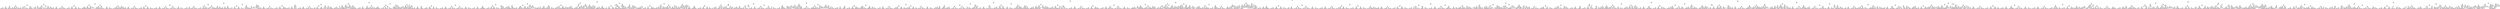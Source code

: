 digraph Tree {
node [shape=box] ;
0 [label="carat <= 0.995\nmse = 16051042.567\nsamples = 37758\nvalue = 3951.495"] ;
1 [label="y <= 5.525\nmse = 1254082.096\nsamples = 24406\nvalue = 1636.191"] ;
0 -> 1 [labeldistance=2.5, labelangle=45, headlabel="True"] ;
2 [label="y <= 4.995\nmse = 270684.344\nsamples = 17411\nvalue = 1057.883"] ;
1 -> 2 ;
3 [label="x <= 4.625\nmse = 57464.944\nsamples = 12230\nvalue = 788.955"] ;
2 -> 3 ;
4 [label="x <= 4.295\nmse = 36017.753\nsamples = 8263\nvalue = 700.975"] ;
3 -> 4 ;
5 [label="x <= 4.085\nmse = 18256.532\nsamples = 2022\nvalue = 576.803"] ;
4 -> 5 ;
6 [label="clarity_VS2 <= 0.5\nmse = 7430.839\nsamples = 547\nvalue = 501.669"] ;
5 -> 6 ;
7 [label="clarity_VS1 <= 0.5\nmse = 7019.954\nsamples = 475\nvalue = 513.383"] ;
6 -> 7 ;
8 [label="carat <= 0.245\nmse = 6055.734\nsamples = 396\nvalue = 528.702"] ;
7 -> 8 ;
9 [label="clarity_SI1 <= 0.5\nmse = 4658.797\nsamples = 275\nvalue = 511.084"] ;
8 -> 9 ;
10 [label="cut_Ideal <= 0.5\nmse = 4314.567\nsamples = 267\nvalue = 514.169"] ;
9 -> 10 ;
11 [label="color_H <= 0.5\nmse = 3390.173\nsamples = 220\nvalue = 505.614"] ;
10 -> 11 ;
12 [label="x <= 3.875\nmse = 3217.949\nsamples = 204\nvalue = 509.961"] ;
11 -> 12 ;
13 [label="mse = 2662.41\nsamples = 10\nvalue = 441.7"] ;
12 -> 13 ;
14 [label="mse = 2994.023\nsamples = 194\nvalue = 513.479"] ;
12 -> 14 ;
15 [label="x <= 4.015\nmse = 2273.027\nsamples = 16\nvalue = 450.188"] ;
11 -> 15 ;
16 [label="mse = 622.612\nsamples = 11\nvalue = 428.545"] ;
15 -> 16 ;
17 [label="mse = 2606.56\nsamples = 5\nvalue = 497.8"] ;
15 -> 17 ;
18 [label="x <= 3.955\nmse = 6695.402\nsamples = 47\nvalue = 554.213"] ;
10 -> 18 ;
19 [label="clarity_SI2 <= 0.5\nmse = 4011.716\nsamples = 13\nvalue = 499.769"] ;
18 -> 19 ;
20 [label="mse = 1620.021\nsamples = 12\nvalue = 514.25"] ;
19 -> 20 ;
21 [label="mse = 0.0\nsamples = 1\nvalue = 326.0"] ;
19 -> 21 ;
22 [label="color_H <= 0.5\nmse = 6154.852\nsamples = 34\nvalue = 575.029"] ;
18 -> 22 ;
23 [label="mse = 5471.951\nsamples = 27\nvalue = 596.222"] ;
22 -> 23 ;
24 [label="mse = 374.49\nsamples = 7\nvalue = 493.286"] ;
22 -> 24 ;
25 [label="x <= 4.04\nmse = 5229.359\nsamples = 8\nvalue = 408.125"] ;
9 -> 25 ;
26 [label="z <= 2.495\nmse = 1645.265\nsamples = 7\nvalue = 384.857"] ;
25 -> 26 ;
27 [label="depth <= 60.65\nmse = 339.472\nsamples = 6\nvalue = 369.833"] ;
26 -> 27 ;
28 [label="mse = 0.0\nsamples = 1\nvalue = 342.0"] ;
27 -> 28 ;
29 [label="mse = 221.44\nsamples = 5\nvalue = 375.4"] ;
27 -> 29 ;
30 [label="mse = 0.0\nsamples = 1\nvalue = 475.0"] ;
26 -> 30 ;
31 [label="mse = 0.0\nsamples = 1\nvalue = 571.0"] ;
25 -> 31 ;
32 [label="clarity_SI1 <= 0.5\nmse = 6921.777\nsamples = 121\nvalue = 568.744"] ;
8 -> 32 ;
33 [label="color_F <= 0.5\nmse = 5695.691\nsamples = 116\nvalue = 576.655"] ;
32 -> 33 ;
34 [label="color_E <= 0.5\nmse = 4521.125\nsamples = 82\nvalue = 555.183"] ;
33 -> 34 ;
35 [label="depth <= 60.85\nmse = 3209.074\nsamples = 39\nvalue = 522.282"] ;
34 -> 35 ;
36 [label="mse = 620.667\nsamples = 3\nvalue = 436.0"] ;
35 -> 36 ;
37 [label="mse = 2752.694\nsamples = 36\nvalue = 529.472"] ;
35 -> 37 ;
38 [label="table <= 53.5\nmse = 3838.906\nsamples = 43\nvalue = 585.023"] ;
34 -> 38 ;
39 [label="mse = 0.0\nsamples = 1\nvalue = 783.0"] ;
38 -> 39 ;
40 [label="mse = 2974.88\nsamples = 42\nvalue = 580.31"] ;
38 -> 40 ;
41 [label="cut_Ideal <= 0.5\nmse = 4734.717\nsamples = 34\nvalue = 628.441"] ;
33 -> 41 ;
42 [label="cut_Premium <= 0.5\nmse = 3063.626\nsamples = 25\nvalue = 607.12"] ;
41 -> 42 ;
43 [label="mse = 2424.91\nsamples = 24\nvalue = 601.583"] ;
42 -> 43 ;
44 [label="mse = 0.0\nsamples = 1\nvalue = 740.0"] ;
42 -> 44 ;
45 [label="carat <= 0.255\nmse = 4606.222\nsamples = 9\nvalue = 687.667"] ;
41 -> 45 ;
46 [label="mse = 2092.75\nsamples = 4\nvalue = 741.5"] ;
45 -> 46 ;
47 [label="mse = 2443.84\nsamples = 5\nvalue = 644.6"] ;
45 -> 47 ;
48 [label="x <= 4.05\nmse = 226.56\nsamples = 5\nvalue = 385.2"] ;
32 -> 48 ;
49 [label="table <= 55.0\nmse = 36.0\nsamples = 2\nvalue = 401.0"] ;
48 -> 49 ;
50 [label="mse = 0.0\nsamples = 1\nvalue = 395.0"] ;
49 -> 50 ;
51 [label="mse = 0.0\nsamples = 1\nvalue = 407.0"] ;
49 -> 51 ;
52 [label="x <= 4.07\nmse = 76.222\nsamples = 3\nvalue = 374.667"] ;
48 -> 52 ;
53 [label="mse = 0.0\nsamples = 1\nvalue = 363.0"] ;
52 -> 53 ;
54 [label="color_G <= 0.5\nmse = 12.25\nsamples = 2\nvalue = 380.5"] ;
52 -> 54 ;
55 [label="mse = 0.0\nsamples = 1\nvalue = 384.0"] ;
54 -> 55 ;
56 [label="mse = 0.0\nsamples = 1\nvalue = 377.0"] ;
54 -> 56 ;
57 [label="cut_Ideal <= 0.5\nmse = 4780.519\nsamples = 79\nvalue = 436.595"] ;
7 -> 57 ;
58 [label="z <= 2.425\nmse = 2228.006\nsamples = 53\nvalue = 410.736"] ;
57 -> 58 ;
59 [label="cut_Premium <= 0.5\nmse = 1024.41\nsamples = 12\nvalue = 378.917"] ;
58 -> 59 ;
60 [label="z <= 2.34\nmse = 816.628\nsamples = 11\nvalue = 373.909"] ;
59 -> 60 ;
61 [label="mse = 0.0\nsamples = 1\nvalue = 327.0"] ;
60 -> 61 ;
62 [label="x <= 4.005\nmse = 656.24\nsamples = 10\nvalue = 378.6"] ;
60 -> 62 ;
63 [label="mse = 392.694\nsamples = 7\nvalue = 366.143"] ;
62 -> 63 ;
64 [label="mse = 64.222\nsamples = 3\nvalue = 407.667"] ;
62 -> 64 ;
65 [label="mse = 0.0\nsamples = 1\nvalue = 434.0"] ;
59 -> 65 ;
66 [label="z <= 2.555\nmse = 2197.217\nsamples = 41\nvalue = 420.049"] ;
58 -> 66 ;
67 [label="cut_Good <= 0.5\nmse = 1705.36\nsamples = 36\nvalue = 415.472"] ;
66 -> 67 ;
68 [label="color_E <= 0.5\nmse = 1774.377\nsamples = 31\nvalue = 420.452"] ;
67 -> 68 ;
69 [label="mse = 1016.66\nsamples = 20\nvalue = 409.8"] ;
68 -> 69 ;
70 [label="mse = 2570.694\nsamples = 11\nvalue = 439.818"] ;
68 -> 70 ;
71 [label="y <= 3.86\nmse = 170.64\nsamples = 5\nvalue = 384.6"] ;
67 -> 71 ;
72 [label="mse = 0.0\nsamples = 1\nvalue = 402.0"] ;
71 -> 72 ;
73 [label="mse = 118.688\nsamples = 4\nvalue = 380.25"] ;
71 -> 73 ;
74 [label="cut_Good <= 0.5\nmse = 4502.0\nsamples = 5\nvalue = 453.0"] ;
66 -> 74 ;
75 [label="y <= 4.05\nmse = 589.556\nsamples = 3\nvalue = 402.667"] ;
74 -> 75 ;
76 [label="mse = 0.0\nsamples = 1\nvalue = 371.0"] ;
75 -> 76 ;
77 [label="mse = 132.25\nsamples = 2\nvalue = 418.5"] ;
75 -> 77 ;
78 [label="depth <= 63.35\nmse = 870.25\nsamples = 2\nvalue = 528.5"] ;
74 -> 78 ;
79 [label="mse = 0.0\nsamples = 1\nvalue = 499.0"] ;
78 -> 79 ;
80 [label="mse = 0.0\nsamples = 1\nvalue = 558.0"] ;
78 -> 80 ;
81 [label="color_D <= 0.5\nmse = 5841.982\nsamples = 26\nvalue = 489.308"] ;
57 -> 81 ;
82 [label="color_E <= 0.5\nmse = 4449.84\nsamples = 25\nvalue = 481.4"] ;
81 -> 82 ;
83 [label="color_F <= 0.5\nmse = 3642.614\nsamples = 22\nvalue = 468.5"] ;
82 -> 83 ;
84 [label="y <= 4.0\nmse = 809.049\nsamples = 15\nvalue = 439.467"] ;
83 -> 84 ;
85 [label="mse = 253.556\nsamples = 3\nvalue = 403.667"] ;
84 -> 85 ;
86 [label="mse = 547.41\nsamples = 12\nvalue = 448.417"] ;
84 -> 86 ;
87 [label="z <= 2.535\nmse = 4037.633\nsamples = 7\nvalue = 530.714"] ;
83 -> 87 ;
88 [label="mse = 3505.806\nsamples = 6\nvalue = 543.833"] ;
87 -> 88 ;
89 [label="mse = 0.0\nsamples = 1\nvalue = 452.0"] ;
87 -> 89 ;
90 [label="y <= 4.03\nmse = 200.0\nsamples = 3\nvalue = 576.0"] ;
82 -> 90 ;
91 [label="mse = 0.0\nsamples = 2\nvalue = 586.0"] ;
90 -> 91 ;
92 [label="mse = 0.0\nsamples = 1\nvalue = 556.0"] ;
90 -> 92 ;
93 [label="mse = 0.0\nsamples = 1\nvalue = 687.0"] ;
81 -> 93 ;
94 [label="cut_Ideal <= 0.5\nmse = 3264.043\nsamples = 72\nvalue = 424.389"] ;
6 -> 94 ;
95 [label="x <= 3.895\nmse = 1911.133\nsamples = 56\nvalue = 406.714"] ;
94 -> 95 ;
96 [label="z <= 2.465\nmse = 241.801\nsamples = 14\nvalue = 369.643"] ;
95 -> 96 ;
97 [label="table <= 57.0\nmse = 149.537\nsamples = 11\nvalue = 374.909"] ;
96 -> 97 ;
98 [label="depth <= 63.3\nmse = 64.0\nsamples = 2\nvalue = 394.0"] ;
97 -> 98 ;
99 [label="mse = 0.0\nsamples = 1\nvalue = 386.0"] ;
98 -> 99 ;
100 [label="mse = 0.0\nsamples = 1\nvalue = 402.0"] ;
98 -> 100 ;
101 [label="x <= 3.865\nmse = 69.556\nsamples = 9\nvalue = 370.667"] ;
97 -> 101 ;
102 [label="carat <= 0.215\nmse = 3.061\nsamples = 7\nvalue = 366.286"] ;
101 -> 102 ;
103 [label="mse = 0.0\nsamples = 6\nvalue = 367.0"] ;
102 -> 103 ;
104 [label="mse = 0.0\nsamples = 1\nvalue = 362.0"] ;
102 -> 104 ;
105 [label="mse = 0.0\nsamples = 2\nvalue = 386.0"] ;
101 -> 105 ;
106 [label="cut_Fair <= 0.5\nmse = 105.556\nsamples = 3\nvalue = 350.333"] ;
96 -> 106 ;
107 [label="z <= 2.49\nmse = 25.0\nsamples = 2\nvalue = 357.0"] ;
106 -> 107 ;
108 [label="mse = 0.0\nsamples = 1\nvalue = 352.0"] ;
107 -> 108 ;
109 [label="mse = 0.0\nsamples = 1\nvalue = 362.0"] ;
107 -> 109 ;
110 [label="mse = 0.0\nsamples = 1\nvalue = 337.0"] ;
106 -> 110 ;
111 [label="carat <= 0.255\nmse = 1856.781\nsamples = 42\nvalue = 419.071"] ;
95 -> 111 ;
112 [label="table <= 55.5\nmse = 1044.199\nsamples = 35\nvalue = 412.029"] ;
111 -> 112 ;
113 [label="x <= 3.99\nmse = 744.0\nsamples = 3\nvalue = 455.0"] ;
112 -> 113 ;
114 [label="mse = 0.0\nsamples = 1\nvalue = 419.0"] ;
113 -> 114 ;
115 [label="color_D <= 0.5\nmse = 144.0\nsamples = 2\nvalue = 473.0"] ;
113 -> 115 ;
116 [label="mse = 0.0\nsamples = 1\nvalue = 461.0"] ;
115 -> 116 ;
117 [label="mse = 0.0\nsamples = 1\nvalue = 485.0"] ;
115 -> 117 ;
118 [label="depth <= 60.9\nmse = 883.0\nsamples = 32\nvalue = 408.0"] ;
112 -> 118 ;
119 [label="x <= 4.025\nmse = 359.306\nsamples = 12\nvalue = 395.833"] ;
118 -> 119 ;
120 [label="mse = 310.984\nsamples = 8\nvalue = 387.625"] ;
119 -> 120 ;
121 [label="mse = 51.688\nsamples = 4\nvalue = 412.25"] ;
119 -> 121 ;
122 [label="cut_Premium <= 0.5\nmse = 1055.11\nsamples = 20\nvalue = 415.3"] ;
118 -> 122 ;
123 [label="mse = 611.917\nsamples = 18\nvalue = 410.5"] ;
122 -> 123 ;
124 [label="mse = 2970.25\nsamples = 2\nvalue = 458.5"] ;
122 -> 124 ;
125 [label="z <= 2.535\nmse = 4431.633\nsamples = 7\nvalue = 454.286"] ;
111 -> 125 ;
126 [label="mse = 0.0\nsamples = 1\nvalue = 601.0"] ;
125 -> 126 ;
127 [label="x <= 4.055\nmse = 984.806\nsamples = 6\nvalue = 429.833"] ;
125 -> 127 ;
128 [label="color_D <= 0.5\nmse = 121.0\nsamples = 2\nvalue = 392.0"] ;
127 -> 128 ;
129 [label="mse = 0.0\nsamples = 1\nvalue = 381.0"] ;
128 -> 129 ;
130 [label="mse = 0.0\nsamples = 1\nvalue = 403.0"] ;
128 -> 130 ;
131 [label="color_D <= 0.5\nmse = 343.188\nsamples = 4\nvalue = 448.75"] ;
127 -> 131 ;
132 [label="mse = 64.222\nsamples = 3\nvalue = 458.667"] ;
131 -> 132 ;
133 [label="mse = 0.0\nsamples = 1\nvalue = 419.0"] ;
131 -> 133 ;
134 [label="x <= 3.9\nmse = 3079.062\nsamples = 16\nvalue = 486.25"] ;
94 -> 134 ;
135 [label="z <= 2.385\nmse = 784.0\nsamples = 2\nvalue = 395.0"] ;
134 -> 135 ;
136 [label="mse = 0.0\nsamples = 1\nvalue = 367.0"] ;
135 -> 136 ;
137 [label="mse = 0.0\nsamples = 1\nvalue = 423.0"] ;
135 -> 137 ;
138 [label="color_E <= 0.5\nmse = 2047.49\nsamples = 14\nvalue = 499.286"] ;
134 -> 138 ;
139 [label="table <= 56.5\nmse = 1760.44\nsamples = 10\nvalue = 481.6"] ;
138 -> 139 ;
140 [label="z <= 2.535\nmse = 1552.24\nsamples = 5\nvalue = 507.4"] ;
139 -> 140 ;
141 [label="carat <= 0.24\nmse = 256.688\nsamples = 4\nvalue = 525.75"] ;
140 -> 141 ;
142 [label="mse = 0.0\nsamples = 1\nvalue = 498.0"] ;
141 -> 142 ;
143 [label="mse = 0.0\nsamples = 3\nvalue = 535.0"] ;
141 -> 143 ;
144 [label="mse = 0.0\nsamples = 1\nvalue = 434.0"] ;
140 -> 144 ;
145 [label="carat <= 0.235\nmse = 637.36\nsamples = 5\nvalue = 455.8"] ;
139 -> 145 ;
146 [label="mse = 0.0\nsamples = 1\nvalue = 498.0"] ;
145 -> 146 ;
147 [label="depth <= 61.3\nmse = 240.188\nsamples = 4\nvalue = 445.25"] ;
145 -> 147 ;
148 [label="mse = 0.0\nsamples = 1\nvalue = 419.0"] ;
147 -> 148 ;
149 [label="mse = 14.0\nsamples = 3\nvalue = 454.0"] ;
147 -> 149 ;
150 [label="x <= 4.03\nmse = 28.25\nsamples = 4\nvalue = 543.5"] ;
138 -> 150 ;
151 [label="depth <= 62.2\nmse = 5.556\nsamples = 3\nvalue = 546.333"] ;
150 -> 151 ;
152 [label="mse = 0.0\nsamples = 2\nvalue = 548.0"] ;
151 -> 152 ;
153 [label="mse = 0.0\nsamples = 1\nvalue = 543.0"] ;
151 -> 153 ;
154 [label="mse = 0.0\nsamples = 1\nvalue = 535.0"] ;
150 -> 154 ;
155 [label="clarity_VVS1 <= 0.5\nmse = 19401.369\nsamples = 1475\nvalue = 604.666"] ;
5 -> 155 ;
156 [label="clarity_IF <= 0.5\nmse = 17322.363\nsamples = 1238\nvalue = 584.569"] ;
155 -> 156 ;
157 [label="clarity_VVS2 <= 0.5\nmse = 14772.044\nsamples = 1164\nvalue = 573.076"] ;
156 -> 157 ;
158 [label="x <= 4.245\nmse = 12244.498\nsamples = 861\nvalue = 543.526"] ;
157 -> 158 ;
159 [label="carat <= 0.295\nmse = 6980.907\nsamples = 293\nvalue = 497.911"] ;
158 -> 159 ;
160 [label="color_I <= 0.5\nmse = 4200.384\nsamples = 183\nvalue = 480.727"] ;
159 -> 160 ;
161 [label="table <= 62.5\nmse = 4117.373\nsamples = 166\nvalue = 486.078"] ;
160 -> 161 ;
162 [label="mse = 3973.864\nsamples = 162\nvalue = 488.444"] ;
161 -> 162 ;
163 [label="mse = 519.688\nsamples = 4\nvalue = 390.25"] ;
161 -> 163 ;
164 [label="x <= 4.135\nmse = 2000.602\nsamples = 17\nvalue = 428.471"] ;
160 -> 164 ;
165 [label="mse = 49.0\nsamples = 2\nvalue = 378.0"] ;
164 -> 165 ;
166 [label="mse = 1875.893\nsamples = 15\nvalue = 435.2"] ;
164 -> 166 ;
167 [label="color_J <= 0.5\nmse = 10298.086\nsamples = 110\nvalue = 526.5"] ;
159 -> 167 ;
168 [label="color_H <= 0.5\nmse = 9063.72\nsamples = 101\nvalue = 539.624"] ;
167 -> 168 ;
169 [label="mse = 9394.904\nsamples = 76\nvalue = 560.566"] ;
168 -> 169 ;
170 [label="mse = 2670.598\nsamples = 25\nvalue = 475.96"] ;
168 -> 170 ;
171 [label="clarity_SI1 <= 0.5\nmse = 526.84\nsamples = 9\nvalue = 379.222"] ;
167 -> 171 ;
172 [label="mse = 192.889\nsamples = 6\nvalue = 393.333"] ;
171 -> 172 ;
173 [label="mse = 0.0\nsamples = 3\nvalue = 351.0"] ;
171 -> 173 ;
174 [label="y <= 4.275\nmse = 13332.698\nsamples = 568\nvalue = 567.056"] ;
158 -> 174 ;
175 [label="clarity_VS2 <= 0.5\nmse = 15210.163\nsamples = 152\nvalue = 642.816"] ;
174 -> 175 ;
176 [label="color_J <= 0.5\nmse = 10091.757\nsamples = 111\nvalue = 608.838"] ;
175 -> 176 ;
177 [label="mse = 9429.887\nsamples = 101\nvalue = 620.792"] ;
176 -> 177 ;
178 [label="mse = 755.69\nsamples = 10\nvalue = 488.1"] ;
176 -> 178 ;
179 [label="color_D <= 0.5\nmse = 17479.718\nsamples = 41\nvalue = 734.805"] ;
175 -> 179 ;
180 [label="mse = 13371.014\nsamples = 34\nvalue = 698.529"] ;
179 -> 180 ;
181 [label="mse = 0.0\nsamples = 7\nvalue = 911.0"] ;
179 -> 181 ;
182 [label="clarity_SI1 <= 0.5\nmse = 9783.321\nsamples = 416\nvalue = 539.375"] ;
174 -> 182 ;
183 [label="clarity_SI2 <= 0.5\nmse = 10371.996\nsamples = 283\nvalue = 566.417"] ;
182 -> 183 ;
184 [label="mse = 8768.888\nsamples = 255\nvalue = 582.569"] ;
183 -> 184 ;
185 [label="mse = 958.79\nsamples = 28\nvalue = 419.321"] ;
183 -> 185 ;
186 [label="color_D <= 0.5\nmse = 3663.822\nsamples = 133\nvalue = 481.835"] ;
182 -> 186 ;
187 [label="mse = 2842.327\nsamples = 103\nvalue = 461.641"] ;
186 -> 187 ;
188 [label="mse = 277.272\nsamples = 30\nvalue = 551.167"] ;
186 -> 188 ;
189 [label="carat <= 0.295\nmse = 12422.582\nsamples = 303\nvalue = 657.043"] ;
157 -> 189 ;
190 [label="cut_Ideal <= 0.5\nmse = 9912.359\nsamples = 159\nvalue = 613.157"] ;
189 -> 190 ;
191 [label="color_G <= 0.5\nmse = 6572.031\nsamples = 89\nvalue = 582.056"] ;
190 -> 191 ;
192 [label="color_H <= 0.5\nmse = 6391.657\nsamples = 74\nvalue = 596.865"] ;
191 -> 192 ;
193 [label="mse = 5731.517\nsamples = 64\nvalue = 609.828"] ;
192 -> 193 ;
194 [label="mse = 2657.89\nsamples = 10\nvalue = 513.9"] ;
192 -> 194 ;
195 [label="y <= 4.155\nmse = 1042.8\nsamples = 15\nvalue = 509.0"] ;
191 -> 195 ;
196 [label="mse = 472.889\nsamples = 3\nvalue = 455.333"] ;
195 -> 196 ;
197 [label="mse = 285.243\nsamples = 12\nvalue = 522.417"] ;
195 -> 197 ;
198 [label="color_I <= 0.5\nmse = 11365.896\nsamples = 70\nvalue = 652.7"] ;
190 -> 198 ;
199 [label="color_H <= 0.5\nmse = 9618.33\nsamples = 65\nvalue = 665.708"] ;
198 -> 199 ;
200 [label="mse = 7713.813\nsamples = 56\nvalue = 686.589"] ;
199 -> 200 ;
201 [label="mse = 1873.728\nsamples = 9\nvalue = 535.778"] ;
199 -> 201 ;
202 [label="depth <= 61.25\nmse = 3289.84\nsamples = 5\nvalue = 483.6"] ;
198 -> 202 ;
203 [label="mse = 0.0\nsamples = 1\nvalue = 587.0"] ;
202 -> 203 ;
204 [label="mse = 771.188\nsamples = 4\nvalue = 457.75"] ;
202 -> 204 ;
205 [label="y <= 4.275\nmse = 10719.625\nsamples = 144\nvalue = 705.5"] ;
189 -> 205 ;
206 [label="x <= 4.255\nmse = 11545.464\nsamples = 44\nvalue = 787.114"] ;
205 -> 206 ;
207 [label="cut_Fair <= 0.5\nmse = 5526.444\nsamples = 18\nvalue = 690.0"] ;
206 -> 207 ;
208 [label="mse = 4577.04\nsamples = 15\nvalue = 672.4"] ;
207 -> 208 ;
209 [label="mse = 980.667\nsamples = 3\nvalue = 778.0"] ;
207 -> 209 ;
210 [label="color_H <= 0.5\nmse = 4663.072\nsamples = 26\nvalue = 854.346"] ;
206 -> 210 ;
211 [label="mse = 3286.482\nsamples = 19\nvalue = 883.211"] ;
210 -> 211 ;
212 [label="mse = 0.0\nsamples = 7\nvalue = 776.0"] ;
210 -> 212 ;
213 [label="color_I <= 0.5\nmse = 6135.982\nsamples = 100\nvalue = 669.59"] ;
205 -> 213 ;
214 [label="color_H <= 0.5\nmse = 4186.211\nsamples = 90\nvalue = 685.789"] ;
213 -> 214 ;
215 [label="mse = 2860.009\nsamples = 71\nvalue = 708.07"] ;
214 -> 215 ;
216 [label="mse = 354.144\nsamples = 19\nvalue = 602.526"] ;
214 -> 216 ;
217 [label="x <= 4.265\nmse = 67.56\nsamples = 10\nvalue = 523.8"] ;
213 -> 217 ;
218 [label="mse = 0.0\nsamples = 1\nvalue = 507.0"] ;
217 -> 218 ;
219 [label="mse = 40.222\nsamples = 9\nvalue = 525.667"] ;
217 -> 219 ;
220 [label="carat <= 0.295\nmse = 22673.178\nsamples = 74\nvalue = 765.365"] ;
156 -> 220 ;
221 [label="color_H <= 0.5\nmse = 10228.85\nsamples = 38\nvalue = 669.211"] ;
220 -> 221 ;
222 [label="depth <= 60.55\nmse = 8675.386\nsamples = 29\nvalue = 700.69"] ;
221 -> 222 ;
223 [label="cut_Ideal <= 0.5\nmse = 260.25\nsamples = 4\nvalue = 560.5"] ;
222 -> 223 ;
224 [label="carat <= 0.265\nmse = 34.889\nsamples = 3\nvalue = 551.667"] ;
223 -> 224 ;
225 [label="mse = 0.25\nsamples = 2\nvalue = 547.5"] ;
224 -> 225 ;
226 [label="mse = 0.0\nsamples = 1\nvalue = 560.0"] ;
224 -> 226 ;
227 [label="mse = 0.0\nsamples = 1\nvalue = 587.0"] ;
223 -> 227 ;
228 [label="color_G <= 0.5\nmse = 6374.186\nsamples = 25\nvalue = 723.12"] ;
222 -> 228 ;
229 [label="depth <= 63.8\nmse = 5752.059\nsamples = 16\nvalue = 760.062"] ;
228 -> 229 ;
230 [label="mse = 4576.596\nsamples = 15\nvalue = 769.933"] ;
229 -> 230 ;
231 [label="mse = 0.0\nsamples = 1\nvalue = 612.0"] ;
229 -> 231 ;
232 [label="carat <= 0.285\nmse = 740.691\nsamples = 9\nvalue = 657.444"] ;
228 -> 232 ;
233 [label="mse = 108.222\nsamples = 6\nvalue = 641.667"] ;
232 -> 233 ;
234 [label="mse = 512.0\nsamples = 3\nvalue = 689.0"] ;
232 -> 234 ;
235 [label="x <= 4.135\nmse = 1752.84\nsamples = 9\nvalue = 567.778"] ;
221 -> 235 ;
236 [label="depth <= 61.15\nmse = 1317.556\nsamples = 3\nvalue = 519.333"] ;
235 -> 236 ;
237 [label="mse = 0.0\nsamples = 1\nvalue = 468.0"] ;
236 -> 237 ;
238 [label="mse = 0.0\nsamples = 2\nvalue = 545.0"] ;
236 -> 238 ;
239 [label="y <= 4.255\nmse = 210.333\nsamples = 6\nvalue = 592.0"] ;
235 -> 239 ;
240 [label="depth <= 61.35\nmse = 146.75\nsamples = 4\nvalue = 584.5"] ;
239 -> 240 ;
241 [label="mse = 0.0\nsamples = 1\nvalue = 600.0"] ;
240 -> 241 ;
242 [label="mse = 88.889\nsamples = 3\nvalue = 579.333"] ;
240 -> 242 ;
243 [label="mse = 0.0\nsamples = 2\nvalue = 607.0"] ;
239 -> 243 ;
244 [label="cut_Premium <= 0.5\nmse = 15748.064\nsamples = 36\nvalue = 866.861"] ;
220 -> 244 ;
245 [label="color_J <= 0.5\nmse = 8789.14\nsamples = 31\nvalue = 832.387"] ;
244 -> 245 ;
246 [label="color_I <= 0.5\nmse = 5020.606\nsamples = 30\nvalue = 843.833"] ;
245 -> 246 ;
247 [label="color_H <= 0.5\nmse = 1912.534\nsamples = 28\nvalue = 859.036"] ;
246 -> 247 ;
248 [label="mse = 880.665\nsamples = 24\nvalue = 872.792"] ;
247 -> 248 ;
249 [label="mse = 156.25\nsamples = 4\nvalue = 776.5"] ;
247 -> 249 ;
250 [label="mse = 0.0\nsamples = 2\nvalue = 631.0"] ;
246 -> 250 ;
251 [label="mse = 0.0\nsamples = 1\nvalue = 489.0"] ;
245 -> 251 ;
252 [label="color_D <= 0.5\nmse = 5840.64\nsamples = 5\nvalue = 1080.6"] ;
244 -> 252 ;
253 [label="color_H <= 0.5\nmse = 37.556\nsamples = 3\nvalue = 1021.667"] ;
252 -> 253 ;
254 [label="mse = 0.0\nsamples = 2\nvalue = 1026.0"] ;
253 -> 254 ;
255 [label="mse = 0.0\nsamples = 1\nvalue = 1013.0"] ;
253 -> 255 ;
256 [label="x <= 4.28\nmse = 1521.0\nsamples = 2\nvalue = 1169.0"] ;
252 -> 256 ;
257 [label="mse = 0.0\nsamples = 1\nvalue = 1130.0"] ;
256 -> 257 ;
258 [label="mse = 0.0\nsamples = 1\nvalue = 1208.0"] ;
256 -> 258 ;
259 [label="carat <= 0.295\nmse = 17130.946\nsamples = 237\nvalue = 709.646"] ;
155 -> 259 ;
260 [label="depth <= 60.15\nmse = 8652.721\nsamples = 115\nvalue = 639.974"] ;
259 -> 260 ;
261 [label="z <= 2.38\nmse = 2925.535\nsamples = 19\nvalue = 552.211"] ;
260 -> 261 ;
262 [label="x <= 4.12\nmse = 1988.667\nsamples = 3\nvalue = 457.0"] ;
261 -> 262 ;
263 [label="depth <= 56.75\nmse = 100.0\nsamples = 2\nvalue = 488.0"] ;
262 -> 263 ;
264 [label="mse = 0.0\nsamples = 1\nvalue = 498.0"] ;
263 -> 264 ;
265 [label="mse = 0.0\nsamples = 1\nvalue = 478.0"] ;
263 -> 265 ;
266 [label="mse = 0.0\nsamples = 1\nvalue = 395.0"] ;
262 -> 266 ;
267 [label="x <= 4.275\nmse = 1082.809\nsamples = 16\nvalue = 570.062"] ;
261 -> 267 ;
268 [label="z <= 2.545\nmse = 744.933\nsamples = 15\nvalue = 565.0"] ;
267 -> 268 ;
269 [label="z <= 2.535\nmse = 513.372\nsamples = 14\nvalue = 569.357"] ;
268 -> 269 ;
270 [label="mse = 340.402\nsamples = 13\nvalue = 565.462"] ;
269 -> 270 ;
271 [label="mse = 0.0\nsamples = 1\nvalue = 620.0"] ;
269 -> 271 ;
272 [label="mse = 0.0\nsamples = 1\nvalue = 504.0"] ;
268 -> 272 ;
273 [label="mse = 0.0\nsamples = 1\nvalue = 646.0"] ;
267 -> 273 ;
274 [label="cut_Very Good <= 0.5\nmse = 7960.08\nsamples = 96\nvalue = 657.344"] ;
260 -> 274 ;
275 [label="color_H <= 0.5\nmse = 8995.72\nsamples = 57\nvalue = 688.228"] ;
274 -> 275 ;
276 [label="y <= 4.105\nmse = 8074.475\nsamples = 52\nvalue = 699.423"] ;
275 -> 276 ;
277 [label="carat <= 0.255\nmse = 622.198\nsamples = 11\nvalue = 767.727"] ;
276 -> 277 ;
278 [label="mse = 0.0\nsamples = 3\nvalue = 740.0"] ;
277 -> 278 ;
279 [label="mse = 459.109\nsamples = 8\nvalue = 778.125"] ;
277 -> 279 ;
280 [label="x <= 4.165\nmse = 8486.332\nsamples = 41\nvalue = 681.098"] ;
276 -> 280 ;
281 [label="mse = 6916.089\nsamples = 19\nvalue = 634.263"] ;
280 -> 281 ;
282 [label="mse = 6312.066\nsamples = 22\nvalue = 721.545"] ;
280 -> 282 ;
283 [label="table <= 57.0\nmse = 3717.76\nsamples = 5\nvalue = 571.8"] ;
275 -> 283 ;
284 [label="y <= 4.135\nmse = 2930.889\nsamples = 3\nvalue = 537.667"] ;
283 -> 284 ;
285 [label="mse = 756.25\nsamples = 2\nvalue = 572.5"] ;
284 -> 285 ;
286 [label="mse = 0.0\nsamples = 1\nvalue = 468.0"] ;
284 -> 286 ;
287 [label="z <= 2.57\nmse = 529.0\nsamples = 2\nvalue = 623.0"] ;
283 -> 287 ;
288 [label="mse = 0.0\nsamples = 1\nvalue = 600.0"] ;
287 -> 288 ;
289 [label="mse = 0.0\nsamples = 1\nvalue = 646.0"] ;
287 -> 289 ;
290 [label="color_G <= 0.5\nmse = 3014.881\nsamples = 39\nvalue = 612.205"] ;
274 -> 290 ;
291 [label="y <= 4.165\nmse = 2968.249\nsamples = 28\nvalue = 628.964"] ;
290 -> 291 ;
292 [label="x <= 4.105\nmse = 1873.062\nsamples = 9\nvalue = 592.222"] ;
291 -> 292 ;
293 [label="mse = 0.0\nsamples = 2\nvalue = 657.0"] ;
292 -> 293 ;
294 [label="mse = 866.776\nsamples = 7\nvalue = 573.714"] ;
292 -> 294 ;
295 [label="color_H <= 0.5\nmse = 2544.654\nsamples = 19\nvalue = 646.368"] ;
291 -> 295 ;
296 [label="mse = 1822.21\nsamples = 18\nvalue = 653.111"] ;
295 -> 296 ;
297 [label="mse = 0.0\nsamples = 1\nvalue = 525.0"] ;
295 -> 297 ;
298 [label="carat <= 0.275\nmse = 598.793\nsamples = 11\nvalue = 569.545"] ;
290 -> 298 ;
299 [label="carat <= 0.265\nmse = 225.551\nsamples = 7\nvalue = 554.143"] ;
298 -> 299 ;
300 [label="mse = 88.889\nsamples = 3\nvalue = 538.333"] ;
299 -> 300 ;
301 [label="mse = 0.0\nsamples = 4\nvalue = 566.0"] ;
299 -> 301 ;
302 [label="carat <= 0.285\nmse = 110.25\nsamples = 4\nvalue = 596.5"] ;
298 -> 302 ;
303 [label="mse = 0.0\nsamples = 2\nvalue = 586.0"] ;
302 -> 303 ;
304 [label="mse = 0.0\nsamples = 2\nvalue = 607.0"] ;
302 -> 304 ;
305 [label="color_I <= 0.5\nmse = 16234.004\nsamples = 122\nvalue = 775.32"] ;
259 -> 305 ;
306 [label="color_H <= 0.5\nmse = 12542.008\nsamples = 107\nvalue = 800.804"] ;
305 -> 306 ;
307 [label="y <= 4.245\nmse = 10646.246\nsamples = 76\nvalue = 836.066"] ;
306 -> 307 ;
308 [label="cut_Good <= 0.5\nmse = 7120.188\nsamples = 8\nvalue = 979.25"] ;
307 -> 308 ;
309 [label="z <= 2.65\nmse = 1632.16\nsamples = 5\nvalue = 1033.2"] ;
308 -> 309 ;
310 [label="mse = 0.0\nsamples = 1\nvalue = 1114.0"] ;
309 -> 310 ;
311 [label="mse = 0.0\nsamples = 4\nvalue = 1013.0"] ;
309 -> 311 ;
312 [label="color_F <= 0.5\nmse = 3330.889\nsamples = 3\nvalue = 889.333"] ;
308 -> 312 ;
313 [label="mse = 702.25\nsamples = 2\nvalue = 851.5"] ;
312 -> 313 ;
314 [label="mse = 0.0\nsamples = 1\nvalue = 965.0"] ;
312 -> 314 ;
315 [label="cut_Premium <= 0.5\nmse = 8365.348\nsamples = 68\nvalue = 819.221"] ;
307 -> 315 ;
316 [label="cut_Good <= 0.5\nmse = 6457.27\nsamples = 60\nvalue = 807.283"] ;
315 -> 316 ;
317 [label="mse = 6509.312\nsamples = 50\nvalue = 819.26"] ;
316 -> 317 ;
318 [label="mse = 1893.84\nsamples = 10\nvalue = 747.4"] ;
316 -> 318 ;
319 [label="y <= 4.275\nmse = 13591.688\nsamples = 8\nvalue = 908.75"] ;
315 -> 319 ;
320 [label="mse = 2266.889\nsamples = 3\nvalue = 1046.667"] ;
319 -> 320 ;
321 [label="mse = 2126.4\nsamples = 5\nvalue = 826.0"] ;
319 -> 321 ;
322 [label="y <= 4.265\nmse = 6667.906\nsamples = 31\nvalue = 714.355"] ;
306 -> 322 ;
323 [label="x <= 4.235\nmse = 7056.75\nsamples = 8\nvalue = 829.5"] ;
322 -> 323 ;
324 [label="mse = 0.0\nsamples = 2\nvalue = 684.0"] ;
323 -> 324 ;
325 [label="mse = 0.0\nsamples = 6\nvalue = 878.0"] ;
323 -> 325 ;
326 [label="carat <= 0.305\nmse = 316.994\nsamples = 23\nvalue = 674.304"] ;
322 -> 326 ;
327 [label="table <= 57.5\nmse = 235.678\nsamples = 21\nvalue = 671.19"] ;
326 -> 327 ;
328 [label="mse = 248.178\nsamples = 13\nvalue = 664.769"] ;
327 -> 328 ;
329 [label="mse = 39.484\nsamples = 8\nvalue = 681.625"] ;
327 -> 329 ;
330 [label="mse = 0.0\nsamples = 2\nvalue = 707.0"] ;
326 -> 330 ;
331 [label="y <= 4.275\nmse = 4891.316\nsamples = 15\nvalue = 593.533"] ;
305 -> 331 ;
332 [label="x <= 4.26\nmse = 5477.556\nsamples = 6\nvalue = 656.667"] ;
331 -> 332 ;
333 [label="mse = 0.0\nsamples = 2\nvalue = 552.0"] ;
332 -> 333 ;
334 [label="mse = 0.0\nsamples = 4\nvalue = 709.0"] ;
332 -> 334 ;
335 [label="carat <= 0.305\nmse = 71.802\nsamples = 9\nvalue = 551.444"] ;
331 -> 335 ;
336 [label="x <= 4.285\nmse = 27.0\nsamples = 8\nvalue = 549.0"] ;
335 -> 336 ;
337 [label="mse = 0.0\nsamples = 6\nvalue = 552.0"] ;
336 -> 337 ;
338 [label="mse = 0.0\nsamples = 2\nvalue = 540.0"] ;
336 -> 338 ;
339 [label="mse = 0.0\nsamples = 1\nvalue = 571.0"] ;
335 -> 339 ;
340 [label="clarity_IF <= 0.5\nmse = 35158.256\nsamples = 6241\nvalue = 741.205"] ;
4 -> 340 ;
341 [label="clarity_VVS1 <= 0.5\nmse = 30535.589\nsamples = 5674\nvalue = 719.95"] ;
340 -> 341 ;
342 [label="clarity_VVS2 <= 0.5\nmse = 26152.728\nsamples = 4874\nvalue = 693.327"] ;
341 -> 342 ;
343 [label="clarity_SI2 <= 0.5\nmse = 23372.898\nsamples = 4148\nvalue = 672.263"] ;
342 -> 343 ;
344 [label="clarity_SI1 <= 0.5\nmse = 22339.789\nsamples = 3801\nvalue = 686.925"] ;
343 -> 344 ;
345 [label="color_D <= 0.5\nmse = 22260.688\nsamples = 2728\nvalue = 719.606"] ;
344 -> 345 ;
346 [label="color_E <= 0.5\nmse = 19638.623\nsamples = 2306\nvalue = 695.892"] ;
345 -> 346 ;
347 [label="color_F <= 0.5\nmse = 15295.306\nsamples = 1697\nvalue = 656.63"] ;
346 -> 347 ;
348 [label="mse = 12583.381\nsamples = 1250\nvalue = 627.798"] ;
347 -> 348 ;
349 [label="mse = 14053.547\nsamples = 447\nvalue = 737.257"] ;
347 -> 349 ;
350 [label="x <= 4.405\nmse = 15476.458\nsamples = 609\nvalue = 805.297"] ;
346 -> 350 ;
351 [label="mse = 10862.505\nsamples = 260\nvalue = 750.162"] ;
350 -> 351 ;
352 [label="mse = 14961.896\nsamples = 349\nvalue = 846.372"] ;
350 -> 352 ;
353 [label="x <= 4.525\nmse = 16723.378\nsamples = 422\nvalue = 849.192"] ;
345 -> 353 ;
354 [label="clarity_I1 <= 0.5\nmse = 14820.501\nsamples = 347\nvalue = 828.28"] ;
353 -> 354 ;
355 [label="mse = 13316.58\nsamples = 343\nvalue = 832.592"] ;
354 -> 355 ;
356 [label="mse = 5450.25\nsamples = 4\nvalue = 458.5"] ;
354 -> 356 ;
357 [label="y <= 4.545\nmse = 14142.504\nsamples = 75\nvalue = 945.947"] ;
353 -> 357 ;
358 [label="mse = 1329.073\nsamples = 17\nvalue = 1038.529"] ;
357 -> 358 ;
359 [label="mse = 14649.43\nsamples = 58\nvalue = 918.81"] ;
357 -> 359 ;
360 [label="color_D <= 0.5\nmse = 12921.803\nsamples = 1073\nvalue = 603.837"] ;
344 -> 360 ;
361 [label="color_E <= 0.5\nmse = 12176.125\nsamples = 769\nvalue = 576.723"] ;
360 -> 361 ;
362 [label="depth <= 56.5\nmse = 11139.82\nsamples = 529\nvalue = 545.117"] ;
361 -> 362 ;
363 [label="mse = 0.0\nsamples = 1\nvalue = 1776.0"] ;
362 -> 363 ;
364 [label="mse = 8286.028\nsamples = 528\nvalue = 542.786"] ;
362 -> 364 ;
365 [label="x <= 4.545\nmse = 7405.371\nsamples = 240\nvalue = 646.388"] ;
361 -> 365 ;
366 [label="mse = 6163.9\nsamples = 201\nvalue = 631.726"] ;
365 -> 366 ;
367 [label="mse = 6986.408\nsamples = 39\nvalue = 721.949"] ;
365 -> 367 ;
368 [label="x <= 4.525\nmse = 8244.165\nsamples = 304\nvalue = 672.424"] ;
360 -> 368 ;
369 [label="x <= 4.345\nmse = 6884.282\nsamples = 242\nvalue = 655.467"] ;
368 -> 369 ;
370 [label="mse = 5837.697\nsamples = 71\nvalue = 614.634"] ;
369 -> 370 ;
371 [label="mse = 6339.098\nsamples = 171\nvalue = 672.421"] ;
369 -> 371 ;
372 [label="y <= 4.565\nmse = 8048.786\nsamples = 62\nvalue = 738.613"] ;
368 -> 372 ;
373 [label="mse = 4952.278\nsamples = 34\nvalue = 796.324"] ;
372 -> 373 ;
374 [label="mse = 2853.82\nsamples = 28\nvalue = 668.536"] ;
372 -> 374 ;
375 [label="x <= 4.455\nmse = 6539.373\nsamples = 347\nvalue = 511.654"] ;
343 -> 375 ;
376 [label="color_D <= 0.5\nmse = 5701.661\nsamples = 212\nvalue = 486.349"] ;
375 -> 376 ;
377 [label="color_I <= 0.5\nmse = 3909.711\nsamples = 134\nvalue = 457.224"] ;
376 -> 377 ;
378 [label="y <= 4.415\nmse = 3660.426\nsamples = 122\nvalue = 463.91"] ;
377 -> 378 ;
379 [label="mse = 4389.96\nsamples = 77\nvalue = 478.961"] ;
378 -> 379 ;
380 [label="mse = 1361.198\nsamples = 45\nvalue = 438.156"] ;
378 -> 380 ;
381 [label="cut_Very Good <= 0.5\nmse = 1369.188\nsamples = 12\nvalue = 389.25"] ;
377 -> 381 ;
382 [label="mse = 220.89\nsamples = 10\nvalue = 374.1"] ;
381 -> 382 ;
383 [label="mse = 225.0\nsamples = 2\nvalue = 465.0"] ;
381 -> 383 ;
384 [label="y <= 4.325\nmse = 4819.288\nsamples = 78\nvalue = 536.385"] ;
376 -> 384 ;
385 [label="carat <= 0.305\nmse = 90.0\nsamples = 19\nvalue = 584.0"] ;
384 -> 385 ;
386 [label="mse = 0.0\nsamples = 9\nvalue = 574.0"] ;
385 -> 386 ;
387 [label="mse = 0.0\nsamples = 10\nvalue = 593.0"] ;
385 -> 387 ;
388 [label="x <= 4.365\nmse = 5377.031\nsamples = 59\nvalue = 521.051"] ;
384 -> 388 ;
389 [label="mse = 1988.952\nsamples = 22\nvalue = 469.955"] ;
388 -> 389 ;
390 [label="mse = 4916.137\nsamples = 37\nvalue = 551.432"] ;
388 -> 390 ;
391 [label="y <= 4.485\nmse = 5270.164\nsamples = 135\nvalue = 551.393"] ;
375 -> 391 ;
392 [label="color_D <= 0.5\nmse = 2667.395\nsamples = 34\nvalue = 587.676"] ;
391 -> 392 ;
393 [label="carat <= 0.335\nmse = 2196.202\nsamples = 25\nvalue = 569.28"] ;
392 -> 393 ;
394 [label="mse = 2759.49\nsamples = 10\nvalue = 533.1"] ;
393 -> 394 ;
395 [label="mse = 366.24\nsamples = 15\nvalue = 593.4"] ;
393 -> 395 ;
396 [label="cut_Ideal <= 0.5\nmse = 424.84\nsamples = 9\nvalue = 638.778"] ;
392 -> 396 ;
397 [label="mse = 90.25\nsamples = 4\nvalue = 659.5"] ;
396 -> 397 ;
398 [label="mse = 74.16\nsamples = 5\nvalue = 622.2"] ;
396 -> 398 ;
399 [label="x <= 4.515\nmse = 5553.968\nsamples = 101\nvalue = 539.178"] ;
391 -> 399 ;
400 [label="color_D <= 0.5\nmse = 937.52\nsamples = 25\nvalue = 471.6"] ;
399 -> 400 ;
401 [label="mse = 641.234\nsamples = 16\nvalue = 455.875"] ;
400 -> 401 ;
402 [label="mse = 243.136\nsamples = 9\nvalue = 499.556"] ;
400 -> 402 ;
403 [label="y <= 4.565\nmse = 5076.136\nsamples = 76\nvalue = 561.408"] ;
399 -> 403 ;
404 [label="mse = 4073.856\nsamples = 35\nvalue = 598.171"] ;
403 -> 404 ;
405 [label="mse = 3793.048\nsamples = 41\nvalue = 530.024"] ;
403 -> 405 ;
406 [label="color_I <= 0.5\nmse = 25016.302\nsamples = 726\nvalue = 813.676"] ;
342 -> 406 ;
407 [label="color_H <= 0.5\nmse = 23665.893\nsamples = 667\nvalue = 829.157"] ;
406 -> 407 ;
408 [label="x <= 4.425\nmse = 22435.749\nsamples = 536\nvalue = 858.8"] ;
407 -> 408 ;
409 [label="y <= 4.315\nmse = 23524.916\nsamples = 327\nvalue = 825.523"] ;
408 -> 409 ;
410 [label="color_E <= 0.5\nmse = 6533.816\nsamples = 44\nvalue = 924.841"] ;
409 -> 410 ;
411 [label="mse = 2449.916\nsamples = 30\nvalue = 891.533"] ;
410 -> 411 ;
412 [label="mse = 7813.597\nsamples = 14\nvalue = 996.214"] ;
410 -> 412 ;
413 [label="color_D <= 0.5\nmse = 24394.562\nsamples = 283\nvalue = 810.081"] ;
409 -> 413 ;
414 [label="mse = 14929.131\nsamples = 236\nvalue = 789.195"] ;
413 -> 414 ;
415 [label="mse = 58733.615\nsamples = 47\nvalue = 914.957"] ;
413 -> 415 ;
416 [label="color_J <= 0.5\nmse = 16288.202\nsamples = 209\nvalue = 910.866"] ;
408 -> 416 ;
417 [label="carat <= 0.375\nmse = 14715.813\nsamples = 205\nvalue = 916.224"] ;
416 -> 417 ;
418 [label="mse = 13300.528\nsamples = 195\nvalue = 906.928"] ;
417 -> 418 ;
419 [label="mse = 7767.85\nsamples = 10\nvalue = 1097.5"] ;
417 -> 419 ;
420 [label="x <= 4.615\nmse = 19987.688\nsamples = 4\nvalue = 636.25"] ;
416 -> 420 ;
421 [label="mse = 5382.889\nsamples = 3\nvalue = 563.333"] ;
420 -> 421 ;
422 [label="mse = 0.0\nsamples = 1\nvalue = 855.0"] ;
420 -> 422 ;
423 [label="x <= 4.355\nmse = 10393.258\nsamples = 131\nvalue = 707.87"] ;
407 -> 423 ;
424 [label="y <= 4.315\nmse = 6366.51\nsamples = 52\nvalue = 652.404"] ;
423 -> 424 ;
425 [label="table <= 55.0\nmse = 3583.148\nsamples = 13\nvalue = 769.923"] ;
424 -> 425 ;
426 [label="mse = 10920.25\nsamples = 2\nvalue = 671.5"] ;
425 -> 426 ;
427 [label="mse = 167.603\nsamples = 11\nvalue = 787.818"] ;
425 -> 427 ;
428 [label="x <= 4.345\nmse = 1156.178\nsamples = 39\nvalue = 613.231"] ;
424 -> 428 ;
429 [label="mse = 491.611\nsamples = 35\nvalue = 608.4"] ;
428 -> 429 ;
430 [label="mse = 4980.25\nsamples = 4\nvalue = 655.5"] ;
428 -> 430 ;
431 [label="cut_Premium <= 0.5\nmse = 9685.78\nsamples = 79\nvalue = 744.38"] ;
423 -> 431 ;
432 [label="y <= 4.365\nmse = 9291.285\nsamples = 63\nvalue = 723.984"] ;
431 -> 432 ;
433 [label="mse = 1572.444\nsamples = 9\nvalue = 815.333"] ;
432 -> 433 ;
434 [label="mse = 8955.183\nsamples = 54\nvalue = 708.759"] ;
432 -> 434 ;
435 [label="z <= 2.74\nmse = 3151.84\nsamples = 16\nvalue = 824.688"] ;
431 -> 435 ;
436 [label="mse = 2049.44\nsamples = 10\nvalue = 793.6"] ;
435 -> 436 ;
437 [label="mse = 693.917\nsamples = 6\nvalue = 876.5"] ;
435 -> 437 ;
438 [label="x <= 4.415\nmse = 6943.004\nsamples = 59\nvalue = 638.661"] ;
406 -> 438 ;
439 [label="y <= 4.365\nmse = 4930.228\nsamples = 33\nvalue = 605.879"] ;
438 -> 439 ;
440 [label="x <= 4.315\nmse = 6023.087\nsamples = 14\nvalue = 654.643"] ;
439 -> 440 ;
441 [label="z <= 2.61\nmse = 3157.84\nsamples = 5\nvalue = 563.6"] ;
440 -> 441 ;
442 [label="mse = 0.0\nsamples = 1\nvalue = 675.0"] ;
441 -> 442 ;
443 [label="mse = 69.188\nsamples = 4\nvalue = 535.75"] ;
441 -> 443 ;
444 [label="carat <= 0.315\nmse = 451.728\nsamples = 9\nvalue = 705.222"] ;
440 -> 444 ;
445 [label="mse = 126.96\nsamples = 5\nvalue = 688.8"] ;
444 -> 445 ;
446 [label="mse = 99.188\nsamples = 4\nvalue = 725.75"] ;
444 -> 446 ;
447 [label="x <= 4.39\nmse = 1081.734\nsamples = 19\nvalue = 569.947"] ;
439 -> 447 ;
448 [label="carat <= 0.315\nmse = 127.333\nsamples = 9\nvalue = 558.0"] ;
447 -> 448 ;
449 [label="mse = 0.0\nsamples = 3\nvalue = 544.0"] ;
448 -> 449 ;
450 [label="mse = 44.0\nsamples = 6\nvalue = 565.0"] ;
448 -> 450 ;
451 [label="y <= 4.4\nmse = 1696.61\nsamples = 10\nvalue = 580.7"] ;
447 -> 451 ;
452 [label="mse = 0.0\nsamples = 1\nvalue = 698.0"] ;
451 -> 452 ;
453 [label="mse = 186.444\nsamples = 9\nvalue = 567.667"] ;
451 -> 453 ;
454 [label="depth <= 62.5\nmse = 6402.428\nsamples = 26\nvalue = 680.269"] ;
438 -> 454 ;
455 [label="y <= 4.455\nmse = 5477.967\nsamples = 22\nvalue = 662.818"] ;
454 -> 455 ;
456 [label="cut_Very Good <= 0.5\nmse = 3654.099\nsamples = 9\nvalue = 719.111"] ;
455 -> 456 ;
457 [label="mse = 183.75\nsamples = 8\nvalue = 740.0"] ;
456 -> 457 ;
458 [label="mse = 0.0\nsamples = 1\nvalue = 552.0"] ;
456 -> 458 ;
459 [label="depth <= 61.35\nmse = 3027.976\nsamples = 13\nvalue = 623.846"] ;
455 -> 459 ;
460 [label="mse = 5412.24\nsamples = 5\nvalue = 656.4"] ;
459 -> 460 ;
461 [label="mse = 461.5\nsamples = 8\nvalue = 603.5"] ;
459 -> 461 ;
462 [label="z <= 2.915\nmse = 599.688\nsamples = 4\nvalue = 776.25"] ;
454 -> 462 ;
463 [label="carat <= 0.355\nmse = 132.25\nsamples = 2\nvalue = 754.5"] ;
462 -> 463 ;
464 [label="mse = 0.0\nsamples = 1\nvalue = 743.0"] ;
463 -> 464 ;
465 [label="mse = 0.0\nsamples = 1\nvalue = 766.0"] ;
463 -> 465 ;
466 [label="x <= 4.615\nmse = 121.0\nsamples = 2\nvalue = 798.0"] ;
462 -> 466 ;
467 [label="mse = 0.0\nsamples = 1\nvalue = 809.0"] ;
466 -> 467 ;
468 [label="mse = 0.0\nsamples = 1\nvalue = 787.0"] ;
466 -> 468 ;
469 [label="color_I <= 0.5\nmse = 26611.073\nsamples = 800\nvalue = 882.15"] ;
341 -> 469 ;
470 [label="color_D <= 0.5\nmse = 23604.507\nsamples = 748\nvalue = 899.059"] ;
469 -> 470 ;
471 [label="color_H <= 0.5\nmse = 18859.835\nsamples = 699\nvalue = 883.577"] ;
470 -> 471 ;
472 [label="color_J <= 0.5\nmse = 17414.753\nsamples = 550\nvalue = 907.667"] ;
471 -> 472 ;
473 [label="x <= 4.425\nmse = 15104.737\nsamples = 540\nvalue = 914.385"] ;
472 -> 473 ;
474 [label="y <= 4.315\nmse = 11408.293\nsamples = 347\nvalue = 878.758"] ;
473 -> 474 ;
475 [label="mse = 3492.409\nsamples = 29\nvalue = 1003.931"] ;
474 -> 475 ;
476 [label="mse = 10571.005\nsamples = 318\nvalue = 867.343"] ;
474 -> 476 ;
477 [label="color_E <= 0.5\nmse = 15365.49\nsamples = 193\nvalue = 978.44"] ;
473 -> 477 ;
478 [label="mse = 12711.669\nsamples = 126\nvalue = 945.659"] ;
477 -> 478 ;
479 [label="mse = 14534.679\nsamples = 67\nvalue = 1040.09"] ;
477 -> 479 ;
480 [label="x <= 4.57\nmse = 8118.49\nsamples = 10\nvalue = 544.9"] ;
472 -> 480 ;
481 [label="y <= 4.405\nmse = 784.484\nsamples = 8\nvalue = 501.625"] ;
480 -> 481 ;
482 [label="mse = 0.0\nsamples = 2\nvalue = 464.0"] ;
481 -> 482 ;
483 [label="mse = 416.806\nsamples = 6\nvalue = 514.167"] ;
481 -> 483 ;
484 [label="mse = 0.0\nsamples = 2\nvalue = 718.0"] ;
480 -> 484 ;
485 [label="x <= 4.405\nmse = 14143.999\nsamples = 149\nvalue = 794.651"] ;
471 -> 485 ;
486 [label="depth <= 62.6\nmse = 9725.528\nsamples = 76\nvalue = 744.605"] ;
485 -> 486 ;
487 [label="x <= 4.355\nmse = 7447.638\nsamples = 62\nvalue = 721.323"] ;
486 -> 487 ;
488 [label="mse = 4203.171\nsamples = 32\nvalue = 689.219"] ;
487 -> 488 ;
489 [label="mse = 8636.379\nsamples = 30\nvalue = 755.567"] ;
487 -> 489 ;
490 [label="y <= 4.355\nmse = 6781.204\nsamples = 14\nvalue = 847.714"] ;
486 -> 490 ;
491 [label="mse = 1949.14\nsamples = 11\nvalue = 885.364"] ;
490 -> 491 ;
492 [label="mse = 244.222\nsamples = 3\nvalue = 709.667"] ;
490 -> 492 ;
493 [label="y <= 4.425\nmse = 13421.884\nsamples = 73\nvalue = 846.753"] ;
485 -> 493 ;
494 [label="x <= 4.435\nmse = 686.472\nsamples = 12\nvalue = 942.167"] ;
493 -> 494 ;
495 [label="mse = 255.25\nsamples = 8\nvalue = 927.0"] ;
494 -> 495 ;
496 [label="mse = 168.75\nsamples = 4\nvalue = 972.5"] ;
494 -> 496 ;
497 [label="carat <= 0.335\nmse = 13784.016\nsamples = 61\nvalue = 827.984"] ;
493 -> 497 ;
498 [label="mse = 4841.66\nsamples = 20\nvalue = 746.2"] ;
497 -> 498 ;
499 [label="mse = 13291.863\nsamples = 41\nvalue = 867.878"] ;
497 -> 499 ;
500 [label="y <= 4.56\nmse = 39090.361\nsamples = 49\nvalue = 1119.918"] ;
470 -> 500 ;
501 [label="x <= 4.425\nmse = 13630.379\nsamples = 42\nvalue = 1061.048"] ;
500 -> 501 ;
502 [label="depth <= 62.0\nmse = 7607.882\nsamples = 25\nvalue = 992.28"] ;
501 -> 502 ;
503 [label="x <= 4.345\nmse = 5372.516\nsamples = 15\nvalue = 1024.133"] ;
502 -> 503 ;
504 [label="mse = 110.25\nsamples = 2\nvalue = 922.5"] ;
503 -> 504 ;
505 [label="mse = 4348.485\nsamples = 13\nvalue = 1039.769"] ;
503 -> 505 ;
506 [label="y <= 4.315\nmse = 7156.05\nsamples = 10\nvalue = 944.5"] ;
502 -> 506 ;
507 [label="mse = 5814.222\nsamples = 3\nvalue = 1049.333"] ;
506 -> 507 ;
508 [label="mse = 1002.531\nsamples = 7\nvalue = 899.571"] ;
506 -> 508 ;
509 [label="carat <= 0.325\nmse = 5305.557\nsamples = 17\nvalue = 1162.176"] ;
501 -> 509 ;
510 [label="z <= 2.735\nmse = 3217.76\nsamples = 5\nvalue = 1079.8"] ;
509 -> 510 ;
511 [label="mse = 1388.688\nsamples = 4\nvalue = 1102.75"] ;
510 -> 511 ;
512 [label="mse = 0.0\nsamples = 1\nvalue = 988.0"] ;
510 -> 512 ;
513 [label="x <= 4.495\nmse = 2169.917\nsamples = 12\nvalue = 1196.5"] ;
509 -> 513 ;
514 [label="mse = 1387.84\nsamples = 5\nvalue = 1163.4"] ;
513 -> 514 ;
515 [label="mse = 1386.98\nsamples = 7\nvalue = 1220.143"] ;
513 -> 515 ;
516 [label="y <= 4.615\nmse = 46288.122\nsamples = 7\nvalue = 1473.143"] ;
500 -> 516 ;
517 [label="y <= 4.58\nmse = 24413.2\nsamples = 5\nvalue = 1366.0"] ;
516 -> 517 ;
518 [label="mse = 0.0\nsamples = 1\nvalue = 1672.0"] ;
517 -> 518 ;
519 [label="y <= 4.595\nmse = 1255.25\nsamples = 4\nvalue = 1289.5"] ;
517 -> 519 ;
520 [label="mse = 254.889\nsamples = 3\nvalue = 1308.333"] ;
519 -> 520 ;
521 [label="mse = 0.0\nsamples = 1\nvalue = 1233.0"] ;
519 -> 521 ;
522 [label="depth <= 61.4\nmse = 529.0\nsamples = 2\nvalue = 1741.0"] ;
516 -> 522 ;
523 [label="mse = 0.0\nsamples = 1\nvalue = 1764.0"] ;
522 -> 523 ;
524 [label="mse = 0.0\nsamples = 1\nvalue = 1718.0"] ;
522 -> 524 ;
525 [label="cut_Premium <= 0.5\nmse = 6587.34\nsamples = 52\nvalue = 638.923"] ;
469 -> 525 ;
526 [label="x <= 4.345\nmse = 4850.62\nsamples = 36\nvalue = 613.861"] ;
525 -> 526 ;
527 [label="z <= 2.705\nmse = 217.802\nsamples = 9\nvalue = 558.556"] ;
526 -> 527 ;
528 [label="x <= 4.325\nmse = 87.959\nsamples = 7\nvalue = 552.429"] ;
527 -> 528 ;
529 [label="carat <= 0.305\nmse = 50.139\nsamples = 6\nvalue = 555.167"] ;
528 -> 529 ;
530 [label="mse = 0.0\nsamples = 5\nvalue = 552.0"] ;
529 -> 530 ;
531 [label="mse = 0.0\nsamples = 1\nvalue = 571.0"] ;
529 -> 531 ;
532 [label="mse = 0.0\nsamples = 1\nvalue = 536.0"] ;
528 -> 532 ;
533 [label="cut_Very Good <= 0.5\nmse = 81.0\nsamples = 2\nvalue = 580.0"] ;
527 -> 533 ;
534 [label="mse = 0.0\nsamples = 1\nvalue = 589.0"] ;
533 -> 534 ;
535 [label="mse = 0.0\nsamples = 1\nvalue = 571.0"] ;
533 -> 535 ;
536 [label="y <= 4.365\nmse = 5035.468\nsamples = 27\nvalue = 632.296"] ;
526 -> 536 ;
537 [label="z <= 2.695\nmse = 117.556\nsamples = 3\nvalue = 716.667"] ;
536 -> 537 ;
538 [label="mse = 0.0\nsamples = 2\nvalue = 709.0"] ;
537 -> 538 ;
539 [label="mse = 0.0\nsamples = 1\nvalue = 732.0"] ;
537 -> 539 ;
540 [label="x <= 4.395\nmse = 4649.188\nsamples = 24\nvalue = 621.75"] ;
536 -> 540 ;
541 [label="z <= 2.735\nmse = 390.609\nsamples = 8\nvalue = 570.875"] ;
540 -> 541 ;
542 [label="mse = 151.556\nsamples = 6\nvalue = 561.667"] ;
541 -> 542 ;
543 [label="mse = 90.25\nsamples = 2\nvalue = 598.5"] ;
541 -> 543 ;
544 [label="y <= 4.415\nmse = 4837.277\nsamples = 16\nvalue = 647.188"] ;
540 -> 544 ;
545 [label="mse = 144.0\nsamples = 2\nvalue = 744.0"] ;
544 -> 545 ;
546 [label="mse = 3977.515\nsamples = 14\nvalue = 633.357"] ;
544 -> 546 ;
547 [label="depth <= 62.45\nmse = 5901.965\nsamples = 16\nvalue = 695.312"] ;
525 -> 547 ;
548 [label="depth <= 60.75\nmse = 5157.976\nsamples = 13\nvalue = 675.846"] ;
547 -> 548 ;
549 [label="y <= 4.51\nmse = 4273.25\nsamples = 4\nvalue = 723.5"] ;
548 -> 549 ;
550 [label="table <= 59.5\nmse = 1472.667\nsamples = 3\nvalue = 756.0"] ;
549 -> 550 ;
551 [label="mse = 0.0\nsamples = 1\nvalue = 803.0"] ;
550 -> 551 ;
552 [label="mse = 552.25\nsamples = 2\nvalue = 732.5"] ;
550 -> 552 ;
553 [label="mse = 0.0\nsamples = 1\nvalue = 626.0"] ;
549 -> 553 ;
554 [label="z <= 2.65\nmse = 4093.333\nsamples = 9\nvalue = 654.667"] ;
548 -> 554 ;
555 [label="mse = 0.0\nsamples = 1\nvalue = 552.0"] ;
554 -> 555 ;
556 [label="y <= 4.36\nmse = 3122.75\nsamples = 8\nvalue = 667.5"] ;
554 -> 556 ;
557 [label="mse = 117.556\nsamples = 3\nvalue = 724.333"] ;
556 -> 557 ;
558 [label="mse = 1825.04\nsamples = 5\nvalue = 633.4"] ;
556 -> 558 ;
559 [label="depth <= 62.8\nmse = 368.222\nsamples = 3\nvalue = 779.667"] ;
547 -> 559 ;
560 [label="y <= 4.415\nmse = 132.25\nsamples = 2\nvalue = 791.5"] ;
559 -> 560 ;
561 [label="mse = 0.0\nsamples = 1\nvalue = 780.0"] ;
560 -> 561 ;
562 [label="mse = 0.0\nsamples = 1\nvalue = 803.0"] ;
560 -> 562 ;
563 [label="mse = 0.0\nsamples = 1\nvalue = 756.0"] ;
559 -> 563 ;
564 [label="color_D <= 0.5\nmse = 31654.642\nsamples = 567\nvalue = 953.907"] ;
340 -> 564 ;
565 [label="color_I <= 0.5\nmse = 19156.438\nsamples = 556\nvalue = 941.077"] ;
564 -> 565 ;
566 [label="color_E <= 0.5\nmse = 16925.077\nsamples = 517\nvalue = 955.841"] ;
565 -> 566 ;
567 [label="color_J <= 0.5\nmse = 14500.185\nsamples = 458\nvalue = 937.98"] ;
566 -> 567 ;
568 [label="x <= 4.415\nmse = 12375.184\nsamples = 450\nvalue = 944.28"] ;
567 -> 568 ;
569 [label="color_F <= 0.5\nmse = 10872.957\nsamples = 256\nvalue = 908.062"] ;
568 -> 569 ;
570 [label="color_G <= 0.5\nmse = 4664.641\nsamples = 166\nvalue = 883.873"] ;
569 -> 570 ;
571 [label="mse = 8872.916\nsamples = 45\nvalue = 839.2"] ;
570 -> 571 ;
572 [label="mse = 2081.341\nsamples = 121\nvalue = 900.488"] ;
570 -> 572 ;
573 [label="carat <= 0.305\nmse = 19254.13\nsamples = 90\nvalue = 952.678"] ;
569 -> 573 ;
574 [label="mse = 4736.243\nsamples = 36\nvalue = 886.417"] ;
573 -> 574 ;
575 [label="mse = 24054.348\nsamples = 54\nvalue = 996.852"] ;
573 -> 575 ;
576 [label="color_H <= 0.5\nmse = 10342.5\nsamples = 194\nvalue = 992.072"] ;
568 -> 576 ;
577 [label="x <= 4.465\nmse = 8222.962\nsamples = 142\nvalue = 1015.049"] ;
576 -> 577 ;
578 [label="mse = 2129.286\nsamples = 42\nvalue = 964.0"] ;
577 -> 578 ;
579 [label="mse = 9228.07\nsamples = 100\nvalue = 1036.49"] ;
577 -> 579 ;
580 [label="y <= 4.44\nmse = 10751.797\nsamples = 52\nvalue = 929.327"] ;
576 -> 580 ;
581 [label="mse = 2305.062\nsamples = 9\nvalue = 1072.222"] ;
580 -> 581 ;
582 [label="mse = 7351.453\nsamples = 43\nvalue = 899.419"] ;
580 -> 582 ;
583 [label="x <= 4.405\nmse = 6231.484\nsamples = 8\nvalue = 583.625"] ;
567 -> 583 ;
584 [label="z <= 2.695\nmse = 430.222\nsamples = 3\nvalue = 518.333"] ;
583 -> 584 ;
585 [label="mse = 0.0\nsamples = 1\nvalue = 489.0"] ;
584 -> 585 ;
586 [label="mse = 0.0\nsamples = 2\nvalue = 533.0"] ;
584 -> 586 ;
587 [label="y <= 4.425\nmse = 5619.76\nsamples = 5\nvalue = 622.8"] ;
583 -> 587 ;
588 [label="mse = 0.0\nsamples = 3\nvalue = 684.0"] ;
587 -> 588 ;
589 [label="z <= 2.725\nmse = 4.0\nsamples = 2\nvalue = 531.0"] ;
587 -> 589 ;
590 [label="mse = 0.0\nsamples = 1\nvalue = 533.0"] ;
589 -> 590 ;
591 [label="mse = 0.0\nsamples = 1\nvalue = 529.0"] ;
589 -> 591 ;
592 [label="table <= 55.5\nmse = 14048.521\nsamples = 59\nvalue = 1094.492"] ;
566 -> 592 ;
593 [label="x <= 4.335\nmse = 7357.787\nsamples = 22\nvalue = 1012.409"] ;
592 -> 593 ;
594 [label="depth <= 62.5\nmse = 343.222\nsamples = 6\nvalue = 949.667"] ;
593 -> 594 ;
595 [label="x <= 4.325\nmse = 322.75\nsamples = 4\nvalue = 957.5"] ;
594 -> 595 ;
596 [label="mse = 43.556\nsamples = 3\nvalue = 947.667"] ;
595 -> 596 ;
597 [label="mse = 0.0\nsamples = 1\nvalue = 987.0"] ;
595 -> 597 ;
598 [label="y <= 4.35\nmse = 16.0\nsamples = 2\nvalue = 934.0"] ;
594 -> 598 ;
599 [label="mse = 0.0\nsamples = 1\nvalue = 930.0"] ;
598 -> 599 ;
600 [label="mse = 0.0\nsamples = 1\nvalue = 938.0"] ;
598 -> 600 ;
601 [label="y <= 4.39\nmse = 7958.434\nsamples = 16\nvalue = 1035.938"] ;
593 -> 601 ;
602 [label="z <= 2.74\nmse = 430.222\nsamples = 3\nvalue = 1199.333"] ;
601 -> 602 ;
603 [label="mse = 0.0\nsamples = 2\nvalue = 1214.0"] ;
602 -> 603 ;
604 [label="mse = 0.0\nsamples = 1\nvalue = 1170.0"] ;
602 -> 604 ;
605 [label="z <= 2.725\nmse = 2112.793\nsamples = 13\nvalue = 998.231"] ;
601 -> 605 ;
606 [label="mse = 1584.188\nsamples = 8\nvalue = 976.25"] ;
605 -> 606 ;
607 [label="mse = 948.64\nsamples = 5\nvalue = 1033.4"] ;
605 -> 607 ;
608 [label="table <= 59.5\nmse = 11638.695\nsamples = 37\nvalue = 1143.297"] ;
592 -> 608 ;
609 [label="carat <= 0.305\nmse = 10043.644\nsamples = 33\nvalue = 1161.152"] ;
608 -> 609 ;
610 [label="z <= 2.655\nmse = 3820.96\nsamples = 5\nvalue = 1056.8"] ;
609 -> 610 ;
611 [label="mse = 1663.688\nsamples = 4\nvalue = 1081.75"] ;
610 -> 611 ;
612 [label="mse = 0.0\nsamples = 1\nvalue = 957.0"] ;
610 -> 612 ;
613 [label="carat <= 0.365\nmse = 8863.097\nsamples = 28\nvalue = 1179.786"] ;
609 -> 613 ;
614 [label="mse = 7173.394\nsamples = 27\nvalue = 1171.296"] ;
613 -> 614 ;
615 [label="mse = 0.0\nsamples = 1\nvalue = 1409.0"] ;
613 -> 615 ;
616 [label="x <= 4.44\nmse = 471.5\nsamples = 4\nvalue = 996.0"] ;
608 -> 616 ;
617 [label="z <= 2.64\nmse = 121.0\nsamples = 2\nvalue = 1015.0"] ;
616 -> 617 ;
618 [label="mse = 0.0\nsamples = 1\nvalue = 1026.0"] ;
617 -> 618 ;
619 [label="mse = 0.0\nsamples = 1\nvalue = 1004.0"] ;
617 -> 619 ;
620 [label="z <= 2.645\nmse = 100.0\nsamples = 2\nvalue = 977.0"] ;
616 -> 620 ;
621 [label="mse = 0.0\nsamples = 1\nvalue = 987.0"] ;
620 -> 621 ;
622 [label="mse = 0.0\nsamples = 1\nvalue = 967.0"] ;
620 -> 622 ;
623 [label="cut_Premium <= 0.5\nmse = 7540.999\nsamples = 39\nvalue = 745.359"] ;
565 -> 623 ;
624 [label="y <= 4.365\nmse = 5898.846\nsamples = 30\nvalue = 724.433"] ;
623 -> 624 ;
625 [label="carat <= 0.305\nmse = 162.0\nsamples = 3\nvalue = 828.0"] ;
624 -> 625 ;
626 [label="mse = 0.0\nsamples = 1\nvalue = 810.0"] ;
625 -> 626 ;
627 [label="mse = 0.0\nsamples = 2\nvalue = 837.0"] ;
625 -> 627 ;
628 [label="x <= 4.42\nmse = 5212.069\nsamples = 27\nvalue = 712.926"] ;
624 -> 628 ;
629 [label="carat <= 0.315\nmse = 336.36\nsamples = 10\nvalue = 656.2"] ;
628 -> 629 ;
630 [label="depth <= 62.1\nmse = 54.188\nsamples = 4\nvalue = 639.25"] ;
629 -> 630 ;
631 [label="mse = 0.0\nsamples = 3\nvalue = 635.0"] ;
630 -> 631 ;
632 [label="mse = 0.0\nsamples = 1\nvalue = 652.0"] ;
630 -> 632 ;
633 [label="carat <= 0.325\nmse = 205.25\nsamples = 6\nvalue = 667.5"] ;
629 -> 633 ;
634 [label="mse = 77.76\nsamples = 5\nvalue = 662.2"] ;
633 -> 634 ;
635 [label="mse = 0.0\nsamples = 1\nvalue = 694.0"] ;
633 -> 635 ;
636 [label="depth <= 61.25\nmse = 5073.855\nsamples = 17\nvalue = 746.294"] ;
628 -> 636 ;
637 [label="cut_Very Good <= 0.5\nmse = 5146.0\nsamples = 4\nvalue = 818.0"] ;
636 -> 637 ;
638 [label="mse = 27.556\nsamples = 3\nvalue = 859.333"] ;
637 -> 638 ;
639 [label="mse = 0.0\nsamples = 1\nvalue = 694.0"] ;
637 -> 639 ;
640 [label="y <= 4.465\nmse = 2982.793\nsamples = 13\nvalue = 724.231"] ;
636 -> 640 ;
641 [label="mse = 9702.25\nsamples = 2\nvalue = 792.5"] ;
640 -> 641 ;
642 [label="mse = 759.603\nsamples = 11\nvalue = 711.818"] ;
640 -> 642 ;
643 [label="x <= 4.42\nmse = 6689.877\nsamples = 9\nvalue = 815.111"] ;
623 -> 643 ;
644 [label="y <= 4.4\nmse = 6310.188\nsamples = 4\nvalue = 760.25"] ;
643 -> 644 ;
645 [label="y <= 4.345\nmse = 729.0\nsamples = 2\nvalue = 837.0"] ;
644 -> 645 ;
646 [label="mse = 0.0\nsamples = 1\nvalue = 810.0"] ;
645 -> 646 ;
647 [label="mse = 0.0\nsamples = 1\nvalue = 864.0"] ;
645 -> 647 ;
648 [label="z <= 2.705\nmse = 110.25\nsamples = 2\nvalue = 683.5"] ;
644 -> 648 ;
649 [label="mse = 0.0\nsamples = 1\nvalue = 673.0"] ;
648 -> 649 ;
650 [label="mse = 0.0\nsamples = 1\nvalue = 694.0"] ;
648 -> 650 ;
651 [label="carat <= 0.345\nmse = 2659.6\nsamples = 5\nvalue = 859.0"] ;
643 -> 651 ;
652 [label="carat <= 0.325\nmse = 136.688\nsamples = 4\nvalue = 884.25"] ;
651 -> 652 ;
653 [label="mse = 0.0\nsamples = 1\nvalue = 864.0"] ;
652 -> 653 ;
654 [label="mse = 0.0\nsamples = 3\nvalue = 891.0"] ;
652 -> 654 ;
655 [label="mse = 0.0\nsamples = 1\nvalue = 758.0"] ;
651 -> 655 ;
656 [label="carat <= 0.33\nmse = 234566.231\nsamples = 11\nvalue = 1602.364"] ;
564 -> 656 ;
657 [label="cut_Ideal <= 0.5\nmse = 51982.859\nsamples = 8\nvalue = 1330.875"] ;
656 -> 657 ;
658 [label="y <= 4.37\nmse = 3677.36\nsamples = 5\nvalue = 1233.8"] ;
657 -> 658 ;
659 [label="mse = 0.0\nsamples = 1\nvalue = 1331.0"] ;
658 -> 659 ;
660 [label="x <= 4.405\nmse = 1644.25\nsamples = 4\nvalue = 1209.5"] ;
658 -> 660 ;
661 [label="carat <= 0.315\nmse = 4.0\nsamples = 2\nvalue = 1169.0"] ;
660 -> 661 ;
662 [label="mse = 0.0\nsamples = 1\nvalue = 1167.0"] ;
661 -> 662 ;
663 [label="mse = 0.0\nsamples = 1\nvalue = 1171.0"] ;
661 -> 663 ;
664 [label="cut_Good <= 0.5\nmse = 4.0\nsamples = 2\nvalue = 1250.0"] ;
660 -> 664 ;
665 [label="mse = 0.0\nsamples = 1\nvalue = 1248.0"] ;
664 -> 665 ;
666 [label="mse = 0.0\nsamples = 1\nvalue = 1252.0"] ;
664 -> 666 ;
667 [label="z <= 2.675\nmse = 90609.556\nsamples = 3\nvalue = 1492.667"] ;
657 -> 667 ;
668 [label="mse = 0.0\nsamples = 1\nvalue = 1917.0"] ;
667 -> 668 ;
669 [label="x <= 4.405\nmse = 870.25\nsamples = 2\nvalue = 1280.5"] ;
667 -> 669 ;
670 [label="mse = 0.0\nsamples = 1\nvalue = 1251.0"] ;
669 -> 670 ;
671 [label="mse = 0.0\nsamples = 1\nvalue = 1310.0"] ;
669 -> 671 ;
672 [label="y <= 4.58\nmse = 773.556\nsamples = 3\nvalue = 2326.333"] ;
656 -> 672 ;
673 [label="mse = 0.0\nsamples = 2\nvalue = 2346.0"] ;
672 -> 673 ;
674 [label="mse = 0.0\nsamples = 1\nvalue = 2287.0"] ;
672 -> 674 ;
675 [label="clarity_VVS1 <= 0.5\nmse = 52432.757\nsamples = 3967\nvalue = 972.21"] ;
3 -> 675 ;
676 [label="clarity_IF <= 0.5\nmse = 44726.124\nsamples = 3469\nvalue = 940.758"] ;
675 -> 676 ;
677 [label="clarity_VVS2 <= 0.5\nmse = 38951.499\nsamples = 3284\nvalue = 923.859"] ;
676 -> 677 ;
678 [label="carat <= 0.455\nmse = 33778.443\nsamples = 2748\nvalue = 891.731"] ;
677 -> 678 ;
679 [label="clarity_VS1 <= 0.5\nmse = 26175.926\nsamples = 2580\nvalue = 874.641"] ;
678 -> 679 ;
680 [label="clarity_VS2 <= 0.5\nmse = 21866.245\nsamples = 1873\nvalue = 837.719"] ;
679 -> 680 ;
681 [label="clarity_SI1 <= 0.5\nmse = 17363.96\nsamples = 1155\nvalue = 791.875"] ;
680 -> 681 ;
682 [label="x <= 4.715\nmse = 13343.379\nsamples = 309\nvalue = 712.006"] ;
681 -> 682 ;
683 [label="y <= 4.655\nmse = 6856.671\nsamples = 90\nvalue = 632.533"] ;
682 -> 683 ;
684 [label="mse = 11457.585\nsamples = 17\nvalue = 711.941"] ;
683 -> 684 ;
685 [label="mse = 3974.834\nsamples = 73\nvalue = 614.041"] ;
683 -> 685 ;
686 [label="x <= 4.815\nmse = 12346.852\nsamples = 219\nvalue = 744.667"] ;
682 -> 686 ;
687 [label="mse = 10419.761\nsamples = 130\nvalue = 715.392"] ;
686 -> 687 ;
688 [label="mse = 12081.481\nsamples = 89\nvalue = 787.427"] ;
686 -> 688 ;
689 [label="x <= 4.775\nmse = 15651.537\nsamples = 846\nvalue = 821.047"] ;
681 -> 689 ;
690 [label="x <= 4.685\nmse = 13706.324\nsamples = 487\nvalue = 780.433"] ;
689 -> 690 ;
691 [label="mse = 9253.451\nsamples = 140\nvalue = 723.614"] ;
690 -> 691 ;
692 [label="mse = 13674.835\nsamples = 347\nvalue = 803.357"] ;
690 -> 692 ;
693 [label="y <= 4.805\nmse = 13017.253\nsamples = 359\nvalue = 876.142"] ;
689 -> 693 ;
694 [label="mse = 5562.333\nsamples = 130\nvalue = 936.885"] ;
693 -> 694 ;
695 [label="mse = 13965.683\nsamples = 229\nvalue = 841.659"] ;
693 -> 695 ;
696 [label="color_J <= 0.5\nmse = 20289.502\nsamples = 718\nvalue = 911.465"] ;
680 -> 696 ;
697 [label="x <= 4.765\nmse = 17410.708\nsamples = 684\nvalue = 924.465"] ;
696 -> 697 ;
698 [label="color_I <= 0.5\nmse = 15645.03\nsamples = 389\nvalue = 880.46"] ;
697 -> 698 ;
699 [label="mse = 14295.678\nsamples = 366\nvalue = 890.719"] ;
698 -> 699 ;
700 [label="mse = 8794.518\nsamples = 23\nvalue = 717.217"] ;
698 -> 700 ;
701 [label="y <= 4.805\nmse = 13818.474\nsamples = 295\nvalue = 982.492"] ;
697 -> 701 ;
702 [label="mse = 6050.169\nsamples = 115\nvalue = 1039.67"] ;
701 -> 702 ;
703 [label="mse = 15358.348\nsamples = 180\nvalue = 945.961"] ;
701 -> 703 ;
704 [label="x <= 4.695\nmse = 6409.526\nsamples = 34\nvalue = 649.941"] ;
696 -> 704 ;
705 [label="y <= 4.625\nmse = 2349.538\nsamples = 13\nvalue = 594.0"] ;
704 -> 705 ;
706 [label="mse = 6642.25\nsamples = 2\nvalue = 664.5"] ;
705 -> 706 ;
707 [label="mse = 501.058\nsamples = 11\nvalue = 581.182"] ;
705 -> 707 ;
708 [label="y <= 4.71\nmse = 5786.34\nsamples = 21\nvalue = 684.571"] ;
704 -> 708 ;
709 [label="mse = 202.16\nsamples = 5\nvalue = 768.8"] ;
708 -> 709 ;
710 [label="mse = 4621.562\nsamples = 16\nvalue = 658.25"] ;
708 -> 710 ;
711 [label="color_J <= 0.5\nmse = 24413.81\nsamples = 707\nvalue = 972.457"] ;
679 -> 711 ;
712 [label="color_I <= 0.5\nmse = 18695.943\nsamples = 648\nvalue = 997.034"] ;
711 -> 712 ;
713 [label="color_G <= 0.5\nmse = 16460.888\nsamples = 610\nvalue = 1008.605"] ;
712 -> 713 ;
714 [label="x <= 4.775\nmse = 16078.76\nsamples = 464\nvalue = 1033.776"] ;
713 -> 714 ;
715 [label="mse = 13032.151\nsamples = 281\nvalue = 990.737"] ;
714 -> 715 ;
716 [label="mse = 13544.97\nsamples = 183\nvalue = 1099.863"] ;
714 -> 716 ;
717 [label="cut_Very Good <= 0.5\nmse = 9262.512\nsamples = 146\nvalue = 928.61"] ;
713 -> 717 ;
718 [label="mse = 7887.199\nsamples = 117\nvalue = 947.658"] ;
717 -> 718 ;
719 [label="mse = 7441.218\nsamples = 29\nvalue = 851.759"] ;
717 -> 719 ;
720 [label="x <= 4.84\nmse = 17924.206\nsamples = 38\nvalue = 811.289"] ;
712 -> 720 ;
721 [label="y <= 4.685\nmse = 10286.581\nsamples = 31\nvalue = 779.0"] ;
720 -> 721 ;
722 [label="mse = 10638.926\nsamples = 11\nvalue = 863.273"] ;
721 -> 722 ;
723 [label="mse = 4038.427\nsamples = 20\nvalue = 732.65"] ;
721 -> 723 ;
724 [label="cut_Very Good <= 0.5\nmse = 26682.776\nsamples = 7\nvalue = 954.286"] ;
720 -> 724 ;
725 [label="mse = 17957.04\nsamples = 5\nvalue = 1027.4"] ;
724 -> 725 ;
726 [label="mse = 1722.25\nsamples = 2\nvalue = 771.5"] ;
724 -> 726 ;
727 [label="x <= 4.85\nmse = 7716.317\nsamples = 59\nvalue = 702.525"] ;
711 -> 727 ;
728 [label="cut_Premium <= 0.5\nmse = 5770.612\nsamples = 55\nvalue = 689.545"] ;
727 -> 728 ;
729 [label="x <= 4.725\nmse = 3753.35\nsamples = 43\nvalue = 671.628"] ;
728 -> 729 ;
730 [label="mse = 3300.649\nsamples = 15\nvalue = 641.467"] ;
729 -> 730 ;
731 [label="mse = 3247.454\nsamples = 28\nvalue = 687.786"] ;
729 -> 731 ;
732 [label="y <= 4.775\nmse = 7726.521\nsamples = 12\nvalue = 753.75"] ;
728 -> 732 ;
733 [label="mse = 4155.654\nsamples = 9\nvalue = 792.889"] ;
732 -> 733 ;
734 [label="mse = 56.889\nsamples = 3\nvalue = 636.333"] ;
732 -> 734 ;
735 [label="depth <= 61.4\nmse = 300.0\nsamples = 4\nvalue = 881.0"] ;
727 -> 735 ;
736 [label="mse = 0.0\nsamples = 1\nvalue = 851.0"] ;
735 -> 736 ;
737 [label="mse = 0.0\nsamples = 3\nvalue = 891.0"] ;
735 -> 737 ;
738 [label="x <= 5.085\nmse = 77170.702\nsamples = 168\nvalue = 1154.173"] ;
678 -> 738 ;
739 [label="clarity_I1 <= 0.5\nmse = 48353.89\nsamples = 166\nvalue = 1139.717"] ;
738 -> 739 ;
740 [label="clarity_SI2 <= 0.5\nmse = 41568.703\nsamples = 159\nvalue = 1157.277"] ;
739 -> 740 ;
741 [label="color_I <= 0.5\nmse = 38762.572\nsamples = 138\nvalue = 1186.123"] ;
740 -> 741 ;
742 [label="clarity_SI1 <= 0.5\nmse = 36901.642\nsamples = 126\nvalue = 1207.31"] ;
741 -> 742 ;
743 [label="mse = 38708.207\nsamples = 68\nvalue = 1271.382"] ;
742 -> 743 ;
744 [label="mse = 24327.464\nsamples = 58\nvalue = 1132.19"] ;
742 -> 744 ;
745 [label="y <= 4.96\nmse = 4102.389\nsamples = 12\nvalue = 963.667"] ;
741 -> 745 ;
746 [label="mse = 2679.438\nsamples = 8\nvalue = 989.75"] ;
745 -> 746 ;
747 [label="mse = 2866.25\nsamples = 4\nvalue = 911.5"] ;
745 -> 747 ;
748 [label="x <= 4.92\nmse = 18606.871\nsamples = 21\nvalue = 967.714"] ;
740 -> 748 ;
749 [label="y <= 4.735\nmse = 2734.56\nsamples = 5\nvalue = 807.2"] ;
748 -> 749 ;
750 [label="mse = 0.0\nsamples = 1\nvalue = 719.0"] ;
749 -> 750 ;
751 [label="mse = 987.188\nsamples = 4\nvalue = 829.25"] ;
749 -> 751 ;
752 [label="z <= 3.125\nmse = 12999.359\nsamples = 16\nvalue = 1017.875"] ;
748 -> 752 ;
753 [label="mse = 9859.76\nsamples = 5\nvalue = 917.8"] ;
752 -> 753 ;
754 [label="mse = 7804.959\nsamples = 11\nvalue = 1063.364"] ;
752 -> 754 ;
755 [label="y <= 4.98\nmse = 36381.551\nsamples = 7\nvalue = 740.857"] ;
739 -> 755 ;
756 [label="y <= 4.88\nmse = 3568.556\nsamples = 6\nvalue = 666.333"] ;
755 -> 756 ;
757 [label="y <= 4.81\nmse = 320.667\nsamples = 3\nvalue = 608.0"] ;
756 -> 757 ;
758 [label="mse = 0.0\nsamples = 1\nvalue = 584.0"] ;
757 -> 758 ;
759 [label="mse = 49.0\nsamples = 2\nvalue = 620.0"] ;
757 -> 759 ;
760 [label="color_G <= 0.5\nmse = 10.889\nsamples = 3\nvalue = 724.667"] ;
756 -> 760 ;
761 [label="mse = 0.0\nsamples = 1\nvalue = 720.0"] ;
760 -> 761 ;
762 [label="mse = 0.0\nsamples = 2\nvalue = 727.0"] ;
760 -> 762 ;
763 [label="mse = 0.0\nsamples = 1\nvalue = 1188.0"] ;
755 -> 763 ;
764 [label="depth <= 62.55\nmse = 1012036.0\nsamples = 2\nvalue = 2354.0"] ;
738 -> 764 ;
765 [label="mse = 0.0\nsamples = 1\nvalue = 1348.0"] ;
764 -> 765 ;
766 [label="mse = 0.0\nsamples = 1\nvalue = 3360.0"] ;
764 -> 766 ;
767 [label="carat <= 0.445\nmse = 33048.505\nsamples = 536\nvalue = 1088.578"] ;
677 -> 767 ;
768 [label="color_D <= 0.5\nmse = 25768.154\nsamples = 516\nvalue = 1074.554"] ;
767 -> 768 ;
769 [label="color_E <= 0.5\nmse = 22694.851\nsamples = 434\nvalue = 1047.15"] ;
768 -> 769 ;
770 [label="color_F <= 0.5\nmse = 20503.419\nsamples = 306\nvalue = 1007.922"] ;
769 -> 770 ;
771 [label="color_G <= 0.5\nmse = 18988.649\nsamples = 193\nvalue = 951.57"] ;
770 -> 771 ;
772 [label="color_J <= 0.5\nmse = 19752.778\nsamples = 99\nvalue = 893.01"] ;
771 -> 772 ;
773 [label="mse = 17077.485\nsamples = 89\nvalue = 914.348"] ;
772 -> 773 ;
774 [label="mse = 3444.69\nsamples = 10\nvalue = 703.1"] ;
772 -> 774 ;
775 [label="carat <= 0.405\nmse = 10768.44\nsamples = 94\nvalue = 1013.245"] ;
771 -> 775 ;
776 [label="mse = 5675.19\nsamples = 40\nvalue = 950.4"] ;
775 -> 776 ;
777 [label="mse = 9448.644\nsamples = 54\nvalue = 1059.796"] ;
775 -> 777 ;
778 [label="carat <= 0.395\nmse = 8403.538\nsamples = 113\nvalue = 1104.168"] ;
770 -> 778 ;
779 [label="carat <= 0.375\nmse = 5501.855\nsamples = 21\nvalue = 995.619"] ;
778 -> 779 ;
780 [label="mse = 9275.688\nsamples = 4\nvalue = 906.25"] ;
779 -> 780 ;
781 [label="mse = 2292.464\nsamples = 17\nvalue = 1016.647"] ;
779 -> 781 ;
782 [label="x <= 4.805\nmse = 5762.377\nsamples = 92\nvalue = 1128.946"] ;
778 -> 782 ;
783 [label="mse = 6216.34\nsamples = 59\nvalue = 1105.61"] ;
782 -> 783 ;
784 [label="mse = 2236.525\nsamples = 33\nvalue = 1170.667"] ;
782 -> 784 ;
785 [label="carat <= 0.405\nmse = 15460.253\nsamples = 128\nvalue = 1140.93"] ;
769 -> 785 ;
786 [label="carat <= 0.375\nmse = 11574.019\nsamples = 76\nvalue = 1082.816"] ;
785 -> 786 ;
787 [label="cut_Very Good <= 0.5\nmse = 11376.099\nsamples = 9\nvalue = 964.889"] ;
786 -> 787 ;
788 [label="mse = 5634.408\nsamples = 7\nvalue = 1008.857"] ;
787 -> 788 ;
789 [label="mse = 1024.0\nsamples = 2\nvalue = 811.0"] ;
787 -> 789 ;
790 [label="z <= 2.965\nmse = 9481.599\nsamples = 67\nvalue = 1098.657"] ;
786 -> 790 ;
791 [label="mse = 8469.922\nsamples = 62\nvalue = 1108.306"] ;
790 -> 791 ;
792 [label="mse = 6554.0\nsamples = 5\nvalue = 979.0"] ;
790 -> 792 ;
793 [label="x <= 4.765\nmse = 8990.116\nsamples = 52\nvalue = 1225.865"] ;
785 -> 793 ;
794 [label="x <= 4.74\nmse = 9868.533\nsamples = 13\nvalue = 1144.923"] ;
793 -> 794 ;
795 [label="mse = 14618.889\nsamples = 6\nvalue = 1102.667"] ;
794 -> 795 ;
796 [label="mse = 2954.408\nsamples = 7\nvalue = 1181.143"] ;
794 -> 796 ;
797 [label="z <= 2.99\nmse = 5785.464\nsamples = 39\nvalue = 1252.846"] ;
793 -> 797 ;
798 [label="mse = 5288.077\nsamples = 33\nvalue = 1240.727"] ;
797 -> 798 ;
799 [label="mse = 3270.583\nsamples = 6\nvalue = 1319.5"] ;
797 -> 799 ;
800 [label="z <= 2.855\nmse = 17021.777\nsamples = 82\nvalue = 1219.598"] ;
768 -> 800 ;
801 [label="x <= 4.68\nmse = 11587.262\nsamples = 15\nvalue = 1079.933"] ;
800 -> 801 ;
802 [label="y <= 4.62\nmse = 5084.56\nsamples = 5\nvalue = 1016.2"] ;
801 -> 802 ;
803 [label="mse = 0.0\nsamples = 1\nvalue = 1145.0"] ;
802 -> 803 ;
804 [label="y <= 4.645\nmse = 1171.5\nsamples = 4\nvalue = 984.0"] ;
802 -> 804 ;
805 [label="mse = 0.0\nsamples = 1\nvalue = 1038.0"] ;
804 -> 805 ;
806 [label="mse = 266.0\nsamples = 3\nvalue = 966.0"] ;
804 -> 806 ;
807 [label="x <= 4.75\nmse = 11792.16\nsamples = 10\nvalue = 1111.8"] ;
801 -> 807 ;
808 [label="z <= 2.825\nmse = 5372.188\nsamples = 4\nvalue = 1216.75"] ;
807 -> 808 ;
809 [label="mse = 4160.25\nsamples = 2\nvalue = 1160.5"] ;
808 -> 809 ;
810 [label="mse = 256.0\nsamples = 2\nvalue = 1273.0"] ;
808 -> 810 ;
811 [label="y <= 4.845\nmse = 3833.806\nsamples = 6\nvalue = 1041.833"] ;
807 -> 811 ;
812 [label="mse = 256.889\nsamples = 3\nvalue = 988.333"] ;
811 -> 812 ;
813 [label="mse = 1686.222\nsamples = 3\nvalue = 1095.333"] ;
811 -> 813 ;
814 [label="x <= 4.735\nmse = 12893.728\nsamples = 67\nvalue = 1250.866"] ;
800 -> 814 ;
815 [label="z <= 2.945\nmse = 8264.231\nsamples = 22\nvalue = 1197.636"] ;
814 -> 815 ;
816 [label="table <= 58.65\nmse = 6427.556\nsamples = 15\nvalue = 1225.667"] ;
815 -> 816 ;
817 [label="mse = 4590.876\nsamples = 11\nvalue = 1251.182"] ;
816 -> 817 ;
818 [label="mse = 4764.75\nsamples = 4\nvalue = 1155.5"] ;
816 -> 818 ;
819 [label="table <= 57.5\nmse = 6908.531\nsamples = 7\nvalue = 1137.571"] ;
815 -> 819 ;
820 [label="mse = 2586.64\nsamples = 5\nvalue = 1096.6"] ;
819 -> 820 ;
821 [label="mse = 3025.0\nsamples = 2\nvalue = 1240.0"] ;
819 -> 821 ;
822 [label="depth <= 60.35\nmse = 13094.632\nsamples = 45\nvalue = 1276.889"] ;
814 -> 822 ;
823 [label="x <= 4.96\nmse = 4054.688\nsamples = 4\nvalue = 1147.25"] ;
822 -> 823 ;
824 [label="mse = 1746.0\nsamples = 3\nvalue = 1117.0"] ;
823 -> 824 ;
825 [label="mse = 0.0\nsamples = 1\nvalue = 1238.0"] ;
823 -> 825 ;
826 [label="z <= 2.925\nmse = 12176.98\nsamples = 41\nvalue = 1289.537"] ;
822 -> 826 ;
827 [label="mse = 19114.286\nsamples = 7\nvalue = 1363.0"] ;
826 -> 827 ;
828 [label="mse = 9408.83\nsamples = 34\nvalue = 1274.412"] ;
826 -> 828 ;
829 [label="x <= 4.905\nmse = 84892.44\nsamples = 20\nvalue = 1450.4"] ;
767 -> 829 ;
830 [label="color_H <= 0.5\nmse = 3356.188\nsamples = 4\nvalue = 1162.75"] ;
829 -> 830 ;
831 [label="mse = 0.0\nsamples = 2\nvalue = 1105.0"] ;
830 -> 831 ;
832 [label="cut_Good <= 0.5\nmse = 42.25\nsamples = 2\nvalue = 1220.5"] ;
830 -> 832 ;
833 [label="mse = 0.0\nsamples = 1\nvalue = 1227.0"] ;
832 -> 833 ;
834 [label="mse = 0.0\nsamples = 1\nvalue = 1214.0"] ;
832 -> 834 ;
835 [label="table <= 54.75\nmse = 79419.465\nsamples = 16\nvalue = 1522.312"] ;
829 -> 835 ;
836 [label="y <= 4.985\nmse = 24987.25\nsamples = 4\nvalue = 1210.5"] ;
835 -> 836 ;
837 [label="cut_Very Good <= 0.5\nmse = 3846.889\nsamples = 3\nvalue = 1296.333"] ;
836 -> 837 ;
838 [label="cut_Ideal <= 0.5\nmse = 930.25\nsamples = 2\nvalue = 1336.5"] ;
837 -> 838 ;
839 [label="mse = 0.0\nsamples = 1\nvalue = 1367.0"] ;
838 -> 839 ;
840 [label="mse = 0.0\nsamples = 1\nvalue = 1306.0"] ;
838 -> 840 ;
841 [label="mse = 0.0\nsamples = 1\nvalue = 1216.0"] ;
837 -> 841 ;
842 [label="mse = 0.0\nsamples = 1\nvalue = 953.0"] ;
836 -> 842 ;
843 [label="z <= 3.055\nmse = 54351.521\nsamples = 12\nvalue = 1626.25"] ;
835 -> 843 ;
844 [label="x <= 4.945\nmse = 22744.222\nsamples = 3\nvalue = 1376.667"] ;
843 -> 844 ;
845 [label="mse = 0.0\nsamples = 1\nvalue = 1181.0"] ;
844 -> 845 ;
846 [label="depth <= 60.85\nmse = 5402.25\nsamples = 2\nvalue = 1474.5"] ;
844 -> 846 ;
847 [label="mse = 0.0\nsamples = 1\nvalue = 1548.0"] ;
846 -> 847 ;
848 [label="mse = 0.0\nsamples = 1\nvalue = 1401.0"] ;
846 -> 848 ;
849 [label="cut_Good <= 0.5\nmse = 37202.025\nsamples = 9\nvalue = 1709.444"] ;
843 -> 849 ;
850 [label="z <= 3.275\nmse = 15917.859\nsamples = 8\nvalue = 1763.125"] ;
849 -> 850 ;
851 [label="mse = 10512.694\nsamples = 7\nvalue = 1732.143"] ;
850 -> 851 ;
852 [label="mse = 0.0\nsamples = 1\nvalue = 1980.0"] ;
850 -> 852 ;
853 [label="mse = 0.0\nsamples = 1\nvalue = 1280.0"] ;
849 -> 853 ;
854 [label="color_I <= 0.5\nmse = 52181.3\nsamples = 185\nvalue = 1240.73"] ;
676 -> 854 ;
855 [label="color_J <= 0.5\nmse = 47672.47\nsamples = 161\nvalue = 1278.093"] ;
854 -> 855 ;
856 [label="carat <= 0.375\nmse = 38361.737\nsamples = 148\nvalue = 1308.115"] ;
855 -> 856 ;
857 [label="color_D <= 0.5\nmse = 17364.204\nsamples = 14\nvalue = 1045.714"] ;
856 -> 857 ;
858 [label="table <= 57.5\nmse = 5821.467\nsamples = 13\nvalue = 1015.385"] ;
857 -> 858 ;
859 [label="depth <= 61.3\nmse = 2203.16\nsamples = 10\nvalue = 982.2"] ;
858 -> 859 ;
860 [label="depth <= 59.85\nmse = 1840.571\nsamples = 7\nvalue = 1002.0"] ;
859 -> 860 ;
861 [label="mse = 196.0\nsamples = 2\nvalue = 1039.0"] ;
860 -> 861 ;
862 [label="mse = 1731.76\nsamples = 5\nvalue = 987.2"] ;
860 -> 862 ;
863 [label="mse = 0.0\nsamples = 3\nvalue = 936.0"] ;
859 -> 863 ;
864 [label="z <= 2.77\nmse = 1976.0\nsamples = 3\nvalue = 1126.0"] ;
858 -> 864 ;
865 [label="x <= 4.8\nmse = 81.0\nsamples = 2\nvalue = 1157.0"] ;
864 -> 865 ;
866 [label="mse = 0.0\nsamples = 1\nvalue = 1148.0"] ;
865 -> 866 ;
867 [label="mse = 0.0\nsamples = 1\nvalue = 1166.0"] ;
865 -> 867 ;
868 [label="mse = 0.0\nsamples = 1\nvalue = 1064.0"] ;
864 -> 868 ;
869 [label="mse = 0.0\nsamples = 1\nvalue = 1440.0"] ;
857 -> 869 ;
870 [label="z <= 3.025\nmse = 32610.219\nsamples = 134\nvalue = 1335.53"] ;
856 -> 870 ;
871 [label="color_H <= 0.5\nmse = 16006.974\nsamples = 127\nvalue = 1316.102"] ;
870 -> 871 ;
872 [label="x <= 4.765\nmse = 14326.504\nsamples = 108\nvalue = 1339.574"] ;
871 -> 872 ;
873 [label="color_G <= 0.5\nmse = 10004.927\nsamples = 56\nvalue = 1289.464"] ;
872 -> 873 ;
874 [label="mse = 7475.42\nsamples = 29\nvalue = 1323.552"] ;
873 -> 874 ;
875 [label="mse = 10133.311\nsamples = 27\nvalue = 1252.852"] ;
873 -> 875 ;
876 [label="x <= 4.855\nmse = 13364.21\nsamples = 52\nvalue = 1393.538"] ;
872 -> 876 ;
877 [label="mse = 9434.467\nsamples = 42\nvalue = 1371.095"] ;
876 -> 877 ;
878 [label="mse = 18868.36\nsamples = 10\nvalue = 1487.8"] ;
876 -> 878 ;
879 [label="x <= 4.695\nmse = 4627.163\nsamples = 19\nvalue = 1182.684"] ;
871 -> 879 ;
880 [label="z <= 2.895\nmse = 100.0\nsamples = 2\nvalue = 1054.0"] ;
879 -> 880 ;
881 [label="mse = 0.0\nsamples = 1\nvalue = 1064.0"] ;
880 -> 881 ;
882 [label="mse = 0.0\nsamples = 1\nvalue = 1044.0"] ;
880 -> 882 ;
883 [label="depth <= 61.65\nmse = 2982.381\nsamples = 17\nvalue = 1197.824"] ;
879 -> 883 ;
884 [label="mse = 1289.556\nsamples = 3\nvalue = 1136.667"] ;
883 -> 884 ;
885 [label="mse = 2371.923\nsamples = 14\nvalue = 1210.929"] ;
883 -> 885 ;
886 [label="y <= 4.935\nmse = 202757.714\nsamples = 7\nvalue = 1688.0"] ;
870 -> 886 ;
887 [label="mse = 0.0\nsamples = 1\nvalue = 2506.0"] ;
886 -> 887 ;
888 [label="table <= 58.5\nmse = 106443.222\nsamples = 6\nvalue = 1551.667"] ;
886 -> 888 ;
889 [label="carat <= 0.445\nmse = 23398.96\nsamples = 5\nvalue = 1419.8"] ;
888 -> 889 ;
890 [label="mse = 0.0\nsamples = 1\nvalue = 1177.0"] ;
889 -> 890 ;
891 [label="mse = 10826.25\nsamples = 4\nvalue = 1480.5"] ;
889 -> 891 ;
892 [label="mse = 0.0\nsamples = 1\nvalue = 2211.0"] ;
888 -> 892 ;
893 [label="x <= 4.69\nmse = 26593.29\nsamples = 13\nvalue = 936.308"] ;
855 -> 893 ;
894 [label="table <= 57.0\nmse = 11450.889\nsamples = 3\nvalue = 752.333"] ;
893 -> 894 ;
895 [label="mse = 0.0\nsamples = 1\nvalue = 601.0"] ;
894 -> 895 ;
896 [label="mse = 0.0\nsamples = 2\nvalue = 828.0"] ;
894 -> 896 ;
897 [label="table <= 55.0\nmse = 17935.85\nsamples = 10\nvalue = 991.5"] ;
893 -> 897 ;
898 [label="y <= 4.735\nmse = 15413.44\nsamples = 5\nvalue = 910.6"] ;
897 -> 898 ;
899 [label="mse = 0.0\nsamples = 2\nvalue = 1061.0"] ;
898 -> 899 ;
900 [label="cut_Ideal <= 0.5\nmse = 555.556\nsamples = 3\nvalue = 810.333"] ;
898 -> 900 ;
901 [label="mse = 0.0\nsamples = 2\nvalue = 827.0"] ;
900 -> 901 ;
902 [label="mse = 0.0\nsamples = 1\nvalue = 777.0"] ;
900 -> 902 ;
903 [label="x <= 4.925\nmse = 7368.64\nsamples = 5\nvalue = 1072.4"] ;
897 -> 903 ;
904 [label="x <= 4.81\nmse = 2310.188\nsamples = 4\nvalue = 1035.25"] ;
903 -> 904 ;
905 [label="mse = 0.0\nsamples = 3\nvalue = 1063.0"] ;
904 -> 905 ;
906 [label="mse = 0.0\nsamples = 1\nvalue = 952.0"] ;
904 -> 906 ;
907 [label="mse = 0.0\nsamples = 1\nvalue = 1221.0"] ;
903 -> 907 ;
908 [label="carat <= 0.425\nmse = 10239.41\nsamples = 24\nvalue = 990.083"] ;
854 -> 908 ;
909 [label="y <= 4.69\nmse = 7409.121\nsamples = 16\nvalue = 944.562"] ;
908 -> 909 ;
910 [label="table <= 57.5\nmse = 10560.889\nsamples = 3\nvalue = 826.667"] ;
909 -> 910 ;
911 [label="mse = 0.0\nsamples = 2\nvalue = 754.0"] ;
910 -> 911 ;
912 [label="mse = 0.0\nsamples = 1\nvalue = 972.0"] ;
910 -> 912 ;
913 [label="y <= 4.745\nmse = 2734.024\nsamples = 13\nvalue = 971.769"] ;
909 -> 913 ;
914 [label="x <= 4.715\nmse = 1570.667\nsamples = 3\nvalue = 1036.0"] ;
913 -> 914 ;
915 [label="mse = 0.0\nsamples = 1\nvalue = 982.0"] ;
914 -> 915 ;
916 [label="x <= 4.755\nmse = 169.0\nsamples = 2\nvalue = 1063.0"] ;
914 -> 916 ;
917 [label="mse = 0.0\nsamples = 1\nvalue = 1050.0"] ;
916 -> 917 ;
918 [label="mse = 0.0\nsamples = 1\nvalue = 1076.0"] ;
916 -> 918 ;
919 [label="y <= 4.755\nmse = 1474.05\nsamples = 10\nvalue = 952.5"] ;
913 -> 919 ;
920 [label="x <= 4.72\nmse = 2290.889\nsamples = 3\nvalue = 921.333"] ;
919 -> 920 ;
921 [label="mse = 0.0\nsamples = 1\nvalue = 982.0"] ;
920 -> 921 ;
922 [label="depth <= 61.6\nmse = 676.0\nsamples = 2\nvalue = 891.0"] ;
920 -> 922 ;
923 [label="mse = 0.0\nsamples = 1\nvalue = 865.0"] ;
922 -> 923 ;
924 [label="mse = 0.0\nsamples = 1\nvalue = 917.0"] ;
922 -> 924 ;
925 [label="x <= 4.755\nmse = 529.265\nsamples = 7\nvalue = 965.857"] ;
919 -> 925 ;
926 [label="x <= 4.73\nmse = 90.25\nsamples = 2\nvalue = 997.5"] ;
925 -> 926 ;
927 [label="mse = 0.0\nsamples = 1\nvalue = 988.0"] ;
926 -> 927 ;
928 [label="mse = 0.0\nsamples = 1\nvalue = 1007.0"] ;
926 -> 928 ;
929 [label="x <= 4.775\nmse = 144.16\nsamples = 5\nvalue = 953.2"] ;
925 -> 929 ;
930 [label="mse = 0.0\nsamples = 1\nvalue = 930.0"] ;
929 -> 930 ;
931 [label="mse = 12.0\nsamples = 4\nvalue = 959.0"] ;
929 -> 931 ;
932 [label="z <= 3.075\nmse = 3467.109\nsamples = 8\nvalue = 1081.125"] ;
908 -> 932 ;
933 [label="y <= 4.84\nmse = 1955.347\nsamples = 7\nvalue = 1065.286"] ;
932 -> 933 ;
934 [label="mse = 0.0\nsamples = 2\nvalue = 1129.0"] ;
933 -> 934 ;
935 [label="depth <= 61.1\nmse = 464.16\nsamples = 5\nvalue = 1039.8"] ;
933 -> 935 ;
936 [label="mse = 0.0\nsamples = 1\nvalue = 998.0"] ;
935 -> 936 ;
937 [label="y <= 4.89\nmse = 34.188\nsamples = 4\nvalue = 1050.25"] ;
935 -> 937 ;
938 [label="mse = 0.0\nsamples = 2\nvalue = 1056.0"] ;
937 -> 938 ;
939 [label="depth <= 62.15\nmse = 2.25\nsamples = 2\nvalue = 1044.5"] ;
937 -> 939 ;
940 [label="mse = 0.0\nsamples = 1\nvalue = 1043.0"] ;
939 -> 940 ;
941 [label="mse = 0.0\nsamples = 1\nvalue = 1046.0"] ;
939 -> 941 ;
942 [label="mse = 0.0\nsamples = 1\nvalue = 1192.0"] ;
932 -> 942 ;
943 [label="color_I <= 0.5\nmse = 51224.267\nsamples = 498\nvalue = 1191.301"] ;
675 -> 943 ;
944 [label="color_D <= 0.5\nmse = 46186.678\nsamples = 439\nvalue = 1224.745"] ;
943 -> 944 ;
945 [label="color_E <= 0.5\nmse = 37260.813\nsamples = 408\nvalue = 1203.971"] ;
944 -> 945 ;
946 [label="color_F <= 0.5\nmse = 28424.23\nsamples = 326\nvalue = 1166.825"] ;
945 -> 946 ;
947 [label="carat <= 0.415\nmse = 20765.385\nsamples = 212\nvalue = 1110.42"] ;
946 -> 947 ;
948 [label="color_J <= 0.5\nmse = 14504.245\nsamples = 117\nvalue = 1041.65"] ;
947 -> 948 ;
949 [label="x <= 4.705\nmse = 10466.444\nsamples = 106\nvalue = 1061.679"] ;
948 -> 949 ;
950 [label="x <= 4.635\nmse = 8485.405\nsamples = 29\nvalue = 972.793"] ;
949 -> 950 ;
951 [label="mse = 1976.5\nsamples = 4\nvalue = 859.0"] ;
950 -> 951 ;
952 [label="mse = 7123.52\nsamples = 25\nvalue = 991.0"] ;
950 -> 952 ;
953 [label="cut_Premium <= 0.5\nmse = 7116.261\nsamples = 77\nvalue = 1095.156"] ;
949 -> 953 ;
954 [label="mse = 6823.518\nsamples = 59\nvalue = 1079.797"] ;
953 -> 954 ;
955 [label="mse = 4768.028\nsamples = 18\nvalue = 1145.5"] ;
953 -> 955 ;
956 [label="table <= 56.5\nmse = 12293.868\nsamples = 11\nvalue = 848.636"] ;
948 -> 956 ;
957 [label="y <= 4.775\nmse = 859.556\nsamples = 3\nvalue = 731.333"] ;
956 -> 957 ;
958 [label="mse = 49.0\nsamples = 2\nvalue = 711.0"] ;
957 -> 958 ;
959 [label="mse = 0.0\nsamples = 1\nvalue = 772.0"] ;
957 -> 959 ;
960 [label="y <= 4.805\nmse = 9486.734\nsamples = 8\nvalue = 892.625"] ;
956 -> 960 ;
961 [label="mse = 6069.139\nsamples = 6\nvalue = 933.167"] ;
960 -> 961 ;
962 [label="mse = 16.0\nsamples = 2\nvalue = 771.0"] ;
960 -> 962 ;
963 [label="carat <= 0.48\nmse = 15478.502\nsamples = 95\nvalue = 1195.116"] ;
947 -> 963 ;
964 [label="color_G <= 0.5\nmse = 11199.583\nsamples = 94\nvalue = 1188.277"] ;
963 -> 964 ;
965 [label="depth <= 61.55\nmse = 18542.783\nsamples = 30\nvalue = 1113.5"] ;
964 -> 965 ;
966 [label="mse = 29282.722\nsamples = 12\nvalue = 1175.667"] ;
965 -> 966 ;
967 [label="mse = 7088.719\nsamples = 18\nvalue = 1072.056"] ;
965 -> 967 ;
968 [label="x <= 4.895\nmse = 3907.814\nsamples = 64\nvalue = 1223.328"] ;
964 -> 968 ;
969 [label="mse = 2520.012\nsamples = 47\nvalue = 1200.66"] ;
968 -> 969 ;
970 [label="mse = 2396.235\nsamples = 17\nvalue = 1286.0"] ;
968 -> 970 ;
971 [label="mse = 0.0\nsamples = 1\nvalue = 1838.0"] ;
963 -> 971 ;
972 [label="y <= 4.94\nmse = 25747.623\nsamples = 114\nvalue = 1271.719"] ;
946 -> 972 ;
973 [label="x <= 4.735\nmse = 17272.59\nsamples = 110\nvalue = 1253.745"] ;
972 -> 973 ;
974 [label="z <= 3.015\nmse = 7734.318\nsamples = 41\nvalue = 1161.22"] ;
973 -> 974 ;
975 [label="cut_Premium <= 0.5\nmse = 6374.184\nsamples = 40\nvalue = 1167.375"] ;
974 -> 975 ;
976 [label="mse = 5950.453\nsamples = 36\nvalue = 1157.861"] ;
975 -> 976 ;
977 [label="mse = 2041.5\nsamples = 4\nvalue = 1253.0"] ;
975 -> 977 ;
978 [label="mse = 0.0\nsamples = 1\nvalue = 915.0"] ;
974 -> 978 ;
979 [label="depth <= 56.75\nmse = 14830.547\nsamples = 69\nvalue = 1308.725"] ;
973 -> 979 ;
980 [label="mse = 0.0\nsamples = 1\nvalue = 1011.0"] ;
979 -> 980 ;
981 [label="x <= 4.82\nmse = 13725.945\nsamples = 68\nvalue = 1313.103"] ;
979 -> 981 ;
982 [label="mse = 14395.344\nsamples = 50\nvalue = 1291.34"] ;
981 -> 982 ;
983 [label="mse = 6896.358\nsamples = 18\nvalue = 1373.556"] ;
981 -> 983 ;
984 [label="x <= 4.945\nmse = 5613.5\nsamples = 4\nvalue = 1766.0"] ;
972 -> 984 ;
985 [label="y <= 4.965\nmse = 6.25\nsamples = 2\nvalue = 1835.5"] ;
984 -> 985 ;
986 [label="mse = 0.0\nsamples = 1\nvalue = 1833.0"] ;
985 -> 986 ;
987 [label="mse = 0.0\nsamples = 1\nvalue = 1838.0"] ;
985 -> 987 ;
988 [label="y <= 4.97\nmse = 1560.25\nsamples = 2\nvalue = 1696.5"] ;
984 -> 988 ;
989 [label="mse = 0.0\nsamples = 1\nvalue = 1736.0"] ;
988 -> 989 ;
990 [label="mse = 0.0\nsamples = 1\nvalue = 1657.0"] ;
988 -> 990 ;
991 [label="carat <= 0.425\nmse = 45098.009\nsamples = 82\nvalue = 1351.646"] ;
945 -> 991 ;
992 [label="z <= 2.905\nmse = 31741.318\nsamples = 71\nvalue = 1306.676"] ;
991 -> 992 ;
993 [label="depth <= 60.65\nmse = 13396.361\nsamples = 28\nvalue = 1199.179"] ;
992 -> 993 ;
994 [label="table <= 57.0\nmse = 3645.188\nsamples = 8\nvalue = 1079.25"] ;
993 -> 994 ;
995 [label="depth <= 57.3\nmse = 90.25\nsamples = 2\nvalue = 1021.5"] ;
994 -> 995 ;
996 [label="mse = 0.0\nsamples = 1\nvalue = 1012.0"] ;
995 -> 996 ;
997 [label="mse = 0.0\nsamples = 1\nvalue = 1031.0"] ;
995 -> 997 ;
998 [label="table <= 58.5\nmse = 3347.917\nsamples = 6\nvalue = 1098.5"] ;
994 -> 998 ;
999 [label="mse = 0.0\nsamples = 1\nvalue = 1217.0"] ;
998 -> 999 ;
1000 [label="mse = 647.36\nsamples = 5\nvalue = 1074.8"] ;
998 -> 1000 ;
1001 [label="z <= 2.85\nmse = 9242.427\nsamples = 20\nvalue = 1247.15"] ;
993 -> 1001 ;
1002 [label="table <= 56.5\nmse = 36.0\nsamples = 2\nvalue = 1049.0"] ;
1001 -> 1002 ;
1003 [label="mse = 0.0\nsamples = 1\nvalue = 1055.0"] ;
1002 -> 1003 ;
1004 [label="mse = 0.0\nsamples = 1\nvalue = 1043.0"] ;
1002 -> 1004 ;
1005 [label="cut_Ideal <= 0.5\nmse = 5418.028\nsamples = 18\nvalue = 1269.167"] ;
1001 -> 1005 ;
1006 [label="mse = 1019.2\nsamples = 5\nvalue = 1338.0"] ;
1005 -> 1006 ;
1007 [label="mse = 4586.675\nsamples = 13\nvalue = 1242.692"] ;
1005 -> 1007 ;
1008 [label="cut_Ideal <= 0.5\nmse = 31262.452\nsamples = 43\nvalue = 1376.674"] ;
992 -> 1008 ;
1009 [label="depth <= 63.15\nmse = 18004.992\nsamples = 11\nvalue = 1247.091"] ;
1008 -> 1009 ;
1010 [label="z <= 2.93\nmse = 12071.438\nsamples = 8\nvalue = 1301.25"] ;
1009 -> 1010 ;
1011 [label="mse = 8464.0\nsamples = 2\nvalue = 1149.0"] ;
1010 -> 1011 ;
1012 [label="mse = 2971.667\nsamples = 6\nvalue = 1352.0"] ;
1010 -> 1012 ;
1013 [label="carat <= 0.405\nmse = 5147.556\nsamples = 3\nvalue = 1102.667"] ;
1009 -> 1013 ;
1014 [label="mse = 121.0\nsamples = 2\nvalue = 1153.0"] ;
1013 -> 1014 ;
1015 [label="mse = 0.0\nsamples = 1\nvalue = 1002.0"] ;
1013 -> 1015 ;
1016 [label="depth <= 61.95\nmse = 28063.296\nsamples = 32\nvalue = 1421.219"] ;
1008 -> 1016 ;
1017 [label="y <= 4.765\nmse = 26912.318\nsamples = 24\nvalue = 1460.375"] ;
1016 -> 1017 ;
1018 [label="mse = 43948.408\nsamples = 7\nvalue = 1569.143"] ;
1017 -> 1018 ;
1019 [label="mse = 13020.242\nsamples = 17\nvalue = 1415.588"] ;
1017 -> 1019 ;
1020 [label="depth <= 62.2\nmse = 13117.688\nsamples = 8\nvalue = 1303.75"] ;
1016 -> 1020 ;
1021 [label="mse = 17473.688\nsamples = 4\nvalue = 1241.75"] ;
1020 -> 1021 ;
1022 [label="mse = 1073.688\nsamples = 4\nvalue = 1365.75"] ;
1020 -> 1022 ;
1023 [label="cut_Very Good <= 0.5\nmse = 34003.719\nsamples = 11\nvalue = 1641.909"] ;
991 -> 1023 ;
1024 [label="z <= 2.965\nmse = 24251.688\nsamples = 8\nvalue = 1720.25"] ;
1023 -> 1024 ;
1025 [label="mse = 0.0\nsamples = 1\nvalue = 1438.0"] ;
1024 -> 1025 ;
1026 [label="depth <= 62.0\nmse = 14709.673\nsamples = 7\nvalue = 1760.571"] ;
1024 -> 1026 ;
1027 [label="x <= 4.88\nmse = 1580.667\nsamples = 3\nvalue = 1873.0"] ;
1026 -> 1027 ;
1028 [label="mse = 0.0\nsamples = 1\nvalue = 1827.0"] ;
1027 -> 1028 ;
1029 [label="mse = 784.0\nsamples = 2\nvalue = 1896.0"] ;
1027 -> 1029 ;
1030 [label="table <= 54.5\nmse = 7966.188\nsamples = 4\nvalue = 1676.25"] ;
1026 -> 1030 ;
1031 [label="mse = 0.0\nsamples = 1\nvalue = 1816.0"] ;
1030 -> 1031 ;
1032 [label="mse = 1941.556\nsamples = 3\nvalue = 1629.667"] ;
1030 -> 1032 ;
1033 [label="mse = 0.0\nsamples = 3\nvalue = 1433.0"] ;
1023 -> 1033 ;
1034 [label="y <= 4.91\nmse = 83226.006\nsamples = 31\nvalue = 1498.161"] ;
944 -> 1034 ;
1035 [label="cut_Ideal <= 0.5\nmse = 56932.578\nsamples = 29\nvalue = 1453.793"] ;
1034 -> 1035 ;
1036 [label="x <= 4.69\nmse = 39517.883\nsamples = 14\nvalue = 1310.214"] ;
1035 -> 1036 ;
1037 [label="z <= 2.725\nmse = 5914.56\nsamples = 5\nvalue = 1094.2"] ;
1036 -> 1037 ;
1038 [label="mse = 0.0\nsamples = 1\nvalue = 957.0"] ;
1037 -> 1038 ;
1039 [label="z <= 2.865\nmse = 1510.75\nsamples = 4\nvalue = 1128.5"] ;
1037 -> 1039 ;
1040 [label="table <= 58.5\nmse = 625.0\nsamples = 2\nvalue = 1094.0"] ;
1039 -> 1040 ;
1041 [label="mse = 0.0\nsamples = 1\nvalue = 1069.0"] ;
1040 -> 1041 ;
1042 [label="mse = 0.0\nsamples = 1\nvalue = 1119.0"] ;
1040 -> 1042 ;
1043 [label="table <= 60.5\nmse = 16.0\nsamples = 2\nvalue = 1163.0"] ;
1039 -> 1043 ;
1044 [label="mse = 0.0\nsamples = 1\nvalue = 1167.0"] ;
1043 -> 1044 ;
1045 [label="mse = 0.0\nsamples = 1\nvalue = 1159.0"] ;
1043 -> 1045 ;
1046 [label="y <= 4.875\nmse = 17861.062\nsamples = 9\nvalue = 1430.222"] ;
1036 -> 1046 ;
1047 [label="y <= 4.83\nmse = 12733.484\nsamples = 8\nvalue = 1401.625"] ;
1046 -> 1047 ;
1048 [label="x <= 4.75\nmse = 7716.408\nsamples = 7\nvalue = 1430.857"] ;
1047 -> 1048 ;
1049 [label="mse = 452.25\nsamples = 4\nvalue = 1368.5"] ;
1048 -> 1049 ;
1050 [label="mse = 5304.667\nsamples = 3\nvalue = 1514.0"] ;
1048 -> 1050 ;
1051 [label="mse = 0.0\nsamples = 1\nvalue = 1197.0"] ;
1047 -> 1051 ;
1052 [label="mse = 0.0\nsamples = 1\nvalue = 1659.0"] ;
1046 -> 1052 ;
1053 [label="y <= 4.73\nmse = 35987.893\nsamples = 15\nvalue = 1587.8"] ;
1035 -> 1053 ;
1054 [label="table <= 55.5\nmse = 1482.25\nsamples = 2\nvalue = 1953.5"] ;
1053 -> 1054 ;
1055 [label="mse = 0.0\nsamples = 1\nvalue = 1992.0"] ;
1054 -> 1055 ;
1056 [label="mse = 0.0\nsamples = 1\nvalue = 1915.0"] ;
1054 -> 1056 ;
1057 [label="x <= 4.785\nmse = 17556.249\nsamples = 13\nvalue = 1531.538"] ;
1053 -> 1057 ;
1058 [label="depth <= 61.1\nmse = 2754.688\nsamples = 4\nvalue = 1353.25"] ;
1057 -> 1058 ;
1059 [label="mse = 0.0\nsamples = 1\nvalue = 1270.0"] ;
1058 -> 1059 ;
1060 [label="y <= 4.77\nmse = 592.667\nsamples = 3\nvalue = 1381.0"] ;
1058 -> 1060 ;
1061 [label="mse = 0.0\nsamples = 1\nvalue = 1413.0"] ;
1060 -> 1061 ;
1062 [label="mse = 121.0\nsamples = 2\nvalue = 1365.0"] ;
1060 -> 1062 ;
1063 [label="table <= 54.5\nmse = 3728.395\nsamples = 9\nvalue = 1610.778"] ;
1057 -> 1063 ;
1064 [label="mse = 0.0\nsamples = 1\nvalue = 1754.0"] ;
1063 -> 1064 ;
1065 [label="x <= 4.815\nmse = 1309.859\nsamples = 8\nvalue = 1592.875"] ;
1063 -> 1065 ;
1066 [label="mse = 324.5\nsamples = 4\nvalue = 1565.0"] ;
1065 -> 1066 ;
1067 [label="mse = 741.188\nsamples = 4\nvalue = 1620.75"] ;
1065 -> 1067 ;
1068 [label="carat <= 0.45\nmse = 22052.25\nsamples = 2\nvalue = 2141.5"] ;
1034 -> 1068 ;
1069 [label="mse = 0.0\nsamples = 1\nvalue = 2290.0"] ;
1068 -> 1069 ;
1070 [label="mse = 0.0\nsamples = 1\nvalue = 1993.0"] ;
1068 -> 1070 ;
1071 [label="z <= 3.09\nmse = 18461.977\nsamples = 59\nvalue = 942.458"] ;
943 -> 1071 ;
1072 [label="x <= 4.785\nmse = 10315.476\nsamples = 55\nvalue = 920.6"] ;
1071 -> 1072 ;
1073 [label="y <= 4.685\nmse = 9744.966\nsamples = 29\nvalue = 879.0"] ;
1072 -> 1073 ;
1074 [label="x <= 4.67\nmse = 17382.408\nsamples = 7\nvalue = 962.143"] ;
1073 -> 1074 ;
1075 [label="y <= 4.64\nmse = 1970.667\nsamples = 3\nvalue = 814.0"] ;
1074 -> 1075 ;
1076 [label="mse = 0.0\nsamples = 1\nvalue = 874.0"] ;
1075 -> 1076 ;
1077 [label="table <= 55.9\nmse = 256.0\nsamples = 2\nvalue = 784.0"] ;
1075 -> 1077 ;
1078 [label="mse = 0.0\nsamples = 1\nvalue = 800.0"] ;
1077 -> 1078 ;
1079 [label="mse = 0.0\nsamples = 1\nvalue = 768.0"] ;
1077 -> 1079 ;
1080 [label="carat <= 0.395\nmse = 136.688\nsamples = 4\nvalue = 1073.25"] ;
1074 -> 1080 ;
1081 [label="mse = 0.0\nsamples = 1\nvalue = 1053.0"] ;
1080 -> 1081 ;
1082 [label="mse = 0.0\nsamples = 3\nvalue = 1080.0"] ;
1080 -> 1082 ;
1083 [label="cut_Premium <= 0.5\nmse = 4415.521\nsamples = 22\nvalue = 852.545"] ;
1073 -> 1083 ;
1084 [label="carat <= 0.395\nmse = 1514.133\nsamples = 19\nvalue = 839.158"] ;
1083 -> 1084 ;
1085 [label="z <= 2.87\nmse = 810.5\nsamples = 4\nvalue = 790.0"] ;
1084 -> 1085 ;
1086 [label="mse = 0.0\nsamples = 1\nvalue = 744.0"] ;
1085 -> 1086 ;
1087 [label="table <= 54.55\nmse = 140.222\nsamples = 3\nvalue = 805.333"] ;
1085 -> 1087 ;
1088 [label="mse = 0.0\nsamples = 1\nvalue = 820.0"] ;
1087 -> 1088 ;
1089 [label="mse = 49.0\nsamples = 2\nvalue = 798.0"] ;
1087 -> 1089 ;
1090 [label="table <= 53.35\nmse = 885.529\nsamples = 15\nvalue = 852.267"] ;
1084 -> 1090 ;
1091 [label="mse = 0.0\nsamples = 1\nvalue = 785.0"] ;
1090 -> 1091 ;
1092 [label="x <= 4.71\nmse = 602.495\nsamples = 14\nvalue = 857.071"] ;
1090 -> 1092 ;
1093 [label="mse = 451.889\nsamples = 6\nvalue = 836.667"] ;
1092 -> 1093 ;
1094 [label="mse = 168.984\nsamples = 8\nvalue = 872.375"] ;
1092 -> 1094 ;
1095 [label="table <= 57.0\nmse = 14466.889\nsamples = 3\nvalue = 937.333"] ;
1083 -> 1095 ;
1096 [label="mse = 0.0\nsamples = 1\nvalue = 1107.0"] ;
1095 -> 1096 ;
1097 [label="x <= 4.755\nmse = 110.25\nsamples = 2\nvalue = 852.5"] ;
1095 -> 1097 ;
1098 [label="mse = 0.0\nsamples = 1\nvalue = 863.0"] ;
1097 -> 1098 ;
1099 [label="mse = 0.0\nsamples = 1\nvalue = 842.0"] ;
1097 -> 1099 ;
1100 [label="z <= 2.91\nmse = 6868.615\nsamples = 26\nvalue = 967.0"] ;
1072 -> 1100 ;
1101 [label="table <= 60.0\nmse = 162.0\nsamples = 3\nvalue = 1089.0"] ;
1100 -> 1101 ;
1102 [label="mse = 0.0\nsamples = 2\nvalue = 1080.0"] ;
1101 -> 1102 ;
1103 [label="mse = 0.0\nsamples = 1\nvalue = 1107.0"] ;
1101 -> 1103 ;
1104 [label="y <= 4.955\nmse = 5548.775\nsamples = 23\nvalue = 951.087"] ;
1100 -> 1104 ;
1105 [label="y <= 4.765\nmse = 3146.027\nsamples = 20\nvalue = 933.15"] ;
1104 -> 1105 ;
1106 [label="mse = 0.0\nsamples = 1\nvalue = 1107.0"] ;
1105 -> 1106 ;
1107 [label="x <= 4.865\nmse = 1637.158\nsamples = 19\nvalue = 924.0"] ;
1105 -> 1107 ;
1108 [label="z <= 2.97\nmse = 921.653\nsamples = 11\nvalue = 899.727"] ;
1107 -> 1108 ;
1109 [label="mse = 172.688\nsamples = 4\nvalue = 867.75"] ;
1108 -> 1109 ;
1110 [label="mse = 431.429\nsamples = 7\nvalue = 918.0"] ;
1108 -> 1110 ;
1111 [label="y <= 4.89\nmse = 696.984\nsamples = 8\nvalue = 957.375"] ;
1107 -> 1111 ;
1112 [label="mse = 486.0\nsamples = 5\nvalue = 972.0"] ;
1111 -> 1112 ;
1113 [label="mse = 98.0\nsamples = 3\nvalue = 933.0"] ;
1111 -> 1113 ;
1114 [label="z <= 3.065\nmse = 5122.889\nsamples = 3\nvalue = 1070.667"] ;
1104 -> 1114 ;
1115 [label="table <= 59.0\nmse = 676.0\nsamples = 2\nvalue = 1119.0"] ;
1114 -> 1115 ;
1116 [label="mse = 0.0\nsamples = 1\nvalue = 1145.0"] ;
1115 -> 1116 ;
1117 [label="mse = 0.0\nsamples = 1\nvalue = 1093.0"] ;
1115 -> 1117 ;
1118 [label="mse = 0.0\nsamples = 1\nvalue = 974.0"] ;
1114 -> 1118 ;
1119 [label="depth <= 62.85\nmse = 33581.5\nsamples = 4\nvalue = 1243.0"] ;
1071 -> 1119 ;
1120 [label="mse = 0.0\nsamples = 1\nvalue = 1556.0"] ;
1119 -> 1120 ;
1121 [label="cut_Good <= 0.5\nmse = 1233.556\nsamples = 3\nvalue = 1138.667"] ;
1119 -> 1121 ;
1122 [label="depth <= 63.2\nmse = 0.25\nsamples = 2\nvalue = 1163.5"] ;
1121 -> 1122 ;
1123 [label="mse = 0.0\nsamples = 1\nvalue = 1163.0"] ;
1122 -> 1123 ;
1124 [label="mse = 0.0\nsamples = 1\nvalue = 1164.0"] ;
1122 -> 1124 ;
1125 [label="mse = 0.0\nsamples = 1\nvalue = 1089.0"] ;
1121 -> 1125 ;
1126 [label="clarity_VVS2 <= 0.5\nmse = 200285.523\nsamples = 5181\nvalue = 1692.7"] ;
2 -> 1126 ;
1127 [label="clarity_VVS1 <= 0.5\nmse = 178276.739\nsamples = 4593\nvalue = 1634.64"] ;
1126 -> 1127 ;
1128 [label="clarity_IF <= 0.5\nmse = 137281.825\nsamples = 4274\nvalue = 1589.227"] ;
1127 -> 1128 ;
1129 [label="clarity_SI2 <= 0.5\nmse = 107695.312\nsamples = 4138\nvalue = 1563.436"] ;
1128 -> 1129 ;
1130 [label="clarity_SI1 <= 0.5\nmse = 96253.804\nsamples = 3611\nvalue = 1614.498"] ;
1129 -> 1130 ;
1131 [label="x <= 5.245\nmse = 84258.8\nsamples = 2384\nvalue = 1705.324"] ;
1130 -> 1131 ;
1132 [label="color_J <= 0.5\nmse = 56892.482\nsamples = 1396\nvalue = 1621.516"] ;
1131 -> 1132 ;
1133 [label="carat <= 0.495\nmse = 49303.465\nsamples = 1357\nvalue = 1637.368"] ;
1132 -> 1133 ;
1134 [label="color_D <= 0.5\nmse = 70373.904\nsamples = 76\nvalue = 1287.263"] ;
1133 -> 1134 ;
1135 [label="color_E <= 0.5\nmse = 50102.059\nsamples = 67\nvalue = 1239.03"] ;
1134 -> 1135 ;
1136 [label="mse = 22254.122\nsamples = 49\nvalue = 1180.143"] ;
1135 -> 1136 ;
1137 [label="mse = 90773.333\nsamples = 18\nvalue = 1399.333"] ;
1135 -> 1137 ;
1138 [label="x <= 5.025\nmse = 75036.0\nsamples = 9\nvalue = 1646.333"] ;
1134 -> 1138 ;
1139 [label="mse = 493.556\nsamples = 3\nvalue = 1301.333"] ;
1138 -> 1139 ;
1140 [label="mse = 23038.472\nsamples = 6\nvalue = 1818.833"] ;
1138 -> 1140 ;
1141 [label="color_I <= 0.5\nmse = 40349.805\nsamples = 1281\nvalue = 1658.14"] ;
1133 -> 1141 ;
1142 [label="clarity_I1 <= 0.5\nmse = 34849.614\nsamples = 1234\nvalue = 1673.521"] ;
1141 -> 1142 ;
1143 [label="mse = 30403.739\nsamples = 1224\nvalue = 1679.68"] ;
1142 -> 1143 ;
1144 [label="mse = 6136.01\nsamples = 10\nvalue = 919.7"] ;
1142 -> 1144 ;
1145 [label="clarity_VS2 <= 0.5\nmse = 15459.188\nsamples = 47\nvalue = 1254.298"] ;
1141 -> 1145 ;
1146 [label="mse = 14207.081\nsamples = 23\nvalue = 1309.304"] ;
1145 -> 1146 ;
1147 [label="mse = 10980.66\nsamples = 24\nvalue = 1201.583"] ;
1145 -> 1147 ;
1148 [label="x <= 4.985\nmse = 7980.92\nsamples = 39\nvalue = 1069.949"] ;
1132 -> 1148 ;
1149 [label="mse = 0.0\nsamples = 1\nvalue = 746.0"] ;
1148 -> 1149 ;
1150 [label="x <= 5.145\nmse = 5356.618\nsamples = 38\nvalue = 1078.474"] ;
1148 -> 1150 ;
1151 [label="z <= 3.175\nmse = 5066.467\nsamples = 21\nvalue = 1043.238"] ;
1150 -> 1151 ;
1152 [label="mse = 8335.984\nsamples = 8\nvalue = 1076.375"] ;
1151 -> 1152 ;
1153 [label="mse = 1962.899\nsamples = 13\nvalue = 1022.846"] ;
1151 -> 1153 ;
1154 [label="table <= 53.5\nmse = 2286.824\nsamples = 17\nvalue = 1122.0"] ;
1150 -> 1154 ;
1155 [label="mse = 0.0\nsamples = 1\nvalue = 1038.0"] ;
1154 -> 1155 ;
1156 [label="mse = 1961.188\nsamples = 16\nvalue = 1127.25"] ;
1154 -> 1156 ;
1157 [label="clarity_I1 <= 0.5\nmse = 98979.451\nsamples = 988\nvalue = 1823.741"] ;
1131 -> 1157 ;
1158 [label="color_J <= 0.5\nmse = 79003.244\nsamples = 955\nvalue = 1851.429"] ;
1157 -> 1158 ;
1159 [label="color_I <= 0.5\nmse = 67953.989\nsamples = 923\nvalue = 1872.365"] ;
1158 -> 1159 ;
1160 [label="carat <= 0.595\nmse = 58537.682\nsamples = 882\nvalue = 1893.963"] ;
1159 -> 1160 ;
1161 [label="mse = 44266.033\nsamples = 724\nvalue = 1851.075"] ;
1160 -> 1161 ;
1162 [label="mse = 76883.819\nsamples = 158\nvalue = 2090.487"] ;
1160 -> 1162 ;
1163 [label="carat <= 0.675\nmse = 44623.501\nsamples = 41\nvalue = 1407.756"] ;
1159 -> 1163 ;
1164 [label="mse = 16095.433\nsamples = 39\nvalue = 1369.051"] ;
1163 -> 1164 ;
1165 [label="mse = 2070.25\nsamples = 2\nvalue = 2162.5"] ;
1163 -> 1165 ;
1166 [label="clarity_VS1 <= 0.5\nmse = 20407.621\nsamples = 32\nvalue = 1247.562"] ;
1158 -> 1166 ;
1167 [label="z <= 3.115\nmse = 7810.734\nsamples = 24\nvalue = 1191.625"] ;
1166 -> 1167 ;
1168 [label="mse = 0.0\nsamples = 1\nvalue = 963.0"] ;
1167 -> 1168 ;
1169 [label="mse = 5778.941\nsamples = 23\nvalue = 1201.565"] ;
1167 -> 1169 ;
1170 [label="cut_Premium <= 0.5\nmse = 20650.234\nsamples = 8\nvalue = 1415.375"] ;
1166 -> 1170 ;
1171 [label="mse = 11383.472\nsamples = 6\nvalue = 1351.833"] ;
1170 -> 1171 ;
1172 [label="mse = 0.0\nsamples = 2\nvalue = 1606.0"] ;
1170 -> 1172 ;
1173 [label="carat <= 0.605\nmse = 12832.612\nsamples = 33\nvalue = 1022.455"] ;
1157 -> 1173 ;
1174 [label="carat <= 0.535\nmse = 3282.531\nsamples = 7\nvalue = 883.429"] ;
1173 -> 1174 ;
1175 [label="z <= 3.03\nmse = 0.25\nsamples = 2\nvalue = 826.5"] ;
1174 -> 1175 ;
1176 [label="mse = 0.0\nsamples = 1\nvalue = 827.0"] ;
1175 -> 1176 ;
1177 [label="mse = 0.0\nsamples = 1\nvalue = 826.0"] ;
1175 -> 1177 ;
1178 [label="color_H <= 0.5\nmse = 2780.56\nsamples = 5\nvalue = 906.2"] ;
1174 -> 1178 ;
1179 [label="mse = 338.188\nsamples = 4\nvalue = 931.25"] ;
1178 -> 1179 ;
1180 [label="mse = 0.0\nsamples = 1\nvalue = 806.0"] ;
1178 -> 1180 ;
1181 [label="color_E <= 0.5\nmse = 8799.025\nsamples = 26\nvalue = 1059.885"] ;
1173 -> 1181 ;
1182 [label="depth <= 66.25\nmse = 5764.276\nsamples = 24\nvalue = 1042.875"] ;
1181 -> 1182 ;
1183 [label="mse = 6315.905\nsamples = 13\nvalue = 1070.692"] ;
1182 -> 1183 ;
1184 [label="mse = 3117.091\nsamples = 11\nvalue = 1010.0"] ;
1182 -> 1184 ;
1185 [label="y <= 5.44\nmse = 81.0\nsamples = 2\nvalue = 1264.0"] ;
1181 -> 1185 ;
1186 [label="mse = 0.0\nsamples = 1\nvalue = 1255.0"] ;
1185 -> 1186 ;
1187 [label="mse = 0.0\nsamples = 1\nvalue = 1273.0"] ;
1185 -> 1187 ;
1188 [label="carat <= 0.585\nmse = 72389.263\nsamples = 1227\nvalue = 1438.027"] ;
1130 -> 1188 ;
1189 [label="color_D <= 0.5\nmse = 52480.684\nsamples = 1054\nvalue = 1389.023"] ;
1188 -> 1189 ;
1190 [label="color_E <= 0.5\nmse = 41257.534\nsamples = 819\nvalue = 1328.744"] ;
1189 -> 1190 ;
1191 [label="y <= 5.145\nmse = 36585.624\nsamples = 563\nvalue = 1271.435"] ;
1190 -> 1191 ;
1192 [label="carat <= 0.495\nmse = 25756.576\nsamples = 177\nvalue = 1163.311"] ;
1191 -> 1192 ;
1193 [label="mse = 17087.35\nsamples = 25\nvalue = 993.64"] ;
1192 -> 1193 ;
1194 [label="mse = 21668.775\nsamples = 152\nvalue = 1191.217"] ;
1192 -> 1194 ;
1195 [label="color_I <= 0.5\nmse = 33732.212\nsamples = 386\nvalue = 1321.016"] ;
1191 -> 1195 ;
1196 [label="mse = 31164.5\nsamples = 347\nvalue = 1343.378"] ;
1195 -> 1196 ;
1197 [label="mse = 12542.254\nsamples = 39\nvalue = 1122.051"] ;
1195 -> 1197 ;
1198 [label="carat <= 0.535\nmse = 28424.782\nsamples = 256\nvalue = 1454.777"] ;
1190 -> 1198 ;
1199 [label="cut_Ideal <= 0.5\nmse = 18689.531\nsamples = 179\nvalue = 1395.073"] ;
1198 -> 1199 ;
1200 [label="mse = 15656.398\nsamples = 117\nvalue = 1355.701"] ;
1199 -> 1200 ;
1201 [label="mse = 15967.846\nsamples = 62\nvalue = 1469.371"] ;
1199 -> 1201 ;
1202 [label="x <= 5.235\nmse = 23505.622\nsamples = 77\nvalue = 1593.571"] ;
1198 -> 1202 ;
1203 [label="mse = 14496.062\nsamples = 16\nvalue = 1448.25"] ;
1202 -> 1203 ;
1204 [label="mse = 18876.641\nsamples = 61\nvalue = 1631.689"] ;
1202 -> 1204 ;
1205 [label="carat <= 0.515\nmse = 34797.811\nsamples = 235\nvalue = 1599.102"] ;
1189 -> 1205 ;
1206 [label="z <= 3.045\nmse = 34606.587\nsamples = 99\nvalue = 1479.283"] ;
1205 -> 1206 ;
1207 [label="y <= 5.035\nmse = 37807.984\nsamples = 8\nvalue = 1117.625"] ;
1206 -> 1207 ;
1208 [label="mse = 7800.0\nsamples = 3\nvalue = 897.0"] ;
1207 -> 1208 ;
1209 [label="mse = 9084.4\nsamples = 5\nvalue = 1250.0"] ;
1207 -> 1209 ;
1210 [label="depth <= 63.25\nmse = 21815.697\nsamples = 91\nvalue = 1511.077"] ;
1206 -> 1210 ;
1211 [label="mse = 18160.731\nsamples = 78\nvalue = 1538.423"] ;
1210 -> 1211 ;
1212 [label="mse = 12337.385\nsamples = 13\nvalue = 1347.0"] ;
1210 -> 1212 ;
1213 [label="x <= 5.275\nmse = 16878.631\nsamples = 136\nvalue = 1686.324"] ;
1205 -> 1213 ;
1214 [label="depth <= 59.85\nmse = 13826.843\nsamples = 91\nvalue = 1642.484"] ;
1213 -> 1214 ;
1215 [label="mse = 924.667\nsamples = 3\nvalue = 1386.0"] ;
1214 -> 1215 ;
1216 [label="mse = 11947.607\nsamples = 88\nvalue = 1651.227"] ;
1214 -> 1216 ;
1217 [label="x <= 5.395\nmse = 11303.844\nsamples = 45\nvalue = 1774.978"] ;
1213 -> 1217 ;
1218 [label="mse = 9499.469\nsamples = 41\nvalue = 1759.488"] ;
1217 -> 1218 ;
1219 [label="mse = 2130.688\nsamples = 4\nvalue = 1933.75"] ;
1217 -> 1219 ;
1220 [label="carat <= 0.66\nmse = 89915.237\nsamples = 173\nvalue = 1736.584"] ;
1188 -> 1220 ;
1221 [label="color_D <= 0.5\nmse = 56465.856\nsamples = 151\nvalue = 1671.073"] ;
1220 -> 1221 ;
1222 [label="color_E <= 0.5\nmse = 51580.173\nsamples = 105\nvalue = 1594.133"] ;
1221 -> 1222 ;
1223 [label="color_F <= 0.5\nmse = 43669.452\nsamples = 69\nvalue = 1502.623"] ;
1222 -> 1223 ;
1224 [label="mse = 29539.248\nsamples = 40\nvalue = 1418.95"] ;
1223 -> 1224 ;
1225 [label="mse = 40182.792\nsamples = 29\nvalue = 1618.034"] ;
1223 -> 1225 ;
1226 [label="carat <= 0.605\nmse = 19928.805\nsamples = 36\nvalue = 1769.528"] ;
1222 -> 1226 ;
1227 [label="mse = 12431.688\nsamples = 26\nvalue = 1724.346"] ;
1226 -> 1227 ;
1228 [label="mse = 20314.0\nsamples = 10\nvalue = 1887.0"] ;
1226 -> 1228 ;
1229 [label="x <= 5.435\nmse = 23262.255\nsamples = 46\nvalue = 1846.696"] ;
1221 -> 1229 ;
1230 [label="x <= 5.315\nmse = 23927.8\nsamples = 29\nvalue = 1788.69"] ;
1229 -> 1230 ;
1231 [label="mse = 9025.0\nsamples = 2\nvalue = 1526.0"] ;
1230 -> 1231 ;
1232 [label="mse = 19541.534\nsamples = 27\nvalue = 1808.148"] ;
1230 -> 1232 ;
1233 [label="z <= 3.365\nmse = 6595.758\nsamples = 17\nvalue = 1945.647"] ;
1229 -> 1233 ;
1234 [label="mse = 4043.0\nsamples = 6\nvalue = 1869.0"] ;
1233 -> 1234 ;
1235 [label="mse = 3035.884\nsamples = 11\nvalue = 1987.455"] ;
1233 -> 1235 ;
1236 [label="z <= 3.535\nmse = 87863.812\nsamples = 22\nvalue = 2186.227"] ;
1220 -> 1236 ;
1237 [label="color_E <= 0.5\nmse = 84245.61\nsamples = 10\nvalue = 2332.7"] ;
1236 -> 1237 ;
1238 [label="depth <= 63.4\nmse = 39164.408\nsamples = 7\nvalue = 2221.143"] ;
1237 -> 1238 ;
1239 [label="mse = 15876.0\nsamples = 2\nvalue = 1974.0"] ;
1238 -> 1239 ;
1240 [label="mse = 14275.2\nsamples = 5\nvalue = 2320.0"] ;
1238 -> 1240 ;
1241 [label="table <= 60.5\nmse = 92640.667\nsamples = 3\nvalue = 2593.0"] ;
1237 -> 1241 ;
1242 [label="mse = 930.25\nsamples = 2\nvalue = 2807.5"] ;
1241 -> 1242 ;
1243 [label="mse = 0.0\nsamples = 1\nvalue = 2164.0"] ;
1241 -> 1243 ;
1244 [label="color_D <= 0.5\nmse = 58101.639\nsamples = 12\nvalue = 2064.167"] ;
1236 -> 1244 ;
1245 [label="z <= 3.575\nmse = 33994.444\nsamples = 9\nvalue = 1975.0"] ;
1244 -> 1245 ;
1246 [label="mse = 8918.222\nsamples = 3\nvalue = 2131.333"] ;
1245 -> 1246 ;
1247 [label="mse = 28202.472\nsamples = 6\nvalue = 1896.833"] ;
1245 -> 1247 ;
1248 [label="y <= 5.51\nmse = 35014.889\nsamples = 3\nvalue = 2331.667"] ;
1244 -> 1248 ;
1249 [label="mse = 9801.0\nsamples = 2\nvalue = 2451.0"] ;
1248 -> 1249 ;
1250 [label="mse = 0.0\nsamples = 1\nvalue = 2093.0"] ;
1248 -> 1250 ;
1251 [label="carat <= 0.645\nmse = 45813.727\nsamples = 527\nvalue = 1213.56"] ;
1129 -> 1251 ;
1252 [label="carat <= 0.545\nmse = 24915.008\nsamples = 508\nvalue = 1187.884"] ;
1251 -> 1252 ;
1253 [label="color_D <= 0.5\nmse = 17640.979\nsamples = 332\nvalue = 1134.855"] ;
1252 -> 1253 ;
1254 [label="x <= 5.015\nmse = 15149.71\nsamples = 273\nvalue = 1110.161"] ;
1253 -> 1254 ;
1255 [label="table <= 56.5\nmse = 7829.967\nsamples = 11\nvalue = 848.182"] ;
1254 -> 1255 ;
1256 [label="color_E <= 0.5\nmse = 3051.951\nsamples = 9\nvalue = 813.778"] ;
1255 -> 1256 ;
1257 [label="mse = 1366.984\nsamples = 8\nvalue = 798.625"] ;
1256 -> 1257 ;
1258 [label="mse = 0.0\nsamples = 1\nvalue = 935.0"] ;
1256 -> 1258 ;
1259 [label="table <= 57.5\nmse = 36.0\nsamples = 2\nvalue = 1003.0"] ;
1255 -> 1259 ;
1260 [label="mse = 0.0\nsamples = 1\nvalue = 1009.0"] ;
1259 -> 1260 ;
1261 [label="mse = 0.0\nsamples = 1\nvalue = 997.0"] ;
1259 -> 1261 ;
1262 [label="color_E <= 0.5\nmse = 12454.501\nsamples = 262\nvalue = 1121.16"] ;
1254 -> 1262 ;
1263 [label="x <= 5.225\nmse = 10143.27\nsamples = 162\nvalue = 1087.63"] ;
1262 -> 1263 ;
1264 [label="mse = 7563.103\nsamples = 123\nvalue = 1065.772"] ;
1263 -> 1264 ;
1265 [label="mse = 12022.041\nsamples = 39\nvalue = 1156.564"] ;
1263 -> 1265 ;
1266 [label="z <= 3.03\nmse = 11426.69\nsamples = 100\nvalue = 1175.48"] ;
1262 -> 1266 ;
1267 [label="mse = 11208.222\nsamples = 3\nvalue = 922.333"] ;
1266 -> 1267 ;
1268 [label="mse = 9390.193\nsamples = 97\nvalue = 1183.309"] ;
1266 -> 1268 ;
1269 [label="y <= 5.06\nmse = 13290.647\nsamples = 59\nvalue = 1249.119"] ;
1253 -> 1269 ;
1270 [label="x <= 5.075\nmse = 12413.174\nsamples = 11\nvalue = 1105.909"] ;
1269 -> 1270 ;
1271 [label="cut_Premium <= 0.5\nmse = 8575.877\nsamples = 9\nvalue = 1140.111"] ;
1270 -> 1271 ;
1272 [label="mse = 3502.571\nsamples = 7\nvalue = 1181.0"] ;
1271 -> 1272 ;
1273 [label="mse = 0.0\nsamples = 2\nvalue = 997.0"] ;
1271 -> 1273 ;
1274 [label="mse = 729.0\nsamples = 2\nvalue = 952.0"] ;
1270 -> 1274 ;
1275 [label="cut_Ideal <= 0.5\nmse = 7714.684\nsamples = 48\nvalue = 1281.938"] ;
1269 -> 1275 ;
1276 [label="carat <= 0.505\nmse = 8093.398\nsamples = 26\nvalue = 1247.577"] ;
1275 -> 1276 ;
1277 [label="mse = 8043.959\nsamples = 7\nvalue = 1177.571"] ;
1276 -> 1277 ;
1278 [label="mse = 5640.864\nsamples = 19\nvalue = 1273.368"] ;
1276 -> 1278 ;
1279 [label="z <= 3.225\nmse = 4222.793\nsamples = 22\nvalue = 1322.545"] ;
1275 -> 1279 ;
1280 [label="mse = 3884.015\nsamples = 18\nvalue = 1309.611"] ;
1279 -> 1280 ;
1281 [label="mse = 1606.688\nsamples = 4\nvalue = 1380.75"] ;
1279 -> 1281 ;
1282 [label="y <= 5.355\nmse = 23325.805\nsamples = 176\nvalue = 1287.915"] ;
1252 -> 1282 ;
1283 [label="color_D <= 0.5\nmse = 15765.34\nsamples = 97\nvalue = 1239.825"] ;
1282 -> 1283 ;
1284 [label="color_E <= 0.5\nmse = 14520.381\nsamples = 74\nvalue = 1217.324"] ;
1283 -> 1284 ;
1285 [label="color_F <= 0.5\nmse = 16150.702\nsamples = 52\nvalue = 1193.404"] ;
1284 -> 1285 ;
1286 [label="mse = 6060.578\nsamples = 23\nvalue = 1113.174"] ;
1285 -> 1286 ;
1287 [label="mse = 14999.275\nsamples = 29\nvalue = 1257.034"] ;
1285 -> 1287 ;
1288 [label="z <= 3.425\nmse = 6117.754\nsamples = 22\nvalue = 1273.864"] ;
1284 -> 1288 ;
1289 [label="mse = 3514.889\nsamples = 21\nvalue = 1285.333"] ;
1288 -> 1289 ;
1290 [label="mse = 0.0\nsamples = 1\nvalue = 1033.0"] ;
1288 -> 1290 ;
1291 [label="table <= 60.0\nmse = 12901.301\nsamples = 23\nvalue = 1312.217"] ;
1283 -> 1291 ;
1292 [label="y <= 5.285\nmse = 9820.878\nsamples = 22\nvalue = 1299.591"] ;
1291 -> 1292 ;
1293 [label="mse = 9689.05\nsamples = 10\nvalue = 1253.5"] ;
1292 -> 1293 ;
1294 [label="mse = 6685.167\nsamples = 12\nvalue = 1338.0"] ;
1292 -> 1294 ;
1295 [label="mse = 0.0\nsamples = 1\nvalue = 1590.0"] ;
1291 -> 1295 ;
1296 [label="color_D <= 0.5\nmse = 26282.745\nsamples = 79\nvalue = 1346.962"] ;
1282 -> 1296 ;
1297 [label="color_E <= 0.5\nmse = 22119.636\nsamples = 62\nvalue = 1309.468"] ;
1296 -> 1297 ;
1298 [label="color_F <= 0.5\nmse = 22804.738\nsamples = 39\nvalue = 1268.077"] ;
1297 -> 1298 ;
1299 [label="mse = 14921.562\nsamples = 25\nvalue = 1214.28"] ;
1298 -> 1299 ;
1300 [label="mse = 22485.122\nsamples = 14\nvalue = 1364.143"] ;
1298 -> 1300 ;
1301 [label="carat <= 0.595\nmse = 13127.096\nsamples = 23\nvalue = 1379.652"] ;
1297 -> 1301 ;
1302 [label="mse = 3280.379\nsamples = 13\nvalue = 1316.923"] ;
1301 -> 1302 ;
1303 [label="mse = 14162.36\nsamples = 10\nvalue = 1461.2"] ;
1301 -> 1303 ;
1304 [label="z <= 3.35\nmse = 17639.855\nsamples = 17\nvalue = 1483.706"] ;
1296 -> 1304 ;
1305 [label="y <= 5.39\nmse = 5401.222\nsamples = 12\nvalue = 1423.667"] ;
1304 -> 1305 ;
1306 [label="mse = 6109.44\nsamples = 5\nvalue = 1476.6"] ;
1305 -> 1306 ;
1307 [label="mse = 1464.408\nsamples = 7\nvalue = 1385.857"] ;
1305 -> 1307 ;
1308 [label="x <= 5.45\nmse = 17598.16\nsamples = 5\nvalue = 1627.8"] ;
1304 -> 1308 ;
1309 [label="mse = 6561.0\nsamples = 2\nvalue = 1491.0"] ;
1308 -> 1309 ;
1310 [label="mse = 4162.667\nsamples = 3\nvalue = 1719.0"] ;
1308 -> 1310 ;
1311 [label="carat <= 0.725\nmse = 115680.681\nsamples = 19\nvalue = 1900.053"] ;
1251 -> 1311 ;
1312 [label="table <= 54.5\nmse = 85273.502\nsamples = 17\nvalue = 1834.294"] ;
1311 -> 1312 ;
1313 [label="mse = 0.0\nsamples = 1\nvalue = 2600.0"] ;
1312 -> 1313 ;
1314 [label="color_J <= 0.5\nmse = 51668.746\nsamples = 16\nvalue = 1786.438"] ;
1312 -> 1314 ;
1315 [label="table <= 59.5\nmse = 32726.061\nsamples = 14\nvalue = 1843.714"] ;
1314 -> 1315 ;
1316 [label="x <= 5.575\nmse = 24519.653\nsamples = 11\nvalue = 1786.273"] ;
1315 -> 1316 ;
1317 [label="mse = 8570.204\nsamples = 7\nvalue = 1703.286"] ;
1316 -> 1317 ;
1318 [label="mse = 19288.25\nsamples = 4\nvalue = 1931.5"] ;
1316 -> 1318 ;
1319 [label="table <= 60.5\nmse = 6357.556\nsamples = 3\nvalue = 2054.333"] ;
1315 -> 1319 ;
1320 [label="mse = 0.0\nsamples = 1\nvalue = 2167.0"] ;
1319 -> 1320 ;
1321 [label="mse = 16.0\nsamples = 2\nvalue = 1998.0"] ;
1319 -> 1321 ;
1322 [label="table <= 59.5\nmse = 552.25\nsamples = 2\nvalue = 1385.5"] ;
1314 -> 1322 ;
1323 [label="mse = 0.0\nsamples = 1\nvalue = 1362.0"] ;
1322 -> 1323 ;
1324 [label="mse = 0.0\nsamples = 1\nvalue = 1409.0"] ;
1322 -> 1324 ;
1325 [label="depth <= 67.75\nmse = 24964.0\nsamples = 2\nvalue = 2459.0"] ;
1311 -> 1325 ;
1326 [label="mse = 0.0\nsamples = 1\nvalue = 2617.0"] ;
1325 -> 1326 ;
1327 [label="mse = 0.0\nsamples = 1\nvalue = 2301.0"] ;
1325 -> 1327 ;
1328 [label="color_D <= 0.5\nmse = 401468.108\nsamples = 136\nvalue = 2373.949"] ;
1128 -> 1328 ;
1329 [label="z <= 3.155\nmse = 173722.97\nsamples = 122\nvalue = 2224.467"] ;
1328 -> 1329 ;
1330 [label="color_F <= 0.5\nmse = 103957.42\nsamples = 29\nvalue = 1828.552"] ;
1329 -> 1330 ;
1331 [label="z <= 3.05\nmse = 60883.043\nsamples = 22\nvalue = 1713.955"] ;
1330 -> 1331 ;
1332 [label="cut_Premium <= 0.5\nmse = 12877.36\nsamples = 5\nvalue = 1397.8"] ;
1331 -> 1332 ;
1333 [label="carat <= 0.455\nmse = 4839.188\nsamples = 4\nvalue = 1445.25"] ;
1332 -> 1333 ;
1334 [label="z <= 3.015\nmse = 600.0\nsamples = 3\nvalue = 1407.0"] ;
1333 -> 1334 ;
1335 [label="mse = 225.0\nsamples = 2\nvalue = 1422.0"] ;
1334 -> 1335 ;
1336 [label="mse = 0.0\nsamples = 1\nvalue = 1377.0"] ;
1334 -> 1336 ;
1337 [label="mse = 0.0\nsamples = 1\nvalue = 1560.0"] ;
1333 -> 1337 ;
1338 [label="mse = 0.0\nsamples = 1\nvalue = 1208.0"] ;
1332 -> 1338 ;
1339 [label="table <= 55.5\nmse = 36957.702\nsamples = 17\nvalue = 1806.941"] ;
1331 -> 1339 ;
1340 [label="depth <= 61.5\nmse = 60534.688\nsamples = 4\nvalue = 1591.25"] ;
1339 -> 1340 ;
1341 [label="mse = 0.0\nsamples = 1\nvalue = 1202.0"] ;
1340 -> 1341 ;
1342 [label="y <= 5.01\nmse = 13372.667\nsamples = 3\nvalue = 1721.0"] ;
1340 -> 1342 ;
1343 [label="mse = 0.0\nsamples = 1\nvalue = 1558.0"] ;
1342 -> 1343 ;
1344 [label="mse = 132.25\nsamples = 2\nvalue = 1802.5"] ;
1342 -> 1344 ;
1345 [label="cut_Very Good <= 0.5\nmse = 10984.059\nsamples = 13\nvalue = 1873.308"] ;
1339 -> 1345 ;
1346 [label="color_G <= 0.5\nmse = 6539.4\nsamples = 10\nvalue = 1914.0"] ;
1345 -> 1346 ;
1347 [label="mse = 1914.859\nsamples = 8\nvalue = 1881.125"] ;
1346 -> 1347 ;
1348 [label="mse = 3422.25\nsamples = 2\nvalue = 2045.5"] ;
1346 -> 1348 ;
1349 [label="y <= 5.145\nmse = 1881.556\nsamples = 3\nvalue = 1737.667"] ;
1345 -> 1349 ;
1350 [label="mse = 0.0\nsamples = 1\nvalue = 1799.0"] ;
1349 -> 1350 ;
1351 [label="mse = 1.0\nsamples = 2\nvalue = 1707.0"] ;
1349 -> 1351 ;
1352 [label="carat <= 0.48\nmse = 68343.347\nsamples = 7\nvalue = 2188.714"] ;
1330 -> 1352 ;
1353 [label="mse = 0.0\nsamples = 2\nvalue = 1806.0"] ;
1352 -> 1353 ;
1354 [label="table <= 59.0\nmse = 13657.36\nsamples = 5\nvalue = 2341.8"] ;
1352 -> 1354 ;
1355 [label="z <= 3.13\nmse = 3025.0\nsamples = 2\nvalue = 2474.0"] ;
1354 -> 1355 ;
1356 [label="mse = 0.0\nsamples = 1\nvalue = 2529.0"] ;
1355 -> 1356 ;
1357 [label="mse = 0.0\nsamples = 1\nvalue = 2419.0"] ;
1355 -> 1357 ;
1358 [label="carat <= 0.505\nmse = 1326.889\nsamples = 3\nvalue = 2253.667"] ;
1354 -> 1358 ;
1359 [label="y <= 5.17\nmse = 90.25\nsamples = 2\nvalue = 2228.5"] ;
1358 -> 1359 ;
1360 [label="mse = 0.0\nsamples = 1\nvalue = 2238.0"] ;
1359 -> 1360 ;
1361 [label="mse = 0.0\nsamples = 1\nvalue = 2219.0"] ;
1359 -> 1361 ;
1362 [label="mse = 0.0\nsamples = 1\nvalue = 2304.0"] ;
1358 -> 1362 ;
1363 [label="color_H <= 0.5\nmse = 131357.317\nsamples = 93\nvalue = 2347.925"] ;
1329 -> 1363 ;
1364 [label="color_I <= 0.5\nmse = 128136.043\nsamples = 68\nvalue = 2446.471"] ;
1363 -> 1364 ;
1365 [label="x <= 5.305\nmse = 102559.41\nsamples = 64\nvalue = 2490.109"] ;
1364 -> 1365 ;
1366 [label="color_G <= 0.5\nmse = 87037.426\nsamples = 44\nvalue = 2388.273"] ;
1365 -> 1366 ;
1367 [label="color_J <= 0.5\nmse = 124197.46\nsamples = 21\nvalue = 2543.333"] ;
1366 -> 1367 ;
1368 [label="mse = 46469.778\nsamples = 19\nvalue = 2630.105"] ;
1367 -> 1368 ;
1369 [label="mse = 111556.0\nsamples = 2\nvalue = 1719.0"] ;
1367 -> 1369 ;
1370 [label="y <= 5.18\nmse = 11111.603\nsamples = 23\nvalue = 2246.696"] ;
1366 -> 1370 ;
1371 [label="mse = 4147.2\nsamples = 5\nvalue = 2095.0"] ;
1370 -> 1371 ;
1372 [label="mse = 4878.472\nsamples = 18\nvalue = 2288.833"] ;
1370 -> 1372 ;
1373 [label="carat <= 0.615\nmse = 63698.027\nsamples = 20\nvalue = 2714.15"] ;
1365 -> 1373 ;
1374 [label="color_G <= 0.5\nmse = 22384.234\nsamples = 16\nvalue = 2630.375"] ;
1373 -> 1374 ;
1375 [label="mse = 18930.806\nsamples = 6\nvalue = 2748.167"] ;
1374 -> 1375 ;
1376 [label="mse = 11136.41\nsamples = 10\nvalue = 2559.7"] ;
1374 -> 1376 ;
1377 [label="table <= 55.0\nmse = 88588.188\nsamples = 4\nvalue = 3049.25"] ;
1373 -> 1377 ;
1378 [label="mse = 0.0\nsamples = 1\nvalue = 2655.0"] ;
1377 -> 1378 ;
1379 [label="mse = 49036.222\nsamples = 3\nvalue = 3180.667"] ;
1377 -> 1379 ;
1380 [label="y <= 5.285\nmse = 19380.688\nsamples = 4\nvalue = 1748.25"] ;
1364 -> 1380 ;
1381 [label="mse = 0.0\nsamples = 1\nvalue = 1988.0"] ;
1380 -> 1381 ;
1382 [label="table <= 53.5\nmse = 294.222\nsamples = 3\nvalue = 1668.333"] ;
1380 -> 1382 ;
1383 [label="mse = 0.0\nsamples = 1\nvalue = 1647.0"] ;
1382 -> 1383 ;
1384 [label="z <= 3.265\nmse = 100.0\nsamples = 2\nvalue = 1679.0"] ;
1382 -> 1384 ;
1385 [label="mse = 0.0\nsamples = 1\nvalue = 1669.0"] ;
1384 -> 1385 ;
1386 [label="mse = 0.0\nsamples = 1\nvalue = 1689.0"] ;
1384 -> 1386 ;
1387 [label="y <= 5.325\nmse = 41856.506\nsamples = 25\nvalue = 2079.88"] ;
1363 -> 1387 ;
1388 [label="depth <= 61.75\nmse = 28465.929\nsamples = 15\nvalue = 1967.933"] ;
1387 -> 1388 ;
1389 [label="depth <= 60.55\nmse = 46701.583\nsamples = 6\nvalue = 2080.5"] ;
1388 -> 1389 ;
1390 [label="mse = 0.0\nsamples = 1\nvalue = 1712.0"] ;
1389 -> 1390 ;
1391 [label="x <= 5.22\nmse = 23451.76\nsamples = 5\nvalue = 2154.2"] ;
1389 -> 1391 ;
1392 [label="mse = 0.0\nsamples = 1\nvalue = 2441.0"] ;
1391 -> 1392 ;
1393 [label="mse = 3610.25\nsamples = 4\nvalue = 2082.5"] ;
1391 -> 1393 ;
1394 [label="depth <= 61.9\nmse = 2229.654\nsamples = 9\nvalue = 1892.889"] ;
1388 -> 1394 ;
1395 [label="mse = 0.0\nsamples = 1\nvalue = 1798.0"] ;
1394 -> 1395 ;
1396 [label="x <= 5.145\nmse = 1242.188\nsamples = 8\nvalue = 1904.75"] ;
1394 -> 1396 ;
1397 [label="mse = 675.44\nsamples = 5\nvalue = 1885.4"] ;
1396 -> 1397 ;
1398 [label="mse = 522.667\nsamples = 3\nvalue = 1937.0"] ;
1396 -> 1398 ;
1399 [label="y <= 5.49\nmse = 14947.16\nsamples = 10\nvalue = 2247.8"] ;
1387 -> 1399 ;
1400 [label="carat <= 0.565\nmse = 1037.5\nsamples = 8\nvalue = 2188.5"] ;
1399 -> 1400 ;
1401 [label="carat <= 0.55\nmse = 763.188\nsamples = 4\nvalue = 2164.75"] ;
1400 -> 1401 ;
1402 [label="mse = 0.0\nsamples = 1\nvalue = 2210.0"] ;
1401 -> 1402 ;
1403 [label="mse = 107.556\nsamples = 3\nvalue = 2149.667"] ;
1401 -> 1403 ;
1404 [label="x <= 5.39\nmse = 183.688\nsamples = 4\nvalue = 2212.25"] ;
1400 -> 1404 ;
1405 [label="mse = 53.556\nsamples = 3\nvalue = 2205.333"] ;
1404 -> 1405 ;
1406 [label="mse = 0.0\nsamples = 1\nvalue = 2233.0"] ;
1404 -> 1406 ;
1407 [label="x <= 5.49\nmse = 256.0\nsamples = 2\nvalue = 2485.0"] ;
1399 -> 1407 ;
1408 [label="mse = 0.0\nsamples = 1\nvalue = 2501.0"] ;
1407 -> 1408 ;
1409 [label="mse = 0.0\nsamples = 1\nvalue = 2469.0"] ;
1407 -> 1409 ;
1410 [label="carat <= 0.555\nmse = 494560.102\nsamples = 14\nvalue = 3676.571"] ;
1328 -> 1410 ;
1411 [label="carat <= 0.49\nmse = 222263.438\nsamples = 8\nvalue = 3186.25"] ;
1410 -> 1411 ;
1412 [label="cut_Very Good <= 0.5\nmse = 72361.0\nsamples = 2\nvalue = 2408.0"] ;
1411 -> 1412 ;
1413 [label="mse = 0.0\nsamples = 1\nvalue = 2139.0"] ;
1412 -> 1413 ;
1414 [label="mse = 0.0\nsamples = 1\nvalue = 2677.0"] ;
1412 -> 1414 ;
1415 [label="y <= 5.11\nmse = 3042.889\nsamples = 6\nvalue = 3445.667"] ;
1411 -> 1415 ;
1416 [label="mse = 0.0\nsamples = 2\nvalue = 3378.0"] ;
1415 -> 1416 ;
1417 [label="x <= 5.205\nmse = 1130.25\nsamples = 4\nvalue = 3479.5"] ;
1415 -> 1417 ;
1418 [label="mse = 0.0\nsamples = 2\nvalue = 3446.0"] ;
1417 -> 1418 ;
1419 [label="cut_Ideal <= 0.5\nmse = 16.0\nsamples = 2\nvalue = 3513.0"] ;
1417 -> 1419 ;
1420 [label="mse = 0.0\nsamples = 1\nvalue = 3509.0"] ;
1419 -> 1420 ;
1421 [label="mse = 0.0\nsamples = 1\nvalue = 3517.0"] ;
1419 -> 1421 ;
1422 [label="table <= 59.5\nmse = 109664.222\nsamples = 6\nvalue = 4330.333"] ;
1410 -> 1422 ;
1423 [label="z <= 3.26\nmse = 49275.76\nsamples = 5\nvalue = 4213.2"] ;
1422 -> 1423 ;
1424 [label="mse = 0.0\nsamples = 1\nvalue = 4632.0"] ;
1423 -> 1424 ;
1425 [label="cut_Ideal <= 0.5\nmse = 6784.25\nsamples = 4\nvalue = 4108.5"] ;
1423 -> 1425 ;
1426 [label="depth <= 61.9\nmse = 12.25\nsamples = 2\nvalue = 4028.5"] ;
1425 -> 1426 ;
1427 [label="mse = 0.0\nsamples = 1\nvalue = 4032.0"] ;
1426 -> 1427 ;
1428 [label="mse = 0.0\nsamples = 1\nvalue = 4025.0"] ;
1426 -> 1428 ;
1429 [label="table <= 57.0\nmse = 756.25\nsamples = 2\nvalue = 4188.5"] ;
1425 -> 1429 ;
1430 [label="mse = 0.0\nsamples = 1\nvalue = 4216.0"] ;
1429 -> 1430 ;
1431 [label="mse = 0.0\nsamples = 1\nvalue = 4161.0"] ;
1429 -> 1431 ;
1432 [label="mse = 0.0\nsamples = 1\nvalue = 4916.0"] ;
1422 -> 1432 ;
1433 [label="color_D <= 0.5\nmse = 329687.136\nsamples = 319\nvalue = 2243.091"] ;
1127 -> 1433 ;
1434 [label="color_E <= 0.5\nmse = 198086.635\nsamples = 281\nvalue = 2117.886"] ;
1433 -> 1434 ;
1435 [label="color_F <= 0.5\nmse = 155532.744\nsamples = 243\nvalue = 2030.827"] ;
1434 -> 1435 ;
1436 [label="color_G <= 0.5\nmse = 68984.391\nsamples = 192\nvalue = 1891.26"] ;
1435 -> 1436 ;
1437 [label="color_H <= 0.5\nmse = 42684.48\nsamples = 100\nvalue = 1761.02"] ;
1436 -> 1437 ;
1438 [label="carat <= 0.545\nmse = 32677.958\nsamples = 37\nvalue = 1612.351"] ;
1437 -> 1438 ;
1439 [label="y <= 5.045\nmse = 32006.688\nsamples = 12\nvalue = 1445.25"] ;
1438 -> 1439 ;
1440 [label="table <= 55.5\nmse = 24806.25\nsamples = 2\nvalue = 1207.5"] ;
1439 -> 1440 ;
1441 [label="mse = 0.0\nsamples = 1\nvalue = 1365.0"] ;
1440 -> 1441 ;
1442 [label="mse = 0.0\nsamples = 1\nvalue = 1050.0"] ;
1440 -> 1442 ;
1443 [label="table <= 54.5\nmse = 19880.76\nsamples = 10\nvalue = 1492.8"] ;
1439 -> 1443 ;
1444 [label="mse = 6644.667\nsamples = 3\nvalue = 1348.0"] ;
1443 -> 1444 ;
1445 [label="mse = 12716.408\nsamples = 7\nvalue = 1554.857"] ;
1443 -> 1445 ;
1446 [label="z <= 3.395\nmse = 13163.766\nsamples = 25\nvalue = 1692.56"] ;
1438 -> 1446 ;
1447 [label="depth <= 62.75\nmse = 7724.076\nsamples = 24\nvalue = 1677.083"] ;
1446 -> 1447 ;
1448 [label="mse = 6407.039\nsamples = 21\nvalue = 1660.238"] ;
1447 -> 1448 ;
1449 [label="mse = 1052.667\nsamples = 3\nvalue = 1795.0"] ;
1447 -> 1449 ;
1450 [label="mse = 0.0\nsamples = 1\nvalue = 2064.0"] ;
1446 -> 1450 ;
1451 [label="x <= 5.42\nmse = 27956.952\nsamples = 63\nvalue = 1848.333"] ;
1437 -> 1451 ;
1452 [label="x <= 5.215\nmse = 17642.808\nsamples = 61\nvalue = 1830.246"] ;
1451 -> 1452 ;
1453 [label="x <= 5.095\nmse = 4696.326\nsamples = 29\nvalue = 1742.862"] ;
1452 -> 1453 ;
1454 [label="mse = 2193.265\nsamples = 7\nvalue = 1683.857"] ;
1453 -> 1454 ;
1455 [label="mse = 4032.504\nsamples = 22\nvalue = 1761.636"] ;
1453 -> 1455 ;
1456 [label="z <= 3.195\nmse = 16184.184\nsamples = 32\nvalue = 1909.438"] ;
1452 -> 1456 ;
1457 [label="mse = 5041.0\nsamples = 2\nvalue = 1710.0"] ;
1456 -> 1457 ;
1458 [label="mse = 14098.596\nsamples = 30\nvalue = 1922.733"] ;
1456 -> 1458 ;
1459 [label="depth <= 61.45\nmse = 28224.0\nsamples = 2\nvalue = 2400.0"] ;
1451 -> 1459 ;
1460 [label="mse = 0.0\nsamples = 1\nvalue = 2568.0"] ;
1459 -> 1460 ;
1461 [label="mse = 0.0\nsamples = 1\nvalue = 2232.0"] ;
1459 -> 1461 ;
1462 [label="carat <= 0.485\nmse = 59092.839\nsamples = 92\nvalue = 2032.826"] ;
1436 -> 1462 ;
1463 [label="cut_Very Good <= 0.5\nmse = 8802.16\nsamples = 5\nvalue = 1378.2"] ;
1462 -> 1463 ;
1464 [label="depth <= 61.1\nmse = 284.25\nsamples = 4\nvalue = 1424.5"] ;
1463 -> 1464 ;
1465 [label="mse = 0.0\nsamples = 1\nvalue = 1453.0"] ;
1464 -> 1465 ;
1466 [label="y <= 5.03\nmse = 18.0\nsamples = 3\nvalue = 1415.0"] ;
1464 -> 1466 ;
1467 [label="mse = 0.0\nsamples = 2\nvalue = 1412.0"] ;
1466 -> 1467 ;
1468 [label="mse = 0.0\nsamples = 1\nvalue = 1421.0"] ;
1466 -> 1468 ;
1469 [label="mse = 0.0\nsamples = 1\nvalue = 1193.0"] ;
1463 -> 1469 ;
1470 [label="carat <= 0.545\nmse = 35939.213\nsamples = 87\nvalue = 2070.448"] ;
1462 -> 1470 ;
1471 [label="carat <= 0.515\nmse = 9579.928\nsamples = 68\nvalue = 1996.206"] ;
1470 -> 1471 ;
1472 [label="y <= 5.085\nmse = 8576.92\nsamples = 38\nvalue = 1964.974"] ;
1471 -> 1472 ;
1473 [label="mse = 6443.556\nsamples = 9\nvalue = 2036.0"] ;
1472 -> 1473 ;
1474 [label="mse = 7187.512\nsamples = 29\nvalue = 1942.931"] ;
1472 -> 1474 ;
1475 [label="z <= 3.09\nmse = 8049.779\nsamples = 30\nvalue = 2035.767"] ;
1471 -> 1475 ;
1476 [label="mse = 0.0\nsamples = 1\nvalue = 1754.0"] ;
1475 -> 1476 ;
1477 [label="mse = 5495.284\nsamples = 29\nvalue = 2045.483"] ;
1475 -> 1477 ;
1478 [label="carat <= 0.595\nmse = 39949.186\nsamples = 19\nvalue = 2336.158"] ;
1470 -> 1478 ;
1479 [label="depth <= 61.6\nmse = 39171.551\nsamples = 14\nvalue = 2274.143"] ;
1478 -> 1479 ;
1480 [label="mse = 40583.111\nsamples = 9\nvalue = 2340.667"] ;
1479 -> 1480 ;
1481 [label="mse = 14326.64\nsamples = 5\nvalue = 2154.4"] ;
1479 -> 1481 ;
1482 [label="x <= 5.485\nmse = 1206.56\nsamples = 5\nvalue = 2509.8"] ;
1478 -> 1482 ;
1483 [label="mse = 155.188\nsamples = 4\nvalue = 2526.25"] ;
1482 -> 1483 ;
1484 [label="mse = 0.0\nsamples = 1\nvalue = 2444.0"] ;
1482 -> 1484 ;
1485 [label="x <= 5.145\nmse = 131955.288\nsamples = 51\nvalue = 2556.255"] ;
1435 -> 1485 ;
1486 [label="carat <= 0.505\nmse = 22139.686\nsamples = 11\nvalue = 2133.636"] ;
1485 -> 1486 ;
1487 [label="depth <= 62.25\nmse = 6063.667\nsamples = 6\nvalue = 2016.0"] ;
1486 -> 1487 ;
1488 [label="x <= 5.035\nmse = 4908.5\nsamples = 4\nvalue = 2051.0"] ;
1487 -> 1488 ;
1489 [label="cut_Ideal <= 0.5\nmse = 16.0\nsamples = 2\nvalue = 2117.0"] ;
1488 -> 1489 ;
1490 [label="mse = 0.0\nsamples = 1\nvalue = 2121.0"] ;
1489 -> 1490 ;
1491 [label="mse = 0.0\nsamples = 1\nvalue = 2113.0"] ;
1489 -> 1491 ;
1492 [label="x <= 5.05\nmse = 1089.0\nsamples = 2\nvalue = 1985.0"] ;
1488 -> 1492 ;
1493 [label="mse = 0.0\nsamples = 1\nvalue = 1952.0"] ;
1492 -> 1493 ;
1494 [label="mse = 0.0\nsamples = 1\nvalue = 2018.0"] ;
1492 -> 1494 ;
1495 [label="carat <= 0.49\nmse = 1024.0\nsamples = 2\nvalue = 1946.0"] ;
1487 -> 1495 ;
1496 [label="mse = 0.0\nsamples = 1\nvalue = 1914.0"] ;
1495 -> 1496 ;
1497 [label="mse = 0.0\nsamples = 1\nvalue = 1978.0"] ;
1495 -> 1497 ;
1498 [label="depth <= 61.85\nmse = 4897.76\nsamples = 5\nvalue = 2274.8"] ;
1486 -> 1498 ;
1499 [label="mse = 0.0\nsamples = 1\nvalue = 2163.0"] ;
1498 -> 1499 ;
1500 [label="x <= 5.08\nmse = 2216.188\nsamples = 4\nvalue = 2302.75"] ;
1498 -> 1500 ;
1501 [label="mse = 0.0\nsamples = 1\nvalue = 2223.0"] ;
1500 -> 1501 ;
1502 [label="cut_Very Good <= 0.5\nmse = 128.222\nsamples = 3\nvalue = 2329.333"] ;
1500 -> 1502 ;
1503 [label="mse = 16.0\nsamples = 2\nvalue = 2337.0"] ;
1502 -> 1503 ;
1504 [label="mse = 0.0\nsamples = 1\nvalue = 2314.0"] ;
1502 -> 1504 ;
1505 [label="x <= 5.34\nmse = 99530.699\nsamples = 40\nvalue = 2672.475"] ;
1485 -> 1505 ;
1506 [label="z <= 3.165\nmse = 67353.734\nsamples = 32\nvalue = 2594.375"] ;
1505 -> 1506 ;
1507 [label="depth <= 60.1\nmse = 1232.667\nsamples = 3\nvalue = 2208.0"] ;
1506 -> 1507 ;
1508 [label="mse = 0.0\nsamples = 1\nvalue = 2251.0"] ;
1507 -> 1508 ;
1509 [label="carat <= 0.505\nmse = 462.25\nsamples = 2\nvalue = 2186.5"] ;
1507 -> 1509 ;
1510 [label="mse = 0.0\nsamples = 1\nvalue = 2165.0"] ;
1509 -> 1510 ;
1511 [label="mse = 0.0\nsamples = 1\nvalue = 2208.0"] ;
1509 -> 1511 ;
1512 [label="depth <= 61.65\nmse = 57152.916\nsamples = 29\nvalue = 2634.345"] ;
1506 -> 1512 ;
1513 [label="depth <= 61.05\nmse = 52209.109\nsamples = 16\nvalue = 2727.375"] ;
1512 -> 1513 ;
1514 [label="mse = 58757.76\nsamples = 5\nvalue = 2489.2"] ;
1513 -> 1514 ;
1515 [label="mse = 11726.777\nsamples = 11\nvalue = 2835.636"] ;
1513 -> 1515 ;
1516 [label="table <= 56.5\nmse = 39475.822\nsamples = 13\nvalue = 2519.846"] ;
1512 -> 1516 ;
1517 [label="mse = 28678.01\nsamples = 10\nvalue = 2454.7"] ;
1516 -> 1517 ;
1518 [label="mse = 14166.0\nsamples = 3\nvalue = 2737.0"] ;
1516 -> 1518 ;
1519 [label="depth <= 60.95\nmse = 106246.359\nsamples = 8\nvalue = 2984.875"] ;
1505 -> 1519 ;
1520 [label="depth <= 60.2\nmse = 4160.25\nsamples = 2\nvalue = 2571.5"] ;
1519 -> 1520 ;
1521 [label="mse = 0.0\nsamples = 1\nvalue = 2636.0"] ;
1520 -> 1521 ;
1522 [label="mse = 0.0\nsamples = 1\nvalue = 2507.0"] ;
1520 -> 1522 ;
1523 [label="depth <= 62.05\nmse = 64328.889\nsamples = 6\nvalue = 3122.667"] ;
1519 -> 1523 ;
1524 [label="x <= 5.365\nmse = 17753.36\nsamples = 5\nvalue = 3222.2"] ;
1523 -> 1524 ;
1525 [label="mse = 841.0\nsamples = 2\nvalue = 3061.0"] ;
1524 -> 1525 ;
1526 [label="mse = 155.556\nsamples = 3\nvalue = 3329.667"] ;
1524 -> 1526 ;
1527 [label="mse = 0.0\nsamples = 1\nvalue = 2625.0"] ;
1523 -> 1527 ;
1528 [label="y <= 5.365\nmse = 111803.976\nsamples = 38\nvalue = 2674.605"] ;
1434 -> 1528 ;
1529 [label="cut_Ideal <= 0.5\nmse = 78081.852\nsamples = 28\nvalue = 2547.071"] ;
1528 -> 1529 ;
1530 [label="depth <= 59.0\nmse = 44289.669\nsamples = 13\nvalue = 2365.154"] ;
1529 -> 1530 ;
1531 [label="z <= 3.065\nmse = 36.0\nsamples = 2\nvalue = 2014.0"] ;
1530 -> 1531 ;
1532 [label="mse = 0.0\nsamples = 1\nvalue = 2008.0"] ;
1531 -> 1532 ;
1533 [label="mse = 0.0\nsamples = 1\nvalue = 2020.0"] ;
1531 -> 1533 ;
1534 [label="depth <= 61.3\nmse = 25839.636\nsamples = 11\nvalue = 2429.0"] ;
1530 -> 1534 ;
1535 [label="carat <= 0.49\nmse = 14128.776\nsamples = 7\nvalue = 2519.286"] ;
1534 -> 1535 ;
1536 [label="mse = 0.0\nsamples = 1\nvalue = 2275.0"] ;
1535 -> 1536 ;
1537 [label="cut_Good <= 0.5\nmse = 4880.0\nsamples = 6\nvalue = 2560.0"] ;
1535 -> 1537 ;
1538 [label="mse = 1351.44\nsamples = 5\nvalue = 2532.6"] ;
1537 -> 1538 ;
1539 [label="mse = 0.0\nsamples = 1\nvalue = 2697.0"] ;
1537 -> 1539 ;
1540 [label="cut_Premium <= 0.5\nmse = 7104.5\nsamples = 4\nvalue = 2271.0"] ;
1534 -> 1540 ;
1541 [label="cut_Good <= 0.5\nmse = 2256.25\nsamples = 2\nvalue = 2195.5"] ;
1540 -> 1541 ;
1542 [label="mse = 0.0\nsamples = 1\nvalue = 2148.0"] ;
1541 -> 1542 ;
1543 [label="mse = 0.0\nsamples = 1\nvalue = 2243.0"] ;
1541 -> 1543 ;
1544 [label="x <= 5.135\nmse = 552.25\nsamples = 2\nvalue = 2346.5"] ;
1540 -> 1544 ;
1545 [label="mse = 0.0\nsamples = 1\nvalue = 2323.0"] ;
1544 -> 1545 ;
1546 [label="mse = 0.0\nsamples = 1\nvalue = 2370.0"] ;
1544 -> 1546 ;
1547 [label="x <= 5.185\nmse = 53829.662\nsamples = 15\nvalue = 2704.733"] ;
1529 -> 1547 ;
1548 [label="table <= 54.85\nmse = 20423.359\nsamples = 8\nvalue = 2566.875"] ;
1547 -> 1548 ;
1549 [label="depth <= 62.1\nmse = 7470.5\nsamples = 4\nvalue = 2670.0"] ;
1548 -> 1549 ;
1550 [label="depth <= 61.5\nmse = 486.889\nsamples = 3\nvalue = 2718.667"] ;
1549 -> 1550 ;
1551 [label="mse = 0.0\nsamples = 1\nvalue = 2691.0"] ;
1550 -> 1551 ;
1552 [label="mse = 156.25\nsamples = 2\nvalue = 2732.5"] ;
1550 -> 1552 ;
1553 [label="mse = 0.0\nsamples = 1\nvalue = 2524.0"] ;
1549 -> 1553 ;
1554 [label="depth <= 62.25\nmse = 12106.688\nsamples = 4\nvalue = 2463.75"] ;
1548 -> 1554 ;
1555 [label="depth <= 61.85\nmse = 6570.889\nsamples = 3\nvalue = 2512.667"] ;
1554 -> 1555 ;
1556 [label="mse = 0.0\nsamples = 1\nvalue = 2407.0"] ;
1555 -> 1556 ;
1557 [label="mse = 1482.25\nsamples = 2\nvalue = 2565.5"] ;
1555 -> 1557 ;
1558 [label="mse = 0.0\nsamples = 1\nvalue = 2317.0"] ;
1554 -> 1558 ;
1559 [label="carat <= 0.54\nmse = 45465.633\nsamples = 7\nvalue = 2862.286"] ;
1547 -> 1559 ;
1560 [label="y <= 5.195\nmse = 292.667\nsamples = 3\nvalue = 3102.0"] ;
1559 -> 1560 ;
1561 [label="mse = 0.0\nsamples = 1\nvalue = 3125.0"] ;
1560 -> 1561 ;
1562 [label="z <= 3.215\nmse = 42.25\nsamples = 2\nvalue = 3090.5"] ;
1560 -> 1562 ;
1563 [label="mse = 0.0\nsamples = 1\nvalue = 3097.0"] ;
1562 -> 1563 ;
1564 [label="mse = 0.0\nsamples = 1\nvalue = 3084.0"] ;
1562 -> 1564 ;
1565 [label="depth <= 62.2\nmse = 3925.25\nsamples = 4\nvalue = 2682.5"] ;
1559 -> 1565 ;
1566 [label="y <= 5.32\nmse = 30.25\nsamples = 2\nvalue = 2744.5"] ;
1565 -> 1566 ;
1567 [label="mse = 0.0\nsamples = 1\nvalue = 2750.0"] ;
1566 -> 1567 ;
1568 [label="mse = 0.0\nsamples = 1\nvalue = 2739.0"] ;
1566 -> 1568 ;
1569 [label="table <= 55.25\nmse = 132.25\nsamples = 2\nvalue = 2620.5"] ;
1565 -> 1569 ;
1570 [label="mse = 0.0\nsamples = 1\nvalue = 2632.0"] ;
1569 -> 1570 ;
1571 [label="mse = 0.0\nsamples = 1\nvalue = 2609.0"] ;
1569 -> 1571 ;
1572 [label="table <= 59.5\nmse = 33167.61\nsamples = 10\nvalue = 3031.7"] ;
1528 -> 1572 ;
1573 [label="z <= 3.31\nmse = 26046.204\nsamples = 7\nvalue = 3104.714"] ;
1572 -> 1573 ;
1574 [label="mse = 0.0\nsamples = 1\nvalue = 3422.0"] ;
1573 -> 1574 ;
1575 [label="carat <= 0.595\nmse = 10812.472\nsamples = 6\nvalue = 3051.833"] ;
1573 -> 1575 ;
1576 [label="mse = 0.0\nsamples = 1\nvalue = 2829.0"] ;
1575 -> 1576 ;
1577 [label="carat <= 0.625\nmse = 1057.84\nsamples = 5\nvalue = 3096.4"] ;
1575 -> 1577 ;
1578 [label="cut_Ideal <= 0.5\nmse = 18.188\nsamples = 4\nvalue = 3080.25"] ;
1577 -> 1578 ;
1579 [label="mse = 0.0\nsamples = 1\nvalue = 3073.0"] ;
1578 -> 1579 ;
1580 [label="mse = 0.889\nsamples = 3\nvalue = 3082.667"] ;
1578 -> 1580 ;
1581 [label="mse = 0.0\nsamples = 1\nvalue = 3161.0"] ;
1577 -> 1581 ;
1582 [label="cut_Good <= 0.5\nmse = 8320.222\nsamples = 3\nvalue = 2861.333"] ;
1572 -> 1582 ;
1583 [label="z <= 3.265\nmse = 64.0\nsamples = 2\nvalue = 2797.0"] ;
1582 -> 1583 ;
1584 [label="mse = 0.0\nsamples = 1\nvalue = 2805.0"] ;
1583 -> 1584 ;
1585 [label="mse = 0.0\nsamples = 1\nvalue = 2789.0"] ;
1583 -> 1585 ;
1586 [label="mse = 0.0\nsamples = 1\nvalue = 2990.0"] ;
1582 -> 1586 ;
1587 [label="x <= 5.135\nmse = 329706.366\nsamples = 38\nvalue = 3168.947"] ;
1433 -> 1587 ;
1588 [label="table <= 58.5\nmse = 93265.04\nsamples = 5\nvalue = 2124.4"] ;
1587 -> 1588 ;
1589 [label="cut_Premium <= 0.5\nmse = 1056.25\nsamples = 2\nvalue = 2492.5"] ;
1588 -> 1589 ;
1590 [label="mse = 0.0\nsamples = 1\nvalue = 2460.0"] ;
1589 -> 1590 ;
1591 [label="mse = 0.0\nsamples = 1\nvalue = 2525.0"] ;
1589 -> 1591 ;
1592 [label="x <= 4.96\nmse = 4184.667\nsamples = 3\nvalue = 1879.0"] ;
1588 -> 1592 ;
1593 [label="mse = 0.0\nsamples = 1\nvalue = 1792.0"] ;
1592 -> 1593 ;
1594 [label="x <= 5.02\nmse = 600.25\nsamples = 2\nvalue = 1922.5"] ;
1592 -> 1594 ;
1595 [label="mse = 0.0\nsamples = 1\nvalue = 1898.0"] ;
1594 -> 1595 ;
1596 [label="mse = 0.0\nsamples = 1\nvalue = 1947.0"] ;
1594 -> 1596 ;
1597 [label="z <= 3.305\nmse = 175168.046\nsamples = 33\nvalue = 3327.212"] ;
1587 -> 1597 ;
1598 [label="cut_Ideal <= 0.5\nmse = 93396.526\nsamples = 24\nvalue = 3151.125"] ;
1597 -> 1598 ;
1599 [label="depth <= 59.35\nmse = 48145.438\nsamples = 8\nvalue = 2924.25"] ;
1598 -> 1599 ;
1600 [label="mse = 0.0\nsamples = 1\nvalue = 2553.0"] ;
1599 -> 1600 ;
1601 [label="carat <= 0.545\nmse = 32521.061\nsamples = 7\nvalue = 2977.286"] ;
1599 -> 1601 ;
1602 [label="table <= 57.75\nmse = 40677.556\nsamples = 3\nvalue = 3111.667"] ;
1601 -> 1602 ;
1603 [label="table <= 56.25\nmse = 3192.25\nsamples = 2\nvalue = 3250.5"] ;
1602 -> 1603 ;
1604 [label="mse = 0.0\nsamples = 1\nvalue = 3307.0"] ;
1603 -> 1604 ;
1605 [label="mse = 0.0\nsamples = 1\nvalue = 3194.0"] ;
1603 -> 1605 ;
1606 [label="mse = 0.0\nsamples = 1\nvalue = 2834.0"] ;
1602 -> 1606 ;
1607 [label="table <= 57.0\nmse = 2702.25\nsamples = 4\nvalue = 2876.5"] ;
1601 -> 1607 ;
1608 [label="carat <= 0.555\nmse = 578.0\nsamples = 3\nvalue = 2849.0"] ;
1607 -> 1608 ;
1609 [label="mse = 0.0\nsamples = 1\nvalue = 2815.0"] ;
1608 -> 1609 ;
1610 [label="mse = 0.0\nsamples = 2\nvalue = 2866.0"] ;
1608 -> 1610 ;
1611 [label="mse = 0.0\nsamples = 1\nvalue = 2959.0"] ;
1607 -> 1611 ;
1612 [label="depth <= 61.35\nmse = 77417.871\nsamples = 16\nvalue = 3264.562"] ;
1598 -> 1612 ;
1613 [label="depth <= 61.1\nmse = 136884.667\nsamples = 3\nvalue = 3523.0"] ;
1612 -> 1613 ;
1614 [label="z <= 3.225\nmse = 3306.25\nsamples = 2\nvalue = 3263.5"] ;
1613 -> 1614 ;
1615 [label="mse = 0.0\nsamples = 1\nvalue = 3321.0"] ;
1614 -> 1615 ;
1616 [label="mse = 0.0\nsamples = 1\nvalue = 3206.0"] ;
1614 -> 1616 ;
1617 [label="mse = 0.0\nsamples = 1\nvalue = 4042.0"] ;
1613 -> 1617 ;
1618 [label="depth <= 62.3\nmse = 44724.84\nsamples = 13\nvalue = 3204.923"] ;
1612 -> 1618 ;
1619 [label="depth <= 62.05\nmse = 40331.076\nsamples = 12\nvalue = 3229.917"] ;
1618 -> 1619 ;
1620 [label="x <= 5.165\nmse = 40590.64\nsamples = 10\nvalue = 3194.4"] ;
1619 -> 1620 ;
1621 [label="mse = 59049.0\nsamples = 2\nvalue = 2975.0"] ;
1620 -> 1621 ;
1622 [label="mse = 20933.438\nsamples = 8\nvalue = 3249.25"] ;
1620 -> 1622 ;
1623 [label="carat <= 0.525\nmse = 1190.25\nsamples = 2\nvalue = 3407.5"] ;
1619 -> 1623 ;
1624 [label="mse = 0.0\nsamples = 1\nvalue = 3373.0"] ;
1623 -> 1624 ;
1625 [label="mse = 0.0\nsamples = 1\nvalue = 3442.0"] ;
1623 -> 1625 ;
1626 [label="mse = 0.0\nsamples = 1\nvalue = 2905.0"] ;
1618 -> 1626 ;
1627 [label="depth <= 61.95\nmse = 90049.062\nsamples = 9\nvalue = 3796.778"] ;
1597 -> 1627 ;
1628 [label="table <= 56.5\nmse = 28224.0\nsamples = 2\nvalue = 3402.0"] ;
1627 -> 1628 ;
1629 [label="mse = 0.0\nsamples = 1\nvalue = 3570.0"] ;
1628 -> 1629 ;
1630 [label="mse = 0.0\nsamples = 1\nvalue = 3234.0"] ;
1628 -> 1630 ;
1631 [label="x <= 5.455\nmse = 50462.531\nsamples = 7\nvalue = 3909.571"] ;
1627 -> 1631 ;
1632 [label="depth <= 62.4\nmse = 32335.667\nsamples = 6\nvalue = 3848.0"] ;
1631 -> 1632 ;
1633 [label="z <= 3.39\nmse = 13608.56\nsamples = 5\nvalue = 3783.2"] ;
1632 -> 1633 ;
1634 [label="y <= 5.425\nmse = 6338.5\nsamples = 4\nvalue = 3737.0"] ;
1633 -> 1634 ;
1635 [label="mse = 2876.222\nsamples = 3\nvalue = 3774.333"] ;
1634 -> 1635 ;
1636 [label="mse = 0.0\nsamples = 1\nvalue = 3625.0"] ;
1634 -> 1636 ;
1637 [label="mse = 0.0\nsamples = 1\nvalue = 3968.0"] ;
1633 -> 1637 ;
1638 [label="mse = 0.0\nsamples = 1\nvalue = 4172.0"] ;
1632 -> 1638 ;
1639 [label="mse = 0.0\nsamples = 1\nvalue = 4279.0"] ;
1631 -> 1639 ;
1640 [label="carat <= 0.545\nmse = 140188.244\nsamples = 588\nvalue = 2146.221"] ;
1126 -> 1640 ;
1641 [label="color_D <= 0.5\nmse = 97741.968\nsamples = 374\nvalue = 2030.136"] ;
1640 -> 1641 ;
1642 [label="color_I <= 0.5\nmse = 77307.604\nsamples = 338\nvalue = 1985.527"] ;
1641 -> 1642 ;
1643 [label="table <= 65.0\nmse = 65705.4\nsamples = 328\nvalue = 2005.454"] ;
1642 -> 1643 ;
1644 [label="color_G <= 0.5\nmse = 48784.954\nsamples = 327\nvalue = 1998.229"] ;
1643 -> 1644 ;
1645 [label="color_H <= 0.5\nmse = 61018.403\nsamples = 153\nvalue = 2120.673"] ;
1644 -> 1645 ;
1646 [label="color_J <= 0.5\nmse = 46773.418\nsamples = 138\nvalue = 2161.87"] ;
1645 -> 1646 ;
1647 [label="y <= 5.045\nmse = 39524.566\nsamples = 136\nvalue = 2171.978"] ;
1646 -> 1647 ;
1648 [label="z <= 3.07\nmse = 39585.234\nsamples = 8\nvalue = 1860.375"] ;
1647 -> 1648 ;
1649 [label="mse = 33872.222\nsamples = 3\nvalue = 1676.333"] ;
1648 -> 1649 ;
1650 [label="mse = 10496.56\nsamples = 5\nvalue = 1970.8"] ;
1648 -> 1650 ;
1651 [label="color_F <= 0.5\nmse = 33072.967\nsamples = 128\nvalue = 2191.453"] ;
1647 -> 1651 ;
1652 [label="mse = 33444.605\nsamples = 47\nvalue = 2272.234"] ;
1651 -> 1652 ;
1653 [label="mse = 26873.824\nsamples = 81\nvalue = 2144.58"] ;
1651 -> 1653 ;
1654 [label="cut_Ideal <= 0.5\nmse = 60270.25\nsamples = 2\nvalue = 1474.5"] ;
1646 -> 1654 ;
1655 [label="mse = 0.0\nsamples = 1\nvalue = 1229.0"] ;
1654 -> 1655 ;
1656 [label="mse = 0.0\nsamples = 1\nvalue = 1720.0"] ;
1654 -> 1656 ;
1657 [label="y <= 5.175\nmse = 32812.622\nsamples = 15\nvalue = 1741.667"] ;
1645 -> 1657 ;
1658 [label="y <= 5.155\nmse = 48400.56\nsamples = 5\nvalue = 1858.2"] ;
1657 -> 1658 ;
1659 [label="cut_Very Good <= 0.5\nmse = 13504.188\nsamples = 4\nvalue = 1761.25"] ;
1658 -> 1659 ;
1660 [label="mse = 2917.556\nsamples = 3\nvalue = 1822.667"] ;
1659 -> 1660 ;
1661 [label="mse = 0.0\nsamples = 1\nvalue = 1577.0"] ;
1659 -> 1661 ;
1662 [label="mse = 0.0\nsamples = 1\nvalue = 2246.0"] ;
1658 -> 1662 ;
1663 [label="x <= 5.25\nmse = 14833.64\nsamples = 10\nvalue = 1683.4"] ;
1657 -> 1663 ;
1664 [label="cut_Ideal <= 0.5\nmse = 3839.429\nsamples = 7\nvalue = 1629.0"] ;
1663 -> 1664 ;
1665 [label="mse = 0.0\nsamples = 1\nvalue = 1548.0"] ;
1664 -> 1665 ;
1666 [label="mse = 3203.583\nsamples = 6\nvalue = 1642.5"] ;
1664 -> 1666 ;
1667 [label="cut_Ideal <= 0.5\nmse = 17469.556\nsamples = 3\nvalue = 1810.333"] ;
1663 -> 1667 ;
1668 [label="mse = 3844.0\nsamples = 2\nvalue = 1724.0"] ;
1667 -> 1668 ;
1669 [label="mse = 0.0\nsamples = 1\nvalue = 1983.0"] ;
1667 -> 1669 ;
1670 [label="x <= 5.105\nmse = 13252.901\nsamples = 174\nvalue = 1890.563"] ;
1644 -> 1670 ;
1671 [label="carat <= 0.49\nmse = 12827.853\nsamples = 49\nvalue = 1799.327"] ;
1670 -> 1671 ;
1672 [label="carat <= 0.465\nmse = 27700.667\nsamples = 3\nvalue = 1479.0"] ;
1671 -> 1672 ;
1673 [label="mse = 0.0\nsamples = 1\nvalue = 1245.0"] ;
1672 -> 1673 ;
1674 [label="depth <= 62.1\nmse = 484.0\nsamples = 2\nvalue = 1596.0"] ;
1672 -> 1674 ;
1675 [label="mse = 0.0\nsamples = 1\nvalue = 1574.0"] ;
1674 -> 1675 ;
1676 [label="mse = 0.0\nsamples = 1\nvalue = 1618.0"] ;
1674 -> 1676 ;
1677 [label="x <= 5.075\nmse = 4729.561\nsamples = 46\nvalue = 1820.217"] ;
1671 -> 1677 ;
1678 [label="y <= 5.055\nmse = 5089.432\nsamples = 22\nvalue = 1789.5"] ;
1677 -> 1678 ;
1679 [label="mse = 4184.571\nsamples = 7\nvalue = 1855.0"] ;
1678 -> 1679 ;
1680 [label="mse = 2575.262\nsamples = 15\nvalue = 1758.933"] ;
1678 -> 1680 ;
1681 [label="table <= 56.5\nmse = 2741.901\nsamples = 24\nvalue = 1848.375"] ;
1677 -> 1681 ;
1682 [label="mse = 3122.243\nsamples = 12\nvalue = 1872.917"] ;
1681 -> 1682 ;
1683 [label="mse = 1156.972\nsamples = 12\nvalue = 1823.833"] ;
1681 -> 1683 ;
1684 [label="x <= 5.155\nmse = 8877.34\nsamples = 125\nvalue = 1926.328"] ;
1670 -> 1684 ;
1685 [label="cut_Very Good <= 0.5\nmse = 5794.981\nsamples = 43\nvalue = 1882.744"] ;
1684 -> 1685 ;
1686 [label="table <= 54.5\nmse = 5619.555\nsamples = 38\nvalue = 1890.605"] ;
1685 -> 1686 ;
1687 [label="mse = 0.0\nsamples = 1\nvalue = 1766.0"] ;
1686 -> 1687 ;
1688 [label="mse = 5340.459\nsamples = 37\nvalue = 1893.973"] ;
1686 -> 1688 ;
1689 [label="z <= 3.155\nmse = 3089.2\nsamples = 5\nvalue = 1823.0"] ;
1685 -> 1689 ;
1690 [label="mse = 0.0\nsamples = 1\nvalue = 1729.0"] ;
1689 -> 1690 ;
1691 [label="mse = 1100.25\nsamples = 4\nvalue = 1846.5"] ;
1689 -> 1691 ;
1692 [label="y <= 5.265\nmse = 8975.247\nsamples = 82\nvalue = 1949.183"] ;
1684 -> 1692 ;
1693 [label="x <= 5.245\nmse = 9111.759\nsamples = 67\nvalue = 1960.821"] ;
1692 -> 1693 ;
1694 [label="mse = 8160.214\nsamples = 56\nvalue = 1946.232"] ;
1693 -> 1694 ;
1695 [label="mse = 7356.446\nsamples = 11\nvalue = 2035.091"] ;
1693 -> 1695 ;
1696 [label="cut_Ideal <= 0.5\nmse = 5058.293\nsamples = 15\nvalue = 1897.2"] ;
1692 -> 1696 ;
1697 [label="mse = 2244.667\nsamples = 3\nvalue = 1790.0"] ;
1696 -> 1697 ;
1698 [label="mse = 2170.5\nsamples = 12\nvalue = 1924.0"] ;
1696 -> 1698 ;
1699 [label="mse = 0.0\nsamples = 1\nvalue = 4368.0"] ;
1643 -> 1699 ;
1700 [label="carat <= 0.48\nmse = 17606.89\nsamples = 10\nvalue = 1331.9"] ;
1642 -> 1700 ;
1701 [label="mse = 0.0\nsamples = 1\nvalue = 1006.0"] ;
1700 -> 1701 ;
1702 [label="depth <= 60.75\nmse = 6450.765\nsamples = 9\nvalue = 1368.111"] ;
1700 -> 1702 ;
1703 [label="cut_Ideal <= 0.5\nmse = 7569.0\nsamples = 2\nvalue = 1488.0"] ;
1702 -> 1703 ;
1704 [label="mse = 0.0\nsamples = 1\nvalue = 1401.0"] ;
1703 -> 1704 ;
1705 [label="mse = 0.0\nsamples = 1\nvalue = 1575.0"] ;
1703 -> 1705 ;
1706 [label="cut_Ideal <= 0.5\nmse = 851.265\nsamples = 7\nvalue = 1333.857"] ;
1702 -> 1706 ;
1707 [label="mse = 0.0\nsamples = 1\nvalue = 1289.0"] ;
1706 -> 1707 ;
1708 [label="x <= 5.11\nmse = 601.889\nsamples = 6\nvalue = 1341.333"] ;
1706 -> 1708 ;
1709 [label="table <= 55.65\nmse = 9.0\nsamples = 2\nvalue = 1319.0"] ;
1708 -> 1709 ;
1710 [label="mse = 0.0\nsamples = 1\nvalue = 1316.0"] ;
1709 -> 1710 ;
1711 [label="mse = 0.0\nsamples = 1\nvalue = 1322.0"] ;
1709 -> 1711 ;
1712 [label="carat <= 0.51\nmse = 524.25\nsamples = 4\nvalue = 1352.5"] ;
1708 -> 1712 ;
1713 [label="mse = 0.0\nsamples = 1\nvalue = 1367.0"] ;
1712 -> 1713 ;
1714 [label="y <= 5.205\nmse = 605.556\nsamples = 3\nvalue = 1347.667"] ;
1712 -> 1714 ;
1715 [label="mse = 900.0\nsamples = 2\nvalue = 1346.0"] ;
1714 -> 1715 ;
1716 [label="mse = 0.0\nsamples = 1\nvalue = 1351.0"] ;
1714 -> 1716 ;
1717 [label="depth <= 61.25\nmse = 95490.305\nsamples = 36\nvalue = 2448.972"] ;
1641 -> 1717 ;
1718 [label="depth <= 58.95\nmse = 22914.329\nsamples = 15\nvalue = 2286.733"] ;
1717 -> 1718 ;
1719 [label="x <= 5.245\nmse = 3906.25\nsamples = 2\nvalue = 2002.5"] ;
1718 -> 1719 ;
1720 [label="mse = 0.0\nsamples = 1\nvalue = 2065.0"] ;
1719 -> 1720 ;
1721 [label="mse = 0.0\nsamples = 1\nvalue = 1940.0"] ;
1719 -> 1721 ;
1722 [label="table <= 54.5\nmse = 11497.479\nsamples = 13\nvalue = 2330.462"] ;
1718 -> 1722 ;
1723 [label="y <= 5.2\nmse = 3080.25\nsamples = 2\nvalue = 2155.5"] ;
1722 -> 1723 ;
1724 [label="mse = 0.0\nsamples = 1\nvalue = 2211.0"] ;
1723 -> 1724 ;
1725 [label="mse = 0.0\nsamples = 1\nvalue = 2100.0"] ;
1723 -> 1725 ;
1726 [label="cut_Very Good <= 0.5\nmse = 6450.198\nsamples = 11\nvalue = 2362.273"] ;
1722 -> 1726 ;
1727 [label="depth <= 60.15\nmse = 3495.0\nsamples = 8\nvalue = 2336.0"] ;
1726 -> 1727 ;
1728 [label="x <= 5.245\nmse = 2782.889\nsamples = 3\nvalue = 2291.333"] ;
1727 -> 1728 ;
1729 [label="mse = 0.0\nsamples = 1\nvalue = 2217.0"] ;
1728 -> 1729 ;
1730 [label="y <= 5.275\nmse = 30.25\nsamples = 2\nvalue = 2328.5"] ;
1728 -> 1730 ;
1731 [label="mse = 0.0\nsamples = 1\nvalue = 2334.0"] ;
1730 -> 1731 ;
1732 [label="mse = 0.0\nsamples = 1\nvalue = 2323.0"] ;
1730 -> 1732 ;
1733 [label="depth <= 61.0\nmse = 2006.96\nsamples = 5\nvalue = 2362.8"] ;
1727 -> 1733 ;
1734 [label="y <= 5.215\nmse = 460.222\nsamples = 3\nvalue = 2396.333"] ;
1733 -> 1734 ;
1735 [label="mse = 30.25\nsamples = 2\nvalue = 2381.5"] ;
1734 -> 1735 ;
1736 [label="mse = 0.0\nsamples = 1\nvalue = 2426.0"] ;
1734 -> 1736 ;
1737 [label="y <= 5.28\nmse = 110.25\nsamples = 2\nvalue = 2312.5"] ;
1733 -> 1737 ;
1738 [label="mse = 0.0\nsamples = 1\nvalue = 2323.0"] ;
1737 -> 1738 ;
1739 [label="mse = 0.0\nsamples = 1\nvalue = 2302.0"] ;
1737 -> 1739 ;
1740 [label="depth <= 60.15\nmse = 7581.556\nsamples = 3\nvalue = 2432.333"] ;
1726 -> 1740 ;
1741 [label="x <= 5.22\nmse = 2352.25\nsamples = 2\nvalue = 2377.5"] ;
1740 -> 1741 ;
1742 [label="mse = 0.0\nsamples = 1\nvalue = 2329.0"] ;
1741 -> 1742 ;
1743 [label="mse = 0.0\nsamples = 1\nvalue = 2426.0"] ;
1741 -> 1743 ;
1744 [label="mse = 0.0\nsamples = 1\nvalue = 2542.0"] ;
1740 -> 1744 ;
1745 [label="cut_Ideal <= 0.5\nmse = 115099.932\nsamples = 21\nvalue = 2564.857"] ;
1717 -> 1745 ;
1746 [label="table <= 62.0\nmse = 80869.0\nsamples = 8\nvalue = 2353.0"] ;
1745 -> 1746 ;
1747 [label="x <= 5.125\nmse = 20438.694\nsamples = 7\nvalue = 2258.143"] ;
1746 -> 1747 ;
1748 [label="depth <= 62.05\nmse = 6280.56\nsamples = 5\nvalue = 2181.2"] ;
1747 -> 1748 ;
1749 [label="x <= 5.07\nmse = 196.0\nsamples = 2\nvalue = 2101.0"] ;
1748 -> 1749 ;
1750 [label="mse = 0.0\nsamples = 1\nvalue = 2115.0"] ;
1749 -> 1750 ;
1751 [label="mse = 0.0\nsamples = 1\nvalue = 2087.0"] ;
1749 -> 1751 ;
1752 [label="table <= 56.5\nmse = 3190.222\nsamples = 3\nvalue = 2234.667"] ;
1748 -> 1752 ;
1753 [label="mse = 0.0\nsamples = 1\nvalue = 2310.0"] ;
1752 -> 1753 ;
1754 [label="y <= 5.115\nmse = 529.0\nsamples = 2\nvalue = 2197.0"] ;
1752 -> 1754 ;
1755 [label="mse = 0.0\nsamples = 1\nvalue = 2174.0"] ;
1754 -> 1755 ;
1756 [label="mse = 0.0\nsamples = 1\nvalue = 2220.0"] ;
1754 -> 1756 ;
1757 [label="x <= 5.16\nmse = 4032.25\nsamples = 2\nvalue = 2450.5"] ;
1747 -> 1757 ;
1758 [label="mse = 0.0\nsamples = 1\nvalue = 2387.0"] ;
1757 -> 1758 ;
1759 [label="mse = 0.0\nsamples = 1\nvalue = 2514.0"] ;
1757 -> 1759 ;
1760 [label="mse = 0.0\nsamples = 1\nvalue = 3017.0"] ;
1746 -> 1760 ;
1761 [label="depth <= 61.8\nmse = 91547.254\nsamples = 13\nvalue = 2695.231"] ;
1745 -> 1761 ;
1762 [label="z <= 3.215\nmse = 94661.359\nsamples = 8\nvalue = 2830.125"] ;
1761 -> 1762 ;
1763 [label="x <= 5.225\nmse = 71682.0\nsamples = 6\nvalue = 2733.0"] ;
1762 -> 1763 ;
1764 [label="x <= 5.15\nmse = 41435.76\nsamples = 5\nvalue = 2819.2"] ;
1763 -> 1764 ;
1765 [label="table <= 56.5\nmse = 63756.25\nsamples = 2\nvalue = 2970.5"] ;
1764 -> 1765 ;
1766 [label="mse = 0.0\nsamples = 1\nvalue = 3223.0"] ;
1765 -> 1766 ;
1767 [label="mse = 0.0\nsamples = 1\nvalue = 2718.0"] ;
1765 -> 1767 ;
1768 [label="carat <= 0.525\nmse = 1120.222\nsamples = 3\nvalue = 2718.333"] ;
1764 -> 1768 ;
1769 [label="mse = 0.0\nsamples = 2\nvalue = 2742.0"] ;
1768 -> 1769 ;
1770 [label="mse = 0.0\nsamples = 1\nvalue = 2671.0"] ;
1768 -> 1770 ;
1771 [label="mse = 0.0\nsamples = 1\nvalue = 2302.0"] ;
1763 -> 1771 ;
1772 [label="table <= 54.0\nmse = 50400.25\nsamples = 2\nvalue = 3121.5"] ;
1762 -> 1772 ;
1773 [label="mse = 0.0\nsamples = 1\nvalue = 2897.0"] ;
1772 -> 1773 ;
1774 [label="mse = 0.0\nsamples = 1\nvalue = 3346.0"] ;
1772 -> 1774 ;
1775 [label="table <= 55.55\nmse = 10867.44\nsamples = 5\nvalue = 2479.4"] ;
1761 -> 1775 ;
1776 [label="mse = 0.0\nsamples = 1\nvalue = 2639.0"] ;
1775 -> 1776 ;
1777 [label="z <= 3.225\nmse = 5624.25\nsamples = 4\nvalue = 2439.5"] ;
1775 -> 1777 ;
1778 [label="z <= 3.21\nmse = 1024.0\nsamples = 2\nvalue = 2394.0"] ;
1777 -> 1778 ;
1779 [label="mse = 0.0\nsamples = 1\nvalue = 2426.0"] ;
1778 -> 1779 ;
1780 [label="mse = 0.0\nsamples = 1\nvalue = 2362.0"] ;
1778 -> 1780 ;
1781 [label="y <= 5.22\nmse = 6084.0\nsamples = 2\nvalue = 2485.0"] ;
1777 -> 1781 ;
1782 [label="mse = 0.0\nsamples = 1\nvalue = 2563.0"] ;
1781 -> 1782 ;
1783 [label="mse = 0.0\nsamples = 1\nvalue = 2407.0"] ;
1781 -> 1783 ;
1784 [label="color_D <= 0.5\nmse = 149660.032\nsamples = 214\nvalue = 2349.098"] ;
1640 -> 1784 ;
1785 [label="color_E <= 0.5\nmse = 119266.808\nsamples = 196\nvalue = 2300.944"] ;
1784 -> 1785 ;
1786 [label="color_F <= 0.5\nmse = 107304.826\nsamples = 151\nvalue = 2216.417"] ;
1785 -> 1786 ;
1787 [label="color_G <= 0.5\nmse = 78139.005\nsamples = 90\nvalue = 2069.489"] ;
1786 -> 1787 ;
1788 [label="z <= 3.495\nmse = 79114.099\nsamples = 30\nvalue = 1866.367"] ;
1787 -> 1788 ;
1789 [label="color_H <= 0.5\nmse = 23076.497\nsamples = 27\nvalue = 1786.148"] ;
1788 -> 1789 ;
1790 [label="y <= 5.395\nmse = 22019.918\nsamples = 7\nvalue = 1644.714"] ;
1789 -> 1790 ;
1791 [label="mse = 0.0\nsamples = 1\nvalue = 1369.0"] ;
1790 -> 1791 ;
1792 [label="table <= 55.7\nmse = 10908.556\nsamples = 6\nvalue = 1690.667"] ;
1790 -> 1792 ;
1793 [label="mse = 2209.0\nsamples = 2\nvalue = 1820.0"] ;
1792 -> 1793 ;
1794 [label="mse = 2713.0\nsamples = 4\nvalue = 1626.0"] ;
1792 -> 1794 ;
1795 [label="z <= 3.355\nmse = 13994.627\nsamples = 20\nvalue = 1835.65"] ;
1789 -> 1795 ;
1796 [label="x <= 5.505\nmse = 11425.889\nsamples = 17\nvalue = 1809.412"] ;
1795 -> 1796 ;
1797 [label="mse = 10091.582\nsamples = 15\nvalue = 1791.533"] ;
1796 -> 1797 ;
1798 [label="mse = 1056.25\nsamples = 2\nvalue = 1943.5"] ;
1796 -> 1798 ;
1799 [label="z <= 3.375\nmse = 2542.889\nsamples = 3\nvalue = 1984.333"] ;
1795 -> 1799 ;
1800 [label="mse = 380.25\nsamples = 2\nvalue = 1950.5"] ;
1799 -> 1800 ;
1801 [label="mse = 0.0\nsamples = 1\nvalue = 2052.0"] ;
1799 -> 1801 ;
1802 [label="y <= 5.465\nmse = 4301.556\nsamples = 3\nvalue = 2588.333"] ;
1788 -> 1802 ;
1803 [label="mse = 0.0\nsamples = 1\nvalue = 2500.0"] ;
1802 -> 1803 ;
1804 [label="mse = 600.25\nsamples = 2\nvalue = 2632.5"] ;
1802 -> 1804 ;
1805 [label="carat <= 0.605\nmse = 46707.481\nsamples = 60\nvalue = 2171.05"] ;
1787 -> 1805 ;
1806 [label="carat <= 0.595\nmse = 16549.829\nsamples = 49\nvalue = 2097.388"] ;
1805 -> 1806 ;
1807 [label="x <= 5.245\nmse = 15253.48\nsamples = 45\nvalue = 2084.822"] ;
1806 -> 1807 ;
1808 [label="y <= 5.275\nmse = 3661.188\nsamples = 4\nvalue = 1962.25"] ;
1807 -> 1808 ;
1809 [label="mse = 0.0\nsamples = 2\nvalue = 2022.0"] ;
1808 -> 1809 ;
1810 [label="mse = 182.25\nsamples = 2\nvalue = 1902.5"] ;
1808 -> 1810 ;
1811 [label="depth <= 62.05\nmse = 14775.684\nsamples = 41\nvalue = 2096.78"] ;
1807 -> 1811 ;
1812 [label="mse = 12751.434\nsamples = 32\nvalue = 2071.062"] ;
1811 -> 1812 ;
1813 [label="mse = 11259.728\nsamples = 9\nvalue = 2188.222"] ;
1811 -> 1813 ;
1814 [label="x <= 5.42\nmse = 9374.188\nsamples = 4\nvalue = 2238.75"] ;
1806 -> 1814 ;
1815 [label="table <= 58.0\nmse = 289.0\nsamples = 2\nvalue = 2330.0"] ;
1814 -> 1815 ;
1816 [label="mse = 0.0\nsamples = 1\nvalue = 2347.0"] ;
1815 -> 1816 ;
1817 [label="mse = 0.0\nsamples = 1\nvalue = 2313.0"] ;
1815 -> 1817 ;
1818 [label="z <= 3.315\nmse = 1806.25\nsamples = 2\nvalue = 2147.5"] ;
1814 -> 1818 ;
1819 [label="mse = 0.0\nsamples = 1\nvalue = 2105.0"] ;
1818 -> 1819 ;
1820 [label="mse = 0.0\nsamples = 1\nvalue = 2190.0"] ;
1818 -> 1820 ;
1821 [label="x <= 5.465\nmse = 49204.694\nsamples = 11\nvalue = 2499.182"] ;
1805 -> 1821 ;
1822 [label="y <= 5.46\nmse = 36606.691\nsamples = 9\nvalue = 2435.556"] ;
1821 -> 1822 ;
1823 [label="table <= 59.1\nmse = 5268.667\nsamples = 3\nvalue = 2290.0"] ;
1822 -> 1823 ;
1824 [label="mse = 100.0\nsamples = 2\nvalue = 2341.0"] ;
1823 -> 1824 ;
1825 [label="mse = 0.0\nsamples = 1\nvalue = 2188.0"] ;
1823 -> 1825 ;
1826 [label="carat <= 0.615\nmse = 36385.889\nsamples = 6\nvalue = 2508.333"] ;
1822 -> 1826 ;
1827 [label="mse = 6480.25\nsamples = 2\nvalue = 2322.5"] ;
1826 -> 1827 ;
1828 [label="mse = 25438.188\nsamples = 4\nvalue = 2601.25"] ;
1826 -> 1828 ;
1829 [label="table <= 58.5\nmse = 5700.25\nsamples = 2\nvalue = 2785.5"] ;
1821 -> 1829 ;
1830 [label="mse = 0.0\nsamples = 1\nvalue = 2861.0"] ;
1829 -> 1830 ;
1831 [label="mse = 0.0\nsamples = 1\nvalue = 2710.0"] ;
1829 -> 1831 ;
1832 [label="y <= 5.445\nmse = 71491.961\nsamples = 61\nvalue = 2433.197"] ;
1786 -> 1832 ;
1833 [label="depth <= 62.55\nmse = 38825.35\nsamples = 50\nvalue = 2355.64"] ;
1832 -> 1833 ;
1834 [label="z <= 3.335\nmse = 25550.281\nsamples = 41\nvalue = 2409.634"] ;
1833 -> 1834 ;
1835 [label="x <= 5.265\nmse = 20581.9\nsamples = 38\nvalue = 2388.684"] ;
1834 -> 1835 ;
1836 [label="table <= 58.0\nmse = 2545.76\nsamples = 5\nvalue = 2242.2"] ;
1835 -> 1836 ;
1837 [label="mse = 350.0\nsamples = 4\nvalue = 2266.0"] ;
1836 -> 1837 ;
1838 [label="mse = 0.0\nsamples = 1\nvalue = 2147.0"] ;
1836 -> 1838 ;
1839 [label="table <= 55.5\nmse = 19570.894\nsamples = 33\nvalue = 2410.879"] ;
1835 -> 1839 ;
1840 [label="mse = 29948.139\nsamples = 6\nvalue = 2527.833"] ;
1839 -> 1840 ;
1841 [label="mse = 13549.728\nsamples = 27\nvalue = 2384.889"] ;
1839 -> 1841 ;
1842 [label="depth <= 62.05\nmse = 12504.667\nsamples = 3\nvalue = 2675.0"] ;
1834 -> 1842 ;
1843 [label="mse = 0.0\nsamples = 1\nvalue = 2822.0"] ;
1842 -> 1843 ;
1844 [label="table <= 56.5\nmse = 2550.25\nsamples = 2\nvalue = 2601.5"] ;
1842 -> 1844 ;
1845 [label="mse = 0.0\nsamples = 1\nvalue = 2652.0"] ;
1844 -> 1845 ;
1846 [label="mse = 0.0\nsamples = 1\nvalue = 2551.0"] ;
1844 -> 1846 ;
1847 [label="depth <= 63.15\nmse = 25516.667\nsamples = 9\nvalue = 2109.667"] ;
1833 -> 1847 ;
1848 [label="y <= 5.375\nmse = 16965.143\nsamples = 7\nvalue = 2169.0"] ;
1847 -> 1848 ;
1849 [label="table <= 57.0\nmse = 5930.917\nsamples = 6\nvalue = 2213.5"] ;
1848 -> 1849 ;
1850 [label="mse = 2580.5\nsamples = 4\nvalue = 2168.0"] ;
1849 -> 1850 ;
1851 [label="mse = 210.25\nsamples = 2\nvalue = 2304.5"] ;
1849 -> 1851 ;
1852 [label="mse = 0.0\nsamples = 1\nvalue = 1902.0"] ;
1848 -> 1852 ;
1853 [label="mse = 0.0\nsamples = 2\nvalue = 1902.0"] ;
1847 -> 1853 ;
1854 [label="z <= 3.235\nmse = 68357.653\nsamples = 11\nvalue = 2785.727"] ;
1832 -> 1854 ;
1855 [label="mse = 0.0\nsamples = 1\nvalue = 2298.0"] ;
1854 -> 1855 ;
1856 [label="y <= 5.495\nmse = 49026.85\nsamples = 10\nvalue = 2834.5"] ;
1854 -> 1856 ;
1857 [label="z <= 3.35\nmse = 31153.234\nsamples = 8\nvalue = 2778.625"] ;
1856 -> 1857 ;
1858 [label="depth <= 61.25\nmse = 39781.0\nsamples = 4\nvalue = 2867.0"] ;
1857 -> 1858 ;
1859 [label="mse = 4934.222\nsamples = 3\nvalue = 2757.333"] ;
1858 -> 1859 ;
1860 [label="mse = 0.0\nsamples = 1\nvalue = 3196.0"] ;
1858 -> 1860 ;
1861 [label="x <= 5.445\nmse = 6905.188\nsamples = 4\nvalue = 2690.25"] ;
1857 -> 1861 ;
1862 [label="mse = 150.222\nsamples = 3\nvalue = 2642.667"] ;
1861 -> 1862 ;
1863 [label="mse = 0.0\nsamples = 1\nvalue = 2833.0"] ;
1861 -> 1863 ;
1864 [label="depth <= 61.45\nmse = 58081.0\nsamples = 2\nvalue = 3058.0"] ;
1856 -> 1864 ;
1865 [label="mse = 0.0\nsamples = 1\nvalue = 3299.0"] ;
1864 -> 1865 ;
1866 [label="mse = 0.0\nsamples = 1\nvalue = 2817.0"] ;
1864 -> 1866 ;
1867 [label="y <= 5.395\nmse = 54983.088\nsamples = 45\nvalue = 2584.578"] ;
1785 -> 1867 ;
1868 [label="cut_Ideal <= 0.5\nmse = 25318.552\nsamples = 26\nvalue = 2446.423"] ;
1867 -> 1868 ;
1869 [label="x <= 5.28\nmse = 33692.321\nsamples = 9\nvalue = 2342.889"] ;
1868 -> 1869 ;
1870 [label="table <= 57.5\nmse = 900.0\nsamples = 2\nvalue = 2070.0"] ;
1869 -> 1870 ;
1871 [label="mse = 0.0\nsamples = 1\nvalue = 2100.0"] ;
1870 -> 1871 ;
1872 [label="mse = 0.0\nsamples = 1\nvalue = 2040.0"] ;
1870 -> 1872 ;
1873 [label="z <= 3.185\nmse = 15705.837\nsamples = 7\nvalue = 2420.857"] ;
1869 -> 1873 ;
1874 [label="mse = 0.0\nsamples = 1\nvalue = 2656.0"] ;
1873 -> 1874 ;
1875 [label="table <= 57.5\nmse = 7572.222\nsamples = 6\nvalue = 2381.667"] ;
1873 -> 1875 ;
1876 [label="depth <= 60.4\nmse = 5653.688\nsamples = 4\nvalue = 2424.75"] ;
1875 -> 1876 ;
1877 [label="mse = 0.0\nsamples = 1\nvalue = 2304.0"] ;
1876 -> 1877 ;
1878 [label="mse = 1058.0\nsamples = 3\nvalue = 2465.0"] ;
1876 -> 1878 ;
1879 [label="x <= 5.31\nmse = 272.25\nsamples = 2\nvalue = 2295.5"] ;
1875 -> 1879 ;
1880 [label="mse = 0.0\nsamples = 1\nvalue = 2279.0"] ;
1879 -> 1880 ;
1881 [label="mse = 0.0\nsamples = 1\nvalue = 2312.0"] ;
1879 -> 1881 ;
1882 [label="z <= 3.265\nmse = 12206.062\nsamples = 17\nvalue = 2501.235"] ;
1868 -> 1882 ;
1883 [label="x <= 5.26\nmse = 684.188\nsamples = 4\nvalue = 2392.25"] ;
1882 -> 1883 ;
1884 [label="z <= 3.24\nmse = 36.0\nsamples = 2\nvalue = 2368.0"] ;
1883 -> 1884 ;
1885 [label="mse = 0.0\nsamples = 1\nvalue = 2362.0"] ;
1884 -> 1885 ;
1886 [label="mse = 0.0\nsamples = 1\nvalue = 2374.0"] ;
1884 -> 1886 ;
1887 [label="y <= 5.35\nmse = 156.25\nsamples = 2\nvalue = 2416.5"] ;
1883 -> 1887 ;
1888 [label="mse = 0.0\nsamples = 1\nvalue = 2429.0"] ;
1887 -> 1888 ;
1889 [label="mse = 0.0\nsamples = 1\nvalue = 2404.0"] ;
1887 -> 1889 ;
1890 [label="depth <= 62.4\nmse = 10972.024\nsamples = 13\nvalue = 2534.769"] ;
1882 -> 1890 ;
1891 [label="carat <= 0.565\nmse = 9142.04\nsamples = 10\nvalue = 2567.6"] ;
1890 -> 1891 ;
1892 [label="table <= 56.5\nmse = 1536.889\nsamples = 3\nvalue = 2676.667"] ;
1891 -> 1892 ;
1893 [label="mse = 64.0\nsamples = 2\nvalue = 2704.0"] ;
1892 -> 1893 ;
1894 [label="mse = 0.0\nsamples = 1\nvalue = 2622.0"] ;
1892 -> 1894 ;
1895 [label="table <= 54.45\nmse = 5118.408\nsamples = 7\nvalue = 2520.857"] ;
1891 -> 1895 ;
1896 [label="mse = 0.0\nsamples = 2\nvalue = 2615.0"] ;
1895 -> 1896 ;
1897 [label="mse = 2202.56\nsamples = 5\nvalue = 2483.2"] ;
1895 -> 1897 ;
1898 [label="x <= 5.335\nmse = 1502.889\nsamples = 3\nvalue = 2425.333"] ;
1890 -> 1898 ;
1899 [label="x <= 5.3\nmse = 121.0\nsamples = 2\nvalue = 2452.0"] ;
1898 -> 1899 ;
1900 [label="mse = 0.0\nsamples = 1\nvalue = 2441.0"] ;
1899 -> 1900 ;
1901 [label="mse = 0.0\nsamples = 1\nvalue = 2463.0"] ;
1899 -> 1901 ;
1902 [label="mse = 0.0\nsamples = 1\nvalue = 2372.0"] ;
1898 -> 1902 ;
1903 [label="depth <= 60.3\nmse = 33716.654\nsamples = 19\nvalue = 2773.632"] ;
1867 -> 1903 ;
1904 [label="y <= 5.425\nmse = 64.0\nsamples = 2\nvalue = 2477.0"] ;
1903 -> 1904 ;
1905 [label="mse = 0.0\nsamples = 1\nvalue = 2469.0"] ;
1904 -> 1905 ;
1906 [label="mse = 0.0\nsamples = 1\nvalue = 2485.0"] ;
1904 -> 1906 ;
1907 [label="y <= 5.435\nmse = 26106.131\nsamples = 17\nvalue = 2808.529"] ;
1903 -> 1907 ;
1908 [label="x <= 5.355\nmse = 26225.0\nsamples = 10\nvalue = 2744.0"] ;
1907 -> 1908 ;
1909 [label="mse = 0.0\nsamples = 1\nvalue = 3026.0"] ;
1908 -> 1909 ;
1910 [label="table <= 54.95\nmse = 19321.111\nsamples = 9\nvalue = 2712.667"] ;
1908 -> 1910 ;
1911 [label="mse = 0.0\nsamples = 1\nvalue = 2907.0"] ;
1910 -> 1911 ;
1912 [label="z <= 3.335\nmse = 16425.484\nsamples = 8\nvalue = 2688.375"] ;
1910 -> 1912 ;
1913 [label="mse = 14415.0\nsamples = 6\nvalue = 2729.0"] ;
1912 -> 1913 ;
1914 [label="mse = 2652.25\nsamples = 2\nvalue = 2566.5"] ;
1912 -> 1914 ;
1915 [label="table <= 56.5\nmse = 11489.633\nsamples = 7\nvalue = 2900.714"] ;
1907 -> 1915 ;
1916 [label="z <= 3.345\nmse = 5398.64\nsamples = 5\nvalue = 2947.6"] ;
1915 -> 1916 ;
1917 [label="mse = 0.0\nsamples = 1\nvalue = 3056.0"] ;
1916 -> 1917 ;
1918 [label="table <= 54.1\nmse = 3076.25\nsamples = 4\nvalue = 2920.5"] ;
1916 -> 1918 ;
1919 [label="mse = 0.0\nsamples = 1\nvalue = 3011.0"] ;
1918 -> 1919 ;
1920 [label="mse = 461.556\nsamples = 3\nvalue = 2890.333"] ;
1918 -> 1920 ;
1921 [label="cut_Ideal <= 0.5\nmse = 7482.25\nsamples = 2\nvalue = 2783.5"] ;
1915 -> 1921 ;
1922 [label="mse = 0.0\nsamples = 1\nvalue = 2870.0"] ;
1921 -> 1922 ;
1923 [label="mse = 0.0\nsamples = 1\nvalue = 2697.0"] ;
1921 -> 1923 ;
1924 [label="carat <= 0.595\nmse = 180419.914\nsamples = 18\nvalue = 2873.444"] ;
1784 -> 1924 ;
1925 [label="depth <= 61.55\nmse = 123644.083\nsamples = 13\nvalue = 2717.385"] ;
1924 -> 1925 ;
1926 [label="table <= 56.5\nmse = 189119.806\nsamples = 6\nvalue = 2904.833"] ;
1925 -> 1926 ;
1927 [label="mse = 0.0\nsamples = 2\nvalue = 3468.0"] ;
1926 -> 1927 ;
1928 [label="y <= 5.44\nmse = 45812.188\nsamples = 4\nvalue = 2623.25"] ;
1926 -> 1928 ;
1929 [label="depth <= 59.9\nmse = 18440.667\nsamples = 3\nvalue = 2520.0"] ;
1928 -> 1929 ;
1930 [label="mse = 0.0\nsamples = 1\nvalue = 2331.0"] ;
1929 -> 1930 ;
1931 [label="y <= 5.285\nmse = 870.25\nsamples = 2\nvalue = 2614.5"] ;
1929 -> 1931 ;
1932 [label="mse = 0.0\nsamples = 1\nvalue = 2585.0"] ;
1931 -> 1932 ;
1933 [label="mse = 0.0\nsamples = 1\nvalue = 2644.0"] ;
1931 -> 1933 ;
1934 [label="mse = 0.0\nsamples = 1\nvalue = 2933.0"] ;
1928 -> 1934 ;
1935 [label="depth <= 62.35\nmse = 11589.633\nsamples = 7\nvalue = 2556.714"] ;
1925 -> 1935 ;
1936 [label="y <= 5.295\nmse = 2124.188\nsamples = 4\nvalue = 2640.25"] ;
1935 -> 1936 ;
1937 [label="mse = 0.0\nsamples = 1\nvalue = 2720.0"] ;
1936 -> 1937 ;
1938 [label="y <= 5.37\nmse = 5.556\nsamples = 3\nvalue = 2613.667"] ;
1936 -> 1938 ;
1939 [label="mse = 0.0\nsamples = 2\nvalue = 2612.0"] ;
1938 -> 1939 ;
1940 [label="mse = 0.0\nsamples = 1\nvalue = 2617.0"] ;
1938 -> 1940 ;
1941 [label="depth <= 62.8\nmse = 2500.222\nsamples = 3\nvalue = 2445.333"] ;
1935 -> 1941 ;
1942 [label="mse = 0.0\nsamples = 1\nvalue = 2515.0"] ;
1941 -> 1942 ;
1943 [label="x <= 5.315\nmse = 110.25\nsamples = 2\nvalue = 2410.5"] ;
1941 -> 1943 ;
1944 [label="mse = 0.0\nsamples = 1\nvalue = 2400.0"] ;
1943 -> 1944 ;
1945 [label="mse = 0.0\nsamples = 1\nvalue = 2421.0"] ;
1943 -> 1945 ;
1946 [label="y <= 5.47\nmse = 100077.36\nsamples = 5\nvalue = 3279.2"] ;
1924 -> 1946 ;
1947 [label="y <= 5.435\nmse = 30213.556\nsamples = 3\nvalue = 3512.333"] ;
1946 -> 1947 ;
1948 [label="mse = 0.0\nsamples = 1\nvalue = 3758.0"] ;
1947 -> 1948 ;
1949 [label="table <= 54.5\nmse = 56.25\nsamples = 2\nvalue = 3389.5"] ;
1947 -> 1949 ;
1950 [label="mse = 0.0\nsamples = 1\nvalue = 3397.0"] ;
1949 -> 1950 ;
1951 [label="mse = 0.0\nsamples = 1\nvalue = 3382.0"] ;
1949 -> 1951 ;
1952 [label="carat <= 0.615\nmse = 1056.25\nsamples = 2\nvalue = 2929.5"] ;
1946 -> 1952 ;
1953 [label="mse = 0.0\nsamples = 1\nvalue = 2897.0"] ;
1952 -> 1953 ;
1954 [label="mse = 0.0\nsamples = 1\nvalue = 2962.0"] ;
1952 -> 1954 ;
1955 [label="carat <= 0.865\nmse = 797367.349\nsamples = 6995\nvalue = 3075.639"] ;
1 -> 1955 ;
1956 [label="y <= 5.745\nmse = 408862.685\nsamples = 4990\nvalue = 2722.859"] ;
1955 -> 1956 ;
1957 [label="clarity_SI2 <= 0.5\nmse = 276630.658\nsamples = 2074\nvalue = 2480.563"] ;
1956 -> 1957 ;
1958 [label="clarity_SI1 <= 0.5\nmse = 276218.579\nsamples = 1762\nvalue = 2547.31"] ;
1957 -> 1958 ;
1959 [label="color_J <= 0.5\nmse = 304673.788\nsamples = 1143\nvalue = 2680.343"] ;
1958 -> 1959 ;
1960 [label="color_I <= 0.5\nmse = 284264.219\nsamples = 1082\nvalue = 2723.784"] ;
1959 -> 1960 ;
1961 [label="clarity_VVS1 <= 0.5\nmse = 275169.788\nsamples = 922\nvalue = 2802.755"] ;
1960 -> 1961 ;
1962 [label="clarity_I1 <= 0.5\nmse = 224963.646\nsamples = 846\nvalue = 2749.835"] ;
1961 -> 1962 ;
1963 [label="carat <= 0.695\nmse = 195840.792\nsamples = 834\nvalue = 2771.043"] ;
1962 -> 1963 ;
1964 [label="clarity_VS2 <= 0.5\nmse = 277516.011\nsamples = 136\nvalue = 2402.75"] ;
1963 -> 1964 ;
1965 [label="clarity_VS1 <= 0.5\nmse = 302162.205\nsamples = 89\nvalue = 2576.652"] ;
1964 -> 1965 ;
1966 [label="mse = 355110.059\nsamples = 42\nvalue = 2844.81"] ;
1965 -> 1966 ;
1967 [label="mse = 133165.595\nsamples = 47\nvalue = 2337.021"] ;
1965 -> 1967 ;
1968 [label="z <= 3.345\nmse = 65138.588\nsamples = 47\nvalue = 2073.447"] ;
1964 -> 1968 ;
1969 [label="mse = 44569.692\nsamples = 13\nvalue = 1868.0"] ;
1968 -> 1969 ;
1970 [label="mse = 50694.059\nsamples = 34\nvalue = 2152.0"] ;
1968 -> 1970 ;
1971 [label="color_H <= 0.5\nmse = 148349.227\nsamples = 698\nvalue = 2842.802"] ;
1963 -> 1971 ;
1972 [label="clarity_VS2 <= 0.5\nmse = 130325.687\nsamples = 585\nvalue = 2911.612"] ;
1971 -> 1972 ;
1973 [label="mse = 147029.038\nsamples = 279\nvalue = 3083.183"] ;
1972 -> 1973 ;
1974 [label="mse = 63785.912\nsamples = 306\nvalue = 2755.18"] ;
1972 -> 1974 ;
1975 [label="clarity_IF <= 0.5\nmse = 90247.342\nsamples = 113\nvalue = 2486.575"] ;
1971 -> 1975 ;
1976 [label="mse = 71220.805\nsamples = 109\nvalue = 2458.725"] ;
1975 -> 1976 ;
1977 [label="mse = 11617.25\nsamples = 4\nvalue = 3245.5"] ;
1975 -> 1977 ;
1978 [label="y <= 5.695\nmse = 45060.972\nsamples = 12\nvalue = 1275.833"] ;
1962 -> 1978 ;
1979 [label="table <= 57.0\nmse = 12958.025\nsamples = 9\nvalue = 1174.556"] ;
1978 -> 1979 ;
1980 [label="cut_Very Good <= 0.5\nmse = 12361.0\nsamples = 4\nvalue = 1261.0"] ;
1979 -> 1980 ;
1981 [label="mse = 939.556\nsamples = 3\nvalue = 1198.667"] ;
1980 -> 1981 ;
1982 [label="mse = 0.0\nsamples = 1\nvalue = 1448.0"] ;
1980 -> 1982 ;
1983 [label="cut_Good <= 0.5\nmse = 2675.04\nsamples = 5\nvalue = 1105.4"] ;
1979 -> 1983 ;
1984 [label="mse = 1828.222\nsamples = 3\nvalue = 1073.667"] ;
1983 -> 1984 ;
1985 [label="mse = 169.0\nsamples = 2\nvalue = 1153.0"] ;
1983 -> 1985 ;
1986 [label="carat <= 0.72\nmse = 18283.556\nsamples = 3\nvalue = 1579.667"] ;
1978 -> 1986 ;
1987 [label="mse = 0.0\nsamples = 1\nvalue = 1715.0"] ;
1986 -> 1987 ;
1988 [label="table <= 56.5\nmse = 13689.0\nsamples = 2\nvalue = 1512.0"] ;
1986 -> 1988 ;
1989 [label="mse = 0.0\nsamples = 1\nvalue = 1629.0"] ;
1988 -> 1989 ;
1990 [label="mse = 0.0\nsamples = 1\nvalue = 1395.0"] ;
1988 -> 1990 ;
1991 [label="color_H <= 0.5\nmse = 455844.949\nsamples = 76\nvalue = 3391.842"] ;
1961 -> 1991 ;
1992 [label="color_G <= 0.5\nmse = 362436.75\nsamples = 59\nvalue = 3596.593"] ;
1991 -> 1992 ;
1993 [label="table <= 57.5\nmse = 336637.973\nsamples = 45\nvalue = 3760.267"] ;
1992 -> 1993 ;
1994 [label="depth <= 62.1\nmse = 327698.753\nsamples = 21\nvalue = 4055.905"] ;
1993 -> 1994 ;
1995 [label="mse = 270541.062\nsamples = 9\nvalue = 4487.778"] ;
1994 -> 1995 ;
1996 [label="mse = 125767.0\nsamples = 12\nvalue = 3732.0"] ;
1994 -> 1996 ;
1997 [label="y <= 5.63\nmse = 201066.076\nsamples = 24\nvalue = 3501.583"] ;
1993 -> 1997 ;
1998 [label="mse = 73974.469\nsamples = 9\nvalue = 3154.556"] ;
1997 -> 1998 ;
1999 [label="mse = 161709.893\nsamples = 15\nvalue = 3709.8"] ;
1997 -> 1999 ;
2000 [label="y <= 5.71\nmse = 82479.821\nsamples = 14\nvalue = 3070.5"] ;
1992 -> 2000 ;
2001 [label="x <= 5.605\nmse = 44470.556\nsamples = 12\nvalue = 2991.333"] ;
2000 -> 2001 ;
2002 [label="mse = 8930.25\nsamples = 2\nvalue = 2671.5"] ;
2001 -> 2002 ;
2003 [label="mse = 27028.21\nsamples = 10\nvalue = 3055.3"] ;
2001 -> 2003 ;
2004 [label="cut_Ideal <= 0.5\nmse = 47306.25\nsamples = 2\nvalue = 3545.5"] ;
2000 -> 2004 ;
2005 [label="mse = 0.0\nsamples = 1\nvalue = 3328.0"] ;
2004 -> 2005 ;
2006 [label="mse = 0.0\nsamples = 1\nvalue = 3763.0"] ;
2004 -> 2006 ;
2007 [label="x <= 5.595\nmse = 129566.768\nsamples = 17\nvalue = 2681.235"] ;
1991 -> 2007 ;
2008 [label="table <= 55.5\nmse = 8108.56\nsamples = 5\nvalue = 2227.8"] ;
2007 -> 2008 ;
2009 [label="depth <= 61.75\nmse = 2162.25\nsamples = 2\nvalue = 2130.5"] ;
2008 -> 2009 ;
2010 [label="mse = 0.0\nsamples = 1\nvalue = 2084.0"] ;
2009 -> 2010 ;
2011 [label="mse = 0.0\nsamples = 1\nvalue = 2177.0"] ;
2009 -> 2011 ;
2012 [label="cut_Ideal <= 0.5\nmse = 1553.556\nsamples = 3\nvalue = 2292.667"] ;
2008 -> 2012 ;
2013 [label="mse = 6.25\nsamples = 2\nvalue = 2320.5"] ;
2012 -> 2013 ;
2014 [label="mse = 0.0\nsamples = 1\nvalue = 2237.0"] ;
2012 -> 2014 ;
2015 [label="table <= 59.0\nmse = 58811.139\nsamples = 12\nvalue = 2870.167"] ;
2007 -> 2015 ;
2016 [label="z <= 3.515\nmse = 42790.595\nsamples = 11\nvalue = 2912.364"] ;
2015 -> 2016 ;
2017 [label="mse = 81225.0\nsamples = 2\nvalue = 3232.0"] ;
2016 -> 2017 ;
2018 [label="mse = 6500.444\nsamples = 9\nvalue = 2841.333"] ;
2016 -> 2018 ;
2019 [label="mse = 0.0\nsamples = 1\nvalue = 2406.0"] ;
2015 -> 2019 ;
2020 [label="clarity_I1 <= 0.5\nmse = 93643.555\nsamples = 160\nvalue = 2268.712"] ;
1960 -> 2020 ;
2021 [label="carat <= 0.695\nmse = 71037.696\nsamples = 157\nvalue = 2290.07"] ;
2020 -> 2021 ;
2022 [label="z <= 3.435\nmse = 62286.331\nsamples = 11\nvalue = 1790.818"] ;
2021 -> 2022 ;
2023 [label="cut_Very Good <= 0.5\nmse = 33119.806\nsamples = 6\nvalue = 1606.833"] ;
2022 -> 2023 ;
2024 [label="carat <= 0.65\nmse = 14621.188\nsamples = 4\nvalue = 1498.75"] ;
2023 -> 2024 ;
2025 [label="mse = 34.667\nsamples = 3\nvalue = 1429.0"] ;
2024 -> 2025 ;
2026 [label="mse = 0.0\nsamples = 1\nvalue = 1708.0"] ;
2024 -> 2026 ;
2027 [label="clarity_VS1 <= 0.5\nmse = 25.0\nsamples = 2\nvalue = 1823.0"] ;
2023 -> 2027 ;
2028 [label="mse = 0.0\nsamples = 1\nvalue = 1828.0"] ;
2027 -> 2028 ;
2029 [label="mse = 0.0\nsamples = 1\nvalue = 1818.0"] ;
2027 -> 2029 ;
2030 [label="clarity_VS1 <= 0.5\nmse = 7921.04\nsamples = 5\nvalue = 2011.6"] ;
2022 -> 2030 ;
2031 [label="table <= 55.0\nmse = 1331.5\nsamples = 4\nvalue = 2053.0"] ;
2030 -> 2031 ;
2032 [label="mse = 0.0\nsamples = 1\nvalue = 1991.0"] ;
2031 -> 2032 ;
2033 [label="mse = 66.889\nsamples = 3\nvalue = 2073.667"] ;
2031 -> 2033 ;
2034 [label="mse = 0.0\nsamples = 1\nvalue = 1846.0"] ;
2030 -> 2034 ;
2035 [label="x <= 5.645\nmse = 51502.873\nsamples = 146\nvalue = 2327.685"] ;
2021 -> 2035 ;
2036 [label="clarity_VS2 <= 0.5\nmse = 40568.744\nsamples = 33\nvalue = 2157.727"] ;
2035 -> 2036 ;
2037 [label="clarity_VVS2 <= 0.5\nmse = 21189.053\nsamples = 19\nvalue = 2260.0"] ;
2036 -> 2037 ;
2038 [label="mse = 19049.551\nsamples = 14\nvalue = 2209.857"] ;
2037 -> 2038 ;
2039 [label="mse = 427.44\nsamples = 5\nvalue = 2400.4"] ;
2037 -> 2039 ;
2040 [label="y <= 5.665\nmse = 33409.352\nsamples = 14\nvalue = 2018.929"] ;
2036 -> 2040 ;
2041 [label="mse = 24904.167\nsamples = 12\nvalue = 2061.0"] ;
2040 -> 2041 ;
2042 [label="mse = 10100.25\nsamples = 2\nvalue = 1766.5"] ;
2040 -> 2042 ;
2043 [label="clarity_VVS1 <= 0.5\nmse = 43796.907\nsamples = 113\nvalue = 2377.319"] ;
2035 -> 2043 ;
2044 [label="cut_Ideal <= 0.5\nmse = 44274.437\nsamples = 90\nvalue = 2338.311"] ;
2043 -> 2044 ;
2045 [label="mse = 29447.071\nsamples = 53\nvalue = 2271.717"] ;
2044 -> 2045 ;
2046 [label="mse = 50061.56\nsamples = 37\nvalue = 2433.703"] ;
2044 -> 2046 ;
2047 [label="y <= 5.725\nmse = 12675.955\nsamples = 23\nvalue = 2529.957"] ;
2043 -> 2047 ;
2048 [label="mse = 4147.487\nsamples = 20\nvalue = 2506.25"] ;
2047 -> 2048 ;
2049 [label="mse = 40808.0\nsamples = 3\nvalue = 2688.0"] ;
2047 -> 2049 ;
2050 [label="y <= 5.58\nmse = 3530.667\nsamples = 3\nvalue = 1151.0"] ;
2020 -> 2050 ;
2051 [label="z <= 3.545\nmse = 4.0\nsamples = 2\nvalue = 1109.0"] ;
2050 -> 2051 ;
2052 [label="mse = 0.0\nsamples = 1\nvalue = 1107.0"] ;
2051 -> 2052 ;
2053 [label="mse = 0.0\nsamples = 1\nvalue = 1111.0"] ;
2051 -> 2053 ;
2054 [label="mse = 0.0\nsamples = 1\nvalue = 1235.0"] ;
2050 -> 2054 ;
2055 [label="clarity_I1 <= 0.5\nmse = 39488.453\nsamples = 61\nvalue = 1909.803"] ;
1959 -> 2055 ;
2056 [label="y <= 5.615\nmse = 24373.936\nsamples = 60\nvalue = 1925.883"] ;
2055 -> 2056 ;
2057 [label="x <= 5.56\nmse = 27969.688\nsamples = 8\nvalue = 1721.75"] ;
2056 -> 2057 ;
2058 [label="cut_Premium <= 0.5\nmse = 6889.0\nsamples = 2\nvalue = 1498.0"] ;
2057 -> 2058 ;
2059 [label="mse = 0.0\nsamples = 1\nvalue = 1581.0"] ;
2058 -> 2059 ;
2060 [label="mse = 0.0\nsamples = 1\nvalue = 1415.0"] ;
2058 -> 2060 ;
2061 [label="z <= 3.555\nmse = 12745.889\nsamples = 6\nvalue = 1796.333"] ;
2057 -> 2061 ;
2062 [label="clarity_VS2 <= 0.5\nmse = 81.0\nsamples = 2\nvalue = 1931.0"] ;
2061 -> 2062 ;
2063 [label="mse = 0.0\nsamples = 1\nvalue = 1922.0"] ;
2062 -> 2063 ;
2064 [label="mse = 0.0\nsamples = 1\nvalue = 1940.0"] ;
2062 -> 2064 ;
2065 [label="table <= 57.0\nmse = 5477.0\nsamples = 4\nvalue = 1729.0"] ;
2061 -> 2065 ;
2066 [label="mse = 0.0\nsamples = 1\nvalue = 1826.0"] ;
2065 -> 2066 ;
2067 [label="table <= 61.0\nmse = 3120.889\nsamples = 3\nvalue = 1696.667"] ;
2065 -> 2067 ;
2068 [label="mse = 2601.0\nsamples = 2\nvalue = 1723.0"] ;
2067 -> 2068 ;
2069 [label="mse = 0.0\nsamples = 1\nvalue = 1644.0"] ;
2067 -> 2069 ;
2070 [label="clarity_IF <= 0.5\nmse = 16423.628\nsamples = 52\nvalue = 1957.288"] ;
2056 -> 2070 ;
2071 [label="z <= 3.575\nmse = 14356.61\nsamples = 50\nvalue = 1947.3"] ;
2070 -> 2071 ;
2072 [label="depth <= 61.8\nmse = 14225.657\nsamples = 36\nvalue = 1920.806"] ;
2071 -> 2072 ;
2073 [label="carat <= 0.705\nmse = 7505.188\nsamples = 12\nvalue = 1980.25"] ;
2072 -> 2073 ;
2074 [label="mse = 2109.551\nsamples = 7\nvalue = 1932.857"] ;
2073 -> 2074 ;
2075 [label="mse = 7512.24\nsamples = 5\nvalue = 2046.6"] ;
2073 -> 2075 ;
2076 [label="y <= 5.695\nmse = 14935.66\nsamples = 24\nvalue = 1891.083"] ;
2072 -> 2076 ;
2077 [label="mse = 4119.716\nsamples = 13\nvalue = 1944.231"] ;
2076 -> 2077 ;
2078 [label="mse = 20434.744\nsamples = 11\nvalue = 1828.273"] ;
2076 -> 2078 ;
2079 [label="table <= 59.5\nmse = 8246.816\nsamples = 14\nvalue = 2015.429"] ;
2071 -> 2079 ;
2080 [label="y <= 5.675\nmse = 5520.071\nsamples = 13\nvalue = 2030.923"] ;
2079 -> 2080 ;
2081 [label="mse = 2352.667\nsamples = 3\nvalue = 1930.0"] ;
2080 -> 2081 ;
2082 [label="mse = 2497.96\nsamples = 10\nvalue = 2061.2"] ;
2080 -> 2082 ;
2083 [label="mse = 0.0\nsamples = 1\nvalue = 1814.0"] ;
2079 -> 2083 ;
2084 [label="x <= 5.7\nmse = 3249.0\nsamples = 2\nvalue = 2207.0"] ;
2070 -> 2084 ;
2085 [label="mse = 0.0\nsamples = 1\nvalue = 2150.0"] ;
2084 -> 2085 ;
2086 [label="mse = 0.0\nsamples = 1\nvalue = 2264.0"] ;
2084 -> 2086 ;
2087 [label="mse = 0.0\nsamples = 1\nvalue = 945.0"] ;
2055 -> 2087 ;
2088 [label="carat <= 0.695\nmse = 130652.321\nsamples = 619\nvalue = 2301.661"] ;
1958 -> 2088 ;
2089 [label="color_J <= 0.5\nmse = 60825.019\nsamples = 65\nvalue = 1755.892"] ;
2088 -> 2089 ;
2090 [label="z <= 3.365\nmse = 42169.514\nsamples = 61\nvalue = 1793.164"] ;
2089 -> 2090 ;
2091 [label="y <= 5.605\nmse = 46741.733\nsamples = 15\nvalue = 1613.0"] ;
2090 -> 2091 ;
2092 [label="depth <= 60.05\nmse = 47049.609\nsamples = 8\nvalue = 1495.125"] ;
2091 -> 2092 ;
2093 [label="x <= 5.655\nmse = 15085.84\nsamples = 5\nvalue = 1374.4"] ;
2092 -> 2093 ;
2094 [label="x <= 5.485\nmse = 3093.188\nsamples = 4\nvalue = 1318.25"] ;
2093 -> 2094 ;
2095 [label="mse = 0.0\nsamples = 1\nvalue = 1364.0"] ;
2094 -> 2095 ;
2096 [label="mse = 3194.0\nsamples = 3\nvalue = 1303.0"] ;
2094 -> 2096 ;
2097 [label="mse = 0.0\nsamples = 1\nvalue = 1599.0"] ;
2093 -> 2097 ;
2098 [label="cut_Very Good <= 0.5\nmse = 35546.889\nsamples = 3\nvalue = 1696.333"] ;
2092 -> 2098 ;
2099 [label="cut_Ideal <= 0.5\nmse = 6320.25\nsamples = 2\nvalue = 1821.5"] ;
2098 -> 2099 ;
2100 [label="mse = 0.0\nsamples = 1\nvalue = 1901.0"] ;
2099 -> 2100 ;
2101 [label="mse = 0.0\nsamples = 1\nvalue = 1742.0"] ;
2099 -> 2101 ;
2102 [label="mse = 0.0\nsamples = 1\nvalue = 1446.0"] ;
2098 -> 2102 ;
2103 [label="x <= 5.72\nmse = 12362.49\nsamples = 7\nvalue = 1747.714"] ;
2091 -> 2103 ;
2104 [label="carat <= 0.64\nmse = 6384.75\nsamples = 4\nvalue = 1828.5"] ;
2103 -> 2104 ;
2105 [label="z <= 3.34\nmse = 2059.556\nsamples = 3\nvalue = 1868.667"] ;
2104 -> 2105 ;
2106 [label="mse = 81.0\nsamples = 2\nvalue = 1837.0"] ;
2105 -> 2106 ;
2107 [label="mse = 0.0\nsamples = 1\nvalue = 1932.0"] ;
2105 -> 2107 ;
2108 [label="mse = 0.0\nsamples = 1\nvalue = 1708.0"] ;
2104 -> 2108 ;
2109 [label="table <= 68.5\nmse = 28.667\nsamples = 3\nvalue = 1640.0"] ;
2103 -> 2109 ;
2110 [label="z <= 3.24\nmse = 6.25\nsamples = 2\nvalue = 1643.5"] ;
2109 -> 2110 ;
2111 [label="mse = 0.0\nsamples = 1\nvalue = 1641.0"] ;
2110 -> 2111 ;
2112 [label="mse = 0.0\nsamples = 1\nvalue = 1646.0"] ;
2110 -> 2112 ;
2113 [label="mse = 0.0\nsamples = 1\nvalue = 1633.0"] ;
2109 -> 2113 ;
2114 [label="z <= 3.535\nmse = 26642.645\nsamples = 46\nvalue = 1851.913"] ;
2090 -> 2114 ;
2115 [label="color_D <= 0.5\nmse = 22734.6\nsamples = 45\nvalue = 1842.022"] ;
2114 -> 2115 ;
2116 [label="x <= 5.535\nmse = 20542.237\nsamples = 37\nvalue = 1812.081"] ;
2115 -> 2116 ;
2117 [label="cut_Ideal <= 0.5\nmse = 7152.776\nsamples = 7\nvalue = 1670.286"] ;
2116 -> 2117 ;
2118 [label="mse = 3288.889\nsamples = 3\nvalue = 1754.667"] ;
2117 -> 2118 ;
2119 [label="mse = 705.5\nsamples = 4\nvalue = 1607.0"] ;
2117 -> 2119 ;
2120 [label="x <= 5.595\nmse = 17880.406\nsamples = 30\nvalue = 1845.167"] ;
2116 -> 2120 ;
2121 [label="mse = 10951.111\nsamples = 9\nvalue = 1964.333"] ;
2120 -> 2121 ;
2122 [label="mse = 12155.8\nsamples = 21\nvalue = 1794.095"] ;
2120 -> 2122 ;
2123 [label="x <= 5.54\nmse = 9552.0\nsamples = 8\nvalue = 1980.5"] ;
2115 -> 2123 ;
2124 [label="z <= 3.395\nmse = 5387.36\nsamples = 5\nvalue = 1924.8"] ;
2123 -> 2124 ;
2125 [label="mse = 0.0\nsamples = 1\nvalue = 1779.0"] ;
2124 -> 2125 ;
2126 [label="mse = 91.188\nsamples = 4\nvalue = 1961.25"] ;
2124 -> 2126 ;
2127 [label="table <= 59.0\nmse = 2704.222\nsamples = 3\nvalue = 2073.333"] ;
2123 -> 2127 ;
2128 [label="mse = 756.25\nsamples = 2\nvalue = 2106.5"] ;
2127 -> 2128 ;
2129 [label="mse = 0.0\nsamples = 1\nvalue = 2007.0"] ;
2127 -> 2129 ;
2130 [label="mse = 0.0\nsamples = 1\nvalue = 2297.0"] ;
2114 -> 2130 ;
2131 [label="z <= 3.395\nmse = 1066.75\nsamples = 4\nvalue = 1187.5"] ;
2089 -> 2131 ;
2132 [label="mse = 0.0\nsamples = 1\nvalue = 1134.0"] ;
2131 -> 2132 ;
2133 [label="x <= 5.62\nmse = 150.222\nsamples = 3\nvalue = 1205.333"] ;
2131 -> 2133 ;
2134 [label="mse = 0.0\nsamples = 2\nvalue = 1214.0"] ;
2133 -> 2134 ;
2135 [label="mse = 0.0\nsamples = 1\nvalue = 1188.0"] ;
2133 -> 2135 ;
2136 [label="color_D <= 0.5\nmse = 99796.829\nsamples = 554\nvalue = 2365.695"] ;
2088 -> 2136 ;
2137 [label="color_E <= 0.5\nmse = 81479.751\nsamples = 488\nvalue = 2317.947"] ;
2136 -> 2137 ;
2138 [label="color_F <= 0.5\nmse = 59843.458\nsamples = 373\nvalue = 2236.027"] ;
2137 -> 2138 ;
2139 [label="color_J <= 0.5\nmse = 50265.987\nsamples = 237\nvalue = 2142.869"] ;
2138 -> 2139 ;
2140 [label="cut_Ideal <= 0.5\nmse = 40672.842\nsamples = 212\nvalue = 2179.052"] ;
2139 -> 2140 ;
2141 [label="color_I <= 0.5\nmse = 33568.49\nsamples = 165\nvalue = 2132.552"] ;
2140 -> 2141 ;
2142 [label="mse = 26069.648\nsamples = 128\nvalue = 2179.008"] ;
2141 -> 2142 ;
2143 [label="mse = 26215.379\nsamples = 37\nvalue = 1971.838"] ;
2141 -> 2143 ;
2144 [label="color_G <= 0.5\nmse = 31373.401\nsamples = 47\nvalue = 2342.298"] ;
2140 -> 2144 ;
2145 [label="mse = 22191.403\nsamples = 29\nvalue = 2283.897"] ;
2144 -> 2145 ;
2146 [label="mse = 31818.46\nsamples = 18\nvalue = 2436.389"] ;
2144 -> 2146 ;
2147 [label="y <= 5.665\nmse = 26369.798\nsamples = 25\nvalue = 1836.04"] ;
2139 -> 2147 ;
2148 [label="z <= 3.575\nmse = 16478.531\nsamples = 7\nvalue = 1698.571"] ;
2147 -> 2148 ;
2149 [label="mse = 6424.889\nsamples = 6\nvalue = 1741.333"] ;
2148 -> 2149 ;
2150 [label="mse = 0.0\nsamples = 1\nvalue = 1442.0"] ;
2148 -> 2150 ;
2151 [label="depth <= 63.85\nmse = 20009.361\nsamples = 18\nvalue = 1889.5"] ;
2147 -> 2151 ;
2152 [label="mse = 13091.972\nsamples = 17\nvalue = 1868.294"] ;
2151 -> 2152 ;
2153 [label="mse = 0.0\nsamples = 1\nvalue = 2250.0"] ;
2151 -> 2153 ;
2154 [label="cut_Ideal <= 0.5\nmse = 35055.777\nsamples = 136\nvalue = 2398.368"] ;
2138 -> 2154 ;
2155 [label="carat <= 0.715\nmse = 25811.253\nsamples = 102\nvalue = 2360.373"] ;
2154 -> 2155 ;
2156 [label="depth <= 62.55\nmse = 22314.005\nsamples = 84\nvalue = 2333.917"] ;
2155 -> 2156 ;
2157 [label="mse = 24016.789\nsamples = 47\nvalue = 2381.383"] ;
2156 -> 2157 ;
2158 [label="mse = 13653.533\nsamples = 37\nvalue = 2273.622"] ;
2156 -> 2158 ;
2159 [label="x <= 5.695\nmse = 23622.917\nsamples = 18\nvalue = 2483.833"] ;
2155 -> 2159 ;
2160 [label="mse = 6553.0\nsamples = 6\nvalue = 2607.0"] ;
2159 -> 2160 ;
2161 [label="mse = 20780.354\nsamples = 12\nvalue = 2422.25"] ;
2159 -> 2161 ;
2162 [label="depth <= 61.95\nmse = 45465.817\nsamples = 34\nvalue = 2512.353"] ;
2154 -> 2162 ;
2163 [label="depth <= 61.85\nmse = 46638.249\nsamples = 15\nvalue = 2624.133"] ;
2162 -> 2163 ;
2164 [label="mse = 19689.87\nsamples = 13\nvalue = 2557.231"] ;
2163 -> 2164 ;
2165 [label="mse = 3600.0\nsamples = 2\nvalue = 3059.0"] ;
2163 -> 2165 ;
2166 [label="y <= 5.655\nmse = 26888.199\nsamples = 19\nvalue = 2424.105"] ;
2162 -> 2166 ;
2167 [label="mse = 14178.188\nsamples = 4\nvalue = 2608.25"] ;
2166 -> 2167 ;
2168 [label="mse = 18823.733\nsamples = 15\nvalue = 2375.0"] ;
2166 -> 2168 ;
2169 [label="depth <= 64.5\nmse = 59290.644\nsamples = 115\nvalue = 2583.652"] ;
2137 -> 2169 ;
2170 [label="z <= 3.435\nmse = 55527.729\nsamples = 110\nvalue = 2597.391"] ;
2169 -> 2170 ;
2171 [label="table <= 63.5\nmse = 44776.889\nsamples = 6\nvalue = 2319.667"] ;
2170 -> 2171 ;
2172 [label="table <= 62.5\nmse = 6440.222\nsamples = 3\nvalue = 2489.667"] ;
2171 -> 2172 ;
2173 [label="mse = 0.0\nsamples = 1\nvalue = 2592.0"] ;
2172 -> 2173 ;
2174 [label="mse = 1806.25\nsamples = 2\nvalue = 2438.5"] ;
2172 -> 2174 ;
2175 [label="x <= 5.765\nmse = 25313.556\nsamples = 3\nvalue = 2149.667"] ;
2171 -> 2175 ;
2176 [label="mse = 1560.25\nsamples = 2\nvalue = 2039.5"] ;
2175 -> 2176 ;
2177 [label="mse = 0.0\nsamples = 1\nvalue = 2370.0"] ;
2175 -> 2177 ;
2178 [label="y <= 5.725\nmse = 51441.396\nsamples = 104\nvalue = 2613.413"] ;
2170 -> 2178 ;
2179 [label="x <= 5.555\nmse = 49491.887\nsamples = 79\nvalue = 2578.684"] ;
2178 -> 2179 ;
2180 [label="mse = 32580.25\nsamples = 2\nvalue = 2992.5"] ;
2179 -> 2180 ;
2181 [label="mse = 45367.723\nsamples = 77\nvalue = 2567.935"] ;
2179 -> 2181 ;
2182 [label="x <= 5.785\nmse = 41746.054\nsamples = 25\nvalue = 2723.16"] ;
2178 -> 2182 ;
2183 [label="mse = 33105.95\nsamples = 20\nvalue = 2772.5"] ;
2182 -> 2183 ;
2184 [label="mse = 27617.76\nsamples = 5\nvalue = 2525.8"] ;
2182 -> 2184 ;
2185 [label="y <= 5.575\nmse = 46565.84\nsamples = 5\nvalue = 2281.4"] ;
2169 -> 2185 ;
2186 [label="mse = 0.0\nsamples = 1\nvalue = 2631.0"] ;
2185 -> 2186 ;
2187 [label="table <= 58.0\nmse = 20013.5\nsamples = 4\nvalue = 2194.0"] ;
2185 -> 2187 ;
2188 [label="cut_Good <= 0.5\nmse = 240.25\nsamples = 2\nvalue = 2053.5"] ;
2187 -> 2188 ;
2189 [label="mse = 0.0\nsamples = 1\nvalue = 2069.0"] ;
2188 -> 2189 ;
2190 [label="mse = 0.0\nsamples = 1\nvalue = 2038.0"] ;
2188 -> 2190 ;
2191 [label="depth <= 64.65\nmse = 306.25\nsamples = 2\nvalue = 2334.5"] ;
2187 -> 2191 ;
2192 [label="mse = 0.0\nsamples = 1\nvalue = 2317.0"] ;
2191 -> 2192 ;
2193 [label="mse = 0.0\nsamples = 1\nvalue = 2352.0"] ;
2191 -> 2193 ;
2194 [label="cut_Ideal <= 0.5\nmse = 93732.282\nsamples = 66\nvalue = 2718.742"] ;
2136 -> 2194 ;
2195 [label="y <= 5.665\nmse = 48705.448\nsamples = 52\nvalue = 2629.115"] ;
2194 -> 2195 ;
2196 [label="table <= 58.5\nmse = 41808.651\nsamples = 24\nvalue = 2489.375"] ;
2195 -> 2196 ;
2197 [label="cut_Good <= 0.5\nmse = 35991.167\nsamples = 12\nvalue = 2601.0"] ;
2196 -> 2197 ;
2198 [label="depth <= 64.55\nmse = 14651.0\nsamples = 8\nvalue = 2516.0"] ;
2197 -> 2198 ;
2199 [label="mse = 6560.556\nsamples = 6\nvalue = 2572.333"] ;
2198 -> 2199 ;
2200 [label="mse = 841.0\nsamples = 2\nvalue = 2347.0"] ;
2198 -> 2200 ;
2201 [label="depth <= 63.8\nmse = 35321.5\nsamples = 4\nvalue = 2771.0"] ;
2197 -> 2201 ;
2202 [label="mse = 5776.0\nsamples = 2\nvalue = 2948.0"] ;
2201 -> 2202 ;
2203 [label="mse = 2209.0\nsamples = 2\nvalue = 2594.0"] ;
2201 -> 2203 ;
2204 [label="z <= 3.57\nmse = 22705.854\nsamples = 12\nvalue = 2377.75"] ;
2196 -> 2204 ;
2205 [label="cut_Premium <= 0.5\nmse = 21142.408\nsamples = 7\nvalue = 2451.143"] ;
2204 -> 2205 ;
2206 [label="mse = 5776.75\nsamples = 4\nvalue = 2561.5"] ;
2205 -> 2206 ;
2207 [label="mse = 3740.667\nsamples = 3\nvalue = 2304.0"] ;
2205 -> 2207 ;
2208 [label="z <= 3.615\nmse = 6796.0\nsamples = 5\nvalue = 2275.0"] ;
2204 -> 2208 ;
2209 [label="mse = 3648.222\nsamples = 3\nvalue = 2219.667"] ;
2208 -> 2209 ;
2210 [label="mse = 36.0\nsamples = 2\nvalue = 2358.0"] ;
2208 -> 2210 ;
2211 [label="table <= 55.0\nmse = 23532.596\nsamples = 28\nvalue = 2748.893"] ;
2195 -> 2211 ;
2212 [label="mse = 0.0\nsamples = 1\nvalue = 3048.0"] ;
2211 -> 2212 ;
2213 [label="x <= 5.635\nmse = 20967.929\nsamples = 27\nvalue = 2737.815"] ;
2211 -> 2213 ;
2214 [label="mse = 0.0\nsamples = 1\nvalue = 2980.0"] ;
2213 -> 2214 ;
2215 [label="z <= 3.515\nmse = 19431.712\nsamples = 26\nvalue = 2728.5"] ;
2213 -> 2215 ;
2216 [label="mse = 9152.188\nsamples = 4\nvalue = 2609.75"] ;
2215 -> 2216 ;
2217 [label="mse = 18270.628\nsamples = 22\nvalue = 2750.091"] ;
2215 -> 2217 ;
2218 [label="y <= 5.735\nmse = 120315.23\nsamples = 14\nvalue = 3051.643"] ;
2194 -> 2218 ;
2219 [label="x <= 5.695\nmse = 68299.785\nsamples = 11\nvalue = 2918.818"] ;
2218 -> 2219 ;
2220 [label="depth <= 62.45\nmse = 6685.0\nsamples = 6\nvalue = 2765.0"] ;
2219 -> 2220 ;
2221 [label="table <= 56.5\nmse = 1491.0\nsamples = 4\nvalue = 2813.0"] ;
2220 -> 2221 ;
2222 [label="mse = 0.0\nsamples = 1\nvalue = 2872.0"] ;
2221 -> 2222 ;
2223 [label="mse = 440.889\nsamples = 3\nvalue = 2793.333"] ;
2221 -> 2223 ;
2224 [label="x <= 5.675\nmse = 3249.0\nsamples = 2\nvalue = 2669.0"] ;
2220 -> 2224 ;
2225 [label="mse = 0.0\nsamples = 1\nvalue = 2612.0"] ;
2224 -> 2225 ;
2226 [label="mse = 0.0\nsamples = 1\nvalue = 2726.0"] ;
2224 -> 2226 ;
2227 [label="table <= 54.5\nmse = 79775.04\nsamples = 5\nvalue = 3103.4"] ;
2219 -> 2227 ;
2228 [label="mse = 0.0\nsamples = 1\nvalue = 2726.0"] ;
2227 -> 2228 ;
2229 [label="z <= 3.52\nmse = 55209.188\nsamples = 4\nvalue = 3197.75"] ;
2227 -> 2229 ;
2230 [label="mse = 0.0\nsamples = 1\nvalue = 2822.0"] ;
2229 -> 2230 ;
2231 [label="mse = 10862.0\nsamples = 3\nvalue = 3323.0"] ;
2229 -> 2231 ;
2232 [label="z <= 3.515\nmse = 9157.556\nsamples = 3\nvalue = 3538.667"] ;
2218 -> 2232 ;
2233 [label="mse = 0.0\nsamples = 1\nvalue = 3674.0"] ;
2232 -> 2233 ;
2234 [label="mse = 0.0\nsamples = 2\nvalue = 3471.0"] ;
2232 -> 2234 ;
2235 [label="carat <= 0.695\nmse = 111708.192\nsamples = 312\nvalue = 2103.615"] ;
1957 -> 2235 ;
2236 [label="carat <= 0.655\nmse = 58304.222\nsamples = 21\nvalue = 1447.333"] ;
2235 -> 2236 ;
2237 [label="z <= 3.34\nmse = 29220.801\nsamples = 14\nvalue = 1312.643"] ;
2236 -> 2237 ;
2238 [label="x <= 5.54\nmse = 30337.5\nsamples = 4\nvalue = 1496.0"] ;
2237 -> 2238 ;
2239 [label="y <= 5.55\nmse = 7744.0\nsamples = 2\nvalue = 1335.0"] ;
2238 -> 2239 ;
2240 [label="mse = 0.0\nsamples = 1\nvalue = 1423.0"] ;
2239 -> 2240 ;
2241 [label="mse = 0.0\nsamples = 1\nvalue = 1247.0"] ;
2239 -> 2241 ;
2242 [label="cut_Very Good <= 0.5\nmse = 1089.0\nsamples = 2\nvalue = 1657.0"] ;
2238 -> 2242 ;
2243 [label="mse = 0.0\nsamples = 1\nvalue = 1690.0"] ;
2242 -> 2243 ;
2244 [label="mse = 0.0\nsamples = 1\nvalue = 1624.0"] ;
2242 -> 2244 ;
2245 [label="x <= 5.535\nmse = 9947.01\nsamples = 10\nvalue = 1239.3"] ;
2237 -> 2245 ;
2246 [label="depth <= 61.85\nmse = 5177.84\nsamples = 5\nvalue = 1310.4"] ;
2245 -> 2246 ;
2247 [label="color_H <= 0.5\nmse = 1369.0\nsamples = 2\nvalue = 1233.0"] ;
2246 -> 2247 ;
2248 [label="mse = 0.0\nsamples = 1\nvalue = 1270.0"] ;
2247 -> 2248 ;
2249 [label="mse = 0.0\nsamples = 1\nvalue = 1196.0"] ;
2247 -> 2249 ;
2250 [label="x <= 5.365\nmse = 1060.667\nsamples = 3\nvalue = 1362.0"] ;
2246 -> 2250 ;
2251 [label="mse = 0.0\nsamples = 1\nvalue = 1407.0"] ;
2250 -> 2251 ;
2252 [label="color_F <= 0.5\nmse = 72.25\nsamples = 2\nvalue = 1339.5"] ;
2250 -> 2252 ;
2253 [label="mse = 0.0\nsamples = 1\nvalue = 1331.0"] ;
2252 -> 2253 ;
2254 [label="mse = 0.0\nsamples = 1\nvalue = 1348.0"] ;
2252 -> 2254 ;
2255 [label="color_I <= 0.5\nmse = 4605.76\nsamples = 5\nvalue = 1168.2"] ;
2245 -> 2255 ;
2256 [label="carat <= 0.635\nmse = 2022.222\nsamples = 3\nvalue = 1121.667"] ;
2255 -> 2256 ;
2257 [label="mse = 0.0\nsamples = 1\nvalue = 1065.0"] ;
2256 -> 2257 ;
2258 [label="z <= 3.425\nmse = 625.0\nsamples = 2\nvalue = 1150.0"] ;
2256 -> 2258 ;
2259 [label="mse = 0.0\nsamples = 1\nvalue = 1125.0"] ;
2258 -> 2259 ;
2260 [label="mse = 0.0\nsamples = 1\nvalue = 1175.0"] ;
2258 -> 2260 ;
2261 [label="table <= 56.5\nmse = 361.0\nsamples = 2\nvalue = 1238.0"] ;
2255 -> 2261 ;
2262 [label="mse = 0.0\nsamples = 1\nvalue = 1257.0"] ;
2261 -> 2262 ;
2263 [label="mse = 0.0\nsamples = 1\nvalue = 1219.0"] ;
2261 -> 2263 ;
2264 [label="cut_Ideal <= 0.5\nmse = 7621.918\nsamples = 7\nvalue = 1716.714"] ;
2236 -> 2264 ;
2265 [label="depth <= 63.9\nmse = 4056.688\nsamples = 4\nvalue = 1768.25"] ;
2264 -> 2265 ;
2266 [label="z <= 3.495\nmse = 578.667\nsamples = 3\nvalue = 1803.0"] ;
2265 -> 2266 ;
2267 [label="mse = 0.0\nsamples = 1\nvalue = 1769.0"] ;
2266 -> 2267 ;
2268 [label="y <= 5.62\nmse = 1.0\nsamples = 2\nvalue = 1820.0"] ;
2266 -> 2268 ;
2269 [label="mse = 0.0\nsamples = 1\nvalue = 1819.0"] ;
2268 -> 2269 ;
2270 [label="mse = 0.0\nsamples = 1\nvalue = 1821.0"] ;
2268 -> 2270 ;
2271 [label="mse = 0.0\nsamples = 1\nvalue = 1664.0"] ;
2265 -> 2271 ;
2272 [label="depth <= 61.95\nmse = 4112.667\nsamples = 3\nvalue = 1648.0"] ;
2264 -> 2272 ;
2273 [label="mse = 0.0\nsamples = 1\nvalue = 1560.0"] ;
2272 -> 2273 ;
2274 [label="y <= 5.635\nmse = 361.0\nsamples = 2\nvalue = 1692.0"] ;
2272 -> 2274 ;
2275 [label="mse = 0.0\nsamples = 1\nvalue = 1673.0"] ;
2274 -> 2275 ;
2276 [label="mse = 0.0\nsamples = 1\nvalue = 1711.0"] ;
2274 -> 2276 ;
2277 [label="color_I <= 0.5\nmse = 82237.178\nsamples = 291\nvalue = 2150.976"] ;
2235 -> 2277 ;
2278 [label="color_J <= 0.5\nmse = 76220.848\nsamples = 271\nvalue = 2177.893"] ;
2277 -> 2278 ;
2279 [label="color_D <= 0.5\nmse = 68548.754\nsamples = 260\nvalue = 2197.362"] ;
2278 -> 2279 ;
2280 [label="color_E <= 0.5\nmse = 61926.008\nsamples = 216\nvalue = 2164.037"] ;
2279 -> 2280 ;
2281 [label="y <= 5.685\nmse = 57963.953\nsamples = 145\nvalue = 2101.586"] ;
2280 -> 2281 ;
2282 [label="table <= 53.5\nmse = 40031.102\nsamples = 72\nvalue = 2023.403"] ;
2281 -> 2282 ;
2283 [label="y <= 5.575\nmse = 578.0\nsamples = 3\nvalue = 2411.0"] ;
2282 -> 2283 ;
2284 [label="mse = 0.0\nsamples = 2\nvalue = 2394.0"] ;
2283 -> 2284 ;
2285 [label="mse = 0.0\nsamples = 1\nvalue = 2445.0"] ;
2283 -> 2285 ;
2286 [label="y <= 5.595\nmse = 34930.653\nsamples = 69\nvalue = 2006.551"] ;
2282 -> 2286 ;
2287 [label="mse = 17829.535\nsamples = 19\nvalue = 1872.211"] ;
2286 -> 2287 ;
2288 [label="mse = 31965.08\nsamples = 50\nvalue = 2057.6"] ;
2286 -> 2288 ;
2289 [label="table <= 56.5\nmse = 63675.909\nsamples = 73\nvalue = 2178.699"] ;
2281 -> 2289 ;
2290 [label="color_H <= 0.5\nmse = 57379.859\nsamples = 32\nvalue = 2255.625"] ;
2289 -> 2290 ;
2291 [label="mse = 60356.386\nsamples = 23\nvalue = 2302.696"] ;
2290 -> 2291 ;
2292 [label="mse = 29640.889\nsamples = 9\nvalue = 2135.333"] ;
2290 -> 2292 ;
2293 [label="x <= 5.71\nmse = 60366.42\nsamples = 41\nvalue = 2118.659"] ;
2289 -> 2293 ;
2294 [label="mse = 56473.76\nsamples = 15\nvalue = 2234.8"] ;
2293 -> 2294 ;
2295 [label="mse = 50340.534\nsamples = 26\nvalue = 2051.654"] ;
2293 -> 2295 ;
2296 [label="table <= 62.0\nmse = 45785.962\nsamples = 71\nvalue = 2291.577"] ;
2280 -> 2296 ;
2297 [label="x <= 5.715\nmse = 34175.186\nsamples = 66\nvalue = 2322.439"] ;
2296 -> 2297 ;
2298 [label="carat <= 0.715\nmse = 34857.435\nsamples = 45\nvalue = 2358.622"] ;
2297 -> 2298 ;
2299 [label="mse = 24577.026\nsamples = 39\nvalue = 2323.0"] ;
2298 -> 2299 ;
2300 [label="mse = 39819.139\nsamples = 6\nvalue = 2590.167"] ;
2298 -> 2300 ;
2301 [label="depth <= 61.05\nmse = 23896.181\nsamples = 21\nvalue = 2244.905"] ;
2297 -> 2301 ;
2302 [label="mse = 3957.84\nsamples = 5\nvalue = 2412.6"] ;
2301 -> 2302 ;
2303 [label="mse = 18592.625\nsamples = 16\nvalue = 2192.5"] ;
2301 -> 2303 ;
2304 [label="x <= 5.72\nmse = 20519.36\nsamples = 5\nvalue = 1884.2"] ;
2296 -> 2304 ;
2305 [label="x <= 5.64\nmse = 11050.667\nsamples = 3\nvalue = 1980.0"] ;
2304 -> 2305 ;
2306 [label="mse = 0.0\nsamples = 1\nvalue = 2116.0"] ;
2305 -> 2306 ;
2307 [label="mse = 2704.0\nsamples = 2\nvalue = 1912.0"] ;
2305 -> 2307 ;
2308 [label="depth <= 57.8\nmse = 306.25\nsamples = 2\nvalue = 1740.5"] ;
2304 -> 2308 ;
2309 [label="mse = 0.0\nsamples = 1\nvalue = 1758.0"] ;
2308 -> 2309 ;
2310 [label="mse = 0.0\nsamples = 1\nvalue = 1723.0"] ;
2308 -> 2310 ;
2311 [label="table <= 60.5\nmse = 68846.089\nsamples = 44\nvalue = 2360.955"] ;
2279 -> 2311 ;
2312 [label="x <= 5.655\nmse = 52357.501\nsamples = 38\nvalue = 2406.842"] ;
2311 -> 2312 ;
2313 [label="z <= 3.535\nmse = 30987.609\nsamples = 8\nvalue = 2216.875"] ;
2312 -> 2313 ;
2314 [label="mse = 0.0\nsamples = 1\nvalue = 1806.0"] ;
2313 -> 2314 ;
2315 [label="carat <= 0.705\nmse = 7852.245\nsamples = 7\nvalue = 2275.571"] ;
2313 -> 2315 ;
2316 [label="mse = 193.556\nsamples = 3\nvalue = 2371.667"] ;
2315 -> 2316 ;
2317 [label="mse = 1476.25\nsamples = 4\nvalue = 2203.5"] ;
2315 -> 2317 ;
2318 [label="z <= 3.475\nmse = 45866.583\nsamples = 30\nvalue = 2457.5"] ;
2312 -> 2318 ;
2319 [label="table <= 58.5\nmse = 88856.24\nsamples = 5\nvalue = 2247.6"] ;
2318 -> 2319 ;
2320 [label="mse = 7482.25\nsamples = 2\nvalue = 2509.5"] ;
2319 -> 2320 ;
2321 [label="mse = 66892.667\nsamples = 3\nvalue = 2073.0"] ;
2319 -> 2321 ;
2322 [label="carat <= 0.715\nmse = 26694.73\nsamples = 25\nvalue = 2499.48"] ;
2318 -> 2322 ;
2323 [label="mse = 26085.706\nsamples = 19\nvalue = 2464.632"] ;
2322 -> 2323 ;
2324 [label="mse = 12599.806\nsamples = 6\nvalue = 2609.833"] ;
2322 -> 2324 ;
2325 [label="carat <= 0.72\nmse = 75477.222\nsamples = 6\nvalue = 2070.333"] ;
2311 -> 2325 ;
2326 [label="x <= 5.735\nmse = 4230.688\nsamples = 4\nvalue = 2260.25"] ;
2325 -> 2326 ;
2327 [label="z <= 3.515\nmse = 1776.222\nsamples = 3\nvalue = 2291.333"] ;
2326 -> 2327 ;
2328 [label="mse = 0.0\nsamples = 1\nvalue = 2348.0"] ;
2327 -> 2328 ;
2329 [label="mse = 256.0\nsamples = 2\nvalue = 2263.0"] ;
2327 -> 2329 ;
2330 [label="mse = 0.0\nsamples = 1\nvalue = 2167.0"] ;
2326 -> 2330 ;
2331 [label="table <= 62.0\nmse = 1560.25\nsamples = 2\nvalue = 1690.5"] ;
2325 -> 2331 ;
2332 [label="mse = 0.0\nsamples = 1\nvalue = 1730.0"] ;
2331 -> 2332 ;
2333 [label="mse = 0.0\nsamples = 1\nvalue = 1651.0"] ;
2331 -> 2333 ;
2334 [label="cut_Premium <= 0.5\nmse = 36850.017\nsamples = 11\nvalue = 1717.727"] ;
2278 -> 2334 ;
2335 [label="x <= 5.705\nmse = 19057.143\nsamples = 7\nvalue = 1818.0"] ;
2334 -> 2335 ;
2336 [label="table <= 58.6\nmse = 12036.472\nsamples = 6\nvalue = 1779.833"] ;
2335 -> 2336 ;
2337 [label="cut_Very Good <= 0.5\nmse = 6424.5\nsamples = 4\nvalue = 1724.0"] ;
2336 -> 2337 ;
2338 [label="x <= 5.665\nmse = 2688.222\nsamples = 3\nvalue = 1762.333"] ;
2337 -> 2338 ;
2339 [label="mse = 992.25\nsamples = 2\nvalue = 1730.5"] ;
2338 -> 2339 ;
2340 [label="mse = 0.0\nsamples = 1\nvalue = 1826.0"] ;
2338 -> 2340 ;
2341 [label="mse = 0.0\nsamples = 1\nvalue = 1609.0"] ;
2337 -> 2341 ;
2342 [label="depth <= 62.2\nmse = 4556.25\nsamples = 2\nvalue = 1891.5"] ;
2336 -> 2342 ;
2343 [label="mse = 0.0\nsamples = 1\nvalue = 1824.0"] ;
2342 -> 2343 ;
2344 [label="mse = 0.0\nsamples = 1\nvalue = 1959.0"] ;
2342 -> 2344 ;
2345 [label="mse = 0.0\nsamples = 1\nvalue = 2047.0"] ;
2335 -> 2345 ;
2346 [label="x <= 5.745\nmse = 19599.688\nsamples = 4\nvalue = 1542.25"] ;
2334 -> 2346 ;
2347 [label="mse = 0.0\nsamples = 1\nvalue = 1305.0"] ;
2346 -> 2347 ;
2348 [label="y <= 5.725\nmse = 1116.222\nsamples = 3\nvalue = 1621.333"] ;
2346 -> 2348 ;
2349 [label="table <= 57.5\nmse = 110.25\nsamples = 2\nvalue = 1598.5"] ;
2348 -> 2349 ;
2350 [label="mse = 0.0\nsamples = 1\nvalue = 1588.0"] ;
2349 -> 2350 ;
2351 [label="mse = 0.0\nsamples = 1\nvalue = 1609.0"] ;
2349 -> 2351 ;
2352 [label="mse = 0.0\nsamples = 1\nvalue = 1667.0"] ;
2348 -> 2352 ;
2353 [label="y <= 5.635\nmse = 20916.087\nsamples = 20\nvalue = 1786.25"] ;
2277 -> 2353 ;
2354 [label="z <= 3.545\nmse = 14202.0\nsamples = 7\nvalue = 1655.0"] ;
2353 -> 2354 ;
2355 [label="x <= 5.645\nmse = 15954.0\nsamples = 3\nvalue = 1565.0"] ;
2354 -> 2355 ;
2356 [label="depth <= 62.75\nmse = 4970.25\nsamples = 2\nvalue = 1485.5"] ;
2355 -> 2356 ;
2357 [label="mse = 0.0\nsamples = 1\nvalue = 1415.0"] ;
2356 -> 2357 ;
2358 [label="mse = 0.0\nsamples = 1\nvalue = 1556.0"] ;
2356 -> 2358 ;
2359 [label="mse = 0.0\nsamples = 1\nvalue = 1724.0"] ;
2355 -> 2359 ;
2360 [label="cut_Very Good <= 0.5\nmse = 2256.75\nsamples = 4\nvalue = 1722.5"] ;
2354 -> 2360 ;
2361 [label="depth <= 63.45\nmse = 270.222\nsamples = 3\nvalue = 1696.333"] ;
2360 -> 2361 ;
2362 [label="cut_Premium <= 0.5\nmse = 64.0\nsamples = 2\nvalue = 1707.0"] ;
2361 -> 2362 ;
2363 [label="mse = 0.0\nsamples = 1\nvalue = 1699.0"] ;
2362 -> 2363 ;
2364 [label="mse = 0.0\nsamples = 1\nvalue = 1715.0"] ;
2362 -> 2364 ;
2365 [label="mse = 0.0\nsamples = 1\nvalue = 1675.0"] ;
2361 -> 2365 ;
2366 [label="mse = 0.0\nsamples = 1\nvalue = 1801.0"] ;
2360 -> 2366 ;
2367 [label="cut_Good <= 0.5\nmse = 10260.84\nsamples = 13\nvalue = 1856.923"] ;
2353 -> 2367 ;
2368 [label="y <= 5.69\nmse = 5611.583\nsamples = 12\nvalue = 1877.5"] ;
2367 -> 2368 ;
2369 [label="y <= 5.655\nmse = 4808.667\nsamples = 6\nvalue = 1827.0"] ;
2368 -> 2369 ;
2370 [label="table <= 62.5\nmse = 1.0\nsamples = 2\nvalue = 1891.0"] ;
2369 -> 2370 ;
2371 [label="mse = 0.0\nsamples = 1\nvalue = 1890.0"] ;
2370 -> 2371 ;
2372 [label="mse = 0.0\nsamples = 1\nvalue = 1892.0"] ;
2370 -> 2372 ;
2373 [label="cut_Very Good <= 0.5\nmse = 4140.5\nsamples = 4\nvalue = 1795.0"] ;
2369 -> 2373 ;
2374 [label="mse = 0.0\nsamples = 1\nvalue = 1696.0"] ;
2373 -> 2374 ;
2375 [label="depth <= 63.45\nmse = 1164.667\nsamples = 3\nvalue = 1828.0"] ;
2373 -> 2375 ;
2376 [label="mse = 90.25\nsamples = 2\nvalue = 1804.5"] ;
2375 -> 2376 ;
2377 [label="mse = 0.0\nsamples = 1\nvalue = 1875.0"] ;
2375 -> 2377 ;
2378 [label="depth <= 62.0\nmse = 1314.0\nsamples = 6\nvalue = 1928.0"] ;
2368 -> 2378 ;
2379 [label="table <= 57.5\nmse = 150.222\nsamples = 3\nvalue = 1961.667"] ;
2378 -> 2379 ;
2380 [label="x <= 5.71\nmse = 49.0\nsamples = 2\nvalue = 1954.0"] ;
2379 -> 2380 ;
2381 [label="mse = 0.0\nsamples = 1\nvalue = 1961.0"] ;
2380 -> 2381 ;
2382 [label="mse = 0.0\nsamples = 1\nvalue = 1947.0"] ;
2380 -> 2382 ;
2383 [label="mse = 0.0\nsamples = 1\nvalue = 1977.0"] ;
2379 -> 2383 ;
2384 [label="cut_Very Good <= 0.5\nmse = 210.889\nsamples = 3\nvalue = 1894.333"] ;
2378 -> 2384 ;
2385 [label="mse = 0.0\nsamples = 1\nvalue = 1874.0"] ;
2384 -> 2385 ;
2386 [label="depth <= 62.8\nmse = 6.25\nsamples = 2\nvalue = 1904.5"] ;
2384 -> 2386 ;
2387 [label="mse = 0.0\nsamples = 1\nvalue = 1902.0"] ;
2386 -> 2387 ;
2388 [label="mse = 0.0\nsamples = 1\nvalue = 1907.0"] ;
2386 -> 2388 ;
2389 [label="mse = 0.0\nsamples = 1\nvalue = 1610.0"] ;
2367 -> 2389 ;
2390 [label="clarity_SI2 <= 0.5\nmse = 431458.835\nsamples = 2916\nvalue = 2895.191"] ;
1956 -> 2390 ;
2391 [label="color_J <= 0.5\nmse = 442230.684\nsamples = 2342\nvalue = 3008.918"] ;
2390 -> 2391 ;
2392 [label="clarity_SI1 <= 0.5\nmse = 409818.779\nsamples = 2207\nvalue = 3065.714"] ;
2391 -> 2392 ;
2393 [label="color_I <= 0.5\nmse = 464630.789\nsamples = 1394\nvalue = 3229.303"] ;
2392 -> 2393 ;
2394 [label="z <= 3.515\nmse = 438516.658\nsamples = 1181\nvalue = 3345.483"] ;
2393 -> 2394 ;
2395 [label="color_D <= 0.5\nmse = 303940.46\nsamples = 250\nvalue = 2965.38"] ;
2394 -> 2395 ;
2396 [label="clarity_I1 <= 0.5\nmse = 248525.642\nsamples = 211\nvalue = 2869.19"] ;
2395 -> 2396 ;
2397 [label="cut_Ideal <= 0.5\nmse = 206380.781\nsamples = 206\nvalue = 2902.558"] ;
2396 -> 2397 ;
2398 [label="clarity_VS2 <= 0.5\nmse = 154008.564\nsamples = 168\nvalue = 2818.292"] ;
2397 -> 2398 ;
2399 [label="mse = 190716.625\nsamples = 89\nvalue = 2963.124"] ;
2398 -> 2399 ;
2400 [label="mse = 62399.554\nsamples = 79\nvalue = 2655.127"] ;
2398 -> 2400 ;
2401 [label="depth <= 60.85\nmse = 267736.568\nsamples = 38\nvalue = 3275.105"] ;
2397 -> 2401 ;
2402 [label="mse = 90158.963\nsamples = 27\nvalue = 3127.333"] ;
2401 -> 2402 ;
2403 [label="mse = 518449.421\nsamples = 11\nvalue = 3637.818"] ;
2401 -> 2403 ;
2404 [label="table <= 60.5\nmse = 48972.64\nsamples = 5\nvalue = 1494.4"] ;
2396 -> 2404 ;
2405 [label="y <= 5.765\nmse = 4148.667\nsamples = 3\nvalue = 1670.0"] ;
2404 -> 2405 ;
2406 [label="mse = 0.0\nsamples = 1\nvalue = 1761.0"] ;
2405 -> 2406 ;
2407 [label="mse = 12.25\nsamples = 2\nvalue = 1624.5"] ;
2405 -> 2407 ;
2408 [label="depth <= 58.35\nmse = 576.0\nsamples = 2\nvalue = 1231.0"] ;
2404 -> 2408 ;
2409 [label="mse = 0.0\nsamples = 1\nvalue = 1255.0"] ;
2408 -> 2409 ;
2410 [label="mse = 0.0\nsamples = 1\nvalue = 1207.0"] ;
2408 -> 2410 ;
2411 [label="clarity_IF <= 0.5\nmse = 282858.266\nsamples = 39\nvalue = 3485.795"] ;
2395 -> 2411 ;
2412 [label="clarity_VVS1 <= 0.5\nmse = 226148.707\nsamples = 38\nvalue = 3445.237"] ;
2411 -> 2412 ;
2413 [label="y <= 5.935\nmse = 170389.309\nsamples = 34\nvalue = 3354.5"] ;
2412 -> 2413 ;
2414 [label="mse = 122666.784\nsamples = 33\nvalue = 3315.061"] ;
2413 -> 2414 ;
2415 [label="mse = 0.0\nsamples = 1\nvalue = 4656.0"] ;
2413 -> 2415 ;
2416 [label="depth <= 59.45\nmse = 35274.75\nsamples = 4\nvalue = 4216.5"] ;
2412 -> 2416 ;
2417 [label="mse = 15704.0\nsamples = 3\nvalue = 4128.0"] ;
2416 -> 2417 ;
2418 [label="mse = 0.0\nsamples = 1\nvalue = 4482.0"] ;
2416 -> 2418 ;
2419 [label="mse = 0.0\nsamples = 1\nvalue = 5027.0"] ;
2411 -> 2419 ;
2420 [label="color_H <= 0.5\nmse = 425439.564\nsamples = 931\nvalue = 3447.552"] ;
2394 -> 2420 ;
2421 [label="clarity_VS2 <= 0.5\nmse = 409751.353\nsamples = 760\nvalue = 3551.458"] ;
2420 -> 2421 ;
2422 [label="clarity_VS1 <= 0.5\nmse = 503957.615\nsamples = 417\nvalue = 3747.165"] ;
2421 -> 2422 ;
2423 [label="color_D <= 0.5\nmse = 778107.279\nsamples = 165\nvalue = 4076.794"] ;
2422 -> 2423 ;
2424 [label="mse = 538763.466\nsamples = 151\nvalue = 3937.735"] ;
2423 -> 2424 ;
2425 [label="mse = 901487.23\nsamples = 14\nvalue = 5576.643"] ;
2423 -> 2425 ;
2426 [label="carat <= 0.795\nmse = 206729.954\nsamples = 252\nvalue = 3531.337"] ;
2422 -> 2426 ;
2427 [label="mse = 133306.759\nsamples = 195\nvalue = 3413.021"] ;
2426 -> 2427 ;
2428 [label="mse = 246186.62\nsamples = 57\nvalue = 3936.105"] ;
2426 -> 2428 ;
2429 [label="z <= 3.645\nmse = 192045.188\nsamples = 343\nvalue = 3313.528"] ;
2421 -> 2429 ;
2430 [label="color_D <= 0.5\nmse = 150581.869\nsamples = 226\nvalue = 3184.478"] ;
2429 -> 2430 ;
2431 [label="mse = 117003.881\nsamples = 168\nvalue = 3075.155"] ;
2430 -> 2431 ;
2432 [label="mse = 112950.395\nsamples = 58\nvalue = 3501.138"] ;
2430 -> 2432 ;
2433 [label="color_G <= 0.5\nmse = 177829.355\nsamples = 117\nvalue = 3562.803"] ;
2429 -> 2433 ;
2434 [label="mse = 139655.637\nsamples = 91\nvalue = 3677.011"] ;
2433 -> 2434 ;
2435 [label="mse = 106004.302\nsamples = 26\nvalue = 3163.077"] ;
2433 -> 2435 ;
2436 [label="cut_Fair <= 0.5\nmse = 233918.352\nsamples = 171\nvalue = 2985.749"] ;
2420 -> 2436 ;
2437 [label="clarity_VS2 <= 0.5\nmse = 183996.309\nsamples = 168\nvalue = 3016.518"] ;
2436 -> 2437 ;
2438 [label="clarity_VS1 <= 0.5\nmse = 162833.833\nsamples = 101\nvalue = 3165.356"] ;
2437 -> 2438 ;
2439 [label="mse = 152441.229\nsamples = 53\nvalue = 3344.453"] ;
2438 -> 2439 ;
2440 [label="mse = 99786.322\nsamples = 48\nvalue = 2967.604"] ;
2438 -> 2440 ;
2441 [label="cut_Ideal <= 0.5\nmse = 132161.978\nsamples = 67\nvalue = 2792.149"] ;
2437 -> 2441 ;
2442 [label="mse = 77043.548\nsamples = 35\nvalue = 2613.629"] ;
2441 -> 2442 ;
2443 [label="mse = 119465.054\nsamples = 32\nvalue = 2987.406"] ;
2441 -> 2443 ;
2444 [label="carat <= 0.805\nmse = 7523.556\nsamples = 3\nvalue = 1262.667"] ;
2436 -> 2444 ;
2445 [label="mse = 0.0\nsamples = 1\nvalue = 1140.0"] ;
2444 -> 2445 ;
2446 [label="mse = 0.0\nsamples = 2\nvalue = 1324.0"] ;
2444 -> 2446 ;
2447 [label="carat <= 0.735\nmse = 119619.698\nsamples = 213\nvalue = 2585.127"] ;
2393 -> 2447 ;
2448 [label="carat <= 0.695\nmse = 82381.669\nsamples = 114\nvalue = 2456.123"] ;
2447 -> 2448 ;
2449 [label="clarity_VS1 <= 0.5\nmse = 14339.556\nsamples = 3\nvalue = 1522.667"] ;
2448 -> 2449 ;
2450 [label="y <= 5.765\nmse = 4.0\nsamples = 2\nvalue = 1438.0"] ;
2449 -> 2450 ;
2451 [label="mse = 0.0\nsamples = 1\nvalue = 1436.0"] ;
2450 -> 2451 ;
2452 [label="mse = 0.0\nsamples = 1\nvalue = 1440.0"] ;
2450 -> 2452 ;
2453 [label="mse = 0.0\nsamples = 1\nvalue = 1692.0"] ;
2449 -> 2453 ;
2454 [label="cut_Ideal <= 0.5\nmse = 60034.426\nsamples = 111\nvalue = 2481.351"] ;
2448 -> 2454 ;
2455 [label="clarity_VS2 <= 0.5\nmse = 23163.285\nsamples = 44\nvalue = 2339.818"] ;
2454 -> 2455 ;
2456 [label="y <= 5.905\nmse = 15699.688\nsamples = 26\nvalue = 2409.654"] ;
2455 -> 2456 ;
2457 [label="mse = 12491.92\nsamples = 25\nvalue = 2421.8"] ;
2456 -> 2457 ;
2458 [label="mse = 0.0\nsamples = 1\nvalue = 2106.0"] ;
2456 -> 2458 ;
2459 [label="carat <= 0.715\nmse = 16723.941\nsamples = 18\nvalue = 2238.944"] ;
2455 -> 2459 ;
2460 [label="mse = 14202.25\nsamples = 8\nvalue = 2151.5"] ;
2459 -> 2460 ;
2461 [label="mse = 7730.29\nsamples = 10\nvalue = 2308.9"] ;
2459 -> 2461 ;
2462 [label="table <= 54.85\nmse = 62454.03\nsamples = 67\nvalue = 2574.299"] ;
2454 -> 2462 ;
2463 [label="x <= 5.715\nmse = 10097.504\nsamples = 11\nvalue = 2363.636"] ;
2462 -> 2463 ;
2464 [label="mse = 6066.667\nsamples = 3\nvalue = 2447.0"] ;
2463 -> 2464 ;
2465 [label="mse = 8025.734\nsamples = 8\nvalue = 2332.375"] ;
2463 -> 2465 ;
2466 [label="y <= 5.845\nmse = 62308.825\nsamples = 56\nvalue = 2615.679"] ;
2462 -> 2466 ;
2467 [label="mse = 51537.947\nsamples = 53\nvalue = 2599.472"] ;
2466 -> 2467 ;
2468 [label="mse = 165974.0\nsamples = 3\nvalue = 2902.0"] ;
2466 -> 2468 ;
2469 [label="clarity_VVS2 <= 0.5\nmse = 121269.209\nsamples = 99\nvalue = 2733.677"] ;
2447 -> 2469 ;
2470 [label="x <= 6.105\nmse = 91093.785\nsamples = 91\nvalue = 2689.659"] ;
2469 -> 2470 ;
2471 [label="x <= 5.995\nmse = 75436.303\nsamples = 89\nvalue = 2709.382"] ;
2470 -> 2471 ;
2472 [label="depth <= 62.25\nmse = 47765.156\nsamples = 77\nvalue = 2651.558"] ;
2471 -> 2472 ;
2473 [label="mse = 47573.503\nsamples = 47\nvalue = 2714.17"] ;
2472 -> 2473 ;
2474 [label="mse = 32301.716\nsamples = 30\nvalue = 2553.467"] ;
2472 -> 2474 ;
2475 [label="depth <= 62.15\nmse = 93871.576\nsamples = 12\nvalue = 3080.417"] ;
2471 -> 2475 ;
2476 [label="mse = 79888.41\nsamples = 10\nvalue = 3154.3"] ;
2475 -> 2476 ;
2477 [label="mse = 25.0\nsamples = 2\nvalue = 2711.0"] ;
2475 -> 2477 ;
2478 [label="carat <= 0.855\nmse = 256.0\nsamples = 2\nvalue = 1812.0"] ;
2470 -> 2478 ;
2479 [label="mse = 0.0\nsamples = 1\nvalue = 1796.0"] ;
2478 -> 2479 ;
2480 [label="mse = 0.0\nsamples = 1\nvalue = 1828.0"] ;
2478 -> 2480 ;
2481 [label="z <= 3.655\nmse = 191776.484\nsamples = 8\nvalue = 3234.375"] ;
2469 -> 2481 ;
2482 [label="x <= 5.825\nmse = 56194.667\nsamples = 3\nvalue = 2832.0"] ;
2481 -> 2482 ;
2483 [label="mse = 0.0\nsamples = 1\nvalue = 3130.0"] ;
2482 -> 2483 ;
2484 [label="carat <= 0.76\nmse = 17689.0\nsamples = 2\nvalue = 2683.0"] ;
2482 -> 2484 ;
2485 [label="mse = 0.0\nsamples = 1\nvalue = 2550.0"] ;
2484 -> 2485 ;
2486 [label="mse = 0.0\nsamples = 1\nvalue = 2816.0"] ;
2484 -> 2486 ;
2487 [label="y <= 5.925\nmse = 117696.16\nsamples = 5\nvalue = 3475.8"] ;
2481 -> 2487 ;
2488 [label="cut_Premium <= 0.5\nmse = 8372.25\nsamples = 2\nvalue = 3175.5"] ;
2487 -> 2488 ;
2489 [label="mse = 0.0\nsamples = 1\nvalue = 3267.0"] ;
2488 -> 2489 ;
2490 [label="mse = 0.0\nsamples = 1\nvalue = 3084.0"] ;
2488 -> 2490 ;
2491 [label="z <= 3.705\nmse = 90378.667\nsamples = 3\nvalue = 3676.0"] ;
2487 -> 2491 ;
2492 [label="mse = 0.0\nsamples = 1\nvalue = 4092.0"] ;
2491 -> 2492 ;
2493 [label="mse = 5776.0\nsamples = 2\nvalue = 3468.0"] ;
2491 -> 2493 ;
2494 [label="y <= 5.935\nmse = 191272.722\nsamples = 813\nvalue = 2785.219"] ;
2392 -> 2494 ;
2495 [label="color_D <= 0.5\nmse = 130309.408\nsamples = 599\nvalue = 2658.521"] ;
2494 -> 2495 ;
2496 [label="z <= 3.525\nmse = 117318.124\nsamples = 496\nvalue = 2597.681"] ;
2495 -> 2496 ;
2497 [label="color_E <= 0.5\nmse = 86061.341\nsamples = 146\nvalue = 2400.795"] ;
2496 -> 2497 ;
2498 [label="cut_Ideal <= 0.5\nmse = 72404.376\nsamples = 109\nvalue = 2334.138"] ;
2497 -> 2498 ;
2499 [label="carat <= 0.695\nmse = 52916.056\nsamples = 77\nvalue = 2277.39"] ;
2498 -> 2499 ;
2500 [label="mse = 33026.0\nsamples = 3\nvalue = 1889.0"] ;
2499 -> 2500 ;
2501 [label="mse = 47359.09\nsamples = 74\nvalue = 2293.135"] ;
2499 -> 2501 ;
2502 [label="x <= 5.82\nmse = 92903.34\nsamples = 32\nvalue = 2470.688"] ;
2498 -> 2502 ;
2503 [label="mse = 76090.092\nsamples = 31\nvalue = 2445.806"] ;
2502 -> 2503 ;
2504 [label="mse = 0.0\nsamples = 1\nvalue = 3242.0"] ;
2502 -> 2504 ;
2505 [label="depth <= 59.15\nmse = 74644.514\nsamples = 37\nvalue = 2597.162"] ;
2497 -> 2505 ;
2506 [label="carat <= 0.69\nmse = 49311.506\nsamples = 9\nvalue = 2382.778"] ;
2505 -> 2506 ;
2507 [label="mse = 0.0\nsamples = 1\nvalue = 1918.0"] ;
2506 -> 2507 ;
2508 [label="mse = 25097.859\nsamples = 8\nvalue = 2440.875"] ;
2506 -> 2508 ;
2509 [label="depth <= 60.7\nmse = 63265.709\nsamples = 28\nvalue = 2666.071"] ;
2505 -> 2509 ;
2510 [label="mse = 41368.612\nsamples = 22\nvalue = 2612.455"] ;
2509 -> 2510 ;
2511 [label="mse = 94364.556\nsamples = 6\nvalue = 2862.667"] ;
2509 -> 2511 ;
2512 [label="y <= 5.825\nmse = 107441.016\nsamples = 350\nvalue = 2679.811"] ;
2496 -> 2512 ;
2513 [label="color_I <= 0.5\nmse = 87852.748\nsamples = 181\nvalue = 2561.906"] ;
2512 -> 2513 ;
2514 [label="color_H <= 0.5\nmse = 80081.795\nsamples = 161\nvalue = 2602.193"] ;
2513 -> 2514 ;
2515 [label="mse = 75848.346\nsamples = 137\nvalue = 2642.109"] ;
2514 -> 2515 ;
2516 [label="mse = 43232.472\nsamples = 24\nvalue = 2374.333"] ;
2514 -> 2516 ;
2517 [label="table <= 57.5\nmse = 32169.34\nsamples = 20\nvalue = 2237.6"] ;
2513 -> 2517 ;
2518 [label="mse = 21408.027\nsamples = 15\nvalue = 2295.8"] ;
2517 -> 2518 ;
2519 [label="mse = 23806.4\nsamples = 5\nvalue = 2063.0"] ;
2517 -> 2519 ;
2520 [label="color_E <= 0.5\nmse = 97585.43\nsamples = 169\nvalue = 2806.089"] ;
2512 -> 2520 ;
2521 [label="color_I <= 0.5\nmse = 84837.831\nsamples = 121\nvalue = 2724.769"] ;
2520 -> 2521 ;
2522 [label="mse = 78992.391\nsamples = 106\nvalue = 2764.925"] ;
2521 -> 2522 ;
2523 [label="mse = 34226.0\nsamples = 15\nvalue = 2441.0"] ;
2521 -> 2523 ;
2524 [label="y <= 5.885\nmse = 71027.035\nsamples = 48\nvalue = 3011.083"] ;
2520 -> 2524 ;
2525 [label="mse = 63870.368\nsamples = 31\nvalue = 2927.774"] ;
2524 -> 2525 ;
2526 [label="mse = 48342.706\nsamples = 17\nvalue = 3163.0"] ;
2524 -> 2526 ;
2527 [label="z <= 3.505\nmse = 89211.066\nsamples = 103\nvalue = 2951.495"] ;
2495 -> 2527 ;
2528 [label="table <= 60.5\nmse = 33500.603\nsamples = 22\nvalue = 2694.818"] ;
2527 -> 2528 ;
2529 [label="cut_Good <= 0.5\nmse = 13375.694\nsamples = 14\nvalue = 2796.857"] ;
2528 -> 2529 ;
2530 [label="y <= 5.78\nmse = 8282.178\nsamples = 13\nvalue = 2817.769"] ;
2529 -> 2530 ;
2531 [label="mse = 4922.688\nsamples = 8\nvalue = 2763.25"] ;
2530 -> 2531 ;
2532 [label="mse = 1292.4\nsamples = 5\nvalue = 2905.0"] ;
2530 -> 2532 ;
2533 [label="mse = 0.0\nsamples = 1\nvalue = 2525.0"] ;
2529 -> 2533 ;
2534 [label="cut_Very Good <= 0.5\nmse = 18611.688\nsamples = 8\nvalue = 2516.25"] ;
2528 -> 2534 ;
2535 [label="table <= 61.5\nmse = 7957.688\nsamples = 4\nvalue = 2402.75"] ;
2534 -> 2535 ;
2536 [label="mse = 0.0\nsamples = 1\nvalue = 2249.0"] ;
2535 -> 2536 ;
2537 [label="mse = 104.0\nsamples = 3\nvalue = 2454.0"] ;
2535 -> 2537 ;
2538 [label="x <= 5.715\nmse = 3501.188\nsamples = 4\nvalue = 2629.75"] ;
2534 -> 2538 ;
2539 [label="mse = 0.0\nsamples = 1\nvalue = 2724.0"] ;
2538 -> 2539 ;
2540 [label="mse = 720.222\nsamples = 3\nvalue = 2598.333"] ;
2538 -> 2540 ;
2541 [label="y <= 5.805\nmse = 81587.993\nsamples = 81\nvalue = 3021.21"] ;
2527 -> 2541 ;
2542 [label="carat <= 0.705\nmse = 55313.256\nsamples = 36\nvalue = 2917.722"] ;
2541 -> 2542 ;
2543 [label="x <= 5.76\nmse = 44036.75\nsamples = 4\nvalue = 2658.5"] ;
2542 -> 2543 ;
2544 [label="mse = 4736.889\nsamples = 3\nvalue = 2774.667"] ;
2543 -> 2544 ;
2545 [label="mse = 0.0\nsamples = 1\nvalue = 2310.0"] ;
2543 -> 2545 ;
2546 [label="cut_Ideal <= 0.5\nmse = 47273.359\nsamples = 32\nvalue = 2950.125"] ;
2542 -> 2546 ;
2547 [label="mse = 21545.959\nsamples = 14\nvalue = 2861.571"] ;
2546 -> 2547 ;
2548 [label="mse = 56440.667\nsamples = 18\nvalue = 3019.0"] ;
2546 -> 2548 ;
2549 [label="carat <= 0.795\nmse = 87185.822\nsamples = 45\nvalue = 3104.0"] ;
2541 -> 2549 ;
2550 [label="cut_Premium <= 0.5\nmse = 87843.224\nsamples = 39\nvalue = 3066.821"] ;
2549 -> 2550 ;
2551 [label="mse = 79855.902\nsamples = 32\nvalue = 3121.312"] ;
2550 -> 2551 ;
2552 [label="mse = 48728.49\nsamples = 7\nvalue = 2817.714"] ;
2550 -> 2552 ;
2553 [label="table <= 57.5\nmse = 15524.889\nsamples = 6\nvalue = 3345.667"] ;
2549 -> 2553 ;
2554 [label="mse = 0.0\nsamples = 1\nvalue = 3564.0"] ;
2553 -> 2554 ;
2555 [label="mse = 7189.2\nsamples = 5\nvalue = 3302.0"] ;
2553 -> 2555 ;
2556 [label="z <= 3.655\nmse = 191214.47\nsamples = 214\nvalue = 3139.855"] ;
2494 -> 2556 ;
2557 [label="z <= 3.505\nmse = 133961.396\nsamples = 78\nvalue = 2880.256"] ;
2556 -> 2557 ;
2558 [label="z <= 3.36\nmse = 71053.018\nsamples = 13\nvalue = 2516.462"] ;
2557 -> 2558 ;
2559 [label="table <= 63.0\nmse = 12656.25\nsamples = 2\nvalue = 2007.5"] ;
2558 -> 2559 ;
2560 [label="mse = 0.0\nsamples = 1\nvalue = 2120.0"] ;
2559 -> 2560 ;
2561 [label="mse = 0.0\nsamples = 1\nvalue = 1895.0"] ;
2559 -> 2561 ;
2562 [label="depth <= 57.8\nmse = 26008.727\nsamples = 11\nvalue = 2609.0"] ;
2558 -> 2562 ;
2563 [label="x <= 6.235\nmse = 16646.472\nsamples = 6\nvalue = 2542.167"] ;
2562 -> 2563 ;
2564 [label="mse = 6170.96\nsamples = 5\nvalue = 2494.2"] ;
2563 -> 2564 ;
2565 [label="mse = 0.0\nsamples = 1\nvalue = 2782.0"] ;
2563 -> 2565 ;
2566 [label="cut_Good <= 0.5\nmse = 25451.36\nsamples = 5\nvalue = 2689.2"] ;
2562 -> 2566 ;
2567 [label="mse = 7140.25\nsamples = 2\nvalue = 2525.5"] ;
2566 -> 2567 ;
2568 [label="mse = 7883.556\nsamples = 3\nvalue = 2798.333"] ;
2566 -> 2568 ;
2569 [label="color_I <= 0.5\nmse = 114779.861\nsamples = 65\nvalue = 2953.015"] ;
2557 -> 2569 ;
2570 [label="color_E <= 0.5\nmse = 96308.203\nsamples = 59\nvalue = 3000.0"] ;
2569 -> 2570 ;
2571 [label="color_D <= 0.5\nmse = 75644.681\nsamples = 41\nvalue = 2918.951"] ;
2570 -> 2571 ;
2572 [label="mse = 55085.993\nsamples = 29\nvalue = 2829.276"] ;
2571 -> 2572 ;
2573 [label="mse = 58928.556\nsamples = 12\nvalue = 3135.667"] ;
2571 -> 2573 ;
2574 [label="z <= 3.585\nmse = 94331.349\nsamples = 18\nvalue = 3184.611"] ;
2570 -> 2574 ;
2575 [label="mse = 27472.25\nsamples = 6\nvalue = 2913.5"] ;
2574 -> 2575 ;
2576 [label="mse = 72634.972\nsamples = 12\nvalue = 3320.167"] ;
2574 -> 2576 ;
2577 [label="x <= 6.04\nmse = 61252.0\nsamples = 6\nvalue = 2491.0"] ;
2569 -> 2577 ;
2578 [label="carat <= 0.775\nmse = 27879.36\nsamples = 5\nvalue = 2403.8"] ;
2577 -> 2578 ;
2579 [label="mse = 0.0\nsamples = 1\nvalue = 2089.0"] ;
2578 -> 2579 ;
2580 [label="mse = 3880.75\nsamples = 4\nvalue = 2482.5"] ;
2578 -> 2580 ;
2581 [label="mse = 0.0\nsamples = 1\nvalue = 2927.0"] ;
2577 -> 2581 ;
2582 [label="color_D <= 0.5\nmse = 163232.294\nsamples = 136\nvalue = 3288.743"] ;
2556 -> 2582 ;
2583 [label="color_E <= 0.5\nmse = 137185.588\nsamples = 115\nvalue = 3217.27"] ;
2582 -> 2583 ;
2584 [label="depth <= 62.35\nmse = 82912.802\nsamples = 76\nvalue = 3093.987"] ;
2583 -> 2584 ;
2585 [label="depth <= 61.65\nmse = 73365.719\nsamples = 54\nvalue = 3160.722"] ;
2584 -> 2585 ;
2586 [label="mse = 49051.665\nsamples = 27\nvalue = 3073.963"] ;
2585 -> 2586 ;
2587 [label="mse = 82625.435\nsamples = 27\nvalue = 3247.481"] ;
2585 -> 2587 ;
2588 [label="x <= 5.87\nmse = 68582.876\nsamples = 22\nvalue = 2930.182"] ;
2584 -> 2588 ;
2589 [label="mse = 0.0\nsamples = 1\nvalue = 3519.0"] ;
2588 -> 2589 ;
2590 [label="mse = 54552.694\nsamples = 21\nvalue = 2902.143"] ;
2588 -> 2590 ;
2591 [label="cut_Very Good <= 0.5\nmse = 155613.275\nsamples = 39\nvalue = 3457.513"] ;
2583 -> 2591 ;
2592 [label="x <= 5.93\nmse = 127661.516\nsamples = 30\nvalue = 3563.133"] ;
2591 -> 2592 ;
2593 [label="mse = 5832.667\nsamples = 3\nvalue = 3054.0"] ;
2592 -> 2593 ;
2594 [label="mse = 109195.986\nsamples = 27\nvalue = 3619.704"] ;
2592 -> 2594 ;
2595 [label="z <= 3.665\nmse = 87648.025\nsamples = 9\nvalue = 3105.444"] ;
2591 -> 2595 ;
2596 [label="mse = 0.0\nsamples = 1\nvalue = 3643.0"] ;
2595 -> 2596 ;
2597 [label="mse = 57968.188\nsamples = 8\nvalue = 3038.25"] ;
2595 -> 2597 ;
2598 [label="carat <= 0.815\nmse = 124700.313\nsamples = 21\nvalue = 3680.143"] ;
2582 -> 2598 ;
2599 [label="depth <= 61.95\nmse = 42620.099\nsamples = 9\nvalue = 3397.889"] ;
2598 -> 2599 ;
2600 [label="cut_Ideal <= 0.5\nmse = 6630.16\nsamples = 5\nvalue = 3256.2"] ;
2599 -> 2600 ;
2601 [label="mse = 0.0\nsamples = 1\nvalue = 3135.0"] ;
2600 -> 2601 ;
2602 [label="mse = 3697.25\nsamples = 4\nvalue = 3286.5"] ;
2600 -> 2602 ;
2603 [label="x <= 5.945\nmse = 31144.5\nsamples = 4\nvalue = 3575.0"] ;
2599 -> 2603 ;
2604 [label="mse = 7424.222\nsamples = 3\nvalue = 3482.667"] ;
2603 -> 2604 ;
2605 [label="mse = 0.0\nsamples = 1\nvalue = 3852.0"] ;
2603 -> 2605 ;
2606 [label="x <= 6.045\nmse = 81697.139\nsamples = 12\nvalue = 3891.833"] ;
2598 -> 2606 ;
2607 [label="table <= 56.5\nmse = 50202.222\nsamples = 6\nvalue = 4018.667"] ;
2606 -> 2607 ;
2608 [label="mse = 19223.188\nsamples = 4\nvalue = 4152.75"] ;
2607 -> 2608 ;
2609 [label="mse = 4290.25\nsamples = 2\nvalue = 3750.5"] ;
2607 -> 2609 ;
2610 [label="y <= 6.225\nmse = 81018.667\nsamples = 6\nvalue = 3765.0"] ;
2606 -> 2610 ;
2611 [label="mse = 50758.4\nsamples = 5\nvalue = 3677.0"] ;
2610 -> 2611 ;
2612 [label="mse = 0.0\nsamples = 1\nvalue = 4205.0"] ;
2610 -> 2612 ;
2613 [label="z <= 3.685\nmse = 57223.84\nsamples = 135\nvalue = 2080.4"] ;
2391 -> 2613 ;
2614 [label="z <= 3.555\nmse = 36038.869\nsamples = 116\nvalue = 2032.103"] ;
2613 -> 2614 ;
2615 [label="cut_Ideal <= 0.5\nmse = 33271.889\nsamples = 53\nvalue = 1966.189"] ;
2614 -> 2615 ;
2616 [label="y <= 5.84\nmse = 22078.725\nsamples = 37\nvalue = 1918.243"] ;
2615 -> 2616 ;
2617 [label="clarity_SI1 <= 0.5\nmse = 22920.275\nsamples = 18\nvalue = 1842.056"] ;
2616 -> 2617 ;
2618 [label="clarity_VVS1 <= 0.5\nmse = 6243.053\nsamples = 13\nvalue = 1917.154"] ;
2617 -> 2618 ;
2619 [label="clarity_VVS2 <= 0.5\nmse = 3971.75\nsamples = 12\nvalue = 1902.5"] ;
2618 -> 2619 ;
2620 [label="mse = 2101.81\nsamples = 10\nvalue = 1922.3"] ;
2619 -> 2620 ;
2621 [label="mse = 1560.25\nsamples = 2\nvalue = 1803.5"] ;
2619 -> 2621 ;
2622 [label="mse = 0.0\nsamples = 1\nvalue = 2093.0"] ;
2618 -> 2622 ;
2623 [label="depth <= 61.0\nmse = 13492.96\nsamples = 5\nvalue = 1646.8"] ;
2617 -> 2623 ;
2624 [label="y <= 5.765\nmse = 1851.0\nsamples = 4\nvalue = 1592.0"] ;
2623 -> 2624 ;
2625 [label="mse = 0.0\nsamples = 1\nvalue = 1663.0"] ;
2624 -> 2625 ;
2626 [label="mse = 227.556\nsamples = 3\nvalue = 1568.333"] ;
2624 -> 2626 ;
2627 [label="mse = 0.0\nsamples = 1\nvalue = 1866.0"] ;
2623 -> 2627 ;
2628 [label="clarity_IF <= 0.5\nmse = 10572.77\nsamples = 19\nvalue = 1990.421"] ;
2616 -> 2628 ;
2629 [label="z <= 3.48\nmse = 6344.028\nsamples = 18\nvalue = 1974.5"] ;
2628 -> 2629 ;
2630 [label="table <= 62.5\nmse = 9202.556\nsamples = 6\nvalue = 1916.333"] ;
2629 -> 2630 ;
2631 [label="mse = 270.5\nsamples = 4\nvalue = 1887.0"] ;
2630 -> 2631 ;
2632 [label="mse = 21904.0\nsamples = 2\nvalue = 1975.0"] ;
2630 -> 2632 ;
2633 [label="depth <= 60.35\nmse = 2377.243\nsamples = 12\nvalue = 2003.583"] ;
2629 -> 2633 ;
2634 [label="mse = 1928.96\nsamples = 10\nvalue = 2012.8"] ;
2633 -> 2634 ;
2635 [label="mse = 2070.25\nsamples = 2\nvalue = 1957.5"] ;
2633 -> 2635 ;
2636 [label="mse = 0.0\nsamples = 1\nvalue = 2277.0"] ;
2628 -> 2636 ;
2637 [label="y <= 5.825\nmse = 41547.184\nsamples = 16\nvalue = 2077.062"] ;
2615 -> 2637 ;
2638 [label="x <= 5.775\nmse = 16722.249\nsamples = 15\nvalue = 2035.533"] ;
2637 -> 2638 ;
2639 [label="clarity_VVS2 <= 0.5\nmse = 9726.615\nsamples = 13\nvalue = 2067.0"] ;
2638 -> 2639 ;
2640 [label="y <= 5.785\nmse = 6908.321\nsamples = 9\nvalue = 2021.889"] ;
2639 -> 2640 ;
2641 [label="mse = 6130.222\nsamples = 6\nvalue = 1984.333"] ;
2640 -> 2641 ;
2642 [label="mse = 2.0\nsamples = 3\nvalue = 2097.0"] ;
2640 -> 2642 ;
2643 [label="depth <= 60.4\nmse = 1186.75\nsamples = 4\nvalue = 2168.5"] ;
2639 -> 2643 ;
2644 [label="mse = 0.0\nsamples = 1\nvalue = 2226.0"] ;
2643 -> 2644 ;
2645 [label="mse = 112.889\nsamples = 3\nvalue = 2149.333"] ;
2643 -> 2645 ;
2646 [label="x <= 5.785\nmse = 13924.0\nsamples = 2\nvalue = 1831.0"] ;
2638 -> 2646 ;
2647 [label="mse = 0.0\nsamples = 1\nvalue = 1713.0"] ;
2646 -> 2647 ;
2648 [label="mse = 0.0\nsamples = 1\nvalue = 1949.0"] ;
2646 -> 2648 ;
2649 [label="mse = 0.0\nsamples = 1\nvalue = 2700.0"] ;
2637 -> 2649 ;
2650 [label="clarity_SI1 <= 0.5\nmse = 31636.596\nsamples = 63\nvalue = 2087.556"] ;
2614 -> 2650 ;
2651 [label="clarity_VS2 <= 0.5\nmse = 30090.42\nsamples = 35\nvalue = 2161.743"] ;
2650 -> 2651 ;
2652 [label="y <= 5.835\nmse = 22341.349\nsamples = 18\nvalue = 2244.389"] ;
2651 -> 2652 ;
2653 [label="x <= 5.705\nmse = 4555.734\nsamples = 8\nvalue = 2154.625"] ;
2652 -> 2653 ;
2654 [label="mse = 0.0\nsamples = 1\nvalue = 2015.0"] ;
2653 -> 2654 ;
2655 [label="clarity_IF <= 0.5\nmse = 2023.673\nsamples = 7\nvalue = 2174.571"] ;
2653 -> 2655 ;
2656 [label="mse = 240.472\nsamples = 6\nvalue = 2157.167"] ;
2655 -> 2656 ;
2657 [label="mse = 0.0\nsamples = 1\nvalue = 2279.0"] ;
2655 -> 2657 ;
2658 [label="x <= 5.82\nmse = 24966.96\nsamples = 10\nvalue = 2316.2"] ;
2652 -> 2658 ;
2659 [label="cut_Very Good <= 0.5\nmse = 754.667\nsamples = 3\nvalue = 2494.0"] ;
2658 -> 2659 ;
2660 [label="mse = 49.0\nsamples = 2\nvalue = 2475.0"] ;
2659 -> 2660 ;
2661 [label="mse = 0.0\nsamples = 1\nvalue = 2532.0"] ;
2659 -> 2661 ;
2662 [label="carat <= 0.755\nmse = 15988.857\nsamples = 7\nvalue = 2240.0"] ;
2658 -> 2662 ;
2663 [label="mse = 2916.0\nsamples = 2\nvalue = 2052.0"] ;
2662 -> 2663 ;
2664 [label="mse = 1425.36\nsamples = 5\nvalue = 2315.2"] ;
2662 -> 2664 ;
2665 [label="y <= 5.89\nmse = 23405.592\nsamples = 17\nvalue = 2074.235"] ;
2651 -> 2665 ;
2666 [label="depth <= 62.05\nmse = 16607.802\nsamples = 9\nvalue = 1976.556"] ;
2665 -> 2666 ;
2667 [label="carat <= 0.745\nmse = 13456.0\nsamples = 2\nvalue = 2142.0"] ;
2666 -> 2667 ;
2668 [label="mse = 0.0\nsamples = 1\nvalue = 2258.0"] ;
2667 -> 2668 ;
2669 [label="mse = 0.0\nsamples = 1\nvalue = 2026.0"] ;
2667 -> 2669 ;
2670 [label="y <= 5.805\nmse = 7453.347\nsamples = 7\nvalue = 1929.286"] ;
2666 -> 2670 ;
2671 [label="mse = 2862.25\nsamples = 2\nvalue = 1845.5"] ;
2670 -> 2671 ;
2672 [label="mse = 5358.56\nsamples = 5\nvalue = 1962.8"] ;
2670 -> 2672 ;
2673 [label="z <= 3.645\nmse = 8243.359\nsamples = 8\nvalue = 2184.125"] ;
2665 -> 2673 ;
2674 [label="depth <= 61.6\nmse = 4488.188\nsamples = 4\nvalue = 2123.75"] ;
2673 -> 2674 ;
2675 [label="mse = 1737.556\nsamples = 3\nvalue = 2156.333"] ;
2674 -> 2675 ;
2676 [label="mse = 0.0\nsamples = 1\nvalue = 2026.0"] ;
2674 -> 2676 ;
2677 [label="depth <= 60.7\nmse = 4708.25\nsamples = 4\nvalue = 2244.5"] ;
2673 -> 2677 ;
2678 [label="mse = 0.0\nsamples = 1\nvalue = 2129.0"] ;
2677 -> 2678 ;
2679 [label="mse = 348.667\nsamples = 3\nvalue = 2283.0"] ;
2677 -> 2679 ;
2680 [label="y <= 5.96\nmse = 18090.004\nsamples = 28\nvalue = 1994.821"] ;
2650 -> 2680 ;
2681 [label="carat <= 0.765\nmse = 11457.706\nsamples = 19\nvalue = 1934.368"] ;
2680 -> 2681 ;
2682 [label="cut_Premium <= 0.5\nmse = 1113.56\nsamples = 10\nvalue = 1891.2"] ;
2681 -> 2682 ;
2683 [label="depth <= 61.95\nmse = 458.609\nsamples = 8\nvalue = 1877.875"] ;
2682 -> 2683 ;
2684 [label="mse = 65.44\nsamples = 5\nvalue = 1862.4"] ;
2683 -> 2684 ;
2685 [label="mse = 49.556\nsamples = 3\nvalue = 1903.667"] ;
2683 -> 2685 ;
2686 [label="table <= 57.5\nmse = 182.25\nsamples = 2\nvalue = 1944.5"] ;
2682 -> 2686 ;
2687 [label="mse = 0.0\nsamples = 1\nvalue = 1958.0"] ;
2686 -> 2687 ;
2688 [label="mse = 0.0\nsamples = 1\nvalue = 1931.0"] ;
2686 -> 2688 ;
2689 [label="cut_Ideal <= 0.5\nmse = 18580.0\nsamples = 9\nvalue = 1982.333"] ;
2681 -> 2689 ;
2690 [label="y <= 5.83\nmse = 5298.531\nsamples = 7\nvalue = 1919.571"] ;
2689 -> 2690 ;
2691 [label="mse = 696.889\nsamples = 3\nvalue = 1991.333"] ;
2690 -> 2691 ;
2692 [label="mse = 1990.688\nsamples = 4\nvalue = 1865.75"] ;
2690 -> 2692 ;
2693 [label="y <= 5.9\nmse = 3025.0\nsamples = 2\nvalue = 2202.0"] ;
2689 -> 2693 ;
2694 [label="mse = 0.0\nsamples = 1\nvalue = 2257.0"] ;
2693 -> 2694 ;
2695 [label="mse = 0.0\nsamples = 1\nvalue = 2147.0"] ;
2693 -> 2695 ;
2696 [label="z <= 3.61\nmse = 8088.691\nsamples = 9\nvalue = 2122.444"] ;
2680 -> 2696 ;
2697 [label="x <= 6.225\nmse = 2120.688\nsamples = 4\nvalue = 2060.25"] ;
2696 -> 2697 ;
2698 [label="x <= 6.1\nmse = 0.889\nsamples = 3\nvalue = 2033.667"] ;
2697 -> 2698 ;
2699 [label="mse = 0.0\nsamples = 1\nvalue = 2035.0"] ;
2698 -> 2699 ;
2700 [label="mse = 0.0\nsamples = 2\nvalue = 2033.0"] ;
2698 -> 2700 ;
2701 [label="mse = 0.0\nsamples = 1\nvalue = 2140.0"] ;
2697 -> 2701 ;
2702 [label="cut_Premium <= 0.5\nmse = 7292.96\nsamples = 5\nvalue = 2172.2"] ;
2696 -> 2702 ;
2703 [label="cut_Ideal <= 0.5\nmse = 1980.222\nsamples = 3\nvalue = 2223.667"] ;
2702 -> 2703 ;
2704 [label="mse = 729.0\nsamples = 2\nvalue = 2251.0"] ;
2703 -> 2704 ;
2705 [label="mse = 0.0\nsamples = 1\nvalue = 2169.0"] ;
2703 -> 2705 ;
2706 [label="carat <= 0.825\nmse = 5329.0\nsamples = 2\nvalue = 2095.0"] ;
2702 -> 2706 ;
2707 [label="mse = 0.0\nsamples = 1\nvalue = 2168.0"] ;
2706 -> 2707 ;
2708 [label="mse = 0.0\nsamples = 1\nvalue = 2022.0"] ;
2706 -> 2708 ;
2709 [label="clarity_I1 <= 0.5\nmse = 85378.51\nsamples = 19\nvalue = 2375.263"] ;
2613 -> 2709 ;
2710 [label="cut_Premium <= 0.5\nmse = 26540.432\nsamples = 18\nvalue = 2433.111"] ;
2709 -> 2710 ;
2711 [label="clarity_SI1 <= 0.5\nmse = 17438.109\nsamples = 16\nvalue = 2469.625"] ;
2710 -> 2711 ;
2712 [label="depth <= 62.65\nmse = 16860.833\nsamples = 12\nvalue = 2504.0"] ;
2711 -> 2712 ;
2713 [label="depth <= 62.2\nmse = 13754.44\nsamples = 10\nvalue = 2536.4"] ;
2712 -> 2713 ;
2714 [label="table <= 56.5\nmse = 9544.0\nsamples = 8\nvalue = 2499.5"] ;
2713 -> 2714 ;
2715 [label="mse = 3288.139\nsamples = 6\nvalue = 2457.167"] ;
2714 -> 2715 ;
2716 [label="mse = 6806.25\nsamples = 2\nvalue = 2626.5"] ;
2714 -> 2716 ;
2717 [label="clarity_VS2 <= 0.5\nmse = 3364.0\nsamples = 2\nvalue = 2684.0"] ;
2713 -> 2717 ;
2718 [label="mse = 0.0\nsamples = 1\nvalue = 2626.0"] ;
2717 -> 2718 ;
2719 [label="mse = 0.0\nsamples = 1\nvalue = 2742.0"] ;
2717 -> 2719 ;
2720 [label="carat <= 0.815\nmse = 900.0\nsamples = 2\nvalue = 2342.0"] ;
2712 -> 2720 ;
2721 [label="mse = 0.0\nsamples = 1\nvalue = 2312.0"] ;
2720 -> 2721 ;
2722 [label="mse = 0.0\nsamples = 1\nvalue = 2372.0"] ;
2720 -> 2722 ;
2723 [label="cut_Very Good <= 0.5\nmse = 4990.25\nsamples = 4\nvalue = 2366.5"] ;
2711 -> 2723 ;
2724 [label="table <= 55.5\nmse = 724.667\nsamples = 3\nvalue = 2328.0"] ;
2723 -> 2724 ;
2725 [label="mse = 0.0\nsamples = 1\nvalue = 2366.0"] ;
2724 -> 2725 ;
2726 [label="cut_Ideal <= 0.5\nmse = 4.0\nsamples = 2\nvalue = 2309.0"] ;
2724 -> 2726 ;
2727 [label="mse = 0.0\nsamples = 1\nvalue = 2311.0"] ;
2726 -> 2727 ;
2728 [label="mse = 0.0\nsamples = 1\nvalue = 2307.0"] ;
2726 -> 2728 ;
2729 [label="mse = 0.0\nsamples = 1\nvalue = 2482.0"] ;
2723 -> 2729 ;
2730 [label="y <= 5.95\nmse = 3364.0\nsamples = 2\nvalue = 2141.0"] ;
2710 -> 2730 ;
2731 [label="mse = 0.0\nsamples = 1\nvalue = 2083.0"] ;
2730 -> 2731 ;
2732 [label="mse = 0.0\nsamples = 1\nvalue = 2199.0"] ;
2730 -> 2732 ;
2733 [label="mse = 0.0\nsamples = 1\nvalue = 1334.0"] ;
2709 -> 2733 ;
2734 [label="carat <= 0.795\nmse = 119420.315\nsamples = 574\nvalue = 2431.169"] ;
2390 -> 2734 ;
2735 [label="color_D <= 0.5\nmse = 89737.383\nsamples = 411\nvalue = 2329.187"] ;
2734 -> 2735 ;
2736 [label="color_E <= 0.5\nmse = 78666.381\nsamples = 341\nvalue = 2276.666"] ;
2735 -> 2736 ;
2737 [label="carat <= 0.545\nmse = 70404.83\nsamples = 243\nvalue = 2211.868"] ;
2736 -> 2737 ;
2738 [label="mse = 0.0\nsamples = 1\nvalue = 468.0"] ;
2737 -> 2738 ;
2739 [label="z <= 3.515\nmse = 58077.399\nsamples = 242\nvalue = 2219.074"] ;
2737 -> 2739 ;
2740 [label="color_F <= 0.5\nmse = 42901.274\nsamples = 62\nvalue = 2041.016"] ;
2739 -> 2740 ;
2741 [label="color_H <= 0.5\nmse = 40503.249\nsamples = 36\nvalue = 1944.528"] ;
2740 -> 2741 ;
2742 [label="color_G <= 0.5\nmse = 37465.499\nsamples = 26\nvalue = 1897.038"] ;
2741 -> 2742 ;
2743 [label="mse = 4906.16\nsamples = 10\nvalue = 1785.2"] ;
2742 -> 2743 ;
2744 [label="mse = 45111.809\nsamples = 16\nvalue = 1966.938"] ;
2742 -> 2744 ;
2745 [label="z <= 3.505\nmse = 27292.4\nsamples = 10\nvalue = 2068.0"] ;
2741 -> 2745 ;
2746 [label="mse = 14969.859\nsamples = 8\nvalue = 2129.875"] ;
2745 -> 2746 ;
2747 [label="mse = 12.25\nsamples = 2\nvalue = 1820.5"] ;
2745 -> 2747 ;
2748 [label="carat <= 0.705\nmse = 15482.083\nsamples = 26\nvalue = 2174.615"] ;
2740 -> 2748 ;
2749 [label="y <= 5.78\nmse = 10825.058\nsamples = 11\nvalue = 2089.818"] ;
2748 -> 2749 ;
2750 [label="mse = 2668.688\nsamples = 4\nvalue = 2193.75"] ;
2749 -> 2750 ;
2751 [label="mse = 5786.245\nsamples = 7\nvalue = 2030.429"] ;
2749 -> 2751 ;
2752 [label="cut_Premium <= 0.5\nmse = 9757.227\nsamples = 15\nvalue = 2236.8"] ;
2748 -> 2752 ;
2753 [label="mse = 4801.64\nsamples = 10\nvalue = 2195.4"] ;
2752 -> 2753 ;
2754 [label="mse = 9384.64\nsamples = 5\nvalue = 2319.6"] ;
2752 -> 2754 ;
2755 [label="color_J <= 0.5\nmse = 48622.697\nsamples = 180\nvalue = 2280.406"] ;
2739 -> 2755 ;
2756 [label="table <= 57.5\nmse = 45503.356\nsamples = 174\nvalue = 2292.644"] ;
2755 -> 2756 ;
2757 [label="y <= 5.835\nmse = 41268.752\nsamples = 118\nvalue = 2339.898"] ;
2756 -> 2757 ;
2758 [label="mse = 40810.422\nsamples = 64\nvalue = 2275.625"] ;
2757 -> 2758 ;
2759 [label="mse = 31113.143\nsamples = 54\nvalue = 2416.074"] ;
2757 -> 2759 ;
2760 [label="y <= 5.775\nmse = 39806.388\nsamples = 56\nvalue = 2193.071"] ;
2756 -> 2760 ;
2761 [label="mse = 40702.402\nsamples = 13\nvalue = 2101.462"] ;
2760 -> 2761 ;
2762 [label="mse = 36231.202\nsamples = 43\nvalue = 2220.767"] ;
2760 -> 2762 ;
2763 [label="depth <= 61.3\nmse = 8782.25\nsamples = 6\nvalue = 1925.5"] ;
2755 -> 2763 ;
2764 [label="cut_Ideal <= 0.5\nmse = 816.188\nsamples = 4\nvalue = 1988.25"] ;
2763 -> 2764 ;
2765 [label="mse = 218.0\nsamples = 3\nvalue = 2003.0"] ;
2764 -> 2765 ;
2766 [label="mse = 0.0\nsamples = 1\nvalue = 1944.0"] ;
2764 -> 2766 ;
2767 [label="x <= 5.81\nmse = 1089.0\nsamples = 2\nvalue = 1800.0"] ;
2763 -> 2767 ;
2768 [label="mse = 0.0\nsamples = 1\nvalue = 1767.0"] ;
2767 -> 2768 ;
2769 [label="mse = 0.0\nsamples = 1\nvalue = 1833.0"] ;
2767 -> 2769 ;
2770 [label="z <= 3.505\nmse = 62925.407\nsamples = 98\nvalue = 2437.337"] ;
2736 -> 2770 ;
2771 [label="cut_Very Good <= 0.5\nmse = 36549.259\nsamples = 27\nvalue = 2263.333"] ;
2770 -> 2771 ;
2772 [label="carat <= 0.74\nmse = 35471.918\nsamples = 21\nvalue = 2223.286"] ;
2771 -> 2772 ;
2773 [label="x <= 5.905\nmse = 34009.645\nsamples = 18\nvalue = 2192.278"] ;
2772 -> 2773 ;
2774 [label="carat <= 0.715\nmse = 25577.17\nsamples = 17\nvalue = 2216.353"] ;
2773 -> 2774 ;
2775 [label="mse = 14797.662\nsamples = 15\nvalue = 2254.067"] ;
2774 -> 2775 ;
2776 [label="mse = 15750.25\nsamples = 2\nvalue = 1933.5"] ;
2774 -> 2776 ;
2777 [label="mse = 0.0\nsamples = 1\nvalue = 1783.0"] ;
2773 -> 2777 ;
2778 [label="x <= 5.93\nmse = 3862.889\nsamples = 3\nvalue = 2409.333"] ;
2772 -> 2778 ;
2779 [label="mse = 0.0\nsamples = 1\nvalue = 2497.0"] ;
2778 -> 2779 ;
2780 [label="depth <= 58.15\nmse = 30.25\nsamples = 2\nvalue = 2365.5"] ;
2778 -> 2780 ;
2781 [label="mse = 0.0\nsamples = 1\nvalue = 2371.0"] ;
2780 -> 2781 ;
2782 [label="mse = 0.0\nsamples = 1\nvalue = 2360.0"] ;
2780 -> 2782 ;
2783 [label="table <= 58.5\nmse = 15059.917\nsamples = 6\nvalue = 2403.5"] ;
2771 -> 2783 ;
2784 [label="depth <= 59.95\nmse = 572.222\nsamples = 3\nvalue = 2323.333"] ;
2783 -> 2784 ;
2785 [label="y <= 5.81\nmse = 25.0\nsamples = 2\nvalue = 2340.0"] ;
2784 -> 2785 ;
2786 [label="mse = 0.0\nsamples = 1\nvalue = 2335.0"] ;
2785 -> 2786 ;
2787 [label="mse = 0.0\nsamples = 1\nvalue = 2345.0"] ;
2785 -> 2787 ;
2788 [label="mse = 0.0\nsamples = 1\nvalue = 2290.0"] ;
2784 -> 2788 ;
2789 [label="y <= 5.81\nmse = 16694.222\nsamples = 3\nvalue = 2483.667"] ;
2783 -> 2789 ;
2790 [label="depth <= 59.4\nmse = 3025.0\nsamples = 2\nvalue = 2398.0"] ;
2789 -> 2790 ;
2791 [label="mse = 0.0\nsamples = 1\nvalue = 2343.0"] ;
2790 -> 2791 ;
2792 [label="mse = 0.0\nsamples = 1\nvalue = 2453.0"] ;
2790 -> 2792 ;
2793 [label="mse = 0.0\nsamples = 1\nvalue = 2655.0"] ;
2789 -> 2793 ;
2794 [label="y <= 5.805\nmse = 57063.405\nsamples = 71\nvalue = 2503.507"] ;
2770 -> 2794 ;
2795 [label="z <= 3.515\nmse = 65602.889\nsamples = 27\nvalue = 2367.0"] ;
2794 -> 2795 ;
2796 [label="mse = 0.0\nsamples = 1\nvalue = 3084.0"] ;
2795 -> 2796 ;
2797 [label="z <= 3.66\nmse = 47592.936\nsamples = 26\nvalue = 2339.423"] ;
2795 -> 2797 ;
2798 [label="depth <= 61.55\nmse = 25195.342\nsamples = 23\nvalue = 2383.696"] ;
2797 -> 2798 ;
2799 [label="mse = 17216.204\nsamples = 7\nvalue = 2498.714"] ;
2798 -> 2799 ;
2800 [label="mse = 20366.234\nsamples = 16\nvalue = 2333.375"] ;
2798 -> 2800 ;
2801 [label="cut_Good <= 0.5\nmse = 89072.667\nsamples = 3\nvalue = 2000.0"] ;
2797 -> 2801 ;
2802 [label="mse = 0.0\nsamples = 1\nvalue = 1632.0"] ;
2801 -> 2802 ;
2803 [label="mse = 32041.0\nsamples = 2\nvalue = 2184.0"] ;
2801 -> 2803 ;
2804 [label="x <= 5.765\nmse = 33371.971\nsamples = 44\nvalue = 2587.273"] ;
2794 -> 2804 ;
2805 [label="z <= 3.595\nmse = 8282.25\nsamples = 4\nvalue = 2312.5"] ;
2804 -> 2805 ;
2806 [label="carat <= 0.72\nmse = 2.25\nsamples = 2\nvalue = 2396.5"] ;
2805 -> 2806 ;
2807 [label="mse = 0.0\nsamples = 1\nvalue = 2398.0"] ;
2806 -> 2807 ;
2808 [label="mse = 0.0\nsamples = 1\nvalue = 2395.0"] ;
2806 -> 2808 ;
2809 [label="carat <= 0.745\nmse = 2450.25\nsamples = 2\nvalue = 2228.5"] ;
2805 -> 2809 ;
2810 [label="mse = 0.0\nsamples = 1\nvalue = 2179.0"] ;
2809 -> 2810 ;
2811 [label="mse = 0.0\nsamples = 1\nvalue = 2278.0"] ;
2809 -> 2811 ;
2812 [label="z <= 3.555\nmse = 27575.938\nsamples = 40\nvalue = 2614.75"] ;
2804 -> 2812 ;
2813 [label="carat <= 0.725\nmse = 13614.612\nsamples = 11\nvalue = 2517.455"] ;
2812 -> 2813 ;
2814 [label="mse = 1868.222\nsamples = 3\nvalue = 2632.667"] ;
2813 -> 2814 ;
2815 [label="mse = 11175.188\nsamples = 8\nvalue = 2474.25"] ;
2813 -> 2815 ;
2816 [label="carat <= 0.775\nmse = 27918.916\nsamples = 29\nvalue = 2651.655"] ;
2812 -> 2816 ;
2817 [label="mse = 26155.13\nsamples = 26\nvalue = 2671.154"] ;
2816 -> 2817 ;
2818 [label="mse = 11352.889\nsamples = 3\nvalue = 2482.667"] ;
2816 -> 2818 ;
2819 [label="table <= 58.5\nmse = 64768.984\nsamples = 70\nvalue = 2585.043"] ;
2735 -> 2819 ;
2820 [label="y <= 5.845\nmse = 37141.948\nsamples = 50\nvalue = 2670.82"] ;
2819 -> 2820 ;
2821 [label="depth <= 59.55\nmse = 19790.406\nsamples = 30\nvalue = 2569.833"] ;
2820 -> 2821 ;
2822 [label="mse = 0.0\nsamples = 1\nvalue = 2043.0"] ;
2821 -> 2822 ;
2823 [label="table <= 56.8\nmse = 10572.0\nsamples = 29\nvalue = 2588.0"] ;
2821 -> 2823 ;
2824 [label="x <= 5.735\nmse = 6146.446\nsamples = 11\nvalue = 2531.091"] ;
2823 -> 2824 ;
2825 [label="y <= 5.76\nmse = 4415.688\nsamples = 4\nvalue = 2471.25"] ;
2824 -> 2825 ;
2826 [label="mse = 900.0\nsamples = 2\nvalue = 2534.0"] ;
2825 -> 2826 ;
2827 [label="mse = 56.25\nsamples = 2\nvalue = 2408.5"] ;
2825 -> 2827 ;
2828 [label="x <= 5.785\nmse = 3919.918\nsamples = 7\nvalue = 2565.286"] ;
2824 -> 2828 ;
2829 [label="mse = 2764.25\nsamples = 4\nvalue = 2606.5"] ;
2828 -> 2829 ;
2830 [label="mse = 176.222\nsamples = 3\nvalue = 2510.333"] ;
2828 -> 2830 ;
2831 [label="carat <= 0.705\nmse = 10087.84\nsamples = 18\nvalue = 2622.778"] ;
2823 -> 2831 ;
2832 [label="mse = 0.0\nsamples = 1\nvalue = 2828.0"] ;
2831 -> 2832 ;
2833 [label="z <= 3.605\nmse = 8058.09\nsamples = 17\nvalue = 2610.706"] ;
2831 -> 2833 ;
2834 [label="mse = 6530.139\nsamples = 12\nvalue = 2577.167"] ;
2833 -> 2834 ;
2835 [label="mse = 2546.16\nsamples = 5\nvalue = 2691.2"] ;
2833 -> 2835 ;
2836 [label="cut_Premium <= 0.5\nmse = 24925.61\nsamples = 20\nvalue = 2822.3"] ;
2820 -> 2836 ;
2837 [label="carat <= 0.725\nmse = 17030.533\nsamples = 17\nvalue = 2858.235"] ;
2836 -> 2837 ;
2838 [label="mse = 0.0\nsamples = 1\nvalue = 3176.0"] ;
2837 -> 2838 ;
2839 [label="carat <= 0.765\nmse = 11389.609\nsamples = 16\nvalue = 2838.375"] ;
2837 -> 2839 ;
2840 [label="x <= 5.95\nmse = 8411.347\nsamples = 7\nvalue = 2763.286"] ;
2839 -> 2840 ;
2841 [label="mse = 4212.667\nsamples = 6\nvalue = 2735.0"] ;
2840 -> 2841 ;
2842 [label="mse = 0.0\nsamples = 1\nvalue = 2933.0"] ;
2840 -> 2842 ;
2843 [label="carat <= 0.775\nmse = 5909.728\nsamples = 9\nvalue = 2896.778"] ;
2839 -> 2843 ;
2844 [label="mse = 1945.76\nsamples = 5\nvalue = 2942.8"] ;
2843 -> 2844 ;
2845 [label="mse = 4907.688\nsamples = 4\nvalue = 2839.25"] ;
2843 -> 2845 ;
2846 [label="table <= 56.5\nmse = 20880.222\nsamples = 3\nvalue = 2618.667"] ;
2836 -> 2846 ;
2847 [label="mse = 0.0\nsamples = 1\nvalue = 2415.0"] ;
2846 -> 2847 ;
2848 [label="z <= 3.585\nmse = 210.25\nsamples = 2\nvalue = 2720.5"] ;
2846 -> 2848 ;
2849 [label="mse = 0.0\nsamples = 1\nvalue = 2706.0"] ;
2848 -> 2849 ;
2850 [label="mse = 0.0\nsamples = 1\nvalue = 2735.0"] ;
2848 -> 2850 ;
2851 [label="carat <= 0.785\nmse = 69456.54\nsamples = 20\nvalue = 2370.6"] ;
2819 -> 2851 ;
2852 [label="x <= 5.785\nmse = 50178.222\nsamples = 18\nvalue = 2318.667"] ;
2851 -> 2852 ;
2853 [label="y <= 5.785\nmse = 8553.556\nsamples = 3\nvalue = 2512.667"] ;
2852 -> 2853 ;
2854 [label="mse = 0.0\nsamples = 1\nvalue = 2382.0"] ;
2853 -> 2854 ;
2855 [label="z <= 3.43\nmse = 25.0\nsamples = 2\nvalue = 2578.0"] ;
2853 -> 2855 ;
2856 [label="mse = 0.0\nsamples = 1\nvalue = 2583.0"] ;
2855 -> 2856 ;
2857 [label="mse = 0.0\nsamples = 1\nvalue = 2573.0"] ;
2855 -> 2857 ;
2858 [label="y <= 5.925\nmse = 49470.516\nsamples = 15\nvalue = 2279.867"] ;
2852 -> 2858 ;
2859 [label="x <= 5.865\nmse = 46623.021\nsamples = 12\nvalue = 2225.75"] ;
2858 -> 2859 ;
2860 [label="carat <= 0.725\nmse = 28970.025\nsamples = 9\nvalue = 2314.444"] ;
2859 -> 2860 ;
2861 [label="mse = 6668.917\nsamples = 6\nvalue = 2237.5"] ;
2860 -> 2861 ;
2862 [label="mse = 38049.556\nsamples = 3\nvalue = 2468.333"] ;
2860 -> 2862 ;
2863 [label="x <= 5.89\nmse = 5181.556\nsamples = 3\nvalue = 1959.667"] ;
2859 -> 2863 ;
2864 [label="mse = 0.0\nsamples = 1\nvalue = 1858.0"] ;
2863 -> 2864 ;
2865 [label="mse = 20.25\nsamples = 2\nvalue = 2010.5"] ;
2863 -> 2865 ;
2866 [label="carat <= 0.77\nmse = 2288.222\nsamples = 3\nvalue = 2496.333"] ;
2858 -> 2866 ;
2867 [label="y <= 6.015\nmse = 132.25\nsamples = 2\nvalue = 2529.5"] ;
2866 -> 2867 ;
2868 [label="mse = 0.0\nsamples = 1\nvalue = 2541.0"] ;
2867 -> 2868 ;
2869 [label="mse = 0.0\nsamples = 1\nvalue = 2518.0"] ;
2867 -> 2869 ;
2870 [label="mse = 0.0\nsamples = 1\nvalue = 2430.0"] ;
2866 -> 2870 ;
2871 [label="cut_Very Good <= 0.5\nmse = 225.0\nsamples = 2\nvalue = 2838.0"] ;
2851 -> 2871 ;
2872 [label="mse = 0.0\nsamples = 1\nvalue = 2853.0"] ;
2871 -> 2872 ;
2873 [label="mse = 0.0\nsamples = 1\nvalue = 2823.0"] ;
2871 -> 2873 ;
2874 [label="y <= 5.995\nmse = 101918.068\nsamples = 163\nvalue = 2688.313"] ;
2734 -> 2874 ;
2875 [label="color_E <= 0.5\nmse = 94727.282\nsamples = 82\nvalue = 2559.756"] ;
2874 -> 2875 ;
2876 [label="table <= 59.5\nmse = 82710.646\nsamples = 66\nvalue = 2487.667"] ;
2875 -> 2876 ;
2877 [label="color_D <= 0.5\nmse = 72792.276\nsamples = 57\nvalue = 2533.596"] ;
2876 -> 2877 ;
2878 [label="color_J <= 0.5\nmse = 58925.659\nsamples = 51\nvalue = 2490.294"] ;
2877 -> 2878 ;
2879 [label="y <= 5.88\nmse = 50550.375\nsamples = 48\nvalue = 2516.854"] ;
2878 -> 2879 ;
2880 [label="cut_Good <= 0.5\nmse = 26907.5\nsamples = 8\nvalue = 2281.5"] ;
2879 -> 2880 ;
2881 [label="mse = 13491.472\nsamples = 6\nvalue = 2349.167"] ;
2880 -> 2881 ;
2882 [label="mse = 12210.25\nsamples = 2\nvalue = 2078.5"] ;
2880 -> 2882 ;
2883 [label="color_F <= 0.5\nmse = 41984.969\nsamples = 40\nvalue = 2563.925"] ;
2879 -> 2883 ;
2884 [label="mse = 27331.463\nsamples = 28\nvalue = 2484.036"] ;
2883 -> 2884 ;
2885 [label="mse = 26536.389\nsamples = 12\nvalue = 2750.333"] ;
2883 -> 2885 ;
2886 [label="depth <= 60.8\nmse = 1051.556\nsamples = 3\nvalue = 2065.333"] ;
2878 -> 2886 ;
2887 [label="mse = 0.0\nsamples = 1\nvalue = 2022.0"] ;
2886 -> 2887 ;
2888 [label="cut_Ideal <= 0.5\nmse = 169.0\nsamples = 2\nvalue = 2087.0"] ;
2886 -> 2888 ;
2889 [label="mse = 0.0\nsamples = 1\nvalue = 2074.0"] ;
2888 -> 2889 ;
2890 [label="mse = 0.0\nsamples = 1\nvalue = 2100.0"] ;
2888 -> 2890 ;
2891 [label="x <= 5.925\nmse = 39244.556\nsamples = 6\nvalue = 2901.667"] ;
2877 -> 2891 ;
2892 [label="depth <= 63.1\nmse = 11232.889\nsamples = 3\nvalue = 2724.667"] ;
2891 -> 2892 ;
2893 [label="mse = 0.0\nsamples = 1\nvalue = 2862.0"] ;
2892 -> 2893 ;
2894 [label="x <= 5.89\nmse = 2704.0\nsamples = 2\nvalue = 2656.0"] ;
2892 -> 2894 ;
2895 [label="mse = 0.0\nsamples = 1\nvalue = 2708.0"] ;
2894 -> 2895 ;
2896 [label="mse = 0.0\nsamples = 1\nvalue = 2604.0"] ;
2894 -> 2896 ;
2897 [label="x <= 5.965\nmse = 4598.222\nsamples = 3\nvalue = 3078.667"] ;
2891 -> 2897 ;
2898 [label="carat <= 0.805\nmse = 1521.0\nsamples = 2\nvalue = 3121.0"] ;
2897 -> 2898 ;
2899 [label="mse = 0.0\nsamples = 1\nvalue = 3082.0"] ;
2898 -> 2899 ;
2900 [label="mse = 0.0\nsamples = 1\nvalue = 3160.0"] ;
2898 -> 2900 ;
2901 [label="mse = 0.0\nsamples = 1\nvalue = 2994.0"] ;
2897 -> 2901 ;
2902 [label="y <= 5.975\nmse = 47550.173\nsamples = 9\nvalue = 2196.778"] ;
2876 -> 2902 ;
2903 [label="color_I <= 0.5\nmse = 30214.408\nsamples = 7\nvalue = 2114.143"] ;
2902 -> 2903 ;
2904 [label="color_J <= 0.5\nmse = 14312.806\nsamples = 6\nvalue = 2168.833"] ;
2903 -> 2904 ;
2905 [label="depth <= 63.15\nmse = 5682.24\nsamples = 5\nvalue = 2212.6"] ;
2904 -> 2905 ;
2906 [label="mse = 729.0\nsamples = 2\nvalue = 2286.0"] ;
2905 -> 2906 ;
2907 [label="mse = 2998.222\nsamples = 3\nvalue = 2163.667"] ;
2905 -> 2907 ;
2908 [label="mse = 0.0\nsamples = 1\nvalue = 1950.0"] ;
2904 -> 2908 ;
2909 [label="mse = 0.0\nsamples = 1\nvalue = 1786.0"] ;
2903 -> 2909 ;
2910 [label="color_G <= 0.5\nmse = 676.0\nsamples = 2\nvalue = 2486.0"] ;
2902 -> 2910 ;
2911 [label="mse = 0.0\nsamples = 1\nvalue = 2460.0"] ;
2910 -> 2911 ;
2912 [label="mse = 0.0\nsamples = 1\nvalue = 2512.0"] ;
2910 -> 2912 ;
2913 [label="depth <= 62.05\nmse = 34430.484\nsamples = 16\nvalue = 2857.125"] ;
2875 -> 2913 ;
2914 [label="z <= 3.705\nmse = 27740.96\nsamples = 5\nvalue = 2699.2"] ;
2913 -> 2914 ;
2915 [label="x <= 6.02\nmse = 1521.0\nsamples = 2\nvalue = 2900.0"] ;
2914 -> 2915 ;
2916 [label="mse = 0.0\nsamples = 1\nvalue = 2861.0"] ;
2915 -> 2916 ;
2917 [label="mse = 0.0\nsamples = 1\nvalue = 2939.0"] ;
2915 -> 2917 ;
2918 [label="y <= 5.95\nmse = 420.222\nsamples = 3\nvalue = 2565.333"] ;
2914 -> 2918 ;
2919 [label="mse = 0.0\nsamples = 1\nvalue = 2593.0"] ;
2918 -> 2919 ;
2920 [label="table <= 58.0\nmse = 56.25\nsamples = 2\nvalue = 2551.5"] ;
2918 -> 2920 ;
2921 [label="mse = 0.0\nsamples = 1\nvalue = 2559.0"] ;
2920 -> 2921 ;
2922 [label="mse = 0.0\nsamples = 1\nvalue = 2544.0"] ;
2920 -> 2922 ;
2923 [label="depth <= 62.3\nmse = 20981.719\nsamples = 11\nvalue = 2928.909"] ;
2913 -> 2923 ;
2924 [label="x <= 6.005\nmse = 3578.5\nsamples = 4\nvalue = 3025.0"] ;
2923 -> 2924 ;
2925 [label="x <= 5.955\nmse = 1329.556\nsamples = 3\nvalue = 3054.333"] ;
2924 -> 2925 ;
2926 [label="mse = 0.0\nsamples = 1\nvalue = 3101.0"] ;
2925 -> 2926 ;
2927 [label="x <= 5.985\nmse = 361.0\nsamples = 2\nvalue = 3031.0"] ;
2925 -> 2927 ;
2928 [label="mse = 0.0\nsamples = 1\nvalue = 3050.0"] ;
2927 -> 2928 ;
2929 [label="mse = 0.0\nsamples = 1\nvalue = 3012.0"] ;
2927 -> 2929 ;
2930 [label="mse = 0.0\nsamples = 1\nvalue = 2937.0"] ;
2924 -> 2930 ;
2931 [label="y <= 5.915\nmse = 22635.143\nsamples = 7\nvalue = 2874.0"] ;
2923 -> 2931 ;
2932 [label="cut_Very Good <= 0.5\nmse = 9140.8\nsamples = 5\nvalue = 2952.0"] ;
2931 -> 2932 ;
2933 [label="y <= 5.885\nmse = 1152.0\nsamples = 3\nvalue = 2877.0"] ;
2932 -> 2933 ;
2934 [label="mse = 0.0\nsamples = 1\nvalue = 2829.0"] ;
2933 -> 2934 ;
2935 [label="mse = 0.0\nsamples = 2\nvalue = 2901.0"] ;
2933 -> 2935 ;
2936 [label="table <= 57.5\nmse = 30.25\nsamples = 2\nvalue = 3064.5"] ;
2932 -> 2936 ;
2937 [label="mse = 0.0\nsamples = 1\nvalue = 3059.0"] ;
2936 -> 2937 ;
2938 [label="mse = 0.0\nsamples = 1\nvalue = 3070.0"] ;
2936 -> 2938 ;
2939 [label="x <= 5.87\nmse = 3136.0\nsamples = 2\nvalue = 2679.0"] ;
2931 -> 2939 ;
2940 [label="mse = 0.0\nsamples = 1\nvalue = 2735.0"] ;
2939 -> 2940 ;
2941 [label="mse = 0.0\nsamples = 1\nvalue = 2623.0"] ;
2939 -> 2941 ;
2942 [label="color_I <= 0.5\nmse = 75529.31\nsamples = 81\nvalue = 2818.457"] ;
2874 -> 2942 ;
2943 [label="depth <= 60.15\nmse = 65423.104\nsamples = 78\nvalue = 2839.808"] ;
2942 -> 2943 ;
2944 [label="depth <= 59.15\nmse = 54179.118\nsamples = 22\nvalue = 2662.864"] ;
2943 -> 2944 ;
2945 [label="color_E <= 0.5\nmse = 34720.609\nsamples = 8\nvalue = 2515.875"] ;
2944 -> 2945 ;
2946 [label="color_H <= 0.5\nmse = 7995.76\nsamples = 5\nvalue = 2386.2"] ;
2945 -> 2946 ;
2947 [label="table <= 60.5\nmse = 3417.556\nsamples = 3\nvalue = 2323.333"] ;
2946 -> 2947 ;
2948 [label="mse = 0.0\nsamples = 1\nvalue = 2241.0"] ;
2947 -> 2948 ;
2949 [label="mse = 42.25\nsamples = 2\nvalue = 2364.5"] ;
2947 -> 2949 ;
2950 [label="x <= 6.055\nmse = 42.25\nsamples = 2\nvalue = 2480.5"] ;
2946 -> 2950 ;
2951 [label="mse = 0.0\nsamples = 1\nvalue = 2474.0"] ;
2950 -> 2951 ;
2952 [label="mse = 0.0\nsamples = 1\nvalue = 2487.0"] ;
2950 -> 2952 ;
2953 [label="carat <= 0.815\nmse = 4526.0\nsamples = 3\nvalue = 2732.0"] ;
2945 -> 2953 ;
2954 [label="mse = 0.0\nsamples = 1\nvalue = 2640.0"] ;
2953 -> 2954 ;
2955 [label="table <= 65.5\nmse = 441.0\nsamples = 2\nvalue = 2778.0"] ;
2953 -> 2955 ;
2956 [label="mse = 0.0\nsamples = 1\nvalue = 2799.0"] ;
2955 -> 2956 ;
2957 [label="mse = 0.0\nsamples = 1\nvalue = 2757.0"] ;
2955 -> 2957 ;
2958 [label="table <= 56.5\nmse = 45897.265\nsamples = 14\nvalue = 2746.857"] ;
2944 -> 2958 ;
2959 [label="color_F <= 0.5\nmse = 13806.25\nsamples = 2\nvalue = 2446.5"] ;
2958 -> 2959 ;
2960 [label="mse = 0.0\nsamples = 1\nvalue = 2329.0"] ;
2959 -> 2960 ;
2961 [label="mse = 0.0\nsamples = 1\nvalue = 2564.0"] ;
2959 -> 2961 ;
2962 [label="y <= 6.035\nmse = 33704.076\nsamples = 12\nvalue = 2796.917"] ;
2958 -> 2962 ;
2963 [label="mse = 0.0\nsamples = 1\nvalue = 2368.0"] ;
2962 -> 2963 ;
2964 [label="z <= 3.635\nmse = 18523.174\nsamples = 11\nvalue = 2835.909"] ;
2962 -> 2964 ;
2965 [label="mse = 12818.96\nsamples = 5\nvalue = 2742.2"] ;
2964 -> 2965 ;
2966 [label="mse = 9860.667\nsamples = 6\nvalue = 2914.0"] ;
2964 -> 2966 ;
2967 [label="color_D <= 0.5\nmse = 52708.182\nsamples = 56\nvalue = 2909.321"] ;
2943 -> 2967 ;
2968 [label="color_E <= 0.5\nmse = 44772.889\nsamples = 48\nvalue = 2868.833"] ;
2967 -> 2968 ;
2969 [label="color_H <= 0.5\nmse = 24062.366\nsamples = 31\nvalue = 2789.613"] ;
2968 -> 2969 ;
2970 [label="carat <= 0.805\nmse = 24401.36\nsamples = 25\nvalue = 2817.2"] ;
2969 -> 2970 ;
2971 [label="mse = 33484.56\nsamples = 5\nvalue = 2707.2"] ;
2970 -> 2971 ;
2972 [label="mse = 18349.31\nsamples = 20\nvalue = 2844.7"] ;
2970 -> 2972 ;
2973 [label="cut_Ideal <= 0.5\nmse = 6266.222\nsamples = 6\nvalue = 2674.667"] ;
2969 -> 2973 ;
2974 [label="mse = 400.0\nsamples = 2\nvalue = 2777.0"] ;
2973 -> 2974 ;
2975 [label="mse = 1345.25\nsamples = 4\nvalue = 2623.5"] ;
2973 -> 2975 ;
2976 [label="y <= 6.07\nmse = 50225.972\nsamples = 17\nvalue = 3013.294"] ;
2968 -> 2976 ;
2977 [label="x <= 5.965\nmse = 36540.139\nsamples = 12\nvalue = 2923.833"] ;
2976 -> 2977 ;
2978 [label="mse = 0.0\nsamples = 1\nvalue = 2542.0"] ;
2977 -> 2978 ;
2979 [label="mse = 25402.793\nsamples = 11\nvalue = 2958.545"] ;
2977 -> 2979 ;
2980 [label="depth <= 60.95\nmse = 17765.6\nsamples = 5\nvalue = 3228.0"] ;
2976 -> 2980 ;
2981 [label="mse = 3192.25\nsamples = 2\nvalue = 3384.5"] ;
2980 -> 2981 ;
2982 [label="mse = 267.556\nsamples = 3\nvalue = 3123.667"] ;
2980 -> 2982 ;
2983 [label="cut_Premium <= 0.5\nmse = 31469.938\nsamples = 8\nvalue = 3152.25"] ;
2967 -> 2983 ;
2984 [label="cut_Ideal <= 0.5\nmse = 7813.388\nsamples = 7\nvalue = 3211.571"] ;
2983 -> 2984 ;
2985 [label="depth <= 62.5\nmse = 1560.25\nsamples = 2\nvalue = 3105.5"] ;
2984 -> 2985 ;
2986 [label="mse = 0.0\nsamples = 1\nvalue = 3066.0"] ;
2985 -> 2986 ;
2987 [label="mse = 0.0\nsamples = 1\nvalue = 3145.0"] ;
2985 -> 2987 ;
2988 [label="depth <= 62.0\nmse = 4014.0\nsamples = 5\nvalue = 3254.0"] ;
2984 -> 2988 ;
2989 [label="mse = 1702.188\nsamples = 4\nvalue = 3228.25"] ;
2988 -> 2989 ;
2990 [label="mse = 0.0\nsamples = 1\nvalue = 3357.0"] ;
2988 -> 2990 ;
2991 [label="mse = 0.0\nsamples = 1\nvalue = 2737.0"] ;
2983 -> 2991 ;
2992 [label="x <= 6.03\nmse = 18276.222\nsamples = 3\nvalue = 2263.333"] ;
2942 -> 2992 ;
2993 [label="carat <= 0.805\nmse = 812.25\nsamples = 2\nvalue = 2357.5"] ;
2992 -> 2993 ;
2994 [label="mse = 0.0\nsamples = 1\nvalue = 2329.0"] ;
2993 -> 2994 ;
2995 [label="mse = 0.0\nsamples = 1\nvalue = 2386.0"] ;
2993 -> 2995 ;
2996 [label="mse = 0.0\nsamples = 1\nvalue = 2075.0"] ;
2992 -> 2996 ;
2997 [label="clarity_I1 <= 0.5\nmse = 683660.858\nsamples = 2005\nvalue = 3953.631"] ;
1955 -> 2997 ;
2998 [label="clarity_SI2 <= 0.5\nmse = 609138.465\nsamples = 1950\nvalue = 4003.284"] ;
2997 -> 2998 ;
2999 [label="color_J <= 0.5\nmse = 648819.38\nsamples = 1364\nvalue = 4196.402"] ;
2998 -> 2999 ;
3000 [label="color_I <= 0.5\nmse = 607553.299\nsamples = 1279\nvalue = 4265.148"] ;
2999 -> 3000 ;
3001 [label="clarity_SI1 <= 0.5\nmse = 575591.904\nsamples = 1113\nvalue = 4375.165"] ;
3000 -> 3001 ;
3002 [label="color_H <= 0.5\nmse = 724650.007\nsamples = 506\nvalue = 4700.87"] ;
3001 -> 3002 ;
3003 [label="clarity_VS2 <= 0.5\nmse = 839482.613\nsamples = 326\nvalue = 4942.328"] ;
3002 -> 3003 ;
3004 [label="clarity_VS1 <= 0.5\nmse = 1168812.589\nsamples = 146\nvalue = 5402.986"] ;
3003 -> 3004 ;
3005 [label="color_D <= 0.5\nmse = 1605832.354\nsamples = 49\nvalue = 6168.184"] ;
3004 -> 3005 ;
3006 [label="color_E <= 0.5\nmse = 1030173.159\nsamples = 44\nvalue = 5895.977"] ;
3005 -> 3006 ;
3007 [label="mse = 552985.417\nsamples = 35\nvalue = 5594.8"] ;
3006 -> 3007 ;
3008 [label="mse = 1161336.173\nsamples = 9\nvalue = 7067.222"] ;
3006 -> 3008 ;
3009 [label="y <= 6.155\nmse = 281566.24\nsamples = 5\nvalue = 8563.6"] ;
3005 -> 3009 ;
3010 [label="mse = 69696.0\nsamples = 2\nvalue = 7975.0"] ;
3009 -> 3010 ;
3011 [label="mse = 37868.667\nsamples = 3\nvalue = 8956.0"] ;
3009 -> 3011 ;
3012 [label="depth <= 62.65\nmse = 502852.845\nsamples = 97\nvalue = 5016.443"] ;
3004 -> 3012 ;
3013 [label="color_D <= 0.5\nmse = 461782.663\nsamples = 64\nvalue = 5286.344"] ;
3012 -> 3013 ;
3014 [label="mse = 276722.964\nsamples = 56\nvalue = 5149.232"] ;
3013 -> 3014 ;
3015 [label="mse = 704423.359\nsamples = 8\nvalue = 6246.125"] ;
3013 -> 3015 ;
3016 [label="x <= 6.02\nmse = 167233.636\nsamples = 33\nvalue = 4493.0"] ;
3012 -> 3016 ;
3017 [label="mse = 100322.188\nsamples = 4\nvalue = 3777.75"] ;
3016 -> 3017 ;
3018 [label="mse = 96166.847\nsamples = 29\nvalue = 4591.655"] ;
3016 -> 3018 ;
3019 [label="color_G <= 0.5\nmse = 260626.372\nsamples = 180\nvalue = 4568.683"] ;
3003 -> 3019 ;
3020 [label="cut_Ideal <= 0.5\nmse = 277560.627\nsamples = 119\nvalue = 4730.143"] ;
3019 -> 3020 ;
3021 [label="carat <= 0.925\nmse = 174307.301\nsamples = 102\nvalue = 4620.588"] ;
3020 -> 3021 ;
3022 [label="mse = 128764.632\nsamples = 95\nvalue = 4565.0"] ;
3021 -> 3022 ;
3023 [label="mse = 181312.857\nsamples = 7\nvalue = 5375.0"] ;
3021 -> 3023 ;
3024 [label="color_D <= 0.5\nmse = 392987.543\nsamples = 17\nvalue = 5387.471"] ;
3020 -> 3024 ;
3025 [label="mse = 203171.776\nsamples = 14\nvalue = 5177.714"] ;
3024 -> 3025 ;
3026 [label="mse = 115299.556\nsamples = 3\nvalue = 6366.333"] ;
3024 -> 3026 ;
3027 [label="table <= 57.5\nmse = 77523.028\nsamples = 61\nvalue = 4253.705"] ;
3019 -> 3027 ;
3028 [label="y <= 6.245\nmse = 57504.014\nsamples = 17\nvalue = 4472.529"] ;
3027 -> 3028 ;
3029 [label="mse = 35732.96\nsamples = 15\nvalue = 4415.8"] ;
3028 -> 3029 ;
3030 [label="mse = 15625.0\nsamples = 2\nvalue = 4898.0"] ;
3028 -> 3030 ;
3031 [label="y <= 6.165\nmse = 59608.952\nsamples = 44\nvalue = 4169.159"] ;
3027 -> 3031 ;
3032 [label="mse = 47002.502\nsamples = 25\nvalue = 4063.76"] ;
3031 -> 3032 ;
3033 [label="mse = 42346.343\nsamples = 19\nvalue = 4307.842"] ;
3031 -> 3033 ;
3034 [label="clarity_VS2 <= 0.5\nmse = 219844.802\nsamples = 180\nvalue = 4263.561"] ;
3002 -> 3034 ;
3035 [label="cut_Ideal <= 0.5\nmse = 246473.182\nsamples = 88\nvalue = 4440.761"] ;
3034 -> 3035 ;
3036 [label="clarity_VS1 <= 0.5\nmse = 112237.445\nsamples = 73\nvalue = 4318.603"] ;
3035 -> 3036 ;
3037 [label="depth <= 62.05\nmse = 76725.402\nsamples = 19\nvalue = 4627.579"] ;
3036 -> 3037 ;
3038 [label="mse = 16902.25\nsamples = 4\nvalue = 4333.5"] ;
3037 -> 3038 ;
3039 [label="mse = 63466.4\nsamples = 15\nvalue = 4706.0"] ;
3037 -> 3039 ;
3040 [label="y <= 6.055\nmse = 79323.728\nsamples = 54\nvalue = 4209.889"] ;
3036 -> 3040 ;
3041 [label="mse = 33707.673\nsamples = 7\nvalue = 3920.429"] ;
3040 -> 3041 ;
3042 [label="mse = 71780.085\nsamples = 47\nvalue = 4253.0"] ;
3040 -> 3042 ;
3043 [label="depth <= 60.6\nmse = 473693.262\nsamples = 15\nvalue = 5035.267"] ;
3035 -> 3043 ;
3044 [label="z <= 3.84\nmse = 199809.0\nsamples = 2\nvalue = 6354.0"] ;
3043 -> 3044 ;
3045 [label="mse = 0.0\nsamples = 1\nvalue = 5907.0"] ;
3044 -> 3045 ;
3046 [label="mse = 0.0\nsamples = 1\nvalue = 6801.0"] ;
3044 -> 3046 ;
3047 [label="clarity_IF <= 0.5\nmse = 207120.852\nsamples = 13\nvalue = 4832.385"] ;
3043 -> 3047 ;
3048 [label="mse = 147034.188\nsamples = 12\nvalue = 4755.25"] ;
3047 -> 3048 ;
3049 [label="mse = 0.0\nsamples = 1\nvalue = 5758.0"] ;
3047 -> 3049 ;
3050 [label="y <= 6.155\nmse = 135610.604\nsamples = 92\nvalue = 4094.065"] ;
3034 -> 3050 ;
3051 [label="depth <= 63.75\nmse = 111809.657\nsamples = 36\nvalue = 3850.694"] ;
3050 -> 3051 ;
3052 [label="carat <= 0.89\nmse = 97416.645\nsamples = 27\nvalue = 3950.852"] ;
3051 -> 3052 ;
3053 [label="mse = 22203.556\nsamples = 3\nvalue = 3320.667"] ;
3052 -> 3053 ;
3054 [label="mse = 50971.401\nsamples = 24\nvalue = 4029.625"] ;
3052 -> 3054 ;
3055 [label="z <= 3.86\nmse = 34610.617\nsamples = 9\nvalue = 3550.222"] ;
3051 -> 3055 ;
3056 [label="mse = 0.0\nsamples = 1\nvalue = 3192.0"] ;
3055 -> 3056 ;
3057 [label="mse = 20891.5\nsamples = 8\nvalue = 3595.0"] ;
3055 -> 3057 ;
3058 [label="x <= 6.085\nmse = 88357.785\nsamples = 56\nvalue = 4250.518"] ;
3050 -> 3058 ;
3059 [label="mse = 0.0\nsamples = 1\nvalue = 5502.0"] ;
3058 -> 3059 ;
3060 [label="y <= 6.3\nmse = 60970.035\nsamples = 55\nvalue = 4227.764"] ;
3058 -> 3060 ;
3061 [label="mse = 38993.669\nsamples = 45\nvalue = 4158.556"] ;
3060 -> 3061 ;
3062 [label="mse = 41317.16\nsamples = 10\nvalue = 4539.2"] ;
3060 -> 3062 ;
3063 [label="y <= 6.135\nmse = 289186.568\nsamples = 607\nvalue = 4103.656"] ;
3001 -> 3063 ;
3064 [label="color_H <= 0.5\nmse = 200239.909\nsamples = 195\nvalue = 3783.092"] ;
3063 -> 3064 ;
3065 [label="color_G <= 0.5\nmse = 176056.761\nsamples = 161\nvalue = 3877.77"] ;
3064 -> 3065 ;
3066 [label="y <= 6.085\nmse = 159259.696\nsamples = 116\nvalue = 3981.362"] ;
3065 -> 3066 ;
3067 [label="x <= 6.105\nmse = 155069.19\nsamples = 51\nvalue = 3776.529"] ;
3066 -> 3067 ;
3068 [label="mse = 121042.142\nsamples = 35\nvalue = 3692.829"] ;
3067 -> 3068 ;
3069 [label="mse = 180654.109\nsamples = 16\nvalue = 3959.625"] ;
3067 -> 3069 ;
3070 [label="color_F <= 0.5\nmse = 103798.717\nsamples = 65\nvalue = 4142.077"] ;
3066 -> 3070 ;
3071 [label="mse = 85799.374\nsamples = 40\nvalue = 4257.975"] ;
3070 -> 3071 ;
3072 [label="mse = 76719.03\nsamples = 25\nvalue = 3956.64"] ;
3070 -> 3072 ;
3073 [label="cut_Fair <= 0.5\nmse = 120384.329\nsamples = 45\nvalue = 3610.733"] ;
3065 -> 3073 ;
3074 [label="x <= 6.2\nmse = 74113.466\nsamples = 38\nvalue = 3706.816"] ;
3073 -> 3074 ;
3075 [label="mse = 54776.412\nsamples = 37\nvalue = 3730.514"] ;
3074 -> 3075 ;
3076 [label="mse = 0.0\nsamples = 1\nvalue = 2830.0"] ;
3074 -> 3076 ;
3077 [label="table <= 56.5\nmse = 49396.694\nsamples = 7\nvalue = 3089.143"] ;
3073 -> 3077 ;
3078 [label="mse = 35670.222\nsamples = 3\nvalue = 2892.333"] ;
3077 -> 3078 ;
3079 [label="mse = 8853.188\nsamples = 4\nvalue = 3236.75"] ;
3077 -> 3079 ;
3080 [label="y <= 6.025\nmse = 71309.886\nsamples = 34\nvalue = 3334.765"] ;
3064 -> 3080 ;
3081 [label="z <= 3.785\nmse = 41319.688\nsamples = 8\nvalue = 3093.75"] ;
3080 -> 3081 ;
3082 [label="mse = 0.0\nsamples = 1\nvalue = 2763.0"] ;
3081 -> 3082 ;
3083 [label="depth <= 65.95\nmse = 29362.0\nsamples = 7\nvalue = 3141.0"] ;
3081 -> 3083 ;
3084 [label="mse = 29734.4\nsamples = 5\nvalue = 3084.0"] ;
3083 -> 3084 ;
3085 [label="mse = 2.25\nsamples = 2\nvalue = 3283.5"] ;
3083 -> 3085 ;
3086 [label="carat <= 0.885\nmse = 57164.917\nsamples = 26\nvalue = 3408.923"] ;
3080 -> 3086 ;
3087 [label="x <= 6.09\nmse = 16512.25\nsamples = 2\nvalue = 3051.5"] ;
3086 -> 3087 ;
3088 [label="mse = 0.0\nsamples = 1\nvalue = 3180.0"] ;
3087 -> 3088 ;
3089 [label="mse = 0.0\nsamples = 1\nvalue = 2923.0"] ;
3087 -> 3089 ;
3090 [label="x <= 6.185\nmse = 49019.54\nsamples = 24\nvalue = 3438.708"] ;
3086 -> 3090 ;
3091 [label="mse = 43683.183\nsamples = 23\nvalue = 3456.348"] ;
3090 -> 3091 ;
3092 [label="mse = 0.0\nsamples = 1\nvalue = 3033.0"] ;
3090 -> 3092 ;
3093 [label="cut_Ideal <= 0.5\nmse = 259628.429\nsamples = 412\nvalue = 4255.379"] ;
3063 -> 3093 ;
3094 [label="color_H <= 0.5\nmse = 216614.045\nsamples = 313\nvalue = 4159.901"] ;
3093 -> 3094 ;
3095 [label="carat <= 0.935\nmse = 188975.055\nsamples = 273\nvalue = 4237.147"] ;
3094 -> 3095 ;
3096 [label="color_D <= 0.5\nmse = 160154.381\nsamples = 227\nvalue = 4164.714"] ;
3095 -> 3096 ;
3097 [label="mse = 130408.129\nsamples = 167\nvalue = 4071.12"] ;
3096 -> 3097 ;
3098 [label="mse = 150704.803\nsamples = 60\nvalue = 4425.217"] ;
3096 -> 3098 ;
3099 [label="color_G <= 0.5\nmse = 177544.721\nsamples = 46\nvalue = 4594.587"] ;
3095 -> 3099 ;
3100 [label="mse = 107366.707\nsamples = 34\nvalue = 4738.382"] ;
3099 -> 3100 ;
3101 [label="mse = 151805.972\nsamples = 12\nvalue = 4187.167"] ;
3099 -> 3101 ;
3102 [label="carat <= 0.94\nmse = 86585.36\nsamples = 40\nvalue = 3632.7"] ;
3094 -> 3102 ;
3103 [label="table <= 55.5\nmse = 53595.879\nsamples = 33\nvalue = 3545.0"] ;
3102 -> 3103 ;
3104 [label="mse = 37685.25\nsamples = 4\nvalue = 3195.5"] ;
3103 -> 3104 ;
3105 [label="mse = 36618.233\nsamples = 29\nvalue = 3593.207"] ;
3103 -> 3105 ;
3106 [label="z <= 3.935\nmse = 34913.265\nsamples = 7\nvalue = 4046.143"] ;
3102 -> 3106 ;
3107 [label="mse = 15831.25\nsamples = 6\nvalue = 3986.5"] ;
3106 -> 3107 ;
3108 [label="mse = 0.0\nsamples = 1\nvalue = 4404.0"] ;
3106 -> 3108 ;
3109 [label="y <= 6.335\nmse = 275680.406\nsamples = 99\nvalue = 4557.242"] ;
3093 -> 3109 ;
3110 [label="color_G <= 0.5\nmse = 228464.001\nsamples = 91\nvalue = 4503.901"] ;
3109 -> 3110 ;
3111 [label="color_H <= 0.5\nmse = 245724.43\nsamples = 63\nvalue = 4615.603"] ;
3110 -> 3111 ;
3112 [label="mse = 228868.69\nsamples = 50\nvalue = 4709.52"] ;
3111 -> 3112 ;
3113 [label="mse = 146150.852\nsamples = 13\nvalue = 4254.385"] ;
3111 -> 3113 ;
3114 [label="carat <= 0.905\nmse = 98387.388\nsamples = 28\nvalue = 4252.571"] ;
3110 -> 3114 ;
3115 [label="mse = 72470.74\nsamples = 14\nvalue = 4110.214"] ;
3114 -> 3115 ;
3116 [label="mse = 83772.923\nsamples = 14\nvalue = 4394.929"] ;
3114 -> 3116 ;
3117 [label="color_F <= 0.5\nmse = 412247.0\nsamples = 8\nvalue = 5164.0"] ;
3109 -> 3117 ;
3118 [label="y <= 6.39\nmse = 99439.583\nsamples = 6\nvalue = 4830.5"] ;
3117 -> 3118 ;
3119 [label="mse = 39887.25\nsamples = 4\nvalue = 4642.5"] ;
3118 -> 3119 ;
3120 [label="mse = 6480.25\nsamples = 2\nvalue = 5206.5"] ;
3118 -> 3120 ;
3121 [label="z <= 3.925\nmse = 16002.25\nsamples = 2\nvalue = 6164.5"] ;
3117 -> 3121 ;
3122 [label="mse = 0.0\nsamples = 1\nvalue = 6291.0"] ;
3121 -> 3122 ;
3123 [label="mse = 0.0\nsamples = 1\nvalue = 6038.0"] ;
3121 -> 3123 ;
3124 [label="clarity_SI1 <= 0.5\nmse = 196570.238\nsamples = 166\nvalue = 3527.5"] ;
3000 -> 3124 ;
3125 [label="y <= 6.135\nmse = 160604.818\nsamples = 113\nvalue = 3652.15"] ;
3124 -> 3125 ;
3126 [label="clarity_VVS1 <= 0.5\nmse = 100850.075\nsamples = 38\nvalue = 3390.632"] ;
3125 -> 3126 ;
3127 [label="z <= 3.865\nmse = 70769.125\nsamples = 34\nvalue = 3326.412"] ;
3126 -> 3127 ;
3128 [label="table <= 61.5\nmse = 40634.246\nsamples = 25\nvalue = 3426.56"] ;
3127 -> 3128 ;
3129 [label="clarity_VS2 <= 0.5\nmse = 9787.003\nsamples = 17\nvalue = 3511.235"] ;
3128 -> 3129 ;
3130 [label="mse = 5144.0\nsamples = 9\nvalue = 3577.333"] ;
3129 -> 3130 ;
3131 [label="mse = 4565.859\nsamples = 8\nvalue = 3436.875"] ;
3129 -> 3131 ;
3132 [label="clarity_IF <= 0.5\nmse = 58571.984\nsamples = 8\nvalue = 3246.625"] ;
3128 -> 3132 ;
3133 [label="mse = 28158.286\nsamples = 7\nvalue = 3177.0"] ;
3132 -> 3133 ;
3134 [label="mse = 0.0\nsamples = 1\nvalue = 3734.0"] ;
3132 -> 3134 ;
3135 [label="z <= 3.955\nmse = 49227.506\nsamples = 9\nvalue = 3048.222"] ;
3127 -> 3135 ;
3136 [label="cut_Premium <= 0.5\nmse = 34836.5\nsamples = 8\nvalue = 3096.0"] ;
3135 -> 3136 ;
3137 [label="mse = 21490.694\nsamples = 7\nvalue = 3143.857"] ;
3136 -> 3137 ;
3138 [label="mse = 0.0\nsamples = 1\nvalue = 2761.0"] ;
3136 -> 3138 ;
3139 [label="mse = 0.0\nsamples = 1\nvalue = 2666.0"] ;
3135 -> 3139 ;
3140 [label="z <= 3.865\nmse = 23510.25\nsamples = 4\nvalue = 3936.5"] ;
3126 -> 3140 ;
3141 [label="cut_Good <= 0.5\nmse = 8930.25\nsamples = 2\nvalue = 4066.5"] ;
3140 -> 3141 ;
3142 [label="mse = 0.0\nsamples = 1\nvalue = 4161.0"] ;
3141 -> 3142 ;
3143 [label="mse = 0.0\nsamples = 1\nvalue = 3972.0"] ;
3141 -> 3143 ;
3144 [label="y <= 6.095\nmse = 4290.25\nsamples = 2\nvalue = 3806.5"] ;
3140 -> 3144 ;
3145 [label="mse = 0.0\nsamples = 1\nvalue = 3741.0"] ;
3144 -> 3145 ;
3146 [label="mse = 0.0\nsamples = 1\nvalue = 3872.0"] ;
3144 -> 3146 ;
3147 [label="depth <= 57.7\nmse = 138671.533\nsamples = 75\nvalue = 3784.653"] ;
3125 -> 3147 ;
3148 [label="x <= 6.555\nmse = 110556.25\nsamples = 2\nvalue = 2882.5"] ;
3147 -> 3148 ;
3149 [label="mse = 0.0\nsamples = 1\nvalue = 2550.0"] ;
3148 -> 3149 ;
3150 [label="mse = 0.0\nsamples = 1\nvalue = 3215.0"] ;
3148 -> 3150 ;
3151 [label="cut_Ideal <= 0.5\nmse = 116532.808\nsamples = 73\nvalue = 3809.37"] ;
3147 -> 3151 ;
3152 [label="clarity_IF <= 0.5\nmse = 92262.681\nsamples = 53\nvalue = 3736.868"] ;
3151 -> 3152 ;
3153 [label="carat <= 0.915\nmse = 79569.611\nsamples = 52\nvalue = 3720.346"] ;
3152 -> 3153 ;
3154 [label="mse = 76595.094\nsamples = 35\nvalue = 3635.143"] ;
3153 -> 3154 ;
3155 [label="mse = 39975.709\nsamples = 17\nvalue = 3895.765"] ;
3153 -> 3155 ;
3156 [label="mse = 0.0\nsamples = 1\nvalue = 4596.0"] ;
3152 -> 3156 ;
3157 [label="y <= 6.235\nmse = 130004.85\nsamples = 20\nvalue = 4001.5"] ;
3151 -> 3157 ;
3158 [label="y <= 6.215\nmse = 35580.429\nsamples = 14\nvalue = 3850.0"] ;
3157 -> 3158 ;
3159 [label="mse = 11215.25\nsamples = 8\nvalue = 3747.0"] ;
3158 -> 3159 ;
3160 [label="mse = 35061.556\nsamples = 6\nvalue = 3987.333"] ;
3158 -> 3160 ;
3161 [label="y <= 6.35\nmse = 171811.0\nsamples = 6\nvalue = 4355.0"] ;
3157 -> 3161 ;
3162 [label="mse = 14785.44\nsamples = 5\nvalue = 4533.6"] ;
3161 -> 3162 ;
3163 [label="mse = 0.0\nsamples = 1\nvalue = 3462.0"] ;
3161 -> 3163 ;
3164 [label="cut_Ideal <= 0.5\nmse = 169493.025\nsamples = 53\nvalue = 3261.736"] ;
3124 -> 3164 ;
3165 [label="x <= 6.07\nmse = 112131.714\nsamples = 42\nvalue = 3172.0"] ;
3164 -> 3165 ;
3166 [label="carat <= 0.905\nmse = 25652.816\nsamples = 7\nvalue = 2821.571"] ;
3165 -> 3166 ;
3167 [label="cut_Good <= 0.5\nmse = 25865.2\nsamples = 5\nvalue = 2875.0"] ;
3166 -> 3167 ;
3168 [label="cut_Very Good <= 0.5\nmse = 5118.0\nsamples = 3\nvalue = 2792.0"] ;
3167 -> 3168 ;
3169 [label="mse = 1190.25\nsamples = 2\nvalue = 2838.5"] ;
3168 -> 3169 ;
3170 [label="mse = 0.0\nsamples = 1\nvalue = 2699.0"] ;
3168 -> 3170 ;
3171 [label="depth <= 63.65\nmse = 31152.25\nsamples = 2\nvalue = 2999.5"] ;
3167 -> 3171 ;
3172 [label="mse = 0.0\nsamples = 1\nvalue = 3176.0"] ;
3171 -> 3172 ;
3173 [label="mse = 0.0\nsamples = 1\nvalue = 2823.0"] ;
3171 -> 3173 ;
3174 [label="x <= 6.015\nmse = 144.0\nsamples = 2\nvalue = 2688.0"] ;
3166 -> 3174 ;
3175 [label="mse = 0.0\nsamples = 1\nvalue = 2676.0"] ;
3174 -> 3175 ;
3176 [label="mse = 0.0\nsamples = 1\nvalue = 2700.0"] ;
3174 -> 3176 ;
3177 [label="carat <= 0.89\nmse = 99955.45\nsamples = 35\nvalue = 3242.086"] ;
3165 -> 3177 ;
3178 [label="y <= 6.2\nmse = 132.25\nsamples = 2\nvalue = 2569.5"] ;
3177 -> 3178 ;
3179 [label="mse = 0.0\nsamples = 1\nvalue = 2581.0"] ;
3178 -> 3179 ;
3180 [label="mse = 0.0\nsamples = 1\nvalue = 2558.0"] ;
3178 -> 3180 ;
3181 [label="carat <= 0.925\nmse = 76927.28\nsamples = 33\nvalue = 3282.848"] ;
3177 -> 3181 ;
3182 [label="depth <= 58.6\nmse = 66846.602\nsamples = 28\nvalue = 3232.571"] ;
3181 -> 3182 ;
3183 [label="mse = 44521.0\nsamples = 2\nvalue = 2911.0"] ;
3182 -> 3183 ;
3184 [label="mse = 59997.598\nsamples = 26\nvalue = 3257.308"] ;
3182 -> 3184 ;
3185 [label="z <= 3.845\nmse = 39952.24\nsamples = 5\nvalue = 3564.4"] ;
3181 -> 3185 ;
3186 [label="mse = 9312.25\nsamples = 2\nvalue = 3781.5"] ;
3185 -> 3186 ;
3187 [label="mse = 8009.556\nsamples = 3\nvalue = 3419.667"] ;
3185 -> 3187 ;
3188 [label="depth <= 61.9\nmse = 240369.14\nsamples = 11\nvalue = 3604.364"] ;
3164 -> 3188 ;
3189 [label="x <= 6.235\nmse = 253438.5\nsamples = 4\nvalue = 4026.0"] ;
3188 -> 3189 ;
3190 [label="z <= 3.825\nmse = 70973.556\nsamples = 3\nvalue = 4284.333"] ;
3189 -> 3190 ;
3191 [label="mse = 0.0\nsamples = 1\nvalue = 3908.0"] ;
3190 -> 3191 ;
3192 [label="z <= 3.845\nmse = 240.25\nsamples = 2\nvalue = 4472.5"] ;
3190 -> 3192 ;
3193 [label="mse = 0.0\nsamples = 1\nvalue = 4457.0"] ;
3192 -> 3193 ;
3194 [label="mse = 0.0\nsamples = 1\nvalue = 4488.0"] ;
3192 -> 3194 ;
3195 [label="mse = 0.0\nsamples = 1\nvalue = 3251.0"] ;
3189 -> 3195 ;
3196 [label="x <= 6.225\nmse = 73264.245\nsamples = 7\nvalue = 3363.429"] ;
3188 -> 3196 ;
3197 [label="carat <= 0.915\nmse = 38297.556\nsamples = 6\nvalue = 3281.333"] ;
3196 -> 3197 ;
3198 [label="y <= 6.195\nmse = 14099.76\nsamples = 5\nvalue = 3354.2"] ;
3197 -> 3198 ;
3199 [label="mse = 7182.25\nsamples = 4\nvalue = 3308.5"] ;
3198 -> 3199 ;
3200 [label="mse = 0.0\nsamples = 1\nvalue = 3537.0"] ;
3198 -> 3200 ;
3201 [label="mse = 0.0\nsamples = 1\nvalue = 2917.0"] ;
3197 -> 3201 ;
3202 [label="mse = 0.0\nsamples = 1\nvalue = 3856.0"] ;
3196 -> 3202 ;
3203 [label="y <= 6.15\nmse = 128604.235\nsamples = 85\nvalue = 3161.976"] ;
2999 -> 3203 ;
3204 [label="clarity_SI1 <= 0.5\nmse = 103060.624\nsamples = 31\nvalue = 2933.613"] ;
3203 -> 3204 ;
3205 [label="depth <= 62.05\nmse = 41593.34\nsamples = 16\nvalue = 3070.312"] ;
3204 -> 3205 ;
3206 [label="mse = 0.0\nsamples = 1\nvalue = 3617.0"] ;
3205 -> 3206 ;
3207 [label="clarity_VVS2 <= 0.5\nmse = 23113.449\nsamples = 15\nvalue = 3033.867"] ;
3205 -> 3207 ;
3208 [label="z <= 3.885\nmse = 10932.393\nsamples = 14\nvalue = 3003.5"] ;
3207 -> 3208 ;
3209 [label="depth <= 63.3\nmse = 7530.583\nsamples = 6\nvalue = 3075.5"] ;
3208 -> 3209 ;
3210 [label="y <= 6.085\nmse = 2964.75\nsamples = 4\nvalue = 3024.5"] ;
3209 -> 3210 ;
3211 [label="mse = 100.0\nsamples = 2\nvalue = 2974.0"] ;
3210 -> 3211 ;
3212 [label="mse = 729.0\nsamples = 2\nvalue = 3075.0"] ;
3210 -> 3212 ;
3213 [label="y <= 6.025\nmse = 1056.25\nsamples = 2\nvalue = 3177.5"] ;
3209 -> 3213 ;
3214 [label="mse = 0.0\nsamples = 1\nvalue = 3210.0"] ;
3213 -> 3214 ;
3215 [label="mse = 0.0\nsamples = 1\nvalue = 3145.0"] ;
3213 -> 3215 ;
3216 [label="depth <= 64.05\nmse = 6679.75\nsamples = 8\nvalue = 2949.5"] ;
3208 -> 3216 ;
3217 [label="clarity_VS2 <= 0.5\nmse = 1184.889\nsamples = 3\nvalue = 3035.333"] ;
3216 -> 3217 ;
3218 [label="mse = 0.0\nsamples = 1\nvalue = 3082.0"] ;
3217 -> 3218 ;
3219 [label="mse = 144.0\nsamples = 2\nvalue = 3012.0"] ;
3217 -> 3219 ;
3220 [label="clarity_VS2 <= 0.5\nmse = 2904.0\nsamples = 5\nvalue = 2898.0"] ;
3216 -> 3220 ;
3221 [label="mse = 0.0\nsamples = 2\nvalue = 2964.0"] ;
3220 -> 3221 ;
3222 [label="mse = 0.0\nsamples = 3\nvalue = 2854.0"] ;
3220 -> 3222 ;
3223 [label="mse = 0.0\nsamples = 1\nvalue = 3459.0"] ;
3207 -> 3223 ;
3224 [label="cut_Very Good <= 0.5\nmse = 127431.76\nsamples = 15\nvalue = 2787.8"] ;
3204 -> 3224 ;
3225 [label="table <= 57.5\nmse = 48725.686\nsamples = 11\nvalue = 2653.364"] ;
3224 -> 3225 ;
3226 [label="carat <= 0.92\nmse = 5096.25\nsamples = 4\nvalue = 2416.5"] ;
3225 -> 3226 ;
3227 [label="x <= 6.045\nmse = 1190.25\nsamples = 2\nvalue = 2355.5"] ;
3226 -> 3227 ;
3228 [label="mse = 0.0\nsamples = 1\nvalue = 2390.0"] ;
3227 -> 3228 ;
3229 [label="mse = 0.0\nsamples = 1\nvalue = 2321.0"] ;
3227 -> 3229 ;
3230 [label="carat <= 0.945\nmse = 1560.25\nsamples = 2\nvalue = 2477.5"] ;
3226 -> 3230 ;
3231 [label="mse = 0.0\nsamples = 1\nvalue = 2438.0"] ;
3230 -> 3231 ;
3232 [label="mse = 0.0\nsamples = 1\nvalue = 2517.0"] ;
3230 -> 3232 ;
3233 [label="y <= 5.915\nmse = 23277.347\nsamples = 7\nvalue = 2788.714"] ;
3225 -> 3233 ;
3234 [label="mse = 0.0\nsamples = 1\nvalue = 2438.0"] ;
3233 -> 3234 ;
3235 [label="depth <= 63.0\nmse = 3240.139\nsamples = 6\nvalue = 2847.167"] ;
3233 -> 3235 ;
3236 [label="z <= 3.845\nmse = 242.667\nsamples = 3\nvalue = 2883.0"] ;
3235 -> 3236 ;
3237 [label="mse = 1.0\nsamples = 2\nvalue = 2872.0"] ;
3236 -> 3237 ;
3238 [label="mse = 0.0\nsamples = 1\nvalue = 2905.0"] ;
3236 -> 3238 ;
3239 [label="y <= 6.065\nmse = 3669.556\nsamples = 3\nvalue = 2811.333"] ;
3235 -> 3239 ;
3240 [label="mse = 420.25\nsamples = 2\nvalue = 2852.5"] ;
3239 -> 3240 ;
3241 [label="mse = 0.0\nsamples = 1\nvalue = 2729.0"] ;
3239 -> 3241 ;
3242 [label="y <= 6.11\nmse = 157494.25\nsamples = 4\nvalue = 3157.5"] ;
3224 -> 3242 ;
3243 [label="mse = 0.0\nsamples = 1\nvalue = 3830.0"] ;
3242 -> 3243 ;
3244 [label="depth <= 63.65\nmse = 8989.556\nsamples = 3\nvalue = 2933.333"] ;
3242 -> 3244 ;
3245 [label="table <= 56.0\nmse = 1260.25\nsamples = 2\nvalue = 2869.5"] ;
3244 -> 3245 ;
3246 [label="mse = 0.0\nsamples = 1\nvalue = 2834.0"] ;
3245 -> 3246 ;
3247 [label="mse = 0.0\nsamples = 1\nvalue = 2905.0"] ;
3245 -> 3247 ;
3248 [label="mse = 0.0\nsamples = 1\nvalue = 3061.0"] ;
3244 -> 3248 ;
3249 [label="carat <= 0.885\nmse = 96143.661\nsamples = 54\nvalue = 3293.074"] ;
3203 -> 3249 ;
3250 [label="mse = 0.0\nsamples = 1\nvalue = 2300.0"] ;
3249 -> 3250 ;
3251 [label="table <= 57.5\nmse = 78999.134\nsamples = 53\nvalue = 3311.811"] ;
3249 -> 3251 ;
3252 [label="y <= 6.385\nmse = 77955.833\nsamples = 24\nvalue = 3456.5"] ;
3251 -> 3252 ;
3253 [label="clarity_VVS2 <= 0.5\nmse = 36980.322\nsamples = 22\nvalue = 3394.364"] ;
3252 -> 3253 ;
3254 [label="table <= 55.5\nmse = 29138.14\nsamples = 20\nvalue = 3364.6"] ;
3253 -> 3254 ;
3255 [label="z <= 3.865\nmse = 22261.5\nsamples = 4\nvalue = 3552.0"] ;
3254 -> 3255 ;
3256 [label="mse = 1233.556\nsamples = 3\nvalue = 3636.333"] ;
3255 -> 3256 ;
3257 [label="mse = 0.0\nsamples = 1\nvalue = 3299.0"] ;
3255 -> 3257 ;
3258 [label="y <= 6.195\nmse = 19882.688\nsamples = 16\nvalue = 3317.75"] ;
3254 -> 3258 ;
3259 [label="mse = 10062.0\nsamples = 3\nvalue = 3502.0"] ;
3258 -> 3259 ;
3260 [label="mse = 12506.947\nsamples = 13\nvalue = 3275.231"] ;
3258 -> 3260 ;
3261 [label="x <= 6.355\nmse = 17956.0\nsamples = 2\nvalue = 3692.0"] ;
3253 -> 3261 ;
3262 [label="mse = 0.0\nsamples = 1\nvalue = 3826.0"] ;
3261 -> 3262 ;
3263 [label="mse = 0.0\nsamples = 1\nvalue = 3558.0"] ;
3261 -> 3263 ;
3264 [label="carat <= 0.98\nmse = 19044.0\nsamples = 2\nvalue = 4140.0"] ;
3252 -> 3264 ;
3265 [label="mse = 0.0\nsamples = 1\nvalue = 4278.0"] ;
3264 -> 3265 ;
3266 [label="mse = 0.0\nsamples = 1\nvalue = 4002.0"] ;
3264 -> 3266 ;
3267 [label="x <= 6.235\nmse = 48198.961\nsamples = 29\nvalue = 3192.069"] ;
3251 -> 3267 ;
3268 [label="clarity_SI1 <= 0.5\nmse = 57101.822\nsamples = 13\nvalue = 3320.154"] ;
3267 -> 3268 ;
3269 [label="x <= 6.225\nmse = 30368.926\nsamples = 11\nvalue = 3395.273"] ;
3268 -> 3269 ;
3270 [label="y <= 6.195\nmse = 10310.543\nsamples = 9\nvalue = 3325.889"] ;
3269 -> 3270 ;
3271 [label="mse = 738.889\nsamples = 3\nvalue = 3439.667"] ;
3270 -> 3271 ;
3272 [label="mse = 5387.333\nsamples = 6\nvalue = 3269.0"] ;
3270 -> 3272 ;
3273 [label="y <= 6.27\nmse = 1482.25\nsamples = 2\nvalue = 3707.5"] ;
3269 -> 3273 ;
3274 [label="mse = 0.0\nsamples = 1\nvalue = 3669.0"] ;
3273 -> 3274 ;
3275 [label="mse = 0.0\nsamples = 1\nvalue = 3746.0"] ;
3273 -> 3275 ;
3276 [label="y <= 6.185\nmse = 2401.0\nsamples = 2\nvalue = 2907.0"] ;
3268 -> 3276 ;
3277 [label="mse = 0.0\nsamples = 1\nvalue = 2858.0"] ;
3276 -> 3277 ;
3278 [label="mse = 0.0\nsamples = 1\nvalue = 2956.0"] ;
3276 -> 3278 ;
3279 [label="y <= 6.215\nmse = 16805.375\nsamples = 16\nvalue = 3088.0"] ;
3267 -> 3279 ;
3280 [label="mse = 0.0\nsamples = 2\nvalue = 2863.0"] ;
3279 -> 3280 ;
3281 [label="z <= 3.84\nmse = 10940.837\nsamples = 14\nvalue = 3120.143"] ;
3279 -> 3281 ;
3282 [label="y <= 6.23\nmse = 10832.109\nsamples = 8\nvalue = 3076.125"] ;
3281 -> 3282 ;
3283 [label="mse = 0.0\nsamples = 1\nvalue = 2873.0"] ;
3282 -> 3283 ;
3284 [label="mse = 5643.265\nsamples = 7\nvalue = 3105.143"] ;
3282 -> 3284 ;
3285 [label="x <= 6.29\nmse = 5057.806\nsamples = 6\nvalue = 3178.833"] ;
3281 -> 3285 ;
3286 [label="mse = 1260.25\nsamples = 2\nvalue = 3093.5"] ;
3285 -> 3286 ;
3287 [label="mse = 1495.25\nsamples = 4\nvalue = 3221.5"] ;
3285 -> 3287 ;
3288 [label="y <= 6.135\nmse = 227906.988\nsamples = 586\nvalue = 3553.773"] ;
2998 -> 3288 ;
3289 [label="y <= 5.995\nmse = 145329.778\nsamples = 163\nvalue = 3258.706"] ;
3288 -> 3289 ;
3290 [label="z <= 3.965\nmse = 138666.936\nsamples = 26\nvalue = 2915.577"] ;
3289 -> 3290 ;
3291 [label="depth <= 64.45\nmse = 128611.42\nsamples = 21\nvalue = 3002.762"] ;
3290 -> 3291 ;
3292 [label="cut_Fair <= 0.5\nmse = 87025.0\nsamples = 2\nvalue = 2433.0"] ;
3291 -> 3292 ;
3293 [label="mse = 0.0\nsamples = 1\nvalue = 2728.0"] ;
3292 -> 3293 ;
3294 [label="mse = 0.0\nsamples = 1\nvalue = 2138.0"] ;
3292 -> 3294 ;
3295 [label="cut_Fair <= 0.5\nmse = 95220.51\nsamples = 19\nvalue = 3062.737"] ;
3291 -> 3295 ;
3296 [label="depth <= 65.15\nmse = 256.0\nsamples = 2\nvalue = 3611.0"] ;
3295 -> 3296 ;
3297 [label="mse = 0.0\nsamples = 1\nvalue = 3627.0"] ;
3296 -> 3297 ;
3298 [label="mse = 0.0\nsamples = 1\nvalue = 3595.0"] ;
3296 -> 3298 ;
3299 [label="color_D <= 0.5\nmse = 66868.533\nsamples = 17\nvalue = 2998.235"] ;
3295 -> 3299 ;
3300 [label="y <= 5.94\nmse = 49927.354\nsamples = 12\nvalue = 2889.75"] ;
3299 -> 3300 ;
3301 [label="depth <= 66.2\nmse = 58058.667\nsamples = 3\nvalue = 2620.0"] ;
3300 -> 3301 ;
3302 [label="mse = 6400.0\nsamples = 2\nvalue = 2456.0"] ;
3301 -> 3302 ;
3303 [label="mse = 0.0\nsamples = 1\nvalue = 2948.0"] ;
3301 -> 3303 ;
3304 [label="color_H <= 0.5\nmse = 14876.889\nsamples = 9\nvalue = 2979.667"] ;
3300 -> 3304 ;
3305 [label="mse = 2718.24\nsamples = 5\nvalue = 3048.6"] ;
3304 -> 3305 ;
3306 [label="mse = 16710.75\nsamples = 4\nvalue = 2893.5"] ;
3304 -> 3306 ;
3307 [label="z <= 3.905\nmse = 11491.84\nsamples = 5\nvalue = 3258.6"] ;
3299 -> 3307 ;
3308 [label="mse = 0.0\nsamples = 1\nvalue = 3473.0"] ;
3307 -> 3308 ;
3309 [label="mse = 0.0\nsamples = 4\nvalue = 3205.0"] ;
3307 -> 3309 ;
3310 [label="z <= 4.055\nmse = 14889.44\nsamples = 5\nvalue = 2549.4"] ;
3290 -> 3310 ;
3311 [label="depth <= 65.85\nmse = 4883.0\nsamples = 4\nvalue = 2497.0"] ;
3310 -> 3311 ;
3312 [label="mse = 0.0\nsamples = 1\nvalue = 2376.0"] ;
3311 -> 3312 ;
3313 [label="depth <= 66.45\nmse = 3.556\nsamples = 3\nvalue = 2537.333"] ;
3311 -> 3313 ;
3314 [label="mse = 0.0\nsamples = 1\nvalue = 2540.0"] ;
3313 -> 3314 ;
3315 [label="mse = 0.0\nsamples = 2\nvalue = 2536.0"] ;
3313 -> 3315 ;
3316 [label="mse = 0.0\nsamples = 1\nvalue = 2759.0"] ;
3310 -> 3316 ;
3317 [label="carat <= 0.875\nmse = 120009.444\nsamples = 137\nvalue = 3323.825"] ;
3289 -> 3317 ;
3318 [label="depth <= 62.85\nmse = 64660.889\nsamples = 6\nvalue = 2787.333"] ;
3317 -> 3318 ;
3319 [label="depth <= 61.55\nmse = 22220.24\nsamples = 5\nvalue = 2883.4"] ;
3318 -> 3319 ;
3320 [label="z <= 3.755\nmse = 9025.0\nsamples = 2\nvalue = 2756.0"] ;
3319 -> 3320 ;
3321 [label="mse = 0.0\nsamples = 1\nvalue = 2851.0"] ;
3320 -> 3321 ;
3322 [label="mse = 0.0\nsamples = 1\nvalue = 2661.0"] ;
3320 -> 3322 ;
3323 [label="x <= 6.15\nmse = 12982.889\nsamples = 3\nvalue = 2968.333"] ;
3319 -> 3323 ;
3324 [label="x <= 6.085\nmse = 2070.25\nsamples = 2\nvalue = 3044.5"] ;
3323 -> 3324 ;
3325 [label="mse = 0.0\nsamples = 1\nvalue = 3090.0"] ;
3324 -> 3325 ;
3326 [label="mse = 0.0\nsamples = 1\nvalue = 2999.0"] ;
3324 -> 3326 ;
3327 [label="mse = 0.0\nsamples = 1\nvalue = 2816.0"] ;
3323 -> 3327 ;
3328 [label="mse = 0.0\nsamples = 1\nvalue = 2307.0"] ;
3318 -> 3328 ;
3329 [label="color_I <= 0.5\nmse = 108757.965\nsamples = 131\nvalue = 3348.397"] ;
3317 -> 3329 ;
3330 [label="color_J <= 0.5\nmse = 101544.745\nsamples = 123\nvalue = 3377.593"] ;
3329 -> 3330 ;
3331 [label="color_D <= 0.5\nmse = 92179.001\nsamples = 119\nvalue = 3397.647"] ;
3330 -> 3331 ;
3332 [label="y <= 6.055\nmse = 88296.157\nsamples = 98\nvalue = 3356.837"] ;
3331 -> 3332 ;
3333 [label="depth <= 66.45\nmse = 63731.531\nsamples = 23\nvalue = 3176.652"] ;
3332 -> 3333 ;
3334 [label="mse = 47306.504\nsamples = 22\nvalue = 3205.636"] ;
3333 -> 3334 ;
3335 [label="mse = 0.0\nsamples = 1\nvalue = 2539.0"] ;
3333 -> 3335 ;
3336 [label="color_H <= 0.5\nmse = 82819.631\nsamples = 75\nvalue = 3412.093"] ;
3332 -> 3336 ;
3337 [label="mse = 71989.35\nsamples = 62\nvalue = 3462.145"] ;
3336 -> 3337 ;
3338 [label="mse = 65542.083\nsamples = 13\nvalue = 3173.385"] ;
3336 -> 3338 ;
3339 [label="table <= 59.5\nmse = 66256.181\nsamples = 21\nvalue = 3588.095"] ;
3331 -> 3339 ;
3340 [label="z <= 3.915\nmse = 48677.21\nsamples = 10\nvalue = 3781.7"] ;
3339 -> 3340 ;
3341 [label="mse = 13026.173\nsamples = 9\nvalue = 3845.778"] ;
3340 -> 3341 ;
3342 [label="mse = 0.0\nsamples = 1\nvalue = 3205.0"] ;
3340 -> 3342 ;
3343 [label="table <= 65.0\nmse = 17184.264\nsamples = 11\nvalue = 3412.091"] ;
3339 -> 3343 ;
3344 [label="mse = 6698.24\nsamples = 10\nvalue = 3445.4"] ;
3343 -> 3344 ;
3345 [label="mse = 0.0\nsamples = 1\nvalue = 3079.0"] ;
3343 -> 3345 ;
3346 [label="cut_Very Good <= 0.5\nmse = 12288.0\nsamples = 4\nvalue = 2781.0"] ;
3330 -> 3346 ;
3347 [label="mse = 0.0\nsamples = 3\nvalue = 2717.0"] ;
3346 -> 3347 ;
3348 [label="mse = 0.0\nsamples = 1\nvalue = 2973.0"] ;
3346 -> 3348 ;
3349 [label="table <= 58.5\nmse = 5046.5\nsamples = 8\nvalue = 2899.5"] ;
3329 -> 3349 ;
3350 [label="y <= 6.085\nmse = 3346.889\nsamples = 6\nvalue = 2928.333"] ;
3349 -> 3350 ;
3351 [label="mse = 0.0\nsamples = 1\nvalue = 2826.0"] ;
3350 -> 3351 ;
3352 [label="x <= 6.18\nmse = 1502.96\nsamples = 5\nvalue = 2948.8"] ;
3350 -> 3352 ;
3353 [label="depth <= 63.2\nmse = 560.889\nsamples = 3\nvalue = 2976.667"] ;
3352 -> 3353 ;
3354 [label="mse = 196.0\nsamples = 2\nvalue = 2962.0"] ;
3353 -> 3354 ;
3355 [label="mse = 0.0\nsamples = 1\nvalue = 3006.0"] ;
3353 -> 3355 ;
3356 [label="x <= 6.21\nmse = 4.0\nsamples = 2\nvalue = 2907.0"] ;
3352 -> 3356 ;
3357 [label="mse = 0.0\nsamples = 1\nvalue = 2909.0"] ;
3356 -> 3357 ;
3358 [label="mse = 0.0\nsamples = 1\nvalue = 2905.0"] ;
3356 -> 3358 ;
3359 [label="cut_Good <= 0.5\nmse = 169.0\nsamples = 2\nvalue = 2813.0"] ;
3349 -> 3359 ;
3360 [label="mse = 0.0\nsamples = 1\nvalue = 2826.0"] ;
3359 -> 3360 ;
3361 [label="mse = 0.0\nsamples = 1\nvalue = 2800.0"] ;
3359 -> 3361 ;
3362 [label="color_I <= 0.5\nmse = 213249.535\nsamples = 423\nvalue = 3667.475"] ;
3288 -> 3362 ;
3363 [label="z <= 3.755\nmse = 192843.611\nsamples = 400\nvalue = 3707.772"] ;
3362 -> 3363 ;
3364 [label="color_D <= 0.5\nmse = 120547.945\nsamples = 57\nvalue = 3362.053"] ;
3363 -> 3364 ;
3365 [label="y <= 6.195\nmse = 122996.734\nsamples = 38\nvalue = 3274.947"] ;
3364 -> 3365 ;
3366 [label="cut_Fair <= 0.5\nmse = 3481.0\nsamples = 2\nvalue = 2520.0"] ;
3365 -> 3366 ;
3367 [label="mse = 0.0\nsamples = 1\nvalue = 2461.0"] ;
3366 -> 3367 ;
3368 [label="mse = 0.0\nsamples = 1\nvalue = 2579.0"] ;
3366 -> 3368 ;
3369 [label="color_F <= 0.5\nmse = 96213.765\nsamples = 36\nvalue = 3316.889"] ;
3365 -> 3369 ;
3370 [label="y <= 6.29\nmse = 60723.524\nsamples = 28\nvalue = 3238.393"] ;
3369 -> 3370 ;
3371 [label="table <= 60.5\nmse = 43060.959\nsamples = 11\nvalue = 3370.364"] ;
3370 -> 3371 ;
3372 [label="mse = 13949.889\nsamples = 6\nvalue = 3517.333"] ;
3371 -> 3372 ;
3373 [label="mse = 20970.0\nsamples = 5\nvalue = 3194.0"] ;
3371 -> 3373 ;
3374 [label="x <= 6.385\nmse = 53590.941\nsamples = 17\nvalue = 3153.0"] ;
3370 -> 3374 ;
3375 [label="mse = 15989.633\nsamples = 13\nvalue = 3086.462"] ;
3374 -> 3375 ;
3376 [label="mse = 114642.188\nsamples = 4\nvalue = 3369.25"] ;
3374 -> 3376 ;
3377 [label="depth <= 56.95\nmse = 123383.984\nsamples = 8\nvalue = 3591.625"] ;
3369 -> 3377 ;
3378 [label="mse = 0.0\nsamples = 1\nvalue = 2815.0"] ;
3377 -> 3378 ;
3379 [label="cut_Premium <= 0.5\nmse = 42537.388\nsamples = 7\nvalue = 3702.571"] ;
3377 -> 3379 ;
3380 [label="mse = 3249.0\nsamples = 2\nvalue = 3413.0"] ;
3379 -> 3380 ;
3381 [label="mse = 11295.84\nsamples = 5\nvalue = 3818.4"] ;
3379 -> 3381 ;
3382 [label="depth <= 58.2\nmse = 70126.404\nsamples = 19\nvalue = 3536.263"] ;
3364 -> 3382 ;
3383 [label="carat <= 0.93\nmse = 7130.96\nsamples = 5\nvalue = 3259.8"] ;
3382 -> 3383 ;
3384 [label="cut_Very Good <= 0.5\nmse = 1504.667\nsamples = 3\nvalue = 3320.0"] ;
3383 -> 3384 ;
3385 [label="carat <= 0.91\nmse = 306.25\nsamples = 2\nvalue = 3294.5"] ;
3384 -> 3385 ;
3386 [label="mse = 0.0\nsamples = 1\nvalue = 3312.0"] ;
3385 -> 3386 ;
3387 [label="mse = 0.0\nsamples = 1\nvalue = 3277.0"] ;
3385 -> 3387 ;
3388 [label="mse = 0.0\nsamples = 1\nvalue = 3371.0"] ;
3384 -> 3388 ;
3389 [label="y <= 6.465\nmse = 1980.25\nsamples = 2\nvalue = 3169.5"] ;
3383 -> 3389 ;
3390 [label="mse = 0.0\nsamples = 1\nvalue = 3125.0"] ;
3389 -> 3390 ;
3391 [label="mse = 0.0\nsamples = 1\nvalue = 3214.0"] ;
3389 -> 3391 ;
3392 [label="z <= 3.73\nmse = 55578.714\nsamples = 14\nvalue = 3635.0"] ;
3382 -> 3392 ;
3393 [label="x <= 6.26\nmse = 33457.16\nsamples = 10\nvalue = 3547.8"] ;
3392 -> 3393 ;
3394 [label="table <= 62.5\nmse = 11002.583\nsamples = 6\nvalue = 3653.5"] ;
3393 -> 3394 ;
3395 [label="mse = 5793.688\nsamples = 4\nvalue = 3713.25"] ;
3394 -> 3395 ;
3396 [label="mse = 0.0\nsamples = 2\nvalue = 3534.0"] ;
3394 -> 3396 ;
3397 [label="z <= 3.715\nmse = 25242.188\nsamples = 4\nvalue = 3389.25"] ;
3393 -> 3397 ;
3398 [label="mse = 1156.0\nsamples = 2\nvalue = 3545.0"] ;
3397 -> 3398 ;
3399 [label="mse = 812.25\nsamples = 2\nvalue = 3233.5"] ;
3397 -> 3399 ;
3400 [label="table <= 60.5\nmse = 44349.0\nsamples = 4\nvalue = 3853.0"] ;
3392 -> 3400 ;
3401 [label="y <= 6.315\nmse = 13904.889\nsamples = 3\nvalue = 3959.333"] ;
3400 -> 3401 ;
3402 [label="mse = 0.0\nsamples = 1\nvalue = 4114.0"] ;
3401 -> 3402 ;
3403 [label="mse = 2916.0\nsamples = 2\nvalue = 3882.0"] ;
3401 -> 3403 ;
3404 [label="mse = 0.0\nsamples = 1\nvalue = 3534.0"] ;
3400 -> 3404 ;
3405 [label="y <= 6.215\nmse = 181694.734\nsamples = 343\nvalue = 3765.224"] ;
3363 -> 3405 ;
3406 [label="color_J <= 0.5\nmse = 152609.179\nsamples = 154\nvalue = 3623.851"] ;
3405 -> 3406 ;
3407 [label="cut_Good <= 0.5\nmse = 136483.232\nsamples = 151\nvalue = 3642.987"] ;
3406 -> 3407 ;
3408 [label="color_G <= 0.5\nmse = 135338.466\nsamples = 129\nvalue = 3688.535"] ;
3407 -> 3408 ;
3409 [label="color_H <= 0.5\nmse = 138586.861\nsamples = 109\nvalue = 3736.963"] ;
3408 -> 3409 ;
3410 [label="mse = 114724.918\nsamples = 92\nvalue = 3795.804"] ;
3409 -> 3410 ;
3411 [label="mse = 147584.955\nsamples = 17\nvalue = 3418.529"] ;
3409 -> 3411 ;
3412 [label="y <= 6.145\nmse = 35191.14\nsamples = 20\nvalue = 3424.6"] ;
3408 -> 3412 ;
3413 [label="mse = 0.0\nsamples = 1\nvalue = 3006.0"] ;
3412 -> 3413 ;
3414 [label="mse = 27335.496\nsamples = 19\nvalue = 3446.632"] ;
3412 -> 3414 ;
3415 [label="x <= 6.1\nmse = 59700.355\nsamples = 22\nvalue = 3375.909"] ;
3407 -> 3415 ;
3416 [label="color_H <= 0.5\nmse = 29806.25\nsamples = 6\nvalue = 3156.5"] ;
3415 -> 3416 ;
3417 [label="mse = 12431.25\nsamples = 4\nvalue = 3256.5"] ;
3416 -> 3417 ;
3418 [label="mse = 4556.25\nsamples = 2\nvalue = 2956.5"] ;
3416 -> 3418 ;
3419 [label="table <= 57.5\nmse = 46088.277\nsamples = 16\nvalue = 3458.188"] ;
3415 -> 3419 ;
3420 [label="mse = 690.188\nsamples = 4\nvalue = 3285.25"] ;
3419 -> 3420 ;
3421 [label="mse = 47928.806\nsamples = 12\nvalue = 3515.833"] ;
3419 -> 3421 ;
3422 [label="table <= 56.0\nmse = 18126.889\nsamples = 3\nvalue = 2660.667"] ;
3406 -> 3422 ;
3423 [label="mse = 0.0\nsamples = 1\nvalue = 2482.0"] ;
3422 -> 3423 ;
3424 [label="cut_Premium <= 0.5\nmse = 3249.0\nsamples = 2\nvalue = 2750.0"] ;
3422 -> 3424 ;
3425 [label="mse = 0.0\nsamples = 1\nvalue = 2693.0"] ;
3424 -> 3425 ;
3426 [label="mse = 0.0\nsamples = 1\nvalue = 2807.0"] ;
3424 -> 3426 ;
3427 [label="z <= 3.815\nmse = 175839.185\nsamples = 189\nvalue = 3880.418"] ;
3405 -> 3427 ;
3428 [label="color_H <= 0.5\nmse = 116556.438\nsamples = 51\nvalue = 3670.588"] ;
3427 -> 3428 ;
3429 [label="cut_Ideal <= 0.5\nmse = 101093.248\nsamples = 43\nvalue = 3729.767"] ;
3428 -> 3429 ;
3430 [label="color_E <= 0.5\nmse = 96652.592\nsamples = 37\nvalue = 3684.054"] ;
3429 -> 3430 ;
3431 [label="mse = 81937.859\nsamples = 26\nvalue = 3595.577"] ;
3430 -> 3431 ;
3432 [label="mse = 69195.421\nsamples = 11\nvalue = 3893.182"] ;
3430 -> 3432 ;
3433 [label="table <= 56.5\nmse = 36123.556\nsamples = 6\nvalue = 4011.667"] ;
3429 -> 3433 ;
3434 [label="mse = 944.667\nsamples = 3\nvalue = 4200.0"] ;
3433 -> 3434 ;
3435 [label="mse = 363.556\nsamples = 3\nvalue = 3823.333"] ;
3433 -> 3435 ;
3436 [label="table <= 59.5\nmse = 79666.75\nsamples = 8\nvalue = 3352.5"] ;
3428 -> 3436 ;
3437 [label="table <= 56.5\nmse = 27878.472\nsamples = 6\nvalue = 3216.167"] ;
3436 -> 3437 ;
3438 [label="mse = 0.0\nsamples = 1\nvalue = 2898.0"] ;
3437 -> 3438 ;
3439 [label="mse = 9158.96\nsamples = 5\nvalue = 3279.8"] ;
3437 -> 3439 ;
3440 [label="carat <= 0.955\nmse = 11990.25\nsamples = 2\nvalue = 3761.5"] ;
3436 -> 3440 ;
3441 [label="mse = 0.0\nsamples = 1\nvalue = 3652.0"] ;
3440 -> 3441 ;
3442 [label="mse = 0.0\nsamples = 1\nvalue = 3871.0"] ;
3440 -> 3442 ;
3443 [label="carat <= 0.985\nmse = 175463.267\nsamples = 138\nvalue = 3957.964"] ;
3427 -> 3443 ;
3444 [label="cut_Ideal <= 0.5\nmse = 161138.052\nsamples = 134\nvalue = 3936.56"] ;
3443 -> 3444 ;
3445 [label="color_D <= 0.5\nmse = 138209.68\nsamples = 84\nvalue = 3860.714"] ;
3444 -> 3445 ;
3446 [label="mse = 133952.613\nsamples = 59\nvalue = 3772.119"] ;
3445 -> 3446 ;
3447 [label="mse = 86015.44\nsamples = 25\nvalue = 4069.8"] ;
3445 -> 3447 ;
3448 [label="x <= 6.385\nmse = 173757.54\nsamples = 50\nvalue = 4063.98"] ;
3444 -> 3448 ;
3449 [label="mse = 152333.416\nsamples = 49\nvalue = 4041.633"] ;
3448 -> 3449 ;
3450 [label="mse = 0.0\nsamples = 1\nvalue = 5159.0"] ;
3448 -> 3450 ;
3451 [label="cut_Very Good <= 0.5\nmse = 125869.5\nsamples = 4\nvalue = 4675.0"] ;
3443 -> 3451 ;
3452 [label="mse = 0.0\nsamples = 1\nvalue = 4075.0"] ;
3451 -> 3452 ;
3453 [label="depth <= 62.15\nmse = 7826.0\nsamples = 3\nvalue = 4875.0"] ;
3451 -> 3453 ;
3454 [label="mse = 1296.0\nsamples = 2\nvalue = 4816.0"] ;
3453 -> 3454 ;
3455 [label="mse = 0.0\nsamples = 1\nvalue = 4993.0"] ;
3453 -> 3455 ;
3456 [label="carat <= 0.955\nmse = 48741.009\nsamples = 23\nvalue = 2966.652"] ;
3362 -> 3456 ;
3457 [label="table <= 60.5\nmse = 26835.627\nsamples = 20\nvalue = 3027.15"] ;
3456 -> 3457 ;
3458 [label="table <= 56.5\nmse = 20098.756\nsamples = 18\nvalue = 3057.278"] ;
3457 -> 3458 ;
3459 [label="cut_Ideal <= 0.5\nmse = 12029.688\nsamples = 4\nvalue = 2963.25"] ;
3458 -> 3459 ;
3460 [label="mse = 0.0\nsamples = 1\nvalue = 2800.0"] ;
3459 -> 3460 ;
3461 [label="table <= 55.5\nmse = 4194.889\nsamples = 3\nvalue = 3017.667"] ;
3459 -> 3461 ;
3462 [label="mse = 0.0\nsamples = 1\nvalue = 3104.0"] ;
3461 -> 3462 ;
3463 [label="x <= 6.18\nmse = 702.25\nsamples = 2\nvalue = 2974.5"] ;
3461 -> 3463 ;
3464 [label="mse = 0.0\nsamples = 1\nvalue = 3001.0"] ;
3463 -> 3464 ;
3465 [label="mse = 0.0\nsamples = 1\nvalue = 2948.0"] ;
3463 -> 3465 ;
3466 [label="cut_Very Good <= 0.5\nmse = 19156.408\nsamples = 14\nvalue = 3084.143"] ;
3458 -> 3466 ;
3467 [label="x <= 6.295\nmse = 6767.471\nsamples = 11\nvalue = 3052.273"] ;
3466 -> 3467 ;
3468 [label="y <= 6.225\nmse = 4009.284\nsamples = 9\nvalue = 3030.778"] ;
3467 -> 3468 ;
3469 [label="mse = 1092.56\nsamples = 5\nvalue = 3082.2"] ;
3468 -> 3469 ;
3470 [label="mse = 218.25\nsamples = 4\nvalue = 2966.5"] ;
3468 -> 3470 ;
3471 [label="x <= 6.38\nmse = 7744.0\nsamples = 2\nvalue = 3149.0"] ;
3467 -> 3471 ;
3472 [label="mse = 0.0\nsamples = 1\nvalue = 3237.0"] ;
3471 -> 3472 ;
3473 [label="mse = 0.0\nsamples = 1\nvalue = 3061.0"] ;
3471 -> 3473 ;
3474 [label="table <= 57.5\nmse = 47202.667\nsamples = 3\nvalue = 3201.0"] ;
3466 -> 3474 ;
3475 [label="mse = 0.0\nsamples = 1\nvalue = 3503.0"] ;
3474 -> 3475 ;
3476 [label="depth <= 61.45\nmse = 2401.0\nsamples = 2\nvalue = 3050.0"] ;
3474 -> 3476 ;
3477 [label="mse = 0.0\nsamples = 1\nvalue = 3099.0"] ;
3476 -> 3477 ;
3478 [label="mse = 0.0\nsamples = 1\nvalue = 3001.0"] ;
3476 -> 3478 ;
3479 [label="cut_Good <= 0.5\nmse = 5776.0\nsamples = 2\nvalue = 2756.0"] ;
3457 -> 3479 ;
3480 [label="mse = 0.0\nsamples = 1\nvalue = 2832.0"] ;
3479 -> 3480 ;
3481 [label="mse = 0.0\nsamples = 1\nvalue = 2680.0"] ;
3479 -> 3481 ;
3482 [label="depth <= 60.2\nmse = 7710.889\nsamples = 3\nvalue = 2563.333"] ;
3456 -> 3482 ;
3483 [label="mse = 0.0\nsamples = 1\nvalue = 2454.0"] ;
3482 -> 3483 ;
3484 [label="cut_Very Good <= 0.5\nmse = 2601.0\nsamples = 2\nvalue = 2618.0"] ;
3482 -> 3484 ;
3485 [label="mse = 0.0\nsamples = 1\nvalue = 2669.0"] ;
3484 -> 3485 ;
3486 [label="mse = 0.0\nsamples = 1\nvalue = 2567.0"] ;
3484 -> 3486 ;
3487 [label="cut_Fair <= 0.5\nmse = 139356.243\nsamples = 55\nvalue = 2193.218"] ;
2997 -> 3487 ;
3488 [label="color_F <= 0.5\nmse = 85155.969\nsamples = 33\nvalue = 2404.697"] ;
3487 -> 3488 ;
3489 [label="color_D <= 0.5\nmse = 74477.664\nsamples = 21\nvalue = 2288.381"] ;
3488 -> 3489 ;
3490 [label="y <= 6.175\nmse = 59366.543\nsamples = 18\nvalue = 2225.889"] ;
3489 -> 3490 ;
3491 [label="table <= 60.0\nmse = 43246.49\nsamples = 7\nvalue = 2043.286"] ;
3490 -> 3491 ;
3492 [label="carat <= 0.905\nmse = 4960.889\nsamples = 3\nvalue = 1849.667"] ;
3491 -> 3492 ;
3493 [label="carat <= 0.885\nmse = 625.0\nsamples = 2\nvalue = 1802.0"] ;
3492 -> 3493 ;
3494 [label="mse = 0.0\nsamples = 1\nvalue = 1827.0"] ;
3493 -> 3494 ;
3495 [label="mse = 0.0\nsamples = 1\nvalue = 1777.0"] ;
3493 -> 3495 ;
3496 [label="mse = 0.0\nsamples = 1\nvalue = 1945.0"] ;
3492 -> 3496 ;
3497 [label="color_H <= 0.5\nmse = 22757.25\nsamples = 4\nvalue = 2188.5"] ;
3491 -> 3497 ;
3498 [label="y <= 6.05\nmse = 2676.222\nsamples = 3\nvalue = 2271.667"] ;
3497 -> 3498 ;
3499 [label="y <= 6.02\nmse = 2450.25\nsamples = 2\nvalue = 2294.5"] ;
3498 -> 3499 ;
3500 [label="mse = 0.0\nsamples = 1\nvalue = 2245.0"] ;
3499 -> 3500 ;
3501 [label="mse = 0.0\nsamples = 1\nvalue = 2344.0"] ;
3499 -> 3501 ;
3502 [label="mse = 0.0\nsamples = 1\nvalue = 2226.0"] ;
3498 -> 3502 ;
3503 [label="mse = 0.0\nsamples = 1\nvalue = 1939.0"] ;
3497 -> 3503 ;
3504 [label="y <= 6.24\nmse = 34902.992\nsamples = 11\nvalue = 2342.091"] ;
3490 -> 3504 ;
3505 [label="x <= 6.215\nmse = 132.25\nsamples = 2\nvalue = 2635.5"] ;
3504 -> 3505 ;
3506 [label="mse = 0.0\nsamples = 1\nvalue = 2624.0"] ;
3505 -> 3506 ;
3507 [label="mse = 0.0\nsamples = 1\nvalue = 2647.0"] ;
3505 -> 3507 ;
3508 [label="carat <= 0.975\nmse = 19247.654\nsamples = 9\nvalue = 2276.889"] ;
3504 -> 3508 ;
3509 [label="cut_Premium <= 0.5\nmse = 6637.633\nsamples = 7\nvalue = 2340.286"] ;
3508 -> 3509 ;
3510 [label="y <= 6.345\nmse = 3615.333\nsamples = 6\nvalue = 2316.0"] ;
3509 -> 3510 ;
3511 [label="carat <= 0.935\nmse = 141.556\nsamples = 3\nvalue = 2358.333"] ;
3510 -> 3511 ;
3512 [label="mse = 0.0\nsamples = 1\nvalue = 2342.0"] ;
3511 -> 3512 ;
3513 [label="mse = 12.25\nsamples = 2\nvalue = 2366.5"] ;
3511 -> 3513 ;
3514 [label="x <= 6.415\nmse = 3504.889\nsamples = 3\nvalue = 2273.667"] ;
3510 -> 3514 ;
3515 [label="mse = 49.0\nsamples = 2\nvalue = 2232.0"] ;
3514 -> 3515 ;
3516 [label="mse = 0.0\nsamples = 1\nvalue = 2357.0"] ;
3514 -> 3516 ;
3517 [label="mse = 0.0\nsamples = 1\nvalue = 2486.0"] ;
3509 -> 3517 ;
3518 [label="x <= 6.46\nmse = 81.0\nsamples = 2\nvalue = 2055.0"] ;
3508 -> 3518 ;
3519 [label="mse = 0.0\nsamples = 1\nvalue = 2064.0"] ;
3518 -> 3519 ;
3520 [label="mse = 0.0\nsamples = 1\nvalue = 2046.0"] ;
3518 -> 3520 ;
3521 [label="carat <= 0.925\nmse = 1123.556\nsamples = 3\nvalue = 2663.333"] ;
3489 -> 3521 ;
3522 [label="x <= 6.155\nmse = 144.0\nsamples = 2\nvalue = 2686.0"] ;
3521 -> 3522 ;
3523 [label="mse = 0.0\nsamples = 1\nvalue = 2674.0"] ;
3522 -> 3523 ;
3524 [label="mse = 0.0\nsamples = 1\nvalue = 2698.0"] ;
3522 -> 3524 ;
3525 [label="mse = 0.0\nsamples = 1\nvalue = 2618.0"] ;
3521 -> 3525 ;
3526 [label="table <= 58.5\nmse = 38732.688\nsamples = 12\nvalue = 2608.25"] ;
3488 -> 3526 ;
3527 [label="carat <= 0.95\nmse = 12890.667\nsamples = 9\nvalue = 2703.333"] ;
3526 -> 3527 ;
3528 [label="carat <= 0.93\nmse = 429.04\nsamples = 5\nvalue = 2603.4"] ;
3527 -> 3528 ;
3529 [label="y <= 6.165\nmse = 141.556\nsamples = 3\nvalue = 2617.333"] ;
3528 -> 3529 ;
3530 [label="mse = 0.0\nsamples = 1\nvalue = 2634.0"] ;
3529 -> 3530 ;
3531 [label="x <= 6.21\nmse = 4.0\nsamples = 2\nvalue = 2609.0"] ;
3529 -> 3531 ;
3532 [label="mse = 0.0\nsamples = 1\nvalue = 2611.0"] ;
3531 -> 3532 ;
3533 [label="mse = 0.0\nsamples = 1\nvalue = 2607.0"] ;
3531 -> 3533 ;
3534 [label="y <= 6.355\nmse = 132.25\nsamples = 2\nvalue = 2582.5"] ;
3528 -> 3534 ;
3535 [label="mse = 0.0\nsamples = 1\nvalue = 2594.0"] ;
3534 -> 3535 ;
3536 [label="mse = 0.0\nsamples = 1\nvalue = 2571.0"] ;
3534 -> 3536 ;
3537 [label="x <= 6.42\nmse = 380.188\nsamples = 4\nvalue = 2828.25"] ;
3527 -> 3537 ;
3538 [label="x <= 6.39\nmse = 164.667\nsamples = 3\nvalue = 2819.0"] ;
3537 -> 3538 ;
3539 [label="mse = 0.0\nsamples = 1\nvalue = 2801.0"] ;
3538 -> 3539 ;
3540 [label="y <= 6.4\nmse = 4.0\nsamples = 2\nvalue = 2828.0"] ;
3538 -> 3540 ;
3541 [label="mse = 0.0\nsamples = 1\nvalue = 2826.0"] ;
3540 -> 3541 ;
3542 [label="mse = 0.0\nsamples = 1\nvalue = 2830.0"] ;
3540 -> 3542 ;
3543 [label="mse = 0.0\nsamples = 1\nvalue = 2856.0"] ;
3537 -> 3543 ;
3544 [label="carat <= 0.915\nmse = 7768.667\nsamples = 3\nvalue = 2323.0"] ;
3526 -> 3544 ;
3545 [label="mse = 0.0\nsamples = 1\nvalue = 2199.0"] ;
3544 -> 3545 ;
3546 [label="cut_Very Good <= 0.5\nmse = 121.0\nsamples = 2\nvalue = 2385.0"] ;
3544 -> 3546 ;
3547 [label="mse = 0.0\nsamples = 1\nvalue = 2396.0"] ;
3546 -> 3547 ;
3548 [label="mse = 0.0\nsamples = 1\nvalue = 2374.0"] ;
3546 -> 3548 ;
3549 [label="color_D <= 0.5\nmse = 52944.364\nsamples = 22\nvalue = 1876.0"] ;
3487 -> 3549 ;
3550 [label="depth <= 66.45\nmse = 36597.156\nsamples = 21\nvalue = 1846.714"] ;
3549 -> 3550 ;
3551 [label="depth <= 57.95\nmse = 51489.69\nsamples = 10\nvalue = 1943.1"] ;
3550 -> 3551 ;
3552 [label="mse = 0.0\nsamples = 1\nvalue = 1547.0"] ;
3551 -> 3552 ;
3553 [label="color_H <= 0.5\nmse = 37840.988\nsamples = 9\nvalue = 1987.111"] ;
3551 -> 3553 ;
3554 [label="x <= 6.285\nmse = 28358.857\nsamples = 7\nvalue = 2053.0"] ;
3553 -> 3554 ;
3555 [label="z <= 3.915\nmse = 25112.688\nsamples = 4\nvalue = 2155.25"] ;
3554 -> 3555 ;
3556 [label="y <= 6.055\nmse = 9.0\nsamples = 2\nvalue = 2307.0"] ;
3555 -> 3556 ;
3557 [label="mse = 0.0\nsamples = 1\nvalue = 2310.0"] ;
3556 -> 3557 ;
3558 [label="mse = 0.0\nsamples = 1\nvalue = 2304.0"] ;
3556 -> 3558 ;
3559 [label="z <= 3.94\nmse = 4160.25\nsamples = 2\nvalue = 2003.5"] ;
3555 -> 3559 ;
3560 [label="mse = 0.0\nsamples = 1\nvalue = 1939.0"] ;
3559 -> 3560 ;
3561 [label="mse = 0.0\nsamples = 1\nvalue = 2068.0"] ;
3559 -> 3561 ;
3562 [label="color_J <= 0.5\nmse = 160.222\nsamples = 3\nvalue = 1916.667"] ;
3554 -> 3562 ;
3563 [label="x <= 6.415\nmse = 56.25\nsamples = 2\nvalue = 1924.5"] ;
3562 -> 3563 ;
3564 [label="mse = 0.0\nsamples = 1\nvalue = 1917.0"] ;
3563 -> 3564 ;
3565 [label="mse = 0.0\nsamples = 1\nvalue = 1932.0"] ;
3563 -> 3565 ;
3566 [label="mse = 0.0\nsamples = 1\nvalue = 1901.0"] ;
3562 -> 3566 ;
3567 [label="depth <= 60.6\nmse = 2652.25\nsamples = 2\nvalue = 1756.5"] ;
3553 -> 3567 ;
3568 [label="mse = 0.0\nsamples = 1\nvalue = 1808.0"] ;
3567 -> 3568 ;
3569 [label="mse = 0.0\nsamples = 1\nvalue = 1705.0"] ;
3567 -> 3569 ;
3570 [label="depth <= 67.1\nmse = 6934.992\nsamples = 11\nvalue = 1759.091"] ;
3550 -> 3570 ;
3571 [label="y <= 5.965\nmse = 4556.25\nsamples = 2\nvalue = 1637.5"] ;
3570 -> 3571 ;
3572 [label="mse = 0.0\nsamples = 1\nvalue = 1570.0"] ;
3571 -> 3572 ;
3573 [label="mse = 0.0\nsamples = 1\nvalue = 1705.0"] ;
3571 -> 3573 ;
3574 [label="y <= 6.08\nmse = 3448.099\nsamples = 9\nvalue = 1786.111"] ;
3570 -> 3574 ;
3575 [label="color_G <= 0.5\nmse = 886.109\nsamples = 8\nvalue = 1767.875"] ;
3574 -> 3575 ;
3576 [label="table <= 59.5\nmse = 446.556\nsamples = 6\nvalue = 1780.333"] ;
3575 -> 3576 ;
3577 [label="x <= 6.03\nmse = 406.222\nsamples = 3\nvalue = 1766.333"] ;
3576 -> 3577 ;
3578 [label="mse = 0.0\nsamples = 1\nvalue = 1739.0"] ;
3577 -> 3578 ;
3579 [label="color_F <= 0.5\nmse = 49.0\nsamples = 2\nvalue = 1780.0"] ;
3577 -> 3579 ;
3580 [label="mse = 0.0\nsamples = 1\nvalue = 1773.0"] ;
3579 -> 3580 ;
3581 [label="mse = 0.0\nsamples = 1\nvalue = 1787.0"] ;
3579 -> 3581 ;
3582 [label="y <= 5.92\nmse = 94.889\nsamples = 3\nvalue = 1794.333"] ;
3576 -> 3582 ;
3583 [label="color_J <= 0.5\nmse = 2.25\nsamples = 2\nvalue = 1787.5"] ;
3582 -> 3583 ;
3584 [label="mse = 0.0\nsamples = 1\nvalue = 1786.0"] ;
3583 -> 3584 ;
3585 [label="mse = 0.0\nsamples = 1\nvalue = 1789.0"] ;
3583 -> 3585 ;
3586 [label="mse = 0.0\nsamples = 1\nvalue = 1808.0"] ;
3582 -> 3586 ;
3587 [label="y <= 6.0\nmse = 342.25\nsamples = 2\nvalue = 1730.5"] ;
3575 -> 3587 ;
3588 [label="mse = 0.0\nsamples = 1\nvalue = 1712.0"] ;
3587 -> 3588 ;
3589 [label="mse = 0.0\nsamples = 1\nvalue = 1749.0"] ;
3587 -> 3589 ;
3590 [label="mse = 0.0\nsamples = 1\nvalue = 1932.0"] ;
3574 -> 3590 ;
3591 [label="mse = 0.0\nsamples = 1\nvalue = 2491.0"] ;
3549 -> 3591 ;
3592 [label="y <= 7.195\nmse = 15388755.613\nsamples = 13352\nvalue = 8183.618"] ;
0 -> 3592 [labeldistance=2.5, labelangle=-45, headlabel="False"] ;
3593 [label="clarity_SI2 <= 0.5\nmse = 4794868.902\nsamples = 9001\nvalue = 6179.142"] ;
3592 -> 3593 ;
3594 [label="clarity_SI1 <= 0.5\nmse = 5075221.98\nsamples = 6700\nvalue = 6695.337"] ;
3593 -> 3594 ;
3595 [label="clarity_I1 <= 0.5\nmse = 5767309.537\nsamples = 4287\nvalue = 7420.325"] ;
3594 -> 3595 ;
3596 [label="clarity_VS2 <= 0.5\nmse = 5139029.644\nsamples = 4075\nvalue = 7630.645"] ;
3595 -> 3596 ;
3597 [label="clarity_VS1 <= 0.5\nmse = 5914416.306\nsamples = 2183\nvalue = 8527.956"] ;
3596 -> 3597 ;
3598 [label="color_D <= 0.5\nmse = 6002801.429\nsamples = 1022\nvalue = 9811.332"] ;
3597 -> 3598 ;
3599 [label="carat <= 1.125\nmse = 4860368.271\nsamples = 925\nvalue = 9494.414"] ;
3598 -> 3599 ;
3600 [label="color_H <= 0.5\nmse = 2804844.999\nsamples = 529\nvalue = 8682.032"] ;
3599 -> 3600 ;
3601 [label="color_J <= 0.5\nmse = 2467339.566\nsamples = 489\nvalue = 8873.569"] ;
3600 -> 3601 ;
3602 [label="color_G <= 0.5\nmse = 2053807.811\nsamples = 479\nvalue = 8969.57"] ;
3601 -> 3602 ;
3603 [label="clarity_VVS2 <= 0.5\nmse = 1994601.135\nsamples = 269\nvalue = 9631.156"] ;
3602 -> 3603 ;
3604 [label="mse = 1852950.493\nsamples = 109\nvalue = 10525.174"] ;
3603 -> 3604 ;
3605 [label="mse = 1175657.207\nsamples = 160\nvalue = 9022.106"] ;
3603 -> 3605 ;
3606 [label="carat <= 1.015\nmse = 850791.478\nsamples = 210\nvalue = 8122.11"] ;
3602 -> 3606 ;
3607 [label="mse = 661696.074\nsamples = 82\nvalue = 7432.573"] ;
3606 -> 3607 ;
3608 [label="mse = 472209.788\nsamples = 128\nvalue = 8563.844"] ;
3606 -> 3608 ;
3609 [label="y <= 6.5\nmse = 688138.49\nsamples = 10\nvalue = 4275.1"] ;
3601 -> 3609 ;
3610 [label="cut_Very Good <= 0.5\nmse = 530070.25\nsamples = 8\nvalue = 4018.5"] ;
3609 -> 3610 ;
3611 [label="mse = 126436.56\nsamples = 5\nvalue = 3502.8"] ;
3610 -> 3611 ;
3612 [label="mse = 20808.667\nsamples = 3\nvalue = 4878.0"] ;
3610 -> 3612 ;
3613 [label="depth <= 59.7\nmse = 3540.25\nsamples = 2\nvalue = 5301.5"] ;
3609 -> 3613 ;
3614 [label="mse = 0.0\nsamples = 1\nvalue = 5361.0"] ;
3613 -> 3614 ;
3615 [label="mse = 0.0\nsamples = 1\nvalue = 5242.0"] ;
3613 -> 3615 ;
3616 [label="y <= 6.33\nmse = 999587.6\nsamples = 40\nvalue = 6340.5"] ;
3600 -> 3616 ;
3617 [label="table <= 56.0\nmse = 346.688\nsamples = 4\nvalue = 4322.75"] ;
3616 -> 3617 ;
3618 [label="mse = 0.0\nsamples = 1\nvalue = 4355.0"] ;
3617 -> 3618 ;
3619 [label="mse = 0.0\nsamples = 3\nvalue = 4312.0"] ;
3617 -> 3619 ;
3620 [label="cut_Ideal <= 0.5\nmse = 607982.879\nsamples = 36\nvalue = 6564.694"] ;
3616 -> 3620 ;
3621 [label="depth <= 60.55\nmse = 317940.653\nsamples = 22\nvalue = 6193.727"] ;
3620 -> 3621 ;
3622 [label="mse = 323349.6\nsamples = 10\nvalue = 5847.0"] ;
3621 -> 3622 ;
3623 [label="mse = 129764.056\nsamples = 12\nvalue = 6482.667"] ;
3621 -> 3623 ;
3624 [label="clarity_VVS1 <= 0.5\nmse = 507679.944\nsamples = 14\nvalue = 7147.643"] ;
3620 -> 3624 ;
3625 [label="mse = 63338.8\nsamples = 10\nvalue = 6827.0"] ;
3624 -> 3625 ;
3626 [label="mse = 718929.188\nsamples = 4\nvalue = 7949.25"] ;
3624 -> 3626 ;
3627 [label="color_E <= 0.5\nmse = 5546919.174\nsamples = 396\nvalue = 10579.641"] ;
3599 -> 3627 ;
3628 [label="color_F <= 0.5\nmse = 4608642.645\nsamples = 348\nvalue = 10204.388"] ;
3627 -> 3628 ;
3629 [label="color_G <= 0.5\nmse = 3336124.004\nsamples = 260\nvalue = 9537.377"] ;
3628 -> 3629 ;
3630 [label="color_H <= 0.5\nmse = 1534362.024\nsamples = 80\nvalue = 7581.475"] ;
3629 -> 3630 ;
3631 [label="mse = 736640.548\nsamples = 41\nvalue = 6803.707"] ;
3630 -> 3631 ;
3632 [label="mse = 1068491.291\nsamples = 39\nvalue = 8399.128"] ;
3630 -> 3632 ;
3633 [label="carat <= 1.275\nmse = 1680996.967\nsamples = 180\nvalue = 10406.667"] ;
3629 -> 3633 ;
3634 [label="mse = 871906.78\nsamples = 137\nvalue = 9909.964"] ;
3633 -> 3634 ;
3635 [label="mse = 968385.965\nsamples = 43\nvalue = 11989.186"] ;
3633 -> 3635 ;
3636 [label="carat <= 1.245\nmse = 3170153.637\nsamples = 88\nvalue = 12175.102"] ;
3628 -> 3636 ;
3637 [label="clarity_VVS2 <= 0.5\nmse = 1916144.966\nsamples = 63\nvalue = 11534.952"] ;
3636 -> 3637 ;
3638 [label="mse = 1982567.788\nsamples = 29\nvalue = 12444.931"] ;
3637 -> 3638 ;
3639 [label="mse = 550781.105\nsamples = 34\nvalue = 10758.794"] ;
3637 -> 3639 ;
3640 [label="carat <= 1.325\nmse = 2695237.562\nsamples = 25\nvalue = 13788.28"] ;
3636 -> 3640 ;
3641 [label="mse = 899458.028\nsamples = 19\nvalue = 13161.842"] ;
3640 -> 3641 ;
3642 [label="mse = 3204050.333\nsamples = 6\nvalue = 15772.0"] ;
3640 -> 3642 ;
3643 [label="clarity_IF <= 0.5\nmse = 3926916.26\nsamples = 48\nvalue = 13300.229"] ;
3627 -> 3643 ;
3644 [label="y <= 6.835\nmse = 2105790.605\nsamples = 39\nvalue = 12712.897"] ;
3643 -> 3644 ;
3645 [label="clarity_VVS2 <= 0.5\nmse = 1074848.377\nsamples = 19\nvalue = 11876.789"] ;
3644 -> 3645 ;
3646 [label="mse = 974555.84\nsamples = 5\nvalue = 13114.4"] ;
3645 -> 3646 ;
3647 [label="mse = 368271.311\nsamples = 14\nvalue = 11434.786"] ;
3645 -> 3647 ;
3648 [label="carat <= 1.19\nmse = 1790146.46\nsamples = 20\nvalue = 13507.2"] ;
3644 -> 3648 ;
3649 [label="mse = 848241.0\nsamples = 2\nvalue = 11179.0"] ;
3648 -> 3649 ;
3650 [label="mse = 1225603.21\nsamples = 18\nvalue = 13765.889"] ;
3648 -> 3650 ;
3651 [label="x <= 6.795\nmse = 3846085.111\nsamples = 9\nvalue = 15845.333"] ;
3643 -> 3651 ;
3652 [label="y <= 6.885\nmse = 967978.667\nsamples = 3\nvalue = 13463.0"] ;
3651 -> 3652 ;
3653 [label="mse = 15376.0\nsamples = 2\nvalue = 12771.0"] ;
3652 -> 3653 ;
3654 [label="mse = 0.0\nsamples = 1\nvalue = 14847.0"] ;
3652 -> 3654 ;
3655 [label="y <= 7.01\nmse = 1028504.25\nsamples = 6\nvalue = 17036.5"] ;
3651 -> 3655 ;
3656 [label="mse = 624270.889\nsamples = 3\nvalue = 17625.333"] ;
3655 -> 3656 ;
3657 [label="mse = 739288.222\nsamples = 3\nvalue = 16447.667"] ;
3655 -> 3657 ;
3658 [label="clarity_VVS2 <= 0.5\nmse = 6805956.93\nsamples = 97\nvalue = 12833.485"] ;
3598 -> 3658 ;
3659 [label="carat <= 1.015\nmse = 5793176.938\nsamples = 37\nvalue = 15136.378"] ;
3658 -> 3659 ;
3660 [label="clarity_VVS1 <= 0.5\nmse = 4246338.331\nsamples = 13\nvalue = 13286.231"] ;
3659 -> 3660 ;
3661 [label="x <= 6.365\nmse = 2046962.56\nsamples = 5\nvalue = 15315.2"] ;
3660 -> 3661 ;
3662 [label="mse = 0.0\nsamples = 1\nvalue = 12581.0"] ;
3661 -> 3662 ;
3663 [label="depth <= 63.35\nmse = 222500.188\nsamples = 4\nvalue = 15998.75"] ;
3661 -> 3663 ;
3664 [label="mse = 26440.222\nsamples = 3\nvalue = 16258.667"] ;
3663 -> 3664 ;
3665 [label="mse = 0.0\nsamples = 1\nvalue = 15219.0"] ;
3663 -> 3665 ;
3666 [label="table <= 57.5\nmse = 1439908.359\nsamples = 8\nvalue = 12018.125"] ;
3660 -> 3666 ;
3667 [label="z <= 3.98\nmse = 1227620.56\nsamples = 5\nvalue = 12632.2"] ;
3666 -> 3667 ;
3668 [label="mse = 0.0\nsamples = 1\nvalue = 14498.0"] ;
3667 -> 3668 ;
3669 [label="mse = 446647.688\nsamples = 4\nvalue = 12165.75"] ;
3667 -> 3669 ;
3670 [label="carat <= 1.005\nmse = 117774.222\nsamples = 3\nvalue = 10994.667"] ;
3666 -> 3670 ;
3671 [label="mse = 0.0\nsamples = 2\nvalue = 10752.0"] ;
3670 -> 3671 ;
3672 [label="mse = 0.0\nsamples = 1\nvalue = 11480.0"] ;
3670 -> 3672 ;
3673 [label="depth <= 61.4\nmse = 3772566.582\nsamples = 24\nvalue = 16138.542"] ;
3659 -> 3673 ;
3674 [label="z <= 4.07\nmse = 654622.0\nsamples = 9\nvalue = 17654.333"] ;
3673 -> 3674 ;
3675 [label="y <= 6.62\nmse = 44527.76\nsamples = 5\nvalue = 18191.2"] ;
3674 -> 3675 ;
3676 [label="mse = 17292.25\nsamples = 2\nvalue = 18410.5"] ;
3675 -> 3676 ;
3677 [label="mse = 9248.667\nsamples = 3\nvalue = 18045.0"] ;
3675 -> 3677 ;
3678 [label="depth <= 59.75\nmse = 606604.688\nsamples = 4\nvalue = 16983.25"] ;
3674 -> 3678 ;
3679 [label="mse = 0.0\nsamples = 1\nvalue = 15767.0"] ;
3678 -> 3679 ;
3680 [label="mse = 151355.556\nsamples = 3\nvalue = 17388.667"] ;
3678 -> 3680 ;
3681 [label="clarity_VVS1 <= 0.5\nmse = 3437613.929\nsamples = 15\nvalue = 15229.067"] ;
3673 -> 3681 ;
3682 [label="z <= 4.025\nmse = 2156075.472\nsamples = 6\nvalue = 16235.167"] ;
3681 -> 3682 ;
3683 [label="mse = 1077696.75\nsamples = 4\nvalue = 15397.5"] ;
3682 -> 3683 ;
3684 [label="mse = 102720.25\nsamples = 2\nvalue = 17910.5"] ;
3682 -> 3684 ;
3685 [label="carat <= 1.165\nmse = 3167264.889\nsamples = 9\nvalue = 14558.333"] ;
3681 -> 3685 ;
3686 [label="mse = 1140311.6\nsamples = 5\nvalue = 13211.0"] ;
3685 -> 3686 ;
3687 [label="mse = 595405.25\nsamples = 4\nvalue = 16242.5"] ;
3685 -> 3687 ;
3688 [label="carat <= 1.105\nmse = 2143389.132\nsamples = 60\nvalue = 11413.367"] ;
3658 -> 3688 ;
3689 [label="cut_Ideal <= 0.5\nmse = 1036368.89\nsamples = 44\nvalue = 10793.295"] ;
3688 -> 3689 ;
3690 [label="depth <= 62.85\nmse = 649033.996\nsamples = 23\nvalue = 10222.217"] ;
3689 -> 3690 ;
3691 [label="z <= 3.945\nmse = 388209.0\nsamples = 18\nvalue = 10517.667"] ;
3690 -> 3691 ;
3692 [label="mse = 189425.673\nsamples = 7\nvalue = 9968.571"] ;
3691 -> 3692 ;
3693 [label="mse = 200742.992\nsamples = 11\nvalue = 10867.091"] ;
3691 -> 3693 ;
3694 [label="z <= 4.015\nmse = 142477.04\nsamples = 5\nvalue = 9158.6"] ;
3690 -> 3694 ;
3695 [label="mse = 20880.25\nsamples = 2\nvalue = 9595.5"] ;
3694 -> 3695 ;
3696 [label="mse = 11450.889\nsamples = 3\nvalue = 8867.333"] ;
3694 -> 3696 ;
3697 [label="carat <= 1.055\nmse = 712194.372\nsamples = 21\nvalue = 11418.762"] ;
3689 -> 3697 ;
3698 [label="z <= 4.025\nmse = 507625.056\nsamples = 12\nvalue = 11161.333"] ;
3697 -> 3698 ;
3699 [label="mse = 405508.56\nsamples = 10\nvalue = 11294.2"] ;
3698 -> 3699 ;
3700 [label="mse = 488601.0\nsamples = 2\nvalue = 10497.0"] ;
3698 -> 3700 ;
3701 [label="table <= 56.5\nmse = 778781.778\nsamples = 9\nvalue = 11762.0"] ;
3697 -> 3701 ;
3702 [label="mse = 409570.889\nsamples = 3\nvalue = 12728.667"] ;
3701 -> 3702 ;
3703 [label="mse = 262553.889\nsamples = 6\nvalue = 11278.667"] ;
3701 -> 3703 ;
3704 [label="carat <= 1.195\nmse = 1222659.121\nsamples = 16\nvalue = 13118.562"] ;
3688 -> 3704 ;
3705 [label="z <= 4.18\nmse = 134189.556\nsamples = 9\nvalue = 12474.0"] ;
3704 -> 3705 ;
3706 [label="table <= 54.5\nmse = 62847.222\nsamples = 6\nvalue = 12261.667"] ;
3705 -> 3706 ;
3707 [label="mse = 0.0\nsamples = 1\nvalue = 12788.0"] ;
3706 -> 3707 ;
3708 [label="mse = 8930.24\nsamples = 5\nvalue = 12156.4"] ;
3706 -> 3708 ;
3709 [label="y <= 6.81\nmse = 6361.556\nsamples = 3\nvalue = 12898.667"] ;
3705 -> 3709 ;
3710 [label="mse = 1482.25\nsamples = 2\nvalue = 12950.5"] ;
3709 -> 3710 ;
3711 [label="mse = 0.0\nsamples = 1\nvalue = 12795.0"] ;
3709 -> 3711 ;
3712 [label="carat <= 1.205\nmse = 1401173.918\nsamples = 7\nvalue = 13947.286"] ;
3704 -> 3712 ;
3713 [label="y <= 6.825\nmse = 1099352.25\nsamples = 2\nvalue = 15081.5"] ;
3712 -> 3713 ;
3714 [label="mse = 0.0\nsamples = 1\nvalue = 14033.0"] ;
3713 -> 3714 ;
3715 [label="mse = 0.0\nsamples = 1\nvalue = 16130.0"] ;
3713 -> 3715 ;
3716 [label="x <= 6.855\nmse = 801495.04\nsamples = 5\nvalue = 13493.6"] ;
3712 -> 3716 ;
3717 [label="mse = 289030.889\nsamples = 3\nvalue = 12887.333"] ;
3716 -> 3717 ;
3718 [label="mse = 191844.0\nsamples = 2\nvalue = 14403.0"] ;
3716 -> 3718 ;
3719 [label="y <= 6.775\nmse = 3110475.256\nsamples = 1161\nvalue = 7398.232"] ;
3597 -> 3719 ;
3720 [label="color_I <= 0.5\nmse = 1769363.216\nsamples = 742\nvalue = 6816.84"] ;
3719 -> 3720 ;
3721 [label="color_J <= 0.5\nmse = 1537481.983\nsamples = 667\nvalue = 7009.424"] ;
3720 -> 3721 ;
3722 [label="color_H <= 0.5\nmse = 1224116.986\nsamples = 636\nvalue = 7140.322"] ;
3721 -> 3722 ;
3723 [label="carat <= 1.075\nmse = 953179.55\nsamples = 539\nvalue = 7378.367"] ;
3722 -> 3723 ;
3724 [label="color_G <= 0.5\nmse = 677511.539\nsamples = 409\nvalue = 7142.582"] ;
3723 -> 3724 ;
3725 [label="mse = 634118.793\nsamples = 218\nvalue = 7522.014"] ;
3724 -> 3725 ;
3726 [label="mse = 375169.632\nsamples = 191\nvalue = 6709.513"] ;
3724 -> 3726 ;
3727 [label="color_G <= 0.5\nmse = 1095270.951\nsamples = 130\nvalue = 8120.185"] ;
3723 -> 3727 ;
3728 [label="mse = 884212.201\nsamples = 54\nvalue = 8822.944"] ;
3727 -> 3728 ;
3729 [label="mse = 644995.334\nsamples = 76\nvalue = 7620.855"] ;
3727 -> 3729 ;
3730 [label="carat <= 1.125\nmse = 665108.1\nsamples = 97\nvalue = 5817.577"] ;
3722 -> 3730 ;
3731 [label="y <= 6.425\nmse = 308715.535\nsamples = 74\nvalue = 5532.757"] ;
3730 -> 3731 ;
3732 [label="mse = 238937.526\nsamples = 24\nvalue = 5138.875"] ;
3731 -> 3732 ;
3733 [label="mse = 231995.508\nsamples = 50\nvalue = 5721.82"] ;
3731 -> 3733 ;
3734 [label="z <= 4.145\nmse = 711007.955\nsamples = 23\nvalue = 6733.957"] ;
3730 -> 3734 ;
3735 [label="mse = 78961.0\nsamples = 2\nvalue = 7852.0"] ;
3734 -> 3735 ;
3736 [label="mse = 640815.202\nsamples = 21\nvalue = 6627.476"] ;
3734 -> 3736 ;
3737 [label="carat <= 1.095\nmse = 402965.894\nsamples = 31\nvalue = 4323.903"] ;
3721 -> 3737 ;
3738 [label="depth <= 64.45\nmse = 180787.127\nsamples = 20\nvalue = 3942.15"] ;
3737 -> 3738 ;
3739 [label="x <= 6.48\nmse = 84824.556\nsamples = 18\nvalue = 4049.333"] ;
3738 -> 3739 ;
3740 [label="mse = 69598.545\nsamples = 11\nvalue = 4167.0"] ;
3739 -> 3740 ;
3741 [label="mse = 52804.245\nsamples = 7\nvalue = 3864.429"] ;
3739 -> 3741 ;
3742 [label="z <= 4.07\nmse = 10506.25\nsamples = 2\nvalue = 2977.5"] ;
3738 -> 3742 ;
3743 [label="mse = 0.0\nsamples = 1\nvalue = 3080.0"] ;
3742 -> 3743 ;
3744 [label="mse = 0.0\nsamples = 1\nvalue = 2875.0"] ;
3742 -> 3744 ;
3745 [label="depth <= 62.05\nmse = 60183.273\nsamples = 11\nvalue = 5018.0"] ;
3737 -> 3745 ;
3746 [label="y <= 6.745\nmse = 38994.333\nsamples = 6\nvalue = 4862.0"] ;
3745 -> 3746 ;
3747 [label="mse = 15918.0\nsamples = 3\nvalue = 4701.0"] ;
3746 -> 3747 ;
3748 [label="mse = 10228.667\nsamples = 3\nvalue = 5023.0"] ;
3746 -> 3748 ;
3749 [label="x <= 6.73\nmse = 21362.96\nsamples = 5\nvalue = 5205.2"] ;
3745 -> 3749 ;
3750 [label="mse = 3208.188\nsamples = 4\nvalue = 5273.75"] ;
3749 -> 3750 ;
3751 [label="mse = 0.0\nsamples = 1\nvalue = 4931.0"] ;
3749 -> 3751 ;
3752 [label="y <= 6.475\nmse = 568308.266\nsamples = 75\nvalue = 5104.12"] ;
3720 -> 3752 ;
3753 [label="depth <= 63.95\nmse = 313527.812\nsamples = 22\nvalue = 4373.227"] ;
3752 -> 3753 ;
3754 [label="cut_Premium <= 0.5\nmse = 252329.91\nsamples = 17\nvalue = 4555.824"] ;
3753 -> 3754 ;
3755 [label="y <= 6.385\nmse = 146899.776\nsamples = 14\nvalue = 4718.286"] ;
3754 -> 3755 ;
3756 [label="mse = 105116.776\nsamples = 7\nvalue = 4436.286"] ;
3755 -> 3756 ;
3757 [label="mse = 29634.776\nsamples = 7\nvalue = 5000.286"] ;
3755 -> 3757 ;
3758 [label="x <= 6.485\nmse = 46363.556\nsamples = 3\nvalue = 3797.667"] ;
3754 -> 3758 ;
3759 [label="mse = 0.0\nsamples = 1\nvalue = 4077.0"] ;
3758 -> 3759 ;
3760 [label="mse = 11025.0\nsamples = 2\nvalue = 3658.0"] ;
3758 -> 3760 ;
3761 [label="table <= 58.0\nmse = 22813.44\nsamples = 5\nvalue = 3752.4"] ;
3753 -> 3761 ;
3762 [label="y <= 6.335\nmse = 6004.75\nsamples = 4\nvalue = 3819.5"] ;
3761 -> 3762 ;
3763 [label="mse = 320.889\nsamples = 3\nvalue = 3775.667"] ;
3762 -> 3763 ;
3764 [label="mse = 0.0\nsamples = 1\nvalue = 3951.0"] ;
3762 -> 3764 ;
3765 [label="mse = 0.0\nsamples = 1\nvalue = 3484.0"] ;
3761 -> 3765 ;
3766 [label="carat <= 1.135\nmse = 360275.91\nsamples = 53\nvalue = 5407.509"] ;
3752 -> 3766 ;
3767 [label="cut_Ideal <= 0.5\nmse = 143132.932\nsamples = 41\nvalue = 5183.463"] ;
3766 -> 3767 ;
3768 [label="cut_Fair <= 0.5\nmse = 89682.134\nsamples = 22\nvalue = 4981.955"] ;
3767 -> 3768 ;
3769 [label="mse = 48111.21\nsamples = 20\nvalue = 5049.7"] ;
3768 -> 3769 ;
3770 [label="mse = 552.25\nsamples = 2\nvalue = 4304.5"] ;
3768 -> 3770 ;
3771 [label="y <= 6.675\nmse = 103565.008\nsamples = 19\nvalue = 5416.789"] ;
3767 -> 3771 ;
3772 [label="mse = 78439.993\nsamples = 17\nvalue = 5355.647"] ;
3771 -> 3772 ;
3773 [label="mse = 15252.25\nsamples = 2\nvalue = 5936.5"] ;
3771 -> 3773 ;
3774 [label="y <= 6.715\nmse = 344700.167\nsamples = 12\nvalue = 6173.0"] ;
3766 -> 3774 ;
3775 [label="cut_Very Good <= 0.5\nmse = 76316.188\nsamples = 4\nvalue = 5573.75"] ;
3774 -> 3775 ;
3776 [label="mse = 21193.556\nsamples = 3\nvalue = 5715.667"] ;
3775 -> 3776 ;
3777 [label="mse = 0.0\nsamples = 1\nvalue = 5148.0"] ;
3775 -> 3777 ;
3778 [label="cut_Ideal <= 0.5\nmse = 209566.734\nsamples = 8\nvalue = 6472.625"] ;
3774 -> 3778 ;
3779 [label="mse = 34969.0\nsamples = 2\nvalue = 6005.0"] ;
3778 -> 3779 ;
3780 [label="mse = 170577.917\nsamples = 6\nvalue = 6628.5"] ;
3778 -> 3780 ;
3781 [label="color_J <= 0.5\nmse = 3826810.154\nsamples = 419\nvalue = 8427.809"] ;
3719 -> 3781 ;
3782 [label="color_I <= 0.5\nmse = 3237201.235\nsamples = 369\nvalue = 8776.241"] ;
3781 -> 3782 ;
3783 [label="color_H <= 0.5\nmse = 2352882.014\nsamples = 292\nvalue = 9354.37"] ;
3782 -> 3783 ;
3784 [label="carat <= 1.255\nmse = 1872246.159\nsamples = 221\nvalue = 9833.471"] ;
3783 -> 3784 ;
3785 [label="color_G <= 0.5\nmse = 760463.893\nsamples = 130\nvalue = 9182.754"] ;
3784 -> 3785 ;
3786 [label="mse = 604174.973\nsamples = 63\nvalue = 9713.587"] ;
3785 -> 3786 ;
3787 [label="mse = 393318.267\nsamples = 67\nvalue = 8683.612"] ;
3785 -> 3787 ;
3788 [label="z <= 4.49\nmse = 1991455.776\nsamples = 91\nvalue = 10763.066"] ;
3784 -> 3788 ;
3789 [label="mse = 1172283.832\nsamples = 83\nvalue = 10524.892"] ;
3788 -> 3789 ;
3790 [label="mse = 3795688.859\nsamples = 8\nvalue = 13234.125"] ;
3788 -> 3790 ;
3791 [label="y <= 6.985\nmse = 910537.824\nsamples = 71\nvalue = 7863.085"] ;
3783 -> 3791 ;
3792 [label="z <= 4.295\nmse = 498965.329\nsamples = 43\nvalue = 7367.86"] ;
3791 -> 3792 ;
3793 [label="mse = 343377.299\nsamples = 40\nvalue = 7464.475"] ;
3792 -> 3793 ;
3794 [label="mse = 789570.889\nsamples = 3\nvalue = 6079.667"] ;
3792 -> 3794 ;
3795 [label="carat <= 1.505\nmse = 587571.81\nsamples = 28\nvalue = 8623.607"] ;
3791 -> 3795 ;
3796 [label="mse = 341763.015\nsamples = 27\nvalue = 8525.852"] ;
3795 -> 3796 ;
3797 [label="mse = 0.0\nsamples = 1\nvalue = 11263.0"] ;
3795 -> 3797 ;
3798 [label="carat <= 1.345\nmse = 516695.577\nsamples = 77\nvalue = 6583.857"] ;
3782 -> 3798 ;
3799 [label="z <= 4.165\nmse = 379160.499\nsamples = 71\nvalue = 6467.254"] ;
3798 -> 3799 ;
3800 [label="carat <= 1.165\nmse = 115929.743\nsamples = 12\nvalue = 5746.583"] ;
3799 -> 3800 ;
3801 [label="mse = 5976.889\nsamples = 3\nvalue = 5347.667"] ;
3800 -> 3801 ;
3802 [label="mse = 81854.247\nsamples = 9\nvalue = 5879.556"] ;
3800 -> 3802 ;
3803 [label="y <= 6.995\nmse = 305580.48\nsamples = 59\nvalue = 6613.831"] ;
3799 -> 3803 ;
3804 [label="mse = 326901.709\nsamples = 44\nvalue = 6508.864"] ;
3803 -> 3804 ;
3805 [label="mse = 115914.462\nsamples = 15\nvalue = 6921.733"] ;
3803 -> 3805 ;
3806 [label="carat <= 1.42\nmse = 79428.889\nsamples = 6\nvalue = 7963.667"] ;
3798 -> 3806 ;
3807 [label="cut_Very Good <= 0.5\nmse = 19147.25\nsamples = 4\nvalue = 7786.5"] ;
3806 -> 3807 ;
3808 [label="mse = 4225.0\nsamples = 2\nvalue = 7657.0"] ;
3807 -> 3808 ;
3809 [label="mse = 529.0\nsamples = 2\nvalue = 7916.0"] ;
3807 -> 3809 ;
3810 [label="carat <= 1.475\nmse = 11664.0\nsamples = 2\nvalue = 8318.0"] ;
3806 -> 3810 ;
3811 [label="mse = 0.0\nsamples = 1\nvalue = 8426.0"] ;
3810 -> 3811 ;
3812 [label="mse = 0.0\nsamples = 1\nvalue = 8210.0"] ;
3810 -> 3812 ;
3813 [label="z <= 4.47\nmse = 669908.036\nsamples = 50\nvalue = 5856.38"] ;
3781 -> 3813 ;
3814 [label="z <= 4.195\nmse = 221911.464\nsamples = 46\nvalue = 5669.283"] ;
3813 -> 3814 ;
3815 [label="y <= 6.855\nmse = 103765.24\nsamples = 11\nvalue = 5220.818"] ;
3814 -> 3815 ;
3816 [label="depth <= 61.2\nmse = 54242.0\nsamples = 3\nvalue = 4853.0"] ;
3815 -> 3816 ;
3817 [label="mse = 182.25\nsamples = 2\nvalue = 4688.5"] ;
3816 -> 3817 ;
3818 [label="mse = 0.0\nsamples = 1\nvalue = 5182.0"] ;
3816 -> 3818 ;
3819 [label="y <= 6.92\nmse = 52577.438\nsamples = 8\nvalue = 5358.75"] ;
3815 -> 3819 ;
3820 [label="mse = 21311.44\nsamples = 5\nvalue = 5507.6"] ;
3819 -> 3820 ;
3821 [label="mse = 6214.889\nsamples = 3\nvalue = 5110.667"] ;
3819 -> 3821 ;
3822 [label="y <= 6.935\nmse = 175968.119\nsamples = 35\nvalue = 5810.229"] ;
3814 -> 3822 ;
3823 [label="table <= 57.5\nmse = 113514.201\nsamples = 18\nvalue = 5574.278"] ;
3822 -> 3823 ;
3824 [label="mse = 72269.837\nsamples = 7\nvalue = 5368.857"] ;
3823 -> 3824 ;
3825 [label="mse = 95819.273\nsamples = 11\nvalue = 5705.0"] ;
3823 -> 3825 ;
3826 [label="y <= 6.955\nmse = 120732.997\nsamples = 17\nvalue = 6060.059"] ;
3822 -> 3826 ;
3827 [label="mse = 0.0\nsamples = 1\nvalue = 6793.0"] ;
3826 -> 3827 ;
3828 [label="mse = 92605.188\nsamples = 16\nvalue = 6014.25"] ;
3826 -> 3828 ;
3829 [label="x <= 7.225\nmse = 789837.5\nsamples = 4\nvalue = 8008.0"] ;
3813 -> 3829 ;
3830 [label="y <= 7.14\nmse = 552.25\nsamples = 2\nvalue = 7162.5"] ;
3829 -> 3830 ;
3831 [label="mse = 0.0\nsamples = 1\nvalue = 7139.0"] ;
3830 -> 3831 ;
3832 [label="mse = 0.0\nsamples = 1\nvalue = 7186.0"] ;
3830 -> 3832 ;
3833 [label="depth <= 63.45\nmse = 149382.25\nsamples = 2\nvalue = 8853.5"] ;
3829 -> 3833 ;
3834 [label="mse = 0.0\nsamples = 1\nvalue = 9240.0"] ;
3833 -> 3834 ;
3835 [label="mse = 0.0\nsamples = 1\nvalue = 8467.0"] ;
3833 -> 3835 ;
3836 [label="carat <= 1.155\nmse = 2243487.381\nsamples = 1892\nvalue = 6595.323"] ;
3596 -> 3836 ;
3837 [label="color_J <= 0.5\nmse = 1060812.371\nsamples = 1258\nvalue = 6133.097"] ;
3836 -> 3837 ;
3838 [label="color_H <= 0.5\nmse = 906498.655\nsamples = 1206\nvalue = 6221.094"] ;
3837 -> 3838 ;
3839 [label="color_I <= 0.5\nmse = 828784.219\nsamples = 997\nvalue = 6406.33"] ;
3838 -> 3839 ;
3840 [label="carat <= 1.055\nmse = 610096.332\nsamples = 910\nvalue = 6559.601"] ;
3839 -> 3840 ;
3841 [label="color_G <= 0.5\nmse = 395819.704\nsamples = 669\nvalue = 6352.546"] ;
3840 -> 3841 ;
3842 [label="depth <= 64.05\nmse = 377977.117\nsamples = 411\nvalue = 6541.438"] ;
3841 -> 3842 ;
3843 [label="mse = 315995.637\nsamples = 383\nvalue = 6607.585"] ;
3842 -> 3843 ;
3844 [label="mse = 347291.658\nsamples = 28\nvalue = 5636.643"] ;
3842 -> 3844 ;
3845 [label="cut_Ideal <= 0.5\nmse = 276856.984\nsamples = 258\nvalue = 6051.636"] ;
3841 -> 3845 ;
3846 [label="mse = 214416.991\nsamples = 170\nvalue = 5856.053"] ;
3845 -> 3846 ;
3847 [label="mse = 180826.931\nsamples = 88\nvalue = 6429.466"] ;
3845 -> 3847 ;
3848 [label="color_G <= 0.5\nmse = 755540.997\nsamples = 241\nvalue = 7134.373"] ;
3840 -> 3848 ;
3849 [label="cut_Ideal <= 0.5\nmse = 719293.793\nsamples = 120\nvalue = 7667.2"] ;
3848 -> 3849 ;
3850 [label="mse = 443656.252\nsamples = 59\nvalue = 7287.678"] ;
3849 -> 3850 ;
3851 [label="mse = 711832.824\nsamples = 61\nvalue = 8034.279"] ;
3849 -> 3851 ;
3852 [label="cut_Ideal <= 0.5\nmse = 230699.915\nsamples = 121\nvalue = 6605.95"] ;
3848 -> 3852 ;
3853 [label="mse = 166589.215\nsamples = 69\nvalue = 6454.13"] ;
3852 -> 3853 ;
3854 [label="mse = 244601.741\nsamples = 52\nvalue = 6807.404"] ;
3852 -> 3854 ;
3855 [label="y <= 6.405\nmse = 300300.058\nsamples = 87\nvalue = 4803.149"] ;
3839 -> 3855 ;
3856 [label="z <= 4.02\nmse = 216868.454\nsamples = 14\nvalue = 4145.786"] ;
3855 -> 3856 ;
3857 [label="depth <= 62.55\nmse = 87082.694\nsamples = 11\nvalue = 4312.182"] ;
3856 -> 3857 ;
3858 [label="mse = 33155.76\nsamples = 5\nvalue = 4527.8"] ;
3857 -> 3858 ;
3859 [label="mse = 60993.583\nsamples = 6\nvalue = 4132.5"] ;
3857 -> 3859 ;
3860 [label="table <= 59.0\nmse = 218982.889\nsamples = 3\nvalue = 3535.667"] ;
3856 -> 3860 ;
3861 [label="mse = 3422.25\nsamples = 2\nvalue = 3206.5"] ;
3860 -> 3861 ;
3862 [label="mse = 0.0\nsamples = 1\nvalue = 4194.0"] ;
3860 -> 3862 ;
3863 [label="cut_Ideal <= 0.5\nmse = 217533.377\nsamples = 73\nvalue = 4929.219"] ;
3855 -> 3863 ;
3864 [label="z <= 3.83\nmse = 157657.85\nsamples = 40\nvalue = 4789.5"] ;
3863 -> 3864 ;
3865 [label="mse = 0.0\nsamples = 1\nvalue = 3717.0"] ;
3864 -> 3865 ;
3866 [label="mse = 131450.359\nsamples = 39\nvalue = 4817.0"] ;
3864 -> 3866 ;
3867 [label="depth <= 62.55\nmse = 237765.759\nsamples = 33\nvalue = 5098.576"] ;
3863 -> 3867 ;
3868 [label="mse = 193305.76\nsamples = 30\nvalue = 5164.2"] ;
3867 -> 3868 ;
3869 [label="mse = 208646.222\nsamples = 3\nvalue = 4442.333"] ;
3867 -> 3869 ;
3870 [label="carat <= 1.025\nmse = 332722.353\nsamples = 209\nvalue = 5337.455"] ;
3838 -> 3870 ;
3871 [label="x <= 6.375\nmse = 192349.215\nsamples = 102\nvalue = 5009.98"] ;
3870 -> 3871 ;
3872 [label="z <= 4.015\nmse = 149545.534\nsamples = 28\nvalue = 4748.536"] ;
3871 -> 3872 ;
3873 [label="x <= 6.195\nmse = 85638.822\nsamples = 25\nvalue = 4826.24"] ;
3872 -> 3873 ;
3874 [label="mse = 9216.0\nsamples = 2\nvalue = 5235.0"] ;
3873 -> 3874 ;
3875 [label="mse = 76491.777\nsamples = 23\nvalue = 4790.696"] ;
3873 -> 3875 ;
3876 [label="table <= 58.5\nmse = 212482.667\nsamples = 3\nvalue = 4101.0"] ;
3872 -> 3876 ;
3877 [label="mse = 1849.0\nsamples = 2\nvalue = 3776.0"] ;
3876 -> 3877 ;
3878 [label="mse = 0.0\nsamples = 1\nvalue = 4751.0"] ;
3876 -> 3878 ;
3879 [label="z <= 3.825\nmse = 172895.626\nsamples = 74\nvalue = 5108.905"] ;
3871 -> 3879 ;
3880 [label="depth <= 57.35\nmse = 206498.667\nsamples = 3\nvalue = 4574.0"] ;
3879 -> 3880 ;
3881 [label="mse = 0.0\nsamples = 1\nvalue = 5208.0"] ;
3880 -> 3881 ;
3882 [label="mse = 8281.0\nsamples = 2\nvalue = 4257.0"] ;
3880 -> 3882 ;
3883 [label="y <= 6.395\nmse = 158875.208\nsamples = 71\nvalue = 5131.507"] ;
3879 -> 3883 ;
3884 [label="mse = 119281.433\nsamples = 23\nvalue = 4959.957"] ;
3883 -> 3884 ;
3885 [label="mse = 156988.498\nsamples = 48\nvalue = 5213.708"] ;
3883 -> 3885 ;
3886 [label="carat <= 1.135\nmse = 266856.739\nsamples = 107\nvalue = 5649.626"] ;
3870 -> 3886 ;
3887 [label="table <= 56.5\nmse = 214751.782\nsamples = 92\nvalue = 5564.391"] ;
3886 -> 3887 ;
3888 [label="cut_Ideal <= 0.5\nmse = 96567.244\nsamples = 23\nvalue = 5849.13"] ;
3887 -> 3888 ;
3889 [label="mse = 13624.444\nsamples = 9\nvalue = 5630.333"] ;
3888 -> 3889 ;
3890 [label="mse = 99328.74\nsamples = 14\nvalue = 5989.786"] ;
3888 -> 3890 ;
3891 [label="carat <= 1.075\nmse = 218112.684\nsamples = 69\nvalue = 5469.478"] ;
3887 -> 3891 ;
3892 [label="mse = 166173.832\nsamples = 43\nvalue = 5355.93"] ;
3891 -> 3892 ;
3893 [label="mse = 247422.812\nsamples = 26\nvalue = 5657.269"] ;
3891 -> 3893 ;
3894 [label="table <= 55.5\nmse = 268582.773\nsamples = 15\nvalue = 6172.4"] ;
3886 -> 3894 ;
3895 [label="table <= 54.5\nmse = 32096.222\nsamples = 3\nvalue = 6819.667"] ;
3894 -> 3895 ;
3896 [label="mse = 5184.0\nsamples = 2\nvalue = 6700.0"] ;
3895 -> 3896 ;
3897 [label="mse = 0.0\nsamples = 1\nvalue = 7059.0"] ;
3895 -> 3897 ;
3898 [label="y <= 6.76\nmse = 196781.243\nsamples = 12\nvalue = 6010.583"] ;
3894 -> 3898 ;
3899 [label="mse = 23831.21\nsamples = 9\nvalue = 5877.889"] ;
3898 -> 3899 ;
3900 [label="mse = 504337.556\nsamples = 3\nvalue = 6408.667"] ;
3898 -> 3900 ;
3901 [label="cut_Ideal <= 0.5\nmse = 295059.303\nsamples = 52\nvalue = 4092.25"] ;
3837 -> 3901 ;
3902 [label="y <= 6.435\nmse = 189699.595\nsamples = 34\nvalue = 3844.588"] ;
3901 -> 3902 ;
3903 [label="cut_Very Good <= 0.5\nmse = 128118.41\nsamples = 12\nvalue = 3481.917"] ;
3902 -> 3903 ;
3904 [label="depth <= 65.5\nmse = 64341.14\nsamples = 11\nvalue = 3402.636"] ;
3903 -> 3904 ;
3905 [label="depth <= 61.7\nmse = 26736.889\nsamples = 9\nvalue = 3492.0"] ;
3904 -> 3905 ;
3906 [label="mse = 6537.556\nsamples = 3\nvalue = 3647.333"] ;
3905 -> 3906 ;
3907 [label="mse = 18740.222\nsamples = 6\nvalue = 3414.333"] ;
3905 -> 3907 ;
3908 [label="table <= 57.0\nmse = 35910.25\nsamples = 2\nvalue = 3000.5"] ;
3904 -> 3908 ;
3909 [label="mse = 0.0\nsamples = 1\nvalue = 3190.0"] ;
3908 -> 3909 ;
3910 [label="mse = 0.0\nsamples = 1\nvalue = 2811.0"] ;
3908 -> 3910 ;
3911 [label="mse = 0.0\nsamples = 1\nvalue = 4354.0"] ;
3903 -> 3911 ;
3912 [label="depth <= 59.45\nmse = 112412.242\nsamples = 22\nvalue = 4042.409"] ;
3902 -> 3912 ;
3913 [label="y <= 6.57\nmse = 52697.633\nsamples = 7\nvalue = 3781.286"] ;
3912 -> 3913 ;
3914 [label="depth <= 58.25\nmse = 13110.25\nsamples = 2\nvalue = 3536.5"] ;
3913 -> 3914 ;
3915 [label="mse = 0.0\nsamples = 1\nvalue = 3422.0"] ;
3914 -> 3915 ;
3916 [label="mse = 0.0\nsamples = 1\nvalue = 3651.0"] ;
3914 -> 3916 ;
3917 [label="z <= 3.905\nmse = 34977.36\nsamples = 5\nvalue = 3879.2"] ;
3913 -> 3917 ;
3918 [label="mse = 13522.889\nsamples = 3\nvalue = 4002.333"] ;
3917 -> 3918 ;
3919 [label="mse = 10302.25\nsamples = 2\nvalue = 3694.5"] ;
3917 -> 3919 ;
3920 [label="y <= 6.62\nmse = 93609.929\nsamples = 15\nvalue = 4164.267"] ;
3912 -> 3920 ;
3921 [label="x <= 6.445\nmse = 72616.84\nsamples = 10\nvalue = 4035.4"] ;
3920 -> 3921 ;
3922 [label="mse = 83280.889\nsamples = 3\nvalue = 4229.667"] ;
3921 -> 3922 ;
3923 [label="mse = 44940.694\nsamples = 7\nvalue = 3952.143"] ;
3921 -> 3923 ;
3924 [label="table <= 58.0\nmse = 35956.4\nsamples = 5\nvalue = 4422.0"] ;
3920 -> 3924 ;
3925 [label="mse = 0.0\nsamples = 1\nvalue = 4766.0"] ;
3924 -> 3925 ;
3926 [label="mse = 7965.5\nsamples = 4\nvalue = 4336.0"] ;
3924 -> 3926 ;
3927 [label="depth <= 62.45\nmse = 159372.497\nsamples = 18\nvalue = 4560.056"] ;
3901 -> 3927 ;
3928 [label="carat <= 1.055\nmse = 113119.875\nsamples = 17\nvalue = 4615.647"] ;
3927 -> 3928 ;
3929 [label="depth <= 61.45\nmse = 21592.765\nsamples = 9\nvalue = 4434.111"] ;
3928 -> 3929 ;
3930 [label="depth <= 60.9\nmse = 8074.188\nsamples = 4\nvalue = 4545.25"] ;
3929 -> 3930 ;
3931 [label="mse = 0.0\nsamples = 1\nvalue = 4397.0"] ;
3930 -> 3931 ;
3932 [label="mse = 997.556\nsamples = 3\nvalue = 4594.667"] ;
3930 -> 3932 ;
3933 [label="x <= 6.405\nmse = 14620.96\nsamples = 5\nvalue = 4345.2"] ;
3929 -> 3933 ;
3934 [label="mse = 3249.0\nsamples = 2\nvalue = 4482.0"] ;
3933 -> 3934 ;
3935 [label="mse = 1408.667\nsamples = 3\nvalue = 4254.0"] ;
3933 -> 3935 ;
3936 [label="table <= 56.5\nmse = 137304.109\nsamples = 8\nvalue = 4819.875"] ;
3928 -> 3936 ;
3937 [label="y <= 6.585\nmse = 82190.333\nsamples = 6\nvalue = 4957.0"] ;
3936 -> 3937 ;
3938 [label="mse = 3170.889\nsamples = 3\nvalue = 4702.333"] ;
3937 -> 3938 ;
3939 [label="mse = 31499.556\nsamples = 3\nvalue = 5211.667"] ;
3937 -> 3939 ;
3940 [label="table <= 57.5\nmse = 77006.25\nsamples = 2\nvalue = 4408.5"] ;
3936 -> 3940 ;
3941 [label="mse = 0.0\nsamples = 1\nvalue = 4131.0"] ;
3940 -> 3941 ;
3942 [label="mse = 0.0\nsamples = 1\nvalue = 4686.0"] ;
3940 -> 3942 ;
3943 [label="mse = 0.0\nsamples = 1\nvalue = 3615.0"] ;
3927 -> 3943 ;
3944 [label="color_J <= 0.5\nmse = 3325059.742\nsamples = 634\nvalue = 7512.486"] ;
3836 -> 3944 ;
3945 [label="carat <= 1.375\nmse = 2863711.373\nsamples = 544\nvalue = 7873.452"] ;
3944 -> 3945 ;
3946 [label="color_I <= 0.5\nmse = 1930337.428\nsamples = 497\nvalue = 7617.129"] ;
3945 -> 3946 ;
3947 [label="color_H <= 0.5\nmse = 1540610.636\nsamples = 401\nvalue = 7993.835"] ;
3946 -> 3947 ;
3948 [label="y <= 6.895\nmse = 1056841.47\nsamples = 268\nvalue = 8538.22"] ;
3947 -> 3948 ;
3949 [label="color_G <= 0.5\nmse = 848473.838\nsamples = 174\nvalue = 8192.598"] ;
3948 -> 3949 ;
3950 [label="mse = 800366.851\nsamples = 95\nvalue = 8608.726"] ;
3949 -> 3950 ;
3951 [label="mse = 447682.002\nsamples = 79\nvalue = 7692.19"] ;
3949 -> 3951 ;
3952 [label="color_G <= 0.5\nmse = 812120.011\nsamples = 94\nvalue = 9177.989"] ;
3948 -> 3952 ;
3953 [label="mse = 955214.205\nsamples = 47\nvalue = 9548.553"] ;
3952 -> 3953 ;
3954 [label="mse = 394390.713\nsamples = 47\nvalue = 8807.426"] ;
3952 -> 3954 ;
3955 [label="y <= 6.835\nmse = 714945.91\nsamples = 133\nvalue = 6896.88"] ;
3947 -> 3955 ;
3956 [label="y <= 6.685\nmse = 423787.398\nsamples = 53\nvalue = 6444.132"] ;
3955 -> 3956 ;
3957 [label="mse = 202538.583\nsamples = 6\nvalue = 5502.5"] ;
3956 -> 3957 ;
3958 [label="mse = 324389.842\nsamples = 47\nvalue = 6564.34"] ;
3956 -> 3958 ;
3959 [label="depth <= 62.85\nmse = 682071.719\nsamples = 80\nvalue = 7196.825"] ;
3955 -> 3959 ;
3960 [label="mse = 624013.173\nsamples = 78\nvalue = 7240.179"] ;
3959 -> 3960 ;
3961 [label="mse = 14161.0\nsamples = 2\nvalue = 5506.0"] ;
3959 -> 3961 ;
3962 [label="carat <= 1.255\nmse = 489485.158\nsamples = 96\nvalue = 6043.594"] ;
3946 -> 3962 ;
3963 [label="y <= 6.815\nmse = 348046.881\nsamples = 53\nvalue = 5664.792"] ;
3962 -> 3963 ;
3964 [label="table <= 56.5\nmse = 341346.589\nsamples = 22\nvalue = 5365.955"] ;
3963 -> 3964 ;
3965 [label="mse = 75630.56\nsamples = 5\nvalue = 5947.2"] ;
3964 -> 3965 ;
3966 [label="mse = 290906.353\nsamples = 17\nvalue = 5195.0"] ;
3964 -> 3966 ;
3967 [label="carat <= 1.195\nmse = 244447.532\nsamples = 31\nvalue = 5876.871"] ;
3963 -> 3967 ;
3968 [label="mse = 0.0\nsamples = 1\nvalue = 4591.0"] ;
3967 -> 3968 ;
3969 [label="mse = 195643.129\nsamples = 30\nvalue = 5919.733"] ;
3967 -> 3969 ;
3970 [label="y <= 7.035\nmse = 268965.18\nsamples = 43\nvalue = 6510.488"] ;
3962 -> 3970 ;
3971 [label="depth <= 60.55\nmse = 195918.373\nsamples = 29\nvalue = 6330.621"] ;
3970 -> 3971 ;
3972 [label="mse = 1482.25\nsamples = 2\nvalue = 5280.5"] ;
3971 -> 3972 ;
3973 [label="mse = 122584.834\nsamples = 27\nvalue = 6408.407"] ;
3971 -> 3973 ;
3974 [label="table <= 63.5\nmse = 214442.638\nsamples = 14\nvalue = 6883.071"] ;
3970 -> 3974 ;
3975 [label="mse = 96678.154\nsamples = 13\nvalue = 6981.0"] ;
3974 -> 3975 ;
3976 [label="mse = 0.0\nsamples = 1\nvalue = 5610.0"] ;
3974 -> 3976 ;
3977 [label="color_H <= 0.5\nmse = 4692160.485\nsamples = 47\nvalue = 10583.936"] ;
3945 -> 3977 ;
3978 [label="color_I <= 0.5\nmse = 4579934.595\nsamples = 34\nvalue = 11213.412"] ;
3977 -> 3978 ;
3979 [label="carat <= 1.445\nmse = 2849212.395\nsamples = 27\nvalue = 11951.222"] ;
3978 -> 3979 ;
3980 [label="y <= 6.925\nmse = 1027621.859\nsamples = 8\nvalue = 10635.875"] ;
3979 -> 3980 ;
3981 [label="mse = 0.0\nsamples = 1\nvalue = 8216.0"] ;
3980 -> 3981 ;
3982 [label="mse = 218376.816\nsamples = 7\nvalue = 10981.571"] ;
3980 -> 3982 ;
3983 [label="cut_Good <= 0.5\nmse = 2580990.471\nsamples = 19\nvalue = 12505.053"] ;
3979 -> 3983 ;
3984 [label="mse = 1071134.076\nsamples = 12\nvalue = 13152.583"] ;
3983 -> 3984 ;
3985 [label="mse = 3218305.714\nsamples = 7\nvalue = 11395.0"] ;
3983 -> 3985 ;
3986 [label="table <= 57.5\nmse = 1057079.388\nsamples = 7\nvalue = 8367.571"] ;
3978 -> 3986 ;
3987 [label="mse = 0.0\nsamples = 1\nvalue = 6069.0"] ;
3986 -> 3987 ;
3988 [label="x <= 7.22\nmse = 205925.556\nsamples = 6\nvalue = 8750.667"] ;
3986 -> 3988 ;
3989 [label="mse = 70682.188\nsamples = 4\nvalue = 8479.25"] ;
3988 -> 3989 ;
3990 [label="mse = 34410.25\nsamples = 2\nvalue = 9293.5"] ;
3988 -> 3990 ;
3991 [label="z <= 4.61\nmse = 1238983.467\nsamples = 13\nvalue = 8937.615"] ;
3977 -> 3991 ;
3992 [label="z <= 4.475\nmse = 738920.44\nsamples = 10\nvalue = 8502.4"] ;
3991 -> 3992 ;
3993 [label="x <= 7.19\nmse = 659126.222\nsamples = 3\nvalue = 7668.667"] ;
3992 -> 3993 ;
3994 [label="mse = 8281.0\nsamples = 2\nvalue = 7097.0"] ;
3993 -> 3994 ;
3995 [label="mse = 0.0\nsamples = 1\nvalue = 8812.0"] ;
3993 -> 3995 ;
3996 [label="x <= 7.15\nmse = 347539.633\nsamples = 7\nvalue = 8859.714"] ;
3992 -> 3996 ;
3997 [label="mse = 71052.75\nsamples = 4\nvalue = 9307.5"] ;
3996 -> 3997 ;
3998 [label="mse = 92373.556\nsamples = 3\nvalue = 8262.667"] ;
3996 -> 3998 ;
3999 [label="cut_Ideal <= 0.5\nmse = 169902.889\nsamples = 3\nvalue = 10388.333"] ;
3991 -> 3999 ;
4000 [label="depth <= 64.6\nmse = 10609.0\nsamples = 2\nvalue = 10103.0"] ;
3999 -> 4000 ;
4001 [label="mse = 0.0\nsamples = 1\nvalue = 10000.0"] ;
4000 -> 4001 ;
4002 [label="mse = 0.0\nsamples = 1\nvalue = 10206.0"] ;
4000 -> 4002 ;
4003 [label="mse = 0.0\nsamples = 1\nvalue = 10959.0"] ;
3999 -> 4003 ;
4004 [label="carat <= 1.305\nmse = 565651.185\nsamples = 90\nvalue = 5330.644"] ;
3944 -> 4004 ;
4005 [label="carat <= 1.215\nmse = 268923.164\nsamples = 70\nvalue = 5045.914"] ;
4004 -> 4005 ;
4006 [label="z <= 4.235\nmse = 246652.661\nsamples = 29\nvalue = 4791.552"] ;
4005 -> 4006 ;
4007 [label="z <= 4.075\nmse = 227039.878\nsamples = 25\nvalue = 4881.04"] ;
4006 -> 4007 ;
4008 [label="mse = 0.0\nsamples = 1\nvalue = 3694.0"] ;
4007 -> 4008 ;
4009 [label="carat <= 1.185\nmse = 175342.583\nsamples = 24\nvalue = 4930.5"] ;
4007 -> 4009 ;
4010 [label="mse = 0.0\nsamples = 1\nvalue = 3913.0"] ;
4009 -> 4010 ;
4011 [label="mse = 135995.758\nsamples = 23\nvalue = 4974.739"] ;
4009 -> 4011 ;
4012 [label="x <= 6.835\nmse = 6363.188\nsamples = 4\nvalue = 4232.25"] ;
4006 -> 4012 ;
4013 [label="depth <= 63.4\nmse = 1400.222\nsamples = 3\nvalue = 4274.333"] ;
4012 -> 4013 ;
4014 [label="mse = 324.0\nsamples = 2\nvalue = 4250.0"] ;
4013 -> 4014 ;
4015 [label="mse = 0.0\nsamples = 1\nvalue = 4323.0"] ;
4013 -> 4015 ;
4016 [label="mse = 0.0\nsamples = 1\nvalue = 4106.0"] ;
4012 -> 4016 ;
4017 [label="z <= 4.35\nmse = 206542.434\nsamples = 41\nvalue = 5225.829"] ;
4005 -> 4017 ;
4018 [label="carat <= 1.275\nmse = 143555.187\nsamples = 39\nvalue = 5285.692"] ;
4017 -> 4018 ;
4019 [label="z <= 4.155\nmse = 101204.475\nsamples = 31\nvalue = 5173.097"] ;
4018 -> 4019 ;
4020 [label="mse = 0.0\nsamples = 1\nvalue = 4338.0"] ;
4019 -> 4020 ;
4021 [label="mse = 80556.862\nsamples = 30\nvalue = 5200.933"] ;
4019 -> 4021 ;
4022 [label="cut_Very Good <= 0.5\nmse = 68173.5\nsamples = 8\nvalue = 5722.0"] ;
4018 -> 4022 ;
4023 [label="mse = 9374.889\nsamples = 6\nvalue = 5812.667"] ;
4022 -> 4023 ;
4024 [label="mse = 145924.0\nsamples = 2\nvalue = 5450.0"] ;
4022 -> 4024 ;
4025 [label="z <= 4.385\nmse = 2256.25\nsamples = 2\nvalue = 4058.5"] ;
4017 -> 4025 ;
4026 [label="mse = 0.0\nsamples = 1\nvalue = 4011.0"] ;
4025 -> 4026 ;
4027 [label="mse = 0.0\nsamples = 1\nvalue = 4106.0"] ;
4025 -> 4027 ;
4028 [label="carat <= 1.385\nmse = 327326.86\nsamples = 20\nvalue = 6327.2"] ;
4004 -> 4028 ;
4029 [label="table <= 60.0\nmse = 178888.852\nsamples = 13\nvalue = 6020.385"] ;
4028 -> 4029 ;
4030 [label="table <= 55.0\nmse = 94949.243\nsamples = 12\nvalue = 6107.583"] ;
4029 -> 4030 ;
4031 [label="mse = 0.0\nsamples = 1\nvalue = 6754.0"] ;
4030 -> 4031 ;
4032 [label="table <= 58.5\nmse = 62140.876\nsamples = 11\nvalue = 6048.818"] ;
4030 -> 4032 ;
4033 [label="mse = 31709.69\nsamples = 10\nvalue = 5991.1"] ;
4032 -> 4033 ;
4034 [label="mse = 0.0\nsamples = 1\nvalue = 6626.0"] ;
4032 -> 4034 ;
4035 [label="mse = 0.0\nsamples = 1\nvalue = 4974.0"] ;
4029 -> 4035 ;
4036 [label="table <= 57.5\nmse = 103502.0\nsamples = 7\nvalue = 6897.0"] ;
4028 -> 4036 ;
4037 [label="cut_Premium <= 0.5\nmse = 4061.188\nsamples = 4\nvalue = 6659.25"] ;
4036 -> 4037 ;
4038 [label="x <= 7.135\nmse = 1424.889\nsamples = 3\nvalue = 6627.667"] ;
4037 -> 4038 ;
4039 [label="mse = 0.0\nsamples = 1\nvalue = 6579.0"] ;
4038 -> 4039 ;
4040 [label="mse = 361.0\nsamples = 2\nvalue = 6652.0"] ;
4038 -> 4040 ;
4041 [label="mse = 0.0\nsamples = 1\nvalue = 6754.0"] ;
4037 -> 4041 ;
4042 [label="cut_Premium <= 0.5\nmse = 60234.0\nsamples = 3\nvalue = 7214.0"] ;
4036 -> 4042 ;
4043 [label="carat <= 1.485\nmse = 4160.25\nsamples = 2\nvalue = 7044.5"] ;
4042 -> 4043 ;
4044 [label="mse = 0.0\nsamples = 1\nvalue = 6980.0"] ;
4043 -> 4044 ;
4045 [label="mse = 0.0\nsamples = 1\nvalue = 7109.0"] ;
4043 -> 4045 ;
4046 [label="mse = 0.0\nsamples = 1\nvalue = 7553.0"] ;
4042 -> 4046 ;
4047 [label="y <= 6.625\nmse = 650055.569\nsamples = 212\nvalue = 3377.604"] ;
3595 -> 4047 ;
4048 [label="y <= 6.335\nmse = 321662.32\nsamples = 108\nvalue = 2906.065"] ;
4047 -> 4048 ;
4049 [label="y <= 5.82\nmse = 124851.889\nsamples = 18\nvalue = 2193.0"] ;
4048 -> 4049 ;
4050 [label="mse = 0.0\nsamples = 1\nvalue = 1262.0"] ;
4049 -> 4050 ;
4051 [label="z <= 4.04\nmse = 78211.003\nsamples = 17\nvalue = 2247.765"] ;
4049 -> 4051 ;
4052 [label="x <= 6.3\nmse = 79858.69\nsamples = 10\nvalue = 2358.1"] ;
4051 -> 4052 ;
4053 [label="z <= 4.015\nmse = 70468.24\nsamples = 5\nvalue = 2550.4"] ;
4052 -> 4053 ;
4054 [label="x <= 6.235\nmse = 22500.0\nsamples = 2\nvalue = 2248.0"] ;
4053 -> 4054 ;
4055 [label="mse = 0.0\nsamples = 1\nvalue = 2398.0"] ;
4054 -> 4055 ;
4056 [label="mse = 0.0\nsamples = 1\nvalue = 2098.0"] ;
4054 -> 4056 ;
4057 [label="y <= 6.22\nmse = 840.667\nsamples = 3\nvalue = 2752.0"] ;
4053 -> 4057 ;
4058 [label="mse = 0.0\nsamples = 1\nvalue = 2788.0"] ;
4057 -> 4058 ;
4059 [label="color_F <= 0.5\nmse = 289.0\nsamples = 2\nvalue = 2734.0"] ;
4057 -> 4059 ;
4060 [label="mse = 0.0\nsamples = 1\nvalue = 2751.0"] ;
4059 -> 4060 ;
4061 [label="mse = 0.0\nsamples = 1\nvalue = 2717.0"] ;
4059 -> 4061 ;
4062 [label="carat <= 1.02\nmse = 15290.56\nsamples = 5\nvalue = 2165.8"] ;
4052 -> 4062 ;
4063 [label="color_D <= 0.5\nmse = 10060.688\nsamples = 4\nvalue = 2123.25"] ;
4062 -> 4063 ;
4064 [label="cut_Very Good <= 0.5\nmse = 907.556\nsamples = 3\nvalue = 2067.333"] ;
4063 -> 4064 ;
4065 [label="mse = 121.0\nsamples = 2\nvalue = 2047.0"] ;
4064 -> 4065 ;
4066 [label="mse = 0.0\nsamples = 1\nvalue = 2108.0"] ;
4064 -> 4066 ;
4067 [label="mse = 0.0\nsamples = 1\nvalue = 2291.0"] ;
4063 -> 4067 ;
4068 [label="mse = 0.0\nsamples = 1\nvalue = 2336.0"] ;
4062 -> 4068 ;
4069 [label="y <= 6.085\nmse = 33621.265\nsamples = 7\nvalue = 2090.143"] ;
4051 -> 4069 ;
4070 [label="carat <= 1.1\nmse = 2304.0\nsamples = 2\nvalue = 2328.0"] ;
4069 -> 4070 ;
4071 [label="mse = 0.0\nsamples = 1\nvalue = 2280.0"] ;
4070 -> 4071 ;
4072 [label="mse = 0.0\nsamples = 1\nvalue = 2376.0"] ;
4070 -> 4072 ;
4073 [label="color_J <= 0.5\nmse = 14465.6\nsamples = 5\nvalue = 1995.0"] ;
4069 -> 4073 ;
4074 [label="color_G <= 0.5\nmse = 4169.188\nsamples = 4\nvalue = 2047.75"] ;
4073 -> 4074 ;
4075 [label="color_F <= 0.5\nmse = 1652.667\nsamples = 3\nvalue = 2079.0"] ;
4074 -> 4075 ;
4076 [label="mse = 210.25\nsamples = 2\nvalue = 2051.5"] ;
4075 -> 4076 ;
4077 [label="mse = 0.0\nsamples = 1\nvalue = 2134.0"] ;
4075 -> 4077 ;
4078 [label="mse = 0.0\nsamples = 1\nvalue = 1954.0"] ;
4074 -> 4078 ;
4079 [label="mse = 0.0\nsamples = 1\nvalue = 1784.0"] ;
4073 -> 4079 ;
4080 [label="color_I <= 0.5\nmse = 238993.663\nsamples = 90\nvalue = 3048.678"] ;
4048 -> 4080 ;
4081 [label="cut_Ideal <= 0.5\nmse = 215499.712\nsamples = 77\nvalue = 3133.636"] ;
4080 -> 4081 ;
4082 [label="y <= 6.615\nmse = 213005.737\nsamples = 57\nvalue = 3005.649"] ;
4081 -> 4082 ;
4083 [label="z <= 3.905\nmse = 183946.053\nsamples = 55\nvalue = 2969.727"] ;
4082 -> 4083 ;
4084 [label="table <= 60.5\nmse = 218599.01\nsamples = 10\nvalue = 2605.7"] ;
4083 -> 4084 ;
4085 [label="y <= 6.53\nmse = 172292.609\nsamples = 8\nvalue = 2471.125"] ;
4084 -> 4085 ;
4086 [label="mse = 94664.583\nsamples = 6\nvalue = 2293.5"] ;
4085 -> 4086 ;
4087 [label="mse = 26569.0\nsamples = 2\nvalue = 3004.0"] ;
4085 -> 4087 ;
4088 [label="y <= 6.525\nmse = 41616.0\nsamples = 2\nvalue = 3144.0"] ;
4084 -> 4088 ;
4089 [label="mse = 0.0\nsamples = 1\nvalue = 3348.0"] ;
4088 -> 4089 ;
4090 [label="mse = 0.0\nsamples = 1\nvalue = 2940.0"] ;
4088 -> 4090 ;
4091 [label="table <= 57.5\nmse = 140253.435\nsamples = 45\nvalue = 3050.622"] ;
4083 -> 4091 ;
4092 [label="y <= 6.505\nmse = 178573.984\nsamples = 8\nvalue = 2675.625"] ;
4091 -> 4092 ;
4093 [label="mse = 1620.5\nsamples = 4\nvalue = 2362.0"] ;
4092 -> 4093 ;
4094 [label="mse = 158806.188\nsamples = 4\nvalue = 2989.25"] ;
4092 -> 4094 ;
4095 [label="x <= 6.575\nmse = 94988.912\nsamples = 37\nvalue = 3131.703"] ;
4091 -> 4095 ;
4096 [label="mse = 73214.699\nsamples = 30\nvalue = 3178.633"] ;
4095 -> 4096 ;
4097 [label="mse = 138413.959\nsamples = 7\nvalue = 2930.571"] ;
4095 -> 4097 ;
4098 [label="table <= 58.5\nmse = 812.25\nsamples = 2\nvalue = 3993.5"] ;
4082 -> 4098 ;
4099 [label="mse = 0.0\nsamples = 1\nvalue = 3965.0"] ;
4098 -> 4099 ;
4100 [label="mse = 0.0\nsamples = 1\nvalue = 4022.0"] ;
4098 -> 4100 ;
4101 [label="depth <= 62.05\nmse = 42869.94\nsamples = 20\nvalue = 3498.4"] ;
4081 -> 4101 ;
4102 [label="color_H <= 0.5\nmse = 23997.44\nsamples = 15\nvalue = 3433.4"] ;
4101 -> 4102 ;
4103 [label="z <= 4.08\nmse = 17972.438\nsamples = 13\nvalue = 3469.154"] ;
4102 -> 4103 ;
4104 [label="z <= 3.995\nmse = 11282.521\nsamples = 12\nvalue = 3494.25"] ;
4103 -> 4104 ;
4105 [label="mse = 5703.136\nsamples = 9\nvalue = 3450.556"] ;
4104 -> 4105 ;
4106 [label="mse = 5110.222\nsamples = 3\nvalue = 3625.333"] ;
4104 -> 4106 ;
4107 [label="mse = 0.0\nsamples = 1\nvalue = 3168.0"] ;
4103 -> 4107 ;
4108 [label="y <= 6.5\nmse = 841.0\nsamples = 2\nvalue = 3201.0"] ;
4102 -> 4108 ;
4109 [label="mse = 0.0\nsamples = 1\nvalue = 3230.0"] ;
4108 -> 4109 ;
4110 [label="mse = 0.0\nsamples = 1\nvalue = 3172.0"] ;
4108 -> 4110 ;
4111 [label="table <= 55.5\nmse = 48787.44\nsamples = 5\nvalue = 3693.4"] ;
4101 -> 4111 ;
4112 [label="y <= 6.58\nmse = 6717.556\nsamples = 3\nvalue = 3521.667"] ;
4111 -> 4112 ;
4113 [label="x <= 6.555\nmse = 1056.25\nsamples = 2\nvalue = 3576.5"] ;
4112 -> 4113 ;
4114 [label="mse = 0.0\nsamples = 1\nvalue = 3544.0"] ;
4113 -> 4114 ;
4115 [label="mse = 0.0\nsamples = 1\nvalue = 3609.0"] ;
4113 -> 4115 ;
4116 [label="mse = 0.0\nsamples = 1\nvalue = 3412.0"] ;
4112 -> 4116 ;
4117 [label="x <= 6.425\nmse = 1296.0\nsamples = 2\nvalue = 3951.0"] ;
4111 -> 4117 ;
4118 [label="mse = 0.0\nsamples = 1\nvalue = 3915.0"] ;
4117 -> 4118 ;
4119 [label="mse = 0.0\nsamples = 1\nvalue = 3987.0"] ;
4117 -> 4119 ;
4120 [label="cut_Premium <= 0.5\nmse = 82171.018\nsamples = 13\nvalue = 2545.462"] ;
4080 -> 4120 ;
4121 [label="carat <= 1.025\nmse = 56071.85\nsamples = 10\nvalue = 2647.5"] ;
4120 -> 4121 ;
4122 [label="y <= 6.44\nmse = 32490.24\nsamples = 5\nvalue = 2774.4"] ;
4121 -> 4122 ;
4123 [label="cut_Ideal <= 0.5\nmse = 45796.0\nsamples = 2\nvalue = 2630.0"] ;
4122 -> 4123 ;
4124 [label="mse = 0.0\nsamples = 1\nvalue = 2844.0"] ;
4123 -> 4124 ;
4125 [label="mse = 0.0\nsamples = 1\nvalue = 2416.0"] ;
4123 -> 4125 ;
4126 [label="x <= 6.455\nmse = 451.556\nsamples = 3\nvalue = 2870.667"] ;
4122 -> 4126 ;
4127 [label="x <= 6.445\nmse = 196.0\nsamples = 2\nvalue = 2858.0"] ;
4126 -> 4127 ;
4128 [label="mse = 0.0\nsamples = 1\nvalue = 2872.0"] ;
4127 -> 4128 ;
4129 [label="mse = 0.0\nsamples = 1\nvalue = 2844.0"] ;
4127 -> 4129 ;
4130 [label="mse = 0.0\nsamples = 1\nvalue = 2896.0"] ;
4126 -> 4130 ;
4131 [label="x <= 6.675\nmse = 47446.24\nsamples = 5\nvalue = 2520.6"] ;
4121 -> 4131 ;
4132 [label="cut_Fair <= 0.5\nmse = 5643.0\nsamples = 4\nvalue = 2417.0"] ;
4131 -> 4132 ;
4133 [label="mse = 0.0\nsamples = 1\nvalue = 2540.0"] ;
4132 -> 4133 ;
4134 [label="x <= 6.66\nmse = 800.0\nsamples = 3\nvalue = 2376.0"] ;
4132 -> 4134 ;
4135 [label="mse = 0.0\nsamples = 2\nvalue = 2396.0"] ;
4134 -> 4135 ;
4136 [label="mse = 0.0\nsamples = 1\nvalue = 2336.0"] ;
4134 -> 4136 ;
4137 [label="mse = 0.0\nsamples = 1\nvalue = 2935.0"] ;
4131 -> 4137 ;
4138 [label="z <= 3.915\nmse = 18774.889\nsamples = 3\nvalue = 2205.333"] ;
4120 -> 4138 ;
4139 [label="mse = 0.0\nsamples = 1\nvalue = 2017.0"] ;
4138 -> 4139 ;
4140 [label="z <= 4.0\nmse = 1560.25\nsamples = 2\nvalue = 2299.5"] ;
4138 -> 4140 ;
4141 [label="mse = 0.0\nsamples = 1\nvalue = 2260.0"] ;
4140 -> 4141 ;
4142 [label="mse = 0.0\nsamples = 1\nvalue = 2339.0"] ;
4140 -> 4142 ;
4143 [label="carat <= 1.31\nmse = 520396.778\nsamples = 104\nvalue = 3867.279"] ;
4047 -> 4143 ;
4144 [label="cut_Ideal <= 0.5\nmse = 318602.504\nsamples = 78\nvalue = 3638.731"] ;
4143 -> 4144 ;
4145 [label="z <= 3.935\nmse = 316900.187\nsamples = 46\nvalue = 3440.174"] ;
4144 -> 4145 ;
4146 [label="cut_Good <= 0.5\nmse = 6642.25\nsamples = 2\nvalue = 2301.5"] ;
4145 -> 4146 ;
4147 [label="mse = 0.0\nsamples = 1\nvalue = 2383.0"] ;
4146 -> 4147 ;
4148 [label="mse = 0.0\nsamples = 1\nvalue = 2220.0"] ;
4146 -> 4148 ;
4149 [label="cut_Fair <= 0.5\nmse = 269388.564\nsamples = 44\nvalue = 3491.932"] ;
4145 -> 4149 ;
4150 [label="color_J <= 0.5\nmse = 227805.247\nsamples = 40\nvalue = 3568.55"] ;
4149 -> 4150 ;
4151 [label="z <= 4.12\nmse = 194281.212\nsamples = 36\nvalue = 3644.694"] ;
4150 -> 4151 ;
4152 [label="table <= 60.0\nmse = 203307.339\nsamples = 11\nvalue = 3385.545"] ;
4151 -> 4152 ;
4153 [label="mse = 21414.8\nsamples = 5\nvalue = 3740.0"] ;
4152 -> 4153 ;
4154 [label="mse = 162937.472\nsamples = 6\nvalue = 3090.167"] ;
4152 -> 4154 ;
4155 [label="cut_Premium <= 0.5\nmse = 147758.282\nsamples = 25\nvalue = 3758.72"] ;
4151 -> 4155 ;
4156 [label="mse = 73170.875\nsamples = 16\nvalue = 3878.5"] ;
4155 -> 4156 ;
4157 [label="mse = 209507.506\nsamples = 9\nvalue = 3545.778"] ;
4155 -> 4157 ;
4158 [label="table <= 58.0\nmse = 7703.688\nsamples = 4\nvalue = 2883.25"] ;
4150 -> 4158 ;
4159 [label="cut_Very Good <= 0.5\nmse = 729.0\nsamples = 2\nvalue = 2967.0"] ;
4158 -> 4159 ;
4160 [label="mse = 0.0\nsamples = 1\nvalue = 2994.0"] ;
4159 -> 4160 ;
4161 [label="mse = 0.0\nsamples = 1\nvalue = 2940.0"] ;
4159 -> 4161 ;
4162 [label="y <= 6.865\nmse = 650.25\nsamples = 2\nvalue = 2799.5"] ;
4158 -> 4162 ;
4163 [label="mse = 0.0\nsamples = 1\nvalue = 2825.0"] ;
4162 -> 4163 ;
4164 [label="mse = 0.0\nsamples = 1\nvalue = 2774.0"] ;
4162 -> 4164 ;
4165 [label="y <= 6.725\nmse = 39483.688\nsamples = 4\nvalue = 2725.75"] ;
4149 -> 4165 ;
4166 [label="table <= 61.0\nmse = 10201.0\nsamples = 2\nvalue = 2910.0"] ;
4165 -> 4166 ;
4167 [label="mse = 0.0\nsamples = 1\nvalue = 2809.0"] ;
4166 -> 4167 ;
4168 [label="mse = 0.0\nsamples = 1\nvalue = 3011.0"] ;
4166 -> 4168 ;
4169 [label="depth <= 65.45\nmse = 870.25\nsamples = 2\nvalue = 2541.5"] ;
4165 -> 4169 ;
4170 [label="mse = 0.0\nsamples = 1\nvalue = 2512.0"] ;
4169 -> 4170 ;
4171 [label="mse = 0.0\nsamples = 1\nvalue = 2571.0"] ;
4169 -> 4171 ;
4172 [label="z <= 4.295\nmse = 182908.694\nsamples = 32\nvalue = 3924.156"] ;
4144 -> 4172 ;
4173 [label="color_G <= 0.5\nmse = 94707.067\nsamples = 30\nvalue = 3845.0"] ;
4172 -> 4173 ;
4174 [label="z <= 4.27\nmse = 76029.379\nsamples = 26\nvalue = 3792.077"] ;
4173 -> 4174 ;
4175 [label="y <= 6.72\nmse = 64021.818\nsamples = 24\nvalue = 3829.625"] ;
4174 -> 4175 ;
4176 [label="depth <= 61.25\nmse = 19164.41\nsamples = 10\nvalue = 3685.7"] ;
4175 -> 4176 ;
4177 [label="mse = 0.0\nsamples = 1\nvalue = 3366.0"] ;
4176 -> 4177 ;
4178 [label="mse = 8675.506\nsamples = 9\nvalue = 3721.222"] ;
4176 -> 4178 ;
4179 [label="table <= 56.5\nmse = 70698.245\nsamples = 14\nvalue = 3932.429"] ;
4175 -> 4179 ;
4180 [label="mse = 75915.506\nsamples = 9\nvalue = 4038.222"] ;
4179 -> 4180 ;
4181 [label="mse = 4898.0\nsamples = 5\nvalue = 3742.0"] ;
4179 -> 4181 ;
4182 [label="y <= 6.885\nmse = 182.25\nsamples = 2\nvalue = 3341.5"] ;
4174 -> 4182 ;
4183 [label="mse = 0.0\nsamples = 1\nvalue = 3328.0"] ;
4182 -> 4183 ;
4184 [label="mse = 0.0\nsamples = 1\nvalue = 3355.0"] ;
4182 -> 4184 ;
4185 [label="y <= 6.865\nmse = 79570.5\nsamples = 4\nvalue = 4189.0"] ;
4173 -> 4185 ;
4186 [label="x <= 6.765\nmse = 1260.25\nsamples = 2\nvalue = 3909.5"] ;
4185 -> 4186 ;
4187 [label="mse = 0.0\nsamples = 1\nvalue = 3874.0"] ;
4186 -> 4187 ;
4188 [label="mse = 0.0\nsamples = 1\nvalue = 3945.0"] ;
4186 -> 4188 ;
4189 [label="y <= 6.945\nmse = 1640.25\nsamples = 2\nvalue = 4468.5"] ;
4185 -> 4189 ;
4190 [label="mse = 0.0\nsamples = 1\nvalue = 4509.0"] ;
4189 -> 4190 ;
4191 [label="mse = 0.0\nsamples = 1\nvalue = 4428.0"] ;
4189 -> 4191 ;
4192 [label="x <= 7.02\nmse = 2162.25\nsamples = 2\nvalue = 5111.5"] ;
4172 -> 4192 ;
4193 [label="mse = 0.0\nsamples = 1\nvalue = 5065.0"] ;
4192 -> 4193 ;
4194 [label="mse = 0.0\nsamples = 1\nvalue = 5158.0"] ;
4192 -> 4194 ;
4195 [label="z <= 4.7\nmse = 498968.917\nsamples = 26\nvalue = 4552.923"] ;
4143 -> 4195 ;
4196 [label="cut_Good <= 0.5\nmse = 484565.247\nsamples = 18\nvalue = 4753.444"] ;
4195 -> 4196 ;
4197 [label="y <= 7.09\nmse = 268778.592\nsamples = 13\nvalue = 5057.846"] ;
4196 -> 4197 ;
4198 [label="y <= 6.965\nmse = 159048.25\nsamples = 10\nvalue = 4874.5"] ;
4197 -> 4198 ;
4199 [label="mse = 0.0\nsamples = 1\nvalue = 5645.0"] ;
4198 -> 4199 ;
4200 [label="x <= 7.175\nmse = 103427.654\nsamples = 9\nvalue = 4788.889"] ;
4198 -> 4200 ;
4201 [label="x <= 7.105\nmse = 53020.0\nsamples = 8\nvalue = 4705.0"] ;
4200 -> 4201 ;
4202 [label="mse = 30209.806\nsamples = 6\nvalue = 4801.833"] ;
4201 -> 4202 ;
4203 [label="mse = 8930.25\nsamples = 2\nvalue = 4414.5"] ;
4201 -> 4203 ;
4204 [label="mse = 0.0\nsamples = 1\nvalue = 5460.0"] ;
4200 -> 4204 ;
4205 [label="color_E <= 0.5\nmse = 148984.667\nsamples = 3\nvalue = 5669.0"] ;
4197 -> 4205 ;
4206 [label="z <= 4.595\nmse = 29929.0\nsamples = 2\nvalue = 5923.0"] ;
4205 -> 4206 ;
4207 [label="mse = 0.0\nsamples = 1\nvalue = 6096.0"] ;
4206 -> 4207 ;
4208 [label="mse = 0.0\nsamples = 1\nvalue = 5750.0"] ;
4206 -> 4208 ;
4209 [label="mse = 0.0\nsamples = 1\nvalue = 5161.0"] ;
4205 -> 4209 ;
4210 [label="x <= 7.165\nmse = 178309.2\nsamples = 5\nvalue = 3962.0"] ;
4196 -> 4210 ;
4211 [label="mse = 0.0\nsamples = 1\nvalue = 4731.0"] ;
4210 -> 4211 ;
4212 [label="carat <= 1.505\nmse = 38086.188\nsamples = 4\nvalue = 3769.75"] ;
4210 -> 4212 ;
4213 [label="table <= 60.0\nmse = 17718.222\nsamples = 3\nvalue = 3860.667"] ;
4212 -> 4213 ;
4214 [label="depth <= 63.85\nmse = 6241.0\nsamples = 2\nvalue = 3943.0"] ;
4213 -> 4214 ;
4215 [label="mse = 0.0\nsamples = 1\nvalue = 3864.0"] ;
4214 -> 4215 ;
4216 [label="mse = 0.0\nsamples = 1\nvalue = 4022.0"] ;
4214 -> 4216 ;
4217 [label="mse = 0.0\nsamples = 1\nvalue = 3696.0"] ;
4213 -> 4217 ;
4218 [label="mse = 0.0\nsamples = 1\nvalue = 3497.0"] ;
4212 -> 4218 ;
4219 [label="x <= 6.965\nmse = 237350.188\nsamples = 8\nvalue = 4101.75"] ;
4195 -> 4219 ;
4220 [label="table <= 56.5\nmse = 31899.0\nsamples = 4\nvalue = 4501.0"] ;
4219 -> 4220 ;
4221 [label="color_I <= 0.5\nmse = 784.0\nsamples = 2\nvalue = 4676.0"] ;
4220 -> 4221 ;
4222 [label="mse = 0.0\nsamples = 1\nvalue = 4648.0"] ;
4221 -> 4222 ;
4223 [label="mse = 0.0\nsamples = 1\nvalue = 4704.0"] ;
4221 -> 4223 ;
4224 [label="z <= 4.81\nmse = 1764.0\nsamples = 2\nvalue = 4326.0"] ;
4220 -> 4224 ;
4225 [label="mse = 0.0\nsamples = 1\nvalue = 4284.0"] ;
4224 -> 4225 ;
4226 [label="mse = 0.0\nsamples = 1\nvalue = 4368.0"] ;
4224 -> 4226 ;
4227 [label="table <= 60.0\nmse = 124000.25\nsamples = 4\nvalue = 3702.5"] ;
4219 -> 4227 ;
4228 [label="y <= 7.075\nmse = 41664.222\nsamples = 3\nvalue = 3878.333"] ;
4227 -> 4228 ;
4229 [label="mse = 0.0\nsamples = 2\nvalue = 3734.0"] ;
4228 -> 4229 ;
4230 [label="mse = 0.0\nsamples = 1\nvalue = 4167.0"] ;
4228 -> 4230 ;
4231 [label="mse = 0.0\nsamples = 1\nvalue = 3175.0"] ;
4227 -> 4231 ;
4232 [label="carat <= 1.195\nmse = 1252803.534\nsamples = 2413\nvalue = 5407.304"] ;
3594 -> 4232 ;
4233 [label="color_D <= 0.5\nmse = 477641.187\nsamples = 1812\nvalue = 5041.116"] ;
4232 -> 4233 ;
4234 [label="y <= 6.645\nmse = 436201.734\nsamples = 1592\nvalue = 4953.955"] ;
4233 -> 4234 ;
4235 [label="color_J <= 0.5\nmse = 364999.353\nsamples = 1294\nvalue = 4854.479"] ;
4234 -> 4235 ;
4236 [label="color_I <= 0.5\nmse = 335642.273\nsamples = 1233\nvalue = 4898.281"] ;
4235 -> 4236 ;
4237 [label="y <= 6.315\nmse = 297117.663\nsamples = 1083\nvalue = 4977.562"] ;
4236 -> 4237 ;
4238 [label="y <= 6.225\nmse = 318110.812\nsamples = 130\nvalue = 4460.269"] ;
4237 -> 4238 ;
4239 [label="table <= 57.5\nmse = 314974.518\nsamples = 43\nvalue = 4136.395"] ;
4238 -> 4239 ;
4240 [label="x <= 6.215\nmse = 298593.984\nsamples = 16\nvalue = 3741.125"] ;
4239 -> 4240 ;
4241 [label="mse = 190240.0\nsamples = 9\nvalue = 4094.667"] ;
4240 -> 4241 ;
4242 [label="mse = 70583.673\nsamples = 7\nvalue = 3286.571"] ;
4240 -> 4242 ;
4243 [label="x <= 6.225\nmse = 177229.937\nsamples = 27\nvalue = 4370.63"] ;
4239 -> 4243 ;
4244 [label="mse = 182432.264\nsamples = 11\nvalue = 4100.909"] ;
4243 -> 4244 ;
4245 [label="mse = 89252.934\nsamples = 16\nvalue = 4556.062"] ;
4243 -> 4245 ;
4246 [label="color_E <= 0.5\nmse = 242192.433\nsamples = 87\nvalue = 4620.345"] ;
4238 -> 4246 ;
4247 [label="depth <= 62.25\nmse = 181756.745\nsamples = 61\nvalue = 4514.672"] ;
4246 -> 4247 ;
4248 [label="mse = 167293.688\nsamples = 4\nvalue = 3808.25"] ;
4247 -> 4248 ;
4249 [label="mse = 145294.361\nsamples = 57\nvalue = 4564.246"] ;
4247 -> 4249 ;
4250 [label="cut_Good <= 0.5\nmse = 296318.504\nsamples = 26\nvalue = 4868.269"] ;
4246 -> 4250 ;
4251 [label="mse = 194373.36\nsamples = 15\nvalue = 5144.8"] ;
4250 -> 4251 ;
4252 [label="mse = 188863.421\nsamples = 11\nvalue = 4491.182"] ;
4250 -> 4252 ;
4253 [label="color_H <= 0.5\nmse = 252771.989\nsamples = 953\nvalue = 5048.127"] ;
4237 -> 4253 ;
4254 [label="cut_Ideal <= 0.5\nmse = 245805.097\nsamples = 626\nvalue = 5160.289"] ;
4253 -> 4254 ;
4255 [label="color_G <= 0.5\nmse = 227283.199\nsamples = 450\nvalue = 5069.542"] ;
4254 -> 4255 ;
4256 [label="mse = 241626.403\nsamples = 318\nvalue = 5161.217"] ;
4255 -> 4256 ;
4257 [label="mse = 123706.517\nsamples = 132\nvalue = 4848.689"] ;
4255 -> 4257 ;
4258 [label="color_G <= 0.5\nmse = 218271.976\nsamples = 176\nvalue = 5392.312"] ;
4254 -> 4258 ;
4259 [label="mse = 255709.003\nsamples = 109\nvalue = 5521.633"] ;
4258 -> 4259 ;
4260 [label="mse = 85896.845\nsamples = 67\nvalue = 5181.925"] ;
4258 -> 4260 ;
4261 [label="carat <= 1.045\nmse = 195920.951\nsamples = 327\nvalue = 4833.407"] ;
4253 -> 4261 ;
4262 [label="cut_Ideal <= 0.5\nmse = 151607.584\nsamples = 209\nvalue = 4721.014"] ;
4261 -> 4262 ;
4263 [label="mse = 114819.226\nsamples = 159\nvalue = 4635.761"] ;
4262 -> 4263 ;
4264 [label="mse = 171983.626\nsamples = 50\nvalue = 4992.12"] ;
4262 -> 4264 ;
4265 [label="y <= 6.635\nmse = 212406.47\nsamples = 118\nvalue = 5032.475"] ;
4261 -> 4265 ;
4266 [label="mse = 178365.421\nsamples = 112\nvalue = 4994.911"] ;
4265 -> 4266 ;
4267 [label="mse = 329829.556\nsamples = 6\nvalue = 5733.667"] ;
4265 -> 4267 ;
4268 [label="y <= 6.335\nmse = 240750.276\nsamples = 150\nvalue = 4325.867"] ;
4236 -> 4268 ;
4269 [label="y <= 6.255\nmse = 211266.688\nsamples = 12\nvalue = 3581.75"] ;
4268 -> 4269 ;
4270 [label="cut_Very Good <= 0.5\nmse = 143298.56\nsamples = 5\nvalue = 3225.2"] ;
4269 -> 4270 ;
4271 [label="table <= 60.5\nmse = 102491.0\nsamples = 4\nvalue = 3349.0"] ;
4270 -> 4271 ;
4272 [label="mse = 28632.889\nsamples = 3\nvalue = 3513.333"] ;
4271 -> 4272 ;
4273 [label="mse = 0.0\nsamples = 1\nvalue = 2856.0"] ;
4271 -> 4273 ;
4274 [label="mse = 0.0\nsamples = 1\nvalue = 2730.0"] ;
4270 -> 4274 ;
4275 [label="y <= 6.315\nmse = 104148.531\nsamples = 7\nvalue = 3836.429"] ;
4269 -> 4275 ;
4276 [label="carat <= 1.005\nmse = 48600.0\nsamples = 4\nvalue = 4064.0"] ;
4275 -> 4276 ;
4277 [label="mse = 10976.0\nsamples = 3\nvalue = 3948.0"] ;
4276 -> 4277 ;
4278 [label="mse = 0.0\nsamples = 1\nvalue = 4412.0"] ;
4276 -> 4278 ;
4279 [label="cut_Premium <= 0.5\nmse = 17092.667\nsamples = 3\nvalue = 3533.0"] ;
4275 -> 4279 ;
4280 [label="mse = 3192.25\nsamples = 2\nvalue = 3619.5"] ;
4279 -> 4280 ;
4281 [label="mse = 0.0\nsamples = 1\nvalue = 3360.0"] ;
4279 -> 4281 ;
4282 [label="z <= 3.875\nmse = 190978.564\nsamples = 138\nvalue = 4390.572"] ;
4268 -> 4282 ;
4283 [label="table <= 62.5\nmse = 73106.188\nsamples = 8\nvalue = 3729.75"] ;
4282 -> 4283 ;
4284 [label="y <= 6.485\nmse = 42075.222\nsamples = 6\nvalue = 3847.333"] ;
4283 -> 4284 ;
4285 [label="mse = 33909.556\nsamples = 3\nvalue = 3971.333"] ;
4284 -> 4285 ;
4286 [label="mse = 19488.889\nsamples = 3\nvalue = 3723.333"] ;
4284 -> 4286 ;
4287 [label="z <= 3.82\nmse = 289.0\nsamples = 2\nvalue = 3377.0"] ;
4283 -> 4287 ;
4288 [label="mse = 0.0\nsamples = 1\nvalue = 3394.0"] ;
4287 -> 4288 ;
4289 [label="mse = 0.0\nsamples = 1\nvalue = 3360.0"] ;
4287 -> 4289 ;
4290 [label="cut_Ideal <= 0.5\nmse = 169705.52\nsamples = 130\nvalue = 4431.238"] ;
4282 -> 4290 ;
4291 [label="z <= 3.885\nmse = 121445.893\nsamples = 79\nvalue = 4335.076"] ;
4290 -> 4291 ;
4292 [label="mse = 0.0\nsamples = 1\nvalue = 5712.0"] ;
4291 -> 4292 ;
4293 [label="mse = 98384.603\nsamples = 78\nvalue = 4317.423"] ;
4291 -> 4293 ;
4294 [label="carat <= 1.055\nmse = 207948.118\nsamples = 51\nvalue = 4580.196"] ;
4290 -> 4294 ;
4295 [label="mse = 133092.548\nsamples = 34\nvalue = 4436.735"] ;
4294 -> 4295 ;
4296 [label="mse = 234173.28\nsamples = 17\nvalue = 4867.118"] ;
4294 -> 4296 ;
4297 [label="carat <= 1.025\nmse = 135747.02\nsamples = 61\nvalue = 3969.115"] ;
4235 -> 4297 ;
4298 [label="x <= 6.335\nmse = 61895.881\nsamples = 33\nvalue = 3737.424"] ;
4297 -> 4298 ;
4299 [label="depth <= 65.1\nmse = 12772.75\nsamples = 4\nvalue = 3366.5"] ;
4298 -> 4299 ;
4300 [label="table <= 60.0\nmse = 731.556\nsamples = 3\nvalue = 3430.333"] ;
4299 -> 4300 ;
4301 [label="x <= 6.285\nmse = 196.0\nsamples = 2\nvalue = 3413.0"] ;
4300 -> 4301 ;
4302 [label="mse = 0.0\nsamples = 1\nvalue = 3399.0"] ;
4301 -> 4302 ;
4303 [label="mse = 0.0\nsamples = 1\nvalue = 3427.0"] ;
4301 -> 4303 ;
4304 [label="mse = 0.0\nsamples = 1\nvalue = 3465.0"] ;
4300 -> 4304 ;
4305 [label="mse = 0.0\nsamples = 1\nvalue = 3175.0"] ;
4299 -> 4305 ;
4306 [label="y <= 6.47\nmse = 47076.725\nsamples = 29\nvalue = 3788.586"] ;
4298 -> 4306 ;
4307 [label="table <= 61.0\nmse = 35877.361\nsamples = 21\nvalue = 3731.143"] ;
4306 -> 4307 ;
4308 [label="y <= 6.38\nmse = 34018.0\nsamples = 18\nvalue = 3760.667"] ;
4307 -> 4308 ;
4309 [label="mse = 19010.734\nsamples = 8\nvalue = 3679.625"] ;
4308 -> 4309 ;
4310 [label="mse = 36566.25\nsamples = 10\nvalue = 3825.5"] ;
4308 -> 4310 ;
4311 [label="cut_Good <= 0.5\nmse = 10424.0\nsamples = 3\nvalue = 3554.0"] ;
4307 -> 4311 ;
4312 [label="mse = 1764.0\nsamples = 2\nvalue = 3486.0"] ;
4311 -> 4312 ;
4313 [label="mse = 0.0\nsamples = 1\nvalue = 3690.0"] ;
4311 -> 4313 ;
4314 [label="cut_Good <= 0.5\nmse = 45075.984\nsamples = 8\nvalue = 3939.375"] ;
4306 -> 4314 ;
4315 [label="depth <= 59.7\nmse = 13336.917\nsamples = 6\nvalue = 4047.5"] ;
4314 -> 4315 ;
4316 [label="mse = 181.556\nsamples = 3\nvalue = 3933.667"] ;
4315 -> 4316 ;
4317 [label="mse = 576.222\nsamples = 3\nvalue = 4161.333"] ;
4315 -> 4317 ;
4318 [label="y <= 6.515\nmse = 1.0\nsamples = 2\nvalue = 3615.0"] ;
4314 -> 4318 ;
4319 [label="mse = 0.0\nsamples = 1\nvalue = 3614.0"] ;
4318 -> 4319 ;
4320 [label="mse = 0.0\nsamples = 1\nvalue = 3616.0"] ;
4318 -> 4320 ;
4321 [label="cut_Ideal <= 0.5\nmse = 84955.718\nsamples = 28\nvalue = 4242.179"] ;
4297 -> 4321 ;
4322 [label="carat <= 1.135\nmse = 16648.595\nsamples = 11\nvalue = 4075.364"] ;
4321 -> 4322 ;
4323 [label="y <= 6.63\nmse = 9481.01\nsamples = 10\nvalue = 4103.7"] ;
4322 -> 4323 ;
4324 [label="y <= 6.485\nmse = 4970.099\nsamples = 9\nvalue = 4080.111"] ;
4323 -> 4324 ;
4325 [label="mse = 0.0\nsamples = 1\nvalue = 3916.0"] ;
4324 -> 4325 ;
4326 [label="mse = 1803.984\nsamples = 8\nvalue = 4100.625"] ;
4324 -> 4326 ;
4327 [label="mse = 0.0\nsamples = 1\nvalue = 4316.0"] ;
4323 -> 4327 ;
4328 [label="mse = 0.0\nsamples = 1\nvalue = 3792.0"] ;
4322 -> 4328 ;
4329 [label="y <= 6.61\nmse = 99497.751\nsamples = 17\nvalue = 4350.118"] ;
4321 -> 4329 ;
4330 [label="depth <= 61.3\nmse = 48172.559\nsamples = 16\nvalue = 4291.938"] ;
4329 -> 4330 ;
4331 [label="table <= 56.5\nmse = 13486.222\nsamples = 3\nvalue = 3921.667"] ;
4330 -> 4331 ;
4332 [label="mse = 0.0\nsamples = 1\nvalue = 3775.0"] ;
4331 -> 4332 ;
4333 [label="mse = 4096.0\nsamples = 2\nvalue = 3995.0"] ;
4331 -> 4333 ;
4334 [label="carat <= 1.075\nmse = 17237.314\nsamples = 13\nvalue = 4377.385"] ;
4330 -> 4334 ;
4335 [label="mse = 8221.556\nsamples = 9\nvalue = 4309.667"] ;
4334 -> 4335 ;
4336 [label="mse = 3989.688\nsamples = 4\nvalue = 4529.75"] ;
4334 -> 4336 ;
4337 [label="mse = 0.0\nsamples = 1\nvalue = 5281.0"] ;
4329 -> 4337 ;
4338 [label="color_J <= 0.5\nmse = 515832.018\nsamples = 298\nvalue = 5385.906"] ;
4234 -> 4338 ;
4339 [label="cut_Ideal <= 0.5\nmse = 477523.841\nsamples = 278\nvalue = 5450.421"] ;
4338 -> 4339 ;
4340 [label="color_I <= 0.5\nmse = 350843.341\nsamples = 175\nvalue = 5241.366"] ;
4339 -> 4340 ;
4341 [label="z <= 3.975\nmse = 298640.969\nsamples = 141\nvalue = 5367.716"] ;
4340 -> 4341 ;
4342 [label="depth <= 57.6\nmse = 207926.107\nsamples = 22\nvalue = 4935.727"] ;
4341 -> 4342 ;
4343 [label="z <= 3.765\nmse = 109917.25\nsamples = 4\nvalue = 4405.5"] ;
4342 -> 4343 ;
4344 [label="mse = 3080.25\nsamples = 2\nvalue = 4734.5"] ;
4343 -> 4344 ;
4345 [label="mse = 272.25\nsamples = 2\nvalue = 4076.5"] ;
4343 -> 4345 ;
4346 [label="color_E <= 0.5\nmse = 153346.58\nsamples = 18\nvalue = 5053.556"] ;
4342 -> 4346 ;
4347 [label="mse = 124818.427\nsamples = 15\nvalue = 4957.8"] ;
4346 -> 4347 ;
4348 [label="mse = 20913.556\nsamples = 3\nvalue = 5532.333"] ;
4346 -> 4348 ;
4349 [label="color_F <= 0.5\nmse = 274533.437\nsamples = 119\nvalue = 5447.58"] ;
4341 -> 4349 ;
4350 [label="carat <= 1.175\nmse = 265907.432\nsamples = 88\nvalue = 5349.489"] ;
4349 -> 4350 ;
4351 [label="mse = 271716.358\nsamples = 77\nvalue = 5295.649"] ;
4350 -> 4351 ;
4352 [label="mse = 62919.504\nsamples = 11\nvalue = 5726.364"] ;
4350 -> 4352 ;
4353 [label="x <= 6.725\nmse = 194170.676\nsamples = 31\nvalue = 5726.032"] ;
4349 -> 4353 ;
4354 [label="mse = 104711.951\nsamples = 18\nvalue = 5462.778"] ;
4353 -> 4354 ;
4355 [label="mse = 89213.941\nsamples = 13\nvalue = 6090.538"] ;
4353 -> 4355 ;
4356 [label="table <= 62.5\nmse = 226565.471\nsamples = 34\nvalue = 4717.382"] ;
4340 -> 4356 ;
4357 [label="carat <= 1.175\nmse = 125257.258\nsamples = 33\nvalue = 4773.788"] ;
4356 -> 4357 ;
4358 [label="carat <= 1.125\nmse = 52687.222\nsamples = 24\nvalue = 4629.667"] ;
4357 -> 4358 ;
4359 [label="mse = 41589.967\nsamples = 11\nvalue = 4449.182"] ;
4358 -> 4359 ;
4360 [label="mse = 11191.16\nsamples = 13\nvalue = 4782.385"] ;
4358 -> 4360 ;
4361 [label="depth <= 62.15\nmse = 115683.877\nsamples = 9\nvalue = 5158.111"] ;
4357 -> 4361 ;
4362 [label="mse = 98324.64\nsamples = 5\nvalue = 5331.4"] ;
4361 -> 4362 ;
4363 [label="mse = 52926.25\nsamples = 4\nvalue = 4941.5"] ;
4361 -> 4363 ;
4364 [label="mse = 0.0\nsamples = 1\nvalue = 2856.0"] ;
4356 -> 4364 ;
4365 [label="color_E <= 0.5\nmse = 492342.742\nsamples = 103\nvalue = 5805.612"] ;
4339 -> 4365 ;
4366 [label="table <= 56.5\nmse = 442586.069\nsamples = 89\nvalue = 5691.461"] ;
4365 -> 4366 ;
4367 [label="depth <= 62.05\nmse = 405557.849\nsamples = 53\nvalue = 5899.0"] ;
4366 -> 4367 ;
4368 [label="color_F <= 0.5\nmse = 478327.813\nsamples = 37\nvalue = 6023.432"] ;
4367 -> 4368 ;
4369 [label="mse = 409979.085\nsamples = 32\nvalue = 5917.906"] ;
4368 -> 4369 ;
4370 [label="mse = 388369.36\nsamples = 5\nvalue = 6698.8"] ;
4368 -> 4370 ;
4371 [label="color_G <= 0.5\nmse = 118671.812\nsamples = 16\nvalue = 5611.25"] ;
4367 -> 4371 ;
4372 [label="mse = 76917.609\nsamples = 13\nvalue = 5514.077"] ;
4371 -> 4372 ;
4373 [label="mse = 81377.556\nsamples = 3\nvalue = 6032.333"] ;
4371 -> 4373 ;
4374 [label="depth <= 61.2\nmse = 340330.299\nsamples = 36\nvalue = 5385.917"] ;
4366 -> 4374 ;
4375 [label="depth <= 59.85\nmse = 265622.947\nsamples = 19\nvalue = 5637.0"] ;
4374 -> 4375 ;
4376 [label="mse = 82074.0\nsamples = 4\nvalue = 5156.0"] ;
4375 -> 4376 ;
4377 [label="mse = 236420.729\nsamples = 15\nvalue = 5765.267"] ;
4375 -> 4377 ;
4378 [label="color_F <= 0.5\nmse = 274618.09\nsamples = 17\nvalue = 5105.294"] ;
4374 -> 4378 ;
4379 [label="mse = 108195.609\nsamples = 16\nvalue = 5001.375"] ;
4378 -> 4379 ;
4380 [label="mse = 0.0\nsamples = 1\nvalue = 6768.0"] ;
4378 -> 4380 ;
4381 [label="depth <= 62.45\nmse = 199213.776\nsamples = 14\nvalue = 6531.286"] ;
4365 -> 4381 ;
4382 [label="carat <= 1.095\nmse = 130819.621\nsamples = 13\nvalue = 6608.615"] ;
4381 -> 4382 ;
4383 [label="x <= 6.66\nmse = 32756.222\nsamples = 3\nvalue = 6078.667"] ;
4382 -> 4383 ;
4384 [label="mse = 0.0\nsamples = 1\nvalue = 6316.0"] ;
4383 -> 4384 ;
4385 [label="mse = 6889.0\nsamples = 2\nvalue = 5960.0"] ;
4383 -> 4385 ;
4386 [label="z <= 4.125\nmse = 50708.84\nsamples = 10\nvalue = 6767.6"] ;
4382 -> 4386 ;
4387 [label="mse = 21005.25\nsamples = 4\nvalue = 6629.5"] ;
4386 -> 4387 ;
4388 [label="mse = 49320.556\nsamples = 6\nvalue = 6859.667"] ;
4386 -> 4388 ;
4389 [label="mse = 0.0\nsamples = 1\nvalue = 5526.0"] ;
4381 -> 4389 ;
4390 [label="depth <= 59.65\nmse = 186290.228\nsamples = 20\nvalue = 4489.15"] ;
4338 -> 4390 ;
4391 [label="mse = 0.0\nsamples = 1\nvalue = 3524.0"] ;
4390 -> 4391 ;
4392 [label="cut_Very Good <= 0.5\nmse = 144487.524\nsamples = 19\nvalue = 4539.947"] ;
4390 -> 4392 ;
4393 [label="x <= 6.755\nmse = 110140.534\nsamples = 18\nvalue = 4492.722"] ;
4392 -> 4393 ;
4394 [label="y <= 6.735\nmse = 126733.432\nsamples = 9\nvalue = 4640.889"] ;
4393 -> 4394 ;
4395 [label="depth <= 61.8\nmse = 41702.96\nsamples = 5\nvalue = 4375.8"] ;
4394 -> 4395 ;
4396 [label="mse = 9064.667\nsamples = 3\nvalue = 4522.0"] ;
4395 -> 4396 ;
4397 [label="mse = 10506.25\nsamples = 2\nvalue = 4156.5"] ;
4395 -> 4397 ;
4398 [label="table <= 54.5\nmse = 35381.188\nsamples = 4\nvalue = 4972.25"] ;
4394 -> 4398 ;
4399 [label="mse = 0.0\nsamples = 1\nvalue = 4708.0"] ;
4398 -> 4399 ;
4400 [label="mse = 16140.222\nsamples = 3\nvalue = 5060.333"] ;
4398 -> 4400 ;
4401 [label="z <= 4.135\nmse = 49640.914\nsamples = 9\nvalue = 4344.556"] ;
4393 -> 4401 ;
4402 [label="cut_Ideal <= 0.5\nmse = 11889.556\nsamples = 3\nvalue = 4065.667"] ;
4401 -> 4402 ;
4403 [label="mse = 0.0\nsamples = 1\nvalue = 4214.0"] ;
4402 -> 4403 ;
4404 [label="mse = 1332.25\nsamples = 2\nvalue = 3991.5"] ;
4402 -> 4404 ;
4405 [label="cut_Ideal <= 0.5\nmse = 10182.333\nsamples = 6\nvalue = 4484.0"] ;
4401 -> 4405 ;
4406 [label="mse = 3186.16\nsamples = 5\nvalue = 4445.2"] ;
4405 -> 4406 ;
4407 [label="mse = 0.0\nsamples = 1\nvalue = 4678.0"] ;
4405 -> 4407 ;
4408 [label="mse = 0.0\nsamples = 1\nvalue = 5390.0"] ;
4392 -> 4408 ;
4409 [label="carat <= 1.055\nmse = 324717.267\nsamples = 220\nvalue = 5671.845"] ;
4233 -> 4409 ;
4410 [label="y <= 6.285\nmse = 252706.124\nsamples = 177\nvalue = 5538.011"] ;
4409 -> 4410 ;
4411 [label="y <= 6.215\nmse = 241835.814\nsamples = 25\nvalue = 4944.16"] ;
4410 -> 4411 ;
4412 [label="carat <= 1.005\nmse = 94740.694\nsamples = 11\nvalue = 4634.182"] ;
4411 -> 4412 ;
4413 [label="table <= 59.5\nmse = 73711.688\nsamples = 4\nvalue = 4860.75"] ;
4412 -> 4413 ;
4414 [label="mse = 0.0\nsamples = 3\nvalue = 4704.0"] ;
4413 -> 4414 ;
4415 [label="mse = 0.0\nsamples = 1\nvalue = 5331.0"] ;
4413 -> 4415 ;
4416 [label="y <= 6.195\nmse = 60662.204\nsamples = 7\nvalue = 4504.714"] ;
4412 -> 4416 ;
4417 [label="z <= 3.985\nmse = 43946.96\nsamples = 5\nvalue = 4396.8"] ;
4416 -> 4417 ;
4418 [label="mse = 0.0\nsamples = 1\nvalue = 4751.0"] ;
4417 -> 4418 ;
4419 [label="carat <= 1.015\nmse = 15728.188\nsamples = 4\nvalue = 4308.25"] ;
4417 -> 4419 ;
4420 [label="mse = 6241.0\nsamples = 2\nvalue = 4197.0"] ;
4419 -> 4420 ;
4421 [label="mse = 462.25\nsamples = 2\nvalue = 4419.5"] ;
4419 -> 4421 ;
4422 [label="z <= 4.16\nmse = 552.25\nsamples = 2\nvalue = 4774.5"] ;
4416 -> 4422 ;
4423 [label="mse = 0.0\nsamples = 1\nvalue = 4798.0"] ;
4422 -> 4423 ;
4424 [label="mse = 0.0\nsamples = 1\nvalue = 4751.0"] ;
4422 -> 4424 ;
4425 [label="y <= 6.245\nmse = 222595.347\nsamples = 14\nvalue = 5187.714"] ;
4411 -> 4425 ;
4426 [label="table <= 56.5\nmse = 174179.44\nsamples = 5\nvalue = 5564.4"] ;
4425 -> 4426 ;
4427 [label="mse = 0.0\nsamples = 1\nvalue = 6328.0"] ;
4426 -> 4427 ;
4428 [label="carat <= 1.005\nmse = 35510.25\nsamples = 4\nvalue = 5373.5"] ;
4426 -> 4428 ;
4429 [label="mse = 0.0\nsamples = 1\nvalue = 5096.0"] ;
4428 -> 4429 ;
4430 [label="x <= 6.215\nmse = 13122.0\nsamples = 3\nvalue = 5466.0"] ;
4428 -> 4430 ;
4431 [label="mse = 0.0\nsamples = 1\nvalue = 5628.0"] ;
4430 -> 4431 ;
4432 [label="mse = 0.0\nsamples = 2\nvalue = 5385.0"] ;
4430 -> 4432 ;
4433 [label="cut_Very Good <= 0.5\nmse = 126870.247\nsamples = 9\nvalue = 4978.444"] ;
4425 -> 4433 ;
4434 [label="z <= 4.06\nmse = 88750.25\nsamples = 8\nvalue = 4901.0"] ;
4433 -> 4434 ;
4435 [label="table <= 59.0\nmse = 55740.531\nsamples = 7\nvalue = 4825.429"] ;
4434 -> 4435 ;
4436 [label="mse = 16020.222\nsamples = 3\nvalue = 4594.667"] ;
4435 -> 4436 ;
4437 [label="mse = 15638.75\nsamples = 4\nvalue = 4998.5"] ;
4435 -> 4437 ;
4438 [label="mse = 0.0\nsamples = 1\nvalue = 5430.0"] ;
4434 -> 4438 ;
4439 [label="mse = 0.0\nsamples = 1\nvalue = 5598.0"] ;
4433 -> 4439 ;
4440 [label="z <= 3.835\nmse = 186950.821\nsamples = 152\nvalue = 5635.684"] ;
4410 -> 4440 ;
4441 [label="z <= 3.82\nmse = 32085.667\nsamples = 6\nvalue = 5059.0"] ;
4440 -> 4441 ;
4442 [label="y <= 6.655\nmse = 18933.5\nsamples = 4\nvalue = 5156.0"] ;
4441 -> 4442 ;
4443 [label="table <= 62.5\nmse = 6016.222\nsamples = 3\nvalue = 5225.333"] ;
4442 -> 4443 ;
4444 [label="z <= 3.785\nmse = 650.25\nsamples = 2\nvalue = 5172.5"] ;
4443 -> 4444 ;
4445 [label="mse = 0.0\nsamples = 1\nvalue = 5147.0"] ;
4444 -> 4445 ;
4446 [label="mse = 0.0\nsamples = 1\nvalue = 5198.0"] ;
4444 -> 4446 ;
4447 [label="mse = 0.0\nsamples = 1\nvalue = 5331.0"] ;
4443 -> 4447 ;
4448 [label="mse = 0.0\nsamples = 1\nvalue = 4948.0"] ;
4442 -> 4448 ;
4449 [label="x <= 6.48\nmse = 1936.0\nsamples = 2\nvalue = 4865.0"] ;
4441 -> 4449 ;
4450 [label="mse = 0.0\nsamples = 1\nvalue = 4821.0"] ;
4449 -> 4450 ;
4451 [label="mse = 0.0\nsamples = 1\nvalue = 4909.0"] ;
4449 -> 4451 ;
4452 [label="carat <= 1.015\nmse = 179086.442\nsamples = 146\nvalue = 5659.384"] ;
4440 -> 4452 ;
4453 [label="table <= 54.5\nmse = 177221.597\nsamples = 96\nvalue = 5587.167"] ;
4452 -> 4453 ;
4454 [label="z <= 3.92\nmse = 33849.889\nsamples = 6\nvalue = 5205.333"] ;
4453 -> 4454 ;
4455 [label="y <= 6.38\nmse = 2401.0\nsamples = 2\nvalue = 5439.0"] ;
4454 -> 4455 ;
4456 [label="mse = 0.0\nsamples = 1\nvalue = 5488.0"] ;
4455 -> 4456 ;
4457 [label="mse = 0.0\nsamples = 1\nvalue = 5390.0"] ;
4455 -> 4457 ;
4458 [label="depth <= 63.1\nmse = 8624.25\nsamples = 4\nvalue = 5088.5"] ;
4454 -> 4458 ;
4459 [label="mse = 50.0\nsamples = 3\nvalue = 5142.0"] ;
4458 -> 4459 ;
4460 [label="mse = 0.0\nsamples = 1\nvalue = 4928.0"] ;
4458 -> 4460 ;
4461 [label="x <= 6.315\nmse = 176411.946\nsamples = 90\nvalue = 5612.622"] ;
4453 -> 4461 ;
4462 [label="z <= 4.07\nmse = 40973.714\nsamples = 7\nvalue = 5262.0"] ;
4461 -> 4462 ;
4463 [label="mse = 32339.667\nsamples = 6\nvalue = 5215.0"] ;
4462 -> 4463 ;
4464 [label="mse = 0.0\nsamples = 1\nvalue = 5544.0"] ;
4462 -> 4464 ;
4465 [label="y <= 6.545\nmse = 176591.939\nsamples = 83\nvalue = 5642.193"] ;
4461 -> 4465 ;
4466 [label="mse = 173122.668\nsamples = 76\nvalue = 5670.671"] ;
4465 -> 4466 ;
4467 [label="mse = 109852.857\nsamples = 7\nvalue = 5333.0"] ;
4465 -> 4467 ;
4468 [label="table <= 60.5\nmse = 153427.998\nsamples = 50\nvalue = 5798.04"] ;
4452 -> 4468 ;
4469 [label="table <= 53.5\nmse = 135526.331\nsamples = 44\nvalue = 5864.182"] ;
4468 -> 4469 ;
4470 [label="mse = 0.0\nsamples = 1\nvalue = 4798.0"] ;
4469 -> 4470 ;
4471 [label="y <= 6.535\nmse = 111627.418\nsamples = 43\nvalue = 5888.977"] ;
4469 -> 4471 ;
4472 [label="mse = 61122.604\nsamples = 27\nvalue = 5791.63"] ;
4471 -> 4472 ;
4473 [label="mse = 153877.062\nsamples = 16\nvalue = 6053.25"] ;
4471 -> 4473 ;
4474 [label="y <= 6.515\nmse = 17361.667\nsamples = 6\nvalue = 5313.0"] ;
4468 -> 4474 ;
4475 [label="y <= 6.45\nmse = 4817.188\nsamples = 4\nvalue = 5392.75"] ;
4474 -> 4475 ;
4476 [label="mse = 1892.25\nsamples = 2\nvalue = 5453.5"] ;
4475 -> 4476 ;
4477 [label="mse = 361.0\nsamples = 2\nvalue = 5332.0"] ;
4475 -> 4477 ;
4478 [label="z <= 3.95\nmse = 4290.25\nsamples = 2\nvalue = 5153.5"] ;
4474 -> 4478 ;
4479 [label="mse = 0.0\nsamples = 1\nvalue = 5088.0"] ;
4478 -> 4479 ;
4480 [label="mse = 0.0\nsamples = 1\nvalue = 5219.0"] ;
4478 -> 4480 ;
4481 [label="z <= 4.19\nmse = 243916.749\nsamples = 43\nvalue = 6222.744"] ;
4409 -> 4481 ;
4482 [label="depth <= 61.55\nmse = 187319.838\nsamples = 39\nvalue = 6136.538"] ;
4481 -> 4482 ;
4483 [label="depth <= 61.0\nmse = 238372.361\nsamples = 18\nvalue = 6370.167"] ;
4482 -> 4483 ;
4484 [label="cut_Ideal <= 0.5\nmse = 152346.083\nsamples = 13\nvalue = 6178.615"] ;
4483 -> 4484 ;
4485 [label="depth <= 60.6\nmse = 69015.16\nsamples = 10\nvalue = 6051.2"] ;
4484 -> 4485 ;
4486 [label="table <= 60.5\nmse = 45197.5\nsamples = 8\nvalue = 5961.5"] ;
4485 -> 4486 ;
4487 [label="mse = 31020.776\nsamples = 7\nvalue = 6012.286"] ;
4486 -> 4487 ;
4488 [label="mse = 0.0\nsamples = 1\nvalue = 5606.0"] ;
4486 -> 4488 ;
4489 [label="y <= 6.725\nmse = 3364.0\nsamples = 2\nvalue = 6410.0"] ;
4485 -> 4489 ;
4490 [label="mse = 0.0\nsamples = 1\nvalue = 6468.0"] ;
4489 -> 4490 ;
4491 [label="mse = 0.0\nsamples = 1\nvalue = 6352.0"] ;
4489 -> 4491 ;
4492 [label="depth <= 60.6\nmse = 195614.889\nsamples = 3\nvalue = 6603.333"] ;
4484 -> 4492 ;
4493 [label="mse = 0.0\nsamples = 1\nvalue = 7153.0"] ;
4492 -> 4493 ;
4494 [label="z <= 4.075\nmse = 66822.25\nsamples = 2\nvalue = 6328.5"] ;
4492 -> 4494 ;
4495 [label="mse = 0.0\nsamples = 1\nvalue = 6587.0"] ;
4494 -> 4495 ;
4496 [label="mse = 0.0\nsamples = 1\nvalue = 6070.0"] ;
4494 -> 4496 ;
4497 [label="carat <= 1.09\nmse = 118604.56\nsamples = 5\nvalue = 6868.2"] ;
4483 -> 4497 ;
4498 [label="cut_Ideal <= 0.5\nmse = 11342.25\nsamples = 2\nvalue = 6458.5"] ;
4497 -> 4498 ;
4499 [label="mse = 0.0\nsamples = 1\nvalue = 6352.0"] ;
4498 -> 4499 ;
4500 [label="mse = 0.0\nsamples = 1\nvalue = 6565.0"] ;
4498 -> 4500 ;
4501 [label="depth <= 61.3\nmse = 3608.222\nsamples = 3\nvalue = 7141.333"] ;
4497 -> 4501 ;
4502 [label="x <= 6.74\nmse = 1156.0\nsamples = 2\nvalue = 7179.0"] ;
4501 -> 4502 ;
4503 [label="mse = 0.0\nsamples = 1\nvalue = 7145.0"] ;
4502 -> 4503 ;
4504 [label="mse = 0.0\nsamples = 1\nvalue = 7213.0"] ;
4502 -> 4504 ;
4505 [label="mse = 0.0\nsamples = 1\nvalue = 7066.0"] ;
4501 -> 4505 ;
4506 [label="cut_Ideal <= 0.5\nmse = 56674.68\nsamples = 21\nvalue = 5936.286"] ;
4482 -> 4506 ;
4507 [label="table <= 56.5\nmse = 22402.248\nsamples = 11\nvalue = 5801.545"] ;
4506 -> 4507 ;
4508 [label="mse = 0.0\nsamples = 1\nvalue = 5419.0"] ;
4507 -> 4508 ;
4509 [label="y <= 6.77\nmse = 8544.96\nsamples = 10\nvalue = 5839.8"] ;
4507 -> 4509 ;
4510 [label="z <= 4.07\nmse = 6905.877\nsamples = 9\nvalue = 5855.889"] ;
4509 -> 4510 ;
4511 [label="mse = 3662.25\nsamples = 4\nvalue = 5785.5"] ;
4510 -> 4511 ;
4512 [label="mse = 2366.16\nsamples = 5\nvalue = 5912.2"] ;
4510 -> 4512 ;
4513 [label="mse = 0.0\nsamples = 1\nvalue = 5695.0"] ;
4509 -> 4513 ;
4514 [label="x <= 6.535\nmse = 52436.45\nsamples = 10\nvalue = 6084.5"] ;
4506 -> 4514 ;
4515 [label="z <= 4.085\nmse = 3192.25\nsamples = 2\nvalue = 6482.5"] ;
4514 -> 4515 ;
4516 [label="mse = 0.0\nsamples = 1\nvalue = 6426.0"] ;
4515 -> 4516 ;
4517 [label="mse = 0.0\nsamples = 1\nvalue = 6539.0"] ;
4515 -> 4517 ;
4518 [label="z <= 4.135\nmse = 15246.25\nsamples = 8\nvalue = 5985.0"] ;
4514 -> 4518 ;
4519 [label="carat <= 1.085\nmse = 1171.688\nsamples = 4\nvalue = 6099.75"] ;
4518 -> 4519 ;
4520 [label="mse = 132.25\nsamples = 2\nvalue = 6066.5"] ;
4519 -> 4520 ;
4521 [label="mse = 0.0\nsamples = 2\nvalue = 6133.0"] ;
4519 -> 4521 ;
4522 [label="y <= 6.735\nmse = 2985.688\nsamples = 4\nvalue = 5870.25"] ;
4518 -> 4522 ;
4523 [label="mse = 156.25\nsamples = 2\nvalue = 5923.5"] ;
4522 -> 4523 ;
4524 [label="mse = 144.0\nsamples = 2\nvalue = 5817.0"] ;
4522 -> 4524 ;
4525 [label="carat <= 1.185\nmse = 16830.188\nsamples = 4\nvalue = 7063.25"] ;
4481 -> 4525 ;
4526 [label="y <= 6.78\nmse = 3534.0\nsamples = 3\nvalue = 7132.0"] ;
4525 -> 4526 ;
4527 [label="mse = 0.0\nsamples = 1\nvalue = 7216.0"] ;
4526 -> 4527 ;
4528 [label="x <= 6.78\nmse = 9.0\nsamples = 2\nvalue = 7090.0"] ;
4526 -> 4528 ;
4529 [label="mse = 0.0\nsamples = 1\nvalue = 7087.0"] ;
4528 -> 4529 ;
4530 [label="mse = 0.0\nsamples = 1\nvalue = 7093.0"] ;
4528 -> 4530 ;
4531 [label="mse = 0.0\nsamples = 1\nvalue = 6857.0"] ;
4525 -> 4531 ;
4532 [label="carat <= 1.355\nmse = 1966689.459\nsamples = 601\nvalue = 6511.351"] ;
4232 -> 4532 ;
4533 [label="color_J <= 0.5\nmse = 1039955.822\nsamples = 520\nvalue = 6228.569"] ;
4532 -> 4533 ;
4534 [label="color_I <= 0.5\nmse = 885437.946\nsamples = 440\nvalue = 6439.2"] ;
4533 -> 4534 ;
4535 [label="carat <= 1.255\nmse = 784586.206\nsamples = 317\nvalue = 6735.678"] ;
4534 -> 4535 ;
4536 [label="y <= 6.785\nmse = 617879.409\nsamples = 222\nvalue = 6471.153"] ;
4535 -> 4536 ;
4537 [label="color_H <= 0.5\nmse = 660526.684\nsamples = 69\nvalue = 5981.478"] ;
4536 -> 4537 ;
4538 [label="color_G <= 0.5\nmse = 558833.18\nsamples = 38\nvalue = 6245.368"] ;
4537 -> 4538 ;
4539 [label="z <= 4.285\nmse = 476430.89\nsamples = 20\nvalue = 6498.9"] ;
4538 -> 4539 ;
4540 [label="mse = 369946.765\nsamples = 18\nvalue = 6625.111"] ;
4539 -> 4540 ;
4541 [label="mse = 1156.0\nsamples = 2\nvalue = 5363.0"] ;
4539 -> 4541 ;
4542 [label="y <= 6.655\nmse = 499615.111\nsamples = 18\nvalue = 5963.667"] ;
4538 -> 4542 ;
4543 [label="mse = 232802.0\nsamples = 3\nvalue = 4918.0"] ;
4542 -> 4543 ;
4544 [label="mse = 290557.227\nsamples = 15\nvalue = 6172.8"] ;
4542 -> 4544 ;
4545 [label="z <= 4.245\nmse = 595182.323\nsamples = 31\nvalue = 5658.0"] ;
4537 -> 4545 ;
4546 [label="z <= 4.16\nmse = 393035.928\nsamples = 20\nvalue = 5952.15"] ;
4545 -> 4546 ;
4547 [label="mse = 4900.0\nsamples = 2\nvalue = 4673.0"] ;
4546 -> 4547 ;
4548 [label="mse = 234159.09\nsamples = 18\nvalue = 6094.278"] ;
4546 -> 4548 ;
4549 [label="cut_Ideal <= 0.5\nmse = 519373.967\nsamples = 11\nvalue = 5123.182"] ;
4545 -> 4549 ;
4550 [label="mse = 427231.58\nsamples = 9\nvalue = 5317.444"] ;
4549 -> 4550 ;
4551 [label="mse = 0.0\nsamples = 2\nvalue = 4249.0"] ;
4549 -> 4551 ;
4552 [label="color_H <= 0.5\nmse = 441742.013\nsamples = 153\nvalue = 6691.987"] ;
4536 -> 4552 ;
4553 [label="z <= 4.3\nmse = 395856.576\nsamples = 72\nvalue = 7013.917"] ;
4552 -> 4553 ;
4554 [label="color_G <= 0.5\nmse = 338569.432\nsamples = 71\nvalue = 7043.465"] ;
4553 -> 4554 ;
4555 [label="mse = 347443.901\nsamples = 48\nvalue = 7147.875"] ;
4554 -> 4555 ;
4556 [label="mse = 249817.637\nsamples = 23\nvalue = 6825.565"] ;
4554 -> 4556 ;
4557 [label="mse = 0.0\nsamples = 1\nvalue = 4916.0"] ;
4553 -> 4557 ;
4558 [label="cut_Ideal <= 0.5\nmse = 308518.316\nsamples = 81\nvalue = 6405.827"] ;
4552 -> 4558 ;
4559 [label="y <= 6.98\nmse = 253048.919\nsamples = 44\nvalue = 6216.386"] ;
4558 -> 4559 ;
4560 [label="mse = 228405.679\nsamples = 38\nvalue = 6278.711"] ;
4559 -> 4560 ;
4561 [label="mse = 228718.556\nsamples = 6\nvalue = 5821.667"] ;
4559 -> 4561 ;
4562 [label="y <= 6.815\nmse = 281053.015\nsamples = 37\nvalue = 6631.108"] ;
4558 -> 4562 ;
4563 [label="mse = 96220.556\nsamples = 6\nvalue = 6154.667"] ;
4562 -> 4563 ;
4564 [label="mse = 264388.735\nsamples = 31\nvalue = 6723.323"] ;
4562 -> 4564 ;
4565 [label="color_D <= 0.5\nmse = 628523.045\nsamples = 95\nvalue = 7353.832"] ;
4535 -> 4565 ;
4566 [label="color_H <= 0.5\nmse = 454647.053\nsamples = 84\nvalue = 7200.917"] ;
4565 -> 4566 ;
4567 [label="table <= 55.5\nmse = 529529.047\nsamples = 32\nvalue = 7524.625"] ;
4566 -> 4567 ;
4568 [label="z <= 4.345\nmse = 224272.222\nsamples = 3\nvalue = 8667.667"] ;
4567 -> 4568 ;
4569 [label="mse = 6400.0\nsamples = 2\nvalue = 8336.0"] ;
4568 -> 4569 ;
4570 [label="mse = 0.0\nsamples = 1\nvalue = 9331.0"] ;
4568 -> 4570 ;
4571 [label="z <= 4.375\nmse = 411965.546\nsamples = 29\nvalue = 7406.379"] ;
4567 -> 4571 ;
4572 [label="mse = 313053.802\nsamples = 25\nvalue = 7537.72"] ;
4571 -> 4572 ;
4573 [label="mse = 248506.25\nsamples = 4\nvalue = 6585.5"] ;
4571 -> 4573 ;
4574 [label="y <= 6.925\nmse = 304398.782\nsamples = 52\nvalue = 7001.712"] ;
4566 -> 4574 ;
4575 [label="carat <= 1.295\nmse = 139317.188\nsamples = 8\nvalue = 6311.25"] ;
4574 -> 4575 ;
4576 [label="mse = 8913.2\nsamples = 5\nvalue = 6559.0"] ;
4575 -> 4576 ;
4577 [label="mse = 83856.889\nsamples = 3\nvalue = 5898.333"] ;
4575 -> 4577 ;
4578 [label="carat <= 1.305\nmse = 231974.233\nsamples = 44\nvalue = 7127.25"] ;
4574 -> 4578 ;
4579 [label="mse = 287252.462\nsamples = 26\nvalue = 6960.0"] ;
4578 -> 4579 ;
4580 [label="mse = 53360.583\nsamples = 18\nvalue = 7368.833"] ;
4578 -> 4580 ;
4581 [label="z <= 4.285\nmse = 414186.793\nsamples = 11\nvalue = 8521.545"] ;
4565 -> 4581 ;
4582 [label="depth <= 61.05\nmse = 41148.222\nsamples = 3\nvalue = 7704.667"] ;
4581 -> 4582 ;
4583 [label="cut_Very Good <= 0.5\nmse = 3481.0\nsamples = 2\nvalue = 7844.0"] ;
4582 -> 4583 ;
4584 [label="mse = 0.0\nsamples = 1\nvalue = 7903.0"] ;
4583 -> 4584 ;
4585 [label="mse = 0.0\nsamples = 1\nvalue = 7785.0"] ;
4583 -> 4585 ;
4586 [label="mse = 0.0\nsamples = 1\nvalue = 7426.0"] ;
4582 -> 4586 ;
4587 [label="x <= 6.925\nmse = 210004.359\nsamples = 8\nvalue = 8827.875"] ;
4581 -> 4587 ;
4588 [label="y <= 6.895\nmse = 7642.889\nsamples = 3\nvalue = 8343.667"] ;
4587 -> 4588 ;
4589 [label="mse = 0.0\nsamples = 1\nvalue = 8463.0"] ;
4588 -> 4589 ;
4590 [label="mse = 784.0\nsamples = 2\nvalue = 8284.0"] ;
4588 -> 4590 ;
4591 [label="z <= 4.34\nmse = 106341.84\nsamples = 5\nvalue = 9118.4"] ;
4587 -> 4591 ;
4592 [label="mse = 18806.0\nsamples = 3\nvalue = 9355.0"] ;
4591 -> 4592 ;
4593 [label="mse = 27722.25\nsamples = 2\nvalue = 8763.5"] ;
4591 -> 4593 ;
4594 [label="carat <= 1.285\nmse = 334979.216\nsamples = 123\nvalue = 5675.106"] ;
4534 -> 4594 ;
4595 [label="y <= 6.765\nmse = 245703.482\nsamples = 98\nvalue = 5515.612"] ;
4594 -> 4595 ;
4596 [label="cut_Fair <= 0.5\nmse = 158952.83\nsamples = 18\nvalue = 5099.944"] ;
4595 -> 4596 ;
4597 [label="x <= 6.755\nmse = 70989.812\nsamples = 16\nvalue = 5208.25"] ;
4596 -> 4597 ;
4598 [label="y <= 6.7\nmse = 21219.538\nsamples = 13\nvalue = 5296.0"] ;
4597 -> 4598 ;
4599 [label="mse = 23598.24\nsamples = 5\nvalue = 5193.4"] ;
4598 -> 4599 ;
4600 [label="mse = 9041.609\nsamples = 8\nvalue = 5360.125"] ;
4598 -> 4600 ;
4601 [label="y <= 6.715\nmse = 108704.0\nsamples = 3\nvalue = 4828.0"] ;
4597 -> 4601 ;
4602 [label="mse = 0.0\nsamples = 1\nvalue = 4404.0"] ;
4601 -> 4602 ;
4603 [label="mse = 28224.0\nsamples = 2\nvalue = 5040.0"] ;
4601 -> 4603 ;
4604 [label="carat <= 1.21\nmse = 18090.25\nsamples = 2\nvalue = 4233.5"] ;
4596 -> 4604 ;
4605 [label="mse = 0.0\nsamples = 1\nvalue = 4368.0"] ;
4604 -> 4605 ;
4606 [label="mse = 0.0\nsamples = 1\nvalue = 4099.0"] ;
4604 -> 4606 ;
4607 [label="x <= 7.095\nmse = 217599.969\nsamples = 80\nvalue = 5609.138"] ;
4595 -> 4607 ;
4608 [label="carat <= 1.225\nmse = 184727.448\nsamples = 79\nvalue = 5630.241"] ;
4607 -> 4608 ;
4609 [label="x <= 6.835\nmse = 127804.297\nsamples = 46\nvalue = 5499.913"] ;
4608 -> 4609 ;
4610 [label="mse = 142997.694\nsamples = 22\nvalue = 5425.818"] ;
4609 -> 4610 ;
4611 [label="mse = 104231.306\nsamples = 24\nvalue = 5567.833"] ;
4609 -> 4611 ;
4612 [label="cut_Premium <= 0.5\nmse = 207394.992\nsamples = 33\nvalue = 5811.909"] ;
4608 -> 4612 ;
4613 [label="mse = 91322.966\nsamples = 21\nvalue = 5972.714"] ;
4612 -> 4613 ;
4614 [label="mse = 286077.917\nsamples = 12\nvalue = 5530.5"] ;
4612 -> 4614 ;
4615 [label="mse = 0.0\nsamples = 1\nvalue = 3942.0"] ;
4607 -> 4615 ;
4616 [label="y <= 7.07\nmse = 194329.578\nsamples = 25\nvalue = 6300.32"] ;
4594 -> 4616 ;
4617 [label="y <= 6.995\nmse = 116570.444\nsamples = 18\nvalue = 6134.333"] ;
4616 -> 4617 ;
4618 [label="y <= 6.97\nmse = 152234.198\nsamples = 11\nvalue = 6025.727"] ;
4617 -> 4618 ;
4619 [label="z <= 4.335\nmse = 76757.938\nsamples = 8\nvalue = 6174.75"] ;
4618 -> 4619 ;
4620 [label="mse = 25514.889\nsamples = 3\nvalue = 6472.333"] ;
4619 -> 4620 ;
4621 [label="mse = 22490.16\nsamples = 5\nvalue = 5996.2"] ;
4619 -> 4621 ;
4622 [label="x <= 7.02\nmse = 136361.556\nsamples = 3\nvalue = 5628.333"] ;
4618 -> 4622 ;
4623 [label="mse = 8190.25\nsamples = 2\nvalue = 5372.5"] ;
4622 -> 4623 ;
4624 [label="mse = 0.0\nsamples = 1\nvalue = 6140.0"] ;
4622 -> 4624 ;
4625 [label="y <= 7.035\nmse = 12864.857\nsamples = 7\nvalue = 6305.0"] ;
4617 -> 4625 ;
4626 [label="cut_Premium <= 0.5\nmse = 9868.4\nsamples = 5\nvalue = 6353.0"] ;
4625 -> 4626 ;
4627 [label="mse = 1124.667\nsamples = 3\nvalue = 6418.0"] ;
4626 -> 4627 ;
4628 [label="mse = 7140.25\nsamples = 2\nvalue = 6255.5"] ;
4626 -> 4628 ;
4629 [label="z <= 4.385\nmse = 196.0\nsamples = 2\nvalue = 6185.0"] ;
4625 -> 4629 ;
4630 [label="mse = 0.0\nsamples = 1\nvalue = 6171.0"] ;
4629 -> 4630 ;
4631 [label="mse = 0.0\nsamples = 1\nvalue = 6199.0"] ;
4629 -> 4631 ;
4632 [label="cut_Ideal <= 0.5\nmse = 141256.98\nsamples = 7\nvalue = 6727.143"] ;
4616 -> 4632 ;
4633 [label="depth <= 58.65\nmse = 40710.667\nsamples = 6\nvalue = 6594.0"] ;
4632 -> 4633 ;
4634 [label="mse = 0.0\nsamples = 1\nvalue = 6188.0"] ;
4633 -> 4634 ;
4635 [label="z <= 4.315\nmse = 9292.16\nsamples = 5\nvalue = 6675.2"] ;
4633 -> 4635 ;
4636 [label="mse = 1354.667\nsamples = 3\nvalue = 6601.0"] ;
4635 -> 4636 ;
4637 [label="mse = 552.25\nsamples = 2\nvalue = 6786.5"] ;
4635 -> 4637 ;
4638 [label="mse = 0.0\nsamples = 1\nvalue = 7526.0"] ;
4632 -> 4638 ;
4639 [label="carat <= 1.265\nmse = 303743.915\nsamples = 80\nvalue = 5070.1"] ;
4533 -> 4639 ;
4640 [label="depth <= 62.25\nmse = 187246.878\nsamples = 50\nvalue = 4844.96"] ;
4639 -> 4640 ;
4641 [label="table <= 59.5\nmse = 74004.882\nsamples = 32\nvalue = 5023.156"] ;
4640 -> 4641 ;
4642 [label="y <= 6.92\nmse = 33456.806\nsamples = 26\nvalue = 5112.038"] ;
4641 -> 4642 ;
4643 [label="table <= 58.5\nmse = 25350.777\nsamples = 22\nvalue = 5073.364"] ;
4642 -> 4643 ;
4644 [label="y <= 6.825\nmse = 18392.581\nsamples = 17\nvalue = 5124.353"] ;
4643 -> 4644 ;
4645 [label="mse = 4970.25\nsamples = 2\nvalue = 5336.5"] ;
4644 -> 4645 ;
4646 [label="mse = 13381.262\nsamples = 15\nvalue = 5096.067"] ;
4644 -> 4646 ;
4647 [label="depth <= 61.5\nmse = 10114.0\nsamples = 5\nvalue = 4900.0"] ;
4643 -> 4647 ;
4648 [label="mse = 3280.667\nsamples = 3\nvalue = 4827.0"] ;
4647 -> 4648 ;
4649 [label="mse = 380.25\nsamples = 2\nvalue = 5009.5"] ;
4647 -> 4649 ;
4650 [label="carat <= 1.225\nmse = 24567.188\nsamples = 4\nvalue = 5324.75"] ;
4642 -> 4650 ;
4651 [label="mse = 0.0\nsamples = 1\nvalue = 5586.0"] ;
4650 -> 4651 ;
4652 [label="carat <= 1.25\nmse = 2422.222\nsamples = 3\nvalue = 5237.667"] ;
4650 -> 4652 ;
4653 [label="mse = 625.0\nsamples = 2\nvalue = 5206.0"] ;
4652 -> 4653 ;
4654 [label="mse = 0.0\nsamples = 1\nvalue = 5301.0"] ;
4652 -> 4654 ;
4655 [label="x <= 6.885\nmse = 67134.333\nsamples = 6\nvalue = 4638.0"] ;
4641 -> 4655 ;
4656 [label="table <= 60.5\nmse = 24649.0\nsamples = 2\nvalue = 4357.0"] ;
4655 -> 4656 ;
4657 [label="mse = 0.0\nsamples = 1\nvalue = 4514.0"] ;
4656 -> 4657 ;
4658 [label="mse = 0.0\nsamples = 1\nvalue = 4200.0"] ;
4656 -> 4658 ;
4659 [label="y <= 6.925\nmse = 29156.25\nsamples = 4\nvalue = 4778.5"] ;
4655 -> 4659 ;
4660 [label="y <= 6.895\nmse = 7309.556\nsamples = 3\nvalue = 4689.667"] ;
4659 -> 4660 ;
4661 [label="mse = 930.25\nsamples = 2\nvalue = 4747.5"] ;
4660 -> 4661 ;
4662 [label="mse = 0.0\nsamples = 1\nvalue = 4574.0"] ;
4660 -> 4662 ;
4663 [label="mse = 0.0\nsamples = 1\nvalue = 5045.0"] ;
4659 -> 4663 ;
4664 [label="depth <= 62.35\nmse = 231756.583\nsamples = 18\nvalue = 4528.167"] ;
4640 -> 4664 ;
4665 [label="mse = 0.0\nsamples = 1\nvalue = 3312.0"] ;
4664 -> 4665 ;
4666 [label="x <= 6.785\nmse = 153267.855\nsamples = 17\nvalue = 4599.706"] ;
4664 -> 4666 ;
4667 [label="z <= 4.295\nmse = 49194.16\nsamples = 10\nvalue = 4348.2"] ;
4666 -> 4667 ;
4668 [label="table <= 60.5\nmse = 15922.408\nsamples = 7\nvalue = 4253.857"] ;
4667 -> 4668 ;
4669 [label="mse = 8980.806\nsamples = 6\nvalue = 4216.833"] ;
4668 -> 4669 ;
4670 [label="mse = 0.0\nsamples = 1\nvalue = 4476.0"] ;
4668 -> 4670 ;
4671 [label="carat <= 1.24\nmse = 57601.556\nsamples = 3\nvalue = 4568.333"] ;
4667 -> 4671 ;
4672 [label="mse = 12769.0\nsamples = 2\nvalue = 4725.0"] ;
4671 -> 4672 ;
4673 [label="mse = 0.0\nsamples = 1\nvalue = 4255.0"] ;
4671 -> 4673 ;
4674 [label="x <= 6.795\nmse = 82487.714\nsamples = 7\nvalue = 4959.0"] ;
4666 -> 4674 ;
4675 [label="mse = 0.0\nsamples = 1\nvalue = 5390.0"] ;
4674 -> 4675 ;
4676 [label="depth <= 62.45\nmse = 60115.472\nsamples = 6\nvalue = 4887.167"] ;
4674 -> 4676 ;
4677 [label="mse = 0.0\nsamples = 1\nvalue = 5252.0"] ;
4676 -> 4677 ;
4678 [label="mse = 40193.76\nsamples = 5\nvalue = 4814.2"] ;
4676 -> 4678 ;
4679 [label="x <= 7.11\nmse = 272625.556\nsamples = 30\nvalue = 5445.333"] ;
4639 -> 4679 ;
4680 [label="cut_Ideal <= 0.5\nmse = 156425.222\nsamples = 24\nvalue = 5561.833"] ;
4679 -> 4680 ;
4681 [label="cut_Good <= 0.5\nmse = 62830.609\nsamples = 16\nvalue = 5382.125"] ;
4680 -> 4681 ;
4682 [label="z <= 4.305\nmse = 20464.062\nsamples = 15\nvalue = 5436.067"] ;
4681 -> 4682 ;
4683 [label="table <= 59.5\nmse = 11373.188\nsamples = 4\nvalue = 5263.75"] ;
4682 -> 4683 ;
4684 [label="mse = 402.0\nsamples = 3\nvalue = 5203.0"] ;
4683 -> 4684 ;
4685 [label="mse = 0.0\nsamples = 1\nvalue = 5446.0"] ;
4683 -> 4685 ;
4686 [label="table <= 54.0\nmse = 9046.017\nsamples = 11\nvalue = 5498.727"] ;
4682 -> 4686 ;
4687 [label="mse = 0.0\nsamples = 1\nvalue = 5327.0"] ;
4686 -> 4687 ;
4688 [label="mse = 6706.69\nsamples = 10\nvalue = 5515.9"] ;
4686 -> 4688 ;
4689 [label="mse = 0.0\nsamples = 1\nvalue = 4573.0"] ;
4681 -> 4689 ;
4690 [label="depth <= 61.75\nmse = 149843.938\nsamples = 8\nvalue = 5921.25"] ;
4680 -> 4690 ;
4691 [label="depth <= 61.55\nmse = 103191.188\nsamples = 4\nvalue = 5629.25"] ;
4690 -> 4691 ;
4692 [label="depth <= 61.45\nmse = 69206.0\nsamples = 3\nvalue = 5760.0"] ;
4691 -> 4692 ;
4693 [label="mse = 0.0\nsamples = 1\nvalue = 5455.0"] ;
4692 -> 4693 ;
4694 [label="mse = 34040.25\nsamples = 2\nvalue = 5912.5"] ;
4692 -> 4694 ;
4695 [label="mse = 0.0\nsamples = 1\nvalue = 5237.0"] ;
4691 -> 4695 ;
4696 [label="y <= 7.005\nmse = 25968.688\nsamples = 4\nvalue = 6213.25"] ;
4690 -> 4696 ;
4697 [label="mse = 0.0\nsamples = 1\nvalue = 5996.0"] ;
4696 -> 4697 ;
4698 [label="y <= 7.06\nmse = 13648.222\nsamples = 3\nvalue = 6285.667"] ;
4696 -> 4698 ;
4699 [label="mse = 870.25\nsamples = 2\nvalue = 6366.5"] ;
4698 -> 4699 ;
4700 [label="mse = 0.0\nsamples = 1\nvalue = 6124.0"] ;
4698 -> 4700 ;
4701 [label="y <= 7.095\nmse = 465981.889\nsamples = 6\nvalue = 4979.333"] ;
4679 -> 4701 ;
4702 [label="carat <= 1.295\nmse = 196136.688\nsamples = 4\nvalue = 4571.25"] ;
4701 -> 4702 ;
4703 [label="mse = 0.0\nsamples = 1\nvalue = 5290.0"] ;
4702 -> 4703 ;
4704 [label="table <= 54.5\nmse = 31914.889\nsamples = 3\nvalue = 4331.667"] ;
4702 -> 4704 ;
4705 [label="mse = 0.0\nsamples = 1\nvalue = 4082.0"] ;
4704 -> 4705 ;
4706 [label="carat <= 1.33\nmse = 1122.25\nsamples = 2\nvalue = 4456.5"] ;
4704 -> 4706 ;
4707 [label="mse = 0.0\nsamples = 1\nvalue = 4490.0"] ;
4706 -> 4707 ;
4708 [label="mse = 0.0\nsamples = 1\nvalue = 4423.0"] ;
4706 -> 4708 ;
4709 [label="x <= 7.145\nmse = 6480.25\nsamples = 2\nvalue = 5795.5"] ;
4701 -> 4709 ;
4710 [label="mse = 0.0\nsamples = 1\nvalue = 5715.0"] ;
4709 -> 4710 ;
4711 [label="mse = 0.0\nsamples = 1\nvalue = 5876.0"] ;
4709 -> 4711 ;
4712 [label="y <= 6.73\nmse = 4107091.723\nsamples = 81\nvalue = 8326.741"] ;
4532 -> 4712 ;
4713 [label="carat <= 2.005\nmse = 3341584.0\nsamples = 2\nvalue = 16746.0"] ;
4712 -> 4713 ;
4714 [label="mse = 0.0\nsamples = 1\nvalue = 14918.0"] ;
4713 -> 4714 ;
4715 [label="mse = 0.0\nsamples = 1\nvalue = 18574.0"] ;
4713 -> 4715 ;
4716 [label="color_J <= 0.5\nmse = 2286510.747\nsamples = 79\nvalue = 8113.595"] ;
4712 -> 4716 ;
4717 [label="color_I <= 0.5\nmse = 1871418.821\nsamples = 67\nvalue = 8458.015"] ;
4716 -> 4717 ;
4718 [label="color_H <= 0.5\nmse = 1805086.489\nsamples = 53\nvalue = 8705.038"] ;
4717 -> 4718 ;
4719 [label="carat <= 1.435\nmse = 1885748.077\nsamples = 31\nvalue = 9283.29"] ;
4718 -> 4719 ;
4720 [label="table <= 55.5\nmse = 551747.787\nsamples = 13\nvalue = 8287.462"] ;
4719 -> 4720 ;
4721 [label="x <= 7.01\nmse = 271441.0\nsamples = 2\nvalue = 7118.0"] ;
4720 -> 4721 ;
4722 [label="mse = 0.0\nsamples = 1\nvalue = 7639.0"] ;
4721 -> 4722 ;
4723 [label="mse = 0.0\nsamples = 1\nvalue = 6597.0"] ;
4721 -> 4723 ;
4724 [label="table <= 57.5\nmse = 308839.537\nsamples = 11\nvalue = 8500.091"] ;
4720 -> 4724 ;
4725 [label="mse = 91196.188\nsamples = 4\nvalue = 8998.75"] ;
4724 -> 4725 ;
4726 [label="mse = 209919.837\nsamples = 7\nvalue = 8215.143"] ;
4724 -> 4726 ;
4727 [label="x <= 7.215\nmse = 1615720.472\nsamples = 18\nvalue = 10002.5"] ;
4719 -> 4727 ;
4728 [label="depth <= 64.8\nmse = 925658.43\nsamples = 11\nvalue = 9317.455"] ;
4727 -> 4728 ;
4729 [label="mse = 616564.556\nsamples = 6\nvalue = 9884.667"] ;
4728 -> 4729 ;
4730 [label="mse = 447204.96\nsamples = 5\nvalue = 8636.8"] ;
4728 -> 4730 ;
4731 [label="depth <= 63.9\nmse = 803800.0\nsamples = 7\nvalue = 11079.0"] ;
4727 -> 4731 ;
4732 [label="mse = 129850.64\nsamples = 5\nvalue = 10577.6"] ;
4731 -> 4732 ;
4733 [label="mse = 288906.25\nsamples = 2\nvalue = 12332.5"] ;
4731 -> 4733 ;
4734 [label="cut_Good <= 0.5\nmse = 556344.63\nsamples = 22\nvalue = 7890.227"] ;
4718 -> 4734 ;
4735 [label="carat <= 1.46\nmse = 372006.317\nsamples = 21\nvalue = 7792.333"] ;
4734 -> 4735 ;
4736 [label="z <= 4.42\nmse = 110569.432\nsamples = 9\nvalue = 8250.111"] ;
4735 -> 4736 ;
4737 [label="mse = 33306.25\nsamples = 2\nvalue = 8806.5"] ;
4736 -> 4737 ;
4738 [label="mse = 18925.551\nsamples = 7\nvalue = 8091.143"] ;
4736 -> 4738 ;
4739 [label="carat <= 1.505\nmse = 293035.833\nsamples = 12\nvalue = 7449.0"] ;
4735 -> 4739 ;
4740 [label="mse = 158411.139\nsamples = 6\nvalue = 7024.167"] ;
4739 -> 4740 ;
4741 [label="mse = 66693.806\nsamples = 6\nvalue = 7873.833"] ;
4739 -> 4741 ;
4742 [label="mse = 0.0\nsamples = 1\nvalue = 9946.0"] ;
4734 -> 4742 ;
4743 [label="table <= 58.0\nmse = 1017008.694\nsamples = 14\nvalue = 7522.857"] ;
4717 -> 4743 ;
4744 [label="depth <= 63.15\nmse = 248383.061\nsamples = 7\nvalue = 6647.286"] ;
4743 -> 4744 ;
4745 [label="cut_Premium <= 0.5\nmse = 43892.188\nsamples = 4\nvalue = 7053.75"] ;
4744 -> 4745 ;
4746 [label="carat <= 1.39\nmse = 1002.889\nsamples = 3\nvalue = 7173.667"] ;
4745 -> 4746 ;
4747 [label="mse = 0.0\nsamples = 1\nvalue = 7218.0"] ;
4746 -> 4747 ;
4748 [label="mse = 30.25\nsamples = 2\nvalue = 7151.5"] ;
4746 -> 4748 ;
4749 [label="mse = 0.0\nsamples = 1\nvalue = 6694.0"] ;
4745 -> 4749 ;
4750 [label="x <= 7.235\nmse = 7040.889\nsamples = 3\nvalue = 6105.333"] ;
4744 -> 4750 ;
4751 [label="mse = 0.0\nsamples = 2\nvalue = 6046.0"] ;
4750 -> 4751 ;
4752 [label="mse = 0.0\nsamples = 1\nvalue = 6224.0"] ;
4750 -> 4752 ;
4753 [label="depth <= 63.75\nmse = 252383.673\nsamples = 7\nvalue = 8398.429"] ;
4743 -> 4753 ;
4754 [label="cut_Good <= 0.5\nmse = 67508.188\nsamples = 4\nvalue = 8020.75"] ;
4753 -> 4754 ;
4755 [label="mse = 0.0\nsamples = 1\nvalue = 7580.0"] ;
4754 -> 4755 ;
4756 [label="x <= 7.135\nmse = 3672.889\nsamples = 3\nvalue = 8167.667"] ;
4754 -> 4756 ;
4757 [label="mse = 1024.0\nsamples = 2\nvalue = 8129.0"] ;
4756 -> 4757 ;
4758 [label="mse = 0.0\nsamples = 1\nvalue = 8245.0"] ;
4756 -> 4758 ;
4759 [label="z <= 4.59\nmse = 55112.0\nsamples = 3\nvalue = 8902.0"] ;
4753 -> 4759 ;
4760 [label="mse = 0.0\nsamples = 2\nvalue = 8736.0"] ;
4759 -> 4760 ;
4761 [label="mse = 0.0\nsamples = 1\nvalue = 9234.0"] ;
4759 -> 4761 ;
4762 [label="cut_Premium <= 0.5\nmse = 243810.076\nsamples = 12\nvalue = 6190.583"] ;
4716 -> 4762 ;
4763 [label="x <= 7.22\nmse = 110623.14\nsamples = 11\nvalue = 6304.364"] ;
4762 -> 4763 ;
4764 [label="y <= 7.075\nmse = 68299.654\nsamples = 9\nvalue = 6202.889"] ;
4763 -> 4764 ;
4765 [label="cut_Fair <= 0.5\nmse = 20022.25\nsamples = 2\nvalue = 5864.5"] ;
4764 -> 4765 ;
4766 [label="mse = 0.0\nsamples = 1\nvalue = 5723.0"] ;
4765 -> 4766 ;
4767 [label="mse = 0.0\nsamples = 1\nvalue = 6006.0"] ;
4765 -> 4767 ;
4768 [label="x <= 7.2\nmse = 40029.388\nsamples = 7\nvalue = 6299.571"] ;
4764 -> 4768 ;
4769 [label="z <= 4.545\nmse = 17793.806\nsamples = 6\nvalue = 6363.833"] ;
4768 -> 4769 ;
4770 [label="mse = 7038.889\nsamples = 3\nvalue = 6251.667"] ;
4769 -> 4770 ;
4771 [label="mse = 3386.0\nsamples = 3\nvalue = 6476.0"] ;
4769 -> 4771 ;
4772 [label="mse = 0.0\nsamples = 1\nvalue = 5914.0"] ;
4768 -> 4772 ;
4773 [label="y <= 7.17\nmse = 46225.0\nsamples = 2\nvalue = 6761.0"] ;
4763 -> 4773 ;
4774 [label="mse = 0.0\nsamples = 1\nvalue = 6546.0"] ;
4773 -> 4774 ;
4775 [label="mse = 0.0\nsamples = 1\nvalue = 6976.0"] ;
4773 -> 4775 ;
4776 [label="mse = 0.0\nsamples = 1\nvalue = 4939.0"] ;
4762 -> 4776 ;
4777 [label="carat <= 1.195\nmse = 943537.752\nsamples = 2301\nvalue = 4676.098"] ;
3593 -> 4777 ;
4778 [label="y <= 6.385\nmse = 334281.735\nsamples = 1707\nvalue = 4326.537"] ;
4777 -> 4778 ;
4779 [label="cut_Fair <= 0.5\nmse = 265669.073\nsamples = 389\nvalue = 3937.036"] ;
4778 -> 4779 ;
4780 [label="color_J <= 0.5\nmse = 193298.868\nsamples = 323\nvalue = 4047.09"] ;
4779 -> 4780 ;
4781 [label="color_H <= 0.5\nmse = 174319.444\nsamples = 308\nvalue = 4080.529"] ;
4780 -> 4781 ;
4782 [label="color_I <= 0.5\nmse = 167831.099\nsamples = 253\nvalue = 4137.893"] ;
4781 -> 4782 ;
4783 [label="y <= 6.335\nmse = 156987.337\nsamples = 234\nvalue = 4174.679"] ;
4782 -> 4783 ;
4784 [label="depth <= 64.4\nmse = 130339.783\nsamples = 109\nvalue = 4069.183"] ;
4783 -> 4784 ;
4785 [label="depth <= 63.75\nmse = 129341.472\nsamples = 103\nvalue = 4053.534"] ;
4784 -> 4785 ;
4786 [label="x <= 6.405\nmse = 129423.341\nsamples = 76\nvalue = 4089.974"] ;
4785 -> 4786 ;
4787 [label="mse = 119562.184\nsamples = 72\nvalue = 4108.306"] ;
4786 -> 4787 ;
4788 [label="mse = 191992.5\nsamples = 4\nvalue = 3760.0"] ;
4786 -> 4788 ;
4789 [label="carat <= 1.025\nmse = 114852.554\nsamples = 27\nvalue = 3950.963"] ;
4785 -> 4789 ;
4790 [label="mse = 113017.93\nsamples = 25\nvalue = 3979.52"] ;
4789 -> 4790 ;
4791 [label="mse = 169.0\nsamples = 2\nvalue = 3594.0"] ;
4789 -> 4791 ;
4792 [label="color_D <= 0.5\nmse = 71100.472\nsamples = 6\nvalue = 4337.833"] ;
4784 -> 4792 ;
4793 [label="x <= 6.18\nmse = 5929.0\nsamples = 2\nvalue = 3972.0"] ;
4792 -> 4793 ;
4794 [label="mse = 0.0\nsamples = 1\nvalue = 4049.0"] ;
4793 -> 4794 ;
4795 [label="mse = 0.0\nsamples = 1\nvalue = 3895.0"] ;
4793 -> 4795 ;
4796 [label="depth <= 64.55\nmse = 3310.688\nsamples = 4\nvalue = 4520.75"] ;
4792 -> 4796 ;
4797 [label="mse = 1056.25\nsamples = 2\nvalue = 4573.5"] ;
4796 -> 4797 ;
4798 [label="mse = 0.0\nsamples = 2\nvalue = 4468.0"] ;
4796 -> 4798 ;
4799 [label="color_D <= 0.5\nmse = 162056.54\nsamples = 125\nvalue = 4266.672"] ;
4783 -> 4799 ;
4800 [label="cut_Good <= 0.5\nmse = 125166.39\nsamples = 105\nvalue = 4193.276"] ;
4799 -> 4800 ;
4801 [label="cut_Ideal <= 0.5\nmse = 114691.179\nsamples = 77\nvalue = 4272.169"] ;
4800 -> 4801 ;
4802 [label="mse = 89458.087\nsamples = 70\nvalue = 4315.643"] ;
4801 -> 4802 ;
4803 [label="mse = 159123.102\nsamples = 7\nvalue = 3837.429"] ;
4801 -> 4803 ;
4804 [label="x <= 6.335\nmse = 89787.718\nsamples = 28\nvalue = 3976.321"] ;
4800 -> 4804 ;
4805 [label="mse = 79107.048\nsamples = 20\nvalue = 3896.95"] ;
4804 -> 4805 ;
4806 [label="mse = 61365.938\nsamples = 8\nvalue = 4174.75"] ;
4804 -> 4806 ;
4807 [label="table <= 57.5\nmse = 178970.7\nsamples = 20\nvalue = 4652.0"] ;
4799 -> 4807 ;
4808 [label="table <= 54.5\nmse = 122073.5\nsamples = 8\nvalue = 4996.0"] ;
4807 -> 4808 ;
4809 [label="mse = 0.0\nsamples = 1\nvalue = 5703.0"] ;
4808 -> 4809 ;
4810 [label="mse = 57904.571\nsamples = 7\nvalue = 4895.0"] ;
4808 -> 4810 ;
4811 [label="x <= 6.3\nmse = 85417.722\nsamples = 12\nvalue = 4422.667"] ;
4807 -> 4811 ;
4812 [label="mse = 4356.0\nsamples = 2\nvalue = 3998.0"] ;
4811 -> 4812 ;
4813 [label="mse = 58348.04\nsamples = 10\nvalue = 4507.6"] ;
4811 -> 4813 ;
4814 [label="z <= 4.035\nmse = 79459.186\nsamples = 19\nvalue = 3684.842"] ;
4782 -> 4814 ;
4815 [label="table <= 61.0\nmse = 54537.215\nsamples = 16\nvalue = 3607.688"] ;
4814 -> 4815 ;
4816 [label="z <= 4.025\nmse = 42769.021\nsamples = 12\nvalue = 3668.25"] ;
4815 -> 4816 ;
4817 [label="cut_Ideal <= 0.5\nmse = 29471.778\nsamples = 9\nvalue = 3748.667"] ;
4816 -> 4817 ;
4818 [label="mse = 1074.245\nsamples = 7\nvalue = 3818.429"] ;
4817 -> 4818 ;
4819 [label="mse = 52212.25\nsamples = 2\nvalue = 3504.5"] ;
4817 -> 4819 ;
4820 [label="cut_Good <= 0.5\nmse = 5058.667\nsamples = 3\nvalue = 3427.0"] ;
4816 -> 4820 ;
4821 [label="mse = 0.0\nsamples = 1\nvalue = 3521.0"] ;
4820 -> 4821 ;
4822 [label="mse = 961.0\nsamples = 2\nvalue = 3380.0"] ;
4820 -> 4822 ;
4823 [label="y <= 6.375\nmse = 45828.0\nsamples = 4\nvalue = 3426.0"] ;
4815 -> 4823 ;
4824 [label="cut_Very Good <= 0.5\nmse = 1568.0\nsamples = 3\nvalue = 3304.0"] ;
4823 -> 4824 ;
4825 [label="mse = 0.0\nsamples = 1\nvalue = 3360.0"] ;
4824 -> 4825 ;
4826 [label="mse = 0.0\nsamples = 2\nvalue = 3276.0"] ;
4824 -> 4826 ;
4827 [label="mse = 0.0\nsamples = 1\nvalue = 3792.0"] ;
4823 -> 4827 ;
4828 [label="depth <= 63.6\nmse = 11302.889\nsamples = 3\nvalue = 4096.333"] ;
4814 -> 4828 ;
4829 [label="mse = 0.0\nsamples = 1\nvalue = 4244.0"] ;
4828 -> 4829 ;
4830 [label="x <= 6.325\nmse = 600.25\nsamples = 2\nvalue = 4022.5"] ;
4828 -> 4830 ;
4831 [label="mse = 0.0\nsamples = 1\nvalue = 3998.0"] ;
4830 -> 4831 ;
4832 [label="mse = 0.0\nsamples = 1\nvalue = 4047.0"] ;
4830 -> 4832 ;
4833 [label="z <= 3.915\nmse = 119399.062\nsamples = 55\nvalue = 3816.655"] ;
4781 -> 4833 ;
4834 [label="z <= 3.905\nmse = 96906.444\nsamples = 9\nvalue = 3486.0"] ;
4833 -> 4834 ;
4835 [label="x <= 6.435\nmse = 50053.265\nsamples = 7\nvalue = 3593.143"] ;
4834 -> 4835 ;
4836 [label="depth <= 60.95\nmse = 32368.806\nsamples = 6\nvalue = 3532.167"] ;
4835 -> 4836 ;
4837 [label="x <= 6.28\nmse = 748.222\nsamples = 3\nvalue = 3393.667"] ;
4836 -> 4837 ;
4838 [label="mse = 0.0\nsamples = 1\nvalue = 3360.0"] ;
4837 -> 4838 ;
4839 [label="mse = 272.25\nsamples = 2\nvalue = 3410.5"] ;
4837 -> 4839 ;
4840 [label="y <= 6.315\nmse = 25624.889\nsamples = 3\nvalue = 3670.667"] ;
4836 -> 4840 ;
4841 [label="mse = 8836.0\nsamples = 2\nvalue = 3770.0"] ;
4840 -> 4841 ;
4842 [label="mse = 0.0\nsamples = 1\nvalue = 3472.0"] ;
4840 -> 4842 ;
4843 [label="mse = 0.0\nsamples = 1\nvalue = 3959.0"] ;
4835 -> 4843 ;
4844 [label="x <= 6.365\nmse = 80089.0\nsamples = 2\nvalue = 3111.0"] ;
4834 -> 4844 ;
4845 [label="mse = 0.0\nsamples = 1\nvalue = 3394.0"] ;
4844 -> 4845 ;
4846 [label="mse = 0.0\nsamples = 1\nvalue = 2828.0"] ;
4844 -> 4846 ;
4847 [label="y <= 6.305\nmse = 98223.444\nsamples = 46\nvalue = 3881.348"] ;
4833 -> 4847 ;
4848 [label="table <= 56.5\nmse = 89925.022\nsamples = 15\nvalue = 3689.667"] ;
4847 -> 4848 ;
4849 [label="depth <= 63.45\nmse = 145996.25\nsamples = 4\nvalue = 3435.5"] ;
4848 -> 4849 ;
4850 [label="mse = 0.0\nsamples = 1\nvalue = 3959.0"] ;
4849 -> 4850 ;
4851 [label="x <= 6.3\nmse = 72860.667\nsamples = 3\nvalue = 3261.0"] ;
4849 -> 4851 ;
4852 [label="mse = 0.0\nsamples = 1\nvalue = 3640.0"] ;
4851 -> 4852 ;
4853 [label="mse = 1560.25\nsamples = 2\nvalue = 3071.5"] ;
4851 -> 4853 ;
4854 [label="table <= 57.5\nmse = 37502.083\nsamples = 11\nvalue = 3782.091"] ;
4848 -> 4854 ;
4855 [label="mse = 0.0\nsamples = 1\nvalue = 4200.0"] ;
4854 -> 4855 ;
4856 [label="x <= 6.345\nmse = 22041.01\nsamples = 10\nvalue = 3740.3"] ;
4854 -> 4856 ;
4857 [label="mse = 9224.139\nsamples = 6\nvalue = 3835.833"] ;
4856 -> 4857 ;
4858 [label="mse = 7041.5\nsamples = 4\nvalue = 3597.0"] ;
4856 -> 4858 ;
4859 [label="x <= 6.45\nmse = 75858.216\nsamples = 31\nvalue = 3974.097"] ;
4847 -> 4859 ;
4860 [label="z <= 4.06\nmse = 50851.623\nsamples = 30\nvalue = 4003.9"] ;
4859 -> 4860 ;
4861 [label="y <= 6.335\nmse = 43817.043\nsamples = 26\nvalue = 4044.731"] ;
4860 -> 4861 ;
4862 [label="mse = 14471.062\nsamples = 9\nvalue = 3935.222"] ;
4861 -> 4862 ;
4863 [label="mse = 49643.266\nsamples = 17\nvalue = 4102.706"] ;
4861 -> 4863 ;
4864 [label="carat <= 1.025\nmse = 15302.75\nsamples = 4\nvalue = 3738.5"] ;
4860 -> 4864 ;
4865 [label="mse = 1296.0\nsamples = 2\nvalue = 3620.0"] ;
4864 -> 4865 ;
4866 [label="mse = 1225.0\nsamples = 2\nvalue = 3857.0"] ;
4864 -> 4866 ;
4867 [label="mse = 0.0\nsamples = 1\nvalue = 3080.0"] ;
4859 -> 4867 ;
4868 [label="x <= 6.46\nmse = 88598.116\nsamples = 15\nvalue = 3360.467"] ;
4780 -> 4868 ;
4869 [label="y <= 6.335\nmse = 57054.204\nsamples = 14\nvalue = 3410.714"] ;
4868 -> 4869 ;
4870 [label="depth <= 63.15\nmse = 14147.806\nsamples = 6\nvalue = 3207.167"] ;
4869 -> 4870 ;
4871 [label="cut_Premium <= 0.5\nmse = 4096.0\nsamples = 2\nvalue = 3357.0"] ;
4870 -> 4871 ;
4872 [label="mse = 0.0\nsamples = 1\nvalue = 3293.0"] ;
4871 -> 4872 ;
4873 [label="mse = 0.0\nsamples = 1\nvalue = 3421.0"] ;
4871 -> 4873 ;
4874 [label="depth <= 63.75\nmse = 2336.188\nsamples = 4\nvalue = 3132.25"] ;
4870 -> 4874 ;
4875 [label="mse = 0.0\nsamples = 2\nvalue = 3088.0"] ;
4874 -> 4875 ;
4876 [label="y <= 6.325\nmse = 756.25\nsamples = 2\nvalue = 3176.5"] ;
4874 -> 4876 ;
4877 [label="mse = 0.0\nsamples = 1\nvalue = 3204.0"] ;
4876 -> 4877 ;
4878 [label="mse = 0.0\nsamples = 1\nvalue = 3149.0"] ;
4876 -> 4878 ;
4879 [label="depth <= 62.95\nmse = 34854.984\nsamples = 8\nvalue = 3563.375"] ;
4869 -> 4879 ;
4880 [label="y <= 6.365\nmse = 18226.64\nsamples = 5\nvalue = 3677.6"] ;
4879 -> 4880 ;
4881 [label="x <= 6.395\nmse = 3016.667\nsamples = 3\nvalue = 3583.0"] ;
4880 -> 4881 ;
4882 [label="mse = 0.0\nsamples = 1\nvalue = 3658.0"] ;
4881 -> 4882 ;
4883 [label="z <= 3.975\nmse = 306.25\nsamples = 2\nvalue = 3545.5"] ;
4881 -> 4883 ;
4884 [label="mse = 0.0\nsamples = 1\nvalue = 3528.0"] ;
4883 -> 4884 ;
4885 [label="mse = 0.0\nsamples = 1\nvalue = 3563.0"] ;
4883 -> 4885 ;
4886 [label="cut_Very Good <= 0.5\nmse = 7482.25\nsamples = 2\nvalue = 3819.5"] ;
4880 -> 4886 ;
4887 [label="mse = 0.0\nsamples = 1\nvalue = 3733.0"] ;
4886 -> 4887 ;
4888 [label="mse = 0.0\nsamples = 1\nvalue = 3906.0"] ;
4886 -> 4888 ;
4889 [label="x <= 6.32\nmse = 4580.667\nsamples = 3\nvalue = 3373.0"] ;
4879 -> 4889 ;
4890 [label="mse = 0.0\nsamples = 1\nvalue = 3462.0"] ;
4889 -> 4890 ;
4891 [label="y <= 6.36\nmse = 930.25\nsamples = 2\nvalue = 3328.5"] ;
4889 -> 4891 ;
4892 [label="mse = 0.0\nsamples = 1\nvalue = 3359.0"] ;
4891 -> 4892 ;
4893 [label="mse = 0.0\nsamples = 1\nvalue = 3298.0"] ;
4891 -> 4893 ;
4894 [label="mse = 0.0\nsamples = 1\nvalue = 2657.0"] ;
4868 -> 4894 ;
4895 [label="depth <= 66.75\nmse = 270483.58\nsamples = 66\nvalue = 3398.439"] ;
4779 -> 4895 ;
4896 [label="color_D <= 0.5\nmse = 226439.186\nsamples = 51\nvalue = 3555.431"] ;
4895 -> 4896 ;
4897 [label="color_E <= 0.5\nmse = 193165.726\nsamples = 41\nvalue = 3440.927"] ;
4896 -> 4897 ;
4898 [label="color_F <= 0.5\nmse = 171409.027\nsamples = 32\nvalue = 3346.812"] ;
4897 -> 4898 ;
4899 [label="table <= 55.5\nmse = 150888.129\nsamples = 23\nvalue = 3233.957"] ;
4898 -> 4899 ;
4900 [label="depth <= 65.05\nmse = 6972.25\nsamples = 2\nvalue = 2800.5"] ;
4899 -> 4900 ;
4901 [label="mse = 0.0\nsamples = 1\nvalue = 2717.0"] ;
4900 -> 4901 ;
4902 [label="mse = 0.0\nsamples = 1\nvalue = 2884.0"] ;
4900 -> 4902 ;
4903 [label="table <= 58.5\nmse = 144996.467\nsamples = 21\nvalue = 3275.238"] ;
4899 -> 4903 ;
4904 [label="x <= 6.31\nmse = 166689.504\nsamples = 11\nvalue = 3435.636"] ;
4903 -> 4904 ;
4905 [label="mse = 136072.472\nsamples = 6\nvalue = 3217.833"] ;
4904 -> 4905 ;
4906 [label="mse = 78193.2\nsamples = 5\nvalue = 3697.0"] ;
4904 -> 4906 ;
4907 [label="carat <= 1.055\nmse = 61703.36\nsamples = 10\nvalue = 3098.8"] ;
4903 -> 4907 ;
4908 [label="mse = 27800.484\nsamples = 8\nvalue = 3006.625"] ;
4907 -> 4908 ;
4909 [label="mse = 27390.25\nsamples = 2\nvalue = 3467.5"] ;
4907 -> 4909 ;
4910 [label="y <= 6.235\nmse = 108122.395\nsamples = 9\nvalue = 3635.222"] ;
4898 -> 4910 ;
4911 [label="table <= 54.5\nmse = 50863.143\nsamples = 7\nvalue = 3509.0"] ;
4910 -> 4911 ;
4912 [label="mse = 0.0\nsamples = 1\nvalue = 3864.0"] ;
4911 -> 4912 ;
4913 [label="table <= 57.0\nmse = 34835.472\nsamples = 6\nvalue = 3449.833"] ;
4911 -> 4913 ;
4914 [label="mse = 3540.25\nsamples = 2\nvalue = 3205.5"] ;
4913 -> 4914 ;
4915 [label="mse = 5709.0\nsamples = 4\nvalue = 3572.0"] ;
4913 -> 4915 ;
4916 [label="table <= 58.0\nmse = 57600.0\nsamples = 2\nvalue = 4077.0"] ;
4910 -> 4916 ;
4917 [label="mse = 0.0\nsamples = 1\nvalue = 3837.0"] ;
4916 -> 4917 ;
4918 [label="mse = 0.0\nsamples = 1\nvalue = 4317.0"] ;
4916 -> 4918 ;
4919 [label="depth <= 66.25\nmse = 127053.136\nsamples = 9\nvalue = 3775.556"] ;
4897 -> 4919 ;
4920 [label="y <= 6.1\nmse = 85414.75\nsamples = 8\nvalue = 3855.5"] ;
4919 -> 4920 ;
4921 [label="mse = 0.0\nsamples = 1\nvalue = 4265.0"] ;
4920 -> 4921 ;
4922 [label="x <= 6.225\nmse = 70238.857\nsamples = 7\nvalue = 3797.0"] ;
4920 -> 4922 ;
4923 [label="mse = 0.0\nsamples = 1\nvalue = 3294.0"] ;
4922 -> 4923 ;
4924 [label="depth <= 64.9\nmse = 32749.139\nsamples = 6\nvalue = 3880.833"] ;
4922 -> 4924 ;
4925 [label="mse = 19816.222\nsamples = 3\nvalue = 3998.667"] ;
4924 -> 4925 ;
4926 [label="mse = 17912.667\nsamples = 3\nvalue = 3763.0"] ;
4924 -> 4926 ;
4927 [label="mse = 0.0\nsamples = 1\nvalue = 3136.0"] ;
4919 -> 4927 ;
4928 [label="depth <= 65.05\nmse = 88703.29\nsamples = 10\nvalue = 4024.9"] ;
4896 -> 4928 ;
4929 [label="x <= 6.285\nmse = 62198.188\nsamples = 4\nvalue = 4279.75"] ;
4928 -> 4929 ;
4930 [label="mse = 0.0\nsamples = 1\nvalue = 4538.0"] ;
4929 -> 4930 ;
4931 [label="table <= 56.5\nmse = 53289.556\nsamples = 3\nvalue = 4193.667"] ;
4929 -> 4931 ;
4932 [label="carat <= 1.02\nmse = 1849.0\nsamples = 2\nvalue = 4355.0"] ;
4931 -> 4932 ;
4933 [label="mse = 0.0\nsamples = 1\nvalue = 4312.0"] ;
4932 -> 4933 ;
4934 [label="mse = 0.0\nsamples = 1\nvalue = 4398.0"] ;
4932 -> 4934 ;
4935 [label="mse = 0.0\nsamples = 1\nvalue = 3871.0"] ;
4931 -> 4935 ;
4936 [label="x <= 6.32\nmse = 34208.333\nsamples = 6\nvalue = 3855.0"] ;
4928 -> 4936 ;
4937 [label="depth <= 66.45\nmse = 11650.0\nsamples = 5\nvalue = 3785.0"] ;
4936 -> 4937 ;
4938 [label="depth <= 65.3\nmse = 4437.5\nsamples = 4\nvalue = 3740.0"] ;
4937 -> 4938 ;
4939 [label="mse = 0.0\nsamples = 1\nvalue = 3634.0"] ;
4938 -> 4939 ;
4940 [label="y <= 6.215\nmse = 922.889\nsamples = 3\nvalue = 3775.333"] ;
4938 -> 4940 ;
4941 [label="mse = 144.0\nsamples = 2\nvalue = 3755.0"] ;
4940 -> 4941 ;
4942 [label="mse = 0.0\nsamples = 1\nvalue = 3816.0"] ;
4940 -> 4942 ;
4943 [label="mse = 0.0\nsamples = 1\nvalue = 3965.0"] ;
4937 -> 4943 ;
4944 [label="mse = 0.0\nsamples = 1\nvalue = 4205.0"] ;
4936 -> 4944 ;
4945 [label="depth <= 69.85\nmse = 51523.156\nsamples = 15\nvalue = 2864.667"] ;
4895 -> 4945 ;
4946 [label="depth <= 68.0\nmse = 32997.122\nsamples = 14\nvalue = 2903.143"] ;
4945 -> 4946 ;
4947 [label="y <= 6.125\nmse = 23676.64\nsamples = 10\nvalue = 2833.6"] ;
4946 -> 4947 ;
4948 [label="table <= 54.0\nmse = 14059.438\nsamples = 8\nvalue = 2782.25"] ;
4947 -> 4948 ;
4949 [label="mse = 0.0\nsamples = 1\nvalue = 2530.0"] ;
4948 -> 4949 ;
4950 [label="depth <= 66.95\nmse = 5679.347\nsamples = 7\nvalue = 2818.286"] ;
4948 -> 4950 ;
4951 [label="z <= 4.105\nmse = 900.0\nsamples = 2\nvalue = 2713.0"] ;
4950 -> 4951 ;
4952 [label="mse = 0.0\nsamples = 1\nvalue = 2683.0"] ;
4951 -> 4952 ;
4953 [label="mse = 0.0\nsamples = 1\nvalue = 2743.0"] ;
4951 -> 4953 ;
4954 [label="color_H <= 0.5\nmse = 1383.44\nsamples = 5\nvalue = 2860.4"] ;
4950 -> 4954 ;
4955 [label="mse = 860.222\nsamples = 3\nvalue = 2838.333"] ;
4954 -> 4955 ;
4956 [label="mse = 342.25\nsamples = 2\nvalue = 2893.5"] ;
4954 -> 4956 ;
4957 [label="carat <= 1.005\nmse = 9409.0\nsamples = 2\nvalue = 3039.0"] ;
4947 -> 4957 ;
4958 [label="mse = 0.0\nsamples = 1\nvalue = 3136.0"] ;
4957 -> 4958 ;
4959 [label="mse = 0.0\nsamples = 1\nvalue = 2942.0"] ;
4957 -> 4959 ;
4960 [label="depth <= 69.0\nmse = 13981.5\nsamples = 4\nvalue = 3077.0"] ;
4946 -> 4960 ;
4961 [label="y <= 6.06\nmse = 506.889\nsamples = 3\nvalue = 3144.333"] ;
4960 -> 4961 ;
4962 [label="mse = 0.0\nsamples = 1\nvalue = 3173.0"] ;
4961 -> 4962 ;
4963 [label="y <= 6.245\nmse = 144.0\nsamples = 2\nvalue = 3130.0"] ;
4961 -> 4963 ;
4964 [label="mse = 0.0\nsamples = 1\nvalue = 3142.0"] ;
4963 -> 4964 ;
4965 [label="mse = 0.0\nsamples = 1\nvalue = 3118.0"] ;
4963 -> 4965 ;
4966 [label="mse = 0.0\nsamples = 1\nvalue = 2875.0"] ;
4960 -> 4966 ;
4967 [label="mse = 0.0\nsamples = 1\nvalue = 2326.0"] ;
4945 -> 4967 ;
4968 [label="carat <= 1.065\nmse = 296540.291\nsamples = 1318\nvalue = 4441.495"] ;
4778 -> 4968 ;
4969 [label="color_J <= 0.5\nmse = 227648.773\nsamples = 760\nvalue = 4302.443"] ;
4968 -> 4969 ;
4970 [label="color_D <= 0.5\nmse = 203951.852\nsamples = 722\nvalue = 4340.1"] ;
4969 -> 4970 ;
4971 [label="color_I <= 0.5\nmse = 182436.836\nsamples = 606\nvalue = 4273.924"] ;
4970 -> 4971 ;
4972 [label="cut_Ideal <= 0.5\nmse = 161133.262\nsamples = 547\nvalue = 4317.437"] ;
4971 -> 4972 ;
4973 [label="color_E <= 0.5\nmse = 131613.223\nsamples = 365\nvalue = 4227.285"] ;
4972 -> 4973 ;
4974 [label="z <= 3.895\nmse = 114171.429\nsamples = 267\nvalue = 4153.704"] ;
4973 -> 4974 ;
4975 [label="z <= 3.765\nmse = 113939.927\nsamples = 64\nvalue = 3947.703"] ;
4974 -> 4975 ;
4976 [label="mse = 83964.25\nsamples = 4\nvalue = 3594.5"] ;
4975 -> 4976 ;
4977 [label="mse = 107067.021\nsamples = 60\nvalue = 3971.25"] ;
4975 -> 4977 ;
4978 [label="z <= 4.025\nmse = 96647.449\nsamples = 203\nvalue = 4218.65"] ;
4974 -> 4978 ;
4979 [label="mse = 96119.531\nsamples = 152\nvalue = 4171.092"] ;
4978 -> 4979 ;
4980 [label="mse = 71389.101\nsamples = 51\nvalue = 4360.392"] ;
4978 -> 4980 ;
4981 [label="z <= 3.805\nmse = 124194.165\nsamples = 98\nvalue = 4427.755"] ;
4973 -> 4981 ;
4982 [label="y <= 6.485\nmse = 20438.609\nsamples = 8\nvalue = 4015.875"] ;
4981 -> 4982 ;
4983 [label="mse = 3906.25\nsamples = 2\nvalue = 4139.5"] ;
4982 -> 4983 ;
4984 [label="mse = 19156.889\nsamples = 6\nvalue = 3974.667"] ;
4982 -> 4984 ;
4985 [label="table <= 54.95\nmse = 116996.899\nsamples = 90\nvalue = 4464.367"] ;
4981 -> 4985 ;
4986 [label="mse = 0.0\nsamples = 1\nvalue = 5393.0"] ;
4985 -> 4986 ;
4987 [label="mse = 108513.164\nsamples = 89\nvalue = 4453.933"] ;
4985 -> 4987 ;
4988 [label="x <= 6.585\nmse = 171347.719\nsamples = 182\nvalue = 4498.236"] ;
4972 -> 4988 ;
4989 [label="color_E <= 0.5\nmse = 156576.149\nsamples = 167\nvalue = 4531.03"] ;
4988 -> 4989 ;
4990 [label="color_F <= 0.5\nmse = 167213.389\nsamples = 129\nvalue = 4477.411"] ;
4989 -> 4990 ;
4991 [label="mse = 155548.581\nsamples = 83\nvalue = 4405.578"] ;
4990 -> 4991 ;
4992 [label="mse = 162151.5\nsamples = 46\nvalue = 4607.022"] ;
4990 -> 4992 ;
4993 [label="carat <= 1.035\nmse = 77573.366\nsamples = 38\nvalue = 4713.053"] ;
4989 -> 4993 ;
4994 [label="mse = 61264.625\nsamples = 32\nvalue = 4653.25"] ;
4993 -> 4994 ;
4995 [label="mse = 43752.0\nsamples = 6\nvalue = 5032.0"] ;
4993 -> 4995 ;
4996 [label="y <= 6.615\nmse = 190531.316\nsamples = 15\nvalue = 4133.133"] ;
4988 -> 4996 ;
4997 [label="color_F <= 0.5\nmse = 220032.61\nsamples = 10\nvalue = 3993.7"] ;
4996 -> 4997 ;
4998 [label="mse = 187175.778\nsamples = 9\nvalue = 3918.0"] ;
4997 -> 4998 ;
4999 [label="mse = 0.0\nsamples = 1\nvalue = 4675.0"] ;
4997 -> 4999 ;
5000 [label="carat <= 1.05\nmse = 14878.8\nsamples = 5\nvalue = 4412.0"] ;
4996 -> 5000 ;
5001 [label="mse = 6.25\nsamples = 2\nvalue = 4292.5"] ;
5000 -> 5001 ;
5002 [label="mse = 8926.889\nsamples = 3\nvalue = 4491.667"] ;
5000 -> 5002 ;
5003 [label="depth <= 58.35\nmse = 199648.318\nsamples = 59\nvalue = 3870.508"] ;
4971 -> 5003 ;
5004 [label="z <= 3.815\nmse = 59364.667\nsamples = 3\nvalue = 3022.0"] ;
5003 -> 5004 ;
5005 [label="mse = 0.0\nsamples = 1\nvalue = 3360.0"] ;
5004 -> 5005 ;
5006 [label="z <= 3.865\nmse = 3364.0\nsamples = 2\nvalue = 2853.0"] ;
5004 -> 5006 ;
5007 [label="mse = 0.0\nsamples = 1\nvalue = 2795.0"] ;
5006 -> 5007 ;
5008 [label="mse = 0.0\nsamples = 1\nvalue = 2911.0"] ;
5006 -> 5008 ;
5009 [label="x <= 6.32\nmse = 166527.642\nsamples = 56\nvalue = 3915.964"] ;
5003 -> 5009 ;
5010 [label="mse = 0.0\nsamples = 1\nvalue = 5000.0"] ;
5009 -> 5010 ;
5011 [label="table <= 61.5\nmse = 147800.881\nsamples = 55\nvalue = 3896.255"] ;
5009 -> 5011 ;
5012 [label="x <= 6.405\nmse = 140478.32\nsamples = 49\nvalue = 3943.918"] ;
5011 -> 5012 ;
5013 [label="mse = 101170.495\nsamples = 14\nvalue = 4108.929"] ;
5012 -> 5013 ;
5014 [label="mse = 140953.564\nsamples = 35\nvalue = 3877.914"] ;
5012 -> 5014 ;
5015 [label="z <= 3.915\nmse = 37529.333\nsamples = 6\nvalue = 3507.0"] ;
5011 -> 5015 ;
5016 [label="mse = 8952.75\nsamples = 4\nvalue = 3631.5"] ;
5015 -> 5016 ;
5017 [label="mse = 1681.0\nsamples = 2\nvalue = 3258.0"] ;
5015 -> 5017 ;
5018 [label="z <= 3.885\nmse = 173955.809\nsamples = 116\nvalue = 4685.81"] ;
4970 -> 5018 ;
5019 [label="z <= 3.805\nmse = 134590.694\nsamples = 27\nvalue = 4297.481"] ;
5018 -> 5019 ;
5020 [label="carat <= 1.005\nmse = 61000.889\nsamples = 6\nvalue = 3934.667"] ;
5019 -> 5020 ;
5021 [label="y <= 6.58\nmse = 1482.25\nsamples = 2\nvalue = 4256.5"] ;
5020 -> 5021 ;
5022 [label="mse = 0.0\nsamples = 1\nvalue = 4295.0"] ;
5021 -> 5022 ;
5023 [label="mse = 0.0\nsamples = 1\nvalue = 4218.0"] ;
5021 -> 5023 ;
5024 [label="table <= 61.0\nmse = 13077.688\nsamples = 4\nvalue = 3773.75"] ;
5020 -> 5024 ;
5025 [label="table <= 59.5\nmse = 4830.25\nsamples = 2\nvalue = 3673.5"] ;
5024 -> 5025 ;
5026 [label="mse = 0.0\nsamples = 1\nvalue = 3743.0"] ;
5025 -> 5026 ;
5027 [label="mse = 0.0\nsamples = 1\nvalue = 3604.0"] ;
5025 -> 5027 ;
5028 [label="y <= 6.61\nmse = 1225.0\nsamples = 2\nvalue = 3874.0"] ;
5024 -> 5028 ;
5029 [label="mse = 0.0\nsamples = 1\nvalue = 3909.0"] ;
5028 -> 5029 ;
5030 [label="mse = 0.0\nsamples = 1\nvalue = 3839.0"] ;
5028 -> 5030 ;
5031 [label="table <= 62.5\nmse = 107260.789\nsamples = 21\nvalue = 4401.143"] ;
5019 -> 5031 ;
5032 [label="carat <= 1.025\nmse = 67354.208\nsamples = 17\nvalue = 4479.294"] ;
5031 -> 5032 ;
5033 [label="cut_Ideal <= 0.5\nmse = 26505.444\nsamples = 13\nvalue = 4585.308"] ;
5032 -> 5033 ;
5034 [label="mse = 15284.639\nsamples = 12\nvalue = 4553.167"] ;
5033 -> 5034 ;
5035 [label="mse = 0.0\nsamples = 1\nvalue = 4971.0"] ;
5033 -> 5035 ;
5036 [label="depth <= 58.25\nmse = 44875.688\nsamples = 4\nvalue = 4134.75"] ;
5032 -> 5036 ;
5037 [label="mse = 3902.0\nsamples = 3\nvalue = 4253.0"] ;
5036 -> 5037 ;
5038 [label="mse = 0.0\nsamples = 1\nvalue = 3780.0"] ;
5036 -> 5038 ;
5039 [label="z <= 3.855\nmse = 140587.5\nsamples = 4\nvalue = 4069.0"] ;
5031 -> 5039 ;
5040 [label="x <= 6.63\nmse = 28392.25\nsamples = 2\nvalue = 4414.5"] ;
5039 -> 5040 ;
5041 [label="mse = 0.0\nsamples = 1\nvalue = 4583.0"] ;
5040 -> 5041 ;
5042 [label="mse = 0.0\nsamples = 1\nvalue = 4246.0"] ;
5040 -> 5042 ;
5043 [label="z <= 3.875\nmse = 14042.25\nsamples = 2\nvalue = 3723.5"] ;
5039 -> 5043 ;
5044 [label="mse = 0.0\nsamples = 1\nvalue = 3842.0"] ;
5043 -> 5044 ;
5045 [label="mse = 0.0\nsamples = 1\nvalue = 3605.0"] ;
5043 -> 5045 ;
5046 [label="cut_Ideal <= 0.5\nmse = 126271.292\nsamples = 89\nvalue = 4803.618"] ;
5018 -> 5046 ;
5047 [label="y <= 6.455\nmse = 107316.129\nsamples = 65\nvalue = 4711.2"] ;
5046 -> 5047 ;
5048 [label="x <= 6.495\nmse = 88095.731\nsamples = 27\nvalue = 4567.519"] ;
5047 -> 5048 ;
5049 [label="cut_Good <= 0.5\nmse = 60625.743\nsamples = 24\nvalue = 4606.083"] ;
5048 -> 5049 ;
5050 [label="mse = 51748.658\nsamples = 21\nvalue = 4652.762"] ;
5049 -> 5050 ;
5051 [label="mse = 747.556\nsamples = 3\nvalue = 4279.333"] ;
5049 -> 5051 ;
5052 [label="y <= 6.41\nmse = 200774.0\nsamples = 3\nvalue = 4259.0"] ;
5048 -> 5052 ;
5053 [label="mse = 0.0\nsamples = 1\nvalue = 3675.0"] ;
5052 -> 5053 ;
5054 [label="mse = 45369.0\nsamples = 2\nvalue = 4551.0"] ;
5052 -> 5054 ;
5055 [label="depth <= 61.95\nmse = 95882.1\nsamples = 38\nvalue = 4813.289"] ;
5047 -> 5055 ;
5056 [label="depth <= 59.75\nmse = 70130.609\nsamples = 32\nvalue = 4755.875"] ;
5055 -> 5056 ;
5057 [label="mse = 48881.984\nsamples = 8\nvalue = 4944.375"] ;
5056 -> 5057 ;
5058 [label="mse = 61421.373\nsamples = 24\nvalue = 4693.042"] ;
5056 -> 5058 ;
5059 [label="depth <= 62.65\nmse = 121877.583\nsamples = 6\nvalue = 5119.5"] ;
5055 -> 5059 ;
5060 [label="mse = 17292.25\nsamples = 2\nvalue = 5524.5"] ;
5059 -> 5060 ;
5061 [label="mse = 51151.5\nsamples = 4\nvalue = 4917.0"] ;
5059 -> 5061 ;
5062 [label="table <= 57.5\nmse = 91826.66\nsamples = 24\nvalue = 5053.917"] ;
5046 -> 5062 ;
5063 [label="depth <= 61.25\nmse = 21879.062\nsamples = 18\nvalue = 4908.778"] ;
5062 -> 5063 ;
5064 [label="depth <= 60.95\nmse = 8357.139\nsamples = 6\nvalue = 4786.833"] ;
5063 -> 5064 ;
5065 [label="mse = 4054.5\nsamples = 4\nvalue = 4840.0"] ;
5064 -> 5065 ;
5066 [label="mse = 2.25\nsamples = 2\nvalue = 4680.5"] ;
5064 -> 5066 ;
5067 [label="y <= 6.44\nmse = 17487.188\nsamples = 12\nvalue = 4969.75"] ;
5063 -> 5067 ;
5068 [label="mse = 280.222\nsamples = 3\nvalue = 4784.667"] ;
5067 -> 5068 ;
5069 [label="mse = 7998.025\nsamples = 9\nvalue = 5031.444"] ;
5067 -> 5069 ;
5070 [label="y <= 6.515\nmse = 48885.889\nsamples = 6\nvalue = 5489.333"] ;
5062 -> 5070 ;
5071 [label="z <= 3.985\nmse = 7666.889\nsamples = 3\nvalue = 5302.333"] ;
5070 -> 5071 ;
5072 [label="mse = 0.0\nsamples = 1\nvalue = 5426.0"] ;
5071 -> 5072 ;
5073 [label="mse = 30.25\nsamples = 2\nvalue = 5240.5"] ;
5071 -> 5073 ;
5074 [label="y <= 6.555\nmse = 20166.889\nsamples = 3\nvalue = 5676.333"] ;
5070 -> 5074 ;
5075 [label="mse = 4489.0\nsamples = 2\nvalue = 5769.0"] ;
5074 -> 5075 ;
5076 [label="mse = 0.0\nsamples = 1\nvalue = 5491.0"] ;
5074 -> 5076 ;
5077 [label="z <= 3.815\nmse = 139051.394\nsamples = 38\nvalue = 3586.974"] ;
4969 -> 5077 ;
5078 [label="x <= 6.535\nmse = 52746.5\nsamples = 4\nvalue = 3079.0"] ;
5077 -> 5078 ;
5079 [label="mse = 0.0\nsamples = 1\nvalue = 2683.0"] ;
5078 -> 5079 ;
5080 [label="x <= 6.71\nmse = 632.667\nsamples = 3\nvalue = 3211.0"] ;
5078 -> 5080 ;
5081 [label="y <= 6.635\nmse = 30.25\nsamples = 2\nvalue = 3193.5"] ;
5080 -> 5081 ;
5082 [label="mse = 0.0\nsamples = 1\nvalue = 3199.0"] ;
5081 -> 5082 ;
5083 [label="mse = 0.0\nsamples = 1\nvalue = 3188.0"] ;
5081 -> 5083 ;
5084 [label="mse = 0.0\nsamples = 1\nvalue = 3246.0"] ;
5080 -> 5084 ;
5085 [label="z <= 4.08\nmse = 115276.136\nsamples = 34\nvalue = 3646.735"] ;
5077 -> 5085 ;
5086 [label="x <= 6.515\nmse = 95799.532\nsamples = 33\nvalue = 3672.727"] ;
5085 -> 5086 ;
5087 [label="x <= 6.485\nmse = 89678.222\nsamples = 24\nvalue = 3604.833"] ;
5086 -> 5087 ;
5088 [label="cut_Premium <= 0.5\nmse = 51672.5\nsamples = 20\nvalue = 3652.0"] ;
5087 -> 5088 ;
5089 [label="z <= 3.965\nmse = 36420.556\nsamples = 12\nvalue = 3768.667"] ;
5088 -> 5089 ;
5090 [label="mse = 4624.0\nsamples = 2\nvalue = 3533.0"] ;
5089 -> 5090 ;
5091 [label="mse = 29450.56\nsamples = 10\nvalue = 3815.8"] ;
5089 -> 5091 ;
5092 [label="x <= 6.435\nmse = 23508.75\nsamples = 8\nvalue = 3477.0"] ;
5088 -> 5092 ;
5093 [label="mse = 28030.75\nsamples = 4\nvalue = 3409.5"] ;
5092 -> 5093 ;
5094 [label="mse = 9874.25\nsamples = 4\nvalue = 3544.5"] ;
5092 -> 5094 ;
5095 [label="z <= 3.985\nmse = 212966.0\nsamples = 4\nvalue = 3369.0"] ;
5087 -> 5095 ;
5096 [label="mse = 0.0\nsamples = 1\nvalue = 2611.0"] ;
5095 -> 5096 ;
5097 [label="carat <= 1.045\nmse = 28592.889\nsamples = 3\nvalue = 3621.667"] ;
5095 -> 5097 ;
5098 [label="mse = 4356.0\nsamples = 2\nvalue = 3735.0"] ;
5097 -> 5098 ;
5099 [label="mse = 0.0\nsamples = 1\nvalue = 3395.0"] ;
5097 -> 5099 ;
5100 [label="table <= 56.5\nmse = 67051.506\nsamples = 9\nvalue = 3853.778"] ;
5086 -> 5100 ;
5101 [label="carat <= 1.04\nmse = 12210.25\nsamples = 2\nvalue = 4236.5"] ;
5100 -> 5101 ;
5102 [label="mse = 0.0\nsamples = 1\nvalue = 4347.0"] ;
5101 -> 5102 ;
5103 [label="mse = 0.0\nsamples = 1\nvalue = 4126.0"] ;
5101 -> 5103 ;
5104 [label="y <= 6.595\nmse = 28912.816\nsamples = 7\nvalue = 3744.429"] ;
5100 -> 5104 ;
5105 [label="x <= 6.57\nmse = 17140.5\nsamples = 4\nvalue = 3642.0"] ;
5104 -> 5105 ;
5106 [label="mse = 7642.889\nsamples = 3\nvalue = 3703.667"] ;
5105 -> 5106 ;
5107 [label="mse = 0.0\nsamples = 1\nvalue = 3457.0"] ;
5105 -> 5107 ;
5108 [label="z <= 3.875\nmse = 11968.667\nsamples = 3\nvalue = 3881.0"] ;
5104 -> 5108 ;
5109 [label="mse = 0.0\nsamples = 1\nvalue = 3729.0"] ;
5108 -> 5109 ;
5110 [label="mse = 625.0\nsamples = 2\nvalue = 3957.0"] ;
5108 -> 5110 ;
5111 [label="mse = 0.0\nsamples = 1\nvalue = 2789.0"] ;
5085 -> 5111 ;
5112 [label="cut_Ideal <= 0.5\nmse = 328167.471\nsamples = 558\nvalue = 4630.885"] ;
4968 -> 5112 ;
5113 [label="color_I <= 0.5\nmse = 260612.679\nsamples = 352\nvalue = 4486.642"] ;
5112 -> 5113 ;
5114 [label="color_D <= 0.5\nmse = 249274.012\nsamples = 311\nvalue = 4538.068"] ;
5113 -> 5114 ;
5115 [label="y <= 6.515\nmse = 222170.837\nsamples = 268\nvalue = 4486.369"] ;
5114 -> 5115 ;
5116 [label="x <= 6.535\nmse = 232280.796\nsamples = 30\nvalue = 4126.267"] ;
5115 -> 5116 ;
5117 [label="x <= 6.445\nmse = 185341.167\nsamples = 12\nvalue = 3785.0"] ;
5116 -> 5117 ;
5118 [label="mse = 0.0\nsamples = 1\nvalue = 4873.0"] ;
5117 -> 5118 ;
5119 [label="x <= 6.52\nmse = 84794.264\nsamples = 11\nvalue = 3686.091"] ;
5117 -> 5119 ;
5120 [label="mse = 58090.122\nsamples = 7\nvalue = 3541.143"] ;
5119 -> 5120 ;
5121 [label="mse = 30416.188\nsamples = 4\nvalue = 3939.75"] ;
5119 -> 5121 ;
5122 [label="carat <= 1.095\nmse = 134170.617\nsamples = 18\nvalue = 4353.778"] ;
5116 -> 5122 ;
5123 [label="color_J <= 0.5\nmse = 93421.472\nsamples = 12\nvalue = 4527.167"] ;
5122 -> 5123 ;
5124 [label="mse = 50906.595\nsamples = 11\nvalue = 4592.364"] ;
5123 -> 5124 ;
5125 [label="mse = 0.0\nsamples = 1\nvalue = 3810.0"] ;
5123 -> 5125 ;
5126 [label="y <= 6.505\nmse = 35286.667\nsamples = 6\nvalue = 4007.0"] ;
5122 -> 5126 ;
5127 [label="mse = 1369.0\nsamples = 2\nvalue = 3767.0"] ;
5126 -> 5127 ;
5128 [label="mse = 9045.5\nsamples = 4\nvalue = 4127.0"] ;
5126 -> 5128 ;
5129 [label="z <= 4.065\nmse = 202490.661\nsamples = 238\nvalue = 4531.761"] ;
5115 -> 5129 ;
5130 [label="color_J <= 0.5\nmse = 196971.032\nsamples = 85\nvalue = 4382.365"] ;
5129 -> 5130 ;
5131 [label="y <= 6.845\nmse = 170154.098\nsamples = 82\nvalue = 4412.0"] ;
5130 -> 5131 ;
5132 [label="mse = 162124.967\nsamples = 78\nvalue = 4383.526"] ;
5131 -> 5132 ;
5133 [label="mse = 2609.188\nsamples = 4\nvalue = 4967.25"] ;
5131 -> 5133 ;
5134 [label="depth <= 60.15\nmse = 249810.889\nsamples = 3\nvalue = 3572.333"] ;
5130 -> 5134 ;
5135 [label="mse = 33672.25\nsamples = 2\nvalue = 3909.5"] ;
5134 -> 5135 ;
5136 [label="mse = 0.0\nsamples = 1\nvalue = 2898.0"] ;
5134 -> 5136 ;
5137 [label="cut_Very Good <= 0.5\nmse = 186269.007\nsamples = 153\nvalue = 4614.758"] ;
5129 -> 5137 ;
5138 [label="depth <= 62.95\nmse = 162713.83\nsamples = 105\nvalue = 4531.533"] ;
5137 -> 5138 ;
5139 [label="mse = 160971.668\nsamples = 92\nvalue = 4567.304"] ;
5138 -> 5139 ;
5140 [label="mse = 101903.314\nsamples = 13\nvalue = 4278.385"] ;
5138 -> 5140 ;
5141 [label="y <= 6.805\nmse = 189500.736\nsamples = 48\nvalue = 4796.812"] ;
5137 -> 5141 ;
5142 [label="mse = 171903.873\nsamples = 44\nvalue = 4749.614"] ;
5141 -> 5142 ;
5143 [label="mse = 89005.5\nsamples = 4\nvalue = 5316.0"] ;
5141 -> 5143 ;
5144 [label="depth <= 58.7\nmse = 297718.108\nsamples = 43\nvalue = 4860.279"] ;
5114 -> 5144 ;
5145 [label="carat <= 1.125\nmse = 167083.714\nsamples = 7\nvalue = 4235.0"] ;
5144 -> 5145 ;
5146 [label="z <= 3.965\nmse = 123670.222\nsamples = 3\nvalue = 4609.667"] ;
5145 -> 5146 ;
5147 [label="mse = 0.0\nsamples = 2\nvalue = 4361.0"] ;
5146 -> 5147 ;
5148 [label="mse = 0.0\nsamples = 1\nvalue = 5107.0"] ;
5146 -> 5148 ;
5149 [label="z <= 4.03\nmse = 15401.5\nsamples = 4\nvalue = 3954.0"] ;
5145 -> 5149 ;
5150 [label="z <= 3.995\nmse = 181.556\nsamples = 3\nvalue = 3882.667"] ;
5149 -> 5150 ;
5151 [label="mse = 64.0\nsamples = 2\nvalue = 3891.0"] ;
5150 -> 5151 ;
5152 [label="mse = 0.0\nsamples = 1\nvalue = 3866.0"] ;
5150 -> 5152 ;
5153 [label="mse = 0.0\nsamples = 1\nvalue = 4168.0"] ;
5149 -> 5153 ;
5154 [label="x <= 6.585\nmse = 232314.342\nsamples = 36\nvalue = 4981.861"] ;
5144 -> 5154 ;
5155 [label="depth <= 62.05\nmse = 113412.286\nsamples = 7\nvalue = 4454.0"] ;
5154 -> 5155 ;
5156 [label="cut_Premium <= 0.5\nmse = 1260.25\nsamples = 2\nvalue = 3925.5"] ;
5155 -> 5156 ;
5157 [label="mse = 0.0\nsamples = 1\nvalue = 3890.0"] ;
5156 -> 5157 ;
5158 [label="mse = 0.0\nsamples = 1\nvalue = 3961.0"] ;
5156 -> 5158 ;
5159 [label="cut_Very Good <= 0.5\nmse = 1858.24\nsamples = 5\nvalue = 4665.4"] ;
5155 -> 5159 ;
5160 [label="mse = 903.188\nsamples = 4\nvalue = 4682.25"] ;
5159 -> 5160 ;
5161 [label="mse = 0.0\nsamples = 1\nvalue = 4598.0"] ;
5159 -> 5161 ;
5162 [label="carat <= 1.185\nmse = 177523.027\nsamples = 29\nvalue = 5109.276"] ;
5154 -> 5162 ;
5163 [label="z <= 4.18\nmse = 136597.467\nsamples = 26\nvalue = 5036.385"] ;
5162 -> 5163 ;
5164 [label="mse = 113720.96\nsamples = 25\nvalue = 5069.4"] ;
5163 -> 5164 ;
5165 [label="mse = 0.0\nsamples = 1\nvalue = 4211.0"] ;
5163 -> 5165 ;
5166 [label="cut_Very Good <= 0.5\nmse = 87088.667\nsamples = 3\nvalue = 5741.0"] ;
5162 -> 5166 ;
5167 [label="mse = 0.0\nsamples = 1\nvalue = 5504.0"] ;
5166 -> 5167 ;
5168 [label="mse = 88506.25\nsamples = 2\nvalue = 5859.5"] ;
5166 -> 5168 ;
5169 [label="carat <= 1.175\nmse = 174397.271\nsamples = 41\nvalue = 4096.561"] ;
5113 -> 5169 ;
5170 [label="table <= 61.5\nmse = 137393.063\nsamples = 31\nvalue = 3948.032"] ;
5169 -> 5170 ;
5171 [label="y <= 6.56\nmse = 74734.373\nsamples = 27\nvalue = 4031.185"] ;
5170 -> 5171 ;
5172 [label="x <= 6.595\nmse = 59711.734\nsamples = 8\nvalue = 3808.625"] ;
5171 -> 5172 ;
5173 [label="y <= 6.52\nmse = 45184.889\nsamples = 6\nvalue = 3899.333"] ;
5172 -> 5173 ;
5174 [label="mse = 182.25\nsamples = 2\nvalue = 3682.5"] ;
5173 -> 5174 ;
5175 [label="mse = 32423.688\nsamples = 4\nvalue = 4007.75"] ;
5173 -> 5175 ;
5176 [label="x <= 6.615\nmse = 4556.25\nsamples = 2\nvalue = 3536.5"] ;
5172 -> 5176 ;
5177 [label="mse = 0.0\nsamples = 1\nvalue = 3604.0"] ;
5176 -> 5177 ;
5178 [label="mse = 0.0\nsamples = 1\nvalue = 3469.0"] ;
5176 -> 5178 ;
5179 [label="depth <= 62.35\nmse = 51422.199\nsamples = 19\nvalue = 4124.895"] ;
5171 -> 5179 ;
5180 [label="x <= 6.685\nmse = 40055.822\nsamples = 13\nvalue = 4042.846"] ;
5179 -> 5180 ;
5181 [label="mse = 4873.734\nsamples = 8\nvalue = 4143.375"] ;
5180 -> 5181 ;
5182 [label="mse = 54306.0\nsamples = 5\nvalue = 3882.0"] ;
5180 -> 5182 ;
5183 [label="depth <= 62.55\nmse = 29860.556\nsamples = 6\nvalue = 4302.667"] ;
5179 -> 5183 ;
5184 [label="mse = 5041.0\nsamples = 2\nvalue = 4513.0"] ;
5183 -> 5184 ;
5185 [label="mse = 9090.25\nsamples = 4\nvalue = 4197.5"] ;
5183 -> 5185 ;
5186 [label="cut_Premium <= 0.5\nmse = 198629.188\nsamples = 4\nvalue = 3386.75"] ;
5170 -> 5186 ;
5187 [label="table <= 66.5\nmse = 2401.0\nsamples = 2\nvalue = 3784.0"] ;
5186 -> 5187 ;
5188 [label="mse = 0.0\nsamples = 1\nvalue = 3735.0"] ;
5187 -> 5188 ;
5189 [label="mse = 0.0\nsamples = 1\nvalue = 3833.0"] ;
5187 -> 5189 ;
5190 [label="carat <= 1.095\nmse = 79242.25\nsamples = 2\nvalue = 2989.5"] ;
5186 -> 5190 ;
5191 [label="mse = 0.0\nsamples = 1\nvalue = 2708.0"] ;
5190 -> 5191 ;
5192 [label="mse = 0.0\nsamples = 1\nvalue = 3271.0"] ;
5190 -> 5192 ;
5193 [label="x <= 6.805\nmse = 8717.8\nsamples = 10\nvalue = 4557.0"] ;
5169 -> 5193 ;
5194 [label="y <= 6.725\nmse = 4567.688\nsamples = 4\nvalue = 4649.75"] ;
5193 -> 5194 ;
5195 [label="mse = 0.0\nsamples = 1\nvalue = 4745.0"] ;
5194 -> 5195 ;
5196 [label="y <= 6.77\nmse = 2058.0\nsamples = 3\nvalue = 4618.0"] ;
5194 -> 5196 ;
5197 [label="z <= 4.195\nmse = 110.25\nsamples = 2\nvalue = 4649.5"] ;
5196 -> 5197 ;
5198 [label="mse = 0.0\nsamples = 1\nvalue = 4639.0"] ;
5197 -> 5198 ;
5199 [label="mse = 0.0\nsamples = 1\nvalue = 4660.0"] ;
5197 -> 5199 ;
5200 [label="mse = 0.0\nsamples = 1\nvalue = 4555.0"] ;
5196 -> 5200 ;
5201 [label="x <= 6.845\nmse = 1926.139\nsamples = 6\nvalue = 4495.167"] ;
5193 -> 5201 ;
5202 [label="x <= 6.83\nmse = 1640.25\nsamples = 2\nvalue = 4538.5"] ;
5201 -> 5202 ;
5203 [label="mse = 0.0\nsamples = 1\nvalue = 4498.0"] ;
5202 -> 5203 ;
5204 [label="mse = 0.0\nsamples = 1\nvalue = 4579.0"] ;
5202 -> 5204 ;
5205 [label="x <= 6.885\nmse = 660.75\nsamples = 4\nvalue = 4473.5"] ;
5201 -> 5205 ;
5206 [label="z <= 4.195\nmse = 121.0\nsamples = 2\nvalue = 4449.0"] ;
5205 -> 5206 ;
5207 [label="mse = 0.0\nsamples = 1\nvalue = 4460.0"] ;
5206 -> 5207 ;
5208 [label="mse = 0.0\nsamples = 1\nvalue = 4438.0"] ;
5206 -> 5208 ;
5209 [label="mse = 0.0\nsamples = 2\nvalue = 4498.0"] ;
5205 -> 5209 ;
5210 [label="color_D <= 0.5\nmse = 347299.308\nsamples = 206\nvalue = 4877.359"] ;
5112 -> 5210 ;
5211 [label="color_E <= 0.5\nmse = 327332.033\nsamples = 185\nvalue = 4810.465"] ;
5210 -> 5211 ;
5212 [label="y <= 6.735\nmse = 260203.542\nsamples = 147\nvalue = 4687.469"] ;
5211 -> 5212 ;
5213 [label="color_I <= 0.5\nmse = 237786.436\nsamples = 114\nvalue = 4597.807"] ;
5212 -> 5213 ;
5214 [label="table <= 56.75\nmse = 212844.693\nsamples = 97\nvalue = 4664.866"] ;
5213 -> 5214 ;
5215 [label="z <= 4.155\nmse = 227300.324\nsamples = 51\nvalue = 4770.098"] ;
5214 -> 5215 ;
5216 [label="mse = 186641.673\nsamples = 46\nvalue = 4718.391"] ;
5215 -> 5216 ;
5217 [label="mse = 350470.56\nsamples = 5\nvalue = 5245.8"] ;
5215 -> 5217 ;
5218 [label="z <= 4.185\nmse = 170928.375\nsamples = 46\nvalue = 4548.196"] ;
5214 -> 5218 ;
5219 [label="mse = 154859.533\nsamples = 45\nvalue = 4568.978"] ;
5218 -> 5219 ;
5220 [label="mse = 0.0\nsamples = 1\nvalue = 3613.0"] ;
5218 -> 5220 ;
5221 [label="y <= 6.65\nmse = 208036.145\nsamples = 17\nvalue = 4215.176"] ;
5213 -> 5221 ;
5222 [label="depth <= 61.8\nmse = 190199.859\nsamples = 8\nvalue = 3965.875"] ;
5221 -> 5222 ;
5223 [label="mse = 0.0\nsamples = 1\nvalue = 3216.0"] ;
5222 -> 5223 ;
5224 [label="mse = 125565.143\nsamples = 7\nvalue = 4073.0"] ;
5222 -> 5224 ;
5225 [label="x <= 6.77\nmse = 119537.951\nsamples = 9\nvalue = 4436.778"] ;
5221 -> 5225 ;
5226 [label="mse = 49094.484\nsamples = 8\nvalue = 4339.375"] ;
5225 -> 5226 ;
5227 [label="mse = 0.0\nsamples = 1\nvalue = 5216.0"] ;
5225 -> 5227 ;
5228 [label="carat <= 1.145\nmse = 213931.622\nsamples = 33\nvalue = 4997.212"] ;
5212 -> 5228 ;
5229 [label="color_G <= 0.5\nmse = 217865.139\nsamples = 6\nvalue = 4429.167"] ;
5228 -> 5229 ;
5230 [label="x <= 6.78\nmse = 107133.36\nsamples = 5\nvalue = 4268.8"] ;
5229 -> 5230 ;
5231 [label="mse = 21866.25\nsamples = 4\nvalue = 4418.5"] ;
5230 -> 5231 ;
5232 [label="mse = 0.0\nsamples = 1\nvalue = 3670.0"] ;
5230 -> 5232 ;
5233 [label="mse = 0.0\nsamples = 1\nvalue = 5231.0"] ;
5229 -> 5233 ;
5234 [label="z <= 4.165\nmse = 125417.21\nsamples = 27\nvalue = 5123.444"] ;
5228 -> 5234 ;
5235 [label="x <= 6.71\nmse = 68954.694\nsamples = 7\nvalue = 5381.143"] ;
5234 -> 5235 ;
5236 [label="mse = 0.0\nsamples = 1\nvalue = 4870.0"] ;
5235 -> 5236 ;
5237 [label="mse = 29645.222\nsamples = 6\nvalue = 5466.333"] ;
5235 -> 5237 ;
5238 [label="depth <= 62.35\nmse = 113801.087\nsamples = 20\nvalue = 5033.25"] ;
5234 -> 5238 ;
5239 [label="mse = 86289.472\nsamples = 18\nvalue = 4972.167"] ;
5238 -> 5239 ;
5240 [label="mse = 25600.0\nsamples = 2\nvalue = 5583.0"] ;
5238 -> 5240 ;
5241 [label="y <= 6.835\nmse = 302108.247\nsamples = 38\nvalue = 5286.263"] ;
5211 -> 5241 ;
5242 [label="depth <= 62.45\nmse = 278854.469\nsamples = 36\nvalue = 5242.444"] ;
5241 -> 5242 ;
5243 [label="y <= 6.65\nmse = 205340.715\nsamples = 32\nvalue = 5178.688"] ;
5242 -> 5243 ;
5244 [label="z <= 4.115\nmse = 184792.127\nsamples = 18\nvalue = 5056.611"] ;
5243 -> 5244 ;
5245 [label="mse = 115926.25\nsamples = 16\nvalue = 5157.5"] ;
5244 -> 5245 ;
5246 [label="mse = 2862.25\nsamples = 2\nvalue = 4249.5"] ;
5244 -> 5246 ;
5247 [label="depth <= 61.3\nmse = 187964.801\nsamples = 14\nvalue = 5335.643"] ;
5243 -> 5247 ;
5248 [label="mse = 27118.0\nsamples = 7\nvalue = 5015.0"] ;
5247 -> 5248 ;
5249 [label="mse = 143187.918\nsamples = 7\nvalue = 5656.286"] ;
5247 -> 5249 ;
5250 [label="y <= 6.605\nmse = 574288.25\nsamples = 4\nvalue = 5752.5"] ;
5242 -> 5250 ;
5251 [label="carat <= 1.08\nmse = 156816.0\nsamples = 2\nvalue = 6456.0"] ;
5250 -> 5251 ;
5252 [label="mse = 0.0\nsamples = 1\nvalue = 6060.0"] ;
5251 -> 5252 ;
5253 [label="mse = 0.0\nsamples = 1\nvalue = 6852.0"] ;
5251 -> 5253 ;
5254 [label="x <= 6.71\nmse = 1936.0\nsamples = 2\nvalue = 5049.0"] ;
5250 -> 5254 ;
5255 [label="mse = 0.0\nsamples = 1\nvalue = 5005.0"] ;
5254 -> 5255 ;
5256 [label="mse = 0.0\nsamples = 1\nvalue = 5093.0"] ;
5254 -> 5256 ;
5257 [label="z <= 4.16\nmse = 64009.0\nsamples = 2\nvalue = 6075.0"] ;
5241 -> 5257 ;
5258 [label="mse = 0.0\nsamples = 1\nvalue = 5822.0"] ;
5257 -> 5258 ;
5259 [label="mse = 0.0\nsamples = 1\nvalue = 6328.0"] ;
5257 -> 5259 ;
5260 [label="z <= 4.085\nmse = 136496.889\nsamples = 21\nvalue = 5466.667"] ;
5210 -> 5260 ;
5261 [label="x <= 6.555\nmse = 79438.16\nsamples = 5\nvalue = 5071.8"] ;
5260 -> 5261 ;
5262 [label="mse = 0.0\nsamples = 1\nvalue = 4513.0"] ;
5261 -> 5262 ;
5263 [label="x <= 6.575\nmse = 1717.25\nsamples = 4\nvalue = 5211.5"] ;
5261 -> 5263 ;
5264 [label="mse = 0.0\nsamples = 1\nvalue = 5164.0"] ;
5263 -> 5264 ;
5265 [label="table <= 58.5\nmse = 1286.889\nsamples = 3\nvalue = 5227.333"] ;
5263 -> 5265 ;
5266 [label="table <= 56.5\nmse = 30.25\nsamples = 2\nvalue = 5252.5"] ;
5265 -> 5266 ;
5267 [label="mse = 0.0\nsamples = 1\nvalue = 5258.0"] ;
5266 -> 5267 ;
5268 [label="mse = 0.0\nsamples = 1\nvalue = 5247.0"] ;
5266 -> 5268 ;
5269 [label="mse = 0.0\nsamples = 1\nvalue = 5177.0"] ;
5265 -> 5269 ;
5270 [label="table <= 55.5\nmse = 90376.309\nsamples = 16\nvalue = 5590.062"] ;
5260 -> 5270 ;
5271 [label="depth <= 61.85\nmse = 86972.286\nsamples = 7\nvalue = 5467.0"] ;
5270 -> 5271 ;
5272 [label="y <= 6.68\nmse = 65347.472\nsamples = 6\nvalue = 5395.167"] ;
5271 -> 5272 ;
5273 [label="y <= 6.64\nmse = 2550.25\nsamples = 2\nvalue = 5597.5"] ;
5272 -> 5273 ;
5274 [label="mse = 0.0\nsamples = 1\nvalue = 5648.0"] ;
5273 -> 5274 ;
5275 [label="mse = 0.0\nsamples = 1\nvalue = 5547.0"] ;
5273 -> 5275 ;
5276 [label="x <= 6.76\nmse = 66042.0\nsamples = 4\nvalue = 5294.0"] ;
5272 -> 5276 ;
5277 [label="mse = 0.0\nsamples = 1\nvalue = 4854.0"] ;
5276 -> 5277 ;
5278 [label="mse = 2011.556\nsamples = 3\nvalue = 5440.667"] ;
5276 -> 5278 ;
5279 [label="mse = 0.0\nsamples = 1\nvalue = 5898.0"] ;
5271 -> 5279 ;
5280 [label="depth <= 61.35\nmse = 72083.506\nsamples = 9\nvalue = 5685.778"] ;
5270 -> 5280 ;
5281 [label="mse = 0.0\nsamples = 1\nvalue = 6241.0"] ;
5280 -> 5281 ;
5282 [label="depth <= 62.65\nmse = 37743.234\nsamples = 8\nvalue = 5616.375"] ;
5280 -> 5282 ;
5283 [label="y <= 6.73\nmse = 25071.551\nsamples = 7\nvalue = 5568.857"] ;
5282 -> 5283 ;
5284 [label="mse = 9746.0\nsamples = 4\nvalue = 5482.0"] ;
5283 -> 5284 ;
5285 [label="mse = 22034.889\nsamples = 3\nvalue = 5684.667"] ;
5283 -> 5285 ;
5286 [label="mse = 0.0\nsamples = 1\nvalue = 5949.0"] ;
5282 -> 5286 ;
5287 [label="carat <= 1.81\nmse = 1334114.243\nsamples = 594\nvalue = 5680.645"] ;
4777 -> 5287 ;
5288 [label="carat <= 1.385\nmse = 896049.547\nsamples = 592\nvalue = 5642.181"] ;
5287 -> 5288 ;
5289 [label="y <= 6.955\nmse = 598578.847\nsamples = 526\nvalue = 5474.125"] ;
5288 -> 5289 ;
5290 [label="color_J <= 0.5\nmse = 465462.448\nsamples = 361\nvalue = 5273.111"] ;
5289 -> 5290 ;
5291 [label="y <= 6.705\nmse = 402546.982\nsamples = 318\nvalue = 5380.047"] ;
5290 -> 5291 ;
5292 [label="color_D <= 0.5\nmse = 420644.366\nsamples = 30\nvalue = 4759.967"] ;
5291 -> 5292 ;
5293 [label="depth <= 61.6\nmse = 266792.504\nsamples = 26\nvalue = 4622.269"] ;
5292 -> 5293 ;
5294 [label="mse = 0.0\nsamples = 1\nvalue = 5807.0"] ;
5293 -> 5294 ;
5295 [label="x <= 6.745\nmse = 219074.986\nsamples = 25\nvalue = 4574.88"] ;
5293 -> 5295 ;
5296 [label="carat <= 1.205\nmse = 186838.554\nsamples = 19\nvalue = 4688.158"] ;
5295 -> 5296 ;
5297 [label="mse = 209867.471\nsamples = 11\nvalue = 4533.273"] ;
5296 -> 5297 ;
5298 [label="mse = 76833.359\nsamples = 8\nvalue = 4901.125"] ;
5296 -> 5298 ;
5299 [label="carat <= 1.23\nmse = 151847.472\nsamples = 6\nvalue = 4216.167"] ;
5295 -> 5299 ;
5300 [label="mse = 82422.56\nsamples = 5\nvalue = 4087.2"] ;
5299 -> 5300 ;
5301 [label="mse = 0.0\nsamples = 1\nvalue = 4861.0"] ;
5299 -> 5301 ;
5302 [label="cut_Good <= 0.5\nmse = 496353.0\nsamples = 4\nvalue = 5655.0"] ;
5292 -> 5302 ;
5303 [label="table <= 59.5\nmse = 43264.0\nsamples = 2\nvalue = 4966.0"] ;
5302 -> 5303 ;
5304 [label="mse = 0.0\nsamples = 1\nvalue = 4758.0"] ;
5303 -> 5304 ;
5305 [label="mse = 0.0\nsamples = 1\nvalue = 5174.0"] ;
5303 -> 5305 ;
5306 [label="mse = 0.0\nsamples = 2\nvalue = 6344.0"] ;
5302 -> 5306 ;
5307 [label="color_I <= 0.5\nmse = 356437.682\nsamples = 288\nvalue = 5444.639"] ;
5291 -> 5307 ;
5308 [label="color_D <= 0.5\nmse = 359441.102\nsamples = 234\nvalue = 5537.692"] ;
5307 -> 5308 ;
5309 [label="cut_Ideal <= 0.5\nmse = 330167.254\nsamples = 217\nvalue = 5497.332"] ;
5308 -> 5309 ;
5310 [label="color_E <= 0.5\nmse = 303232.734\nsamples = 148\nvalue = 5396.095"] ;
5309 -> 5310 ;
5311 [label="mse = 294080.603\nsamples = 124\nvalue = 5345.161"] ;
5310 -> 5311 ;
5312 [label="mse = 267864.604\nsamples = 24\nvalue = 5659.25"] ;
5310 -> 5312 ;
5313 [label="y <= 6.805\nmse = 318803.96\nsamples = 69\nvalue = 5714.478"] ;
5309 -> 5313 ;
5314 [label="mse = 57710.984\nsamples = 8\nvalue = 5228.375"] ;
5313 -> 5314 ;
5315 [label="mse = 317991.751\nsamples = 61\nvalue = 5778.23"] ;
5313 -> 5315 ;
5316 [label="x <= 6.925\nmse = 446899.045\nsamples = 17\nvalue = 6052.882"] ;
5308 -> 5316 ;
5317 [label="x <= 6.865\nmse = 171222.379\nsamples = 13\nvalue = 6324.077"] ;
5316 -> 5317 ;
5318 [label="mse = 80836.89\nsamples = 10\nvalue = 6143.9"] ;
5317 -> 5318 ;
5319 [label="mse = 3586.889\nsamples = 3\nvalue = 6924.667"] ;
5317 -> 5319 ;
5320 [label="carat <= 1.215\nmse = 326987.25\nsamples = 4\nvalue = 5171.5"] ;
5316 -> 5320 ;
5321 [label="mse = 0.0\nsamples = 1\nvalue = 4203.0"] ;
5320 -> 5321 ;
5322 [label="mse = 19097.556\nsamples = 3\nvalue = 5494.333"] ;
5320 -> 5322 ;
5323 [label="table <= 61.5\nmse = 143305.167\nsamples = 54\nvalue = 5041.407"] ;
5307 -> 5323 ;
5324 [label="carat <= 1.275\nmse = 88195.976\nsamples = 52\nvalue = 5086.154"] ;
5323 -> 5324 ;
5325 [label="z <= 4.235\nmse = 60573.868\nsamples = 46\nvalue = 5019.957"] ;
5324 -> 5325 ;
5326 [label="mse = 48000.345\nsamples = 21\nvalue = 4902.81"] ;
5325 -> 5326 ;
5327 [label="mse = 49924.71\nsamples = 25\nvalue = 5118.36"] ;
5325 -> 5327 ;
5328 [label="z <= 4.3\nmse = 8800.222\nsamples = 6\nvalue = 5593.667"] ;
5324 -> 5328 ;
5329 [label="mse = 0.0\nsamples = 1\nvalue = 5419.0"] ;
5328 -> 5329 ;
5330 [label="mse = 3238.24\nsamples = 5\nvalue = 5628.6"] ;
5328 -> 5330 ;
5331 [label="table <= 63.0\nmse = 170569.0\nsamples = 2\nvalue = 3878.0"] ;
5323 -> 5331 ;
5332 [label="mse = 0.0\nsamples = 1\nvalue = 4291.0"] ;
5331 -> 5332 ;
5333 [label="mse = 0.0\nsamples = 1\nvalue = 3465.0"] ;
5331 -> 5333 ;
5334 [label="y <= 6.805\nmse = 220760.759\nsamples = 43\nvalue = 4482.279"] ;
5290 -> 5334 ;
5335 [label="cut_Ideal <= 0.5\nmse = 269696.837\nsamples = 14\nvalue = 4179.857"] ;
5334 -> 5335 ;
5336 [label="y <= 5.44\nmse = 177129.058\nsamples = 11\nvalue = 3995.182"] ;
5335 -> 5336 ;
5337 [label="mse = 0.0\nsamples = 1\nvalue = 3156.0"] ;
5336 -> 5337 ;
5338 [label="cut_Very Good <= 0.5\nmse = 117377.09\nsamples = 10\nvalue = 4079.1"] ;
5336 -> 5338 ;
5339 [label="x <= 6.835\nmse = 69355.388\nsamples = 7\nvalue = 4235.571"] ;
5338 -> 5339 ;
5340 [label="mse = 40912.139\nsamples = 6\nvalue = 4311.167"] ;
5339 -> 5340 ;
5341 [label="mse = 0.0\nsamples = 1\nvalue = 3782.0"] ;
5339 -> 5341 ;
5342 [label="carat <= 1.23\nmse = 39002.0\nsamples = 3\nvalue = 3714.0"] ;
5338 -> 5342 ;
5343 [label="mse = 0.0\nsamples = 1\nvalue = 3443.0"] ;
5342 -> 5343 ;
5344 [label="mse = 3422.25\nsamples = 2\nvalue = 3849.5"] ;
5342 -> 5344 ;
5345 [label="table <= 57.0\nmse = 25538.0\nsamples = 3\nvalue = 4857.0"] ;
5335 -> 5345 ;
5346 [label="mse = 0.0\nsamples = 2\nvalue = 4744.0"] ;
5345 -> 5346 ;
5347 [label="mse = 0.0\nsamples = 1\nvalue = 5083.0"] ;
5345 -> 5347 ;
5348 [label="table <= 61.5\nmse = 131668.751\nsamples = 29\nvalue = 4628.276"] ;
5334 -> 5348 ;
5349 [label="z <= 4.36\nmse = 103606.136\nsamples = 26\nvalue = 4687.692"] ;
5348 -> 5349 ;
5350 [label="depth <= 62.35\nmse = 80880.054\nsamples = 25\nvalue = 4719.84"] ;
5349 -> 5350 ;
5351 [label="x <= 6.985\nmse = 80423.234\nsamples = 16\nvalue = 4616.125"] ;
5350 -> 5351 ;
5352 [label="mse = 61877.139\nsamples = 12\nvalue = 4526.833"] ;
5351 -> 5352 ;
5353 [label="mse = 40385.5\nsamples = 4\nvalue = 4884.0"] ;
5351 -> 5353 ;
5354 [label="table <= 53.5\nmse = 28572.173\nsamples = 9\nvalue = 4904.222"] ;
5350 -> 5354 ;
5355 [label="mse = 1849.0\nsamples = 2\nvalue = 4699.0"] ;
5354 -> 5355 ;
5356 [label="mse = 20736.122\nsamples = 7\nvalue = 4962.857"] ;
5354 -> 5356 ;
5357 [label="mse = 0.0\nsamples = 1\nvalue = 3884.0"] ;
5349 -> 5357 ;
5358 [label="depth <= 59.35\nmse = 79116.222\nsamples = 3\nvalue = 4113.333"] ;
5348 -> 5358 ;
5359 [label="mse = 0.0\nsamples = 1\nvalue = 4509.0"] ;
5358 -> 5359 ;
5360 [label="cut_Premium <= 0.5\nmse = 1260.25\nsamples = 2\nvalue = 3915.5"] ;
5358 -> 5360 ;
5361 [label="mse = 0.0\nsamples = 1\nvalue = 3880.0"] ;
5360 -> 5361 ;
5362 [label="mse = 0.0\nsamples = 1\nvalue = 3951.0"] ;
5360 -> 5362 ;
5363 [label="z <= 4.275\nmse = 607995.709\nsamples = 165\nvalue = 5913.921"] ;
5289 -> 5363 ;
5364 [label="z <= 4.125\nmse = 515455.507\nsamples = 58\nvalue = 5492.103"] ;
5363 -> 5364 ;
5365 [label="carat <= 1.22\nmse = 182079.04\nsamples = 5\nvalue = 4651.4"] ;
5364 -> 5365 ;
5366 [label="z <= 4.095\nmse = 4160.25\nsamples = 2\nvalue = 5146.5"] ;
5365 -> 5366 ;
5367 [label="mse = 0.0\nsamples = 1\nvalue = 5211.0"] ;
5366 -> 5367 ;
5368 [label="mse = 0.0\nsamples = 1\nvalue = 5082.0"] ;
5366 -> 5368 ;
5369 [label="y <= 7.065\nmse = 28331.556\nsamples = 3\nvalue = 4321.333"] ;
5365 -> 5369 ;
5370 [label="depth <= 58.45\nmse = 961.0\nsamples = 2\nvalue = 4439.0"] ;
5369 -> 5370 ;
5371 [label="mse = 0.0\nsamples = 1\nvalue = 4470.0"] ;
5370 -> 5371 ;
5372 [label="mse = 0.0\nsamples = 1\nvalue = 4408.0"] ;
5370 -> 5372 ;
5373 [label="mse = 0.0\nsamples = 1\nvalue = 4086.0"] ;
5369 -> 5373 ;
5374 [label="color_J <= 0.5\nmse = 473938.205\nsamples = 53\nvalue = 5571.415"] ;
5364 -> 5374 ;
5375 [label="color_E <= 0.5\nmse = 412644.88\nsamples = 50\nvalue = 5633.6"] ;
5374 -> 5375 ;
5376 [label="y <= 7.015\nmse = 380562.864\nsamples = 46\nvalue = 5576.696"] ;
5375 -> 5376 ;
5377 [label="x <= 7.045\nmse = 307433.043\nsamples = 22\nvalue = 5398.955"] ;
5376 -> 5377 ;
5378 [label="mse = 235509.357\nsamples = 19\nvalue = 5522.105"] ;
5377 -> 5378 ;
5379 [label="mse = 58568.667\nsamples = 3\nvalue = 4619.0"] ;
5377 -> 5379 ;
5380 [label="color_D <= 0.5\nmse = 392093.318\nsamples = 24\nvalue = 5739.625"] ;
5376 -> 5380 ;
5381 [label="mse = 321462.127\nsamples = 18\nvalue = 5552.389"] ;
5380 -> 5381 ;
5382 [label="mse = 183298.556\nsamples = 6\nvalue = 6301.333"] ;
5380 -> 5382 ;
5383 [label="z <= 4.18\nmse = 316110.5\nsamples = 4\nvalue = 6288.0"] ;
5375 -> 5383 ;
5384 [label="mse = 0.0\nsamples = 1\nvalue = 5444.0"] ;
5383 -> 5384 ;
5385 [label="carat <= 1.25\nmse = 104886.889\nsamples = 3\nvalue = 6569.333"] ;
5383 -> 5385 ;
5386 [label="mse = 0.0\nsamples = 1\nvalue = 6288.0"] ;
5385 -> 5386 ;
5387 [label="mse = 97969.0\nsamples = 2\nvalue = 6710.0"] ;
5385 -> 5387 ;
5388 [label="y <= 7.005\nmse = 356888.0\nsamples = 3\nvalue = 4535.0"] ;
5374 -> 5388 ;
5389 [label="depth <= 60.8\nmse = 8649.0\nsamples = 2\nvalue = 4954.0"] ;
5388 -> 5389 ;
5390 [label="mse = 0.0\nsamples = 1\nvalue = 4861.0"] ;
5389 -> 5390 ;
5391 [label="mse = 0.0\nsamples = 1\nvalue = 5047.0"] ;
5389 -> 5391 ;
5392 [label="mse = 0.0\nsamples = 1\nvalue = 3697.0"] ;
5388 -> 5392 ;
5393 [label="color_J <= 0.5\nmse = 509429.217\nsamples = 107\nvalue = 6142.57"] ;
5363 -> 5393 ;
5394 [label="table <= 61.5\nmse = 478670.071\nsamples = 98\nvalue = 6214.01"] ;
5393 -> 5394 ;
5395 [label="cut_Fair <= 0.5\nmse = 432649.532\nsamples = 95\nvalue = 6255.453"] ;
5394 -> 5395 ;
5396 [label="color_I <= 0.5\nmse = 401898.083\nsamples = 93\nvalue = 6284.215"] ;
5395 -> 5396 ;
5397 [label="z <= 4.325\nmse = 420775.959\nsamples = 79\nvalue = 6366.873"] ;
5396 -> 5397 ;
5398 [label="mse = 362960.325\nsamples = 33\nvalue = 6133.909"] ;
5397 -> 5398 ;
5399 [label="mse = 395386.565\nsamples = 46\nvalue = 6534.0"] ;
5397 -> 5399 ;
5400 [label="x <= 7.075\nmse = 39262.311\nsamples = 14\nvalue = 5817.786"] ;
5396 -> 5400 ;
5401 [label="mse = 16856.5\nsamples = 8\nvalue = 5706.5"] ;
5400 -> 5401 ;
5402 [label="mse = 30607.139\nsamples = 6\nvalue = 5966.167"] ;
5400 -> 5402 ;
5403 [label="y <= 7.05\nmse = 35344.0\nsamples = 2\nvalue = 4918.0"] ;
5395 -> 5403 ;
5404 [label="mse = 0.0\nsamples = 1\nvalue = 5106.0"] ;
5403 -> 5404 ;
5405 [label="mse = 0.0\nsamples = 1\nvalue = 4730.0"] ;
5403 -> 5405 ;
5406 [label="z <= 4.305\nmse = 159354.889\nsamples = 3\nvalue = 4901.667"] ;
5394 -> 5406 ;
5407 [label="mse = 0.0\nsamples = 1\nvalue = 4352.0"] ;
5406 -> 5407 ;
5408 [label="color_E <= 0.5\nmse = 12432.25\nsamples = 2\nvalue = 5176.5"] ;
5406 -> 5408 ;
5409 [label="mse = 0.0\nsamples = 1\nvalue = 5288.0"] ;
5408 -> 5409 ;
5410 [label="mse = 0.0\nsamples = 1\nvalue = 5065.0"] ;
5408 -> 5410 ;
5411 [label="table <= 56.5\nmse = 183654.889\nsamples = 9\nvalue = 5364.667"] ;
5393 -> 5411 ;
5412 [label="y <= 7.095\nmse = 109819.556\nsamples = 3\nvalue = 5798.333"] ;
5411 -> 5412 ;
5413 [label="mse = 0.0\nsamples = 1\nvalue = 5335.0"] ;
5412 -> 5413 ;
5414 [label="table <= 55.5\nmse = 3721.0\nsamples = 2\nvalue = 6030.0"] ;
5412 -> 5414 ;
5415 [label="mse = 0.0\nsamples = 1\nvalue = 6091.0"] ;
5414 -> 5415 ;
5416 [label="mse = 0.0\nsamples = 1\nvalue = 5969.0"] ;
5414 -> 5416 ;
5417 [label="depth <= 63.1\nmse = 79522.472\nsamples = 6\nvalue = 5147.833"] ;
5411 -> 5417 ;
5418 [label="x <= 6.975\nmse = 22870.96\nsamples = 5\nvalue = 5257.8"] ;
5417 -> 5418 ;
5419 [label="mse = 0.0\nsamples = 1\nvalue = 5513.0"] ;
5418 -> 5419 ;
5420 [label="depth <= 61.3\nmse = 8236.5\nsamples = 4\nvalue = 5194.0"] ;
5418 -> 5420 ;
5421 [label="mse = 2162.25\nsamples = 2\nvalue = 5109.5"] ;
5420 -> 5421 ;
5422 [label="mse = 30.25\nsamples = 2\nvalue = 5278.5"] ;
5420 -> 5422 ;
5423 [label="mse = 0.0\nsamples = 1\nvalue = 4598.0"] ;
5417 -> 5423 ;
5424 [label="y <= 7.155\nmse = 1247858.885\nsamples = 66\nvalue = 6981.53"] ;
5288 -> 5424 ;
5425 [label="depth <= 69.85\nmse = 1098615.998\nsamples = 42\nvalue = 6630.048"] ;
5424 -> 5425 ;
5426 [label="color_J <= 0.5\nmse = 993004.742\nsamples = 41\nvalue = 6686.195"] ;
5425 -> 5426 ;
5427 [label="color_I <= 0.5\nmse = 927403.015\nsamples = 38\nvalue = 6785.342"] ;
5426 -> 5427 ;
5428 [label="table <= 63.0\nmse = 813674.562\nsamples = 32\nvalue = 6918.25"] ;
5427 -> 5428 ;
5429 [label="cut_Ideal <= 0.5\nmse = 717393.661\nsamples = 31\nvalue = 6980.129"] ;
5428 -> 5429 ;
5430 [label="table <= 54.5\nmse = 609102.579\nsamples = 30\nvalue = 7045.433"] ;
5429 -> 5430 ;
5431 [label="mse = 0.0\nsamples = 1\nvalue = 5504.0"] ;
5430 -> 5431 ;
5432 [label="mse = 545349.277\nsamples = 29\nvalue = 7098.586"] ;
5430 -> 5432 ;
5433 [label="mse = 0.0\nsamples = 1\nvalue = 5021.0"] ;
5429 -> 5433 ;
5434 [label="mse = 0.0\nsamples = 1\nvalue = 5000.0"] ;
5428 -> 5434 ;
5435 [label="y <= 7.12\nmse = 937286.917\nsamples = 6\nvalue = 6076.5"] ;
5427 -> 5435 ;
5436 [label="y <= 7.085\nmse = 773887.25\nsamples = 4\nvalue = 5622.5"] ;
5435 -> 5436 ;
5437 [label="carat <= 1.455\nmse = 73441.0\nsamples = 2\nvalue = 6480.0"] ;
5436 -> 5437 ;
5438 [label="mse = 0.0\nsamples = 1\nvalue = 6751.0"] ;
5437 -> 5438 ;
5439 [label="mse = 0.0\nsamples = 1\nvalue = 6209.0"] ;
5437 -> 5439 ;
5440 [label="z <= 4.515\nmse = 3721.0\nsamples = 2\nvalue = 4765.0"] ;
5436 -> 5440 ;
5441 [label="mse = 0.0\nsamples = 1\nvalue = 4826.0"] ;
5440 -> 5441 ;
5442 [label="mse = 0.0\nsamples = 1\nvalue = 4704.0"] ;
5440 -> 5442 ;
5443 [label="carat <= 1.505\nmse = 27390.25\nsamples = 2\nvalue = 6984.5"] ;
5435 -> 5443 ;
5444 [label="mse = 0.0\nsamples = 1\nvalue = 7150.0"] ;
5443 -> 5444 ;
5445 [label="mse = 0.0\nsamples = 1\nvalue = 6819.0"] ;
5443 -> 5445 ;
5446 [label="cut_Fair <= 0.5\nmse = 122256.222\nsamples = 3\nvalue = 5430.333"] ;
5426 -> 5446 ;
5447 [label="y <= 7.12\nmse = 6480.25\nsamples = 2\nvalue = 5187.5"] ;
5446 -> 5447 ;
5448 [label="mse = 0.0\nsamples = 1\nvalue = 5268.0"] ;
5447 -> 5448 ;
5449 [label="mse = 0.0\nsamples = 1\nvalue = 5107.0"] ;
5447 -> 5449 ;
5450 [label="mse = 0.0\nsamples = 1\nvalue = 5916.0"] ;
5446 -> 5450 ;
5451 [label="mse = 0.0\nsamples = 1\nvalue = 4328.0"] ;
5425 -> 5451 ;
5452 [label="color_I <= 0.5\nmse = 914497.318\nsamples = 24\nvalue = 7596.625"] ;
5424 -> 5452 ;
5453 [label="table <= 58.5\nmse = 567057.388\nsamples = 20\nvalue = 7869.25"] ;
5452 -> 5453 ;
5454 [label="color_D <= 0.5\nmse = 343852.576\nsamples = 12\nvalue = 7477.917"] ;
5453 -> 5454 ;
5455 [label="cut_Good <= 0.5\nmse = 176631.76\nsamples = 10\nvalue = 7279.8"] ;
5454 -> 5455 ;
5456 [label="x <= 7.205\nmse = 93618.099\nsamples = 9\nvalue = 7381.111"] ;
5455 -> 5456 ;
5457 [label="depth <= 62.2\nmse = 187489.0\nsamples = 2\nvalue = 7757.0"] ;
5456 -> 5457 ;
5458 [label="mse = 0.0\nsamples = 1\nvalue = 8190.0"] ;
5457 -> 5458 ;
5459 [label="mse = 0.0\nsamples = 1\nvalue = 7324.0"] ;
5457 -> 5459 ;
5460 [label="cut_Very Good <= 0.5\nmse = 14894.49\nsamples = 7\nvalue = 7273.714"] ;
5456 -> 5460 ;
5461 [label="mse = 8319.76\nsamples = 5\nvalue = 7332.8"] ;
5460 -> 5461 ;
5462 [label="mse = 784.0\nsamples = 2\nvalue = 7126.0"] ;
5460 -> 5462 ;
5463 [label="mse = 0.0\nsamples = 1\nvalue = 6368.0"] ;
5455 -> 5463 ;
5464 [label="table <= 56.0\nmse = 2450.25\nsamples = 2\nvalue = 8468.5"] ;
5454 -> 5464 ;
5465 [label="mse = 0.0\nsamples = 1\nvalue = 8419.0"] ;
5464 -> 5465 ;
5466 [label="mse = 0.0\nsamples = 1\nvalue = 8518.0"] ;
5464 -> 5466 ;
5467 [label="color_E <= 0.5\nmse = 327582.938\nsamples = 8\nvalue = 8456.25"] ;
5453 -> 5467 ;
5468 [label="carat <= 1.505\nmse = 109764.25\nsamples = 6\nvalue = 8177.5"] ;
5467 -> 5468 ;
5469 [label="mse = 0.0\nsamples = 1\nvalue = 8820.0"] ;
5468 -> 5469 ;
5470 [label="x <= 7.235\nmse = 32643.6\nsamples = 5\nvalue = 8049.0"] ;
5468 -> 5470 ;
5471 [label="cut_Good <= 0.5\nmse = 441.0\nsamples = 2\nvalue = 8266.0"] ;
5470 -> 5471 ;
5472 [label="mse = 0.0\nsamples = 1\nvalue = 8287.0"] ;
5471 -> 5472 ;
5473 [label="mse = 0.0\nsamples = 1\nvalue = 8245.0"] ;
5471 -> 5473 ;
5474 [label="color_F <= 0.5\nmse = 1790.889\nsamples = 3\nvalue = 7904.333"] ;
5470 -> 5474 ;
5475 [label="mse = 306.25\nsamples = 2\nvalue = 7932.5"] ;
5474 -> 5475 ;
5476 [label="mse = 0.0\nsamples = 1\nvalue = 7848.0"] ;
5474 -> 5476 ;
5477 [label="y <= 7.185\nmse = 48620.25\nsamples = 2\nvalue = 9292.5"] ;
5467 -> 5477 ;
5478 [label="mse = 0.0\nsamples = 1\nvalue = 9072.0"] ;
5477 -> 5478 ;
5479 [label="mse = 0.0\nsamples = 1\nvalue = 9513.0"] ;
5477 -> 5479 ;
5480 [label="y <= 7.165\nmse = 421965.25\nsamples = 4\nvalue = 6233.5"] ;
5452 -> 5480 ;
5481 [label="mse = 0.0\nsamples = 1\nvalue = 5519.0"] ;
5480 -> 5481 ;
5482 [label="x <= 7.26\nmse = 335726.889\nsamples = 3\nvalue = 6471.667"] ;
5480 -> 5482 ;
5483 [label="y <= 7.18\nmse = 35910.25\nsamples = 2\nvalue = 6866.5"] ;
5482 -> 5483 ;
5484 [label="mse = 0.0\nsamples = 1\nvalue = 6677.0"] ;
5483 -> 5484 ;
5485 [label="mse = 0.0\nsamples = 1\nvalue = 7056.0"] ;
5483 -> 5485 ;
5486 [label="mse = 0.0\nsamples = 1\nvalue = 5682.0"] ;
5482 -> 5486 ;
5487 [label="x <= 3.145\nmse = 937024.0\nsamples = 2\nvalue = 17066.0"] ;
5287 -> 5487 ;
5488 [label="mse = 0.0\nsamples = 1\nvalue = 18034.0"] ;
5487 -> 5488 ;
5489 [label="mse = 0.0\nsamples = 1\nvalue = 16098.0"] ;
5487 -> 5489 ;
5490 [label="y <= 7.815\nmse = 11797454.473\nsamples = 4351\nvalue = 12330.319"] ;
3592 -> 5490 ;
5491 [label="clarity_SI2 <= 0.5\nmse = 8570709.087\nsamples = 2780\nvalue = 10892.371"] ;
5490 -> 5491 ;
5492 [label="color_J <= 0.5\nmse = 8438785.343\nsamples = 2195\nvalue = 11473.144"] ;
5491 -> 5492 ;
5493 [label="clarity_I1 <= 0.5\nmse = 7635706.379\nsamples = 1916\nvalue = 11949.901"] ;
5492 -> 5493 ;
5494 [label="color_I <= 0.5\nmse = 6417839.355\nsamples = 1845\nvalue = 12182.607"] ;
5493 -> 5494 ;
5495 [label="clarity_SI1 <= 0.5\nmse = 5843316.216\nsamples = 1459\nvalue = 12755.907"] ;
5494 -> 5495 ;
5496 [label="color_H <= 0.5\nmse = 5320093.934\nsamples = 900\nvalue = 13649.058"] ;
5495 -> 5496 ;
5497 [label="carat <= 1.615\nmse = 3932605.271\nsamples = 625\nvalue = 14554.162"] ;
5496 -> 5497 ;
5498 [label="color_G <= 0.5\nmse = 3265203.402\nsamples = 510\nvalue = 14162.833"] ;
5497 -> 5498 ;
5499 [label="clarity_VS2 <= 0.5\nmse = 3012500.365\nsamples = 259\nvalue = 14838.718"] ;
5498 -> 5499 ;
5500 [label="z <= 4.36\nmse = 2680839.09\nsamples = 89\nvalue = 16162.989"] ;
5499 -> 5500 ;
5501 [label="mse = 2101019.918\nsamples = 7\nvalue = 12661.714"] ;
5500 -> 5501 ;
5502 [label="mse = 1594507.619\nsamples = 82\nvalue = 16461.878"] ;
5500 -> 5502 ;
5503 [label="carat <= 1.485\nmse = 1787367.679\nsamples = 170\nvalue = 14145.424"] ;
5499 -> 5503 ;
5504 [label="mse = 2037760.247\nsamples = 9\nvalue = 11512.556"] ;
5503 -> 5504 ;
5505 [label="mse = 1364206.177\nsamples = 161\nvalue = 14292.602"] ;
5503 -> 5505 ;
5506 [label="clarity_VS2 <= 0.5\nmse = 2568176.066\nsamples = 251\nvalue = 13465.406"] ;
5498 -> 5506 ;
5507 [label="clarity_VS1 <= 0.5\nmse = 2487892.427\nsamples = 140\nvalue = 14119.757"] ;
5506 -> 5507 ;
5508 [label="mse = 1632489.371\nsamples = 59\nvalue = 15106.678"] ;
5507 -> 5508 ;
5509 [label="mse = 1884726.173\nsamples = 81\nvalue = 13400.889"] ;
5507 -> 5509 ;
5510 [label="z <= 4.415\nmse = 1448262.161\nsamples = 111\nvalue = 12640.099"] ;
5506 -> 5510 ;
5511 [label="mse = 1248098.691\nsamples = 9\nvalue = 11154.444"] ;
5510 -> 5511 ;
5512 [label="mse = 1253989.524\nsamples = 102\nvalue = 12771.186"] ;
5510 -> 5512 ;
5513 [label="y <= 7.605\nmse = 3201447.767\nsamples = 115\nvalue = 16289.617"] ;
5497 -> 5513 ;
5514 [label="color_G <= 0.5\nmse = 3850496.58\nsamples = 47\nvalue = 15476.809"] ;
5513 -> 5514 ;
5515 [label="y <= 7.48\nmse = 2597644.052\nsamples = 18\nvalue = 16426.944"] ;
5514 -> 5515 ;
5516 [label="mse = 87206.0\nsamples = 3\nvalue = 13985.0"] ;
5515 -> 5516 ;
5517 [label="mse = 1668589.422\nsamples = 15\nvalue = 16915.333"] ;
5515 -> 5517 ;
5518 [label="clarity_VS2 <= 0.5\nmse = 3720003.719\nsamples = 29\nvalue = 14887.069"] ;
5514 -> 5518 ;
5519 [label="mse = 1596402.781\nsamples = 14\nvalue = 15705.929"] ;
5518 -> 5519 ;
5520 [label="mse = 4492095.227\nsamples = 15\nvalue = 14122.8"] ;
5518 -> 5520 ;
5521 [label="clarity_VS2 <= 0.5\nmse = 1980596.125\nsamples = 68\nvalue = 16851.412"] ;
5513 -> 5521 ;
5522 [label="depth <= 63.15\nmse = 2014121.906\nsamples = 31\nvalue = 17375.355"] ;
5521 -> 5522 ;
5523 [label="mse = 1785485.566\nsamples = 30\nvalue = 17473.033"] ;
5522 -> 5523 ;
5524 [label="mse = 0.0\nsamples = 1\nvalue = 14445.0"] ;
5522 -> 5524 ;
5525 [label="carat <= 1.725\nmse = 1529803.921\nsamples = 37\nvalue = 16412.432"] ;
5521 -> 5525 ;
5526 [label="mse = 1434629.575\nsamples = 27\nvalue = 16108.593"] ;
5525 -> 5526 ;
5527 [label="mse = 864511.36\nsamples = 10\nvalue = 17232.8"] ;
5525 -> 5527 ;
5528 [label="carat <= 1.655\nmse = 2380157.953\nsamples = 275\nvalue = 11592.004"] ;
5496 -> 5528 ;
5529 [label="z <= 4.405\nmse = 1517853.601\nsamples = 221\nvalue = 11163.864"] ;
5528 -> 5529 ;
5530 [label="cut_Very Good <= 0.5\nmse = 372238.417\nsamples = 12\nvalue = 9148.5"] ;
5529 -> 5530 ;
5531 [label="depth <= 58.55\nmse = 233064.222\nsamples = 9\nvalue = 8938.333"] ;
5530 -> 5531 ;
5532 [label="mse = 53361.0\nsamples = 2\nvalue = 9447.0"] ;
5531 -> 5532 ;
5533 [label="mse = 189360.0\nsamples = 7\nvalue = 8793.0"] ;
5531 -> 5533 ;
5534 [label="y <= 7.325\nmse = 259720.667\nsamples = 3\nvalue = 9779.0"] ;
5530 -> 5534 ;
5535 [label="mse = 77562.25\nsamples = 2\nvalue = 9456.5"] ;
5534 -> 5535 ;
5536 [label="mse = 0.0\nsamples = 1\nvalue = 10424.0"] ;
5534 -> 5536 ;
5537 [label="clarity_IF <= 0.5\nmse = 1337033.402\nsamples = 209\nvalue = 11279.579"] ;
5529 -> 5537 ;
5538 [label="x <= 7.275\nmse = 1140154.547\nsamples = 200\nvalue = 11191.73"] ;
5537 -> 5538 ;
5539 [label="mse = 1173516.96\nsamples = 26\nvalue = 10223.962"] ;
5538 -> 5539 ;
5540 [label="mse = 974309.465\nsamples = 174\nvalue = 11336.339"] ;
5538 -> 5540 ;
5541 [label="y <= 7.58\nmse = 1729540.173\nsamples = 9\nvalue = 13231.778"] ;
5537 -> 5541 ;
5542 [label="mse = 621890.688\nsamples = 8\nvalue = 12848.25"] ;
5541 -> 5542 ;
5543 [label="mse = 0.0\nsamples = 1\nvalue = 16300.0"] ;
5541 -> 5543 ;
5544 [label="clarity_VS1 <= 0.5\nmse = 2088827.421\nsamples = 54\nvalue = 13344.204"] ;
5528 -> 5544 ;
5545 [label="depth <= 60.9\nmse = 1662046.367\nsamples = 39\nvalue = 12959.308"] ;
5544 -> 5545 ;
5546 [label="y <= 7.775\nmse = 1326878.889\nsamples = 6\nvalue = 11657.333"] ;
5545 -> 5546 ;
5547 [label="mse = 758785.5\nsamples = 4\nvalue = 11029.0"] ;
5546 -> 5547 ;
5548 [label="mse = 94249.0\nsamples = 2\nvalue = 12914.0"] ;
5546 -> 5548 ;
5549 [label="table <= 55.5\nmse = 1358741.545\nsamples = 33\nvalue = 13196.03"] ;
5545 -> 5549 ;
5550 [label="mse = 937954.667\nsamples = 3\nvalue = 11701.0"] ;
5549 -> 5550 ;
5551 [label="mse = 1154957.516\nsamples = 30\nvalue = 13345.533"] ;
5549 -> 5551 ;
5552 [label="table <= 58.0\nmse = 1811821.529\nsamples = 15\nvalue = 14344.933"] ;
5544 -> 5552 ;
5553 [label="y <= 7.725\nmse = 784398.658\nsamples = 14\nvalue = 14622.643"] ;
5552 -> 5553 ;
5554 [label="mse = 230001.901\nsamples = 11\nvalue = 14256.909"] ;
5553 -> 5554 ;
5555 [label="mse = 528384.222\nsamples = 3\nvalue = 15963.667"] ;
5553 -> 5555 ;
5556 [label="mse = 0.0\nsamples = 1\nvalue = 10457.0"] ;
5552 -> 5556 ;
5557 [label="carat <= 1.615\nmse = 3333559.499\nsamples = 559\nvalue = 11317.918"] ;
5495 -> 5557 ;
5558 [label="color_H <= 0.5\nmse = 2105563.585\nsamples = 428\nvalue = 10869.785"] ;
5557 -> 5558 ;
5559 [label="color_G <= 0.5\nmse = 1734381.79\nsamples = 317\nvalue = 11310.325"] ;
5558 -> 5559 ;
5560 [label="y <= 7.315\nmse = 1444518.84\nsamples = 227\nvalue = 11667.687"] ;
5559 -> 5560 ;
5561 [label="carat <= 1.465\nmse = 1200353.805\nsamples = 72\nvalue = 11055.264"] ;
5560 -> 5561 ;
5562 [label="mse = 987802.25\nsamples = 4\nvalue = 8789.5"] ;
5561 -> 5562 ;
5563 [label="mse = 893111.689\nsamples = 68\nvalue = 11188.544"] ;
5561 -> 5563 ;
5564 [label="carat <= 1.505\nmse = 1302785.765\nsamples = 155\nvalue = 11952.168"] ;
5560 -> 5564 ;
5565 [label="mse = 999184.374\nsamples = 32\nvalue = 11281.469"] ;
5564 -> 5565 ;
5566 [label="mse = 1234293.656\nsamples = 123\nvalue = 12126.659"] ;
5564 -> 5566 ;
5567 [label="z <= 4.415\nmse = 1330946.4\nsamples = 90\nvalue = 10408.978"] ;
5559 -> 5567 ;
5568 [label="table <= 61.5\nmse = 1381987.188\nsamples = 8\nvalue = 8936.25"] ;
5567 -> 5568 ;
5569 [label="mse = 746688.556\nsamples = 6\nvalue = 9459.333"] ;
5568 -> 5569 ;
5570 [label="mse = 4489.0\nsamples = 2\nvalue = 7367.0"] ;
5568 -> 5570 ;
5571 [label="y <= 7.475\nmse = 1093720.005\nsamples = 82\nvalue = 10552.659"] ;
5567 -> 5571 ;
5572 [label="mse = 970589.09\nsamples = 64\nvalue = 10295.188"] ;
5571 -> 5572 ;
5573 [label="mse = 457762.877\nsamples = 18\nvalue = 11468.111"] ;
5571 -> 5573 ;
5574 [label="z <= 4.33\nmse = 1028492.114\nsamples = 111\nvalue = 9611.667"] ;
5558 -> 5574 ;
5575 [label="table <= 61.5\nmse = 140290.889\nsamples = 3\nvalue = 7369.333"] ;
5574 -> 5575 ;
5576 [label="cut_Fair <= 0.5\nmse = 13572.25\nsamples = 2\nvalue = 7625.5"] ;
5575 -> 5576 ;
5577 [label="mse = 0.0\nsamples = 1\nvalue = 7742.0"] ;
5576 -> 5577 ;
5578 [label="mse = 0.0\nsamples = 1\nvalue = 7509.0"] ;
5576 -> 5578 ;
5579 [label="mse = 0.0\nsamples = 1\nvalue = 6857.0"] ;
5575 -> 5579 ;
5580 [label="y <= 7.355\nmse = 909616.396\nsamples = 108\nvalue = 9673.954"] ;
5574 -> 5580 ;
5581 [label="table <= 55.5\nmse = 1049757.0\nsamples = 52\nvalue = 9302.0"] ;
5580 -> 5581 ;
5582 [label="mse = 917786.25\nsamples = 8\nvalue = 10163.0"] ;
5581 -> 5582 ;
5583 [label="mse = 914459.566\nsamples = 44\nvalue = 9145.455"] ;
5581 -> 5583 ;
5584 [label="carat <= 1.605\nmse = 531727.188\nsamples = 56\nvalue = 10019.339"] ;
5580 -> 5584 ;
5585 [label="mse = 444895.348\nsamples = 54\nvalue = 10073.852"] ;
5584 -> 5585 ;
5586 [label="mse = 629642.25\nsamples = 2\nvalue = 8547.5"] ;
5584 -> 5586 ;
5587 [label="color_H <= 0.5\nmse = 4545843.067\nsamples = 131\nvalue = 12782.046"] ;
5557 -> 5587 ;
5588 [label="carat <= 1.685\nmse = 2648255.171\nsamples = 78\nvalue = 13743.667"] ;
5587 -> 5588 ;
5589 [label="x <= 7.615\nmse = 1030169.743\nsamples = 24\nvalue = 12720.917"] ;
5588 -> 5589 ;
5590 [label="color_D <= 0.5\nmse = 328971.846\nsamples = 13\nvalue = 13134.0"] ;
5589 -> 5590 ;
5591 [label="mse = 101366.727\nsamples = 11\nvalue = 12924.0"] ;
5590 -> 5591 ;
5592 [label="mse = 4225.0\nsamples = 2\nvalue = 14289.0"] ;
5590 -> 5592 ;
5593 [label="depth <= 59.6\nmse = 1418866.38\nsamples = 11\nvalue = 12232.727"] ;
5589 -> 5593 ;
5594 [label="mse = 0.0\nsamples = 1\nvalue = 14236.0"] ;
5593 -> 5594 ;
5595 [label="mse = 1119311.84\nsamples = 10\nvalue = 12032.4"] ;
5593 -> 5595 ;
5596 [label="z <= 4.595\nmse = 2695886.802\nsamples = 54\nvalue = 14198.222"] ;
5588 -> 5596 ;
5597 [label="depth <= 58.95\nmse = 12.25\nsamples = 2\nvalue = 10856.5"] ;
5596 -> 5597 ;
5598 [label="mse = 0.0\nsamples = 1\nvalue = 10860.0"] ;
5597 -> 5598 ;
5599 [label="mse = 0.0\nsamples = 1\nvalue = 10853.0"] ;
5597 -> 5599 ;
5600 [label="color_G <= 0.5\nmse = 2353550.764\nsamples = 52\nvalue = 14326.75"] ;
5596 -> 5600 ;
5601 [label="mse = 1622957.499\nsamples = 40\nvalue = 14660.725"] ;
5600 -> 5601 ;
5602 [label="mse = 3177738.417\nsamples = 12\nvalue = 13213.5"] ;
5600 -> 5602 ;
5603 [label="carat <= 1.815\nmse = 3974783.499\nsamples = 53\nvalue = 11366.83"] ;
5587 -> 5603 ;
5604 [label="y <= 7.72\nmse = 2094519.214\nsamples = 46\nvalue = 10879.783"] ;
5603 -> 5604 ;
5605 [label="carat <= 1.735\nmse = 1997190.624\nsamples = 40\nvalue = 10741.775"] ;
5604 -> 5605 ;
5606 [label="mse = 1749490.34\nsamples = 34\nvalue = 10943.794"] ;
5605 -> 5606 ;
5607 [label="mse = 1859049.333\nsamples = 6\nvalue = 9597.0"] ;
5605 -> 5607 ;
5608 [label="z <= 4.585\nmse = 1769909.139\nsamples = 6\nvalue = 11799.833"] ;
5604 -> 5608 ;
5609 [label="mse = 0.0\nsamples = 1\nvalue = 9193.0"] ;
5608 -> 5609 ;
5610 [label="mse = 492951.76\nsamples = 5\nvalue = 12321.2"] ;
5608 -> 5610 ;
5611 [label="x <= 7.885\nmse = 4528132.245\nsamples = 7\nvalue = 14567.429"] ;
5603 -> 5611 ;
5612 [label="z <= 4.815\nmse = 1700608.96\nsamples = 5\nvalue = 13521.2"] ;
5611 -> 5612 ;
5613 [label="mse = 0.0\nsamples = 1\nvalue = 11200.0"] ;
5612 -> 5613 ;
5614 [label="mse = 442020.75\nsamples = 4\nvalue = 14101.5"] ;
5612 -> 5614 ;
5615 [label="table <= 59.5\nmse = 2019241.0\nsamples = 2\nvalue = 17183.0"] ;
5611 -> 5615 ;
5616 [label="mse = 0.0\nsamples = 1\nvalue = 15762.0"] ;
5615 -> 5616 ;
5617 [label="mse = 0.0\nsamples = 1\nvalue = 18604.0"] ;
5615 -> 5617 ;
5618 [label="carat <= 1.645\nmse = 2651401.756\nsamples = 386\nvalue = 10015.65"] ;
5494 -> 5618 ;
5619 [label="clarity_SI1 <= 0.5\nmse = 1365871.552\nsamples = 297\nvalue = 9485.997"] ;
5618 -> 5619 ;
5620 [label="clarity_VS2 <= 0.5\nmse = 1220586.286\nsamples = 199\nvalue = 9878.975"] ;
5619 -> 5620 ;
5621 [label="y <= 7.305\nmse = 966411.304\nsamples = 104\nvalue = 10289.942"] ;
5620 -> 5621 ;
5622 [label="z <= 4.625\nmse = 805958.38\nsamples = 26\nvalue = 9522.654"] ;
5621 -> 5622 ;
5623 [label="clarity_VVS1 <= 0.5\nmse = 466118.821\nsamples = 21\nvalue = 9744.81"] ;
5622 -> 5623 ;
5624 [label="mse = 294562.726\nsamples = 19\nvalue = 9599.895"] ;
5623 -> 5624 ;
5625 [label="mse = 1122.25\nsamples = 2\nvalue = 11121.5"] ;
5623 -> 5625 ;
5626 [label="x <= 7.27\nmse = 1155411.84\nsamples = 5\nvalue = 8589.6"] ;
5622 -> 5626 ;
5627 [label="mse = 16777.556\nsamples = 3\nvalue = 9463.333"] ;
5626 -> 5627 ;
5628 [label="mse = 576.0\nsamples = 2\nvalue = 7279.0"] ;
5626 -> 5628 ;
5629 [label="clarity_VS1 <= 0.5\nmse = 758237.131\nsamples = 78\nvalue = 10545.705"] ;
5621 -> 5629 ;
5630 [label="cut_Ideal <= 0.5\nmse = 694578.649\nsamples = 30\nvalue = 11055.133"] ;
5629 -> 5630 ;
5631 [label="mse = 646630.996\nsamples = 16\nvalue = 10686.438"] ;
5630 -> 5631 ;
5632 [label="mse = 416469.964\nsamples = 14\nvalue = 11476.5"] ;
5630 -> 5632 ;
5633 [label="z <= 4.555\nmse = 534451.632\nsamples = 48\nvalue = 10227.312"] ;
5629 -> 5633 ;
5634 [label="mse = 146114.82\nsamples = 23\nvalue = 9755.304"] ;
5633 -> 5634 ;
5635 [label="mse = 498182.246\nsamples = 25\nvalue = 10661.56"] ;
5633 -> 5635 ;
5636 [label="y <= 7.515\nmse = 1111535.184\nsamples = 95\nvalue = 9429.074"] ;
5620 -> 5636 ;
5637 [label="carat <= 1.485\nmse = 935265.902\nsamples = 73\nvalue = 9162.959"] ;
5636 -> 5637 ;
5638 [label="y <= 7.34\nmse = 125087.188\nsamples = 4\nvalue = 7626.25"] ;
5637 -> 5638 ;
5639 [label="mse = 33922.667\nsamples = 3\nvalue = 7444.0"] ;
5638 -> 5639 ;
5640 [label="mse = 0.0\nsamples = 1\nvalue = 8173.0"] ;
5638 -> 5640 ;
5641 [label="table <= 56.5\nmse = 837399.665\nsamples = 69\nvalue = 9252.043"] ;
5637 -> 5641 ;
5642 [label="mse = 697021.694\nsamples = 18\nvalue = 9793.833"] ;
5641 -> 5642 ;
5643 [label="mse = 746778.734\nsamples = 51\nvalue = 9060.824"] ;
5641 -> 5643 ;
5644 [label="z <= 4.645\nmse = 681725.355\nsamples = 22\nvalue = 10312.091"] ;
5636 -> 5644 ;
5645 [label="z <= 4.555\nmse = 266452.025\nsamples = 18\nvalue = 10017.556"] ;
5644 -> 5645 ;
5646 [label="mse = 35862.204\nsamples = 7\nvalue = 9484.714"] ;
5645 -> 5646 ;
5647 [label="mse = 117538.959\nsamples = 11\nvalue = 10356.636"] ;
5645 -> 5647 ;
5648 [label="y <= 7.555\nmse = 403366.25\nsamples = 4\nvalue = 11637.5"] ;
5644 -> 5648 ;
5649 [label="mse = 0.0\nsamples = 1\nvalue = 10562.0"] ;
5648 -> 5649 ;
5650 [label="mse = 23732.667\nsamples = 3\nvalue = 11996.0"] ;
5648 -> 5650 ;
5651 [label="carat <= 1.565\nmse = 710515.949\nsamples = 98\nvalue = 8688.01"] ;
5619 -> 5651 ;
5652 [label="carat <= 1.555\nmse = 559450.839\nsamples = 74\nvalue = 8453.162"] ;
5651 -> 5652 ;
5653 [label="table <= 62.5\nmse = 485380.383\nsamples = 69\nvalue = 8523.609"] ;
5652 -> 5653 ;
5654 [label="cut_Ideal <= 0.5\nmse = 445053.815\nsamples = 66\nvalue = 8573.394"] ;
5653 -> 5654 ;
5655 [label="mse = 365781.299\nsamples = 49\nvalue = 8452.388"] ;
5654 -> 5655 ;
5656 [label="mse = 509691.087\nsamples = 17\nvalue = 8922.176"] ;
5654 -> 5656 ;
5657 [label="cut_Fair <= 0.5\nmse = 118408.222\nsamples = 3\nvalue = 7428.333"] ;
5653 -> 5657 ;
5658 [label="mse = 2162.25\nsamples = 2\nvalue = 7186.5"] ;
5657 -> 5658 ;
5659 [label="mse = 0.0\nsamples = 1\nvalue = 7912.0"] ;
5657 -> 5659 ;
5660 [label="cut_Good <= 0.5\nmse = 568038.4\nsamples = 5\nvalue = 7481.0"] ;
5652 -> 5660 ;
5661 [label="table <= 60.0\nmse = 233415.188\nsamples = 4\nvalue = 7789.75"] ;
5660 -> 5661 ;
5662 [label="mse = 46010.25\nsamples = 2\nvalue = 7369.5"] ;
5661 -> 5662 ;
5663 [label="mse = 67600.0\nsamples = 2\nvalue = 8210.0"] ;
5661 -> 5663 ;
5664 [label="mse = 0.0\nsamples = 1\nvalue = 6246.0"] ;
5660 -> 5664 ;
5665 [label="cut_Premium <= 0.5\nmse = 481900.859\nsamples = 24\nvalue = 9412.125"] ;
5651 -> 5665 ;
5666 [label="y <= 7.495\nmse = 279965.457\nsamples = 19\nvalue = 9597.737"] ;
5665 -> 5666 ;
5667 [label="cut_Very Good <= 0.5\nmse = 136814.793\nsamples = 13\nvalue = 9433.231"] ;
5666 -> 5667 ;
5668 [label="mse = 109929.083\nsamples = 12\nvalue = 9487.5"] ;
5667 -> 5668 ;
5669 [label="mse = 0.0\nsamples = 1\nvalue = 8782.0"] ;
5667 -> 5669 ;
5670 [label="carat <= 1.595\nmse = 404448.139\nsamples = 6\nvalue = 9954.167"] ;
5666 -> 5670 ;
5671 [label="mse = 0.0\nsamples = 1\nvalue = 11110.0"] ;
5670 -> 5671 ;
5672 [label="mse = 164709.6\nsamples = 5\nvalue = 9723.0"] ;
5670 -> 5672 ;
5673 [label="table <= 59.5\nmse = 620855.36\nsamples = 5\nvalue = 8706.8"] ;
5665 -> 5673 ;
5674 [label="y <= 7.515\nmse = 159362.0\nsamples = 4\nvalue = 9058.0"] ;
5673 -> 5674 ;
5675 [label="mse = 141376.0\nsamples = 2\nvalue = 9354.0"] ;
5674 -> 5675 ;
5676 [label="mse = 2116.0\nsamples = 2\nvalue = 8762.0"] ;
5674 -> 5676 ;
5677 [label="mse = 0.0\nsamples = 1\nvalue = 7302.0"] ;
5673 -> 5677 ;
5678 [label="carat <= 1.765\nmse = 2881115.158\nsamples = 89\nvalue = 11783.146"] ;
5618 -> 5678 ;
5679 [label="clarity_SI1 <= 0.5\nmse = 1855673.621\nsamples = 76\nvalue = 11381.276"] ;
5678 -> 5679 ;
5680 [label="clarity_VS2 <= 0.5\nmse = 1562443.232\nsamples = 59\nvalue = 11691.237"] ;
5679 -> 5680 ;
5681 [label="table <= 57.7\nmse = 1418125.524\nsamples = 28\nvalue = 12325.893"] ;
5680 -> 5681 ;
5682 [label="x <= 7.735\nmse = 1039780.225\nsamples = 13\nvalue = 12899.923"] ;
5681 -> 5682 ;
5683 [label="mse = 851406.64\nsamples = 10\nvalue = 13221.4"] ;
5682 -> 5683 ;
5684 [label="mse = 174896.222\nsamples = 3\nvalue = 11828.333"] ;
5682 -> 5684 ;
5685 [label="z <= 4.735\nmse = 1212949.707\nsamples = 15\nvalue = 11828.4"] ;
5681 -> 5685 ;
5686 [label="mse = 1400584.444\nsamples = 9\nvalue = 11380.333"] ;
5685 -> 5686 ;
5687 [label="mse = 178633.583\nsamples = 6\nvalue = 12500.5"] ;
5685 -> 5687 ;
5688 [label="cut_Premium <= 0.5\nmse = 1000385.484\nsamples = 31\nvalue = 11118.0"] ;
5680 -> 5688 ;
5689 [label="y <= 7.74\nmse = 611496.74\nsamples = 14\nvalue = 11667.786"] ;
5688 -> 5689 ;
5690 [label="mse = 229436.017\nsamples = 11\nvalue = 11357.727"] ;
5689 -> 5690 ;
5691 [label="mse = 367388.222\nsamples = 3\nvalue = 12804.667"] ;
5689 -> 5691 ;
5692 [label="x <= 7.685\nmse = 866727.356\nsamples = 17\nvalue = 10665.235"] ;
5688 -> 5692 ;
5693 [label="mse = 475762.347\nsamples = 14\nvalue = 10974.286"] ;
5692 -> 5693 ;
5694 [label="mse = 165464.667\nsamples = 3\nvalue = 9223.0"] ;
5692 -> 5694 ;
5695 [label="x <= 7.77\nmse = 1382684.602\nsamples = 17\nvalue = 10305.529"] ;
5679 -> 5695 ;
5696 [label="x <= 7.66\nmse = 832600.116\nsamples = 15\nvalue = 10592.467"] ;
5695 -> 5696 ;
5697 [label="x <= 7.47\nmse = 271867.818\nsamples = 11\nvalue = 10248.0"] ;
5696 -> 5697 ;
5698 [label="mse = 0.0\nsamples = 1\nvalue = 8901.0"] ;
5697 -> 5698 ;
5699 [label="mse = 99469.61\nsamples = 10\nvalue = 10382.7"] ;
5697 -> 5699 ;
5700 [label="depth <= 61.1\nmse = 1150960.688\nsamples = 4\nvalue = 11539.75"] ;
5696 -> 5700 ;
5701 [label="mse = 8154.0\nsamples = 3\nvalue = 10922.0"] ;
5700 -> 5701 ;
5702 [label="mse = 0.0\nsamples = 1\nvalue = 13393.0"] ;
5700 -> 5702 ;
5703 [label="z <= 4.65\nmse = 259590.25\nsamples = 2\nvalue = 8153.5"] ;
5695 -> 5703 ;
5704 [label="mse = 0.0\nsamples = 1\nvalue = 8663.0"] ;
5703 -> 5704 ;
5705 [label="mse = 0.0\nsamples = 1\nvalue = 7644.0"] ;
5703 -> 5705 ;
5706 [label="carat <= 2.005\nmse = 2412209.787\nsamples = 13\nvalue = 14132.538"] ;
5678 -> 5706 ;
5707 [label="y <= 7.79\nmse = 862609.432\nsamples = 9\nvalue = 13286.111"] ;
5706 -> 5707 ;
5708 [label="y <= 7.735\nmse = 450632.472\nsamples = 6\nvalue = 12794.833"] ;
5707 -> 5708 ;
5709 [label="cut_Premium <= 0.5\nmse = 95500.25\nsamples = 4\nvalue = 13234.5"] ;
5708 -> 5709 ;
5710 [label="mse = 0.0\nsamples = 1\nvalue = 13764.0"] ;
5709 -> 5710 ;
5711 [label="mse = 2724.667\nsamples = 3\nvalue = 13058.0"] ;
5709 -> 5711 ;
5712 [label="x <= 7.84\nmse = 1056.25\nsamples = 2\nvalue = 11915.5"] ;
5708 -> 5712 ;
5713 [label="mse = 0.0\nsamples = 1\nvalue = 11948.0"] ;
5712 -> 5713 ;
5714 [label="mse = 0.0\nsamples = 1\nvalue = 11883.0"] ;
5712 -> 5714 ;
5715 [label="depth <= 61.9\nmse = 238440.222\nsamples = 3\nvalue = 14268.667"] ;
5707 -> 5715 ;
5716 [label="depth <= 61.35\nmse = 240.25\nsamples = 2\nvalue = 13923.5"] ;
5715 -> 5716 ;
5717 [label="mse = 0.0\nsamples = 1\nvalue = 13908.0"] ;
5716 -> 5717 ;
5718 [label="mse = 0.0\nsamples = 1\nvalue = 13939.0"] ;
5716 -> 5718 ;
5719 [label="mse = 0.0\nsamples = 1\nvalue = 14959.0"] ;
5715 -> 5719 ;
5720 [label="depth <= 67.45\nmse = 659848.5\nsamples = 4\nvalue = 16037.0"] ;
5706 -> 5720 ;
5721 [label="y <= 7.77\nmse = 44402.0\nsamples = 3\nvalue = 15580.0"] ;
5720 -> 5721 ;
5722 [label="mse = 0.0\nsamples = 2\nvalue = 15729.0"] ;
5721 -> 5722 ;
5723 [label="mse = 0.0\nsamples = 1\nvalue = 15282.0"] ;
5721 -> 5723 ;
5724 [label="mse = 0.0\nsamples = 1\nvalue = 17408.0"] ;
5720 -> 5724 ;
5725 [label="carat <= 1.525\nmse = 1309025.089\nsamples = 71\nvalue = 5902.845"] ;
5493 -> 5725 ;
5726 [label="carat <= 1.515\nmse = 1194334.283\nsamples = 27\nvalue = 5007.296"] ;
5725 -> 5726 ;
5727 [label="y <= 7.27\nmse = 946576.635\nsamples = 23\nvalue = 5253.13"] ;
5726 -> 5727 ;
5728 [label="x <= 7.305\nmse = 817398.149\nsamples = 11\nvalue = 4893.818"] ;
5727 -> 5728 ;
5729 [label="depth <= 63.65\nmse = 567678.776\nsamples = 7\nvalue = 5387.286"] ;
5728 -> 5729 ;
5730 [label="table <= 62.5\nmse = 359790.472\nsamples = 6\nvalue = 5595.167"] ;
5729 -> 5730 ;
5731 [label="color_E <= 0.5\nmse = 53800.25\nsamples = 4\nvalue = 5990.5"] ;
5730 -> 5731 ;
5732 [label="mse = 19292.667\nsamples = 3\nvalue = 6105.0"] ;
5731 -> 5732 ;
5733 [label="mse = 0.0\nsamples = 1\nvalue = 5647.0"] ;
5731 -> 5733 ;
5734 [label="color_I <= 0.5\nmse = 34040.25\nsamples = 2\nvalue = 4804.5"] ;
5730 -> 5734 ;
5735 [label="mse = 0.0\nsamples = 1\nvalue = 4989.0"] ;
5734 -> 5735 ;
5736 [label="mse = 0.0\nsamples = 1\nvalue = 4620.0"] ;
5734 -> 5736 ;
5737 [label="mse = 0.0\nsamples = 1\nvalue = 4140.0"] ;
5729 -> 5737 ;
5738 [label="table <= 58.0\nmse = 82514.188\nsamples = 4\nvalue = 4030.25"] ;
5728 -> 5738 ;
5739 [label="depth <= 61.75\nmse = 23716.0\nsamples = 2\nvalue = 4250.0"] ;
5738 -> 5739 ;
5740 [label="mse = 0.0\nsamples = 1\nvalue = 4404.0"] ;
5739 -> 5740 ;
5741 [label="mse = 0.0\nsamples = 1\nvalue = 4096.0"] ;
5739 -> 5741 ;
5742 [label="y <= 7.24\nmse = 44732.25\nsamples = 2\nvalue = 3810.5"] ;
5738 -> 5742 ;
5743 [label="mse = 0.0\nsamples = 1\nvalue = 4022.0"] ;
5742 -> 5743 ;
5744 [label="mse = 0.0\nsamples = 1\nvalue = 3599.0"] ;
5742 -> 5744 ;
5745 [label="color_G <= 0.5\nmse = 838159.417\nsamples = 12\nvalue = 5582.5"] ;
5727 -> 5745 ;
5746 [label="color_I <= 0.5\nmse = 85920.234\nsamples = 8\nvalue = 5993.625"] ;
5745 -> 5746 ;
5747 [label="x <= 7.545\nmse = 60007.918\nsamples = 7\nvalue = 6062.714"] ;
5746 -> 5747 ;
5748 [label="color_E <= 0.5\nmse = 28557.556\nsamples = 6\nvalue = 6139.667"] ;
5747 -> 5748 ;
5749 [label="mse = 4136.56\nsamples = 5\nvalue = 6068.8"] ;
5748 -> 5749 ;
5750 [label="mse = 0.0\nsamples = 1\nvalue = 6494.0"] ;
5748 -> 5750 ;
5751 [label="mse = 0.0\nsamples = 1\nvalue = 5601.0"] ;
5747 -> 5751 ;
5752 [label="mse = 0.0\nsamples = 1\nvalue = 5510.0"] ;
5746 -> 5752 ;
5753 [label="x <= 7.395\nmse = 1328495.188\nsamples = 4\nvalue = 4760.25"] ;
5745 -> 5753 ;
5754 [label="cut_Very Good <= 0.5\nmse = 2809.0\nsamples = 2\nvalue = 5861.0"] ;
5753 -> 5754 ;
5755 [label="mse = 0.0\nsamples = 1\nvalue = 5914.0"] ;
5754 -> 5755 ;
5756 [label="mse = 0.0\nsamples = 1\nvalue = 5808.0"] ;
5754 -> 5756 ;
5757 [label="z <= 4.37\nmse = 230880.25\nsamples = 2\nvalue = 3659.5"] ;
5753 -> 5757 ;
5758 [label="mse = 0.0\nsamples = 1\nvalue = 3179.0"] ;
5757 -> 5758 ;
5759 [label="mse = 0.0\nsamples = 1\nvalue = 4140.0"] ;
5757 -> 5759 ;
5760 [label="z <= 4.42\nmse = 273329.688\nsamples = 4\nvalue = 3593.75"] ;
5726 -> 5760 ;
5761 [label="mse = 0.0\nsamples = 2\nvalue = 3105.0"] ;
5760 -> 5761 ;
5762 [label="y <= 7.31\nmse = 68906.25\nsamples = 2\nvalue = 4082.5"] ;
5760 -> 5762 ;
5763 [label="mse = 0.0\nsamples = 1\nvalue = 4345.0"] ;
5762 -> 5763 ;
5764 [label="mse = 0.0\nsamples = 1\nvalue = 3820.0"] ;
5762 -> 5764 ;
5765 [label="z <= 4.565\nmse = 585266.873\nsamples = 44\nvalue = 6452.386"] ;
5725 -> 5765 ;
5766 [label="depth <= 61.1\nmse = 93636.0\nsamples = 2\nvalue = 4765.0"] ;
5765 -> 5766 ;
5767 [label="mse = 0.0\nsamples = 1\nvalue = 4459.0"] ;
5766 -> 5767 ;
5768 [label="mse = 0.0\nsamples = 1\nvalue = 5071.0"] ;
5766 -> 5768 ;
5769 [label="y <= 7.565\nmse = 466637.05\nsamples = 42\nvalue = 6532.738"] ;
5765 -> 5769 ;
5770 [label="depth <= 62.6\nmse = 228997.629\nsamples = 19\nvalue = 6223.947"] ;
5769 -> 5770 ;
5771 [label="x <= 7.5\nmse = 138582.469\nsamples = 9\nvalue = 6445.444"] ;
5770 -> 5771 ;
5772 [label="y <= 7.415\nmse = 29216.24\nsamples = 5\nvalue = 6259.4"] ;
5771 -> 5772 ;
5773 [label="y <= 7.36\nmse = 5442.667\nsamples = 3\nvalue = 6379.0"] ;
5772 -> 5773 ;
5774 [label="mse = 0.0\nsamples = 1\nvalue = 6477.0"] ;
5773 -> 5774 ;
5775 [label="mse = 961.0\nsamples = 2\nvalue = 6330.0"] ;
5773 -> 5775 ;
5776 [label="cut_Ideal <= 0.5\nmse = 11236.0\nsamples = 2\nvalue = 6080.0"] ;
5772 -> 5776 ;
5777 [label="mse = 0.0\nsamples = 1\nvalue = 5974.0"] ;
5776 -> 5777 ;
5778 [label="mse = 0.0\nsamples = 1\nvalue = 6186.0"] ;
5776 -> 5778 ;
5779 [label="depth <= 62.05\nmse = 177942.5\nsamples = 4\nvalue = 6678.0"] ;
5771 -> 5779 ;
5780 [label="table <= 57.0\nmse = 25122.25\nsamples = 2\nvalue = 7070.5"] ;
5779 -> 5780 ;
5781 [label="mse = 0.0\nsamples = 1\nvalue = 7229.0"] ;
5780 -> 5781 ;
5782 [label="mse = 0.0\nsamples = 1\nvalue = 6912.0"] ;
5780 -> 5782 ;
5783 [label="table <= 59.0\nmse = 22650.25\nsamples = 2\nvalue = 6285.5"] ;
5779 -> 5783 ;
5784 [label="mse = 0.0\nsamples = 1\nvalue = 6135.0"] ;
5783 -> 5784 ;
5785 [label="mse = 0.0\nsamples = 1\nvalue = 6436.0"] ;
5783 -> 5785 ;
5786 [label="table <= 56.5\nmse = 226477.04\nsamples = 10\nvalue = 6024.6"] ;
5770 -> 5786 ;
5787 [label="z <= 4.72\nmse = 93506.0\nsamples = 3\nvalue = 5567.0"] ;
5786 -> 5787 ;
5788 [label="mse = 0.0\nsamples = 1\nvalue = 5170.0"] ;
5787 -> 5788 ;
5789 [label="color_H <= 0.5\nmse = 22052.25\nsamples = 2\nvalue = 5765.5"] ;
5787 -> 5789 ;
5790 [label="mse = 0.0\nsamples = 1\nvalue = 5617.0"] ;
5789 -> 5790 ;
5791 [label="mse = 0.0\nsamples = 1\nvalue = 5914.0"] ;
5789 -> 5791 ;
5792 [label="table <= 59.0\nmse = 155261.918\nsamples = 7\nvalue = 6220.714"] ;
5786 -> 5792 ;
5793 [label="color_H <= 0.5\nmse = 70047.188\nsamples = 4\nvalue = 6464.75"] ;
5792 -> 5793 ;
5794 [label="mse = 14154.0\nsamples = 3\nvalue = 6324.0"] ;
5793 -> 5794 ;
5795 [label="mse = 0.0\nsamples = 1\nvalue = 6887.0"] ;
5793 -> 5795 ;
5796 [label="y <= 7.37\nmse = 83604.222\nsamples = 3\nvalue = 5895.333"] ;
5792 -> 5796 ;
5797 [label="mse = 0.0\nsamples = 1\nvalue = 6261.0"] ;
5796 -> 5797 ;
5798 [label="mse = 25122.25\nsamples = 2\nvalue = 5712.5"] ;
5796 -> 5798 ;
5799 [label="carat <= 1.79\nmse = 519109.187\nsamples = 23\nvalue = 6787.826"] ;
5769 -> 5799 ;
5800 [label="carat <= 1.705\nmse = 371583.306\nsamples = 12\nvalue = 7153.833"] ;
5799 -> 5800 ;
5801 [label="depth <= 62.05\nmse = 135944.24\nsamples = 5\nvalue = 6567.6"] ;
5800 -> 5801 ;
5802 [label="y <= 7.59\nmse = 38620.667\nsamples = 3\nvalue = 6831.0"] ;
5801 -> 5802 ;
5803 [label="mse = 0.0\nsamples = 1\nvalue = 7100.0"] ;
5802 -> 5803 ;
5804 [label="mse = 3660.25\nsamples = 2\nvalue = 6696.5"] ;
5802 -> 5804 ;
5805 [label="color_F <= 0.5\nmse = 21756.25\nsamples = 2\nvalue = 6172.5"] ;
5801 -> 5805 ;
5806 [label="mse = 0.0\nsamples = 1\nvalue = 6320.0"] ;
5805 -> 5806 ;
5807 [label="mse = 0.0\nsamples = 1\nvalue = 6025.0"] ;
5805 -> 5807 ;
5808 [label="x <= 7.74\nmse = 119077.102\nsamples = 7\nvalue = 7572.571"] ;
5800 -> 5808 ;
5809 [label="cut_Ideal <= 0.5\nmse = 53467.556\nsamples = 3\nvalue = 7900.667"] ;
5808 -> 5809 ;
5810 [label="mse = 0.0\nsamples = 1\nvalue = 8220.0"] ;
5809 -> 5810 ;
5811 [label="mse = 3721.0\nsamples = 2\nvalue = 7741.0"] ;
5809 -> 5811 ;
5812 [label="x <= 7.79\nmse = 26998.25\nsamples = 4\nvalue = 7326.5"] ;
5808 -> 5812 ;
5813 [label="mse = 10928.222\nsamples = 3\nvalue = 7405.667"] ;
5812 -> 5813 ;
5814 [label="mse = 0.0\nsamples = 1\nvalue = 7089.0"] ;
5812 -> 5814 ;
5815 [label="color_I <= 0.5\nmse = 374481.884\nsamples = 11\nvalue = 6388.545"] ;
5799 -> 5815 ;
5816 [label="y <= 7.73\nmse = 339758.5\nsamples = 8\nvalue = 6595.5"] ;
5815 -> 5816 ;
5817 [label="color_H <= 0.5\nmse = 592571.556\nsamples = 3\nvalue = 6980.667"] ;
5816 -> 5817 ;
5818 [label="mse = 8649.0\nsamples = 2\nvalue = 6439.0"] ;
5817 -> 5818 ;
5819 [label="mse = 0.0\nsamples = 1\nvalue = 8064.0"] ;
5817 -> 5819 ;
5820 [label="depth <= 67.0\nmse = 45651.44\nsamples = 5\nvalue = 6364.4"] ;
5816 -> 5820 ;
5821 [label="mse = 24016.222\nsamples = 3\nvalue = 6220.333"] ;
5820 -> 5821 ;
5822 [label="mse = 272.25\nsamples = 2\nvalue = 6580.5"] ;
5820 -> 5822 ;
5823 [label="y <= 7.62\nmse = 48293.556\nsamples = 3\nvalue = 5836.667"] ;
5815 -> 5823 ;
5824 [label="mse = 0.0\nsamples = 1\nvalue = 6147.0"] ;
5823 -> 5824 ;
5825 [label="y <= 7.69\nmse = 210.25\nsamples = 2\nvalue = 5681.5"] ;
5823 -> 5825 ;
5826 [label="mse = 0.0\nsamples = 1\nvalue = 5696.0"] ;
5825 -> 5826 ;
5827 [label="mse = 0.0\nsamples = 1\nvalue = 5667.0"] ;
5825 -> 5827 ;
5828 [label="carat <= 1.695\nmse = 1673347.414\nsamples = 279\nvalue = 8199.072"] ;
5492 -> 5828 ;
5829 [label="clarity_I1 <= 0.5\nmse = 1008098.329\nsamples = 227\nvalue = 7908.52"] ;
5828 -> 5829 ;
5830 [label="clarity_SI1 <= 0.5\nmse = 872423.062\nsamples = 223\nvalue = 7960.278"] ;
5829 -> 5830 ;
5831 [label="clarity_VS2 <= 0.5\nmse = 809476.516\nsamples = 156\nvalue = 8206.295"] ;
5830 -> 5831 ;
5832 [label="carat <= 1.605\nmse = 532304.984\nsamples = 89\nvalue = 8685.584"] ;
5831 -> 5832 ;
5833 [label="clarity_VS1 <= 0.5\nmse = 416815.273\nsamples = 84\nvalue = 8596.464"] ;
5832 -> 5833 ;
5834 [label="carat <= 1.515\nmse = 501376.305\nsamples = 34\nvalue = 8932.559"] ;
5833 -> 5834 ;
5835 [label="carat <= 1.485\nmse = 203572.667\nsamples = 21\nvalue = 8596.0"] ;
5834 -> 5835 ;
5836 [label="mse = 135424.0\nsamples = 2\nvalue = 7687.0"] ;
5835 -> 5836 ;
5837 [label="mse = 114613.795\nsamples = 19\nvalue = 8691.684"] ;
5835 -> 5837 ;
5838 [label="cut_Very Good <= 0.5\nmse = 503886.947\nsamples = 13\nvalue = 9476.231"] ;
5834 -> 5838 ;
5839 [label="mse = 214542.576\nsamples = 12\nvalue = 9316.583"] ;
5838 -> 5839 ;
5840 [label="mse = 0.0\nsamples = 1\nvalue = 11392.0"] ;
5838 -> 5840 ;
5841 [label="x <= 7.535\nmse = 230268.794\nsamples = 50\nvalue = 8367.92"] ;
5833 -> 5841 ;
5842 [label="carat <= 1.535\nmse = 169086.796\nsamples = 47\nvalue = 8433.723"] ;
5841 -> 5842 ;
5843 [label="mse = 118076.149\nsamples = 34\nvalue = 8288.706"] ;
5842 -> 5843 ;
5844 [label="mse = 103646.769\nsamples = 13\nvalue = 8813.0"] ;
5842 -> 5844 ;
5845 [label="carat <= 1.545\nmse = 58152.667\nsamples = 3\nvalue = 7337.0"] ;
5841 -> 5845 ;
5846 [label="mse = 0.0\nsamples = 1\nvalue = 7677.0"] ;
5845 -> 5846 ;
5847 [label="mse = 529.0\nsamples = 2\nvalue = 7167.0"] ;
5845 -> 5847 ;
5848 [label="table <= 58.5\nmse = 97445.36\nsamples = 5\nvalue = 10182.8"] ;
5832 -> 5848 ;
5849 [label="clarity_VS1 <= 0.5\nmse = 45560.222\nsamples = 3\nvalue = 10398.667"] ;
5848 -> 5849 ;
5850 [label="y <= 7.5\nmse = 8556.25\nsamples = 2\nvalue = 10257.5"] ;
5849 -> 5850 ;
5851 [label="mse = 0.0\nsamples = 1\nvalue = 10350.0"] ;
5850 -> 5851 ;
5852 [label="mse = 0.0\nsamples = 1\nvalue = 10165.0"] ;
5850 -> 5852 ;
5853 [label="mse = 0.0\nsamples = 1\nvalue = 10681.0"] ;
5849 -> 5853 ;
5854 [label="x <= 7.605\nmse = 529.0\nsamples = 2\nvalue = 9859.0"] ;
5848 -> 5854 ;
5855 [label="mse = 0.0\nsamples = 1\nvalue = 9882.0"] ;
5854 -> 5855 ;
5856 [label="mse = 0.0\nsamples = 1\nvalue = 9836.0"] ;
5854 -> 5856 ;
5857 [label="carat <= 1.58\nmse = 467165.219\nsamples = 67\nvalue = 7569.627"] ;
5831 -> 5857 ;
5858 [label="z <= 4.375\nmse = 298350.476\nsamples = 58\nvalue = 7420.155"] ;
5857 -> 5858 ;
5859 [label="carat <= 1.36\nmse = 250500.25\nsamples = 2\nvalue = 5751.5"] ;
5858 -> 5859 ;
5860 [label="mse = 0.0\nsamples = 1\nvalue = 5251.0"] ;
5859 -> 5860 ;
5861 [label="mse = 0.0\nsamples = 1\nvalue = 6252.0"] ;
5859 -> 5861 ;
5862 [label="y <= 7.355\nmse = 197064.652\nsamples = 56\nvalue = 7479.75"] ;
5858 -> 5862 ;
5863 [label="depth <= 63.85\nmse = 122970.2\nsamples = 30\nvalue = 7296.0"] ;
5862 -> 5863 ;
5864 [label="mse = 112698.39\nsamples = 27\nvalue = 7341.593"] ;
5863 -> 5864 ;
5865 [label="mse = 28334.889\nsamples = 3\nvalue = 6885.667"] ;
5863 -> 5865 ;
5866 [label="y <= 7.51\nmse = 198647.562\nsamples = 26\nvalue = 7691.769"] ;
5862 -> 5866 ;
5867 [label="mse = 125521.442\nsamples = 21\nvalue = 7828.714"] ;
5866 -> 5867 ;
5868 [label="mse = 96191.04\nsamples = 5\nvalue = 7116.6"] ;
5866 -> 5868 ;
5869 [label="cut_Ideal <= 0.5\nmse = 483228.321\nsamples = 9\nvalue = 8532.889"] ;
5857 -> 5869 ;
5870 [label="table <= 58.55\nmse = 84367.44\nsamples = 5\nvalue = 7967.4"] ;
5869 -> 5870 ;
5871 [label="mse = 0.0\nsamples = 1\nvalue = 8526.0"] ;
5870 -> 5871 ;
5872 [label="y <= 7.44\nmse = 7948.688\nsamples = 4\nvalue = 7827.75"] ;
5870 -> 5872 ;
5873 [label="mse = 0.0\nsamples = 1\nvalue = 7953.0"] ;
5872 -> 5873 ;
5874 [label="mse = 3626.0\nsamples = 3\nvalue = 7786.0"] ;
5872 -> 5874 ;
5875 [label="y <= 7.525\nmse = 82429.688\nsamples = 4\nvalue = 9239.75"] ;
5869 -> 5875 ;
5876 [label="mse = 0.0\nsamples = 1\nvalue = 9681.0"] ;
5875 -> 5876 ;
5877 [label="x <= 7.515\nmse = 23372.222\nsamples = 3\nvalue = 9092.667"] ;
5875 -> 5877 ;
5878 [label="mse = 0.0\nsamples = 1\nvalue = 8886.0"] ;
5877 -> 5878 ;
5879 [label="mse = 3025.0\nsamples = 2\nvalue = 9196.0"] ;
5877 -> 5879 ;
5880 [label="carat <= 1.545\nmse = 549945.532\nsamples = 67\nvalue = 7387.463"] ;
5830 -> 5880 ;
5881 [label="x <= 7.475\nmse = 522709.71\nsamples = 38\nvalue = 7032.026"] ;
5880 -> 5881 ;
5882 [label="table <= 56.85\nmse = 425359.559\nsamples = 37\nvalue = 7086.189"] ;
5881 -> 5882 ;
5883 [label="z <= 4.535\nmse = 587700.688\nsamples = 4\nvalue = 7859.75"] ;
5882 -> 5883 ;
5884 [label="x <= 7.265\nmse = 99540.25\nsamples = 2\nvalue = 7204.5"] ;
5883 -> 5884 ;
5885 [label="mse = 0.0\nsamples = 1\nvalue = 6889.0"] ;
5884 -> 5885 ;
5886 [label="mse = 0.0\nsamples = 1\nvalue = 7520.0"] ;
5884 -> 5886 ;
5887 [label="depth <= 62.55\nmse = 217156.0\nsamples = 2\nvalue = 8515.0"] ;
5883 -> 5887 ;
5888 [label="mse = 0.0\nsamples = 1\nvalue = 8981.0"] ;
5887 -> 5888 ;
5889 [label="mse = 0.0\nsamples = 1\nvalue = 8049.0"] ;
5887 -> 5889 ;
5890 [label="carat <= 1.505\nmse = 324357.093\nsamples = 33\nvalue = 6992.424"] ;
5882 -> 5890 ;
5891 [label="z <= 4.55\nmse = 292710.01\nsamples = 10\nvalue = 6628.3"] ;
5890 -> 5891 ;
5892 [label="mse = 177934.667\nsamples = 9\nvalue = 6749.667"] ;
5891 -> 5892 ;
5893 [label="mse = 0.0\nsamples = 1\nvalue = 5536.0"] ;
5891 -> 5893 ;
5894 [label="y <= 7.4\nmse = 255406.802\nsamples = 23\nvalue = 7150.739"] ;
5890 -> 5894 ;
5895 [label="mse = 246640.715\nsamples = 16\nvalue = 7006.312"] ;
5894 -> 5895 ;
5896 [label="mse = 118787.837\nsamples = 7\nvalue = 7480.857"] ;
5894 -> 5896 ;
5897 [label="mse = 0.0\nsamples = 1\nvalue = 5028.0"] ;
5881 -> 5897 ;
5898 [label="cut_Fair <= 0.5\nmse = 203173.75\nsamples = 29\nvalue = 7853.207"] ;
5880 -> 5898 ;
5899 [label="table <= 57.5\nmse = 71328.963\nsamples = 28\nvalue = 7922.464"] ;
5898 -> 5899 ;
5900 [label="depth <= 62.35\nmse = 46605.777\nsamples = 16\nvalue = 8076.812"] ;
5899 -> 5900 ;
5901 [label="x <= 7.5\nmse = 25477.556\nsamples = 9\nvalue = 7931.0"] ;
5900 -> 5901 ;
5902 [label="mse = 13478.816\nsamples = 7\nvalue = 7983.429"] ;
5901 -> 5902 ;
5903 [label="mse = 24180.25\nsamples = 2\nvalue = 7747.5"] ;
5901 -> 5903 ;
5904 [label="x <= 7.475\nmse = 11288.49\nsamples = 7\nvalue = 8264.286"] ;
5900 -> 5904 ;
5905 [label="mse = 2550.25\nsamples = 2\nvalue = 8125.5"] ;
5904 -> 5905 ;
5906 [label="mse = 3997.36\nsamples = 5\nvalue = 8319.8"] ;
5904 -> 5906 ;
5907 [label="carat <= 1.645\nmse = 30176.056\nsamples = 12\nvalue = 7716.667"] ;
5899 -> 5907 ;
5908 [label="table <= 58.5\nmse = 14242.889\nsamples = 9\nvalue = 7637.0"] ;
5907 -> 5908 ;
5909 [label="mse = 7335.04\nsamples = 5\nvalue = 7553.6"] ;
5908 -> 5909 ;
5910 [label="mse = 3315.188\nsamples = 4\nvalue = 7741.25"] ;
5908 -> 5910 ;
5911 [label="cut_Very Good <= 0.5\nmse = 1814.222\nsamples = 3\nvalue = 7955.667"] ;
5907 -> 5911 ;
5912 [label="mse = 0.0\nsamples = 1\nvalue = 8013.0"] ;
5911 -> 5912 ;
5913 [label="mse = 256.0\nsamples = 2\nvalue = 7927.0"] ;
5911 -> 5913 ;
5914 [label="mse = 0.0\nsamples = 1\nvalue = 5914.0"] ;
5898 -> 5914 ;
5915 [label="x <= 7.265\nmse = 96420.5\nsamples = 4\nvalue = 5023.0"] ;
5829 -> 5915 ;
5916 [label="mse = 0.0\nsamples = 1\nvalue = 4492.0"] ;
5915 -> 5916 ;
5917 [label="x <= 7.745\nmse = 3244.667\nsamples = 3\nvalue = 5200.0"] ;
5915 -> 5917 ;
5918 [label="depth <= 61.75\nmse = 420.25\nsamples = 2\nvalue = 5161.5"] ;
5917 -> 5918 ;
5919 [label="mse = 0.0\nsamples = 1\nvalue = 5182.0"] ;
5918 -> 5919 ;
5920 [label="mse = 0.0\nsamples = 1\nvalue = 5141.0"] ;
5918 -> 5920 ;
5921 [label="mse = 0.0\nsamples = 1\nvalue = 5277.0"] ;
5917 -> 5921 ;
5922 [label="depth <= 67.9\nmse = 2600124.054\nsamples = 52\nvalue = 9467.442"] ;
5828 -> 5922 ;
5923 [label="carat <= 1.745\nmse = 1961053.636\nsamples = 50\nvalue = 9636.38"] ;
5922 -> 5923 ;
5924 [label="clarity_SI1 <= 0.5\nmse = 1286299.541\nsamples = 37\nvalue = 9182.162"] ;
5923 -> 5924 ;
5925 [label="y <= 7.545\nmse = 1074726.959\nsamples = 22\nvalue = 9671.636"] ;
5924 -> 5925 ;
5926 [label="z <= 4.69\nmse = 315722.408\nsamples = 7\nvalue = 8465.857"] ;
5925 -> 5926 ;
5927 [label="table <= 61.5\nmse = 6006.25\nsamples = 2\nvalue = 9302.5"] ;
5926 -> 5927 ;
5928 [label="mse = 0.0\nsamples = 1\nvalue = 9380.0"] ;
5927 -> 5928 ;
5929 [label="mse = 0.0\nsamples = 1\nvalue = 9225.0"] ;
5927 -> 5929 ;
5930 [label="cut_Very Good <= 0.5\nmse = 47624.96\nsamples = 5\nvalue = 8131.2"] ;
5926 -> 5930 ;
5931 [label="z <= 4.73\nmse = 9230.75\nsamples = 4\nvalue = 8231.5"] ;
5930 -> 5931 ;
5932 [label="mse = 0.0\nsamples = 1\nvalue = 8364.0"] ;
5931 -> 5932 ;
5933 [label="mse = 4504.889\nsamples = 3\nvalue = 8187.333"] ;
5931 -> 5933 ;
5934 [label="mse = 0.0\nsamples = 1\nvalue = 7730.0"] ;
5930 -> 5934 ;
5935 [label="clarity_VS2 <= 0.5\nmse = 433812.889\nsamples = 15\nvalue = 10234.333"] ;
5925 -> 5935 ;
5936 [label="depth <= 62.0\nmse = 314711.429\nsamples = 7\nvalue = 10718.0"] ;
5935 -> 5936 ;
5937 [label="y <= 7.705\nmse = 147076.222\nsamples = 3\nvalue = 10241.333"] ;
5936 -> 5937 ;
5938 [label="mse = 6480.25\nsamples = 2\nvalue = 10508.5"] ;
5937 -> 5938 ;
5939 [label="mse = 0.0\nsamples = 1\nvalue = 9707.0"] ;
5937 -> 5939 ;
5940 [label="table <= 55.5\nmse = 142223.25\nsamples = 4\nvalue = 11075.5"] ;
5936 -> 5940 ;
5941 [label="mse = 0.0\nsamples = 1\nvalue = 11711.0"] ;
5940 -> 5941 ;
5942 [label="mse = 10137.556\nsamples = 3\nvalue = 10863.667"] ;
5940 -> 5942 ;
5943 [label="x <= 7.75\nmse = 154229.609\nsamples = 8\nvalue = 9811.125"] ;
5935 -> 5943 ;
5944 [label="cut_Very Good <= 0.5\nmse = 103872.286\nsamples = 7\nvalue = 9716.0"] ;
5943 -> 5944 ;
5945 [label="mse = 54690.64\nsamples = 5\nvalue = 9866.4"] ;
5944 -> 5945 ;
5946 [label="mse = 28900.0\nsamples = 2\nvalue = 9340.0"] ;
5944 -> 5946 ;
5947 [label="mse = 0.0\nsamples = 1\nvalue = 10477.0"] ;
5943 -> 5947 ;
5948 [label="z <= 4.745\nmse = 729840.729\nsamples = 15\nvalue = 8464.267"] ;
5924 -> 5948 ;
5949 [label="y <= 7.59\nmse = 196902.438\nsamples = 8\nvalue = 8805.75"] ;
5948 -> 5949 ;
5950 [label="mse = 0.0\nsamples = 1\nvalue = 7757.0"] ;
5949 -> 5950 ;
5951 [label="depth <= 61.35\nmse = 45459.673\nsamples = 7\nvalue = 8955.571"] ;
5949 -> 5951 ;
5952 [label="x <= 7.765\nmse = 4710.222\nsamples = 3\nvalue = 9180.333"] ;
5951 -> 5952 ;
5953 [label="mse = 900.0\nsamples = 2\nvalue = 9135.0"] ;
5952 -> 5953 ;
5954 [label="mse = 0.0\nsamples = 1\nvalue = 9271.0"] ;
5952 -> 5954 ;
5955 [label="y <= 7.67\nmse = 9717.0\nsamples = 4\nvalue = 8787.0"] ;
5951 -> 5955 ;
5956 [label="mse = 8774.222\nsamples = 3\nvalue = 8819.333"] ;
5955 -> 5956 ;
5957 [label="mse = 0.0\nsamples = 1\nvalue = 8690.0"] ;
5955 -> 5957 ;
5958 [label="depth <= 62.85\nmse = 1053335.429\nsamples = 7\nvalue = 8074.0"] ;
5948 -> 5958 ;
5959 [label="carat <= 1.715\nmse = 72092.25\nsamples = 2\nvalue = 6588.5"] ;
5958 -> 5959 ;
5960 [label="mse = 0.0\nsamples = 1\nvalue = 6320.0"] ;
5959 -> 5960 ;
5961 [label="mse = 0.0\nsamples = 1\nvalue = 6857.0"] ;
5959 -> 5961 ;
5962 [label="table <= 59.0\nmse = 210074.96\nsamples = 5\nvalue = 8668.2"] ;
5958 -> 5962 ;
5963 [label="carat <= 1.705\nmse = 51853.25\nsamples = 4\nvalue = 8873.5"] ;
5962 -> 5963 ;
5964 [label="mse = 0.0\nsamples = 1\nvalue = 9253.0"] ;
5963 -> 5964 ;
5965 [label="mse = 5128.667\nsamples = 3\nvalue = 8747.0"] ;
5963 -> 5965 ;
5966 [label="mse = 0.0\nsamples = 1\nvalue = 7847.0"] ;
5962 -> 5966 ;
5967 [label="depth <= 64.15\nmse = 1623042.438\nsamples = 13\nvalue = 10929.154"] ;
5923 -> 5967 ;
5968 [label="x <= 7.8\nmse = 889406.25\nsamples = 8\nvalue = 10247.5"] ;
5967 -> 5968 ;
5969 [label="clarity_VS2 <= 0.5\nmse = 374369.2\nsamples = 5\nvalue = 10851.0"] ;
5968 -> 5969 ;
5970 [label="table <= 58.5\nmse = 179361.188\nsamples = 4\nvalue = 11091.25"] ;
5969 -> 5970 ;
5971 [label="x <= 7.72\nmse = 44226.0\nsamples = 3\nvalue = 11312.0"] ;
5970 -> 5971 ;
5972 [label="mse = 0.0\nsamples = 1\nvalue = 11609.0"] ;
5971 -> 5972 ;
5973 [label="mse = 182.25\nsamples = 2\nvalue = 11163.5"] ;
5971 -> 5973 ;
5974 [label="mse = 0.0\nsamples = 1\nvalue = 10429.0"] ;
5970 -> 5974 ;
5975 [label="mse = 0.0\nsamples = 1\nvalue = 9890.0"] ;
5969 -> 5975 ;
5976 [label="z <= 4.825\nmse = 129080.222\nsamples = 3\nvalue = 9241.667"] ;
5968 -> 5976 ;
5977 [label="mse = 0.0\nsamples = 1\nvalue = 9704.0"] ;
5976 -> 5977 ;
5978 [label="table <= 57.0\nmse = 33306.25\nsamples = 2\nvalue = 9010.5"] ;
5976 -> 5978 ;
5979 [label="mse = 0.0\nsamples = 1\nvalue = 8828.0"] ;
5978 -> 5979 ;
5980 [label="mse = 0.0\nsamples = 1\nvalue = 9193.0"] ;
5978 -> 5980 ;
5981 [label="clarity_VS2 <= 0.5\nmse = 863908.16\nsamples = 5\nvalue = 12019.8"] ;
5967 -> 5981 ;
5982 [label="depth <= 64.3\nmse = 137900.667\nsamples = 3\nvalue = 11463.0"] ;
5981 -> 5982 ;
5983 [label="mse = 0.0\nsamples = 1\nvalue = 11988.0"] ;
5982 -> 5983 ;
5984 [label="table <= 58.0\nmse = 132.25\nsamples = 2\nvalue = 11200.5"] ;
5982 -> 5984 ;
5985 [label="mse = 0.0\nsamples = 1\nvalue = 11189.0"] ;
5984 -> 5985 ;
5986 [label="mse = 0.0\nsamples = 1\nvalue = 11212.0"] ;
5984 -> 5986 ;
5987 [label="depth <= 65.15\nmse = 790321.0\nsamples = 2\nvalue = 12855.0"] ;
5981 -> 5987 ;
5988 [label="mse = 0.0\nsamples = 1\nvalue = 13744.0"] ;
5987 -> 5988 ;
5989 [label="mse = 0.0\nsamples = 1\nvalue = 11966.0"] ;
5987 -> 5989 ;
5990 [label="carat <= 1.985\nmse = 25921.0\nsamples = 2\nvalue = 5244.0"] ;
5922 -> 5990 ;
5991 [label="mse = 0.0\nsamples = 1\nvalue = 5083.0"] ;
5990 -> 5991 ;
5992 [label="mse = 0.0\nsamples = 1\nvalue = 5405.0"] ;
5990 -> 5992 ;
5993 [label="y <= 7.565\nmse = 3051458.084\nsamples = 585\nvalue = 8713.229"] ;
5491 -> 5993 ;
5994 [label="color_J <= 0.5\nmse = 1838486.087\nsamples = 450\nvalue = 8237.416"] ;
5993 -> 5994 ;
5995 [label="color_E <= 0.5\nmse = 1668012.532\nsamples = 421\nvalue = 8366.551"] ;
5994 -> 5995 ;
5996 [label="color_D <= 0.5\nmse = 1552399.941\nsamples = 357\nvalue = 8185.05"] ;
5995 -> 5996 ;
5997 [label="z <= 4.395\nmse = 1317867.929\nsamples = 301\nvalue = 7984.894"] ;
5996 -> 5997 ;
5998 [label="z <= 4.325\nmse = 1185066.16\nsamples = 26\nvalue = 6729.615"] ;
5997 -> 5998 ;
5999 [label="z <= 4.245\nmse = 379369.633\nsamples = 7\nvalue = 5548.286"] ;
5998 -> 5999 ;
6000 [label="x <= 7.385\nmse = 73712.25\nsamples = 2\nvalue = 4694.5"] ;
5999 -> 6000 ;
6001 [label="mse = 0.0\nsamples = 1\nvalue = 4423.0"] ;
6000 -> 6001 ;
6002 [label="mse = 0.0\nsamples = 1\nvalue = 4966.0"] ;
6000 -> 6002 ;
6003 [label="depth <= 58.35\nmse = 93420.56\nsamples = 5\nvalue = 5889.8"] ;
5999 -> 6003 ;
6004 [label="x <= 7.435\nmse = 35430.688\nsamples = 4\nvalue = 5762.25"] ;
6003 -> 6004 ;
6005 [label="mse = 0.0\nsamples = 1\nvalue = 5487.0"] ;
6004 -> 6005 ;
6006 [label="mse = 13568.667\nsamples = 3\nvalue = 5854.0"] ;
6004 -> 6006 ;
6007 [label="mse = 0.0\nsamples = 1\nvalue = 6400.0"] ;
6003 -> 6007 ;
6008 [label="y <= 7.265\nmse = 778333.186\nsamples = 19\nvalue = 7164.842"] ;
5998 -> 6008 ;
6009 [label="y <= 7.23\nmse = 1681.0\nsamples = 2\nvalue = 5682.0"] ;
6008 -> 6009 ;
6010 [label="mse = 0.0\nsamples = 1\nvalue = 5723.0"] ;
6009 -> 6010 ;
6011 [label="mse = 0.0\nsamples = 1\nvalue = 5641.0"] ;
6009 -> 6011 ;
6012 [label="x <= 7.495\nmse = 580585.737\nsamples = 17\nvalue = 7339.294"] ;
6008 -> 6012 ;
6013 [label="table <= 60.5\nmse = 403519.289\nsamples = 11\nvalue = 7634.273"] ;
6012 -> 6013 ;
6014 [label="mse = 153000.531\nsamples = 7\nvalue = 7257.571"] ;
6013 -> 6014 ;
6015 [label="mse = 159014.75\nsamples = 4\nvalue = 8293.5"] ;
6013 -> 6015 ;
6016 [label="color_F <= 0.5\nmse = 453226.583\nsamples = 6\nvalue = 6798.5"] ;
6012 -> 6016 ;
6017 [label="mse = 143687.188\nsamples = 4\nvalue = 6375.75"] ;
6016 -> 6017 ;
6018 [label="mse = 0.0\nsamples = 2\nvalue = 7644.0"] ;
6016 -> 6018 ;
6019 [label="cut_Ideal <= 0.5\nmse = 1167361.081\nsamples = 275\nvalue = 8103.575"] ;
5997 -> 6019 ;
6020 [label="y <= 7.415\nmse = 939876.977\nsamples = 202\nvalue = 7908.624"] ;
6019 -> 6020 ;
6021 [label="color_I <= 0.5\nmse = 820989.716\nsamples = 135\nvalue = 7712.867"] ;
6020 -> 6021 ;
6022 [label="table <= 53.0\nmse = 911903.14\nsamples = 105\nvalue = 7846.429"] ;
6021 -> 6022 ;
6023 [label="mse = 0.0\nsamples = 1\nvalue = 5421.0"] ;
6022 -> 6023 ;
6024 [label="mse = 863563.091\nsamples = 104\nvalue = 7869.75"] ;
6022 -> 6024 ;
6025 [label="depth <= 61.25\nmse = 221831.907\nsamples = 30\nvalue = 7245.4"] ;
6021 -> 6025 ;
6026 [label="mse = 42124.222\nsamples = 6\nvalue = 7570.333"] ;
6025 -> 6026 ;
6027 [label="mse = 233764.556\nsamples = 24\nvalue = 7164.167"] ;
6025 -> 6027 ;
6028 [label="z <= 4.645\nmse = 946632.593\nsamples = 67\nvalue = 8303.06"] ;
6020 -> 6028 ;
6029 [label="x <= 7.615\nmse = 671110.49\nsamples = 49\nvalue = 8067.286"] ;
6028 -> 6029 ;
6030 [label="mse = 518665.865\nsamples = 47\nvalue = 8142.915"] ;
6029 -> 6030 ;
6031 [label="mse = 960400.0\nsamples = 2\nvalue = 6290.0"] ;
6029 -> 6031 ;
6032 [label="color_F <= 0.5\nmse = 1133393.654\nsamples = 18\nvalue = 8944.889"] ;
6028 -> 6032 ;
6033 [label="mse = 744787.172\nsamples = 13\nvalue = 8581.462"] ;
6032 -> 6033 ;
6034 [label="mse = 907506.96\nsamples = 5\nvalue = 9889.8"] ;
6032 -> 6034 ;
6035 [label="color_F <= 0.5\nmse = 1400661.506\nsamples = 73\nvalue = 8643.027"] ;
6019 -> 6035 ;
6036 [label="depth <= 60.1\nmse = 1173819.647\nsamples = 63\nvalue = 8409.492"] ;
6035 -> 6036 ;
6037 [label="mse = 0.0\nsamples = 1\nvalue = 5277.0"] ;
6036 -> 6037 ;
6038 [label="y <= 7.425\nmse = 1031933.306\nsamples = 62\nvalue = 8460.016"] ;
6036 -> 6038 ;
6039 [label="mse = 766741.562\nsamples = 36\nvalue = 8123.222"] ;
6038 -> 6039 ;
6040 [label="mse = 1024601.072\nsamples = 26\nvalue = 8926.346"] ;
6038 -> 6040 ;
6041 [label="carat <= 1.535\nmse = 321528.01\nsamples = 10\nvalue = 10114.3"] ;
6035 -> 6041 ;
6042 [label="x <= 7.38\nmse = 159402.16\nsamples = 5\nvalue = 9720.2"] ;
6041 -> 6042 ;
6043 [label="mse = 5861.556\nsamples = 3\nvalue = 10024.333"] ;
6042 -> 6043 ;
6044 [label="mse = 42849.0\nsamples = 2\nvalue = 9264.0"] ;
6042 -> 6044 ;
6045 [label="depth <= 62.1\nmse = 173024.24\nsamples = 5\nvalue = 10508.4"] ;
6041 -> 6045 ;
6046 [label="mse = 62980.25\nsamples = 4\nvalue = 10683.5"] ;
6045 -> 6046 ;
6047 [label="mse = 0.0\nsamples = 1\nvalue = 9808.0"] ;
6045 -> 6047 ;
6048 [label="y <= 7.365\nmse = 1440235.453\nsamples = 56\nvalue = 9260.893"] ;
5996 -> 6048 ;
6049 [label="depth <= 62.65\nmse = 1071169.992\nsamples = 22\nvalue = 8536.091"] ;
6048 -> 6049 ;
6050 [label="carat <= 1.35\nmse = 1083072.75\nsamples = 12\nvalue = 8040.5"] ;
6049 -> 6050 ;
6051 [label="mse = 0.0\nsamples = 1\nvalue = 6443.0"] ;
6050 -> 6051 ;
6052 [label="depth <= 60.8\nmse = 928442.38\nsamples = 11\nvalue = 8185.727"] ;
6050 -> 6052 ;
6053 [label="mse = 0.0\nsamples = 1\nvalue = 10206.0"] ;
6052 -> 6053 ;
6054 [label="x <= 7.325\nmse = 572321.41\nsamples = 10\nvalue = 7983.7"] ;
6052 -> 6054 ;
6055 [label="mse = 334665.76\nsamples = 5\nvalue = 8480.2"] ;
6054 -> 6055 ;
6056 [label="mse = 316952.56\nsamples = 5\nvalue = 7487.2"] ;
6054 -> 6056 ;
6057 [label="depth <= 63.15\nmse = 408475.36\nsamples = 10\nvalue = 9130.8"] ;
6049 -> 6057 ;
6058 [label="carat <= 1.515\nmse = 325083.76\nsamples = 5\nvalue = 9486.2"] ;
6057 -> 6058 ;
6059 [label="z <= 4.575\nmse = 19914.0\nsamples = 3\nvalue = 9933.0"] ;
6058 -> 6059 ;
6060 [label="mse = 3080.25\nsamples = 2\nvalue = 9838.5"] ;
6059 -> 6060 ;
6061 [label="mse = 0.0\nsamples = 1\nvalue = 10122.0"] ;
6059 -> 6061 ;
6062 [label="depth <= 62.8\nmse = 34225.0\nsamples = 2\nvalue = 8816.0"] ;
6058 -> 6062 ;
6063 [label="mse = 0.0\nsamples = 1\nvalue = 8631.0"] ;
6062 -> 6063 ;
6064 [label="mse = 0.0\nsamples = 1\nvalue = 9001.0"] ;
6062 -> 6064 ;
6065 [label="x <= 7.185\nmse = 239248.64\nsamples = 5\nvalue = 8775.4"] ;
6057 -> 6065 ;
6066 [label="mse = 0.0\nsamples = 1\nvalue = 9555.0"] ;
6065 -> 6066 ;
6067 [label="table <= 58.5\nmse = 109130.75\nsamples = 4\nvalue = 8580.5"] ;
6065 -> 6067 ;
6068 [label="mse = 46282.667\nsamples = 3\nvalue = 8738.0"] ;
6067 -> 6068 ;
6069 [label="mse = 0.0\nsamples = 1\nvalue = 8108.0"] ;
6067 -> 6069 ;
6070 [label="depth <= 59.65\nmse = 1119166.869\nsamples = 34\nvalue = 9729.882"] ;
6048 -> 6070 ;
6071 [label="z <= 4.44\nmse = 949169.102\nsamples = 7\nvalue = 8761.571"] ;
6070 -> 6071 ;
6072 [label="carat <= 1.51\nmse = 282757.76\nsamples = 5\nvalue = 9295.2"] ;
6071 -> 6072 ;
6073 [label="table <= 58.5\nmse = 77444.667\nsamples = 3\nvalue = 8900.0"] ;
6072 -> 6073 ;
6074 [label="mse = 6724.0\nsamples = 2\nvalue = 9091.0"] ;
6073 -> 6074 ;
6075 [label="mse = 0.0\nsamples = 1\nvalue = 8518.0"] ;
6073 -> 6075 ;
6076 [label="cut_Very Good <= 0.5\nmse = 5041.0\nsamples = 2\nvalue = 9888.0"] ;
6072 -> 6076 ;
6077 [label="mse = 0.0\nsamples = 1\nvalue = 9959.0"] ;
6076 -> 6077 ;
6078 [label="mse = 0.0\nsamples = 1\nvalue = 9817.0"] ;
6076 -> 6078 ;
6079 [label="x <= 7.58\nmse = 123552.25\nsamples = 2\nvalue = 7427.5"] ;
6071 -> 6079 ;
6080 [label="mse = 0.0\nsamples = 1\nvalue = 7076.0"] ;
6079 -> 6080 ;
6081 [label="mse = 0.0\nsamples = 1\nvalue = 7779.0"] ;
6079 -> 6081 ;
6082 [label="table <= 64.0\nmse = 857129.254\nsamples = 27\nvalue = 9980.926"] ;
6070 -> 6082 ;
6083 [label="x <= 7.38\nmse = 620733.848\nsamples = 26\nvalue = 10080.808"] ;
6082 -> 6083 ;
6084 [label="depth <= 61.7\nmse = 324240.64\nsamples = 5\nvalue = 9390.6"] ;
6083 -> 6084 ;
6085 [label="mse = 66966.889\nsamples = 3\nvalue = 8984.333"] ;
6084 -> 6085 ;
6086 [label="mse = 91204.0\nsamples = 2\nvalue = 10000.0"] ;
6084 -> 6086 ;
6087 [label="y <= 7.535\nmse = 550896.027\nsamples = 21\nvalue = 10245.143"] ;
6083 -> 6087 ;
6088 [label="mse = 465478.16\nsamples = 20\nvalue = 10171.8"] ;
6087 -> 6088 ;
6089 [label="mse = 0.0\nsamples = 1\nvalue = 11712.0"] ;
6087 -> 6089 ;
6090 [label="mse = 0.0\nsamples = 1\nvalue = 7384.0"] ;
6082 -> 6090 ;
6091 [label="z <= 4.665\nmse = 1104135.515\nsamples = 64\nvalue = 9378.984"] ;
5995 -> 6091 ;
6092 [label="y <= 7.235\nmse = 893264.773\nsamples = 58\nvalue = 9230.052"] ;
6091 -> 6092 ;
6093 [label="z <= 4.49\nmse = 493086.333\nsamples = 6\nvalue = 8175.0"] ;
6092 -> 6093 ;
6094 [label="table <= 59.5\nmse = 2809.0\nsamples = 2\nvalue = 7235.0"] ;
6093 -> 6094 ;
6095 [label="mse = 0.0\nsamples = 1\nvalue = 7288.0"] ;
6094 -> 6095 ;
6096 [label="mse = 0.0\nsamples = 1\nvalue = 7182.0"] ;
6094 -> 6096 ;
6097 [label="table <= 60.5\nmse = 75525.0\nsamples = 4\nvalue = 8645.0"] ;
6093 -> 6097 ;
6098 [label="cut_Premium <= 0.5\nmse = 19664.889\nsamples = 3\nvalue = 8502.667"] ;
6097 -> 6098 ;
6099 [label="depth <= 62.95\nmse = 3364.0\nsamples = 2\nvalue = 8596.0"] ;
6098 -> 6099 ;
6100 [label="mse = 0.0\nsamples = 1\nvalue = 8538.0"] ;
6099 -> 6100 ;
6101 [label="mse = 0.0\nsamples = 1\nvalue = 8654.0"] ;
6099 -> 6101 ;
6102 [label="mse = 0.0\nsamples = 1\nvalue = 8316.0"] ;
6098 -> 6102 ;
6103 [label="mse = 0.0\nsamples = 1\nvalue = 9072.0"] ;
6097 -> 6103 ;
6104 [label="cut_Ideal <= 0.5\nmse = 796180.821\nsamples = 52\nvalue = 9351.788"] ;
6092 -> 6104 ;
6105 [label="depth <= 59.35\nmse = 698218.917\nsamples = 42\nvalue = 9200.5"] ;
6104 -> 6105 ;
6106 [label="x <= 7.535\nmse = 144960.222\nsamples = 3\nvalue = 8344.667"] ;
6105 -> 6106 ;
6107 [label="mse = 0.0\nsamples = 1\nvalue = 8879.0"] ;
6106 -> 6107 ;
6108 [label="carat <= 1.525\nmse = 3306.25\nsamples = 2\nvalue = 8077.5"] ;
6106 -> 6108 ;
6109 [label="mse = 0.0\nsamples = 1\nvalue = 8135.0"] ;
6108 -> 6109 ;
6110 [label="mse = 0.0\nsamples = 1\nvalue = 8020.0"] ;
6108 -> 6110 ;
6111 [label="depth <= 59.7\nmse = 680100.889\nsamples = 39\nvalue = 9266.333"] ;
6105 -> 6111 ;
6112 [label="z <= 4.48\nmse = 40602.25\nsamples = 2\nvalue = 10281.5"] ;
6111 -> 6112 ;
6113 [label="mse = 0.0\nsamples = 1\nvalue = 10080.0"] ;
6112 -> 6113 ;
6114 [label="mse = 0.0\nsamples = 1\nvalue = 10483.0"] ;
6112 -> 6114 ;
6115 [label="carat <= 1.575\nmse = 655951.113\nsamples = 37\nvalue = 9211.459"] ;
6111 -> 6115 ;
6116 [label="mse = 366754.529\nsamples = 30\nvalue = 9314.067"] ;
6115 -> 6116 ;
6117 [label="mse = 1656868.204\nsamples = 7\nvalue = 8771.714"] ;
6115 -> 6117 ;
6118 [label="z <= 4.535\nmse = 707742.56\nsamples = 10\nvalue = 9987.2"] ;
6104 -> 6118 ;
6119 [label="x <= 7.39\nmse = 242064.0\nsamples = 2\nvalue = 8913.0"] ;
6118 -> 6119 ;
6120 [label="mse = 0.0\nsamples = 1\nvalue = 8421.0"] ;
6119 -> 6120 ;
6121 [label="mse = 0.0\nsamples = 1\nvalue = 9405.0"] ;
6119 -> 6121 ;
6122 [label="x <= 7.525\nmse = 463566.688\nsamples = 8\nvalue = 10255.75"] ;
6118 -> 6122 ;
6123 [label="table <= 56.5\nmse = 36766.0\nsamples = 7\nvalue = 10504.0"] ;
6122 -> 6123 ;
6124 [label="mse = 20312.96\nsamples = 5\nvalue = 10595.8"] ;
6123 -> 6124 ;
6125 [label="mse = 4160.25\nsamples = 2\nvalue = 10274.5"] ;
6123 -> 6125 ;
6126 [label="mse = 0.0\nsamples = 1\nvalue = 8518.0"] ;
6122 -> 6126 ;
6127 [label="cut_Fair <= 0.5\nmse = 855451.889\nsamples = 6\nvalue = 10818.667"] ;
6091 -> 6127 ;
6128 [label="z <= 4.73\nmse = 192066.64\nsamples = 5\nvalue = 11191.6"] ;
6127 -> 6128 ;
6129 [label="x <= 7.44\nmse = 20422.5\nsamples = 4\nvalue = 10982.0"] ;
6128 -> 6129 ;
6130 [label="cut_Ideal <= 0.5\nmse = 2162.25\nsamples = 2\nvalue = 10844.5"] ;
6129 -> 6130 ;
6131 [label="mse = 0.0\nsamples = 1\nvalue = 10891.0"] ;
6130 -> 6131 ;
6132 [label="mse = 0.0\nsamples = 1\nvalue = 10798.0"] ;
6130 -> 6132 ;
6133 [label="carat <= 1.6\nmse = 870.25\nsamples = 2\nvalue = 11119.5"] ;
6129 -> 6133 ;
6134 [label="mse = 0.0\nsamples = 1\nvalue = 11149.0"] ;
6133 -> 6134 ;
6135 [label="mse = 0.0\nsamples = 1\nvalue = 11090.0"] ;
6133 -> 6135 ;
6136 [label="mse = 0.0\nsamples = 1\nvalue = 12030.0"] ;
6128 -> 6136 ;
6137 [label="mse = 0.0\nsamples = 1\nvalue = 8954.0"] ;
6127 -> 6137 ;
6138 [label="z <= 4.34\nmse = 556734.683\nsamples = 29\nvalue = 6362.724"] ;
5994 -> 6138 ;
6139 [label="mse = 0.0\nsamples = 1\nvalue = 4064.0"] ;
6138 -> 6139 ;
6140 [label="carat <= 1.63\nmse = 381159.075\nsamples = 28\nvalue = 6444.821"] ;
6138 -> 6140 ;
6141 [label="depth <= 61.35\nmse = 190040.386\nsamples = 23\nvalue = 6286.304"] ;
6140 -> 6141 ;
6142 [label="z <= 4.505\nmse = 137430.0\nsamples = 8\nvalue = 5935.5"] ;
6141 -> 6142 ;
6143 [label="carat <= 1.485\nmse = 101284.857\nsamples = 7\nvalue = 6019.0"] ;
6142 -> 6143 ;
6144 [label="carat <= 1.465\nmse = 6724.0\nsamples = 2\nvalue = 6305.0"] ;
6143 -> 6144 ;
6145 [label="mse = 0.0\nsamples = 1\nvalue = 6387.0"] ;
6144 -> 6145 ;
6146 [label="mse = 0.0\nsamples = 1\nvalue = 6223.0"] ;
6144 -> 6146 ;
6147 [label="x <= 7.515\nmse = 93303.44\nsamples = 5\nvalue = 5904.6"] ;
6143 -> 6147 ;
6148 [label="carat <= 1.505\nmse = 96864.667\nsamples = 3\nvalue = 5759.0"] ;
6147 -> 6148 ;
6149 [label="mse = 5329.0\nsamples = 2\nvalue = 5975.0"] ;
6148 -> 6149 ;
6150 [label="mse = 0.0\nsamples = 1\nvalue = 5327.0"] ;
6148 -> 6150 ;
6151 [label="z <= 4.445\nmse = 8464.0\nsamples = 2\nvalue = 6123.0"] ;
6147 -> 6151 ;
6152 [label="mse = 0.0\nsamples = 1\nvalue = 6215.0"] ;
6151 -> 6152 ;
6153 [label="mse = 0.0\nsamples = 1\nvalue = 6031.0"] ;
6151 -> 6153 ;
6154 [label="mse = 0.0\nsamples = 1\nvalue = 5351.0"] ;
6142 -> 6154 ;
6155 [label="x <= 7.43\nmse = 117460.507\nsamples = 15\nvalue = 6473.4"] ;
6141 -> 6155 ;
6156 [label="depth <= 62.65\nmse = 87553.495\nsamples = 14\nvalue = 6523.929"] ;
6155 -> 6156 ;
6157 [label="z <= 4.595\nmse = 38606.816\nsamples = 7\nvalue = 6701.571"] ;
6156 -> 6157 ;
6158 [label="x <= 7.375\nmse = 24760.8\nsamples = 5\nvalue = 6611.0"] ;
6157 -> 6158 ;
6159 [label="mse = 1880.688\nsamples = 4\nvalue = 6687.25"] ;
6158 -> 6159 ;
6160 [label="mse = 0.0\nsamples = 1\nvalue = 6306.0"] ;
6158 -> 6160 ;
6161 [label="y <= 7.37\nmse = 1444.0\nsamples = 2\nvalue = 6928.0"] ;
6157 -> 6161 ;
6162 [label="mse = 0.0\nsamples = 1\nvalue = 6890.0"] ;
6161 -> 6162 ;
6163 [label="mse = 0.0\nsamples = 1\nvalue = 6966.0"] ;
6161 -> 6163 ;
6164 [label="carat <= 1.515\nmse = 73386.204\nsamples = 7\nvalue = 6346.286"] ;
6156 -> 6164 ;
6165 [label="depth <= 63.0\nmse = 70726.5\nsamples = 4\nvalue = 6500.0"] ;
6164 -> 6165 ;
6166 [label="mse = 0.0\nsamples = 1\nvalue = 6773.0"] ;
6165 -> 6166 ;
6167 [label="mse = 61178.0\nsamples = 3\nvalue = 6409.0"] ;
6165 -> 6167 ;
6168 [label="x <= 7.37\nmse = 3422.889\nsamples = 3\nvalue = 6141.333"] ;
6164 -> 6168 ;
6169 [label="mse = 132.25\nsamples = 2\nvalue = 6100.5"] ;
6168 -> 6169 ;
6170 [label="mse = 0.0\nsamples = 1\nvalue = 6223.0"] ;
6168 -> 6170 ;
6171 [label="mse = 0.0\nsamples = 1\nvalue = 5766.0"] ;
6155 -> 6171 ;
6172 [label="cut_Premium <= 0.5\nmse = 613016.4\nsamples = 5\nvalue = 7174.0"] ;
6140 -> 6172 ;
6173 [label="depth <= 62.25\nmse = 15489.25\nsamples = 4\nvalue = 7561.5"] ;
6172 -> 6173 ;
6174 [label="mse = 0.0\nsamples = 1\nvalue = 7750.0"] ;
6173 -> 6174 ;
6175 [label="y <= 7.535\nmse = 4860.222\nsamples = 3\nvalue = 7498.667"] ;
6173 -> 6175 ;
6176 [label="cut_Good <= 0.5\nmse = 1260.25\nsamples = 2\nvalue = 7543.5"] ;
6175 -> 6176 ;
6177 [label="mse = 0.0\nsamples = 1\nvalue = 7579.0"] ;
6176 -> 6177 ;
6178 [label="mse = 0.0\nsamples = 1\nvalue = 7508.0"] ;
6176 -> 6178 ;
6179 [label="mse = 0.0\nsamples = 1\nvalue = 7409.0"] ;
6175 -> 6179 ;
6180 [label="mse = 0.0\nsamples = 1\nvalue = 5624.0"] ;
6172 -> 6180 ;
6181 [label="carat <= 1.805\nmse = 3824497.651\nsamples = 135\nvalue = 10299.274"] ;
5993 -> 6181 ;
6182 [label="color_J <= 0.5\nmse = 2515911.25\nsamples = 100\nvalue = 9796.49"] ;
6181 -> 6182 ;
6183 [label="depth <= 60.05\nmse = 2173218.782\nsamples = 91\nvalue = 10016.176"] ;
6182 -> 6183 ;
6184 [label="table <= 58.5\nmse = 1900705.668\nsamples = 19\nvalue = 8910.737"] ;
6183 -> 6184 ;
6185 [label="depth <= 58.6\nmse = 1664012.49\nsamples = 7\nvalue = 9807.286"] ;
6184 -> 6185 ;
6186 [label="y <= 7.62\nmse = 1720032.25\nsamples = 2\nvalue = 8472.5"] ;
6185 -> 6186 ;
6187 [label="mse = 0.0\nsamples = 1\nvalue = 7161.0"] ;
6186 -> 6187 ;
6188 [label="mse = 0.0\nsamples = 1\nvalue = 9784.0"] ;
6186 -> 6188 ;
6189 [label="y <= 7.635\nmse = 643878.96\nsamples = 5\nvalue = 10341.2"] ;
6185 -> 6189 ;
6190 [label="color_E <= 0.5\nmse = 11556.25\nsamples = 2\nvalue = 11176.5"] ;
6189 -> 6190 ;
6191 [label="mse = 0.0\nsamples = 1\nvalue = 11284.0"] ;
6190 -> 6191 ;
6192 [label="mse = 0.0\nsamples = 1\nvalue = 11069.0"] ;
6190 -> 6192 ;
6193 [label="cut_Premium <= 0.5\nmse = 290176.222\nsamples = 3\nvalue = 9784.333"] ;
6189 -> 6193 ;
6194 [label="mse = 0.0\nsamples = 1\nvalue = 9037.0"] ;
6193 -> 6194 ;
6195 [label="z <= 4.55\nmse = 16384.0\nsamples = 2\nvalue = 10158.0"] ;
6193 -> 6195 ;
6196 [label="mse = 0.0\nsamples = 1\nvalue = 10286.0"] ;
6195 -> 6196 ;
6197 [label="mse = 0.0\nsamples = 1\nvalue = 10030.0"] ;
6195 -> 6197 ;
6198 [label="y <= 7.595\nmse = 1296378.188\nsamples = 12\nvalue = 8387.75"] ;
6184 -> 6198 ;
6199 [label="x <= 7.62\nmse = 708122.25\nsamples = 2\nvalue = 7035.5"] ;
6198 -> 6199 ;
6200 [label="mse = 0.0\nsamples = 1\nvalue = 7877.0"] ;
6199 -> 6200 ;
6201 [label="mse = 0.0\nsamples = 1\nvalue = 6194.0"] ;
6199 -> 6201 ;
6202 [label="depth <= 59.5\nmse = 975170.16\nsamples = 10\nvalue = 8658.2"] ;
6198 -> 6202 ;
6203 [label="z <= 4.605\nmse = 496771.359\nsamples = 8\nvalue = 8423.125"] ;
6202 -> 6203 ;
6204 [label="y <= 7.63\nmse = 343049.347\nsamples = 7\nvalue = 8590.714"] ;
6203 -> 6204 ;
6205 [label="mse = 263584.64\nsamples = 5\nvalue = 8345.6"] ;
6204 -> 6205 ;
6206 [label="mse = 16002.25\nsamples = 2\nvalue = 9203.5"] ;
6204 -> 6206 ;
6207 [label="mse = 0.0\nsamples = 1\nvalue = 7250.0"] ;
6203 -> 6207 ;
6208 [label="color_D <= 0.5\nmse = 1783560.25\nsamples = 2\nvalue = 9598.5"] ;
6202 -> 6208 ;
6209 [label="mse = 0.0\nsamples = 1\nvalue = 8263.0"] ;
6208 -> 6209 ;
6210 [label="mse = 0.0\nsamples = 1\nvalue = 10934.0"] ;
6208 -> 6210 ;
6211 [label="color_I <= 0.5\nmse = 1837564.46\nsamples = 72\nvalue = 10307.889"] ;
6183 -> 6211 ;
6212 [label="carat <= 1.705\nmse = 1674580.602\nsamples = 58\nvalue = 10585.19"] ;
6211 -> 6212 ;
6213 [label="table <= 55.5\nmse = 1227295.786\nsamples = 31\nvalue = 10085.387"] ;
6212 -> 6213 ;
6214 [label="y <= 7.625\nmse = 369216.688\nsamples = 4\nvalue = 11339.75"] ;
6213 -> 6214 ;
6215 [label="mse = 0.0\nsamples = 1\nvalue = 10349.0"] ;
6214 -> 6215 ;
6216 [label="y <= 7.665\nmse = 56028.667\nsamples = 3\nvalue = 11670.0"] ;
6214 -> 6216 ;
6217 [label="mse = 0.0\nsamples = 1\nvalue = 11341.0"] ;
6216 -> 6217 ;
6218 [label="mse = 2862.25\nsamples = 2\nvalue = 11834.5"] ;
6216 -> 6218 ;
6219 [label="z <= 4.745\nmse = 1086785.062\nsamples = 27\nvalue = 9899.556"] ;
6213 -> 6219 ;
6220 [label="x <= 7.775\nmse = 591932.993\nsamples = 24\nvalue = 10062.917"] ;
6219 -> 6220 ;
6221 [label="mse = 442876.545\nsamples = 22\nvalue = 10191.0"] ;
6220 -> 6221 ;
6222 [label="mse = 66049.0\nsamples = 2\nvalue = 8654.0"] ;
6220 -> 6222 ;
6223 [label="x <= 7.61\nmse = 3124148.222\nsamples = 3\nvalue = 8592.667"] ;
6219 -> 6223 ;
6224 [label="mse = 0.0\nsamples = 1\nvalue = 11091.0"] ;
6223 -> 6224 ;
6225 [label="mse = 4970.25\nsamples = 2\nvalue = 7343.5"] ;
6223 -> 6225 ;
6226 [label="z <= 4.87\nmse = 1572018.628\nsamples = 27\nvalue = 11159.037"] ;
6212 -> 6226 ;
6227 [label="color_D <= 0.5\nmse = 1042167.606\nsamples = 25\nvalue = 11374.44"] ;
6226 -> 6227 ;
6228 [label="color_E <= 0.5\nmse = 876550.628\nsamples = 20\nvalue = 11119.65"] ;
6227 -> 6228 ;
6229 [label="mse = 424968.391\nsamples = 13\nvalue = 10764.385"] ;
6228 -> 6229 ;
6230 [label="mse = 1045499.102\nsamples = 7\nvalue = 11779.429"] ;
6228 -> 6230 ;
6231 [label="y <= 7.68\nmse = 406276.64\nsamples = 5\nvalue = 12393.6"] ;
6227 -> 6231 ;
6232 [label="mse = 16640.222\nsamples = 3\nvalue = 11887.333"] ;
6231 -> 6232 ;
6233 [label="mse = 29584.0\nsamples = 2\nvalue = 13153.0"] ;
6231 -> 6233 ;
6234 [label="z <= 4.89\nmse = 365420.25\nsamples = 2\nvalue = 8466.5"] ;
6226 -> 6234 ;
6235 [label="mse = 0.0\nsamples = 1\nvalue = 7862.0"] ;
6234 -> 6235 ;
6236 [label="mse = 0.0\nsamples = 1\nvalue = 9071.0"] ;
6234 -> 6236 ;
6237 [label="y <= 7.615\nmse = 874433.781\nsamples = 14\nvalue = 9159.071"] ;
6211 -> 6237 ;
6238 [label="depth <= 61.95\nmse = 201440.889\nsamples = 3\nvalue = 7739.333"] ;
6237 -> 6238 ;
6239 [label="mse = 0.0\nsamples = 1\nvalue = 7140.0"] ;
6238 -> 6239 ;
6240 [label="carat <= 1.68\nmse = 32761.0\nsamples = 2\nvalue = 8039.0"] ;
6238 -> 6240 ;
6241 [label="mse = 0.0\nsamples = 1\nvalue = 8220.0"] ;
6240 -> 6241 ;
6242 [label="mse = 0.0\nsamples = 1\nvalue = 7858.0"] ;
6240 -> 6242 ;
6243 [label="y <= 7.795\nmse = 358328.017\nsamples = 11\nvalue = 9546.273"] ;
6237 -> 6243 ;
6244 [label="x <= 7.71\nmse = 263644.16\nsamples = 10\nvalue = 9655.2"] ;
6243 -> 6244 ;
6245 [label="depth <= 62.6\nmse = 211499.5\nsamples = 4\nvalue = 9224.0"] ;
6244 -> 6245 ;
6246 [label="mse = 28654.889\nsamples = 3\nvalue = 8972.333"] ;
6245 -> 6246 ;
6247 [label="mse = 0.0\nsamples = 1\nvalue = 9979.0"] ;
6245 -> 6247 ;
6248 [label="y <= 7.745\nmse = 91814.556\nsamples = 6\nvalue = 9942.667"] ;
6244 -> 6248 ;
6249 [label="mse = 59203.25\nsamples = 4\nvalue = 10100.5"] ;
6248 -> 6249 ;
6250 [label="mse = 7569.0\nsamples = 2\nvalue = 9627.0"] ;
6248 -> 6250 ;
6251 [label="mse = 0.0\nsamples = 1\nvalue = 8457.0"] ;
6243 -> 6251 ;
6252 [label="carat <= 1.65\nmse = 558901.284\nsamples = 9\nvalue = 7575.222"] ;
6182 -> 6252 ;
6253 [label="cut_Good <= 0.5\nmse = 193162.667\nsamples = 3\nvalue = 6724.0"] ;
6252 -> 6253 ;
6254 [label="x <= 7.58\nmse = 1444.0\nsamples = 2\nvalue = 7034.0"] ;
6253 -> 6254 ;
6255 [label="mse = 0.0\nsamples = 1\nvalue = 7072.0"] ;
6254 -> 6255 ;
6256 [label="mse = 0.0\nsamples = 1\nvalue = 6996.0"] ;
6254 -> 6256 ;
6257 [label="mse = 0.0\nsamples = 1\nvalue = 6104.0"] ;
6253 -> 6257 ;
6258 [label="table <= 57.5\nmse = 198336.139\nsamples = 6\nvalue = 8000.833"] ;
6252 -> 6258 ;
6259 [label="carat <= 1.715\nmse = 2045.188\nsamples = 4\nvalue = 7714.75"] ;
6258 -> 6259 ;
6260 [label="cut_Premium <= 0.5\nmse = 462.25\nsamples = 2\nvalue = 7673.5"] ;
6259 -> 6260 ;
6261 [label="mse = 0.0\nsamples = 1\nvalue = 7695.0"] ;
6260 -> 6261 ;
6262 [label="mse = 0.0\nsamples = 1\nvalue = 7652.0"] ;
6260 -> 6262 ;
6263 [label="z <= 4.8\nmse = 225.0\nsamples = 2\nvalue = 7756.0"] ;
6259 -> 6263 ;
6264 [label="mse = 0.0\nsamples = 1\nvalue = 7741.0"] ;
6263 -> 6264 ;
6265 [label="mse = 0.0\nsamples = 1\nvalue = 7771.0"] ;
6263 -> 6265 ;
6266 [label="carat <= 1.775\nmse = 99856.0\nsamples = 2\nvalue = 8573.0"] ;
6258 -> 6266 ;
6267 [label="mse = 0.0\nsamples = 1\nvalue = 8257.0"] ;
6266 -> 6267 ;
6268 [label="mse = 0.0\nsamples = 1\nvalue = 8889.0"] ;
6266 -> 6268 ;
6269 [label="color_F <= 0.5\nmse = 4777446.846\nsamples = 35\nvalue = 11735.8"] ;
6181 -> 6269 ;
6270 [label="z <= 4.895\nmse = 4066832.452\nsamples = 32\nvalue = 11448.719"] ;
6269 -> 6270 ;
6271 [label="cut_Very Good <= 0.5\nmse = 1860347.2\nsamples = 5\nvalue = 13244.0"] ;
6270 -> 6271 ;
6272 [label="color_H <= 0.5\nmse = 599652.75\nsamples = 4\nvalue = 12656.5"] ;
6271 -> 6272 ;
6273 [label="z <= 4.88\nmse = 163264.889\nsamples = 3\nvalue = 13055.333"] ;
6272 -> 6273 ;
6274 [label="mse = 0.0\nsamples = 1\nvalue = 12492.0"] ;
6273 -> 6274 ;
6275 [label="cut_Ideal <= 0.5\nmse = 6889.0\nsamples = 2\nvalue = 13337.0"] ;
6273 -> 6275 ;
6276 [label="mse = 0.0\nsamples = 1\nvalue = 13420.0"] ;
6275 -> 6276 ;
6277 [label="mse = 0.0\nsamples = 1\nvalue = 13254.0"] ;
6275 -> 6277 ;
6278 [label="mse = 0.0\nsamples = 1\nvalue = 11460.0"] ;
6272 -> 6278 ;
6279 [label="mse = 0.0\nsamples = 1\nvalue = 15594.0"] ;
6271 -> 6279 ;
6280 [label="carat <= 2.005\nmse = 3768053.229\nsamples = 27\nvalue = 11116.259"] ;
6270 -> 6280 ;
6281 [label="x <= 7.755\nmse = 2494602.883\nsamples = 14\nvalue = 10336.214"] ;
6280 -> 6281 ;
6282 [label="color_G <= 0.5\nmse = 2768616.667\nsamples = 3\nvalue = 11868.0"] ;
6281 -> 6282 ;
6283 [label="z <= 5.105\nmse = 46225.0\nsamples = 2\nvalue = 10698.0"] ;
6282 -> 6283 ;
6284 [label="mse = 0.0\nsamples = 1\nvalue = 10483.0"] ;
6283 -> 6284 ;
6285 [label="mse = 0.0\nsamples = 1\nvalue = 10913.0"] ;
6283 -> 6285 ;
6286 [label="mse = 0.0\nsamples = 1\nvalue = 14208.0"] ;
6282 -> 6286 ;
6287 [label="x <= 7.775\nmse = 1605430.248\nsamples = 11\nvalue = 9918.455"] ;
6281 -> 6287 ;
6288 [label="mse = 0.0\nsamples = 1\nvalue = 6632.0"] ;
6287 -> 6288 ;
6289 [label="y <= 7.755\nmse = 577887.09\nsamples = 10\nvalue = 10247.1"] ;
6287 -> 6289 ;
6290 [label="table <= 55.5\nmse = 203617.556\nsamples = 3\nvalue = 9358.667"] ;
6289 -> 6290 ;
6291 [label="mse = 14641.0\nsamples = 2\nvalue = 9670.0"] ;
6290 -> 6291 ;
6292 [label="mse = 0.0\nsamples = 1\nvalue = 8736.0"] ;
6290 -> 6292 ;
6293 [label="color_D <= 0.5\nmse = 255034.98\nsamples = 7\nvalue = 10627.857"] ;
6289 -> 6293 ;
6294 [label="mse = 161365.556\nsamples = 6\nvalue = 10767.333"] ;
6293 -> 6294 ;
6295 [label="mse = 0.0\nsamples = 1\nvalue = 9791.0"] ;
6293 -> 6295 ;
6296 [label="color_D <= 0.5\nmse = 3778504.367\nsamples = 13\nvalue = 11956.308"] ;
6280 -> 6296 ;
6297 [label="z <= 5.085\nmse = 2553750.139\nsamples = 12\nvalue = 11612.167"] ;
6296 -> 6297 ;
6298 [label="color_H <= 0.5\nmse = 1031240.25\nsamples = 2\nvalue = 14602.5"] ;
6297 -> 6298 ;
6299 [label="mse = 0.0\nsamples = 1\nvalue = 15618.0"] ;
6298 -> 6299 ;
6300 [label="mse = 0.0\nsamples = 1\nvalue = 13587.0"] ;
6298 -> 6300 ;
6301 [label="z <= 5.225\nmse = 712149.69\nsamples = 10\nvalue = 11014.1"] ;
6297 -> 6301 ;
6302 [label="y <= 7.745\nmse = 535312.988\nsamples = 9\nvalue = 10854.111"] ;
6301 -> 6302 ;
6303 [label="mse = 908209.0\nsamples = 2\nvalue = 11664.0"] ;
6302 -> 6303 ;
6304 [label="mse = 187821.061\nsamples = 7\nvalue = 10622.714"] ;
6302 -> 6304 ;
6305 [label="mse = 0.0\nsamples = 1\nvalue = 12454.0"] ;
6301 -> 6305 ;
6306 [label="mse = 0.0\nsamples = 1\nvalue = 16086.0"] ;
6296 -> 6306 ;
6307 [label="table <= 59.0\nmse = 2101164.667\nsamples = 3\nvalue = 14798.0"] ;
6269 -> 6307 ;
6308 [label="depth <= 67.15\nmse = 193600.0\nsamples = 2\nvalue = 15791.0"] ;
6307 -> 6308 ;
6309 [label="mse = 0.0\nsamples = 1\nvalue = 16231.0"] ;
6308 -> 6309 ;
6310 [label="mse = 0.0\nsamples = 1\nvalue = 15351.0"] ;
6308 -> 6310 ;
6311 [label="mse = 0.0\nsamples = 1\nvalue = 12812.0"] ;
6307 -> 6311 ;
6312 [label="clarity_I1 <= 0.5\nmse = 7373726.126\nsamples = 1571\nvalue = 14874.873"] ;
5490 -> 6312 ;
6313 [label="color_J <= 0.5\nmse = 5588321.928\nsamples = 1500\nvalue = 15150.221"] ;
6312 -> 6313 ;
6314 [label="clarity_SI2 <= 0.5\nmse = 5031879.032\nsamples = 1209\nvalue = 15503.716"] ;
6313 -> 6314 ;
6315 [label="carat <= 1.915\nmse = 3458492.59\nsamples = 525\nvalue = 16285.45"] ;
6314 -> 6315 ;
6316 [label="color_I <= 0.5\nmse = 4900394.299\nsamples = 46\nvalue = 14407.696"] ;
6315 -> 6316 ;
6317 [label="table <= 60.5\nmse = 4060269.615\nsamples = 29\nvalue = 15428.621"] ;
6316 -> 6317 ;
6318 [label="carat <= 1.685\nmse = 2711212.29\nsamples = 24\nvalue = 15933.292"] ;
6317 -> 6318 ;
6319 [label="carat <= 1.655\nmse = 13689.0\nsamples = 2\nvalue = 13328.0"] ;
6318 -> 6319 ;
6320 [label="mse = 0.0\nsamples = 1\nvalue = 13211.0"] ;
6319 -> 6320 ;
6321 [label="mse = 0.0\nsamples = 1\nvalue = 13445.0"] ;
6319 -> 6321 ;
6322 [label="clarity_SI1 <= 0.5\nmse = 2283296.754\nsamples = 22\nvalue = 16170.136"] ;
6318 -> 6322 ;
6323 [label="depth <= 59.35\nmse = 1344429.6\nsamples = 10\nvalue = 17243.0"] ;
6322 -> 6323 ;
6324 [label="cut_Premium <= 0.5\nmse = 2025178.5\nsamples = 4\nvalue = 16414.0"] ;
6323 -> 6324 ;
6325 [label="mse = 147840.25\nsamples = 2\nvalue = 17722.5"] ;
6324 -> 6325 ;
6326 [label="mse = 478172.25\nsamples = 2\nvalue = 15105.5"] ;
6324 -> 6326 ;
6327 [label="x <= 7.985\nmse = 126995.889\nsamples = 6\nvalue = 17795.667"] ;
6323 -> 6327 ;
6328 [label="mse = 24732.56\nsamples = 5\nvalue = 17649.8"] ;
6327 -> 6328 ;
6329 [label="mse = 0.0\nsamples = 1\nvalue = 18525.0"] ;
6327 -> 6329 ;
6330 [label="y <= 7.915\nmse = 1307158.243\nsamples = 12\nvalue = 15276.083"] ;
6322 -> 6330 ;
6331 [label="table <= 57.5\nmse = 985987.85\nsamples = 10\nvalue = 15587.5"] ;
6330 -> 6331 ;
6332 [label="mse = 188594.0\nsamples = 3\nvalue = 16659.0"] ;
6331 -> 6332 ;
6333 [label="mse = 624802.204\nsamples = 7\nvalue = 15128.286"] ;
6331 -> 6333 ;
6334 [label="cut_Very Good <= 0.5\nmse = 3600.0\nsamples = 2\nvalue = 13719.0"] ;
6330 -> 6334 ;
6335 [label="mse = 0.0\nsamples = 1\nvalue = 13779.0"] ;
6334 -> 6335 ;
6336 [label="mse = 0.0\nsamples = 1\nvalue = 13659.0"] ;
6334 -> 6336 ;
6337 [label="carat <= 1.735\nmse = 3445097.36\nsamples = 5\nvalue = 13006.2"] ;
6317 -> 6337 ;
6338 [label="carat <= 1.72\nmse = 1072683.5\nsamples = 4\nvalue = 12202.0"] ;
6337 -> 6338 ;
6339 [label="y <= 7.845\nmse = 90.25\nsamples = 2\nvalue = 11170.5"] ;
6338 -> 6339 ;
6340 [label="mse = 0.0\nsamples = 1\nvalue = 11161.0"] ;
6339 -> 6340 ;
6341 [label="mse = 0.0\nsamples = 1\nvalue = 11180.0"] ;
6339 -> 6341 ;
6342 [label="y <= 7.865\nmse = 17292.25\nsamples = 2\nvalue = 13233.5"] ;
6338 -> 6342 ;
6343 [label="mse = 0.0\nsamples = 1\nvalue = 13102.0"] ;
6342 -> 6343 ;
6344 [label="mse = 0.0\nsamples = 1\nvalue = 13365.0"] ;
6342 -> 6344 ;
6345 [label="mse = 0.0\nsamples = 1\nvalue = 16223.0"] ;
6337 -> 6345 ;
6346 [label="depth <= 60.7\nmse = 1522433.633\nsamples = 17\nvalue = 12666.118"] ;
6316 -> 6346 ;
6347 [label="table <= 59.5\nmse = 761321.778\nsamples = 9\nvalue = 11694.667"] ;
6346 -> 6347 ;
6348 [label="x <= 7.955\nmse = 128774.889\nsamples = 3\nvalue = 12608.333"] ;
6347 -> 6348 ;
6349 [label="z <= 4.7\nmse = 47742.25\nsamples = 2\nvalue = 12828.5"] ;
6348 -> 6349 ;
6350 [label="mse = 0.0\nsamples = 1\nvalue = 13047.0"] ;
6349 -> 6350 ;
6351 [label="mse = 0.0\nsamples = 1\nvalue = 12610.0"] ;
6349 -> 6351 ;
6352 [label="mse = 0.0\nsamples = 1\nvalue = 12168.0"] ;
6348 -> 6352 ;
6353 [label="z <= 4.61\nmse = 451505.139\nsamples = 6\nvalue = 11237.833"] ;
6347 -> 6353 ;
6354 [label="clarity_VS2 <= 0.5\nmse = 115390.188\nsamples = 4\nvalue = 11640.25"] ;
6353 -> 6354 ;
6355 [label="cut_Premium <= 0.5\nmse = 2970.25\nsamples = 2\nvalue = 11975.5"] ;
6354 -> 6355 ;
6356 [label="mse = 0.0\nsamples = 1\nvalue = 11921.0"] ;
6355 -> 6356 ;
6357 [label="mse = 0.0\nsamples = 1\nvalue = 12030.0"] ;
6355 -> 6357 ;
6358 [label="depth <= 58.15\nmse = 3025.0\nsamples = 2\nvalue = 11305.0"] ;
6354 -> 6358 ;
6359 [label="mse = 0.0\nsamples = 1\nvalue = 11250.0"] ;
6358 -> 6359 ;
6360 [label="mse = 0.0\nsamples = 1\nvalue = 11360.0"] ;
6358 -> 6360 ;
6361 [label="cut_Premium <= 0.5\nmse = 152100.0\nsamples = 2\nvalue = 10433.0"] ;
6353 -> 6361 ;
6362 [label="mse = 0.0\nsamples = 1\nvalue = 10823.0"] ;
6361 -> 6362 ;
6363 [label="mse = 0.0\nsamples = 1\nvalue = 10043.0"] ;
6361 -> 6363 ;
6364 [label="cut_Ideal <= 0.5\nmse = 122611.0\nsamples = 8\nvalue = 13759.0"] ;
6346 -> 6364 ;
6365 [label="z <= 4.905\nmse = 27139.222\nsamples = 6\nvalue = 13575.333"] ;
6364 -> 6365 ;
6366 [label="y <= 7.855\nmse = 8156.75\nsamples = 4\nvalue = 13679.5"] ;
6365 -> 6366 ;
6367 [label="x <= 7.855\nmse = 2601.0\nsamples = 2\nvalue = 13762.0"] ;
6366 -> 6367 ;
6368 [label="mse = 0.0\nsamples = 1\nvalue = 13813.0"] ;
6367 -> 6368 ;
6369 [label="mse = 0.0\nsamples = 1\nvalue = 13711.0"] ;
6367 -> 6369 ;
6370 [label="y <= 7.885\nmse = 100.0\nsamples = 2\nvalue = 13597.0"] ;
6366 -> 6370 ;
6371 [label="mse = 0.0\nsamples = 1\nvalue = 13607.0"] ;
6370 -> 6371 ;
6372 [label="mse = 0.0\nsamples = 1\nvalue = 13587.0"] ;
6370 -> 6372 ;
6373 [label="mse = 0.0\nsamples = 2\nvalue = 13367.0"] ;
6365 -> 6373 ;
6374 [label="mse = 4225.0\nsamples = 2\nvalue = 14310.0"] ;
6364 -> 6374 ;
6375 [label="color_I <= 0.5\nmse = 2948894.103\nsamples = 479\nvalue = 16465.777"] ;
6315 -> 6375 ;
6376 [label="depth <= 63.35\nmse = 3048453.062\nsamples = 237\nvalue = 16794.958"] ;
6375 -> 6376 ;
6377 [label="table <= 67.0\nmse = 2813986.804\nsamples = 211\nvalue = 16914.251"] ;
6376 -> 6377 ;
6378 [label="color_H <= 0.5\nmse = 2703871.581\nsamples = 209\nvalue = 16950.225"] ;
6377 -> 6378 ;
6379 [label="cut_Premium <= 0.5\nmse = 2142663.653\nsamples = 62\nvalue = 17512.629"] ;
6378 -> 6379 ;
6380 [label="z <= 5.035\nmse = 1557885.256\nsamples = 39\nvalue = 17860.974"] ;
6379 -> 6380 ;
6381 [label="mse = 720497.754\nsamples = 31\nvalue = 18147.71"] ;
6380 -> 6381 ;
6382 [label="mse = 3249628.609\nsamples = 8\nvalue = 16749.875"] ;
6380 -> 6382 ;
6383 [label="depth <= 59.9\nmse = 2579592.389\nsamples = 23\nvalue = 16921.957"] ;
6379 -> 6383 ;
6384 [label="mse = 460053.556\nsamples = 3\nvalue = 14245.667"] ;
6383 -> 6384 ;
6385 [label="mse = 1661987.24\nsamples = 20\nvalue = 17323.4"] ;
6383 -> 6385 ;
6386 [label="carat <= 2.005\nmse = 2750900.782\nsamples = 147\nvalue = 16713.02"] ;
6378 -> 6386 ;
6387 [label="z <= 5.05\nmse = 3108917.262\nsamples = 27\nvalue = 15960.815"] ;
6386 -> 6387 ;
6388 [label="mse = 3050966.771\nsamples = 24\nvalue = 15751.25"] ;
6387 -> 6388 ;
6389 [label="mse = 410467.556\nsamples = 3\nvalue = 17637.333"] ;
6387 -> 6389 ;
6390 [label="depth <= 57.55\nmse = 2514394.796\nsamples = 120\nvalue = 16882.267"] ;
6386 -> 6390 ;
6391 [label="mse = 558434.667\nsamples = 3\nvalue = 14673.0"] ;
6390 -> 6391 ;
6392 [label="mse = 2436188.403\nsamples = 117\nvalue = 16938.915"] ;
6390 -> 6392 ;
6393 [label="carat <= 1.995\nmse = 53824.0\nsamples = 2\nvalue = 13155.0"] ;
6377 -> 6393 ;
6394 [label="mse = 0.0\nsamples = 1\nvalue = 12923.0"] ;
6393 -> 6394 ;
6395 [label="mse = 0.0\nsamples = 1\nvalue = 13387.0"] ;
6393 -> 6395 ;
6396 [label="x <= 8.015\nmse = 3898507.438\nsamples = 26\nvalue = 15826.846"] ;
6376 -> 6396 ;
6397 [label="z <= 5.145\nmse = 2458580.0\nsamples = 19\nvalue = 16587.0"] ;
6396 -> 6397 ;
6398 [label="z <= 5.035\nmse = 1621299.984\nsamples = 16\nvalue = 16966.375"] ;
6397 -> 6398 ;
6399 [label="y <= 7.875\nmse = 683175.688\nsamples = 4\nvalue = 15879.75"] ;
6398 -> 6399 ;
6400 [label="mse = 182.25\nsamples = 2\nvalue = 16663.5"] ;
6399 -> 6400 ;
6401 [label="mse = 137641.0\nsamples = 2\nvalue = 15096.0"] ;
6399 -> 6401 ;
6402 [label="color_E <= 0.5\nmse = 1409228.576\nsamples = 12\nvalue = 17328.583"] ;
6398 -> 6402 ;
6403 [label="mse = 1041687.421\nsamples = 11\nvalue = 17531.818"] ;
6402 -> 6403 ;
6404 [label="mse = 0.0\nsamples = 1\nvalue = 15093.0"] ;
6402 -> 6404 ;
6405 [label="table <= 57.0\nmse = 2062593.556\nsamples = 3\nvalue = 14563.667"] ;
6397 -> 6405 ;
6406 [label="mse = 0.0\nsamples = 1\nvalue = 12765.0"] ;
6405 -> 6406 ;
6407 [label="color_H <= 0.5\nmse = 667489.0\nsamples = 2\nvalue = 15463.0"] ;
6405 -> 6407 ;
6408 [label="mse = 0.0\nsamples = 1\nvalue = 16280.0"] ;
6407 -> 6408 ;
6409 [label="mse = 0.0\nsamples = 1\nvalue = 14646.0"] ;
6407 -> 6409 ;
6410 [label="clarity_SI1 <= 0.5\nmse = 1981373.102\nsamples = 7\nvalue = 13763.571"] ;
6396 -> 6410 ;
6411 [label="y <= 7.94\nmse = 13110.25\nsamples = 2\nvalue = 15815.5"] ;
6410 -> 6411 ;
6412 [label="mse = 0.0\nsamples = 1\nvalue = 15701.0"] ;
6411 -> 6412 ;
6413 [label="mse = 0.0\nsamples = 1\nvalue = 15930.0"] ;
6411 -> 6413 ;
6414 [label="table <= 56.5\nmse = 410848.16\nsamples = 5\nvalue = 12942.8"] ;
6410 -> 6414 ;
6415 [label="mse = 0.0\nsamples = 1\nvalue = 13978.0"] ;
6414 -> 6415 ;
6416 [label="carat <= 2.03\nmse = 178673.0\nsamples = 4\nvalue = 12684.0"] ;
6414 -> 6416 ;
6417 [label="mse = 0.0\nsamples = 1\nvalue = 13275.0"] ;
6416 -> 6417 ;
6418 [label="mse = 82994.667\nsamples = 3\nvalue = 12487.0"] ;
6416 -> 6418 ;
6419 [label="carat <= 2.155\nmse = 2641341.925\nsamples = 242\nvalue = 16143.397"] ;
6375 -> 6419 ;
6420 [label="clarity_SI1 <= 0.5\nmse = 2463344.067\nsamples = 195\nvalue = 15850.903"] ;
6419 -> 6420 ;
6421 [label="y <= 7.84\nmse = 1932874.582\nsamples = 107\nvalue = 16426.43"] ;
6420 -> 6421 ;
6422 [label="carat <= 2.005\nmse = 7054336.0\nsamples = 2\nvalue = 13296.0"] ;
6421 -> 6422 ;
6423 [label="mse = 0.0\nsamples = 1\nvalue = 10640.0"] ;
6422 -> 6423 ;
6424 [label="mse = 0.0\nsamples = 1\nvalue = 15952.0"] ;
6422 -> 6424 ;
6425 [label="table <= 59.5\nmse = 1645108.644\nsamples = 105\nvalue = 16486.057"] ;
6421 -> 6425 ;
6426 [label="depth <= 59.4\nmse = 1339391.127\nsamples = 66\nvalue = 16760.545"] ;
6425 -> 6426 ;
6427 [label="mse = 203708.222\nsamples = 3\nvalue = 15234.667"] ;
6426 -> 6427 ;
6428 [label="mse = 1277319.942\nsamples = 63\nvalue = 16833.206"] ;
6426 -> 6428 ;
6429 [label="x <= 8.215\nmse = 1819194.197\nsamples = 39\nvalue = 16021.538"] ;
6425 -> 6429 ;
6430 [label="mse = 700992.97\nsamples = 29\nvalue = 16306.172"] ;
6429 -> 6430 ;
6431 [label="mse = 4145681.29\nsamples = 10\nvalue = 15196.1"] ;
6429 -> 6431 ;
6432 [label="y <= 8.065\nmse = 2215894.533\nsamples = 88\nvalue = 15151.114"] ;
6420 -> 6432 ;
6433 [label="table <= 58.5\nmse = 2659190.88\nsamples = 25\nvalue = 14392.2"] ;
6432 -> 6433 ;
6434 [label="cut_Premium <= 0.5\nmse = 2379058.121\nsamples = 16\nvalue = 13882.562"] ;
6433 -> 6434 ;
6435 [label="mse = 2019779.454\nsamples = 14\nvalue = 14155.214"] ;
6434 -> 6435 ;
6436 [label="mse = 731025.0\nsamples = 2\nvalue = 11974.0"] ;
6434 -> 6436 ;
6437 [label="y <= 8.035\nmse = 1874585.506\nsamples = 9\nvalue = 15298.222"] ;
6433 -> 6437 ;
6438 [label="mse = 258062.98\nsamples = 7\nvalue = 15787.143"] ;
6437 -> 6438 ;
6439 [label="mse = 3767481.0\nsamples = 2\nvalue = 13587.0"] ;
6437 -> 6439 ;
6440 [label="depth <= 58.1\nmse = 1720736.673\nsamples = 63\nvalue = 15452.27"] ;
6432 -> 6440 ;
6441 [label="mse = 0.0\nsamples = 1\nvalue = 11820.0"] ;
6440 -> 6441 ;
6442 [label="x <= 8.285\nmse = 1532261.769\nsamples = 62\nvalue = 15510.855"] ;
6440 -> 6442 ;
6443 [label="mse = 1507384.111\nsamples = 52\nvalue = 15654.654"] ;
6442 -> 6443 ;
6444 [label="mse = 994961.89\nsamples = 10\nvalue = 14763.1"] ;
6442 -> 6444 ;
6445 [label="table <= 58.5\nmse = 1552212.443\nsamples = 47\nvalue = 17356.936"] ;
6419 -> 6445 ;
6446 [label="x <= 8.485\nmse = 1716425.097\nsamples = 28\nvalue = 17006.786"] ;
6445 -> 6446 ;
6447 [label="y <= 8.27\nmse = 1436292.644\nsamples = 17\nvalue = 17424.059"] ;
6446 -> 6447 ;
6448 [label="z <= 5.155\nmse = 3836789.556\nsamples = 3\nvalue = 16474.667"] ;
6447 -> 6448 ;
6449 [label="mse = 0.0\nsamples = 1\nvalue = 13769.0"] ;
6448 -> 6449 ;
6450 [label="mse = 264710.25\nsamples = 2\nvalue = 17827.5"] ;
6448 -> 6450 ;
6451 [label="clarity_VS1 <= 0.5\nmse = 687366.679\nsamples = 14\nvalue = 17627.5"] ;
6447 -> 6451 ;
6452 [label="mse = 207681.018\nsamples = 13\nvalue = 17822.538"] ;
6451 -> 6452 ;
6453 [label="mse = 0.0\nsamples = 1\nvalue = 15092.0"] ;
6451 -> 6453 ;
6454 [label="cut_Premium <= 0.5\nmse = 1464401.537\nsamples = 11\nvalue = 16361.909"] ;
6446 -> 6454 ;
6455 [label="depth <= 62.2\nmse = 767552.122\nsamples = 7\nvalue = 16963.143"] ;
6454 -> 6455 ;
6456 [label="mse = 163208.8\nsamples = 5\nvalue = 17392.0"] ;
6455 -> 6456 ;
6457 [label="mse = 669124.0\nsamples = 2\nvalue = 15891.0"] ;
6455 -> 6457 ;
6458 [label="carat <= 2.425\nmse = 944255.688\nsamples = 4\nvalue = 15309.75"] ;
6454 -> 6458 ;
6459 [label="mse = 245294.222\nsamples = 3\nvalue = 14806.333"] ;
6458 -> 6459 ;
6460 [label="mse = 0.0\nsamples = 1\nvalue = 16820.0"] ;
6458 -> 6460 ;
6461 [label="y <= 8.38\nmse = 863265.734\nsamples = 19\nvalue = 17872.947"] ;
6445 -> 6461 ;
6462 [label="mse = 0.0\nsamples = 1\nvalue = 14662.0"] ;
6461 -> 6462 ;
6463 [label="table <= 61.0\nmse = 306615.444\nsamples = 18\nvalue = 18051.333"] ;
6461 -> 6463 ;
6464 [label="y <= 8.53\nmse = 292369.059\nsamples = 16\nvalue = 17976.062"] ;
6463 -> 6464 ;
6465 [label="mse = 172118.975\nsamples = 11\nvalue = 18179.455"] ;
6464 -> 6465 ;
6466 [label="mse = 265686.24\nsamples = 5\nvalue = 17528.6"] ;
6464 -> 6466 ;
6467 [label="y <= 8.73\nmse = 12656.25\nsamples = 2\nvalue = 18653.5"] ;
6463 -> 6467 ;
6468 [label="mse = 0.0\nsamples = 1\nvalue = 18766.0"] ;
6467 -> 6468 ;
6469 [label="mse = 0.0\nsamples = 1\nvalue = 18541.0"] ;
6467 -> 6469 ;
6470 [label="y <= 7.975\nmse = 5410453.382\nsamples = 684\nvalue = 14903.702"] ;
6314 -> 6470 ;
6471 [label="color_I <= 0.5\nmse = 5156131.72\nsamples = 83\nvalue = 12686.12"] ;
6470 -> 6471 ;
6472 [label="z <= 4.885\nmse = 4773496.179\nsamples = 67\nvalue = 13162.0"] ;
6471 -> 6472 ;
6473 [label="depth <= 60.85\nmse = 2330110.899\nsamples = 13\nvalue = 11256.154"] ;
6472 -> 6473 ;
6474 [label="table <= 58.5\nmse = 985144.917\nsamples = 6\nvalue = 12129.5"] ;
6473 -> 6474 ;
6475 [label="cut_Very Good <= 0.5\nmse = 574516.667\nsamples = 3\nvalue = 12962.0"] ;
6474 -> 6475 ;
6476 [label="y <= 7.905\nmse = 184900.0\nsamples = 2\nvalue = 13437.0"] ;
6475 -> 6476 ;
6477 [label="mse = 0.0\nsamples = 1\nvalue = 13867.0"] ;
6476 -> 6477 ;
6478 [label="mse = 0.0\nsamples = 1\nvalue = 13007.0"] ;
6476 -> 6478 ;
6479 [label="mse = 0.0\nsamples = 1\nvalue = 12012.0"] ;
6475 -> 6479 ;
6480 [label="carat <= 1.74\nmse = 9660.667\nsamples = 3\nvalue = 11297.0"] ;
6474 -> 6480 ;
6481 [label="mse = 0.0\nsamples = 1\nvalue = 11431.0"] ;
6480 -> 6481 ;
6482 [label="table <= 61.0\nmse = 1024.0\nsamples = 2\nvalue = 11230.0"] ;
6480 -> 6482 ;
6483 [label="mse = 0.0\nsamples = 1\nvalue = 11262.0"] ;
6482 -> 6483 ;
6484 [label="mse = 0.0\nsamples = 1\nvalue = 11198.0"] ;
6482 -> 6484 ;
6485 [label="x <= 7.955\nmse = 2268791.673\nsamples = 7\nvalue = 10507.571"] ;
6473 -> 6485 ;
6486 [label="carat <= 1.885\nmse = 1347027.583\nsamples = 6\nvalue = 10938.5"] ;
6485 -> 6486 ;
6487 [label="carat <= 1.8\nmse = 749577.04\nsamples = 5\nvalue = 11318.6"] ;
6486 -> 6487 ;
6488 [label="mse = 94556.25\nsamples = 2\nvalue = 10358.5"] ;
6487 -> 6488 ;
6489 [label="mse = 162044.222\nsamples = 3\nvalue = 11958.667"] ;
6487 -> 6489 ;
6490 [label="mse = 0.0\nsamples = 1\nvalue = 9038.0"] ;
6486 -> 6490 ;
6491 [label="mse = 0.0\nsamples = 1\nvalue = 7922.0"] ;
6485 -> 6491 ;
6492 [label="color_F <= 0.5\nmse = 4276777.077\nsamples = 54\nvalue = 13620.815"] ;
6472 -> 6492 ;
6493 [label="z <= 5.085\nmse = 3339212.974\nsamples = 46\nvalue = 13288.935"] ;
6492 -> 6493 ;
6494 [label="color_D <= 0.5\nmse = 3441744.778\nsamples = 39\nvalue = 13529.205"] ;
6493 -> 6494 ;
6495 [label="y <= 7.89\nmse = 3249144.136\nsamples = 37\nvalue = 13409.162"] ;
6494 -> 6495 ;
6496 [label="mse = 3631059.64\nsamples = 10\nvalue = 12610.4"] ;
6495 -> 6496 ;
6497 [label="mse = 2783869.852\nsamples = 27\nvalue = 13705.0"] ;
6495 -> 6497 ;
6498 [label="x <= 7.985\nmse = 1806336.0\nsamples = 2\nvalue = 15750.0"] ;
6494 -> 6498 ;
6499 [label="mse = 0.0\nsamples = 1\nvalue = 17094.0"] ;
6498 -> 6499 ;
6500 [label="mse = 0.0\nsamples = 1\nvalue = 14406.0"] ;
6498 -> 6500 ;
6501 [label="y <= 7.87\nmse = 654345.347\nsamples = 7\nvalue = 11950.286"] ;
6493 -> 6501 ;
6502 [label="z <= 5.145\nmse = 128868.188\nsamples = 4\nvalue = 11295.75"] ;
6501 -> 6502 ;
6503 [label="mse = 49906.889\nsamples = 3\nvalue = 11470.333"] ;
6502 -> 6503 ;
6504 [label="mse = 0.0\nsamples = 1\nvalue = 10772.0"] ;
6502 -> 6504 ;
6505 [label="carat <= 2.055\nmse = 22128.667\nsamples = 3\nvalue = 12823.0"] ;
6501 -> 6505 ;
6506 [label="mse = 5256.25\nsamples = 2\nvalue = 12726.5"] ;
6505 -> 6506 ;
6507 [label="mse = 0.0\nsamples = 1\nvalue = 13016.0"] ;
6505 -> 6507 ;
6508 [label="carat <= 2.005\nmse = 5392792.859\nsamples = 8\nvalue = 15529.125"] ;
6492 -> 6508 ;
6509 [label="mse = 0.0\nsamples = 1\nvalue = 11413.0"] ;
6508 -> 6509 ;
6510 [label="depth <= 62.8\nmse = 3397071.837\nsamples = 7\nvalue = 16117.143"] ;
6508 -> 6510 ;
6511 [label="table <= 59.0\nmse = 339726.222\nsamples = 3\nvalue = 17223.333"] ;
6510 -> 6511 ;
6512 [label="mse = 0.0\nsamples = 1\nvalue = 16410.0"] ;
6511 -> 6512 ;
6513 [label="mse = 13456.0\nsamples = 2\nvalue = 17630.0"] ;
6511 -> 6513 ;
6514 [label="x <= 7.975\nmse = 4084030.75\nsamples = 4\nvalue = 15287.5"] ;
6510 -> 6514 ;
6515 [label="mse = 420304.889\nsamples = 3\nvalue = 16408.333"] ;
6514 -> 6515 ;
6516 [label="mse = 0.0\nsamples = 1\nvalue = 11925.0"] ;
6514 -> 6516 ;
6517 [label="depth <= 63.4\nmse = 1839076.734\nsamples = 16\nvalue = 10693.375"] ;
6471 -> 6517 ;
6518 [label="table <= 58.5\nmse = 1414230.612\nsamples = 11\nvalue = 10235.455"] ;
6517 -> 6518 ;
6519 [label="depth <= 62.35\nmse = 1528296.688\nsamples = 4\nvalue = 11167.25"] ;
6518 -> 6519 ;
6520 [label="mse = 0.0\nsamples = 2\nvalue = 12338.0"] ;
6519 -> 6520 ;
6521 [label="y <= 7.905\nmse = 315282.25\nsamples = 2\nvalue = 9996.5"] ;
6519 -> 6521 ;
6522 [label="mse = 0.0\nsamples = 1\nvalue = 9435.0"] ;
6521 -> 6522 ;
6523 [label="mse = 0.0\nsamples = 1\nvalue = 10558.0"] ;
6521 -> 6523 ;
6524 [label="depth <= 59.65\nmse = 569403.429\nsamples = 7\nvalue = 9703.0"] ;
6518 -> 6524 ;
6525 [label="mse = 0.0\nsamples = 1\nvalue = 8366.0"] ;
6524 -> 6525 ;
6526 [label="z <= 4.87\nmse = 316721.139\nsamples = 6\nvalue = 9925.833"] ;
6524 -> 6526 ;
6527 [label="mse = 0.0\nsamples = 1\nvalue = 11105.0"] ;
6526 -> 6527 ;
6528 [label="y <= 7.92\nmse = 46361.2\nsamples = 5\nvalue = 9690.0"] ;
6526 -> 6528 ;
6529 [label="mse = 0.0\nsamples = 1\nvalue = 9344.0"] ;
6528 -> 6529 ;
6530 [label="mse = 20540.25\nsamples = 4\nvalue = 9776.5"] ;
6528 -> 6530 ;
6531 [label="depth <= 64.8\nmse = 1297512.56\nsamples = 5\nvalue = 11700.8"] ;
6517 -> 6531 ;
6532 [label="table <= 54.5\nmse = 255814.25\nsamples = 4\nvalue = 12223.5"] ;
6531 -> 6532 ;
6533 [label="mse = 0.0\nsamples = 1\nvalue = 11400.0"] ;
6532 -> 6533 ;
6534 [label="depth <= 64.1\nmse = 39684.667\nsamples = 3\nvalue = 12498.0"] ;
6532 -> 6534 ;
6535 [label="mse = 0.0\nsamples = 1\nvalue = 12221.0"] ;
6534 -> 6535 ;
6536 [label="cut_Fair <= 0.5\nmse = 1980.25\nsamples = 2\nvalue = 12636.5"] ;
6534 -> 6536 ;
6537 [label="mse = 0.0\nsamples = 1\nvalue = 12681.0"] ;
6536 -> 6537 ;
6538 [label="mse = 0.0\nsamples = 1\nvalue = 12592.0"] ;
6536 -> 6538 ;
6539 [label="mse = 0.0\nsamples = 1\nvalue = 9610.0"] ;
6531 -> 6539 ;
6540 [label="color_I <= 0.5\nmse = 4672638.574\nsamples = 601\nvalue = 15209.957"] ;
6470 -> 6540 ;
6541 [label="color_H <= 0.5\nmse = 4374791.144\nsamples = 435\nvalue = 15524.446"] ;
6540 -> 6541 ;
6542 [label="carat <= 1.995\nmse = 3931470.283\nsamples = 243\nvalue = 16047.757"] ;
6541 -> 6542 ;
6543 [label="x <= 8.085\nmse = 1521596.64\nsamples = 5\nvalue = 12646.6"] ;
6542 -> 6543 ;
6544 [label="cut_Premium <= 0.5\nmse = 5625.0\nsamples = 2\nvalue = 11411.0"] ;
6543 -> 6544 ;
6545 [label="mse = 0.0\nsamples = 1\nvalue = 11336.0"] ;
6544 -> 6545 ;
6546 [label="mse = 0.0\nsamples = 1\nvalue = 11486.0"] ;
6544 -> 6546 ;
6547 [label="y <= 8.065\nmse = 835902.889\nsamples = 3\nvalue = 13470.333"] ;
6543 -> 6547 ;
6548 [label="depth <= 59.65\nmse = 240590.25\nsamples = 2\nvalue = 14051.5"] ;
6547 -> 6548 ;
6549 [label="mse = 0.0\nsamples = 1\nvalue = 13561.0"] ;
6548 -> 6549 ;
6550 [label="mse = 0.0\nsamples = 1\nvalue = 14542.0"] ;
6548 -> 6550 ;
6551 [label="mse = 0.0\nsamples = 1\nvalue = 12308.0"] ;
6547 -> 6551 ;
6552 [label="cut_Fair <= 0.5\nmse = 3733969.88\nsamples = 238\nvalue = 16119.21"] ;
6542 -> 6552 ;
6553 [label="cut_Ideal <= 0.5\nmse = 3560817.501\nsamples = 227\nvalue = 16216.502"] ;
6552 -> 6553 ;
6554 [label="color_G <= 0.5\nmse = 3540184.34\nsamples = 171\nvalue = 16023.749"] ;
6553 -> 6554 ;
6555 [label="mse = 3514350.752\nsamples = 102\nvalue = 16353.667"] ;
6554 -> 6555 ;
6556 [label="mse = 3179614.158\nsamples = 69\nvalue = 15536.043"] ;
6554 -> 6556 ;
6557 [label="depth <= 62.15\nmse = 3163935.26\nsamples = 56\nvalue = 16805.089"] ;
6553 -> 6557 ;
6558 [label="mse = 1701572.478\nsamples = 34\nvalue = 17375.588"] ;
6557 -> 6558 ;
6559 [label="mse = 4143592.878\nsamples = 22\nvalue = 15923.409"] ;
6557 -> 6559 ;
6560 [label="depth <= 64.95\nmse = 3080784.248\nsamples = 11\nvalue = 14111.455"] ;
6552 -> 6560 ;
6561 [label="x <= 8.335\nmse = 2604254.938\nsamples = 8\nvalue = 14771.25"] ;
6560 -> 6561 ;
6562 [label="mse = 1680376.472\nsamples = 6\nvalue = 14106.167"] ;
6561 -> 6562 ;
6563 [label="mse = 67860.25\nsamples = 2\nvalue = 16766.5"] ;
6561 -> 6563 ;
6564 [label="z <= 5.215\nmse = 94968.667\nsamples = 3\nvalue = 12352.0"] ;
6560 -> 6564 ;
6565 [label="mse = 0.0\nsamples = 1\nvalue = 11923.0"] ;
6564 -> 6565 ;
6566 [label="mse = 4422.25\nsamples = 2\nvalue = 12566.5"] ;
6564 -> 6566 ;
6567 [label="y <= 8.39\nmse = 4150609.655\nsamples = 192\nvalue = 14862.13"] ;
6541 -> 6567 ;
6568 [label="x <= 8.275\nmse = 3815692.03\nsamples = 137\nvalue = 14455.92"] ;
6567 -> 6568 ;
6569 [label="y <= 8.05\nmse = 3136897.272\nsamples = 93\nvalue = 14813.774"] ;
6568 -> 6569 ;
6570 [label="depth <= 63.55\nmse = 2647750.563\nsamples = 23\nvalue = 13664.957"] ;
6569 -> 6570 ;
6571 [label="mse = 2220314.249\nsamples = 21\nvalue = 13423.524"] ;
6570 -> 6571 ;
6572 [label="mse = 97344.0\nsamples = 2\nvalue = 16200.0"] ;
6570 -> 6572 ;
6573 [label="z <= 5.085\nmse = 2721491.641\nsamples = 70\nvalue = 15191.243"] ;
6569 -> 6573 ;
6574 [label="mse = 2187797.504\nsamples = 49\nvalue = 14824.082"] ;
6573 -> 6574 ;
6575 [label="mse = 2918276.236\nsamples = 21\nvalue = 16047.952"] ;
6573 -> 6575 ;
6576 [label="carat <= 2.095\nmse = 4407643.384\nsamples = 44\nvalue = 13699.545"] ;
6568 -> 6576 ;
6577 [label="y <= 8.18\nmse = 2474343.877\nsamples = 9\nvalue = 11981.111"] ;
6576 -> 6577 ;
6578 [label="mse = 0.0\nsamples = 1\nvalue = 15996.0"] ;
6577 -> 6578 ;
6579 [label="mse = 516855.688\nsamples = 8\nvalue = 11479.25"] ;
6577 -> 6579 ;
6580 [label="y <= 8.345\nmse = 3950169.731\nsamples = 35\nvalue = 14141.429"] ;
6576 -> 6580 ;
6581 [label="mse = 3316021.127\nsamples = 23\nvalue = 13563.217"] ;
6580 -> 6581 ;
6582 [label="mse = 3296633.889\nsamples = 12\nvalue = 15249.667"] ;
6580 -> 6582 ;
6583 [label="cut_Premium <= 0.5\nmse = 3550034.762\nsamples = 55\nvalue = 15873.964"] ;
6567 -> 6583 ;
6584 [label="depth <= 64.8\nmse = 2410199.527\nsamples = 32\nvalue = 16397.812"] ;
6583 -> 6584 ;
6585 [label="cut_Very Good <= 0.5\nmse = 2163844.506\nsamples = 31\nvalue = 16498.452"] ;
6584 -> 6585 ;
6586 [label="mse = 1457380.627\nsamples = 20\nvalue = 16934.15"] ;
6585 -> 6586 ;
6587 [label="mse = 2475625.835\nsamples = 11\nvalue = 15706.273"] ;
6585 -> 6587 ;
6588 [label="mse = 0.0\nsamples = 1\nvalue = 13278.0"] ;
6584 -> 6588 ;
6589 [label="depth <= 59.0\nmse = 4222896.2\nsamples = 23\nvalue = 15145.13"] ;
6583 -> 6589 ;
6590 [label="y <= 33.685\nmse = 282492.25\nsamples = 2\nvalue = 11678.5"] ;
6589 -> 6590 ;
6591 [label="mse = 0.0\nsamples = 1\nvalue = 11147.0"] ;
6590 -> 6591 ;
6592 [label="mse = 0.0\nsamples = 1\nvalue = 12210.0"] ;
6590 -> 6592 ;
6593 [label="x <= 8.48\nmse = 3344643.918\nsamples = 21\nvalue = 15475.286"] ;
6589 -> 6593 ;
6594 [label="mse = 677031.688\nsamples = 4\nvalue = 17232.75"] ;
6593 -> 6594 ;
6595 [label="mse = 3074569.356\nsamples = 17\nvalue = 15061.765"] ;
6593 -> 6595 ;
6596 [label="y <= 8.605\nmse = 4514804.759\nsamples = 166\nvalue = 14385.843"] ;
6540 -> 6596 ;
6597 [label="y <= 8.195\nmse = 3194742.999\nsamples = 142\nvalue = 13928.092"] ;
6596 -> 6597 ;
6598 [label="y <= 8.105\nmse = 2393981.272\nsamples = 64\nvalue = 13049.094"] ;
6597 -> 6598 ;
6599 [label="depth <= 61.95\nmse = 2766526.772\nsamples = 32\nvalue = 12549.906"] ;
6598 -> 6599 ;
6600 [label="table <= 56.0\nmse = 502915.802\nsamples = 9\nvalue = 13613.444"] ;
6599 -> 6600 ;
6601 [label="mse = 0.0\nsamples = 1\nvalue = 12165.0"] ;
6600 -> 6601 ;
6602 [label="mse = 270750.25\nsamples = 8\nvalue = 13794.5"] ;
6600 -> 6602 ;
6603 [label="z <= 5.035\nmse = 3036482.888\nsamples = 23\nvalue = 12133.739"] ;
6599 -> 6603 ;
6604 [label="mse = 1826182.69\nsamples = 10\nvalue = 10886.1"] ;
6603 -> 6604 ;
6605 [label="mse = 1849028.71\nsamples = 13\nvalue = 13093.462"] ;
6603 -> 6605 ;
6606 [label="cut_Premium <= 0.5\nmse = 1523059.452\nsamples = 32\nvalue = 13548.281"] ;
6598 -> 6606 ;
6607 [label="x <= 8.175\nmse = 1379049.398\nsamples = 26\nvalue = 13264.423"] ;
6606 -> 6607 ;
6608 [label="mse = 253644.381\nsamples = 17\nvalue = 13869.176"] ;
6607 -> 6608 ;
6609 [label="mse = 1509120.765\nsamples = 9\nvalue = 12122.111"] ;
6607 -> 6609 ;
6610 [label="table <= 57.0\nmse = 284914.556\nsamples = 6\nvalue = 14778.333"] ;
6606 -> 6610 ;
6611 [label="mse = 0.0\nsamples = 1\nvalue = 13701.0"] ;
6610 -> 6611 ;
6612 [label="mse = 63342.16\nsamples = 5\nvalue = 14993.8"] ;
6610 -> 6612 ;
6613 [label="depth <= 61.35\nmse = 2697648.372\nsamples = 78\nvalue = 14649.321"] ;
6597 -> 6613 ;
6614 [label="x <= 8.52\nmse = 2481258.227\nsamples = 30\nvalue = 13712.8"] ;
6613 -> 6614 ;
6615 [label="carat <= 2.105\nmse = 1962765.941\nsamples = 26\nvalue = 14040.462"] ;
6614 -> 6615 ;
6616 [label="mse = 1676003.003\nsamples = 17\nvalue = 13428.765"] ;
6615 -> 6616 ;
6617 [label="mse = 462645.654\nsamples = 9\nvalue = 15195.889"] ;
6615 -> 6617 ;
6618 [label="depth <= 60.6\nmse = 617556.5\nsamples = 4\nvalue = 11583.0"] ;
6614 -> 6618 ;
6619 [label="mse = 0.0\nsamples = 1\nvalue = 12939.0"] ;
6618 -> 6619 ;
6620 [label="mse = 6192.667\nsamples = 3\nvalue = 11131.0"] ;
6618 -> 6620 ;
6621 [label="z <= 5.305\nmse = 1942117.312\nsamples = 48\nvalue = 15234.646"] ;
6613 -> 6621 ;
6622 [label="z <= 5.205\nmse = 1568830.022\nsamples = 38\nvalue = 15484.368"] ;
6621 -> 6622 ;
6623 [label="mse = 1325577.812\nsamples = 26\nvalue = 14989.269"] ;
6622 -> 6623 ;
6624 [label="mse = 414058.91\nsamples = 12\nvalue = 16557.083"] ;
6622 -> 6624 ;
6625 [label="z <= 5.375\nmse = 2223137.61\nsamples = 10\nvalue = 14285.7"] ;
6621 -> 6625 ;
6626 [label="mse = 987514.25\nsamples = 4\nvalue = 13135.5"] ;
6625 -> 6626 ;
6627 [label="mse = 1576930.917\nsamples = 6\nvalue = 15052.5"] ;
6625 -> 6627 ;
6628 [label="table <= 55.0\nmse = 3750170.415\nsamples = 24\nvalue = 17094.208"] ;
6596 -> 6628 ;
6629 [label="mse = 0.0\nsamples = 1\nvalue = 12687.0"] ;
6628 -> 6629 ;
6630 [label="y <= 8.715\nmse = 3032004.578\nsamples = 23\nvalue = 17285.826"] ;
6628 -> 6630 ;
6631 [label="carat <= 2.525\nmse = 4931923.778\nsamples = 9\nvalue = 16248.0"] ;
6630 -> 6631 ;
6632 [label="carat <= 2.485\nmse = 3122997.359\nsamples = 8\nvalue = 16767.125"] ;
6631 -> 6632 ;
6633 [label="mse = 3132855.583\nsamples = 6\nvalue = 16259.5"] ;
6632 -> 6633 ;
6634 [label="mse = 1225.0\nsamples = 2\nvalue = 18290.0"] ;
6632 -> 6634 ;
6635 [label="mse = 0.0\nsamples = 1\nvalue = 12095.0"] ;
6631 -> 6635 ;
6636 [label="cut_Very Good <= 0.5\nmse = 673096.429\nsamples = 14\nvalue = 17953.0"] ;
6630 -> 6636 ;
6637 [label="depth <= 64.35\nmse = 192360.992\nsamples = 11\nvalue = 18172.909"] ;
6636 -> 6637 ;
6638 [label="mse = 64716.0\nsamples = 8\nvalue = 18306.0"] ;
6637 -> 6638 ;
6639 [label="mse = 359552.0\nsamples = 3\nvalue = 17818.0"] ;
6637 -> 6639 ;
6640 [label="carat <= 2.79\nmse = 1608299.556\nsamples = 3\nvalue = 17146.667"] ;
6636 -> 6640 ;
6641 [label="mse = 2209.0\nsamples = 2\nvalue = 18043.0"] ;
6640 -> 6641 ;
6642 [label="mse = 0.0\nsamples = 1\nvalue = 15354.0"] ;
6640 -> 6642 ;
6643 [label="z <= 5.165\nmse = 5224067.887\nsamples = 291\nvalue = 13681.577"] ;
6313 -> 6643 ;
6644 [label="clarity_SI2 <= 0.5\nmse = 3577954.266\nsamples = 219\nvalue = 12963.758"] ;
6643 -> 6644 ;
6645 [label="carat <= 2.015\nmse = 3493481.051\nsamples = 146\nvalue = 13556.582"] ;
6644 -> 6645 ;
6646 [label="y <= 7.995\nmse = 3161061.016\nsamples = 60\nvalue = 12394.183"] ;
6645 -> 6646 ;
6647 [label="x <= 8.085\nmse = 3566122.945\nsamples = 23\nvalue = 11077.478"] ;
6646 -> 6647 ;
6648 [label="clarity_VVS2 <= 0.5\nmse = 2652183.967\nsamples = 22\nvalue = 10861.182"] ;
6647 -> 6648 ;
6649 [label="carat <= 1.795\nmse = 1833275.324\nsamples = 21\nvalue = 10653.905"] ;
6648 -> 6649 ;
6650 [label="depth <= 59.35\nmse = 1004671.6\nsamples = 5\nvalue = 9427.0"] ;
6649 -> 6650 ;
6651 [label="mse = 0.0\nsamples = 1\nvalue = 7713.0"] ;
6650 -> 6651 ;
6652 [label="mse = 337778.25\nsamples = 4\nvalue = 9855.5"] ;
6650 -> 6652 ;
6653 [label="z <= 5.04\nmse = 1474807.715\nsamples = 16\nvalue = 11037.312"] ;
6649 -> 6653 ;
6654 [label="mse = 742826.168\nsamples = 14\nvalue = 11371.214"] ;
6653 -> 6654 ;
6655 [label="mse = 355216.0\nsamples = 2\nvalue = 8700.0"] ;
6653 -> 6655 ;
6656 [label="mse = 0.0\nsamples = 1\nvalue = 15214.0"] ;
6648 -> 6656 ;
6657 [label="mse = 0.0\nsamples = 1\nvalue = 15836.0"] ;
6647 -> 6657 ;
6658 [label="clarity_SI1 <= 0.5\nmse = 1161623.03\nsamples = 37\nvalue = 13212.676"] ;
6646 -> 6658 ;
6659 [label="cut_Ideal <= 0.5\nmse = 687375.521\nsamples = 24\nvalue = 13738.75"] ;
6658 -> 6659 ;
6660 [label="z <= 5.005\nmse = 411035.901\nsamples = 22\nvalue = 13594.909"] ;
6659 -> 6660 ;
6661 [label="z <= 4.945\nmse = 237865.075\nsamples = 19\nvalue = 13444.368"] ;
6660 -> 6661 ;
6662 [label="mse = 104442.41\nsamples = 12\nvalue = 13277.917"] ;
6661 -> 6662 ;
6663 [label="mse = 337671.061\nsamples = 7\nvalue = 13729.714"] ;
6661 -> 6663 ;
6664 [label="depth <= 63.1\nmse = 455237.556\nsamples = 3\nvalue = 14548.333"] ;
6660 -> 6664 ;
6665 [label="mse = 2652.25\nsamples = 2\nvalue = 15024.5"] ;
6664 -> 6665 ;
6666 [label="mse = 0.0\nsamples = 1\nvalue = 13596.0"] ;
6664 -> 6666 ;
6667 [label="z <= 4.955\nmse = 996004.0\nsamples = 2\nvalue = 15321.0"] ;
6659 -> 6667 ;
6668 [label="mse = 0.0\nsamples = 1\nvalue = 14323.0"] ;
6667 -> 6668 ;
6669 [label="mse = 0.0\nsamples = 1\nvalue = 16319.0"] ;
6667 -> 6669 ;
6670 [label="z <= 4.875\nmse = 582969.172\nsamples = 13\nvalue = 12241.462"] ;
6658 -> 6670 ;
6671 [label="depth <= 59.7\nmse = 660009.556\nsamples = 3\nvalue = 11494.667"] ;
6670 -> 6671 ;
6672 [label="z <= 4.84\nmse = 110889.0\nsamples = 2\nvalue = 12036.0"] ;
6671 -> 6672 ;
6673 [label="mse = 0.0\nsamples = 1\nvalue = 11703.0"] ;
6672 -> 6673 ;
6674 [label="mse = 0.0\nsamples = 1\nvalue = 12369.0"] ;
6672 -> 6674 ;
6675 [label="mse = 0.0\nsamples = 1\nvalue = 10412.0"] ;
6671 -> 6675 ;
6676 [label="y <= 8.08\nmse = 342353.05\nsamples = 10\nvalue = 12465.5"] ;
6670 -> 6676 ;
6677 [label="z <= 4.91\nmse = 52828.556\nsamples = 6\nvalue = 12249.333"] ;
6676 -> 6677 ;
6678 [label="mse = 25760.25\nsamples = 2\nvalue = 12529.5"] ;
6677 -> 6678 ;
6679 [label="mse = 7492.688\nsamples = 4\nvalue = 12109.25"] ;
6677 -> 6679 ;
6680 [label="x <= 8.015\nmse = 601409.688\nsamples = 4\nvalue = 12789.75"] ;
6676 -> 6680 ;
6681 [label="mse = 0.0\nsamples = 1\nvalue = 14125.0"] ;
6680 -> 6681 ;
6682 [label="mse = 9482.889\nsamples = 3\nvalue = 12344.667"] ;
6680 -> 6682 ;
6683 [label="clarity_SI1 <= 0.5\nmse = 2125042.502\nsamples = 86\nvalue = 14367.558"] ;
6645 -> 6683 ;
6684 [label="clarity_VS2 <= 0.5\nmse = 2163016.617\nsamples = 59\nvalue = 14816.576"] ;
6683 -> 6684 ;
6685 [label="table <= 56.1\nmse = 2174442.487\nsamples = 26\nvalue = 15764.115"] ;
6684 -> 6685 ;
6686 [label="x <= 8.26\nmse = 513530.889\nsamples = 3\nvalue = 17481.667"] ;
6685 -> 6686 ;
6687 [label="carat <= 2.06\nmse = 49506.25\nsamples = 2\nvalue = 16991.5"] ;
6686 -> 6687 ;
6688 [label="mse = 0.0\nsamples = 1\nvalue = 17214.0"] ;
6687 -> 6688 ;
6689 [label="mse = 0.0\nsamples = 1\nvalue = 16769.0"] ;
6687 -> 6689 ;
6690 [label="mse = 0.0\nsamples = 1\nvalue = 18462.0"] ;
6686 -> 6690 ;
6691 [label="x <= 8.465\nmse = 1956114.079\nsamples = 23\nvalue = 15540.087"] ;
6685 -> 6691 ;
6692 [label="carat <= 2.23\nmse = 1543635.848\nsamples = 20\nvalue = 15274.55"] ;
6691 -> 6692 ;
6693 [label="mse = 1019890.881\nsamples = 19\nvalue = 15448.474"] ;
6692 -> 6693 ;
6694 [label="mse = 0.0\nsamples = 1\nvalue = 11970.0"] ;
6692 -> 6694 ;
6695 [label="carat <= 2.245\nmse = 1102130.889\nsamples = 3\nvalue = 17310.333"] ;
6691 -> 6695 ;
6696 [label="mse = 0.0\nsamples = 1\nvalue = 18706.0"] ;
6695 -> 6696 ;
6697 [label="mse = 192282.25\nsamples = 2\nvalue = 16612.5"] ;
6695 -> 6697 ;
6698 [label="carat <= 2.105\nmse = 889302.029\nsamples = 33\nvalue = 14070.03"] ;
6684 -> 6698 ;
6699 [label="z <= 4.965\nmse = 574386.866\nsamples = 23\nvalue = 13660.783"] ;
6698 -> 6699 ;
6700 [label="carat <= 2.03\nmse = 635417.5\nsamples = 4\nvalue = 12549.0"] ;
6699 -> 6700 ;
6701 [label="mse = 185330.25\nsamples = 2\nvalue = 13262.5"] ;
6700 -> 6701 ;
6702 [label="mse = 67340.25\nsamples = 2\nvalue = 11835.5"] ;
6700 -> 6702 ;
6703 [label="x <= 8.265\nmse = 246531.186\nsamples = 19\nvalue = 13894.842"] ;
6699 -> 6703 ;
6704 [label="mse = 191653.896\nsamples = 17\nvalue = 13806.471"] ;
6703 -> 6704 ;
6705 [label="mse = 82369.0\nsamples = 2\nvalue = 14646.0"] ;
6703 -> 6705 ;
6706 [label="z <= 5.085\nmse = 342405.81\nsamples = 10\nvalue = 15011.3"] ;
6698 -> 6706 ;
6707 [label="z <= 5.045\nmse = 433622.25\nsamples = 2\nvalue = 15768.5"] ;
6706 -> 6707 ;
6708 [label="mse = 0.0\nsamples = 1\nvalue = 15110.0"] ;
6707 -> 6708 ;
6709 [label="mse = 0.0\nsamples = 1\nvalue = 16427.0"] ;
6707 -> 6709 ;
6710 [label="depth <= 62.45\nmse = 140429.25\nsamples = 8\nvalue = 14822.0"] ;
6706 -> 6710 ;
6711 [label="mse = 66931.551\nsamples = 7\nvalue = 14930.143"] ;
6710 -> 6711 ;
6712 [label="mse = 0.0\nsamples = 1\nvalue = 14065.0"] ;
6710 -> 6712 ;
6713 [label="carat <= 2.065\nmse = 638761.492\nsamples = 27\nvalue = 13386.37"] ;
6683 -> 6713 ;
6714 [label="carat <= 2.05\nmse = 130061.136\nsamples = 9\nvalue = 12555.444"] ;
6713 -> 6714 ;
6715 [label="x <= 7.965\nmse = 58233.484\nsamples = 8\nvalue = 12654.375"] ;
6714 -> 6715 ;
6716 [label="mse = 0.0\nsamples = 1\nvalue = 12267.0"] ;
6715 -> 6716 ;
6717 [label="y <= 8.09\nmse = 42053.061\nsamples = 7\nvalue = 12709.714"] ;
6715 -> 6717 ;
6718 [label="mse = 1564.667\nsamples = 3\nvalue = 12926.0"] ;
6717 -> 6718 ;
6719 [label="mse = 11021.25\nsamples = 4\nvalue = 12547.5"] ;
6717 -> 6719 ;
6720 [label="mse = 0.0\nsamples = 1\nvalue = 11764.0"] ;
6714 -> 6720 ;
6721 [label="carat <= 2.225\nmse = 375283.25\nsamples = 18\nvalue = 13801.833"] ;
6713 -> 6721 ;
6722 [label="y <= 8.245\nmse = 199809.388\nsamples = 14\nvalue = 14028.571"] ;
6721 -> 6722 ;
6723 [label="depth <= 61.65\nmse = 86173.984\nsamples = 8\nvalue = 13740.375"] ;
6722 -> 6723 ;
6724 [label="mse = 0.0\nsamples = 1\nvalue = 13038.0"] ;
6723 -> 6724 ;
6725 [label="mse = 17940.776\nsamples = 7\nvalue = 13840.714"] ;
6723 -> 6725 ;
6726 [label="carat <= 2.21\nmse = 92923.139\nsamples = 6\nvalue = 14412.833"] ;
6722 -> 6726 ;
6727 [label="mse = 15999.6\nsamples = 5\nvalue = 14539.0"] ;
6726 -> 6727 ;
6728 [label="mse = 0.0\nsamples = 1\nvalue = 13782.0"] ;
6726 -> 6728 ;
6729 [label="carat <= 2.31\nmse = 179731.688\nsamples = 4\nvalue = 13008.25"] ;
6721 -> 6729 ;
6730 [label="carat <= 2.295\nmse = 54312.0\nsamples = 3\nvalue = 12793.0"] ;
6729 -> 6730 ;
6731 [label="mse = 16641.0\nsamples = 2\nvalue = 12940.0"] ;
6730 -> 6731 ;
6732 [label="mse = 0.0\nsamples = 1\nvalue = 12499.0"] ;
6730 -> 6732 ;
6733 [label="mse = 0.0\nsamples = 1\nvalue = 13654.0"] ;
6729 -> 6733 ;
6734 [label="z <= 4.92\nmse = 1638257.495\nsamples = 73\nvalue = 11778.11"] ;
6644 -> 6734 ;
6735 [label="table <= 59.5\nmse = 1976238.408\nsamples = 7\nvalue = 9760.143"] ;
6734 -> 6735 ;
6736 [label="z <= 4.79\nmse = 462593.5\nsamples = 4\nvalue = 8929.0"] ;
6735 -> 6736 ;
6737 [label="x <= 7.95\nmse = 52212.25\nsamples = 2\nvalue = 8276.5"] ;
6736 -> 6737 ;
6738 [label="mse = 0.0\nsamples = 1\nvalue = 8505.0"] ;
6737 -> 6738 ;
6739 [label="mse = 0.0\nsamples = 1\nvalue = 8048.0"] ;
6737 -> 6739 ;
6740 [label="carat <= 2.025\nmse = 21462.25\nsamples = 2\nvalue = 9581.5"] ;
6736 -> 6740 ;
6741 [label="mse = 0.0\nsamples = 1\nvalue = 9728.0"] ;
6740 -> 6741 ;
6742 [label="mse = 0.0\nsamples = 1\nvalue = 9435.0"] ;
6740 -> 6742 ;
6743 [label="table <= 61.5\nmse = 1845280.889\nsamples = 3\nvalue = 10868.333"] ;
6735 -> 6743 ;
6744 [label="y <= 8.24\nmse = 5041.0\nsamples = 2\nvalue = 11828.0"] ;
6743 -> 6744 ;
6745 [label="mse = 0.0\nsamples = 1\nvalue = 11899.0"] ;
6744 -> 6745 ;
6746 [label="mse = 0.0\nsamples = 1\nvalue = 11757.0"] ;
6744 -> 6746 ;
6747 [label="mse = 0.0\nsamples = 1\nvalue = 8949.0"] ;
6743 -> 6747 ;
6748 [label="depth <= 63.25\nmse = 1124704.663\nsamples = 66\nvalue = 11992.136"] ;
6734 -> 6748 ;
6749 [label="z <= 5.105\nmse = 974016.11\nsamples = 59\nvalue = 12140.695"] ;
6748 -> 6749 ;
6750 [label="table <= 62.5\nmse = 855170.908\nsamples = 49\nvalue = 11948.898"] ;
6749 -> 6750 ;
6751 [label="depth <= 58.95\nmse = 543860.377\nsamples = 46\nvalue = 12017.283"] ;
6750 -> 6751 ;
6752 [label="carat <= 2.165\nmse = 4032.25\nsamples = 2\nvalue = 10242.5"] ;
6751 -> 6752 ;
6753 [label="mse = 0.0\nsamples = 1\nvalue = 10306.0"] ;
6752 -> 6753 ;
6754 [label="mse = 0.0\nsamples = 1\nvalue = 10179.0"] ;
6752 -> 6754 ;
6755 [label="y <= 8.29\nmse = 418714.907\nsamples = 44\nvalue = 12097.955"] ;
6751 -> 6755 ;
6756 [label="mse = 326357.678\nsamples = 35\nvalue = 11926.086"] ;
6755 -> 6756 ;
6757 [label="mse = 216278.222\nsamples = 9\nvalue = 12766.333"] ;
6755 -> 6757 ;
6758 [label="y <= 8.515\nmse = 4457405.556\nsamples = 3\nvalue = 10900.333"] ;
6750 -> 6758 ;
6759 [label="depth <= 60.9\nmse = 1232100.0\nsamples = 2\nvalue = 9552.0"] ;
6758 -> 6759 ;
6760 [label="mse = 0.0\nsamples = 1\nvalue = 8442.0"] ;
6759 -> 6760 ;
6761 [label="mse = 0.0\nsamples = 1\nvalue = 10662.0"] ;
6759 -> 6761 ;
6762 [label="mse = 0.0\nsamples = 1\nvalue = 13597.0"] ;
6758 -> 6762 ;
6763 [label="cut_Premium <= 0.5\nmse = 492872.25\nsamples = 10\nvalue = 13080.5"] ;
6749 -> 6763 ;
6764 [label="depth <= 62.45\nmse = 66528.688\nsamples = 4\nvalue = 12421.75"] ;
6763 -> 6764 ;
6765 [label="z <= 5.125\nmse = 6048.667\nsamples = 3\nvalue = 12278.0"] ;
6764 -> 6765 ;
6766 [label="mse = 0.0\nsamples = 1\nvalue = 12179.0"] ;
6765 -> 6766 ;
6767 [label="mse = 1722.25\nsamples = 2\nvalue = 12327.5"] ;
6765 -> 6767 ;
6768 [label="mse = 0.0\nsamples = 1\nvalue = 12853.0"] ;
6764 -> 6768 ;
6769 [label="carat <= 2.25\nmse = 294932.889\nsamples = 6\nvalue = 13519.667"] ;
6763 -> 6769 ;
6770 [label="x <= 8.275\nmse = 38540.24\nsamples = 5\nvalue = 13290.4"] ;
6769 -> 6770 ;
6771 [label="mse = 13806.25\nsamples = 2\nvalue = 13087.5"] ;
6770 -> 6771 ;
6772 [label="mse = 9286.889\nsamples = 3\nvalue = 13425.667"] ;
6770 -> 6772 ;
6773 [label="mse = 0.0\nsamples = 1\nvalue = 14666.0"] ;
6769 -> 6773 ;
6774 [label="table <= 56.5\nmse = 640932.857\nsamples = 7\nvalue = 10740.0"] ;
6748 -> 6774 ;
6775 [label="x <= 7.895\nmse = 173274.889\nsamples = 3\nvalue = 9941.667"] ;
6774 -> 6775 ;
6776 [label="mse = 0.0\nsamples = 1\nvalue = 10490.0"] ;
6775 -> 6776 ;
6777 [label="cut_Fair <= 0.5\nmse = 34410.25\nsamples = 2\nvalue = 9667.5"] ;
6775 -> 6777 ;
6778 [label="mse = 0.0\nsamples = 1\nvalue = 9482.0"] ;
6777 -> 6778 ;
6779 [label="mse = 0.0\nsamples = 1\nvalue = 9853.0"] ;
6777 -> 6779 ;
6780 [label="z <= 5.08\nmse = 155172.688\nsamples = 4\nvalue = 11338.75"] ;
6774 -> 6780 ;
6781 [label="x <= 7.97\nmse = 5744.667\nsamples = 3\nvalue = 11563.0"] ;
6780 -> 6781 ;
6782 [label="x <= 7.945\nmse = 1560.25\nsamples = 2\nvalue = 11514.5"] ;
6781 -> 6782 ;
6783 [label="mse = 0.0\nsamples = 1\nvalue = 11475.0"] ;
6782 -> 6783 ;
6784 [label="mse = 0.0\nsamples = 1\nvalue = 11554.0"] ;
6782 -> 6784 ;
6785 [label="mse = 0.0\nsamples = 1\nvalue = 11660.0"] ;
6781 -> 6785 ;
6786 [label="mse = 0.0\nsamples = 1\nvalue = 10666.0"] ;
6780 -> 6786 ;
6787 [label="carat <= 2.355\nmse = 3896641.691\nsamples = 72\nvalue = 15864.944"] ;
6643 -> 6787 ;
6788 [label="z <= 5.305\nmse = 3599149.979\nsamples = 31\nvalue = 14725.613"] ;
6787 -> 6788 ;
6789 [label="clarity_SI2 <= 0.5\nmse = 2570743.834\nsamples = 29\nvalue = 14981.552"] ;
6788 -> 6789 ;
6790 [label="clarity_SI1 <= 0.5\nmse = 2677988.984\nsamples = 21\nvalue = 15455.333"] ;
6789 -> 6790 ;
6791 [label="x <= 8.595\nmse = 1028924.354\nsamples = 12\nvalue = 16535.75"] ;
6790 -> 6791 ;
6792 [label="x <= 8.485\nmse = 669666.182\nsamples = 11\nvalue = 16730.0"] ;
6791 -> 6792 ;
6793 [label="carat <= 2.25\nmse = 292169.062\nsamples = 9\nvalue = 16442.778"] ;
6792 -> 6793 ;
6794 [label="mse = 125670.25\nsamples = 2\nvalue = 15670.5"] ;
6793 -> 6794 ;
6795 [label="mse = 120649.673\nsamples = 7\nvalue = 16663.429"] ;
6793 -> 6795 ;
6796 [label="y <= 8.44\nmse = 326612.25\nsamples = 2\nvalue = 18022.5"] ;
6792 -> 6796 ;
6797 [label="mse = 0.0\nsamples = 1\nvalue = 17451.0"] ;
6796 -> 6797 ;
6798 [label="mse = 0.0\nsamples = 1\nvalue = 18594.0"] ;
6796 -> 6798 ;
6799 [label="mse = 0.0\nsamples = 1\nvalue = 14399.0"] ;
6791 -> 6799 ;
6800 [label="table <= 58.5\nmse = 1245141.284\nsamples = 9\nvalue = 14014.778"] ;
6790 -> 6800 ;
6801 [label="x <= 8.39\nmse = 1117848.667\nsamples = 3\nvalue = 12871.0"] ;
6800 -> 6801 ;
6802 [label="mse = 0.0\nsamples = 1\nvalue = 14220.0"] ;
6801 -> 6802 ;
6803 [label="cut_Premium <= 0.5\nmse = 311922.25\nsamples = 2\nvalue = 12196.5"] ;
6801 -> 6803 ;
6804 [label="mse = 0.0\nsamples = 1\nvalue = 12755.0"] ;
6803 -> 6804 ;
6805 [label="mse = 0.0\nsamples = 1\nvalue = 11638.0"] ;
6803 -> 6805 ;
6806 [label="carat <= 2.24\nmse = 327616.889\nsamples = 6\nvalue = 14586.667"] ;
6800 -> 6806 ;
6807 [label="cut_Premium <= 0.5\nmse = 35116.222\nsamples = 3\nvalue = 14066.333"] ;
6806 -> 6807 ;
6808 [label="mse = 0.0\nsamples = 1\nvalue = 13812.0"] ;
6807 -> 6808 ;
6809 [label="mse = 4160.25\nsamples = 2\nvalue = 14193.5"] ;
6807 -> 6809 ;
6810 [label="carat <= 2.32\nmse = 78624.0\nsamples = 3\nvalue = 15107.0"] ;
6806 -> 6810 ;
6811 [label="mse = 324.0\nsamples = 2\nvalue = 15305.0"] ;
6810 -> 6811 ;
6812 [label="mse = 0.0\nsamples = 1\nvalue = 14711.0"] ;
6810 -> 6812 ;
6813 [label="z <= 5.26\nmse = 153262.359\nsamples = 8\nvalue = 13737.875"] ;
6789 -> 6813 ;
6814 [label="z <= 5.235\nmse = 34517.633\nsamples = 7\nvalue = 13605.286"] ;
6813 -> 6814 ;
6815 [label="table <= 58.5\nmse = 8331.806\nsamples = 6\nvalue = 13672.833"] ;
6814 -> 6815 ;
6816 [label="cut_Ideal <= 0.5\nmse = 4294.0\nsamples = 5\nvalue = 13642.0"] ;
6815 -> 6816 ;
6817 [label="mse = 3162.5\nsamples = 4\nvalue = 13621.0"] ;
6816 -> 6817 ;
6818 [label="mse = 0.0\nsamples = 1\nvalue = 13726.0"] ;
6816 -> 6818 ;
6819 [label="mse = 0.0\nsamples = 1\nvalue = 13827.0"] ;
6815 -> 6819 ;
6820 [label="mse = 0.0\nsamples = 1\nvalue = 13200.0"] ;
6814 -> 6820 ;
6821 [label="mse = 0.0\nsamples = 1\nvalue = 14666.0"] ;
6813 -> 6821 ;
6822 [label="x <= 8.385\nmse = 3788862.25\nsamples = 2\nvalue = 11014.5"] ;
6788 -> 6822 ;
6823 [label="mse = 0.0\nsamples = 1\nvalue = 9068.0"] ;
6822 -> 6823 ;
6824 [label="mse = 0.0\nsamples = 1\nvalue = 12961.0"] ;
6822 -> 6824 ;
6825 [label="y <= 8.475\nmse = 2398013.214\nsamples = 41\nvalue = 16726.39"] ;
6787 -> 6825 ;
6826 [label="y <= 8.445\nmse = 2623960.889\nsamples = 3\nvalue = 14654.667"] ;
6825 -> 6826 ;
6827 [label="carat <= 2.46\nmse = 576.0\nsamples = 2\nvalue = 15800.0"] ;
6826 -> 6827 ;
6828 [label="mse = 0.0\nsamples = 1\nvalue = 15824.0"] ;
6827 -> 6828 ;
6829 [label="mse = 0.0\nsamples = 1\nvalue = 15776.0"] ;
6827 -> 6829 ;
6830 [label="mse = 0.0\nsamples = 1\nvalue = 12364.0"] ;
6826 -> 6830 ;
6831 [label="clarity_SI2 <= 0.5\nmse = 2014579.155\nsamples = 38\nvalue = 16889.947"] ;
6825 -> 6831 ;
6832 [label="x <= 8.525\nmse = 642747.623\nsamples = 24\nvalue = 17302.042"] ;
6831 -> 6832 ;
6833 [label="carat <= 2.385\nmse = 98198.5\nsamples = 4\nvalue = 16508.0"] ;
6832 -> 6833 ;
6834 [label="cut_Premium <= 0.5\nmse = 5402.25\nsamples = 2\nvalue = 16199.5"] ;
6833 -> 6834 ;
6835 [label="mse = 0.0\nsamples = 1\nvalue = 16126.0"] ;
6834 -> 6835 ;
6836 [label="mse = 0.0\nsamples = 1\nvalue = 16273.0"] ;
6834 -> 6836 ;
6837 [label="x <= 8.5\nmse = 650.25\nsamples = 2\nvalue = 16816.5"] ;
6833 -> 6837 ;
6838 [label="mse = 0.0\nsamples = 1\nvalue = 16791.0"] ;
6837 -> 6838 ;
6839 [label="mse = 0.0\nsamples = 1\nvalue = 16842.0"] ;
6837 -> 6839 ;
6840 [label="x <= 8.55\nmse = 600336.928\nsamples = 20\nvalue = 17460.85"] ;
6832 -> 6840 ;
6841 [label="clarity_VS2 <= 0.5\nmse = 650.25\nsamples = 2\nvalue = 18533.5"] ;
6840 -> 6841 ;
6842 [label="mse = 0.0\nsamples = 1\nvalue = 18508.0"] ;
6841 -> 6842 ;
6843 [label="mse = 0.0\nsamples = 1\nvalue = 18559.0"] ;
6841 -> 6843 ;
6844 [label="table <= 57.5\nmse = 524922.111\nsamples = 18\nvalue = 17341.667"] ;
6840 -> 6844 ;
6845 [label="y <= 8.705\nmse = 259106.694\nsamples = 7\nvalue = 16952.857"] ;
6844 -> 6845 ;
6846 [label="mse = 168530.16\nsamples = 5\nvalue = 17186.2"] ;
6845 -> 6846 ;
6847 [label="mse = 9120.25\nsamples = 2\nvalue = 16369.5"] ;
6845 -> 6847 ;
6848 [label="y <= 8.68\nmse = 536657.719\nsamples = 11\nvalue = 17589.091"] ;
6844 -> 6848 ;
6849 [label="mse = 321334.5\nsamples = 4\nvalue = 18072.0"] ;
6848 -> 6849 ;
6850 [label="mse = 450294.408\nsamples = 7\nvalue = 17313.143"] ;
6848 -> 6850 ;
6851 [label="carat <= 2.4\nmse = 3576099.536\nsamples = 14\nvalue = 16183.5"] ;
6831 -> 6851 ;
6852 [label="mse = 0.0\nsamples = 1\nvalue = 10716.0"] ;
6851 -> 6852 ;
6853 [label="x <= 9.335\nmse = 1374794.84\nsamples = 13\nvalue = 16604.077"] ;
6851 -> 6853 ;
6854 [label="table <= 60.0\nmse = 671801.24\nsamples = 11\nvalue = 16221.182"] ;
6853 -> 6854 ;
6855 [label="z <= 5.425\nmse = 458520.0\nsamples = 9\nvalue = 16476.0"] ;
6854 -> 6855 ;
6856 [label="mse = 120590.24\nsamples = 5\nvalue = 16064.6"] ;
6855 -> 6856 ;
6857 [label="mse = 404916.688\nsamples = 4\nvalue = 16990.25"] ;
6855 -> 6857 ;
6858 [label="y <= 8.88\nmse = 24492.25\nsamples = 2\nvalue = 15074.5"] ;
6854 -> 6858 ;
6859 [label="mse = 0.0\nsamples = 1\nvalue = 15231.0"] ;
6858 -> 6859 ;
6860 [label="mse = 0.0\nsamples = 1\nvalue = 14918.0"] ;
6858 -> 6860 ;
6861 [label="mse = 0.0\nsamples = 2\nvalue = 18710.0"] ;
6853 -> 6861 ;
6862 [label="x <= 9.4\nmse = 9651663.749\nsamples = 71\nvalue = 9057.648"] ;
6312 -> 6862 ;
6863 [label="y <= 8.445\nmse = 4054824.942\nsamples = 61\nvalue = 8140.672"] ;
6862 -> 6863 ;
6864 [label="y <= 8.225\nmse = 1563630.408\nsamples = 39\nvalue = 7199.949"] ;
6863 -> 6864 ;
6865 [label="z <= 4.975\nmse = 817461.268\nsamples = 26\nvalue = 6726.962"] ;
6864 -> 6865 ;
6866 [label="z <= 4.86\nmse = 467980.556\nsamples = 6\nvalue = 6063.667"] ;
6865 -> 6866 ;
6867 [label="z <= 4.82\nmse = 37941.556\nsamples = 3\nvalue = 6585.667"] ;
6866 -> 6867 ;
6868 [label="carat <= 1.875\nmse = 13110.25\nsamples = 2\nvalue = 6706.5"] ;
6867 -> 6868 ;
6869 [label="mse = 0.0\nsamples = 1\nvalue = 6821.0"] ;
6868 -> 6869 ;
6870 [label="mse = 0.0\nsamples = 1\nvalue = 6592.0"] ;
6868 -> 6870 ;
6871 [label="mse = 0.0\nsamples = 1\nvalue = 6344.0"] ;
6867 -> 6871 ;
6872 [label="color_G <= 0.5\nmse = 353051.556\nsamples = 3\nvalue = 5541.667"] ;
6866 -> 6872 ;
6873 [label="color_J <= 0.5\nmse = 6241.0\nsamples = 2\nvalue = 5124.0"] ;
6872 -> 6873 ;
6874 [label="mse = 0.0\nsamples = 1\nvalue = 5045.0"] ;
6873 -> 6874 ;
6875 [label="mse = 0.0\nsamples = 1\nvalue = 5203.0"] ;
6873 -> 6875 ;
6876 [label="mse = 0.0\nsamples = 1\nvalue = 6377.0"] ;
6872 -> 6876 ;
6877 [label="depth <= 62.45\nmse = 750721.048\nsamples = 20\nvalue = 6925.95"] ;
6865 -> 6877 ;
6878 [label="x <= 8.2\nmse = 2436670.889\nsamples = 3\nvalue = 7819.333"] ;
6877 -> 6878 ;
6879 [label="mse = 0.0\nsamples = 1\nvalue = 9905.0"] ;
6878 -> 6879 ;
6880 [label="x <= 8.24\nmse = 392502.25\nsamples = 2\nvalue = 6776.5"] ;
6878 -> 6880 ;
6881 [label="mse = 0.0\nsamples = 1\nvalue = 6150.0"] ;
6880 -> 6881 ;
6882 [label="mse = 0.0\nsamples = 1\nvalue = 7403.0"] ;
6880 -> 6882 ;
6883 [label="color_I <= 0.5\nmse = 287497.972\nsamples = 17\nvalue = 6768.294"] ;
6877 -> 6883 ;
6884 [label="color_J <= 0.5\nmse = 215229.121\nsamples = 16\nvalue = 6695.438"] ;
6883 -> 6884 ;
6885 [label="depth <= 64.75\nmse = 158453.168\nsamples = 14\nvalue = 6793.214"] ;
6884 -> 6885 ;
6886 [label="carat <= 2.015\nmse = 177372.917\nsamples = 6\nvalue = 6517.5"] ;
6885 -> 6886 ;
6887 [label="mse = 30625.0\nsamples = 2\nvalue = 7029.0"] ;
6886 -> 6887 ;
6888 [label="mse = 54522.688\nsamples = 4\nvalue = 6261.75"] ;
6886 -> 6888 ;
6889 [label="color_H <= 0.5\nmse = 44489.25\nsamples = 8\nvalue = 7000.0"] ;
6885 -> 6889 ;
6890 [label="mse = 29396.139\nsamples = 6\nvalue = 7081.167"] ;
6889 -> 6890 ;
6891 [label="mse = 10712.25\nsamples = 2\nvalue = 6756.5"] ;
6889 -> 6891 ;
6892 [label="y <= 8.09\nmse = 77284.0\nsamples = 2\nvalue = 6011.0"] ;
6884 -> 6892 ;
6893 [label="mse = 0.0\nsamples = 1\nvalue = 5733.0"] ;
6892 -> 6893 ;
6894 [label="mse = 0.0\nsamples = 1\nvalue = 6289.0"] ;
6892 -> 6894 ;
6895 [label="mse = 0.0\nsamples = 1\nvalue = 7934.0"] ;
6883 -> 6895 ;
6896 [label="color_F <= 0.5\nmse = 1713667.456\nsamples = 13\nvalue = 8145.923"] ;
6864 -> 6896 ;
6897 [label="cut_Fair <= 0.5\nmse = 960950.667\nsamples = 9\nvalue = 7500.0"] ;
6896 -> 6897 ;
6898 [label="table <= 59.0\nmse = 592986.204\nsamples = 7\nvalue = 7847.714"] ;
6897 -> 6898 ;
6899 [label="cut_Ideal <= 0.5\nmse = 651331.25\nsamples = 4\nvalue = 7444.5"] ;
6898 -> 6899 ;
6900 [label="color_G <= 0.5\nmse = 157792.667\nsamples = 3\nvalue = 7023.0"] ;
6899 -> 6900 ;
6901 [label="mse = 0.0\nsamples = 1\nvalue = 6535.0"] ;
6900 -> 6901 ;
6902 [label="z <= 4.88\nmse = 58081.0\nsamples = 2\nvalue = 7267.0"] ;
6900 -> 6902 ;
6903 [label="mse = 0.0\nsamples = 1\nvalue = 7026.0"] ;
6902 -> 6903 ;
6904 [label="mse = 0.0\nsamples = 1\nvalue = 7508.0"] ;
6902 -> 6904 ;
6905 [label="mse = 0.0\nsamples = 1\nvalue = 8709.0"] ;
6899 -> 6905 ;
6906 [label="cut_Premium <= 0.5\nmse = 9382.889\nsamples = 3\nvalue = 8385.333"] ;
6898 -> 6906 ;
6907 [label="mse = 0.0\nsamples = 1\nvalue = 8257.0"] ;
6906 -> 6907 ;
6908 [label="y <= 8.34\nmse = 1722.25\nsamples = 2\nvalue = 8449.5"] ;
6906 -> 6908 ;
6909 [label="mse = 0.0\nsamples = 1\nvalue = 8408.0"] ;
6908 -> 6909 ;
6910 [label="mse = 0.0\nsamples = 1\nvalue = 8491.0"] ;
6908 -> 6910 ;
6911 [label="y <= 8.41\nmse = 344569.0\nsamples = 2\nvalue = 6283.0"] ;
6897 -> 6911 ;
6912 [label="mse = 0.0\nsamples = 1\nvalue = 5696.0"] ;
6911 -> 6912 ;
6913 [label="mse = 0.0\nsamples = 1\nvalue = 6870.0"] ;
6911 -> 6913 ;
6914 [label="carat <= 2.11\nmse = 356383.688\nsamples = 4\nvalue = 9599.25"] ;
6896 -> 6914 ;
6915 [label="z <= 4.91\nmse = 124256.25\nsamples = 2\nvalue = 10141.5"] ;
6914 -> 6915 ;
6916 [label="mse = 0.0\nsamples = 1\nvalue = 9789.0"] ;
6915 -> 6916 ;
6917 [label="mse = 0.0\nsamples = 1\nvalue = 10494.0"] ;
6915 -> 6917 ;
6918 [label="table <= 58.0\nmse = 441.0\nsamples = 2\nvalue = 9057.0"] ;
6914 -> 6918 ;
6919 [label="mse = 0.0\nsamples = 1\nvalue = 9036.0"] ;
6918 -> 6919 ;
6920 [label="mse = 0.0\nsamples = 1\nvalue = 9078.0"] ;
6918 -> 6920 ;
6921 [label="cut_Ideal <= 0.5\nmse = 4121196.399\nsamples = 22\nvalue = 9808.318"] ;
6863 -> 6921 ;
6922 [label="table <= 55.2\nmse = 2024313.463\nsamples = 19\nvalue = 9398.895"] ;
6921 -> 6922 ;
6923 [label="mse = 0.0\nsamples = 1\nvalue = 6512.0"] ;
6922 -> 6923 ;
6924 [label="z <= 5.235\nmse = 1648043.645\nsamples = 18\nvalue = 9559.278"] ;
6922 -> 6924 ;
6925 [label="color_H <= 0.5\nmse = 527990.889\nsamples = 3\nvalue = 7834.667"] ;
6924 -> 6925 ;
6926 [label="mse = 0.0\nsamples = 1\nvalue = 6817.0"] ;
6925 -> 6926 ;
6927 [label="table <= 59.0\nmse = 15252.25\nsamples = 2\nvalue = 8343.5"] ;
6925 -> 6927 ;
6928 [label="mse = 0.0\nsamples = 1\nvalue = 8220.0"] ;
6927 -> 6928 ;
6929 [label="mse = 0.0\nsamples = 1\nvalue = 8467.0"] ;
6927 -> 6929 ;
6930 [label="table <= 61.5\nmse = 1158226.16\nsamples = 15\nvalue = 9904.2"] ;
6924 -> 6930 ;
6931 [label="carat <= 2.655\nmse = 1055781.333\nsamples = 12\nvalue = 9644.0"] ;
6930 -> 6931 ;
6932 [label="z <= 5.27\nmse = 253917.5\nsamples = 4\nvalue = 10475.0"] ;
6931 -> 6932 ;
6933 [label="mse = 0.0\nsamples = 1\nvalue = 9716.0"] ;
6932 -> 6933 ;
6934 [label="depth <= 62.35\nmse = 82520.667\nsamples = 3\nvalue = 10728.0"] ;
6932 -> 6934 ;
6935 [label="mse = 9120.25\nsamples = 2\nvalue = 10532.5"] ;
6934 -> 6935 ;
6936 [label="mse = 0.0\nsamples = 1\nvalue = 11119.0"] ;
6934 -> 6936 ;
6937 [label="carat <= 3.015\nmse = 938792.5\nsamples = 8\nvalue = 9228.5"] ;
6931 -> 6937 ;
6938 [label="cut_Very Good <= 0.5\nmse = 366489.2\nsamples = 5\nvalue = 8595.0"] ;
6937 -> 6938 ;
6939 [label="mse = 100330.25\nsamples = 4\nvalue = 8327.5"] ;
6938 -> 6939 ;
6940 [label="mse = 0.0\nsamples = 1\nvalue = 9665.0"] ;
6938 -> 6940 ;
6941 [label="carat <= 3.08\nmse = 108976.889\nsamples = 3\nvalue = 10284.333"] ;
6937 -> 6941 ;
6942 [label="mse = 3844.0\nsamples = 2\nvalue = 10515.0"] ;
6941 -> 6942 ;
6943 [label="mse = 0.0\nsamples = 1\nvalue = 9823.0"] ;
6941 -> 6943 ;
6944 [label="color_E <= 0.5\nmse = 213924.667\nsamples = 3\nvalue = 10945.0"] ;
6930 -> 6944 ;
6945 [label="y <= 9.07\nmse = 48180.25\nsamples = 2\nvalue = 10643.5"] ;
6944 -> 6945 ;
6946 [label="mse = 0.0\nsamples = 1\nvalue = 10424.0"] ;
6945 -> 6946 ;
6947 [label="mse = 0.0\nsamples = 1\nvalue = 10863.0"] ;
6945 -> 6947 ;
6948 [label="mse = 0.0\nsamples = 1\nvalue = 11548.0"] ;
6944 -> 6948 ;
6949 [label="carat <= 2.865\nmse = 9616086.222\nsamples = 3\nvalue = 12401.333"] ;
6921 -> 6949 ;
6950 [label="table <= 54.5\nmse = 1590121.0\nsamples = 2\nvalue = 10333.0"] ;
6949 -> 6950 ;
6951 [label="mse = 0.0\nsamples = 1\nvalue = 9072.0"] ;
6950 -> 6951 ;
6952 [label="mse = 0.0\nsamples = 1\nvalue = 11594.0"] ;
6950 -> 6952 ;
6953 [label="mse = 0.0\nsamples = 1\nvalue = 16538.0"] ;
6949 -> 6953 ;
6954 [label="x <= 9.7\nmse = 7375403.56\nsamples = 10\nvalue = 14651.2"] ;
6862 -> 6954 ;
6955 [label="color_D <= 0.5\nmse = 2650965.806\nsamples = 6\nvalue = 12740.167"] ;
6954 -> 6955 ;
6956 [label="x <= 9.51\nmse = 686814.64\nsamples = 5\nvalue = 12095.4"] ;
6955 -> 6956 ;
6957 [label="y <= 9.33\nmse = 145377.556\nsamples = 3\nvalue = 12682.667"] ;
6956 -> 6957 ;
6958 [label="mse = 0.0\nsamples = 1\nvalue = 13203.0"] ;
6957 -> 6958 ;
6959 [label="color_H <= 0.5\nmse = 15006.25\nsamples = 2\nvalue = 12422.5"] ;
6957 -> 6959 ;
6960 [label="mse = 0.0\nsamples = 1\nvalue = 12545.0"] ;
6959 -> 6960 ;
6961 [label="mse = 0.0\nsamples = 1\nvalue = 12300.0"] ;
6959 -> 6961 ;
6962 [label="x <= 9.535\nmse = 205662.25\nsamples = 2\nvalue = 11214.5"] ;
6956 -> 6962 ;
6963 [label="mse = 0.0\nsamples = 1\nvalue = 11668.0"] ;
6962 -> 6963 ;
6964 [label="mse = 0.0\nsamples = 1\nvalue = 10761.0"] ;
6962 -> 6964 ;
6965 [label="mse = 0.0\nsamples = 1\nvalue = 15964.0"] ;
6955 -> 6965 ;
6966 [label="z <= 6.28\nmse = 766878.688\nsamples = 4\nvalue = 17517.75"] ;
6954 -> 6966 ;
6967 [label="mse = 0.0\nsamples = 1\nvalue = 16193.0"] ;
6966 -> 6967 ;
6968 [label="color_H <= 0.5\nmse = 242521.556\nsamples = 3\nvalue = 17959.333"] ;
6966 -> 6968 ;
6969 [label="table <= 58.5\nmse = 65792.25\nsamples = 2\nvalue = 18274.5"] ;
6968 -> 6969 ;
6970 [label="mse = 0.0\nsamples = 1\nvalue = 18531.0"] ;
6969 -> 6970 ;
6971 [label="mse = 0.0\nsamples = 1\nvalue = 18018.0"] ;
6969 -> 6971 ;
6972 [label="mse = 0.0\nsamples = 1\nvalue = 17329.0"] ;
6968 -> 6972 ;
}